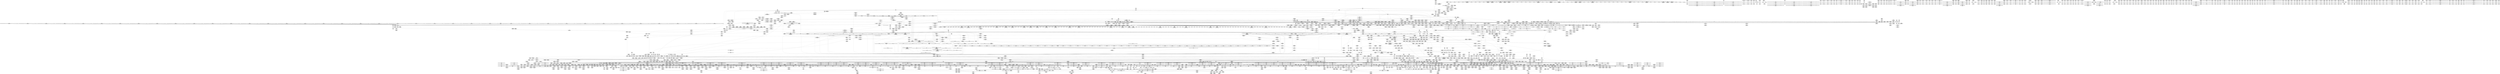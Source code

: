 digraph {
	CE0x86eb590 [shape=record,shape=Mrecord,label="{CE0x86eb590|%struct.lockdep_map*_null|*Constant*|*SummSink*}"]
	CE0x88707d0 [shape=record,shape=Mrecord,label="{CE0x88707d0|tomoyo_get_mode:_tmp13|security/tomoyo/util.c,982}"]
	CE0x6efc1d0 [shape=record,shape=Mrecord,label="{CE0x6efc1d0|VOIDTB_TE:_CE_166,167_}"]
	CE0x865ab10 [shape=record,shape=Mrecord,label="{CE0x865ab10|i64*_null|*Constant*|*SummSource*}"]
	CE0x6d51e70 [shape=record,shape=Mrecord,label="{CE0x6d51e70|0:_i8,_array:_GCRE_tomoyo_index2category_constant_39_x_i8_c_00_00_00_00_00_00_00_00_00_00_00_00_00_00_00_00_00_00_00_00_00_00_00_01_01_01_01_01_01_01_01_01_01_01_01_01_01_01_02_,_align_16:_elem_29::|security/tomoyo/util.c,983}"]
	CE0x601d130 [shape=record,shape=Mrecord,label="{CE0x601d130|rcu_lock_release:_entry|*SummSource*}"]
	CE0x522f590 [shape=record,shape=Mrecord,label="{CE0x522f590|128:_i8*,_1208:_%struct.file*,_:_CMRE_4,5_}"]
	CE0x5f73fd0 [shape=record,shape=Mrecord,label="{CE0x5f73fd0|tomoyo_const_part_length:_tmp33|security/tomoyo/util.c,642|*SummSink*}"]
	CE0x86fa690 [shape=record,shape=Mrecord,label="{CE0x86fa690|tomoyo_print_ulong:_tmp3|security/tomoyo/util.c,239|*SummSource*}"]
	CE0x6d532f0 [shape=record,shape=Mrecord,label="{CE0x6d532f0|_call_void___llvm_gcov_indirect_counter_increment114(i32*___llvm_gcov_global_state_pred45,_i64**_getelementptr_inbounds_(_3_x_i64*_,_3_x_i64*_*___llvm_gcda_edge_table44,_i64_0,_i64_1)),_!dbg_!38927|security/tomoyo/util.c,634}"]
	CE0x7070ca0 [shape=record,shape=Mrecord,label="{CE0x7070ca0|VOIDTB_TE:_CE_80,88_|*MultipleSource*|*LoadInst*|security/tomoyo/file.c,702|Function::tomoyo_path_mkdir&Arg::dentry::}"]
	CE0x5f14af0 [shape=record,shape=Mrecord,label="{CE0x5f14af0|__llvm_gcov_indirect_counter_increment:_entry}"]
	CE0x6ff7df0 [shape=record,shape=Mrecord,label="{CE0x6ff7df0|i64*_getelementptr_inbounds_(_12_x_i64_,_12_x_i64_*___llvm_gcov_ctr31133,_i64_0,_i64_6)|*Constant*|*SummSource*}"]
	CE0x5f73bc0 [shape=record,shape=Mrecord,label="{CE0x5f73bc0|__llvm_gcov_indirect_counter_increment114:_tmp5|*SummSource*}"]
	CE0x529a390 [shape=record,shape=Mrecord,label="{CE0x529a390|128:_i8*,_1208:_%struct.file*,_:_CMRE_25,26_}"]
	CE0x5f027d0 [shape=record,shape=Mrecord,label="{CE0x5f027d0|__llvm_gcov_indirect_counter_increment:_bb4}"]
	CE0x5158300 [shape=record,shape=Mrecord,label="{CE0x5158300|tomoyo_const_part_length:_cmp12|security/tomoyo/util.c,641|*SummSource*}"]
	CE0x6d8aec0 [shape=record,shape=Mrecord,label="{CE0x6d8aec0|tomoyo_const_part_length:_incdec.ptr10|security/tomoyo/util.c,640|*SummSink*}"]
	CE0x86498a0 [shape=record,shape=Mrecord,label="{CE0x86498a0|i64*_getelementptr_inbounds_(_2_x_i64_,_2_x_i64_*___llvm_gcov_ctr22,_i64_0,_i64_0)|*Constant*|*SummSource*}"]
	CE0x513b8c0 [shape=record,shape=Mrecord,label="{CE0x513b8c0|tomoyo_fill_path_info:_hash|security/tomoyo/util.c,669}"]
	CE0x8562d10 [shape=record,shape=Mrecord,label="{CE0x8562d10|tomoyo_path_number_perm:_tmp47|security/tomoyo/file.c,722}"]
	CE0x7056ea0 [shape=record,shape=Mrecord,label="{CE0x7056ea0|tomoyo_print_ulong:_tmp8|security/tomoyo/util.c,241|*SummSource*}"]
	CE0x5dec170 [shape=record,shape=Mrecord,label="{CE0x5dec170|i32_5|*Constant*}"]
	CE0x6d51660 [shape=record,shape=Mrecord,label="{CE0x6d51660|0:_i8,_array:_GCRE_tomoyo_index2category_constant_39_x_i8_c_00_00_00_00_00_00_00_00_00_00_00_00_00_00_00_00_00_00_00_00_00_00_00_01_01_01_01_01_01_01_01_01_01_01_01_01_01_01_02_,_align_16:_elem_26::|security/tomoyo/util.c,983}"]
	CE0x5d3cf90 [shape=record,shape=Mrecord,label="{CE0x5d3cf90|tomoyo_init_request_info:_tmp8|security/tomoyo/util.c,1005|*SummSource*}"]
	CE0x6dd5bc0 [shape=record,shape=Mrecord,label="{CE0x6dd5bc0|tomoyo_path_number_perm:_tmp28|security/tomoyo/file.c,708}"]
	CE0x87d0890 [shape=record,shape=Mrecord,label="{CE0x87d0890|tomoyo_add_slash:_tmp1|*SummSink*}"]
	CE0x5157ab0 [shape=record,shape=Mrecord,label="{CE0x5157ab0|GLOBAL:_current_task|Global_var:current_task}"]
	CE0x6c867b0 [shape=record,shape=Mrecord,label="{CE0x6c867b0|i32_48|*Constant*|*SummSource*}"]
	CE0x6c82e10 [shape=record,shape=Mrecord,label="{CE0x6c82e10|tomoyo_init_request_info:_tmp10|security/tomoyo/util.c,1006}"]
	CE0x525f3d0 [shape=record,shape=Mrecord,label="{CE0x525f3d0|i8_2|*Constant*}"]
	CE0x6dd4d90 [shape=record,shape=Mrecord,label="{CE0x6dd4d90|tomoyo_print_ulong:_tmp10|security/tomoyo/util.c,241}"]
	CE0x86969e0 [shape=record,shape=Mrecord,label="{CE0x86969e0|tomoyo_audit_path_number_log:_arraydecay|security/tomoyo/file.c,231|*SummSource*}"]
	CE0x6c74440 [shape=record,shape=Mrecord,label="{CE0x6c74440|tomoyo_path_number_perm:_tmp19|security/tomoyo/file.c,705|*SummSource*}"]
	CE0x6dc1310 [shape=record,shape=Mrecord,label="{CE0x6dc1310|tomoyo_const_part_length:_add29|security/tomoyo/util.c,646|*SummSource*}"]
	CE0x5035900 [shape=record,shape=Mrecord,label="{CE0x5035900|tomoyo_audit_path_number_log:_number|security/tomoyo/file.c,231|*SummSource*}"]
	CE0x51dbc50 [shape=record,shape=Mrecord,label="{CE0x51dbc50|tomoyo_audit_path_number_log:_arraydecay8|security/tomoyo/file.c,235}"]
	CE0x6dc1930 [shape=record,shape=Mrecord,label="{CE0x6dc1930|_call_void_mcount()_#3|*SummSource*}"]
	CE0x6f90310 [shape=record,shape=Mrecord,label="{CE0x6f90310|VOIDTB_TE:_CE_174,175_}"]
	CE0x6d0c820 [shape=record,shape=Mrecord,label="{CE0x6d0c820|tomoyo_print_ulong:_if.else16}"]
	CE0x5e45e00 [shape=record,shape=Mrecord,label="{CE0x5e45e00|tomoyo_read_unlock:_tmp3|*SummSource*}"]
	CE0x6e21b80 [shape=record,shape=Mrecord,label="{CE0x6e21b80|tomoyo_get_mode:_tmp19|security/tomoyo/util.c,985}"]
	CE0x6e743d0 [shape=record,shape=Mrecord,label="{CE0x6e743d0|i8*_undef|*Constant*}"]
	CE0x52f43c0 [shape=record,shape=Mrecord,label="{CE0x52f43c0|tomoyo_const_part_length:_cmp3|security/tomoyo/util.c,627|*SummSource*}"]
	CE0x5f23e40 [shape=record,shape=Mrecord,label="{CE0x5f23e40|i64_4|*Constant*}"]
	CE0x6f9b780 [shape=record,shape=Mrecord,label="{CE0x6f9b780|tomoyo_add_slash:_tmp3|security/tomoyo/file.c,131|*SummSink*}"]
	CE0x851bf40 [shape=record,shape=Mrecord,label="{CE0x851bf40|i64*_getelementptr_inbounds_(_22_x_i64_,_22_x_i64_*___llvm_gcov_ctr9,_i64_0,_i64_5)|*Constant*}"]
	CE0x8871670 [shape=record,shape=Mrecord,label="{CE0x8871670|tomoyo_domain:_tmp|*SummSink*}"]
	CE0x7018be0 [shape=record,shape=Mrecord,label="{CE0x7018be0|tomoyo_path_number_perm:_tmp37|security/tomoyo/file.c,717|*SummSource*}"]
	CE0x50803d0 [shape=record,shape=Mrecord,label="{CE0x50803d0|0:_i8*,_array:_GCRE_tomoyo_mac_keywords_external_constant_42_x_i8*_:_elem_38::|security/tomoyo/file.c,233}"]
	CE0x51d3740 [shape=record,shape=Mrecord,label="{CE0x51d3740|tomoyo_path_number_perm:_path|Function::tomoyo_path_number_perm&Arg::path::|*SummSink*}"]
	CE0x71455f0 [shape=record,shape=Mrecord,label="{CE0x71455f0|tomoyo_read_unlock:_entry|*SummSink*}"]
	CE0x6d39e30 [shape=record,shape=Mrecord,label="{CE0x6d39e30|get_current:_tmp|*SummSink*}"]
	CE0x6edfb50 [shape=record,shape=Mrecord,label="{CE0x6edfb50|tomoyo_get_realpath:_path|Function::tomoyo_get_realpath&Arg::path::}"]
	CE0x5e2ff60 [shape=record,shape=Mrecord,label="{CE0x5e2ff60|GLOBAL:_tomoyo_ss|Global_var:tomoyo_ss|*SummSink*}"]
	CE0x525d830 [shape=record,shape=Mrecord,label="{CE0x525d830|tomoyo_path_number_perm:_type|Function::tomoyo_path_number_perm&Arg::type::|*SummSource*}"]
	CE0x53b0b10 [shape=record,shape=Mrecord,label="{CE0x53b0b10|tomoyo_fill_path_info:_entry|*SummSource*}"]
	CE0x70981b0 [shape=record,shape=Mrecord,label="{CE0x70981b0|tomoyo_path_number_perm:_tmp41|security/tomoyo/file.c,718|*SummSink*}"]
	CE0x70e5540 [shape=record,shape=Mrecord,label="{CE0x70e5540|_call_void___llvm_gcov_indirect_counter_increment(i32*___llvm_gcov_global_state_pred30,_i64**_getelementptr_inbounds_(_3_x_i64*_,_3_x_i64*_*___llvm_gcda_edge_table29,_i64_0,_i64_2)),_!dbg_!38915|security/tomoyo/file.c,225|*SummSink*}"]
	CE0x6098120 [shape=record,shape=Mrecord,label="{CE0x6098120|i64_17|*Constant*}"]
	CE0x51d37b0 [shape=record,shape=Mrecord,label="{CE0x51d37b0|tomoyo_path_number_perm:_number|Function::tomoyo_path_number_perm&Arg::number::}"]
	CE0x6fc0b30 [shape=record,shape=Mrecord,label="{CE0x6fc0b30|tomoyo_add_slash:_tmp6|security/tomoyo/file.c,131|*SummSink*}"]
	CE0x5e62830 [shape=record,shape=Mrecord,label="{CE0x5e62830|128:_i8*,_1208:_%struct.file*,_:_CMRE_42,43_}"]
	CE0x6b5e520 [shape=record,shape=Mrecord,label="{CE0x6b5e520|tomoyo_get_mode:_tmp17|security/tomoyo/util.c,983|*SummSink*}"]
	CE0x85e99a0 [shape=record,shape=Mrecord,label="{CE0x85e99a0|tomoyo_get_mode:_profile|Function::tomoyo_get_mode&Arg::profile::|*SummSource*}"]
	CE0x6c1ee20 [shape=record,shape=Mrecord,label="{CE0x6c1ee20|tomoyo_path_number_perm:_tmp21|security/tomoyo/file.c,705|*SummSink*}"]
	CE0x533cc10 [shape=record,shape=Mrecord,label="{CE0x533cc10|tomoyo_path_number_perm:_conv|security/tomoyo/file.c,708}"]
	CE0x6ca80b0 [shape=record,shape=Mrecord,label="{CE0x6ca80b0|i32_4|*Constant*|*SummSource*}"]
	CE0x889cb00 [shape=record,shape=Mrecord,label="{CE0x889cb00|GLOBAL:_tomoyo_policy_loaded|Global_var:tomoyo_policy_loaded|*SummSource*}"]
	CE0x6d95510 [shape=record,shape=Mrecord,label="{CE0x6d95510|tomoyo_path_number_perm:_tmp7|security/tomoyo/file.c,701|*SummSource*}"]
	CE0x5d3cc50 [shape=record,shape=Mrecord,label="{CE0x5d3cc50|tomoyo_get_realpath:_buf|Function::tomoyo_get_realpath&Arg::buf::|*SummSource*}"]
	CE0x5d54d20 [shape=record,shape=Mrecord,label="{CE0x5d54d20|tomoyo_path_number_perm:_tmp20|security/tomoyo/file.c,705|*SummSource*}"]
	CE0x5efa300 [shape=record,shape=Mrecord,label="{CE0x5efa300|tomoyo_domain:_tmp5|security/tomoyo/common.h,1205}"]
	CE0x5050f70 [shape=record,shape=Mrecord,label="{CE0x5050f70|tomoyo_fill_path_info:_tmp13|*LoadInst*|security/tomoyo/util.c,668|*SummSource*}"]
	CE0x5036f00 [shape=record,shape=Mrecord,label="{CE0x5036f00|__llvm_gcov_indirect_counter_increment:_tmp|*SummSink*}"]
	CE0x8885a50 [shape=record,shape=Mrecord,label="{CE0x8885a50|tomoyo_const_part_length:_tmp52|security/tomoyo/util.c,652}"]
	CE0x700f770 [shape=record,shape=Mrecord,label="{CE0x700f770|_call_void_mcount()_#3|*SummSink*}"]
	CE0x5edb310 [shape=record,shape=Mrecord,label="{CE0x5edb310|tomoyo_domain:_call|security/tomoyo/common.h,1205|*SummSource*}"]
	CE0x6bdb0d0 [shape=record,shape=Mrecord,label="{CE0x6bdb0d0|tomoyo_get_mode:_tmp8|security/tomoyo/util.c,979|*SummSource*}"]
	CE0x5f02640 [shape=record,shape=Mrecord,label="{CE0x5f02640|__llvm_gcov_indirect_counter_increment:_exit|*SummSink*}"]
	CE0x5104480 [shape=record,shape=Mrecord,label="{CE0x5104480|i64*_getelementptr_inbounds_(_4_x_i64_,_4_x_i64_*___llvm_gcov_ctr33,_i64_0,_i64_3)|*Constant*|*SummSource*}"]
	CE0x7066190 [shape=record,shape=Mrecord,label="{CE0x7066190|i64*_getelementptr_inbounds_(_5_x_i64_,_5_x_i64_*___llvm_gcov_ctr28130,_i64_0,_i64_4)|*Constant*}"]
	CE0x858c070 [shape=record,shape=Mrecord,label="{CE0x858c070|tomoyo_const_part_length:_tmp51|security/tomoyo/util.c,651|*SummSource*}"]
	CE0x5112480 [shape=record,shape=Mrecord,label="{CE0x5112480|0:_i8*,_array:_GCRE_tomoyo_mac_keywords_external_constant_42_x_i8*_:_elem_36::|security/tomoyo/file.c,233}"]
	CE0x85d9310 [shape=record,shape=Mrecord,label="{CE0x85d9310|COLLAPSED:_GCMRE___llvm_gcov_ctr32_internal_global_2_x_i64_zeroinitializer:_elem_0:default:}"]
	CE0x6cd39a0 [shape=record,shape=Mrecord,label="{CE0x6cd39a0|tomoyo_init_request_info:_profile3|security/tomoyo/util.c,1008|*SummSource*}"]
	CE0x525f730 [shape=record,shape=Mrecord,label="{CE0x525f730|i8_3|*Constant*|*SummSource*}"]
	CE0x8848980 [shape=record,shape=Mrecord,label="{CE0x8848980|tomoyo_const_part_length:_tmp46|security/tomoyo/util.c,646|*SummSink*}"]
	CE0x6bdab70 [shape=record,shape=Mrecord,label="{CE0x6bdab70|GLOBAL:_tomoyo_domain.__warned|Global_var:tomoyo_domain.__warned}"]
	CE0x5ccc260 [shape=record,shape=Mrecord,label="{CE0x5ccc260|rcu_lock_release:_tmp6|*SummSource*}"]
	CE0x6c11d70 [shape=record,shape=Mrecord,label="{CE0x6c11d70|i32_0|*Constant*}"]
	CE0x5cfaab0 [shape=record,shape=Mrecord,label="{CE0x5cfaab0|VOIDTB_TE_array:_GCR_.str2116_private_unnamed_addr_constant_4_x_i8_c_%lu_00_,_align_1:_elem_0:default:}"]
	CE0x51b4c40 [shape=record,shape=Mrecord,label="{CE0x51b4c40|tomoyo_audit_path_number_log:_tmp15|security/tomoyo/file.c,235|*SummSource*}"]
	CE0x71a1560 [shape=record,shape=Mrecord,label="{CE0x71a1560|i64*_getelementptr_inbounds_(_22_x_i64_,_22_x_i64_*___llvm_gcov_ctr9,_i64_0,_i64_19)|*Constant*}"]
	CE0x8630160 [shape=record,shape=Mrecord,label="{CE0x8630160|tomoyo_const_part_length:_tmp45|security/tomoyo/util.c,645|*SummSource*}"]
	CE0x6f79830 [shape=record,shape=Mrecord,label="{CE0x6f79830|__llvm_gcov_indirect_counter_increment:_predecessor|Function::__llvm_gcov_indirect_counter_increment&Arg::predecessor::|*SummSink*}"]
	CE0x8871270 [shape=record,shape=Mrecord,label="{CE0x8871270|tomoyo_const_part_length:_filename|Function::tomoyo_const_part_length&Arg::filename::|*SummSink*}"]
	CE0x5d85f80 [shape=record,shape=Mrecord,label="{CE0x5d85f80|tomoyo_init_request_info:_tmp4|security/tomoyo/util.c,1004|*SummSource*}"]
	CE0x5d82ba0 [shape=record,shape=Mrecord,label="{CE0x5d82ba0|tomoyo_init_request_info:_tmp12|security/tomoyo/util.c,1010}"]
	CE0x5ccc020 [shape=record,shape=Mrecord,label="{CE0x5ccc020|i64*_getelementptr_inbounds_(_4_x_i64_,_4_x_i64_*___llvm_gcov_ctr33,_i64_0,_i64_3)|*Constant*|*SummSink*}"]
	CE0x5d551a0 [shape=record,shape=Mrecord,label="{CE0x5d551a0|tomoyo_path_number_perm:_tmp21|security/tomoyo/file.c,705}"]
	CE0x6175820 [shape=record,shape=Mrecord,label="{CE0x6175820|tomoyo_fill_path_info:_call2|security/tomoyo/util.c,666|*SummSink*}"]
	CE0x5d3cb60 [shape=record,shape=Mrecord,label="{CE0x5d3cb60|tomoyo_get_realpath:_buf|Function::tomoyo_get_realpath&Arg::buf::}"]
	CE0x6c0e510 [shape=record,shape=Mrecord,label="{CE0x6c0e510|tomoyo_print_ulong:_tmp2|security/tomoyo/util.c,239}"]
	CE0x5f7f240 [shape=record,shape=Mrecord,label="{CE0x5f7f240|i32_2|*Constant*}"]
	CE0x6e58410 [shape=record,shape=Mrecord,label="{CE0x6e58410|i64_4|*Constant*}"]
	CE0x861acf0 [shape=record,shape=Mrecord,label="{CE0x861acf0|tomoyo_init_request_info:_tmp13|*LoadInst*|security/tomoyo/util.c,1011|*SummSink*}"]
	CE0x6c301e0 [shape=record,shape=Mrecord,label="{CE0x6c301e0|i64*_getelementptr_inbounds_(_4_x_i64_,_4_x_i64_*___llvm_gcov_ctr33,_i64_0,_i64_2)|*Constant*}"]
	CE0x6175fe0 [shape=record,shape=Mrecord,label="{CE0x6175fe0|i32_2|*Constant*}"]
	CE0x851ba10 [shape=record,shape=Mrecord,label="{CE0x851ba10|tomoyo_audit_path_number_log:_idxprom|security/tomoyo/file.c,234|*SummSource*}"]
	CE0x5d573c0 [shape=record,shape=Mrecord,label="{CE0x5d573c0|_ret_i32_%call,_!dbg_!38902|security/tomoyo/common.h,1097|*SummSource*}"]
	CE0x86a4ba0 [shape=record,shape=Mrecord,label="{CE0x86a4ba0|tomoyo_path_number_perm:_cmp|security/tomoyo/file.c,702|*SummSource*}"]
	CE0x6d0bbf0 [shape=record,shape=Mrecord,label="{CE0x6d0bbf0|i64*_getelementptr_inbounds_(_2_x_i64_,_2_x_i64_*___llvm_gcov_ctr53148,_i64_0,_i64_0)|*Constant*|*SummSource*}"]
	CE0x7ba7620 [shape=record,shape=Mrecord,label="{CE0x7ba7620|tomoyo_get_mode:_tmp22|security/tomoyo/util.c,986|*SummSource*}"]
	CE0x6dc0f20 [shape=record,shape=Mrecord,label="{CE0x6dc0f20|VOIDTB_TE:_CE_306,307_}"]
	CE0x6edc6a0 [shape=record,shape=Mrecord,label="{CE0x6edc6a0|tomoyo_path_number_perm:_param12|security/tomoyo/file.c,713|*SummSink*}"]
	CE0x6d0c1e0 [shape=record,shape=Mrecord,label="{CE0x6d0c1e0|tomoyo_print_ulong:_tmp1|*SummSink*}"]
	CE0x6dd4ff0 [shape=record,shape=Mrecord,label="{CE0x6dd4ff0|tomoyo_print_ulong:_tmp10|security/tomoyo/util.c,241|*SummSink*}"]
	CE0x6b5dd30 [shape=record,shape=Mrecord,label="{CE0x6b5dd30|tomoyo_get_mode:_conv5|security/tomoyo/util.c,983|*SummSource*}"]
	CE0x5d0f3c0 [shape=record,shape=Mrecord,label="{CE0x5d0f3c0|tomoyo_const_part_length:_lor.lhs.false}"]
	CE0x5e62ab0 [shape=record,shape=Mrecord,label="{CE0x5e62ab0|128:_i8*,_1208:_%struct.file*,_:_CMRE_44,45_}"]
	CE0x53309d0 [shape=record,shape=Mrecord,label="{CE0x53309d0|tomoyo_path_mkdir:_mnt1|security/tomoyo/tomoyo.c,191}"]
	CE0x8649d00 [shape=record,shape=Mrecord,label="{CE0x8649d00|tomoyo_init_request_info:_conv6|security/tomoyo/util.c,1011|*SummSource*}"]
	CE0x85daa00 [shape=record,shape=Mrecord,label="{CE0x85daa00|i64*_getelementptr_inbounds_(_14_x_i64_,_14_x_i64_*___llvm_gcov_ctr18115,_i64_0,_i64_12)|*Constant*}"]
	CE0x5d70800 [shape=record,shape=Mrecord,label="{CE0x5d70800|VOIDTB_TE:_CE_316,317_}"]
	CE0x6bfc4b0 [shape=record,shape=Mrecord,label="{CE0x6bfc4b0|tomoyo_path_number_perm:_if.then3|*SummSink*}"]
	CE0x5ddb9e0 [shape=record,shape=Mrecord,label="{CE0x5ddb9e0|tomoyo_print_ulong:_conv18|security/tomoyo/util.c,246}"]
	CE0x50d96b0 [shape=record,shape=Mrecord,label="{CE0x50d96b0|get_current:_tmp3|*SummSink*}"]
	CE0x6f46400 [shape=record,shape=Mrecord,label="{CE0x6f46400|0:_i8*,_array:_GCRE_tomoyo_mac_keywords_external_constant_42_x_i8*_:_elem_11::|security/tomoyo/file.c,233}"]
	CE0x5f7f7e0 [shape=record,shape=Mrecord,label="{CE0x5f7f7e0|i64*_getelementptr_inbounds_(_2_x_i64_,_2_x_i64_*___llvm_gcov_ctr53148,_i64_0,_i64_0)|*Constant*}"]
	CE0x703b590 [shape=record,shape=Mrecord,label="{CE0x703b590|VOIDTB_TE:_CE_215,216_}"]
	CE0x8898e40 [shape=record,shape=Mrecord,label="{CE0x8898e40|tomoyo_domain:_security|security/tomoyo/common.h,1205}"]
	CE0x5e8c070 [shape=record,shape=Mrecord,label="{CE0x5e8c070|128:_i8*,_1208:_%struct.file*,_:_CMRE_112,120_|*MultipleSource*|security/tomoyo/common.h,1205|security/tomoyo/common.h,1205}"]
	CE0x6f7cde0 [shape=record,shape=Mrecord,label="{CE0x6f7cde0|tomoyo_path_number_perm:_tmp3|security/tomoyo/file.c,694}"]
	CE0x5eeadf0 [shape=record,shape=Mrecord,label="{CE0x5eeadf0|_call_void_mcount()_#3|*SummSink*}"]
	CE0x718f070 [shape=record,shape=Mrecord,label="{CE0x718f070|tomoyo_get_mode:_if.end9|*SummSource*}"]
	CE0x5ddc1a0 [shape=record,shape=Mrecord,label="{CE0x5ddc1a0|tomoyo_print_ulong:_conv18|security/tomoyo/util.c,246|*SummSink*}"]
	CE0x6ed05d0 [shape=record,shape=Mrecord,label="{CE0x6ed05d0|tomoyo_path_number_perm:_path_number|security/tomoyo/file.c,711|*SummSource*}"]
	CE0x6fd0e00 [shape=record,shape=Mrecord,label="{CE0x6fd0e00|tomoyo_domain:_tmp11|security/tomoyo/common.h,1205}"]
	CE0x6f59aa0 [shape=record,shape=Mrecord,label="{CE0x6f59aa0|__llvm_gcov_indirect_counter_increment:_tmp3|*SummSource*}"]
	CE0x85ca510 [shape=record,shape=Mrecord,label="{CE0x85ca510|tomoyo_const_part_length:_tmp44|security/tomoyo/util.c,645|*SummSource*}"]
	CE0x51c71e0 [shape=record,shape=Mrecord,label="{CE0x51c71e0|i8*_getelementptr_inbounds_(_25_x_i8_,_25_x_i8_*_.str12,_i32_0,_i32_0)|*Constant*|*SummSink*}"]
	CE0x85c6740 [shape=record,shape=Mrecord,label="{CE0x85c6740|tomoyo_path_number_perm:_tmp53|security/tomoyo/file.c,724|*SummSink*}"]
	CE0x6ec7710 [shape=record,shape=Mrecord,label="{CE0x6ec7710|0:_i8,_array:_GCRE_tomoyo_index2category_constant_39_x_i8_c_00_00_00_00_00_00_00_00_00_00_00_00_00_00_00_00_00_00_00_00_00_00_00_01_01_01_01_01_01_01_01_01_01_01_01_01_01_01_02_,_align_16:_elem_34::|security/tomoyo/util.c,983}"]
	CE0x6fd0860 [shape=record,shape=Mrecord,label="{CE0x6fd0860|__llvm_gcov_indirect_counter_increment:_bb|*SummSource*}"]
	CE0x614a900 [shape=record,shape=Mrecord,label="{CE0x614a900|i64*_null|*Constant*}"]
	CE0x6b5e310 [shape=record,shape=Mrecord,label="{CE0x6b5e310|tomoyo_get_mode:_arrayidx8|security/tomoyo/util.c,983|*SummSource*}"]
	CE0x85e7fc0 [shape=record,shape=Mrecord,label="{CE0x85e7fc0|GLOBAL:_tomoyo_get_mode|*Constant*}"]
	CE0x85a3c60 [shape=record,shape=Mrecord,label="{CE0x85a3c60|i64*_getelementptr_inbounds_(_12_x_i64_,_12_x_i64_*___llvm_gcov_ctr31133,_i64_0,_i64_0)|*Constant*}"]
	CE0x614abb0 [shape=record,shape=Mrecord,label="{CE0x614abb0|__llvm_gcov_indirect_counter_increment:_tmp1|*SummSource*}"]
	CE0x7011b20 [shape=record,shape=Mrecord,label="{CE0x7011b20|tomoyo_add_slash:_tmp9|security/tomoyo/file.c,136|*SummSink*}"]
	CE0x6b506a0 [shape=record,shape=Mrecord,label="{CE0x6b506a0|tomoyo_get_mode:_idxprom6|security/tomoyo/util.c,983|*SummSource*}"]
	CE0x6e5ba80 [shape=record,shape=Mrecord,label="{CE0x6e5ba80|rcu_lock_release:___here}"]
	CE0x5d71850 [shape=record,shape=Mrecord,label="{CE0x5d71850|i64_1|*Constant*}"]
	CE0x5e68ba0 [shape=record,shape=Mrecord,label="{CE0x5e68ba0|128:_i8*,_1208:_%struct.file*,_:_CMRE_51,52_}"]
	CE0x6e588b0 [shape=record,shape=Mrecord,label="{CE0x6e588b0|tomoyo_get_mode:_tmp8|security/tomoyo/util.c,979|*SummSink*}"]
	CE0x514d7a0 [shape=record,shape=Mrecord,label="{CE0x514d7a0|i64*_getelementptr_inbounds_(_2_x_i64_,_2_x_i64_*___llvm_gcov_ctr23209,_i64_0,_i64_0)|*Constant*|*SummSource*}"]
	CE0x5264ca0 [shape=record,shape=Mrecord,label="{CE0x5264ca0|tomoyo_const_part_length:_sw.bb}"]
	CE0x87f14e0 [shape=record,shape=Mrecord,label="{CE0x87f14e0|tomoyo_get_realpath:_tmp7|security/tomoyo/file.c,152|*SummSource*}"]
	CE0x5f03060 [shape=record,shape=Mrecord,label="{CE0x5f03060|tomoyo_get_mode:_if.then2}"]
	CE0x6e581d0 [shape=record,shape=Mrecord,label="{CE0x6e581d0|tomoyo_domain:_tobool1|security/tomoyo/common.h,1205|*SummSource*}"]
	CE0x5330030 [shape=record,shape=Mrecord,label="{CE0x5330030|i64_176|*Constant*|*SummSink*}"]
	CE0x6cf2e10 [shape=record,shape=Mrecord,label="{CE0x6cf2e10|i64*_getelementptr_inbounds_(_11_x_i64_,_11_x_i64_*___llvm_gcov_ctr54147,_i64_0,_i64_8)|*Constant*}"]
	CE0x88a09b0 [shape=record,shape=Mrecord,label="{CE0x88a09b0|i32_64|*Constant*|*SummSource*}"]
	CE0x6cb21a0 [shape=record,shape=Mrecord,label="{CE0x6cb21a0|tomoyo_fill_path_info:_tmp5|security/tomoyo/util.c,667}"]
	CE0x70086d0 [shape=record,shape=Mrecord,label="{CE0x70086d0|GLOBAL:___srcu_read_lock|*Constant*|*SummSource*}"]
	CE0x522f950 [shape=record,shape=Mrecord,label="{CE0x522f950|128:_i8*,_1208:_%struct.file*,_:_CMRE_7,8_}"]
	CE0x6f13750 [shape=record,shape=Mrecord,label="{CE0x6f13750|i64_1|*Constant*}"]
	CE0x6efc6b0 [shape=record,shape=Mrecord,label="{CE0x6efc6b0|tomoyo_const_part_length:_tmp5|security/tomoyo/util.c,624|*SummSource*}"]
	CE0x5f87b70 [shape=record,shape=Mrecord,label="{CE0x5f87b70|rcu_lock_acquire:_indirectgoto|*SummSource*}"]
	CE0x85c6f90 [shape=record,shape=Mrecord,label="{CE0x85c6f90|tomoyo_init_request_info:_bb}"]
	CE0x7b9e890 [shape=record,shape=Mrecord,label="{CE0x7b9e890|tomoyo_get_mode:_if.end14}"]
	CE0x851b700 [shape=record,shape=Mrecord,label="{CE0x851b700|tomoyo_print_ulong:_buffer_len|Function::tomoyo_print_ulong&Arg::buffer_len::|*SummSource*}"]
	CE0x718c4f0 [shape=record,shape=Mrecord,label="{CE0x718c4f0|VOIDTB_TE_array:_GCR_.str4118_private_unnamed_addr_constant_6_x_i8_c_0x%lX_00_,_align_1:_elem_0:default:}"]
	CE0x88469b0 [shape=record,shape=Mrecord,label="{CE0x88469b0|i64**_getelementptr_inbounds_(_3_x_i64*_,_3_x_i64*_*___llvm_gcda_edge_table29,_i64_0,_i64_0)|*Constant*}"]
	CE0x8686200 [shape=record,shape=Mrecord,label="{CE0x8686200|i64*_getelementptr_inbounds_(_12_x_i64_,_12_x_i64_*___llvm_gcov_ctr28,_i64_0,_i64_0)|*Constant*|*SummSource*}"]
	CE0x7ba7b60 [shape=record,shape=Mrecord,label="{CE0x7ba7b60|tomoyo_get_mode:_tmp23|security/tomoyo/util.c,986}"]
	CE0x5f673b0 [shape=record,shape=Mrecord,label="{CE0x5f673b0|0:_%struct.tomoyo_obj_info*,_24:_%struct.tomoyo_path_info*,_32:_i64,_40:_i8,_72:_i8,_76:_i8,_:_SCMRE_42,43_}"]
	CE0x5f7b820 [shape=record,shape=Mrecord,label="{CE0x5f7b820|i64_0|*Constant*|*SummSource*}"]
	CE0x7017f10 [shape=record,shape=Mrecord,label="{CE0x7017f10|i64_15|*Constant*}"]
	CE0x85d8f20 [shape=record,shape=Mrecord,label="{CE0x85d8f20|GLOBAL:_tomoyo_policy_loaded|Global_var:tomoyo_policy_loaded}"]
	CE0x5dce230 [shape=record,shape=Mrecord,label="{CE0x5dce230|i32_50|*Constant*|*SummSink*}"]
	CE0x85f87b0 [shape=record,shape=Mrecord,label="{CE0x85f87b0|i64*_getelementptr_inbounds_(_4_x_i64_,_4_x_i64_*___llvm_gcov_ctr33,_i64_0,_i64_2)|*Constant*|*SummSource*}"]
	CE0x70a76f0 [shape=record,shape=Mrecord,label="{CE0x70a76f0|rcu_lock_release:_tmp4|include/linux/rcupdate.h,423|*SummSink*}"]
	CE0x5f00ed0 [shape=record,shape=Mrecord,label="{CE0x5f00ed0|VOIDTB_TE:_CE_177,178_}"]
	CE0x607cfd0 [shape=record,shape=Mrecord,label="{CE0x607cfd0|tomoyo_audit_path_number_log:_tmp3|security/tomoyo/file.c,215|*SummSource*}"]
	CE0x70664e0 [shape=record,shape=Mrecord,label="{CE0x70664e0|0:_i8,_array:_GCRE_tomoyo_index2category_constant_39_x_i8_c_00_00_00_00_00_00_00_00_00_00_00_00_00_00_00_00_00_00_00_00_00_00_00_01_01_01_01_01_01_01_01_01_01_01_01_01_01_01_02_,_align_16:_elem_3::|security/tomoyo/util.c,983}"]
	CE0x6fbed60 [shape=record,shape=Mrecord,label="{CE0x6fbed60|i32_64|*Constant*|*SummSink*}"]
	CE0x884faf0 [shape=record,shape=Mrecord,label="{CE0x884faf0|tomoyo_get_mode:_idxprom|security/tomoyo/util.c,981|*SummSource*}"]
	CE0x7065e30 [shape=record,shape=Mrecord,label="{CE0x7065e30|VOIDTB_TE:_CE_6384,6388_|*MultipleSource*|security/tomoyo/util.c,1010|Function::tomoyo_get_mode&Arg::ns::}"]
	CE0x5113570 [shape=record,shape=Mrecord,label="{CE0x5113570|_call_void_mcount()_#3|*SummSink*}"]
	CE0x88587c0 [shape=record,shape=Mrecord,label="{CE0x88587c0|tomoyo_print_ulong:_conv14|security/tomoyo/util.c,244}"]
	CE0x6ad5ff0 [shape=record,shape=Mrecord,label="{CE0x6ad5ff0|__llvm_gcov_indirect_counter_increment114:_entry}"]
	CE0x5d94110 [shape=record,shape=Mrecord,label="{CE0x5d94110|0:_i8*,_array:_GCRE_tomoyo_mac_keywords_external_constant_42_x_i8*_:_elem_27::|security/tomoyo/file.c,233}"]
	CE0x5eeb420 [shape=record,shape=Mrecord,label="{CE0x5eeb420|tomoyo_print_ulong:_tmp19|security/tomoyo/util.c,244|*SummSource*}"]
	CE0x6c50510 [shape=record,shape=Mrecord,label="{CE0x6c50510|tomoyo_audit_path_number_log:_conv|security/tomoyo/file.c,216}"]
	CE0x5dcdbf0 [shape=record,shape=Mrecord,label="{CE0x5dcdbf0|i64_1|*Constant*}"]
	CE0x6f596c0 [shape=record,shape=Mrecord,label="{CE0x6f596c0|_ret_void|*SummSource*}"]
	CE0x5f23750 [shape=record,shape=Mrecord,label="{CE0x5f23750|i64*_getelementptr_inbounds_(_2_x_i64_,_2_x_i64_*___llvm_gcov_ctr22,_i64_0,_i64_1)|*Constant*}"]
	CE0x5e117b0 [shape=record,shape=Mrecord,label="{CE0x5e117b0|_call_void_srcu_read_unlock(%struct.srcu_struct*_tomoyo_ss,_i32_%idx)_#9,_!dbg_!38903|security/tomoyo/common.h,1109}"]
	CE0x6cdb570 [shape=record,shape=Mrecord,label="{CE0x6cdb570|tomoyo_domain:_call|security/tomoyo/common.h,1205}"]
	CE0x6f682c0 [shape=record,shape=Mrecord,label="{CE0x6f682c0|rcu_lock_release:_tmp3}"]
	CE0x6bfdbc0 [shape=record,shape=Mrecord,label="{CE0x6bfdbc0|tomoyo_get_realpath:_retval.0}"]
	CE0x60537e0 [shape=record,shape=Mrecord,label="{CE0x60537e0|i64*_getelementptr_inbounds_(_5_x_i64_,_5_x_i64_*___llvm_gcov_ctr32134,_i64_0,_i64_3)|*Constant*}"]
	CE0x8871570 [shape=record,shape=Mrecord,label="{CE0x8871570|tomoyo_domain:_tmp|*SummSource*}"]
	CE0x5101740 [shape=record,shape=Mrecord,label="{CE0x5101740|COLLAPSED:_GCMRE___llvm_gcov_ctr23209_internal_global_2_x_i64_zeroinitializer:_elem_0:default:}"]
	CE0x6fd13d0 [shape=record,shape=Mrecord,label="{CE0x6fd13d0|tomoyo_domain:_do.end}"]
	CE0x6eede30 [shape=record,shape=Mrecord,label="{CE0x6eede30|i64_0|*Constant*}"]
	CE0x5243200 [shape=record,shape=Mrecord,label="{CE0x5243200|tomoyo_const_part_length:_tmp11|security/tomoyo/util.c,626}"]
	CE0x6c12260 [shape=record,shape=Mrecord,label="{CE0x6c12260|VOIDTB_TE:_CE_198,199_}"]
	CE0x602bd50 [shape=record,shape=Mrecord,label="{CE0x602bd50|_ret_void,_!dbg_!38908|include/linux/rcupdate.h,424}"]
	CE0x8848530 [shape=record,shape=Mrecord,label="{CE0x8848530|i64*_getelementptr_inbounds_(_31_x_i64_,_31_x_i64_*___llvm_gcov_ctr43150,_i64_0,_i64_27)|*Constant*}"]
	CE0x5155990 [shape=record,shape=Mrecord,label="{CE0x5155990|tomoyo_const_part_length:_conv11|security/tomoyo/util.c,641|*SummSource*}"]
	CE0x85e80f0 [shape=record,shape=Mrecord,label="{CE0x85e80f0|GLOBAL:_tomoyo_get_mode|*Constant*|*SummSink*}"]
	CE0x5dda690 [shape=record,shape=Mrecord,label="{CE0x5dda690|0:_i8*,_array:_GCRE_tomoyo_mac_keywords_external_constant_42_x_i8*_:_elem_3::|security/tomoyo/file.c,233}"]
	CE0x6f397b0 [shape=record,shape=Mrecord,label="{CE0x6f397b0|VOIDTB_TE:_CE_160,161_}"]
	CE0x70b2490 [shape=record,shape=Mrecord,label="{CE0x70b2490|tomoyo_audit_path_number_log:_tmp10|security/tomoyo/file.c,231}"]
	CE0x51ed250 [shape=record,shape=Mrecord,label="{CE0x51ed250|tomoyo_audit_path_number_log:_arraydecay8|security/tomoyo/file.c,235|*SummSource*}"]
	CE0x5299d60 [shape=record,shape=Mrecord,label="{CE0x5299d60|128:_i8*,_1208:_%struct.file*,_:_CMRE_21,22_}"]
	CE0x6cdb490 [shape=record,shape=Mrecord,label="{CE0x6cdb490|i64*_getelementptr_inbounds_(_11_x_i64_,_11_x_i64_*___llvm_gcov_ctr54147,_i64_0,_i64_1)|*Constant*|*SummSink*}"]
	CE0x861b190 [shape=record,shape=Mrecord,label="{CE0x861b190|tomoyo_get_realpath:_tmp2|*LoadInst*|security/tomoyo/file.c,151}"]
	CE0x718c260 [shape=record,shape=Mrecord,label="{CE0x718c260|tomoyo_print_ulong:_call15|security/tomoyo/util.c,244|*SummSink*}"]
	CE0x5d54eb0 [shape=record,shape=Mrecord,label="{CE0x5d54eb0|tomoyo_path_number_perm:_tmp20|security/tomoyo/file.c,705|*SummSink*}"]
	CE0x51efaf0 [shape=record,shape=Mrecord,label="{CE0x51efaf0|tomoyo_audit_path_number_log:_tmp9|security/tomoyo/file.c,228|*SummSource*}"]
	CE0x6b1f820 [shape=record,shape=Mrecord,label="{CE0x6b1f820|tomoyo_path_mkdir:_tmp3}"]
	CE0x6f34ec0 [shape=record,shape=Mrecord,label="{CE0x6f34ec0|tomoyo_path_number_perm:_call15|security/tomoyo/file.c,716|*SummSource*}"]
	CE0x7b91e90 [shape=record,shape=Mrecord,label="{CE0x7b91e90|tomoyo_fill_path_info:_conv|security/tomoyo/util.c,664}"]
	CE0x50ab740 [shape=record,shape=Mrecord,label="{CE0x50ab740|tomoyo_fill_path_info:_is_dir|security/tomoyo/util.c,667|*SummSource*}"]
	CE0x5e9e990 [shape=record,shape=Mrecord,label="{CE0x5e9e990|_ret_void,_!dbg_!38907|include/linux/srcu.h,238}"]
	CE0x5035740 [shape=record,shape=Mrecord,label="{CE0x5035740|tomoyo_audit_path_number_log:_number|security/tomoyo/file.c,231}"]
	CE0x529a020 [shape=record,shape=Mrecord,label="{CE0x529a020|128:_i8*,_1208:_%struct.file*,_:_CMRE_22,23_}"]
	CE0x5ccbaf0 [shape=record,shape=Mrecord,label="{CE0x5ccbaf0|tomoyo_const_part_length:_conv2|security/tomoyo/util.c,627}"]
	CE0x6fa02a0 [shape=record,shape=Mrecord,label="{CE0x6fa02a0|tomoyo_const_part_length:_tmp2|security/tomoyo/util.c,624}"]
	CE0x6eee050 [shape=record,shape=Mrecord,label="{CE0x6eee050|tomoyo_fill_path_info:_tmp4|security/tomoyo/util.c,667}"]
	CE0x6dc8be0 [shape=record,shape=Mrecord,label="{CE0x6dc8be0|i64_9|*Constant*|*SummSink*}"]
	CE0x5f15500 [shape=record,shape=Mrecord,label="{CE0x5f15500|tomoyo_audit_path_number_log:_tmp5|security/tomoyo/file.c,222}"]
	CE0x6bca1a0 [shape=record,shape=Mrecord,label="{CE0x6bca1a0|i32_1|*Constant*}"]
	CE0x8732dc0 [shape=record,shape=Mrecord,label="{CE0x8732dc0|i64*_getelementptr_inbounds_(_12_x_i64_,_12_x_i64_*___llvm_gcov_ctr28,_i64_0,_i64_8)|*Constant*|*SummSink*}"]
	CE0x6d0c8f0 [shape=record,shape=Mrecord,label="{CE0x6d0c8f0|tomoyo_print_ulong:_if.else16|*SummSource*}"]
	CE0x70f24d0 [shape=record,shape=Mrecord,label="{CE0x70f24d0|_call_void_mcount()_#3|*SummSink*}"]
	CE0x86cfc80 [shape=record,shape=Mrecord,label="{CE0x86cfc80|tomoyo_const_part_length:_cmp21|security/tomoyo/util.c,644|*SummSink*}"]
	CE0x6009c30 [shape=record,shape=Mrecord,label="{CE0x6009c30|tomoyo_fill_path_info:_tmp10}"]
	CE0x851b8a0 [shape=record,shape=Mrecord,label="{CE0x851b8a0|tomoyo_print_ulong:_value|Function::tomoyo_print_ulong&Arg::value::|*SummSource*}"]
	CE0x862c1a0 [shape=record,shape=Mrecord,label="{CE0x862c1a0|tomoyo_get_realpath:_tmp|*SummSink*}"]
	CE0x6014140 [shape=record,shape=Mrecord,label="{CE0x6014140|_call_void_rcu_lock_release(%struct.lockdep_map*_%dep_map)_#9,_!dbg_!38905|include/linux/srcu.h,236|*SummSink*}"]
	CE0x85a2aa0 [shape=record,shape=Mrecord,label="{CE0x85a2aa0|tomoyo_const_part_length:_tmp40|security/tomoyo/util.c,644|*SummSink*}"]
	CE0x5ddf150 [shape=record,shape=Mrecord,label="{CE0x5ddf150|srcu_read_unlock:_tmp2|*SummSource*}"]
	CE0x5dded60 [shape=record,shape=Mrecord,label="{CE0x5dded60|tomoyo_print_ulong:_tmp3|security/tomoyo/util.c,239|*SummSink*}"]
	CE0x50da540 [shape=record,shape=Mrecord,label="{CE0x50da540|rcu_lock_acquire:_indirectgoto|*SummSink*}"]
	CE0x6f7d620 [shape=record,shape=Mrecord,label="{CE0x6f7d620|tomoyo_path_number_perm:_call|security/tomoyo/file.c,701|*SummSource*}"]
	CE0x6f49100 [shape=record,shape=Mrecord,label="{CE0x6f49100|tomoyo_get_mode:_arrayidx|security/tomoyo/util.c,981}"]
	CE0x5146da0 [shape=record,shape=Mrecord,label="{CE0x5146da0|tomoyo_const_part_length:_if.then17}"]
	CE0x85d6680 [shape=record,shape=Mrecord,label="{CE0x85d6680|0:_i8*,_array:_GCRE_tomoyo_mac_keywords_external_constant_42_x_i8*_:_elem_18::|security/tomoyo/file.c,233}"]
	CE0x6ca7f50 [shape=record,shape=Mrecord,label="{CE0x6ca7f50|i32_4|*Constant*}"]
	CE0x6c10af0 [shape=record,shape=Mrecord,label="{CE0x6c10af0|0:_i8,_array:_GCRE_tomoyo_index2category_constant_39_x_i8_c_00_00_00_00_00_00_00_00_00_00_00_00_00_00_00_00_00_00_00_00_00_00_00_01_01_01_01_01_01_01_01_01_01_01_01_01_01_01_02_,_align_16:_elem_9::|security/tomoyo/util.c,983}"]
	CE0x51127f0 [shape=record,shape=Mrecord,label="{CE0x51127f0|__llvm_gcov_indirect_counter_increment:_exit|*SummSource*}"]
	CE0x5e79460 [shape=record,shape=Mrecord,label="{CE0x5e79460|0:_i8,_array:_GCRE_tomoyo_index2category_constant_39_x_i8_c_00_00_00_00_00_00_00_00_00_00_00_00_00_00_00_00_00_00_00_00_00_00_00_01_01_01_01_01_01_01_01_01_01_01_01_01_01_01_02_,_align_16:_elem_14::|security/tomoyo/util.c,983}"]
	CE0x6ca1630 [shape=record,shape=Mrecord,label="{CE0x6ca1630|tomoyo_path_number_perm:_lor.lhs.false|*SummSink*}"]
	CE0x701f7f0 [shape=record,shape=Mrecord,label="{CE0x701f7f0|tomoyo_path_number_perm:_tmp38|security/tomoyo/file.c,717|*SummSink*}"]
	CE0x6bd3a90 [shape=record,shape=Mrecord,label="{CE0x6bd3a90|tomoyo_init_request_info:_tmp10|security/tomoyo/util.c,1006|*SummSink*}"]
	CE0x61756a0 [shape=record,shape=Mrecord,label="{CE0x61756a0|tomoyo_fill_path_info:_call2|security/tomoyo/util.c,666|*SummSource*}"]
	CE0x5cd59a0 [shape=record,shape=Mrecord,label="{CE0x5cd59a0|VOIDTB_TE:_CE_184,185_}"]
	CE0x5e8c250 [shape=record,shape=Mrecord,label="{CE0x5e8c250|128:_i8*,_1208:_%struct.file*,_:_CMRE_120,128_|*MultipleSource*|security/tomoyo/common.h,1205|security/tomoyo/common.h,1205}"]
	CE0x8850310 [shape=record,shape=Mrecord,label="{CE0x8850310|tomoyo_get_mode:_bb|*SummSource*}"]
	CE0x6b8ebb0 [shape=record,shape=Mrecord,label="{CE0x6b8ebb0|0:_i8,_array:_GCRE_tomoyo_index2category_constant_39_x_i8_c_00_00_00_00_00_00_00_00_00_00_00_00_00_00_00_00_00_00_00_00_00_00_00_01_01_01_01_01_01_01_01_01_01_01_01_01_01_01_02_,_align_16:_elem_12::|security/tomoyo/util.c,983}"]
	CE0x6bd38a0 [shape=record,shape=Mrecord,label="{CE0x6bd38a0|tomoyo_init_request_info:_tmp9|security/tomoyo/util.c,1006|*SummSink*}"]
	CE0x6c74b90 [shape=record,shape=Mrecord,label="{CE0x6c74b90|tomoyo_path_number_perm:_if.then8|*SummSink*}"]
	CE0x6c6cab0 [shape=record,shape=Mrecord,label="{CE0x6c6cab0|tomoyo_const_part_length:_tmp39|security/tomoyo/util.c,644|*SummSink*}"]
	CE0x6ff9c50 [shape=record,shape=Mrecord,label="{CE0x6ff9c50|0:_%struct.tomoyo_obj_info*,_24:_%struct.tomoyo_path_info*,_32:_i64,_40:_i8,_72:_i8,_76:_i8,_:_SCMRE_38,39_}"]
	CE0x6c11d00 [shape=record,shape=Mrecord,label="{CE0x6c11d00|tomoyo_const_part_length:_add29|security/tomoyo/util.c,646|*SummSink*}"]
	CE0x6da4240 [shape=record,shape=Mrecord,label="{CE0x6da4240|tomoyo_init_request_info:_tmp3|security/tomoyo/util.c,1004|*SummSource*}"]
	CE0x88197b0 [shape=record,shape=Mrecord,label="{CE0x88197b0|tomoyo_get_mode:_cmp|security/tomoyo/util.c,982}"]
	CE0x5d4c150 [shape=record,shape=Mrecord,label="{CE0x5d4c150|tomoyo_get_mode:_config7|security/tomoyo/util.c,983|*SummSource*}"]
	CE0x70a7260 [shape=record,shape=Mrecord,label="{CE0x70a7260|i32_55|*Constant*|*SummSink*}"]
	CE0x70e8e10 [shape=record,shape=Mrecord,label="{CE0x70e8e10|tomoyo_fill_path_info:_cmp8|security/tomoyo/util.c,668}"]
	CE0x6d47bf0 [shape=record,shape=Mrecord,label="{CE0x6d47bf0|_ret_void|*SummSource*}"]
	CE0x537b100 [shape=record,shape=Mrecord,label="{CE0x537b100|0:_%struct.tomoyo_obj_info*,_24:_%struct.tomoyo_path_info*,_32:_i64,_40:_i8,_72:_i8,_76:_i8,_:_SCMRE_56,57_}"]
	CE0x6d495f0 [shape=record,shape=Mrecord,label="{CE0x6d495f0|__llvm_gcov_indirect_counter_increment:_tmp6}"]
	CE0x5ea5580 [shape=record,shape=Mrecord,label="{CE0x5ea5580|tomoyo_path_number_perm:_buf|security/tomoyo/file.c, 698|*SummSink*}"]
	CE0x6ba4400 [shape=record,shape=Mrecord,label="{CE0x6ba4400|i64_3|*Constant*}"]
	CE0x6c6ce40 [shape=record,shape=Mrecord,label="{CE0x6c6ce40|tomoyo_const_part_length:_conv24|security/tomoyo/util.c,644}"]
	CE0x6e31250 [shape=record,shape=Mrecord,label="{CE0x6e31250|tomoyo_path_number_perm:_tmp31|security/tomoyo/file.c,710|*SummSink*}"]
	CE0x7b9e7a0 [shape=record,shape=Mrecord,label="{CE0x7b9e7a0|tomoyo_get_mode:_if.then2|*SummSink*}"]
	CE0x5dfd520 [shape=record,shape=Mrecord,label="{CE0x5dfd520|VOIDTB_TE:_CE_145,146_}"]
	CE0x5dfd7a0 [shape=record,shape=Mrecord,label="{CE0x5dfd7a0|tomoyo_const_part_length:_sw.bb|*SummSink*}"]
	CE0x7179e50 [shape=record,shape=Mrecord,label="{CE0x7179e50|tomoyo_path_number_perm:_mode|security/tomoyo/file.c,721|*SummSource*}"]
	CE0x6e58840 [shape=record,shape=Mrecord,label="{CE0x6e58840|tomoyo_get_mode:_tmp7|security/tomoyo/util.c,979|*SummSink*}"]
	CE0x51b5370 [shape=record,shape=Mrecord,label="{CE0x51b5370|tomoyo_fill_path_info:_tmp2|*LoadInst*|security/tomoyo/util.c,663|*SummSource*}"]
	CE0x6f8aae0 [shape=record,shape=Mrecord,label="{CE0x6f8aae0|tomoyo_add_slash:_tmp|*SummSource*}"]
	CE0x6f8b290 [shape=record,shape=Mrecord,label="{CE0x6f8b290|i64*_getelementptr_inbounds_(_6_x_i64_,_6_x_i64_*___llvm_gcov_ctr26,_i64_0,_i64_0)|*Constant*|*SummSink*}"]
	CE0x6176680 [shape=record,shape=Mrecord,label="{CE0x6176680|tomoyo_fill_path_info:_tmp|*SummSource*}"]
	CE0x86db000 [shape=record,shape=Mrecord,label="{CE0x86db000|_ret_%struct.task_struct*_%tmp4,_!dbg_!38905|./arch/x86/include/asm/current.h,14|*SummSink*}"]
	CE0x5f57a40 [shape=record,shape=Mrecord,label="{CE0x5f57a40|srcu_read_unlock:_sp|Function::srcu_read_unlock&Arg::sp::}"]
	CE0x87f0df0 [shape=record,shape=Mrecord,label="{CE0x87f0df0|srcu_read_lock:_tmp3|*SummSink*}"]
	CE0x707eac0 [shape=record,shape=Mrecord,label="{CE0x707eac0|tomoyo_path_number_perm:_tmp40|security/tomoyo/file.c,718|*SummSink*}"]
	CE0x6bdadd0 [shape=record,shape=Mrecord,label="{CE0x6bdadd0|GLOBAL:_tomoyo_domain.__warned|Global_var:tomoyo_domain.__warned|*SummSink*}"]
	CE0x5f92d50 [shape=record,shape=Mrecord,label="{CE0x5f92d50|tomoyo_audit_path_number_log:_tmp6|security/tomoyo/file.c,225|*SummSource*}"]
	CE0x88ae4d0 [shape=record,shape=Mrecord,label="{CE0x88ae4d0|tomoyo_init_request_info:_tmp6|security/tomoyo/util.c,1004|*SummSource*}"]
	CE0x6f39f00 [shape=record,shape=Mrecord,label="{CE0x6f39f00|VOIDTB_TE:_CE_162,163_}"]
	CE0x6eb83b0 [shape=record,shape=Mrecord,label="{CE0x6eb83b0|GLOBAL:___llvm_gcov_global_state_pred30|Global_var:__llvm_gcov_global_state_pred30|*SummSource*}"]
	CE0x88a0360 [shape=record,shape=Mrecord,label="{CE0x88a0360|tomoyo_print_ulong:_entry}"]
	CE0x5f345f0 [shape=record,shape=Mrecord,label="{CE0x5f345f0|tomoyo_path_number_perm:_tmp}"]
	CE0x5f7b1c0 [shape=record,shape=Mrecord,label="{CE0x5f7b1c0|tomoyo_path_number_perm:_tmp5|security/tomoyo/file.c,695|*SummSink*}"]
	CE0x8848910 [shape=record,shape=Mrecord,label="{CE0x8848910|i64*_getelementptr_inbounds_(_31_x_i64_,_31_x_i64_*___llvm_gcov_ctr43150,_i64_0,_i64_27)|*Constant*|*SummSink*}"]
	CE0x51d6b40 [shape=record,shape=Mrecord,label="{CE0x51d6b40|tomoyo_path_mkdir:_mode|Function::tomoyo_path_mkdir&Arg::mode::|*SummSink*}"]
	CE0x70de4e0 [shape=record,shape=Mrecord,label="{CE0x70de4e0|VOIDTB_TE:_CE_220,221_}"]
	CE0x6c87080 [shape=record,shape=Mrecord,label="{CE0x6c87080|tomoyo_const_part_length:_incdec.ptr|security/tomoyo/util.c,626|*SummSource*}"]
	CE0x6eeddc0 [shape=record,shape=Mrecord,label="{CE0x6eeddc0|GLOBAL:___llvm_gcov_ctr28130|Global_var:__llvm_gcov_ctr28130}"]
	CE0x86a4490 [shape=record,shape=Mrecord,label="{CE0x86a4490|tomoyo_path_number_perm:_path1|security/tomoyo/file.c,694}"]
	CE0x6ed2f30 [shape=record,shape=Mrecord,label="{CE0x6ed2f30|tomoyo_path_number_perm:_param10|security/tomoyo/file.c,712}"]
	CE0x860d530 [shape=record,shape=Mrecord,label="{CE0x860d530|tomoyo_init_request_info:_mode|security/tomoyo/util.c,1010|*SummSource*}"]
	CE0x6c402c0 [shape=record,shape=Mrecord,label="{CE0x6c402c0|tomoyo_const_part_length:_tmp16|security/tomoyo/util.c,627|*SummSource*}"]
	CE0x85612c0 [shape=record,shape=Mrecord,label="{CE0x85612c0|tomoyo_path_number_perm:_if.then8}"]
	CE0x5f88870 [shape=record,shape=Mrecord,label="{CE0x5f88870|tomoyo_init_request_info:_tmp1|*SummSink*}"]
	CE0x6c874a0 [shape=record,shape=Mrecord,label="{CE0x6c874a0|VOIDTB_TE:_CE_151,152_}"]
	CE0x70a68e0 [shape=record,shape=Mrecord,label="{CE0x70a68e0|i64*_getelementptr_inbounds_(_4_x_i64_,_4_x_i64_*___llvm_gcov_ctr33,_i64_0,_i64_2)|*Constant*|*SummSink*}"]
	CE0x6e20c70 [shape=record,shape=Mrecord,label="{CE0x6e20c70|tomoyo_get_mode:_cmp11|security/tomoyo/util.c,985|*SummSink*}"]
	CE0x6c1f110 [shape=record,shape=Mrecord,label="{CE0x6c1f110|tomoyo_path_number_perm:_tmp22|security/tomoyo/file.c,705|*SummSource*}"]
	CE0x5ea3b10 [shape=record,shape=Mrecord,label="{CE0x5ea3b10|srcu_read_lock:_tmp1|*SummSource*}"]
	CE0x7057570 [shape=record,shape=Mrecord,label="{CE0x7057570|i64*_getelementptr_inbounds_(_14_x_i64_,_14_x_i64_*___llvm_gcov_ctr18115,_i64_0,_i64_0)|*Constant*|*SummSink*}"]
	CE0x857e8c0 [shape=record,shape=Mrecord,label="{CE0x857e8c0|get_current:_tmp1|*SummSink*}"]
	CE0x5111a00 [shape=record,shape=Mrecord,label="{CE0x5111a00|0:_i8*,_array:_GCRE_tomoyo_mac_keywords_external_constant_42_x_i8*_:_elem_30::|security/tomoyo/file.c,233}"]
	CE0x6b53d30 [shape=record,shape=Mrecord,label="{CE0x6b53d30|tomoyo_path_mkdir:_tmp}"]
	CE0x863e310 [shape=record,shape=Mrecord,label="{CE0x863e310|0:_%struct.tomoyo_obj_info*,_24:_%struct.tomoyo_path_info*,_32:_i64,_40:_i8,_72:_i8,_76:_i8,_:_SCMRE_34,35_}"]
	CE0x5f49110 [shape=record,shape=Mrecord,label="{CE0x5f49110|tomoyo_path_number_perm:_if.then3}"]
	CE0x6035490 [shape=record,shape=Mrecord,label="{CE0x6035490|tomoyo_path_number_perm:_tmp12|*LoadInst*|security/tomoyo/file.c,702|*SummSource*}"]
	CE0x703ac60 [shape=record,shape=Mrecord,label="{CE0x703ac60|VOIDTB_TE:_CE_248,256_|*MultipleSource*|*LoadInst*|security/tomoyo/file.c,702|Function::tomoyo_path_mkdir&Arg::dentry::}"]
	CE0x6ff7d20 [shape=record,shape=Mrecord,label="{CE0x6ff7d20|rcu_lock_acquire:_map|Function::rcu_lock_acquire&Arg::map::}"]
	CE0x5330510 [shape=record,shape=Mrecord,label="{CE0x5330510|tomoyo_path_number_perm:_tmp4|security/tomoyo/file.c,694|*SummSink*}"]
	CE0x6cfb4b0 [shape=record,shape=Mrecord,label="{CE0x6cfb4b0|tomoyo_init_request_info:_tmp5|security/tomoyo/util.c,1004}"]
	CE0x532d910 [shape=record,shape=Mrecord,label="{CE0x532d910|tomoyo_domain:_tmp6|security/tomoyo/common.h,1205|*SummSink*}"]
	CE0x86f9160 [shape=record,shape=Mrecord,label="{CE0x86f9160|_call_void___llvm_gcov_indirect_counter_increment114(i32*___llvm_gcov_global_state_pred45,_i64**_getelementptr_inbounds_(_3_x_i64*_,_3_x_i64*_*___llvm_gcda_edge_table44,_i64_0,_i64_0)),_!dbg_!38954|security/tomoyo/util.c,649|*SummSource*}"]
	CE0x6fad700 [shape=record,shape=Mrecord,label="{CE0x6fad700|tomoyo_read_unlock:_tmp1}"]
	CE0x86b4df0 [shape=record,shape=Mrecord,label="{CE0x86b4df0|i64_ptrtoint_(i8*_blockaddress(_rcu_lock_acquire,_%__here)_to_i64)|*Constant*|*SummSource*}"]
	CE0x6fbf420 [shape=record,shape=Mrecord,label="{CE0x6fbf420|_ret_void,_!dbg_!38931|security/tomoyo/util.c,247|*SummSink*}"]
	CE0x50f0570 [shape=record,shape=Mrecord,label="{CE0x50f0570|tomoyo_audit_path_number_log:_filename|security/tomoyo/file.c,235|*SummSource*}"]
	CE0x5f88e00 [shape=record,shape=Mrecord,label="{CE0x5f88e00|%struct.tomoyo_domain_info*_null|*Constant*}"]
	CE0x6ba72b0 [shape=record,shape=Mrecord,label="{CE0x6ba72b0|tomoyo_init_request_info:_tmp1}"]
	CE0x5d3c840 [shape=record,shape=Mrecord,label="{CE0x5d3c840|tomoyo_get_realpath:_entry|*SummSink*}"]
	CE0x871c160 [shape=record,shape=Mrecord,label="{CE0x871c160|tomoyo_add_slash:_tmp12|security/tomoyo/file.c,138|*SummSource*}"]
	CE0x527d890 [shape=record,shape=Mrecord,label="{CE0x527d890|tomoyo_path_mkdir:_tmp|*SummSink*}"]
	CE0x7008eb0 [shape=record,shape=Mrecord,label="{CE0x7008eb0|tomoyo_get_mode:_tmp12|security/tomoyo/util.c,982|*SummSink*}"]
	CE0x718f160 [shape=record,shape=Mrecord,label="{CE0x718f160|tomoyo_get_mode:_if.end9|*SummSink*}"]
	CE0x537af40 [shape=record,shape=Mrecord,label="{CE0x537af40|0:_%struct.tomoyo_obj_info*,_24:_%struct.tomoyo_path_info*,_32:_i64,_40:_i8,_72:_i8,_76:_i8,_:_SCMRE_55,56_}"]
	CE0x50aab10 [shape=record,shape=Mrecord,label="{CE0x50aab10|tomoyo_const_part_length:_tmp50|security/tomoyo/util.c,651}"]
	CE0x706e2e0 [shape=record,shape=Mrecord,label="{CE0x706e2e0|tomoyo_get_mode:_tmp16|security/tomoyo/util.c,983|*SummSource*}"]
	CE0x851bc50 [shape=record,shape=Mrecord,label="{CE0x851bc50|tomoyo_print_ulong:_type|Function::tomoyo_print_ulong&Arg::type::}"]
	CE0x5dc93f0 [shape=record,shape=Mrecord,label="{CE0x5dc93f0|tomoyo_init_request_info:_tmp7|security/tomoyo/util.c,1005|*SummSink*}"]
	CE0x51eef00 [shape=record,shape=Mrecord,label="{CE0x51eef00|i64*_getelementptr_inbounds_(_12_x_i64_,_12_x_i64_*___llvm_gcov_ctr28,_i64_0,_i64_10)|*Constant*|*SummSink*}"]
	CE0x52f3d00 [shape=record,shape=Mrecord,label="{CE0x52f3d00|VOIDTB_TE:_CE_183,184_}"]
	CE0x50f05e0 [shape=record,shape=Mrecord,label="{CE0x50f05e0|tomoyo_audit_path_number_log:_filename|security/tomoyo/file.c,235|*SummSink*}"]
	CE0x6dd6120 [shape=record,shape=Mrecord,label="{CE0x6dd6120|i64*_getelementptr_inbounds_(_22_x_i64_,_22_x_i64_*___llvm_gcov_ctr9,_i64_0,_i64_11)|*Constant*}"]
	CE0x60378a0 [shape=record,shape=Mrecord,label="{CE0x60378a0|0:_%struct.tomoyo_obj_info*,_24:_%struct.tomoyo_path_info*,_32:_i64,_40:_i8,_72:_i8,_76:_i8,_:_SCMRE_62,63_}"]
	CE0x86fa590 [shape=record,shape=Mrecord,label="{CE0x86fa590|tomoyo_print_ulong:_tmp3|security/tomoyo/util.c,239}"]
	CE0x6009970 [shape=record,shape=Mrecord,label="{CE0x6009970|tomoyo_fill_path_info:_cmp|security/tomoyo/util.c,667}"]
	CE0x601d300 [shape=record,shape=Mrecord,label="{CE0x601d300|tomoyo_print_ulong:_tmp7|security/tomoyo/util.c,240|*SummSource*}"]
	CE0x6cf4cd0 [shape=record,shape=Mrecord,label="{CE0x6cf4cd0|tomoyo_init_request_info:_tmp}"]
	CE0x602b1b0 [shape=record,shape=Mrecord,label="{CE0x602b1b0|tomoyo_print_ulong:_tmp15|security/tomoyo/util.c,243|*SummSource*}"]
	CE0x7164270 [shape=record,shape=Mrecord,label="{CE0x7164270|tomoyo_get_mode:_tmp24|security/tomoyo/util.c,986}"]
	CE0x6cebc10 [shape=record,shape=Mrecord,label="{CE0x6cebc10|0:_i8,_:_GCMR_tomoyo_domain.__warned_internal_global_i8_0,_section_.data.unlikely_,_align_1:_elem_0:default:}"]
	CE0x5f57bd0 [shape=record,shape=Mrecord,label="{CE0x5f57bd0|srcu_read_unlock:_sp|Function::srcu_read_unlock&Arg::sp::|*SummSink*}"]
	CE0x6d7b4c0 [shape=record,shape=Mrecord,label="{CE0x6d7b4c0|i32_9|*Constant*}"]
	CE0x88583f0 [shape=record,shape=Mrecord,label="{CE0x88583f0|i64*_getelementptr_inbounds_(_14_x_i64_,_14_x_i64_*___llvm_gcov_ctr18115,_i64_0,_i64_9)|*Constant*|*SummSource*}"]
	CE0x71a1210 [shape=record,shape=Mrecord,label="{CE0x71a1210|tomoyo_path_number_perm:_tmp46|security/tomoyo/file.c,721|*SummSink*}"]
	CE0x534c950 [shape=record,shape=Mrecord,label="{CE0x534c950|tomoyo_const_part_length:_tmp15|security/tomoyo/util.c,627|*SummSource*}"]
	CE0x6c2fe70 [shape=record,shape=Mrecord,label="{CE0x6c2fe70|tomoyo_const_part_length:_tmp18|security/tomoyo/util.c,627|*SummSource*}"]
	CE0x6ff80c0 [shape=record,shape=Mrecord,label="{CE0x6ff80c0|tomoyo_get_mode:_tmp15|security/tomoyo/util.c,983|*SummSink*}"]
	CE0x6eeea10 [shape=record,shape=Mrecord,label="{CE0x6eeea10|tomoyo_fill_path_info:_tmp}"]
	CE0x5ddb530 [shape=record,shape=Mrecord,label="{CE0x5ddb530|tomoyo_print_ulong:_tmp21|security/tomoyo/util.c,246}"]
	CE0x88503b0 [shape=record,shape=Mrecord,label="{CE0x88503b0|tomoyo_get_mode:_bb|*SummSink*}"]
	CE0x86ab670 [shape=record,shape=Mrecord,label="{CE0x86ab670|tomoyo_add_slash:_call|security/tomoyo/file.c,136|*SummSink*}"]
	CE0x7179940 [shape=record,shape=Mrecord,label="{CE0x7179940|_ret_void,_!dbg_!38904|security/tomoyo/common.h,1110|*SummSink*}"]
	CE0x5cd5fb0 [shape=record,shape=Mrecord,label="{CE0x5cd5fb0|rcu_lock_acquire:_bb|*SummSource*}"]
	CE0x600a130 [shape=record,shape=Mrecord,label="{CE0x600a130|tomoyo_fill_path_info:_land.rhs|*SummSink*}"]
	CE0x5ebc960 [shape=record,shape=Mrecord,label="{CE0x5ebc960|srcu_read_unlock:_tmp3|*SummSource*}"]
	CE0x88a0440 [shape=record,shape=Mrecord,label="{CE0x88a0440|tomoyo_print_ulong:_entry|*SummSink*}"]
	CE0x85e9fc0 [shape=record,shape=Mrecord,label="{CE0x85e9fc0|_ret_i32_%retval.0,_!dbg_!38935|security/tomoyo/util.c,988|*SummSource*}"]
	CE0x71a0bc0 [shape=record,shape=Mrecord,label="{CE0x71a0bc0|tomoyo_path_number_perm:_tmp45|security/tomoyo/file.c,721}"]
	CE0x862b9a0 [shape=record,shape=Mrecord,label="{CE0x862b9a0|tomoyo_add_slash:_tobool|security/tomoyo/file.c,131|*SummSink*}"]
	CE0x6fa0460 [shape=record,shape=Mrecord,label="{CE0x6fa0460|tomoyo_const_part_length:_tmp2|security/tomoyo/util.c,624|*SummSource*}"]
	CE0x6ba7a40 [shape=record,shape=Mrecord,label="{CE0x6ba7a40|i64_2|*Constant*|*SummSource*}"]
	CE0x6cf5220 [shape=record,shape=Mrecord,label="{CE0x6cf5220|tomoyo_path_number_perm:_if.end22|*SummSource*}"]
	CE0x86a4220 [shape=record,shape=Mrecord,label="{CE0x86a4220|i32_2|*Constant*}"]
	CE0x7b9f1a0 [shape=record,shape=Mrecord,label="{CE0x7b9f1a0|0:_i8,_array:_GCRE_tomoyo_index2category_constant_39_x_i8_c_00_00_00_00_00_00_00_00_00_00_00_00_00_00_00_00_00_00_00_00_00_00_00_01_01_01_01_01_01_01_01_01_01_01_01_01_01_01_02_,_align_16:_elem_20::|security/tomoyo/util.c,983}"]
	CE0x6e89ff0 [shape=record,shape=Mrecord,label="{CE0x6e89ff0|i64_20|*Constant*|*SummSource*}"]
	CE0x701f3b0 [shape=record,shape=Mrecord,label="{CE0x701f3b0|tomoyo_path_number_perm:_tmp37|security/tomoyo/file.c,717|*SummSink*}"]
	CE0x51edad0 [shape=record,shape=Mrecord,label="{CE0x51edad0|GLOBAL:_tomoyo_supervisor|*Constant*|*SummSource*}"]
	CE0x707e880 [shape=record,shape=Mrecord,label="{CE0x707e880|tomoyo_path_number_perm:_tmp39|security/tomoyo/file.c,718}"]
	CE0x7008740 [shape=record,shape=Mrecord,label="{CE0x7008740|0:_i32,_8:_%struct.srcu_struct_array*,_16:_i32,_20:_i32,_24:_i32,_32:_i8*,_40:_%struct.lock_class_key*,_48:_2_x_%struct.lock_class*_,_64:_i8*,_72:_i32,_80:_i64,_88:_i8,_96:_%struct.callback_head*,_104:_%struct.callback_head**,_112:_%struct.callback_head*,_120:_%struct.callback_head**,_128:_%struct.callback_head*,_136:_%struct.callback_head**,_144:_%struct.callback_head*,_152:_%struct.callback_head**,_160:_i64,_168:_%struct.list_head*,_176:_%struct.list_head*,_184:_void_(%struct.work_struct*)*,_192:_%struct.lock_class_key*,_200:_2_x_%struct.lock_class*_,_216:_i8*,_224:_i32,_232:_i64,_240:_%struct.list_head*,_248:_%struct.list_head*,_256:_i64,_264:_%struct.tvec_base*,_272:_void_(i64)*,_280:_i64,_288:_i32,_292:_i32,_296:_i8*,_304:_16_x_i8_,_320:_%struct.lock_class_key*,_328:_2_x_%struct.lock_class*_,_344:_i8*,_352:_i32,_360:_i64,_368:_%struct.workqueue_struct*,_376:_i32,_384:_%struct.lock_class_key*,_392:_2_x_%struct.lock_class*_,_408:_i8*,_416:_i32,_424:_i64,_:_GCE_tomoyo_ss_global_%struct.srcu_struct_i32_-300,_%struct.srcu_struct_array*_tomoyo_ss_srcu_array,_%struct.spinlock_%union.anon.14_%struct.raw_spinlock_%struct.arch_spinlock_zeroinitializer,_i32_-559067475,_i32_-1,_i8*_inttoptr_(i64_-1_to_i8*),_%struct.lockdep_map_%struct.lock_class_key*_null,_2_x_%struct.lock_class*_zeroinitializer,_i8*_getelementptr_inbounds_(_21_x_i8_,_21_x_i8_*_.str171,_i32_0,_i32_0),_i32_0,_i64_0_,_i8_0,_%struct.rcu_batch_%struct.callback_head*_null,_%struct.callback_head**_bitcast_(i8*_getelementptr_(i8,_i8*_bitcast_(%struct.srcu_struct*_tomoyo_ss_to_i8*),_i64_96)_to_%struct.callback_head**)_,_%struct.rcu_batch_%struct.callback_head*_null,_%struct.callback_head**_bitcast_(i8*_getelementptr_(i8,_i8*_bitcast_(%struct.srcu_struct*_tomoyo_ss_to_i8*),_i64_112)_to_%struct.callback_head**)_,_%struct.rcu_batch_%struct.callback_head*_null,_%struct.callback_head**_bitcast_(i8*_getelementptr_(i8,_i8*_bitcast_(%struct.srcu_struct*_tomoyo_ss_to_i8*),_i64_128)_to_%struct.callback_head**)_,_%struct.rcu_batch_%struct.callback_head*_null,_%struct.callback_head**_bitcast_(i8*_getelementptr_(i8,_i8*_bitcast_(%struct.srcu_struct*_tomoyo_ss_to_i8*),_i64_144)_to_%struct.callback_head**)_,_%struct.delayed_work_%struct.work_struct_%struct.atomic64_t_i64_137438953424_,_%struct.list_head_%struct.list_head*_bitcast_(i8*_getelementptr_(i8,_i8*_bitcast_(%struct.srcu_struct*_tomoyo_ss_to_i8*),_i64_168)_to_%struct.list_head*),_%struct.list_head*_bitcast_(i8*_getelementptr_(i8,_i8*_bitcast_(%struct.srcu_struct*_tomoyo_ss_to_i8*),_i64_168)_to_%struct.list_head*)_,_void_(%struct.work_struct*)*_process_srcu,_%struct.lockdep_map_%struct.lock_class_key*_bitcast_(i8*_getelementptr_(i8,_i8*_bitcast_(%struct.srcu_struct*_tomoyo_ss_to_i8*),_i64_160)_to_%struct.lock_class_key*),_2_x_%struct.lock_class*_zeroinitializer,_i8*_getelementptr_inbounds_(_22_x_i8_,_22_x_i8_*_.str1172,_i32_0,_i32_0),_i32_0,_i64_0_,_%struct.timer_list_%struct.list_head_%struct.list_head*_null,_%struct.list_head*_inttoptr_(i64_1953723489_to_%struct.list_head*)_,_i64_0,_%struct.tvec_base*_bitcast_(i8*_getelementptr_(i8,_i8*_bitcast_(%struct.tvec_base*_boot_tvec_bases_to_i8*),_i64_2)_to_%struct.tvec_base*),_void_(i64)*_delayed_work_timer_fn,_i64_ptrtoint_(i8*_getelementptr_(i8,_i8*_bitcast_(%struct.srcu_struct*_tomoyo_ss_to_i8*),_i64_160)_to_i64),_i32_-1,_i32_0,_i8*_null,_16_x_i8_zeroinitializer,_%struct.lockdep_map_%struct.lock_class_key*_bitcast_(_29_x_i8_*_.str2173_to_%struct.lock_class_key*),_2_x_%struct.lock_class*_zeroinitializer,_i8*_getelementptr_inbounds_(_29_x_i8_,_29_x_i8_*_.str2173,_i32_0,_i32_0),_i32_0,_i64_0_,_%struct.workqueue_struct*_null,_i32_0_,_%struct.lockdep_map_%struct.lock_class_key*_null,_2_x_%struct.lock_class*_zeroinitializer,_i8*_getelementptr_inbounds_(_10_x_i8_,_10_x_i8_*_.str3174,_i32_0,_i32_0),_i32_0,_i64_0_,_align_8:_elem_0:default:}"]
	CE0x860a0b0 [shape=record,shape=Mrecord,label="{CE0x860a0b0|tomoyo_read_lock:_call|security/tomoyo/common.h,1097|*SummSource*}"]
	CE0x5f04730 [shape=record,shape=Mrecord,label="{CE0x5f04730|VOIDTB_TE:_CE_311,312_}"]
	CE0x601de30 [shape=record,shape=Mrecord,label="{CE0x601de30|i64*_getelementptr_inbounds_(_14_x_i64_,_14_x_i64_*___llvm_gcov_ctr18115,_i64_0,_i64_6)|*Constant*|*SummSink*}"]
	CE0x85a2870 [shape=record,shape=Mrecord,label="{CE0x85a2870|tomoyo_const_part_length:_tmp40|security/tomoyo/util.c,644}"]
	CE0x5f05290 [shape=record,shape=Mrecord,label="{CE0x5f05290|VOIDTB_TE:_CE_208,209_}"]
	CE0x5f1e1f0 [shape=record,shape=Mrecord,label="{CE0x5f1e1f0|i64_80|*Constant*}"]
	CE0x6f4acf0 [shape=record,shape=Mrecord,label="{CE0x6f4acf0|i64*_getelementptr_inbounds_(_4_x_i64_,_4_x_i64_*___llvm_gcov_ctr24,_i64_0,_i64_2)|*Constant*|*SummSink*}"]
	CE0x51c6dd0 [shape=record,shape=Mrecord,label="{CE0x51c6dd0|GLOBAL:_lockdep_rcu_suspicious|*Constant*}"]
	CE0x5ef97e0 [shape=record,shape=Mrecord,label="{CE0x5ef97e0|tomoyo_const_part_length:_conv11|security/tomoyo/util.c,641|*SummSink*}"]
	CE0x5dce600 [shape=record,shape=Mrecord,label="{CE0x5dce600|__llvm_gcov_indirect_counter_increment114:_tmp6|*SummSource*}"]
	CE0x5f349d0 [shape=record,shape=Mrecord,label="{CE0x5f349d0|GLOBAL:_tomoyo_domain|*Constant*|*SummSink*}"]
	CE0x865af90 [shape=record,shape=Mrecord,label="{CE0x865af90|tomoyo_get_mode:_idxprom3|security/tomoyo/util.c,983|*SummSink*}"]
	CE0x6cc8790 [shape=record,shape=Mrecord,label="{CE0x6cc8790|0:_i8,_array:_GCRE_tomoyo_index2category_constant_39_x_i8_c_00_00_00_00_00_00_00_00_00_00_00_00_00_00_00_00_00_00_00_00_00_00_00_01_01_01_01_01_01_01_01_01_01_01_01_01_01_01_02_,_align_16:_elem_25::|security/tomoyo/util.c,983}"]
	CE0x6f68440 [shape=record,shape=Mrecord,label="{CE0x6f68440|rcu_lock_release:_tmp3|*SummSink*}"]
	CE0x5f04f50 [shape=record,shape=Mrecord,label="{CE0x5f04f50|VOIDTB_TE:_CE_204,205_}"]
	CE0x5f48b60 [shape=record,shape=Mrecord,label="{CE0x5f48b60|i64*_getelementptr_inbounds_(_22_x_i64_,_22_x_i64_*___llvm_gcov_ctr9,_i64_0,_i64_0)|*Constant*}"]
	CE0x51122c0 [shape=record,shape=Mrecord,label="{CE0x51122c0|0:_i8*,_array:_GCRE_tomoyo_mac_keywords_external_constant_42_x_i8*_:_elem_35::|security/tomoyo/file.c,233}"]
	CE0x86eb3a0 [shape=record,shape=Mrecord,label="{CE0x86eb3a0|%struct.lockdep_map*_null|*Constant*|*SummSource*}"]
	CE0x5261e10 [shape=record,shape=Mrecord,label="{CE0x5261e10|tomoyo_path_mkdir:_and|security/tomoyo/tomoyo.c,193|*SummSink*}"]
	CE0x4f66030 [shape=record,shape=Mrecord,label="{CE0x4f66030|tomoyo_domain:_tmp13|security/tomoyo/common.h,1205|*SummSink*}"]
	CE0x6f8f9f0 [shape=record,shape=Mrecord,label="{CE0x6f8f9f0|VOIDTB_TE:_CE_288,296_|*MultipleSource*|*LoadInst*|security/tomoyo/file.c,702|Function::tomoyo_path_mkdir&Arg::dentry::}"]
	CE0x52cc050 [shape=record,shape=Mrecord,label="{CE0x52cc050|tomoyo_fill_path_info:_call2|security/tomoyo/util.c,666}"]
	CE0x5f49070 [shape=record,shape=Mrecord,label="{CE0x5f49070|tomoyo_path_number_perm:_out|*SummSink*}"]
	CE0x7065f70 [shape=record,shape=Mrecord,label="{CE0x7065f70|VOIDTB_TE:_CE_6392,6400_|*MultipleSource*|security/tomoyo/util.c,1010|Function::tomoyo_get_mode&Arg::ns::}"]
	CE0x70115e0 [shape=record,shape=Mrecord,label="{CE0x70115e0|GLOBAL:_tomoyo_profile|*Constant*}"]
	CE0x85a4360 [shape=record,shape=Mrecord,label="{CE0x85a4360|0:_i8,_array:_GCRE_tomoyo_index2category_constant_39_x_i8_c_00_00_00_00_00_00_00_00_00_00_00_00_00_00_00_00_00_00_00_00_00_00_00_01_01_01_01_01_01_01_01_01_01_01_01_01_01_01_02_,_align_16:_elem_1::|security/tomoyo/util.c,983}"]
	CE0x86db110 [shape=record,shape=Mrecord,label="{CE0x86db110|i32_78|*Constant*}"]
	CE0x6e30c80 [shape=record,shape=Mrecord,label="{CE0x6e30c80|_ret_void,_!dbg_!38913|security/tomoyo/file.c,138|*SummSource*}"]
	CE0x5e30360 [shape=record,shape=Mrecord,label="{CE0x5e30360|tomoyo_init_request_info:_domain|Function::tomoyo_init_request_info&Arg::domain::}"]
	CE0x6c60430 [shape=record,shape=Mrecord,label="{CE0x6c60430|tomoyo_domain:_tmp21|security/tomoyo/common.h,1205|*SummSource*}"]
	CE0x71693c0 [shape=record,shape=Mrecord,label="{CE0x71693c0|tomoyo_get_mode:_retval.0|*SummSource*}"]
	CE0x6e73fe0 [shape=record,shape=Mrecord,label="{CE0x6e73fe0|rcu_lock_acquire:_tmp7}"]
	CE0x85da7c0 [shape=record,shape=Mrecord,label="{CE0x85da7c0|tomoyo_print_ulong:_tmp24}"]
	CE0x5f04c40 [shape=record,shape=Mrecord,label="{CE0x5f04c40|tomoyo_const_part_length:_conv8|security/tomoyo/util.c,632|*SummSink*}"]
	CE0x5dfcfb0 [shape=record,shape=Mrecord,label="{CE0x5dfcfb0|tomoyo_const_part_length:_conv14|security/tomoyo/util.c,641|*SummSink*}"]
	CE0x85a22f0 [shape=record,shape=Mrecord,label="{CE0x85a22f0|i64_24|*Constant*|*SummSource*}"]
	CE0x5da7250 [shape=record,shape=Mrecord,label="{CE0x5da7250|tomoyo_const_part_length:_if.end28|*SummSink*}"]
	CE0x6dc0d90 [shape=record,shape=Mrecord,label="{CE0x6dc0d90|VOIDTB_TE:_CE_305,306_}"]
	CE0x8885e70 [shape=record,shape=Mrecord,label="{CE0x8885e70|i64*_getelementptr_inbounds_(_31_x_i64_,_31_x_i64_*___llvm_gcov_ctr43150,_i64_0,_i64_30)|*Constant*|*SummSource*}"]
	CE0x6dc1650 [shape=record,shape=Mrecord,label="{CE0x6dc1650|VOIDTB_TE:_CE_201,202_}"]
	CE0x5edae70 [shape=record,shape=Mrecord,label="{CE0x5edae70|i32_255|*Constant*|*SummSource*}"]
	CE0x85a4120 [shape=record,shape=Mrecord,label="{CE0x85a4120|GLOBAL:___llvm_gcov_ctr28130|Global_var:__llvm_gcov_ctr28130|*SummSink*}"]
	CE0x5f57ae0 [shape=record,shape=Mrecord,label="{CE0x5f57ae0|srcu_read_unlock:_sp|Function::srcu_read_unlock&Arg::sp::|*SummSource*}"]
	CE0x862f990 [shape=record,shape=Mrecord,label="{CE0x862f990|tomoyo_const_part_length:_tmp45|security/tomoyo/util.c,645|*SummSink*}"]
	CE0x6db4110 [shape=record,shape=Mrecord,label="{CE0x6db4110|tomoyo_path_number_perm:_conv|security/tomoyo/file.c,708|*SummSource*}"]
	CE0x6cf2ff0 [shape=record,shape=Mrecord,label="{CE0x6cf2ff0|i64*_getelementptr_inbounds_(_11_x_i64_,_11_x_i64_*___llvm_gcov_ctr54147,_i64_0,_i64_8)|*Constant*|*SummSink*}"]
	CE0x6c0e660 [shape=record,shape=Mrecord,label="{CE0x6c0e660|tomoyo_print_ulong:_tmp2|security/tomoyo/util.c,239|*SummSink*}"]
	CE0x5e35b60 [shape=record,shape=Mrecord,label="{CE0x5e35b60|rcu_lock_release:_tmp|*SummSink*}"]
	CE0x6eb8a70 [shape=record,shape=Mrecord,label="{CE0x6eb8a70|tomoyo_audit_path_number_log:_sw.bb}"]
	CE0x6e9e040 [shape=record,shape=Mrecord,label="{CE0x6e9e040|0:_%struct.tomoyo_obj_info*,_24:_%struct.tomoyo_path_info*,_32:_i64,_40:_i8,_72:_i8,_76:_i8,_:_SCMRE_50,51_}"]
	CE0x5f15690 [shape=record,shape=Mrecord,label="{CE0x5f15690|tomoyo_audit_path_number_log:_tmp5|security/tomoyo/file.c,222|*SummSource*}"]
	CE0x60a66e0 [shape=record,shape=Mrecord,label="{CE0x60a66e0|i8*_getelementptr_inbounds_(_45_x_i8_,_45_x_i8_*_.str13,_i32_0,_i32_0)|*Constant*|*SummSource*}"]
	CE0x8570960 [shape=record,shape=Mrecord,label="{CE0x8570960|tomoyo_path_number_perm:_retval.0|*SummSource*}"]
	CE0x5eac9f0 [shape=record,shape=Mrecord,label="{CE0x5eac9f0|tomoyo_get_realpath:_tmp9|security/tomoyo/file.c,155|*SummSink*}"]
	CE0x6e5e8a0 [shape=record,shape=Mrecord,label="{CE0x6e5e8a0|srcu_read_lock:_tmp3|*SummSource*}"]
	CE0x6ca6770 [shape=record,shape=Mrecord,label="{CE0x6ca6770|tomoyo_audit_path_number_log:_arrayidx|security/tomoyo/file.c,234|*SummSink*}"]
	CE0x5f3d0f0 [shape=record,shape=Mrecord,label="{CE0x5f3d0f0|tomoyo_const_part_length:_tmp17|security/tomoyo/util.c,627|*SummSource*}"]
	CE0x88b5010 [shape=record,shape=Mrecord,label="{CE0x88b5010|tomoyo_print_ulong:_tmp26|security/tomoyo/util.c,247|*SummSource*}"]
	CE0x6af8310 [shape=record,shape=Mrecord,label="{CE0x6af8310|_call_void_mcount()_#3|*SummSink*}"]
	CE0x6d2a520 [shape=record,shape=Mrecord,label="{CE0x6d2a520|GLOBAL:___llvm_gcov_ctr31133|Global_var:__llvm_gcov_ctr31133}"]
	CE0x6fbf2c0 [shape=record,shape=Mrecord,label="{CE0x6fbf2c0|_ret_void,_!dbg_!38931|security/tomoyo/util.c,247|*SummSource*}"]
	CE0x6e20e70 [shape=record,shape=Mrecord,label="{CE0x6e20e70|tomoyo_get_mode:_cmp11|security/tomoyo/util.c,985}"]
	CE0x707ef90 [shape=record,shape=Mrecord,label="{CE0x707ef90|tomoyo_path_number_perm:_tmp40|security/tomoyo/file.c,718|*SummSource*}"]
	CE0x860db70 [shape=record,shape=Mrecord,label="{CE0x860db70|tomoyo_init_request_info:_mode5|security/tomoyo/util.c,1011|*SummSource*}"]
	CE0x6f45d80 [shape=record,shape=Mrecord,label="{CE0x6f45d80|0:_i8*,_array:_GCRE_tomoyo_mac_keywords_external_constant_42_x_i8*_:_elem_6::|security/tomoyo/file.c,233}"]
	CE0x51ad6a0 [shape=record,shape=Mrecord,label="{CE0x51ad6a0|tomoyo_read_unlock:_bb|*SummSource*}"]
	CE0x5f04a60 [shape=record,shape=Mrecord,label="{CE0x5f04a60|VOIDTB_TE:_CE_314,315_}"]
	CE0x86faa90 [shape=record,shape=Mrecord,label="{CE0x86faa90|tomoyo_get_mode:_arrayidx4|security/tomoyo/util.c,983|*SummSink*}"]
	CE0x601d920 [shape=record,shape=Mrecord,label="{CE0x601d920|rcu_lock_release:_entry}"]
	CE0x85c69d0 [shape=record,shape=Mrecord,label="{CE0x85c69d0|tomoyo_path_number_perm:_tmp54|security/tomoyo/file.c,724}"]
	CE0x5dfc8e0 [shape=record,shape=Mrecord,label="{CE0x5dfc8e0|VOIDTB_TE:_CE_222,223_}"]
	CE0x5154760 [shape=record,shape=Mrecord,label="{CE0x5154760|tomoyo_const_part_length:_tmp18|security/tomoyo/util.c,627|*SummSink*}"]
	CE0x6cf2630 [shape=record,shape=Mrecord,label="{CE0x6cf2630|i64*_getelementptr_inbounds_(_2_x_i64_,_2_x_i64_*___llvm_gcov_ctr23,_i64_0,_i64_0)|*Constant*}"]
	CE0x51b4da0 [shape=record,shape=Mrecord,label="{CE0x51b4da0|tomoyo_audit_path_number_log:_tmp15|security/tomoyo/file.c,235|*SummSink*}"]
	CE0x5078b50 [shape=record,shape=Mrecord,label="{CE0x5078b50|tomoyo_get_mode:_tmp1|*SummSink*}"]
	CE0x6cedc30 [shape=record,shape=Mrecord,label="{CE0x6cedc30|tomoyo_init_request_info:_tmp11|security/tomoyo/util.c,1007|*SummSource*}"]
	CE0x85d90a0 [shape=record,shape=Mrecord,label="{CE0x85d90a0|tomoyo_get_mode:_tmp1}"]
	CE0x71643c0 [shape=record,shape=Mrecord,label="{CE0x71643c0|tomoyo_get_mode:_tmp24|security/tomoyo/util.c,986|*SummSource*}"]
	CE0x6c87510 [shape=record,shape=Mrecord,label="{CE0x6c87510|VOIDTB_TE:_CE_152,153_}"]
	CE0x8700900 [shape=record,shape=Mrecord,label="{CE0x8700900|i64**_getelementptr_inbounds_(_3_x_i64*_,_3_x_i64*_*___llvm_gcda_edge_table44,_i64_0,_i64_0)|*Constant*}"]
	CE0x6bc3b00 [shape=record,shape=Mrecord,label="{CE0x6bc3b00|tomoyo_const_part_length:_return|*SummSink*}"]
	CE0x865a420 [shape=record,shape=Mrecord,label="{CE0x865a420|tomoyo_get_mode:_tmp2|security/tomoyo/util.c,978|*SummSource*}"]
	CE0x604be40 [shape=record,shape=Mrecord,label="{CE0x604be40|GLOBAL:_tomoyo_profile|*Constant*|*SummSource*}"]
	CE0x6e8a1a0 [shape=record,shape=Mrecord,label="{CE0x6e8a1a0|i64_20|*Constant*|*SummSink*}"]
	CE0x5e8c430 [shape=record,shape=Mrecord,label="{CE0x5e8c430|128:_i8*,_1208:_%struct.file*,_:_CMRE_128,136_|*MultipleSource*|security/tomoyo/common.h,1205|security/tomoyo/common.h,1205}"]
	CE0x52060e0 [shape=record,shape=Mrecord,label="{CE0x52060e0|GLOBAL:_tomoyo_pn2mac|Global_var:tomoyo_pn2mac|*SummSource*}"]
	CE0x6d95fa0 [shape=record,shape=Mrecord,label="{CE0x6d95fa0|tomoyo_path_number_perm:_tmp8|security/tomoyo/file.c,702|*SummSink*}"]
	CE0x708d340 [shape=record,shape=Mrecord,label="{CE0x708d340|0:_i8*,_8:_i32,_12:_i16,_14:_i8,_15:_i8,_:_SCMRE_0,8_|*MultipleSource*|security/tomoyo/file.c, 698|Function::tomoyo_get_realpath&Arg::buf::|Function::tomoyo_add_slash&Arg::buf::|security/tomoyo/file.c,718}"]
	CE0x5f572e0 [shape=record,shape=Mrecord,label="{CE0x5f572e0|_ret_void,_!dbg_!38907|include/linux/srcu.h,238|*SummSink*}"]
	CE0x5205680 [shape=record,shape=Mrecord,label="{CE0x5205680|tomoyo_path_mkdir:_dentry2|security/tomoyo/tomoyo.c,191}"]
	CE0x856ffc0 [shape=record,shape=Mrecord,label="{CE0x856ffc0|tomoyo_path_number_perm:_tmp50|security/tomoyo/file.c,723|*SummSink*}"]
	CE0x701f6a0 [shape=record,shape=Mrecord,label="{CE0x701f6a0|tomoyo_path_number_perm:_tmp38|security/tomoyo/file.c,717|*SummSource*}"]
	CE0x51db4d0 [shape=record,shape=Mrecord,label="{CE0x51db4d0|tomoyo_audit_path_number_log:_name|security/tomoyo/file.c,235|*SummSource*}"]
	CE0x6f48ac0 [shape=record,shape=Mrecord,label="{CE0x6f48ac0|i64*_getelementptr_inbounds_(_5_x_i64_,_5_x_i64_*___llvm_gcov_ctr28130,_i64_0,_i64_3)|*Constant*}"]
	CE0x86eb900 [shape=record,shape=Mrecord,label="{CE0x86eb900|get_current:_tmp4|./arch/x86/include/asm/current.h,14|*SummSink*}"]
	CE0x6009610 [shape=record,shape=Mrecord,label="{CE0x6009610|GLOBAL:_tomoyo_const_part_length|*Constant*|*SummSource*}"]
	CE0x5cfa810 [shape=record,shape=Mrecord,label="{CE0x5cfa810|GLOBAL:___srcu_read_unlock|*Constant*|*SummSource*}"]
	CE0x6c0e390 [shape=record,shape=Mrecord,label="{CE0x6c0e390|tomoyo_print_ulong:_tmp2|security/tomoyo/util.c,239|*SummSource*}"]
	CE0x867d3a0 [shape=record,shape=Mrecord,label="{CE0x867d3a0|tomoyo_path_number_perm:_if.then8|*SummSource*}"]
	CE0x86daf10 [shape=record,shape=Mrecord,label="{CE0x86daf10|_ret_%struct.task_struct*_%tmp4,_!dbg_!38905|./arch/x86/include/asm/current.h,14}"]
	CE0x6f46280 [shape=record,shape=Mrecord,label="{CE0x6f46280|0:_i8*,_array:_GCRE_tomoyo_mac_keywords_external_constant_42_x_i8*_:_elem_10::|security/tomoyo/file.c,233}"]
	CE0x5e68ce0 [shape=record,shape=Mrecord,label="{CE0x5e68ce0|128:_i8*,_1208:_%struct.file*,_:_CMRE_52,56_|*MultipleSource*|security/tomoyo/common.h,1205|security/tomoyo/common.h,1205}"]
	CE0x51d3bc0 [shape=record,shape=Mrecord,label="{CE0x51d3bc0|tomoyo_path_number_perm:_number|Function::tomoyo_path_number_perm&Arg::number::|*SummSource*}"]
	CE0x6dd5840 [shape=record,shape=Mrecord,label="{CE0x6dd5840|tomoyo_path_number_perm:_tmp27|security/tomoyo/file.c,708|*SummSource*}"]
	CE0x5112100 [shape=record,shape=Mrecord,label="{CE0x5112100|0:_i8*,_array:_GCRE_tomoyo_mac_keywords_external_constant_42_x_i8*_:_elem_34::|security/tomoyo/file.c,233}"]
	CE0x5e1f440 [shape=record,shape=Mrecord,label="{CE0x5e1f440|tomoyo_fill_path_info:_entry}"]
	CE0x6dd5c80 [shape=record,shape=Mrecord,label="{CE0x6dd5c80|tomoyo_path_number_perm:_tmp28|security/tomoyo/file.c,708|*SummSource*}"]
	CE0x6d538d0 [shape=record,shape=Mrecord,label="{CE0x6d538d0|VOIDTB_TE:_CE_169,170_}"]
	CE0x51588e0 [shape=record,shape=Mrecord,label="{CE0x51588e0|tomoyo_const_part_length:_tmp25|security/tomoyo/util.c,641}"]
	CE0x6f9b9c0 [shape=record,shape=Mrecord,label="{CE0x6f9b9c0|i64_2|*Constant*}"]
	CE0x6b53510 [shape=record,shape=Mrecord,label="{CE0x6b53510|tomoyo_get_mode:_tmp21|security/tomoyo/util.c,985|*SummSource*}"]
	CE0x70a7470 [shape=record,shape=Mrecord,label="{CE0x70a7470|tomoyo_const_part_length:_cmp15|security/tomoyo/util.c,641|*SummSource*}"]
	CE0x70de170 [shape=record,shape=Mrecord,label="{CE0x70de170|VOIDTB_TE:_CE_217,218_}"]
	CE0x5e52320 [shape=record,shape=Mrecord,label="{CE0x5e52320|_call_void_srcu_read_unlock(%struct.srcu_struct*_tomoyo_ss,_i32_%idx)_#9,_!dbg_!38903|security/tomoyo/common.h,1109|*SummSink*}"]
	CE0x52cb5c0 [shape=record,shape=Mrecord,label="{CE0x52cb5c0|rcu_lock_acquire:_bb}"]
	CE0x604b690 [shape=record,shape=Mrecord,label="{CE0x604b690|tomoyo_domain:_tmp2}"]
	CE0x60137d0 [shape=record,shape=Mrecord,label="{CE0x60137d0|tomoyo_print_ulong:_conv7|security/tomoyo/util.c,242}"]
	CE0x6c10340 [shape=record,shape=Mrecord,label="{CE0x6c10340|tomoyo_fill_path_info:_tmp6|security/tomoyo/util.c,667|*SummSink*}"]
	CE0x5fb3060 [shape=record,shape=Mrecord,label="{CE0x5fb3060|GLOBAL:_tomoyo_get_realpath|*Constant*|*SummSink*}"]
	CE0x7168d80 [shape=record,shape=Mrecord,label="{CE0x7168d80|tomoyo_get_mode:_and|security/tomoyo/util.c,987}"]
	CE0x862c210 [shape=record,shape=Mrecord,label="{CE0x862c210|GLOBAL:_tomoyo_realpath_from_path|*Constant*}"]
	CE0x87f1470 [shape=record,shape=Mrecord,label="{CE0x87f1470|tomoyo_get_realpath:_tmp7|security/tomoyo/file.c,152}"]
	CE0x6ffa190 [shape=record,shape=Mrecord,label="{CE0x6ffa190|0:_%struct.tomoyo_obj_info*,_24:_%struct.tomoyo_path_info*,_32:_i64,_40:_i8,_72:_i8,_76:_i8,_:_SCMRE_41,42_}"]
	CE0x6cb7cf0 [shape=record,shape=Mrecord,label="{CE0x6cb7cf0|tomoyo_domain:_tobool|security/tomoyo/common.h,1205}"]
	CE0x6d2a110 [shape=record,shape=Mrecord,label="{CE0x6d2a110|tomoyo_fill_path_info:_const_len|security/tomoyo/util.c,666}"]
	CE0x6dcc9d0 [shape=record,shape=Mrecord,label="{CE0x6dcc9d0|tomoyo_fill_path_info:_hash|security/tomoyo/util.c,669|*SummSink*}"]
	CE0x5fcc200 [shape=record,shape=Mrecord,label="{CE0x5fcc200|tomoyo_print_ulong:_cmp4|security/tomoyo/util.c,241|*SummSink*}"]
	CE0x6f8ff70 [shape=record,shape=Mrecord,label="{CE0x6f8ff70|i64*_getelementptr_inbounds_(_31_x_i64_,_31_x_i64_*___llvm_gcov_ctr43150,_i64_0,_i64_3)|*Constant*|*SummSource*}"]
	CE0x7011830 [shape=record,shape=Mrecord,label="{CE0x7011830|tomoyo_add_slash:_tmp9|security/tomoyo/file.c,136|*SummSource*}"]
	CE0x8548750 [shape=record,shape=Mrecord,label="{CE0x8548750|i64_1|*Constant*}"]
	CE0x6db4900 [shape=record,shape=Mrecord,label="{CE0x6db4900|tomoyo_path_number_perm:_tmp26|security/tomoyo/file.c,708|*SummSource*}"]
	CE0x525f590 [shape=record,shape=Mrecord,label="{CE0x525f590|i8_3|*Constant*}"]
	CE0x6c0e320 [shape=record,shape=Mrecord,label="{CE0x6c0e320|tomoyo_print_ulong:_cmp|security/tomoyo/util.c,239|*SummSink*}"]
	CE0x5146130 [shape=record,shape=Mrecord,label="{CE0x5146130|_call_void_lock_release(%struct.lockdep_map*_%map,_i32_1,_i64_ptrtoint_(i8*_blockaddress(_rcu_lock_release,_%__here)_to_i64))_#9,_!dbg_!38907|include/linux/rcupdate.h,423|*SummSink*}"]
	CE0x51130a0 [shape=record,shape=Mrecord,label="{CE0x51130a0|i64_1|*Constant*}"]
	CE0x7b92540 [shape=record,shape=Mrecord,label="{CE0x7b92540|_call_void_mcount()_#3|*SummSource*}"]
	CE0x6af7c00 [shape=record,shape=Mrecord,label="{CE0x6af7c00|tomoyo_print_ulong:_cmp|security/tomoyo/util.c,239|*SummSource*}"]
	CE0x522f1e0 [shape=record,shape=Mrecord,label="{CE0x522f1e0|128:_i8*,_1208:_%struct.file*,_:_CMRE_2,3_}"]
	CE0x6d1ebb0 [shape=record,shape=Mrecord,label="{CE0x6d1ebb0|VOIDTB_TE:_CE_193,194_}"]
	CE0x6f9b600 [shape=record,shape=Mrecord,label="{CE0x6f9b600|tomoyo_add_slash:_tmp3|security/tomoyo/file.c,131|*SummSource*}"]
	CE0x706ee10 [shape=record,shape=Mrecord,label="{CE0x706ee10|tomoyo_get_mode:_idxprom6|security/tomoyo/util.c,983|*SummSink*}"]
	CE0x718cc20 [shape=record,shape=Mrecord,label="{CE0x718cc20|i64*_getelementptr_inbounds_(_14_x_i64_,_14_x_i64_*___llvm_gcov_ctr18115,_i64_0,_i64_10)|*Constant*|*SummSink*}"]
	CE0x6f037f0 [shape=record,shape=Mrecord,label="{CE0x6f037f0|tomoyo_path_number_perm:_number14|security/tomoyo/file.c,713}"]
	CE0x6fd0970 [shape=record,shape=Mrecord,label="{CE0x6fd0970|__llvm_gcov_indirect_counter_increment:_bb|*SummSink*}"]
	CE0x5deded0 [shape=record,shape=Mrecord,label="{CE0x5deded0|tomoyo_path_number_perm:_tmp10|security/tomoyo/file.c,702}"]
	CE0x6c87860 [shape=record,shape=Mrecord,label="{CE0x6c87860|i64*_getelementptr_inbounds_(_31_x_i64_,_31_x_i64_*___llvm_gcov_ctr43150,_i64_0,_i64_0)|*Constant*|*SummSource*}"]
	CE0x604bf10 [shape=record,shape=Mrecord,label="{CE0x604bf10|GLOBAL:_tomoyo_profile|*Constant*|*SummSink*}"]
	CE0x6e5e830 [shape=record,shape=Mrecord,label="{CE0x6e5e830|srcu_read_lock:_tmp3}"]
	CE0x7087e10 [shape=record,shape=Mrecord,label="{CE0x7087e10|tomoyo_add_slash:_tmp5|security/tomoyo/file.c,131|*SummSource*}"]
	CE0x525f9a0 [shape=record,shape=Mrecord,label="{CE0x525f9a0|tomoyo_audit_path_number_log:_radix.0}"]
	CE0x6f49670 [shape=record,shape=Mrecord,label="{CE0x6f49670|tomoyo_get_mode:_tmp|*SummSource*}"]
	CE0x6e54060 [shape=record,shape=Mrecord,label="{CE0x6e54060|srcu_read_lock:_dep_map|include/linux/srcu.h,222|*SummSink*}"]
	CE0x604ba70 [shape=record,shape=Mrecord,label="{CE0x604ba70|_call_void_mcount()_#3}"]
	CE0x6007e70 [shape=record,shape=Mrecord,label="{CE0x6007e70|tomoyo_add_slash:_if.end|*SummSink*}"]
	CE0x6097800 [shape=record,shape=Mrecord,label="{CE0x6097800|tomoyo_path_number_perm:_conv18|security/tomoyo/file.c,721|*SummSource*}"]
	CE0x5e9d070 [shape=record,shape=Mrecord,label="{CE0x5e9d070|tomoyo_domain:_tmp22|security/tomoyo/common.h,1205|*SummSource*}"]
	CE0x5e45fb0 [shape=record,shape=Mrecord,label="{CE0x5e45fb0|_ret_void|*SummSink*}"]
	CE0x520f230 [shape=record,shape=Mrecord,label="{CE0x520f230|tomoyo_const_part_length:_tmp16|security/tomoyo/util.c,627}"]
	CE0x5eb3a20 [shape=record,shape=Mrecord,label="{CE0x5eb3a20|_ret_%struct.tomoyo_domain_info*_%tmp23,_!dbg_!38929|security/tomoyo/common.h,1205|*SummSink*}"]
	CE0x85ca6b0 [shape=record,shape=Mrecord,label="{CE0x85ca6b0|i64_22|*Constant*|*SummSource*}"]
	CE0x5050db0 [shape=record,shape=Mrecord,label="{CE0x5050db0|tomoyo_fill_path_info:_tmp13|*LoadInst*|security/tomoyo/util.c,668}"]
	CE0x6c118e0 [shape=record,shape=Mrecord,label="{CE0x6c118e0|VOIDTB_TE:_CE_16,24_|*MultipleSource*|*LoadInst*|security/tomoyo/file.c,702|Function::tomoyo_path_mkdir&Arg::dentry::}"]
	CE0x6bdac80 [shape=record,shape=Mrecord,label="{CE0x6bdac80|GLOBAL:_tomoyo_domain.__warned|Global_var:tomoyo_domain.__warned|*SummSource*}"]
	CE0x513c320 [shape=record,shape=Mrecord,label="{CE0x513c320|i32_3|*Constant*}"]
	CE0x527d680 [shape=record,shape=Mrecord,label="{CE0x527d680|tomoyo_path_mkdir:_parent|Function::tomoyo_path_mkdir&Arg::parent::}"]
	CE0x6bb5910 [shape=record,shape=Mrecord,label="{CE0x6bb5910|tomoyo_fill_path_info:_frombool10|security/tomoyo/util.c,668}"]
	CE0x6b67820 [shape=record,shape=Mrecord,label="{CE0x6b67820|i64*_getelementptr_inbounds_(_12_x_i64_,_12_x_i64_*___llvm_gcov_ctr28,_i64_0,_i64_0)|*Constant*}"]
	CE0x5e9ccb0 [shape=record,shape=Mrecord,label="{CE0x5e9ccb0|128:_i8*,_1208:_%struct.file*,_:_CMRE_168,176_|*MultipleSource*|security/tomoyo/common.h,1205|security/tomoyo/common.h,1205}"]
	CE0x85c9e10 [shape=record,shape=Mrecord,label="{CE0x85c9e10|tomoyo_const_part_length:_cmp21|security/tomoyo/util.c,644|*SummSource*}"]
	CE0x6eb8640 [shape=record,shape=Mrecord,label="{CE0x6eb8640|tomoyo_domain:_tmp11|security/tomoyo/common.h,1205|*SummSource*}"]
	CE0x7009210 [shape=record,shape=Mrecord,label="{CE0x7009210|tomoyo_get_mode:_return}"]
	CE0x5037280 [shape=record,shape=Mrecord,label="{CE0x5037280|tomoyo_fill_path_info:_tmp8|security/tomoyo/util.c,667|*SummSink*}"]
	CE0x5eb3ea0 [shape=record,shape=Mrecord,label="{CE0x5eb3ea0|0:_%struct.tomoyo_obj_info*,_24:_%struct.tomoyo_path_info*,_32:_i64,_40:_i8,_72:_i8,_76:_i8,_:_SCMRE_27,28_}"]
	CE0x602afe0 [shape=record,shape=Mrecord,label="{CE0x602afe0|rcu_lock_release:_map|Function::rcu_lock_release&Arg::map::|*SummSource*}"]
	CE0x8848860 [shape=record,shape=Mrecord,label="{CE0x8848860|i64*_getelementptr_inbounds_(_31_x_i64_,_31_x_i64_*___llvm_gcov_ctr43150,_i64_0,_i64_27)|*Constant*|*SummSource*}"]
	CE0x6c50ac0 [shape=record,shape=Mrecord,label="{CE0x6c50ac0|GLOBAL:___llvm_gcov_ctr26|Global_var:__llvm_gcov_ctr26|*SummSink*}"]
	CE0x5f013c0 [shape=record,shape=Mrecord,label="{CE0x5f013c0|tomoyo_const_part_length:_if.then5}"]
	CE0x700ab10 [shape=record,shape=Mrecord,label="{CE0x700ab10|i64_14|*Constant*|*SummSink*}"]
	CE0x88b9930 [shape=record,shape=Mrecord,label="{CE0x88b9930|tomoyo_const_part_length:_tmp38|security/tomoyo/util.c,644}"]
	CE0x5e23fc0 [shape=record,shape=Mrecord,label="{CE0x5e23fc0|__llvm_gcov_indirect_counter_increment114:_pred|*SummSink*}"]
	CE0x6e21290 [shape=record,shape=Mrecord,label="{CE0x6e21290|i64_7|*Constant*}"]
	CE0x6f45e80 [shape=record,shape=Mrecord,label="{CE0x6f45e80|0:_i8*,_array:_GCRE_tomoyo_mac_keywords_external_constant_42_x_i8*_:_elem_7::|security/tomoyo/file.c,233}"]
	CE0x5f7ff00 [shape=record,shape=Mrecord,label="{CE0x5f7ff00|tomoyo_print_ulong:_if.else9|*SummSink*}"]
	CE0x86fa8a0 [shape=record,shape=Mrecord,label="{CE0x86fa8a0|tomoyo_get_mode:_arrayidx4|security/tomoyo/util.c,983|*SummSource*}"]
	CE0x708dc10 [shape=record,shape=Mrecord,label="{CE0x708dc10|0:_i8*,_8:_i32,_12:_i16,_14:_i8,_15:_i8,_:_SCMRE_15,16_|*MultipleSource*|security/tomoyo/file.c, 698|Function::tomoyo_get_realpath&Arg::buf::|Function::tomoyo_add_slash&Arg::buf::|security/tomoyo/file.c,718}"]
	CE0x6f13cc0 [shape=record,shape=Mrecord,label="{CE0x6f13cc0|tomoyo_get_mode:_tmp6|security/tomoyo/util.c,978|*SummSource*}"]
	CE0x5f00b00 [shape=record,shape=Mrecord,label="{CE0x5f00b00|tomoyo_const_part_length:_conv8|security/tomoyo/util.c,632}"]
	CE0x60976b0 [shape=record,shape=Mrecord,label="{CE0x60976b0|tomoyo_path_number_perm:_conv18|security/tomoyo/file.c,721}"]
	CE0x537a8a0 [shape=record,shape=Mrecord,label="{CE0x537a8a0|_ret_i32_%call,_!dbg_!38907|include/linux/srcu.h,223}"]
	CE0x533cdb0 [shape=record,shape=Mrecord,label="{CE0x533cdb0|tomoyo_path_mkdir:_path|security/tomoyo/tomoyo.c, 191|*SummSink*}"]
	CE0x51f6cc0 [shape=record,shape=Mrecord,label="{CE0x51f6cc0|tomoyo_path_mkdir:_dentry|Function::tomoyo_path_mkdir&Arg::dentry::}"]
	CE0x6c12950 [shape=record,shape=Mrecord,label="{CE0x6c12950|srcu_read_lock:_entry}"]
	CE0x6fc1480 [shape=record,shape=Mrecord,label="{CE0x6fc1480|tomoyo_add_slash:_tmp8|security/tomoyo/file.c,132|*SummSink*}"]
	CE0x6cb22f0 [shape=record,shape=Mrecord,label="{CE0x6cb22f0|tomoyo_domain:_do.body}"]
	CE0x884f730 [shape=record,shape=Mrecord,label="{CE0x884f730|tomoyo_fill_path_info:_tmp3|security/tomoyo/util.c,667}"]
	CE0x5ddd9f0 [shape=record,shape=Mrecord,label="{CE0x5ddd9f0|tomoyo_fill_path_info:_const_len6|security/tomoyo/util.c,668}"]
	CE0x86eb6e0 [shape=record,shape=Mrecord,label="{CE0x86eb6e0|i64_ptrtoint_(i8*_blockaddress(_rcu_lock_acquire,_%__here)_to_i64)|*Constant*}"]
	CE0x856fd00 [shape=record,shape=Mrecord,label="{CE0x856fd00|tomoyo_path_number_perm:_tmp49|security/tomoyo/file.c,723}"]
	CE0x5f3d2d0 [shape=record,shape=Mrecord,label="{CE0x5f3d2d0|tomoyo_const_part_length:_tmp18|security/tomoyo/util.c,627}"]
	CE0x869d5f0 [shape=record,shape=Mrecord,label="{CE0x869d5f0|tomoyo_add_slash:_tmp10|security/tomoyo/file.c,136|*SummSource*}"]
	CE0x708d400 [shape=record,shape=Mrecord,label="{CE0x708d400|0:_i8*,_8:_i32,_12:_i16,_14:_i8,_15:_i8,_:_SCMRE_8,12_|*MultipleSource*|security/tomoyo/file.c, 698|Function::tomoyo_get_realpath&Arg::buf::|Function::tomoyo_add_slash&Arg::buf::|security/tomoyo/file.c,718}"]
	CE0x7b9ec40 [shape=record,shape=Mrecord,label="{CE0x7b9ec40|0:_i8,_array:_GCRE_tomoyo_index2category_constant_39_x_i8_c_00_00_00_00_00_00_00_00_00_00_00_00_00_00_00_00_00_00_00_00_00_00_00_01_01_01_01_01_01_01_01_01_01_01_01_01_01_01_02_,_align_16:_elem_18::|security/tomoyo/util.c,983}"]
	CE0x6fd0bf0 [shape=record,shape=Mrecord,label="{CE0x6fd0bf0|tomoyo_domain:_tmp10|security/tomoyo/common.h,1205|*SummSink*}"]
	CE0x6fb9f00 [shape=record,shape=Mrecord,label="{CE0x6fb9f00|_ret_i32_%call,_!dbg_!38932|security/tomoyo/file.c,236|*SummSource*}"]
	CE0x7b9db30 [shape=record,shape=Mrecord,label="{CE0x7b9db30|i32_47|*Constant*|*SummSink*}"]
	CE0x6d48c80 [shape=record,shape=Mrecord,label="{CE0x6d48c80|i64_1|*Constant*}"]
	CE0x6bfb960 [shape=record,shape=Mrecord,label="{CE0x6bfb960|i64_80|*Constant*|*SummSink*}"]
	CE0x70110d0 [shape=record,shape=Mrecord,label="{CE0x70110d0|tomoyo_audit_path_number_log:_path_number|security/tomoyo/file.c,213}"]
	CE0x5e0dac0 [shape=record,shape=Mrecord,label="{CE0x5e0dac0|tomoyo_path_number_perm:_call1|security/tomoyo/file.c,704|*SummSource*}"]
	CE0x51ed830 [shape=record,shape=Mrecord,label="{CE0x51ed830|tomoyo_audit_path_number_log:_call|security/tomoyo/file.c,233|*SummSink*}"]
	CE0x601d600 [shape=record,shape=Mrecord,label="{CE0x601d600|tomoyo_print_ulong:_conv3|security/tomoyo/util.c,241|*SummSink*}"]
	CE0x6cf4960 [shape=record,shape=Mrecord,label="{CE0x6cf4960|tomoyo_init_request_info:_if.then|*SummSource*}"]
	CE0x6d0c540 [shape=record,shape=Mrecord,label="{CE0x6d0c540|rcu_lock_acquire:_tmp3}"]
	CE0x522fbd0 [shape=record,shape=Mrecord,label="{CE0x522fbd0|128:_i8*,_1208:_%struct.file*,_:_CMRE_16,20_|*MultipleSource*|security/tomoyo/common.h,1205|security/tomoyo/common.h,1205}"]
	CE0x5d64da0 [shape=record,shape=Mrecord,label="{CE0x5d64da0|_ret_i32_%call,_!dbg_!38911|security/tomoyo/tomoyo.c,192|*SummSource*}"]
	CE0x5d3ca50 [shape=record,shape=Mrecord,label="{CE0x5d3ca50|_ret_i1_%retval.0,_!dbg_!38916|security/tomoyo/file.c,156}"]
	CE0x861b4c0 [shape=record,shape=Mrecord,label="{CE0x861b4c0|tomoyo_add_slash:_is_dir|security/tomoyo/file.c,131}"]
	CE0x5d64790 [shape=record,shape=Mrecord,label="{CE0x5d64790|_ret_i32_%call,_!dbg_!38911|security/tomoyo/tomoyo.c,192}"]
	CE0x533c440 [shape=record,shape=Mrecord,label="{CE0x533c440|0:_%struct.tomoyo_obj_info*,_24:_%struct.tomoyo_path_info*,_32:_i64,_40:_i8,_72:_i8,_76:_i8,_:_SCMRE_74,75_|*MultipleSource*|security/tomoyo/file.c,693|security/tomoyo/file.c, 693|security/tomoyo/file.c,707|Function::tomoyo_init_request_info&Arg::r::}"]
	CE0x6c94c90 [shape=record,shape=Mrecord,label="{CE0x6c94c90|tomoyo_init_request_info:_domain1|security/tomoyo/util.c,1006|*SummSource*}"]
	CE0x5e51ab0 [shape=record,shape=Mrecord,label="{CE0x5e51ab0|tomoyo_domain:_tmp8|security/tomoyo/common.h,1205}"]
	CE0x5f2e7b0 [shape=record,shape=Mrecord,label="{CE0x5f2e7b0|tomoyo_audit_path_number_log:_operation|security/tomoyo/file.c,213|*SummSink*}"]
	CE0x5f2e650 [shape=record,shape=Mrecord,label="{CE0x5f2e650|tomoyo_audit_path_number_log:_operation|security/tomoyo/file.c,213|*SummSource*}"]
	CE0x602b800 [shape=record,shape=Mrecord,label="{CE0x602b800|tomoyo_print_ulong:_tmp16|security/tomoyo/util.c,243|*SummSink*}"]
	CE0x5242d90 [shape=record,shape=Mrecord,label="{CE0x5242d90|i8*_undef|*Constant*}"]
	CE0x718f240 [shape=record,shape=Mrecord,label="{CE0x718f240|tomoyo_audit_path_number_log:_tmp4|security/tomoyo/file.c,222|*SummSource*}"]
	CE0x85a3ec0 [shape=record,shape=Mrecord,label="{CE0x85a3ec0|GLOBAL:___llvm_gcov_ctr28130|Global_var:__llvm_gcov_ctr28130}"]
	CE0x6f79d90 [shape=record,shape=Mrecord,label="{CE0x6f79d90|tomoyo_add_slash:_tmp8|security/tomoyo/file.c,132|*SummSource*}"]
	CE0x70182e0 [shape=record,shape=Mrecord,label="{CE0x70182e0|tomoyo_path_number_perm:_tmp35|security/tomoyo/file.c,717|*SummSink*}"]
	CE0x5f88b50 [shape=record,shape=Mrecord,label="{CE0x5f88b50|tomoyo_init_request_info:_r|Function::tomoyo_init_request_info&Arg::r::}"]
	CE0x52436a0 [shape=record,shape=Mrecord,label="{CE0x52436a0|__llvm_gcov_indirect_counter_increment114:_bb|*SummSource*}"]
	CE0x86db4a0 [shape=record,shape=Mrecord,label="{CE0x86db4a0|tomoyo_domain:_cred|security/tomoyo/common.h,1205|*SummSource*}"]
	CE0x5dc9380 [shape=record,shape=Mrecord,label="{CE0x5dc9380|tomoyo_init_request_info:_tmp7|security/tomoyo/util.c,1005|*SummSource*}"]
	CE0x6db4a50 [shape=record,shape=Mrecord,label="{CE0x6db4a50|tomoyo_path_number_perm:_tmp26|security/tomoyo/file.c,708|*SummSink*}"]
	CE0x6cebdd0 [shape=record,shape=Mrecord,label="{CE0x6cebdd0|tomoyo_domain:_tmp8|security/tomoyo/common.h,1205|*SummSource*}"]
	CE0x5dec4f0 [shape=record,shape=Mrecord,label="{CE0x5dec4f0|_call_void___llvm_gcov_indirect_counter_increment(i32*___llvm_gcov_global_state_pred30,_i64**_getelementptr_inbounds_(_3_x_i64*_,_3_x_i64*_*___llvm_gcda_edge_table29,_i64_0,_i64_1)),_!dbg_!38911|security/tomoyo/file.c,222|*SummSource*}"]
	CE0x6e58590 [shape=record,shape=Mrecord,label="{CE0x6e58590|tomoyo_get_mode:_tmp7|security/tomoyo/util.c,979|*SummSource*}"]
	CE0x871bd40 [shape=record,shape=Mrecord,label="{CE0x871bd40|_ret_void,_!dbg_!38929|security/tomoyo/util.c,670}"]
	CE0x6ec6f00 [shape=record,shape=Mrecord,label="{CE0x6ec6f00|0:_i8,_array:_GCRE_tomoyo_index2category_constant_39_x_i8_c_00_00_00_00_00_00_00_00_00_00_00_00_00_00_00_00_00_00_00_00_00_00_00_01_01_01_01_01_01_01_01_01_01_01_01_01_01_01_02_,_align_16:_elem_31::|security/tomoyo/util.c,983}"]
	CE0x85e86c0 [shape=record,shape=Mrecord,label="{CE0x85e86c0|tomoyo_get_mode:_ns|Function::tomoyo_get_mode&Arg::ns::|*SummSource*}"]
	CE0x5e8e630 [shape=record,shape=Mrecord,label="{CE0x5e8e630|tomoyo_path_number_perm:_tmp30|security/tomoyo/file.c,709|*SummSource*}"]
	CE0x706eca0 [shape=record,shape=Mrecord,label="{CE0x706eca0|tomoyo_get_mode:_tmp17|security/tomoyo/util.c,983}"]
	CE0x7087f60 [shape=record,shape=Mrecord,label="{CE0x7087f60|tomoyo_add_slash:_tmp5|security/tomoyo/file.c,131|*SummSink*}"]
	CE0x7056640 [shape=record,shape=Mrecord,label="{CE0x7056640|i64_5|*Constant*}"]
	CE0x5147000 [shape=record,shape=Mrecord,label="{CE0x5147000|tomoyo_const_part_length:_if.then17|*SummSink*}"]
	CE0x6f68b00 [shape=record,shape=Mrecord,label="{CE0x6f68b00|_call_void_mcount()_#3}"]
	CE0x6b5ddf0 [shape=record,shape=Mrecord,label="{CE0x6b5ddf0|tomoyo_get_mode:_conv5|security/tomoyo/util.c,983|*SummSink*}"]
	CE0x6cf2f80 [shape=record,shape=Mrecord,label="{CE0x6cf2f80|i64*_getelementptr_inbounds_(_11_x_i64_,_11_x_i64_*___llvm_gcov_ctr54147,_i64_0,_i64_8)|*Constant*|*SummSource*}"]
	CE0x5f054f0 [shape=record,shape=Mrecord,label="{CE0x5f054f0|tomoyo_const_part_length:_if.then5|*SummSink*}"]
	CE0x50aadf0 [shape=record,shape=Mrecord,label="{CE0x50aadf0|i64*_getelementptr_inbounds_(_31_x_i64_,_31_x_i64_*___llvm_gcov_ctr43150,_i64_0,_i64_29)|*Constant*}"]
	CE0x70180c0 [shape=record,shape=Mrecord,label="{CE0x70180c0|tomoyo_path_number_perm:_tmp35|security/tomoyo/file.c,717}"]
	CE0x6bd3830 [shape=record,shape=Mrecord,label="{CE0x6bd3830|tomoyo_init_request_info:_tmp9|security/tomoyo/util.c,1006|*SummSource*}"]
	CE0x525fe30 [shape=record,shape=Mrecord,label="{CE0x525fe30|i64*_getelementptr_inbounds_(_12_x_i64_,_12_x_i64_*___llvm_gcov_ctr28,_i64_0,_i64_11)|*Constant*}"]
	CE0x6f39880 [shape=record,shape=Mrecord,label="{CE0x6f39880|VOIDTB_TE:_CE_161,162_}"]
	CE0x5d86270 [shape=record,shape=Mrecord,label="{CE0x5d86270|tomoyo_get_realpath:_tmp3|security/tomoyo/file.c,151|*SummSource*}"]
	CE0x6c12410 [shape=record,shape=Mrecord,label="{CE0x6c12410|tomoyo_const_part_length:_tmp}"]
	CE0x60355e0 [shape=record,shape=Mrecord,label="{CE0x60355e0|tomoyo_path_number_perm:_tmp12|*LoadInst*|security/tomoyo/file.c,702|*SummSink*}"]
	CE0x5113110 [shape=record,shape=Mrecord,label="{CE0x5113110|rcu_lock_acquire:_tmp1}"]
	CE0x7b92980 [shape=record,shape=Mrecord,label="{CE0x7b92980|tomoyo_fill_path_info:_idxprom|security/tomoyo/util.c,667}"]
	CE0x5f876e0 [shape=record,shape=Mrecord,label="{CE0x5f876e0|tomoyo_print_ulong:_tmp6|security/tomoyo/util.c,240|*SummSource*}"]
	CE0x6d1dca0 [shape=record,shape=Mrecord,label="{CE0x6d1dca0|i32_51|*Constant*|*SummSink*}"]
	CE0x85d6300 [shape=record,shape=Mrecord,label="{CE0x85d6300|0:_i8*,_array:_GCRE_tomoyo_mac_keywords_external_constant_42_x_i8*_:_elem_16::|security/tomoyo/file.c,233}"]
	CE0x5f67bb0 [shape=record,shape=Mrecord,label="{CE0x5f67bb0|0:_%struct.tomoyo_obj_info*,_24:_%struct.tomoyo_path_info*,_32:_i64,_40:_i8,_72:_i8,_76:_i8,_:_SCMRE_47,48_}"]
	CE0x85d7aa0 [shape=record,shape=Mrecord,label="{CE0x85d7aa0|tomoyo_print_ulong:_tmp22|*SummSource*}"]
	CE0x5edafc0 [shape=record,shape=Mrecord,label="{CE0x5edafc0|i32_255|*Constant*|*SummSink*}"]
	CE0x517fd60 [shape=record,shape=Mrecord,label="{CE0x517fd60|tomoyo_const_part_length:_if.then27|*SummSource*}"]
	CE0x6f79620 [shape=record,shape=Mrecord,label="{CE0x6f79620|tomoyo_add_slash:_tmp1|*SummSource*}"]
	CE0x6e57de0 [shape=record,shape=Mrecord,label="{CE0x6e57de0|tomoyo_fill_path_info:_land.end}"]
	CE0x5f02c60 [shape=record,shape=Mrecord,label="{CE0x5f02c60|tomoyo_fill_path_info:_name1|security/tomoyo/util.c,663|*SummSink*}"]
	CE0x88b4c80 [shape=record,shape=Mrecord,label="{CE0x88b4c80|i64*_getelementptr_inbounds_(_14_x_i64_,_14_x_i64_*___llvm_gcov_ctr18115,_i64_0,_i64_13)|*Constant*}"]
	CE0x7ba75b0 [shape=record,shape=Mrecord,label="{CE0x7ba75b0|i64*_getelementptr_inbounds_(_12_x_i64_,_12_x_i64_*___llvm_gcov_ctr31133,_i64_0,_i64_9)|*Constant*|*SummSink*}"]
	CE0x520eb40 [shape=record,shape=Mrecord,label="{CE0x520eb40|rcu_lock_release:_tmp1}"]
	CE0x501d110 [shape=record,shape=Mrecord,label="{CE0x501d110|i64*_getelementptr_inbounds_(_4_x_i64_,_4_x_i64_*___llvm_gcov_ctr33,_i64_0,_i64_0)|*Constant*}"]
	CE0x6ec7a30 [shape=record,shape=Mrecord,label="{CE0x6ec7a30|tomoyo_get_mode:_add|security/tomoyo/util.c,984}"]
	CE0x5d93d90 [shape=record,shape=Mrecord,label="{CE0x5d93d90|0:_i8*,_array:_GCRE_tomoyo_mac_keywords_external_constant_42_x_i8*_:_elem_25::|security/tomoyo/file.c,233}"]
	CE0x87d0ea0 [shape=record,shape=Mrecord,label="{CE0x87d0ea0|i64*_getelementptr_inbounds_(_6_x_i64_,_6_x_i64_*___llvm_gcov_ctr25,_i64_0,_i64_3)|*Constant*|*SummSource*}"]
	CE0x7b920a0 [shape=record,shape=Mrecord,label="{CE0x7b920a0|tomoyo_fill_path_info:_conv|security/tomoyo/util.c,664|*SummSink*}"]
	CE0x614acf0 [shape=record,shape=Mrecord,label="{CE0x614acf0|tomoyo_fill_path_info:_tmp10|*SummSink*}"]
	CE0x6d8ad70 [shape=record,shape=Mrecord,label="{CE0x6d8ad70|i64**_getelementptr_inbounds_(_3_x_i64*_,_3_x_i64*_*___llvm_gcda_edge_table44,_i64_0,_i64_2)|*Constant*|*SummSource*}"]
	CE0x51afe50 [shape=record,shape=Mrecord,label="{CE0x51afe50|tomoyo_path_mkdir:_tmp4|*LoadInst*|security/tomoyo/tomoyo.c,191|*SummSource*}"]
	CE0x60a6d40 [shape=record,shape=Mrecord,label="{CE0x60a6d40|tomoyo_domain:_tmp17|security/tomoyo/common.h,1205|*SummSource*}"]
	CE0x6f9b950 [shape=record,shape=Mrecord,label="{CE0x6f9b950|i64_0|*Constant*}"]
	CE0x5ea5940 [shape=record,shape=Mrecord,label="{CE0x5ea5940|tomoyo_get_realpath:_tmp1|*SummSource*}"]
	CE0x869bd50 [shape=record,shape=Mrecord,label="{CE0x869bd50|GLOBAL:_get_current|*Constant*}"]
	CE0x6b8eed0 [shape=record,shape=Mrecord,label="{CE0x6b8eed0|tomoyo_get_mode:_arrayidx8|security/tomoyo/util.c,983}"]
	CE0x85e8620 [shape=record,shape=Mrecord,label="{CE0x85e8620|tomoyo_get_mode:_ns|Function::tomoyo_get_mode&Arg::ns::}"]
	CE0x52f4110 [shape=record,shape=Mrecord,label="{CE0x52f4110|i32_92|*Constant*|*SummSink*}"]
	CE0x5e57000 [shape=record,shape=Mrecord,label="{CE0x5e57000|tomoyo_audit_path_number_log:_tmp13|security/tomoyo/file.c,234|*SummSink*}"]
	CE0x6b8e5d0 [shape=record,shape=Mrecord,label="{CE0x6b8e5d0|tomoyo_fill_path_info:_tmp5|security/tomoyo/util.c,667|*SummSource*}"]
	CE0x6bd9100 [shape=record,shape=Mrecord,label="{CE0x6bd9100|i64*_getelementptr_inbounds_(_31_x_i64_,_31_x_i64_*___llvm_gcov_ctr43150,_i64_0,_i64_16)|*Constant*}"]
	CE0x872bef0 [shape=record,shape=Mrecord,label="{CE0x872bef0|tomoyo_add_slash:_is_dir|security/tomoyo/file.c,131|*SummSink*}"]
	CE0x6c10050 [shape=record,shape=Mrecord,label="{CE0x6c10050|tomoyo_get_mode:_tmp9|security/tomoyo/util.c,981}"]
	CE0x5f7fff0 [shape=record,shape=Mrecord,label="{CE0x5f7fff0|tomoyo_print_ulong:_if.else}"]
	CE0x6c86b30 [shape=record,shape=Mrecord,label="{CE0x6c86b30|VOIDTB_TE:_CE_209,210_}"]
	CE0x5078c20 [shape=record,shape=Mrecord,label="{CE0x5078c20|tomoyo_get_mode:_tmp}"]
	CE0x6d95ec0 [shape=record,shape=Mrecord,label="{CE0x6d95ec0|tomoyo_path_number_perm:_tmp8|security/tomoyo/file.c,702}"]
	CE0x5dcdb10 [shape=record,shape=Mrecord,label="{CE0x5dcdb10|tomoyo_const_part_length:_filename.addr.0|*SummSink*}"]
	CE0x5dda860 [shape=record,shape=Mrecord,label="{CE0x5dda860|tomoyo_audit_path_number_log:_arrayidx5|security/tomoyo/file.c,233|*SummSource*}"]
	CE0x5e33880 [shape=record,shape=Mrecord,label="{CE0x5e33880|tomoyo_const_part_length:_tmp12|security/tomoyo/util.c,626}"]
	CE0x7179b90 [shape=record,shape=Mrecord,label="{CE0x7179b90|i32_9|*Constant*|*SummSink*}"]
	CE0x5f924a0 [shape=record,shape=Mrecord,label="{CE0x5f924a0|tomoyo_audit_path_number_log:_param|security/tomoyo/file.c,213}"]
	CE0x6c94ff0 [shape=record,shape=Mrecord,label="{CE0x6c94ff0|tomoyo_get_realpath:_tmp8|security/tomoyo/file.c,152}"]
	CE0x50da6f0 [shape=record,shape=Mrecord,label="{CE0x50da6f0|rcu_lock_acquire:_bb|*SummSink*}"]
	CE0x6c82f60 [shape=record,shape=Mrecord,label="{CE0x6c82f60|tomoyo_init_request_info:_tmp10|security/tomoyo/util.c,1006|*SummSource*}"]
	CE0x51db310 [shape=record,shape=Mrecord,label="{CE0x51db310|tomoyo_audit_path_number_log:_name|security/tomoyo/file.c,235}"]
	CE0x6cb2210 [shape=record,shape=Mrecord,label="{CE0x6cb2210|i64_2|*Constant*}"]
	CE0x52f4520 [shape=record,shape=Mrecord,label="{CE0x52f4520|i64*_getelementptr_inbounds_(_4_x_i64_,_4_x_i64_*___llvm_gcov_ctr24,_i64_0,_i64_0)|*Constant*|*SummSink*}"]
	CE0x856fde0 [shape=record,shape=Mrecord,label="{CE0x856fde0|tomoyo_path_number_perm:_tmp49|security/tomoyo/file.c,723|*SummSink*}"]
	"CONST[source:0(mediator),value:2(dynamic)][purpose:{object}]"
	CE0x711d090 [shape=record,shape=Mrecord,label="{CE0x711d090|tomoyo_domain:_tmp12|security/tomoyo/common.h,1205|*SummSink*}"]
	CE0x5d93a10 [shape=record,shape=Mrecord,label="{CE0x5d93a10|0:_i8*,_array:_GCRE_tomoyo_mac_keywords_external_constant_42_x_i8*_:_elem_23::|security/tomoyo/file.c,233}"]
	CE0x5e69760 [shape=record,shape=Mrecord,label="{CE0x5e69760|128:_i8*,_1208:_%struct.file*,_:_CMRE_96,104_|*MultipleSource*|security/tomoyo/common.h,1205|security/tomoyo/common.h,1205}"]
	CE0x6f39550 [shape=record,shape=Mrecord,label="{CE0x6f39550|i64**_getelementptr_inbounds_(_3_x_i64*_,_3_x_i64*_*___llvm_gcda_edge_table44,_i64_0,_i64_1)|*Constant*|*SummSource*}"]
	CE0x6d6b4c0 [shape=record,shape=Mrecord,label="{CE0x6d6b4c0|tomoyo_path_number_perm:_if.end9|*SummSource*}"]
	CE0x6d89f90 [shape=record,shape=Mrecord,label="{CE0x6d89f90|tomoyo_const_part_length:_tmp14|security/tomoyo/util.c,626}"]
	CE0x6d7ad40 [shape=record,shape=Mrecord,label="{CE0x6d7ad40|i32_10|*Constant*}"]
	CE0x6d53830 [shape=record,shape=Mrecord,label="{CE0x6d53830|VOIDTB_TE:_CE_168,169_}"]
	CE0x87d0b10 [shape=record,shape=Mrecord,label="{CE0x87d0b10|_call_void_mcount()_#3|*SummSink*}"]
	CE0x889cc40 [shape=record,shape=Mrecord,label="{CE0x889cc40|tomoyo_get_mode:_tmp2|security/tomoyo/util.c,978|*SummSink*}"]
	CE0x61162f0 [shape=record,shape=Mrecord,label="{CE0x61162f0|tomoyo_const_part_length:_sw.bb9}"]
	CE0x87f1200 [shape=record,shape=Mrecord,label="{CE0x87f1200|i64*_getelementptr_inbounds_(_6_x_i64_,_6_x_i64_*___llvm_gcov_ctr25,_i64_0,_i64_3)|*Constant*|*SummSink*}"]
	CE0x6f900a0 [shape=record,shape=Mrecord,label="{CE0x6f900a0|VOIDTB_TE:_CE_170,171_}"]
	CE0x7065cc0 [shape=record,shape=Mrecord,label="{CE0x7065cc0|VOIDTB_TE:_CE_6376,6384_|*MultipleSource*|security/tomoyo/util.c,1010|Function::tomoyo_get_mode&Arg::ns::}"]
	CE0x863e690 [shape=record,shape=Mrecord,label="{CE0x863e690|0:_%struct.tomoyo_obj_info*,_24:_%struct.tomoyo_path_info*,_32:_i64,_40:_i8,_72:_i8,_76:_i8,_:_SCMRE_36,37_}"]
	CE0x6cdd730 [shape=record,shape=Mrecord,label="{CE0x6cdd730|tomoyo_path_number_perm:_if.then|*SummSource*}"]
	CE0x50acd30 [shape=record,shape=Mrecord,label="{CE0x50acd30|VOIDTB_TE_array:_GCE_.str3_private_unnamed_addr_constant_15_x_i8_c_file_%s_%s_%s_0A_00_,_align_1:_elem_0:default:}"]
	CE0x6f597d0 [shape=record,shape=Mrecord,label="{CE0x6f597d0|i64*_null|*Constant*|*SummSink*}"]
	CE0x50ad3c0 [shape=record,shape=Mrecord,label="{CE0x50ad3c0|tomoyo_audit_path_number_log:_tmp17|security/tomoyo/file.c,236|*SummSource*}"]
	CE0x6ba3990 [shape=record,shape=Mrecord,label="{CE0x6ba3990|i64_16|*Constant*|*SummSource*}"]
	CE0x889cfc0 [shape=record,shape=Mrecord,label="{CE0x889cfc0|tomoyo_fill_path_info:_is_dir|security/tomoyo/util.c,667}"]
	CE0x6bb4bd0 [shape=record,shape=Mrecord,label="{CE0x6bb4bd0|tomoyo_fill_path_info:_conv7|security/tomoyo/util.c,668|*SummSource*}"]
	CE0x5d64bb0 [shape=record,shape=Mrecord,label="{CE0x5d64bb0|tomoyo_path_number_perm:_tmp4|security/tomoyo/file.c,694|*SummSource*}"]
	CE0x5f2e490 [shape=record,shape=Mrecord,label="{CE0x5f2e490|tomoyo_audit_path_number_log:_operation|security/tomoyo/file.c,213}"]
	CE0x5ccc580 [shape=record,shape=Mrecord,label="{CE0x5ccc580|tomoyo_const_part_length:_while.cond|*SummSource*}"]
	CE0x5e1f3d0 [shape=record,shape=Mrecord,label="{CE0x5e1f3d0|GLOBAL:_tomoyo_fill_path_info|*Constant*|*SummSink*}"]
	CE0x6dc1a90 [shape=record,shape=Mrecord,label="{CE0x6dc1a90|_call_void_mcount()_#3|*SummSink*}"]
	CE0x5f88bc0 [shape=record,shape=Mrecord,label="{CE0x5f88bc0|tomoyo_init_request_info:_r|Function::tomoyo_init_request_info&Arg::r::|*SummSource*}"]
	CE0x601db70 [shape=record,shape=Mrecord,label="{CE0x601db70|tomoyo_print_ulong:_tmp12|security/tomoyo/util.c,242}"]
	CE0x6c100c0 [shape=record,shape=Mrecord,label="{CE0x6c100c0|i32_6|*Constant*}"]
	CE0x6ff7f40 [shape=record,shape=Mrecord,label="{CE0x6ff7f40|tomoyo_get_mode:_tmp14|security/tomoyo/util.c,983|*SummSink*}"]
	CE0x5dda9b0 [shape=record,shape=Mrecord,label="{CE0x5dda9b0|tomoyo_audit_path_number_log:_arrayidx5|security/tomoyo/file.c,233|*SummSink*}"]
	CE0x8609e40 [shape=record,shape=Mrecord,label="{CE0x8609e40|i64*_getelementptr_inbounds_(_6_x_i64_,_6_x_i64_*___llvm_gcov_ctr25,_i64_0,_i64_0)|*Constant*}"]
	CE0x8593a00 [shape=record,shape=Mrecord,label="{CE0x8593a00|tomoyo_path_number_perm:_tmp51|security/tomoyo/file.c,724|*SummSource*}"]
	CE0x6aefb30 [shape=record,shape=Mrecord,label="{CE0x6aefb30|tomoyo_print_ulong:_buffer_len|Function::tomoyo_print_ulong&Arg::buffer_len::|*SummSink*}"]
	CE0x4f657d0 [shape=record,shape=Mrecord,label="{CE0x4f657d0|i32_47|*Constant*}"]
	CE0x604c040 [shape=record,shape=Mrecord,label="{CE0x604c040|VOIDTB_TE:_CE_2048,2096_|*MultipleSource*|security/tomoyo/util.c,1010|Function::tomoyo_get_mode&Arg::ns::}"]
	CE0x71689c0 [shape=record,shape=Mrecord,label="{CE0x71689c0|tomoyo_get_mode:_conv15|security/tomoyo/util.c,987|*SummSource*}"]
	CE0x6f46f80 [shape=record,shape=Mrecord,label="{CE0x6f46f80|tomoyo_print_ulong:_tmp17|security/tomoyo/util.c,243}"]
	CE0x85d6840 [shape=record,shape=Mrecord,label="{CE0x85d6840|0:_i8*,_array:_GCRE_tomoyo_mac_keywords_external_constant_42_x_i8*_:_elem_19::|security/tomoyo/file.c,233}"]
	CE0x6dc8260 [shape=record,shape=Mrecord,label="{CE0x6dc8260|tomoyo_path_number_perm:_tmp25|security/tomoyo/file.c,708|*SummSource*}"]
	CE0x60376e0 [shape=record,shape=Mrecord,label="{CE0x60376e0|0:_%struct.tomoyo_obj_info*,_24:_%struct.tomoyo_path_info*,_32:_i64,_40:_i8,_72:_i8,_76:_i8,_:_SCMRE_61,62_}"]
	CE0x7135bc0 [shape=record,shape=Mrecord,label="{CE0x7135bc0|tomoyo_get_mode:_tmp26|security/tomoyo/util.c,987|*SummSink*}"]
	CE0x6fca7c0 [shape=record,shape=Mrecord,label="{CE0x6fca7c0|tomoyo_domain:_tmp2|*SummSource*}"]
	CE0x5eead40 [shape=record,shape=Mrecord,label="{CE0x5eead40|i64*_getelementptr_inbounds_(_14_x_i64_,_14_x_i64_*___llvm_gcov_ctr18115,_i64_0,_i64_3)|*Constant*}"]
	CE0x8696820 [shape=record,shape=Mrecord,label="{CE0x8696820|tomoyo_audit_path_number_log:_arraydecay|security/tomoyo/file.c,231}"]
	CE0x6f369b0 [shape=record,shape=Mrecord,label="{CE0x6f369b0|tomoyo_path_number_perm:_call15|security/tomoyo/file.c,716|*SummSink*}"]
	CE0x5f878d0 [shape=record,shape=Mrecord,label="{CE0x5f878d0|tomoyo_print_ulong:_tmp7|security/tomoyo/util.c,240|*SummSink*}"]
	CE0x5ebcbd0 [shape=record,shape=Mrecord,label="{CE0x5ebcbd0|tomoyo_print_ulong:_call8|security/tomoyo/util.c,242|*SummSink*}"]
	CE0x8866a30 [shape=record,shape=Mrecord,label="{CE0x8866a30|tomoyo_audit_path_number_log:_sw.bb1|*SummSink*}"]
	CE0x5f92810 [shape=record,shape=Mrecord,label="{CE0x5f92810|srcu_read_unlock:_idx|Function::srcu_read_unlock&Arg::idx::}"]
	CE0x7b93580 [shape=record,shape=Mrecord,label="{CE0x7b93580|tomoyo_domain:_tmp}"]
	CE0x5f88970 [shape=record,shape=Mrecord,label="{CE0x5f88970|_call_void_mcount()_#3}"]
	CE0x6c3f8a0 [shape=record,shape=Mrecord,label="{CE0x6c3f8a0|i32_92|*Constant*|*SummSource*}"]
	CE0x867c770 [shape=record,shape=Mrecord,label="{CE0x867c770|tomoyo_path_number_perm:_obj5|security/tomoyo/file.c,707}"]
	CE0x6c12c80 [shape=record,shape=Mrecord,label="{CE0x6c12c80|i64*_getelementptr_inbounds_(_22_x_i64_,_22_x_i64_*___llvm_gcov_ctr9,_i64_0,_i64_8)|*Constant*|*SummSource*}"]
	CE0x5d82d70 [shape=record,shape=Mrecord,label="{CE0x5d82d70|tomoyo_init_request_info:_tmp12|security/tomoyo/util.c,1010|*SummSink*}"]
	CE0x6ca6a90 [shape=record,shape=Mrecord,label="{CE0x6ca6a90|tomoyo_audit_path_number_log:_tmp13|security/tomoyo/file.c,234}"]
	CE0x6d02a40 [shape=record,shape=Mrecord,label="{CE0x6d02a40|tomoyo_domain:_tmp10|security/tomoyo/common.h,1205}"]
	CE0x6b5d980 [shape=record,shape=Mrecord,label="{CE0x6b5d980|tomoyo_get_mode:_conv10|security/tomoyo/util.c,985|*SummSource*}"]
	CE0x5e0e4f0 [shape=record,shape=Mrecord,label="{CE0x5e0e4f0|tomoyo_path_number_perm:_out}"]
	CE0x533ce20 [shape=record,shape=Mrecord,label="{CE0x533ce20|tomoyo_path_mkdir:_tmp2}"]
	CE0x5f48d10 [shape=record,shape=Mrecord,label="{CE0x5f48d10|tomoyo_init_request_info:_tobool|security/tomoyo/util.c,1004}"]
	CE0x525d540 [shape=record,shape=Mrecord,label="{CE0x525d540|tomoyo_path_number_perm:_entry|*SummSink*}"]
	CE0x6c131b0 [shape=record,shape=Mrecord,label="{CE0x6c131b0|tomoyo_path_number_perm:_tmp23|security/tomoyo/file.c,706}"]
	CE0x86daad0 [shape=record,shape=Mrecord,label="{CE0x86daad0|get_current:_entry}"]
	CE0x5eb3fd0 [shape=record,shape=Mrecord,label="{CE0x5eb3fd0|0:_%struct.tomoyo_obj_info*,_24:_%struct.tomoyo_path_info*,_32:_i64,_40:_i8,_72:_i8,_76:_i8,_:_SCMRE_28,29_}"]
	CE0x6af7b40 [shape=record,shape=Mrecord,label="{CE0x6af7b40|i64_2|*Constant*}"]
	CE0x872bf60 [shape=record,shape=Mrecord,label="{CE0x872bf60|i64*_getelementptr_inbounds_(_6_x_i64_,_6_x_i64_*___llvm_gcov_ctr26,_i64_0,_i64_3)|*Constant*}"]
	CE0x5f48a30 [shape=record,shape=Mrecord,label="{CE0x5f48a30|tomoyo_path_number_perm:_do.cond|*SummSource*}"]
	CE0x52eaa60 [shape=record,shape=Mrecord,label="{CE0x52eaa60|i32_1205|*Constant*|*SummSink*}"]
	CE0x5e23cf0 [shape=record,shape=Mrecord,label="{CE0x5e23cf0|__llvm_gcov_indirect_counter_increment114:_pred}"]
	CE0x718cbb0 [shape=record,shape=Mrecord,label="{CE0x718cbb0|i64*_getelementptr_inbounds_(_14_x_i64_,_14_x_i64_*___llvm_gcov_ctr18115,_i64_0,_i64_10)|*Constant*|*SummSource*}"]
	CE0x70c1460 [shape=record,shape=Mrecord,label="{CE0x70c1460|GLOBAL:___llvm_gcov_ctr32134|Global_var:__llvm_gcov_ctr32134|*SummSink*}"]
	CE0x51d3c30 [shape=record,shape=Mrecord,label="{CE0x51d3c30|tomoyo_path_number_perm:_number|Function::tomoyo_path_number_perm&Arg::number::|*SummSink*}"]
	CE0x532d7e0 [shape=record,shape=Mrecord,label="{CE0x532d7e0|tomoyo_domain:_tmp6|security/tomoyo/common.h,1205}"]
	CE0x6175af0 [shape=record,shape=Mrecord,label="{CE0x6175af0|rcu_lock_acquire:_tmp2|*SummSink*}"]
	CE0x865ad30 [shape=record,shape=Mrecord,label="{CE0x865ad30|tomoyo_get_mode:_idxprom3|security/tomoyo/util.c,983}"]
	CE0x7056d50 [shape=record,shape=Mrecord,label="{CE0x7056d50|tomoyo_print_ulong:_tmp8|security/tomoyo/util.c,241|*SummSink*}"]
	CE0x857dba0 [shape=record,shape=Mrecord,label="{CE0x857dba0|tomoyo_print_ulong:_tmp5|security/tomoyo/util.c,239|*SummSource*}"]
	CE0x5dcac70 [shape=record,shape=Mrecord,label="{CE0x5dcac70|tomoyo_path_number_perm:_tmp14|security/tomoyo/file.c,701|*SummSource*}"]
	CE0x6f46e20 [shape=record,shape=Mrecord,label="{CE0x6f46e20|rcu_lock_release:_indirectgoto|*SummSink*}"]
	CE0x6d48cf0 [shape=record,shape=Mrecord,label="{CE0x6d48cf0|tomoyo_const_part_length:_tmp1}"]
	CE0x6c114b0 [shape=record,shape=Mrecord,label="{CE0x6c114b0|tomoyo_const_part_length:_add|security/tomoyo/util.c,634}"]
	CE0x85a1ed0 [shape=record,shape=Mrecord,label="{CE0x85a1ed0|tomoyo_const_part_length:_cmp25|security/tomoyo/util.c,644|*SummSink*}"]
	CE0x5f34fa0 [shape=record,shape=Mrecord,label="{CE0x5f34fa0|_ret_i32_%conv6,_!dbg_!38926|security/tomoyo/util.c,1011}"]
	CE0x8593660 [shape=record,shape=Mrecord,label="{CE0x8593660|i64*_getelementptr_inbounds_(_22_x_i64_,_22_x_i64_*___llvm_gcov_ctr9,_i64_0,_i64_21)|*Constant*|*SummSource*}"]
	CE0x6cf4ba0 [shape=record,shape=Mrecord,label="{CE0x6cf4ba0|i64*_getelementptr_inbounds_(_5_x_i64_,_5_x_i64_*___llvm_gcov_ctr32134,_i64_0,_i64_0)|*Constant*|*SummSource*}"]
	CE0x6b99c80 [shape=record,shape=Mrecord,label="{CE0x6b99c80|tomoyo_read_lock:_tmp3|*SummSink*}"]
	CE0x5e522b0 [shape=record,shape=Mrecord,label="{CE0x5e522b0|GLOBAL:_srcu_read_unlock|*Constant*|*SummSource*}"]
	CE0x50ad0c0 [shape=record,shape=Mrecord,label="{CE0x50ad0c0|srcu_read_lock:_tmp2|*SummSource*}"]
	CE0x5ccc410 [shape=record,shape=Mrecord,label="{CE0x5ccc410|tomoyo_const_part_length:_while.cond}"]
	CE0x6f4bf00 [shape=record,shape=Mrecord,label="{CE0x6f4bf00|tomoyo_path_number_perm:_param|security/tomoyo/file.c,711}"]
	CE0x6035360 [shape=record,shape=Mrecord,label="{CE0x6035360|tomoyo_path_number_perm:_tmp12|*LoadInst*|security/tomoyo/file.c,702}"]
	CE0x6f4a6f0 [shape=record,shape=Mrecord,label="{CE0x6f4a6f0|i64_8|*Constant*}"]
	CE0x6ee0500 [shape=record,shape=Mrecord,label="{CE0x6ee0500|tomoyo_init_request_info:_if.end|*SummSink*}"]
	CE0x5eb4100 [shape=record,shape=Mrecord,label="{CE0x5eb4100|0:_%struct.tomoyo_obj_info*,_24:_%struct.tomoyo_path_info*,_32:_i64,_40:_i8,_72:_i8,_76:_i8,_:_SCMRE_29,30_}"]
	CE0x6b99e10 [shape=record,shape=Mrecord,label="{CE0x6b99e10|_call_void_mcount()_#3}"]
	CE0x527d9c0 [shape=record,shape=Mrecord,label="{CE0x527d9c0|tomoyo_path_mkdir:_conv|security/tomoyo/tomoyo.c,193}"]
	CE0x85dbee0 [shape=record,shape=Mrecord,label="{CE0x85dbee0|tomoyo_path_number_perm:_tmp44|security/tomoyo/file.c,721|*SummSource*}"]
	CE0x6b7fc60 [shape=record,shape=Mrecord,label="{CE0x6b7fc60|tomoyo_init_request_info:_domain.addr.0|*SummSource*}"]
	CE0x6ca6bf0 [shape=record,shape=Mrecord,label="{CE0x6ca6bf0|tomoyo_audit_path_number_log:_tmp13|security/tomoyo/file.c,234|*SummSource*}"]
	CE0x8562f50 [shape=record,shape=Mrecord,label="{CE0x8562f50|tomoyo_path_number_perm:_tmp48|security/tomoyo/file.c,722|*SummSink*}"]
	CE0x5ccbfb0 [shape=record,shape=Mrecord,label="{CE0x5ccbfb0|rcu_lock_release:_tmp6}"]
	CE0x5e9f330 [shape=record,shape=Mrecord,label="{CE0x5e9f330|tomoyo_get_mode:_tmp11|security/tomoyo/util.c,982|*SummSink*}"]
	CE0x85a2f40 [shape=record,shape=Mrecord,label="{CE0x85a2f40|tomoyo_const_part_length:_tmp41|security/tomoyo/util.c,644|*SummSource*}"]
	CE0x5efaea0 [shape=record,shape=Mrecord,label="{CE0x5efaea0|tomoyo_domain:_if.end}"]
	CE0x6034d20 [shape=record,shape=Mrecord,label="{CE0x6034d20|i64_1|*Constant*}"]
	CE0x711d370 [shape=record,shape=Mrecord,label="{CE0x711d370|tomoyo_audit_path_number_log:_sw.bb|*SummSink*}"]
	CE0x7056c40 [shape=record,shape=Mrecord,label="{CE0x7056c40|get_current:_bb|*SummSource*}"]
	CE0x52623b0 [shape=record,shape=Mrecord,label="{CE0x52623b0|0:_%struct.vfsmount*,_:_CRE_0,8_|*MultipleSource*|Function::tomoyo_path_mkdir&Arg::parent::|security/tomoyo/tomoyo.c,191}"]
	CE0x5fffb50 [shape=record,shape=Mrecord,label="{CE0x5fffb50|tomoyo_fill_path_info:_arrayidx|security/tomoyo/util.c,667|*SummSource*}"]
	CE0x5f577e0 [shape=record,shape=Mrecord,label="{CE0x5f577e0|GLOBAL:___llvm_gcov_indirect_counter_increment|*Constant*}"]
	CE0x51afec0 [shape=record,shape=Mrecord,label="{CE0x51afec0|tomoyo_path_mkdir:_mnt1|security/tomoyo/tomoyo.c,191|*SummSource*}"]
	CE0x5d0d680 [shape=record,shape=Mrecord,label="{CE0x5d0d680|tomoyo_path_number_perm:_if.end}"]
	CE0x6ca1220 [shape=record,shape=Mrecord,label="{CE0x6ca1220|tomoyo_init_request_info:_if.end}"]
	CE0x6e08390 [shape=record,shape=Mrecord,label="{CE0x6e08390|tomoyo_add_slash:_entry|*SummSink*}"]
	CE0x52f3b90 [shape=record,shape=Mrecord,label="{CE0x52f3b90|i64*_getelementptr_inbounds_(_4_x_i64_,_4_x_i64_*___llvm_gcov_ctr24,_i64_0,_i64_3)|*Constant*}"]
	CE0x861ff50 [shape=record,shape=Mrecord,label="{CE0x861ff50|tomoyo_const_part_length:_tmp43|security/tomoyo/util.c,644|*SummSource*}"]
	CE0x6053d40 [shape=record,shape=Mrecord,label="{CE0x6053d40|0:_%struct.tomoyo_obj_info*,_24:_%struct.tomoyo_path_info*,_32:_i64,_40:_i8,_72:_i8,_76:_i8,_:_SCMRE_63,64_}"]
	CE0x6b5e3d0 [shape=record,shape=Mrecord,label="{CE0x6b5e3d0|tomoyo_get_mode:_arrayidx8|security/tomoyo/util.c,983|*SummSink*}"]
	CE0x5f2e8a0 [shape=record,shape=Mrecord,label="{CE0x5f2e8a0|tomoyo_path_number_perm:_if.end4|*SummSource*}"]
	CE0x5ce3ec0 [shape=record,shape=Mrecord,label="{CE0x5ce3ec0|tomoyo_path_mkdir:_dentry2|security/tomoyo/tomoyo.c,191|*SummSink*}"]
	CE0x6068660 [shape=record,shape=Mrecord,label="{CE0x6068660|tomoyo_path_number_perm:_tmp24|security/tomoyo/file.c,706}"]
	CE0x51db630 [shape=record,shape=Mrecord,label="{CE0x51db630|tomoyo_audit_path_number_log:_name|security/tomoyo/file.c,235|*SummSink*}"]
	CE0x7ba6bb0 [shape=record,shape=Mrecord,label="{CE0x7ba6bb0|tomoyo_path_number_perm:_call2|security/tomoyo/file.c,705}"]
	CE0x505d620 [shape=record,shape=Mrecord,label="{CE0x505d620|tomoyo_audit_path_number_log:_param6|security/tomoyo/file.c,235|*SummSink*}"]
	CE0x8696b80 [shape=record,shape=Mrecord,label="{CE0x8696b80|tomoyo_audit_path_number_log:_arraydecay|security/tomoyo/file.c,231|*SummSink*}"]
	CE0x5d3c6d0 [shape=record,shape=Mrecord,label="{CE0x5d3c6d0|tomoyo_get_realpath:_entry|*SummSource*}"]
	CE0x70de2c0 [shape=record,shape=Mrecord,label="{CE0x70de2c0|VOIDTB_TE:_CE_218,219_}"]
	CE0x5da8870 [shape=record,shape=Mrecord,label="{CE0x5da8870|128:_i8*,_1208:_%struct.file*,_:_CMRE_39,40_}"]
	CE0x5f48ca0 [shape=record,shape=Mrecord,label="{CE0x5f48ca0|tomoyo_init_request_info:_tmp3|security/tomoyo/util.c,1004|*SummSink*}"]
	CE0x7057500 [shape=record,shape=Mrecord,label="{CE0x7057500|tomoyo_const_part_length:_tmp21|security/tomoyo/util.c,631|*SummSource*}"]
	CE0x5f67ab0 [shape=record,shape=Mrecord,label="{CE0x5f67ab0|0:_%struct.tomoyo_obj_info*,_24:_%struct.tomoyo_path_info*,_32:_i64,_40:_i8,_72:_i8,_76:_i8,_:_SCMRE_46,47_}"]
	CE0x6f8adb0 [shape=record,shape=Mrecord,label="{CE0x6f8adb0|tomoyo_add_slash:_tmp|*SummSink*}"]
	CE0x5d82860 [shape=record,shape=Mrecord,label="{CE0x5d82860|tomoyo_get_mode:_entry|*SummSource*}"]
	CE0x85dbe20 [shape=record,shape=Mrecord,label="{CE0x85dbe20|tomoyo_path_number_perm:_tmp44|security/tomoyo/file.c,721}"]
	CE0x6034d90 [shape=record,shape=Mrecord,label="{CE0x6034d90|tomoyo_path_number_perm:_tmp1}"]
	CE0x602b300 [shape=record,shape=Mrecord,label="{CE0x602b300|tomoyo_print_ulong:_tmp15|security/tomoyo/util.c,243|*SummSink*}"]
	CE0x858bb60 [shape=record,shape=Mrecord,label="{CE0x858bb60|tomoyo_const_part_length:_tmp51|security/tomoyo/util.c,651}"]
	CE0x6cdb820 [shape=record,shape=Mrecord,label="{CE0x6cdb820|srcu_read_lock:_tmp|*SummSource*}"]
	CE0x6009230 [shape=record,shape=Mrecord,label="{CE0x6009230|tomoyo_fill_path_info:_conv4|security/tomoyo/util.c,667}"]
	CE0x6e88f50 [shape=record,shape=Mrecord,label="{CE0x6e88f50|i32_5|*Constant*|*SummSource*}"]
	CE0x6cec060 [shape=record,shape=Mrecord,label="{CE0x6cec060|VOIDTB_TE:_CE_0,2048_|*MultipleSource*|security/tomoyo/util.c,1010|Function::tomoyo_get_mode&Arg::ns::}"]
	CE0x8898ee0 [shape=record,shape=Mrecord,label="{CE0x8898ee0|tomoyo_domain:_security|security/tomoyo/common.h,1205|*SummSource*}"]
	CE0x6f9c170 [shape=record,shape=Mrecord,label="{CE0x6f9c170|tomoyo_add_slash:_bb|*SummSource*}"]
	CE0x6cedb80 [shape=record,shape=Mrecord,label="{CE0x6cedb80|tomoyo_init_request_info:_tmp11|security/tomoyo/util.c,1007}"]
	CE0x517fc70 [shape=record,shape=Mrecord,label="{CE0x517fc70|tomoyo_const_part_length:_if.then27}"]
	CE0x85d72d0 [shape=record,shape=Mrecord,label="{CE0x85d72d0|tomoyo_print_ulong:_tmp22}"]
	CE0x861af70 [shape=record,shape=Mrecord,label="{CE0x861af70|tomoyo_get_realpath:_name1|security/tomoyo/file.c,151|*SummSource*}"]
	CE0x6f9b540 [shape=record,shape=Mrecord,label="{CE0x6f9b540|tomoyo_add_slash:_tmp6|security/tomoyo/file.c,131}"]
	CE0x5356c40 [shape=record,shape=Mrecord,label="{CE0x5356c40|i64*_getelementptr_inbounds_(_12_x_i64_,_12_x_i64_*___llvm_gcov_ctr28,_i64_0,_i64_9)|*Constant*|*SummSource*}"]
	CE0x6e54410 [shape=record,shape=Mrecord,label="{CE0x6e54410|_call_void_rcu_lock_acquire(%struct.lockdep_map*_%dep_map)_#9,_!dbg_!38906|include/linux/srcu.h,222|*SummSink*}"]
	CE0x6f59570 [shape=record,shape=Mrecord,label="{CE0x6f59570|i64**_getelementptr_inbounds_(_3_x_i64*_,_3_x_i64*_*___llvm_gcda_edge_table29,_i64_0,_i64_1)|*Constant*|*SummSink*}"]
	CE0x5ccbbc0 [shape=record,shape=Mrecord,label="{CE0x5ccbbc0|tomoyo_const_part_length:_conv2|security/tomoyo/util.c,627|*SummSource*}"]
	CE0x5f87a80 [shape=record,shape=Mrecord,label="{CE0x5f87a80|%struct.task_struct*_(%struct.task_struct**)*_asm_movq_%gs:$_1:P_,$0_,_r,im,_dirflag_,_fpsr_,_flags_|*SummSink*}"]
	CE0x6f45f80 [shape=record,shape=Mrecord,label="{CE0x6f45f80|0:_i8*,_array:_GCRE_tomoyo_mac_keywords_external_constant_42_x_i8*_:_elem_8::|security/tomoyo/file.c,233}"]
	CE0x6eedbd0 [shape=record,shape=Mrecord,label="{CE0x6eedbd0|__llvm_gcov_indirect_counter_increment:_counter}"]
	CE0x513c3e0 [shape=record,shape=Mrecord,label="{CE0x513c3e0|tomoyo_fill_path_info:_is_dir|security/tomoyo/util.c,667}"]
	CE0x533ca40 [shape=record,shape=Mrecord,label="{CE0x533ca40|0:_%struct.tomoyo_obj_info*,_24:_%struct.tomoyo_path_info*,_32:_i64,_40:_i8,_72:_i8,_76:_i8,_:_SCMRE_77,78_|*MultipleSource*|security/tomoyo/file.c,693|security/tomoyo/file.c, 693|security/tomoyo/file.c,707|Function::tomoyo_init_request_info&Arg::r::}"]
	CE0x6c95860 [shape=record,shape=Mrecord,label="{CE0x6c95860|i64*_getelementptr_inbounds_(_22_x_i64_,_22_x_i64_*___llvm_gcov_ctr9,_i64_0,_i64_0)|*Constant*|*SummSink*}"]
	CE0x860da20 [shape=record,shape=Mrecord,label="{CE0x860da20|tomoyo_init_request_info:_mode5|security/tomoyo/util.c,1011}"]
	CE0x8660b80 [shape=record,shape=Mrecord,label="{CE0x8660b80|i64*_getelementptr_inbounds_(_11_x_i64_,_11_x_i64_*___llvm_gcov_ctr54147,_i64_0,_i64_9)|*Constant*|*SummSource*}"]
	CE0x6cfb5e0 [shape=record,shape=Mrecord,label="{CE0x6cfb5e0|tomoyo_init_request_info:_tmp5|security/tomoyo/util.c,1004|*SummSource*}"]
	CE0x5f86ef0 [shape=record,shape=Mrecord,label="{CE0x5f86ef0|i64*_getelementptr_inbounds_(_2_x_i64_,_2_x_i64_*___llvm_gcov_ctr53148,_i64_0,_i64_1)|*Constant*|*SummSource*}"]
	CE0x6d6ab10 [shape=record,shape=Mrecord,label="{CE0x6d6ab10|40:_%struct.tomoyo_policy_namespace*,_48:_i8,_:_GCRE_tomoyo_kernel_domain_external_global_%struct.tomoyo_domain_info_48,49_|*MultipleSource*|security/tomoyo/util.c,1005|security/tomoyo/util.c,1007|Function::tomoyo_init_request_info&Arg::domain::}"]
	CE0x85a3aa0 [shape=record,shape=Mrecord,label="{CE0x85a3aa0|COLLAPSED:_GCMRE___llvm_gcov_ctr31133_internal_global_12_x_i64_zeroinitializer:_elem_0:default:}"]
	CE0x5d0ee90 [shape=record,shape=Mrecord,label="{CE0x5d0ee90|rcu_lock_release:_tmp7}"]
	CE0x6f599e0 [shape=record,shape=Mrecord,label="{CE0x6f599e0|__llvm_gcov_indirect_counter_increment:_tmp3}"]
	CE0x5ea5e00 [shape=record,shape=Mrecord,label="{CE0x5ea5e00|_ret_i32_%conv6,_!dbg_!38926|security/tomoyo/util.c,1011|*SummSink*}"]
	CE0x5e62e70 [shape=record,shape=Mrecord,label="{CE0x5e62e70|128:_i8*,_1208:_%struct.file*,_:_CMRE_47,48_}"]
	CE0x8660d40 [shape=record,shape=Mrecord,label="{CE0x8660d40|tomoyo_domain:_tmp18|security/tomoyo/common.h,1205}"]
	CE0x5f3cfc0 [shape=record,shape=Mrecord,label="{CE0x5f3cfc0|tomoyo_const_part_length:_tmp17|security/tomoyo/util.c,627}"]
	CE0x50da0a0 [shape=record,shape=Mrecord,label="{CE0x50da0a0|rcu_lock_acquire:_tmp4|include/linux/rcupdate.h,418}"]
	CE0x5fb2ab0 [shape=record,shape=Mrecord,label="{CE0x5fb2ab0|tomoyo_path_number_perm:_call2|security/tomoyo/file.c,705|*SummSource*}"]
	CE0x6f79540 [shape=record,shape=Mrecord,label="{CE0x6f79540|tomoyo_add_slash:_tmp2|*LoadInst*|security/tomoyo/file.c,131}"]
	CE0x6c787c0 [shape=record,shape=Mrecord,label="{CE0x6c787c0|tomoyo_print_ulong:_tmp4|security/tomoyo/util.c,239}"]
	CE0x88b4fa0 [shape=record,shape=Mrecord,label="{CE0x88b4fa0|i64*_getelementptr_inbounds_(_14_x_i64_,_14_x_i64_*___llvm_gcov_ctr18115,_i64_0,_i64_13)|*Constant*|*SummSink*}"]
	CE0x6c127b0 [shape=record,shape=Mrecord,label="{CE0x6c127b0|tomoyo_read_lock:_call|security/tomoyo/common.h,1097|*SummSink*}"]
	CE0x5edb3e0 [shape=record,shape=Mrecord,label="{CE0x5edb3e0|tomoyo_domain:_call|security/tomoyo/common.h,1205|*SummSink*}"]
	CE0x5f73a30 [shape=record,shape=Mrecord,label="{CE0x5f73a30|tomoyo_const_part_length:_incdec.ptr19|security/tomoyo/util.c,643|*SummSource*}"]
	CE0x6098330 [shape=record,shape=Mrecord,label="{CE0x6098330|i64_17|*Constant*|*SummSink*}"]
	CE0x6c0d710 [shape=record,shape=Mrecord,label="{CE0x6c0d710|tomoyo_domain:_tmp13|security/tomoyo/common.h,1205|*SummSource*}"]
	CE0x700a870 [shape=record,shape=Mrecord,label="{CE0x700a870|i64_14|*Constant*}"]
	CE0x6e5edd0 [shape=record,shape=Mrecord,label="{CE0x6e5edd0|tomoyo_add_slash:_return|*SummSource*}"]
	CE0x6e88b60 [shape=record,shape=Mrecord,label="{CE0x6e88b60|tomoyo_path_number_perm:_tmp32|security/tomoyo/file.c,710|*SummSource*}"]
	CE0x6bfe020 [shape=record,shape=Mrecord,label="{CE0x6bfe020|i64*_getelementptr_inbounds_(_6_x_i64_,_6_x_i64_*___llvm_gcov_ctr25,_i64_0,_i64_5)|*Constant*}"]
	CE0x5289240 [shape=record,shape=Mrecord,label="{CE0x5289240|i64*_getelementptr_inbounds_(_2_x_i64_,_2_x_i64_*___llvm_gcov_ctr32,_i64_0,_i64_0)|*Constant*|*SummSource*}"]
	CE0x71813e0 [shape=record,shape=Mrecord,label="{CE0x71813e0|tomoyo_get_mode:_tmp28|security/tomoyo/util.c,988|*SummSink*}"]
	CE0x6ec71b0 [shape=record,shape=Mrecord,label="{CE0x6ec71b0|0:_i8,_array:_GCRE_tomoyo_index2category_constant_39_x_i8_c_00_00_00_00_00_00_00_00_00_00_00_00_00_00_00_00_00_00_00_00_00_00_00_01_01_01_01_01_01_01_01_01_01_01_01_01_01_01_02_,_align_16:_elem_32::|security/tomoyo/util.c,983}"]
	CE0x6f9ffc0 [shape=record,shape=Mrecord,label="{CE0x6f9ffc0|VOIDTB_TE:_CE_56,64_|*MultipleSource*|*LoadInst*|security/tomoyo/file.c,702|Function::tomoyo_path_mkdir&Arg::dentry::}"]
	CE0x718f2b0 [shape=record,shape=Mrecord,label="{CE0x718f2b0|tomoyo_audit_path_number_log:_tmp4|security/tomoyo/file.c,222|*SummSink*}"]
	CE0x85c65b0 [shape=record,shape=Mrecord,label="{CE0x85c65b0|tomoyo_path_number_perm:_tmp53|security/tomoyo/file.c,724|*SummSource*}"]
	CE0x4f5c010 [shape=record,shape=Mrecord,label="{CE0x4f5c010|i32_4095|*Constant*|*SummSource*}"]
	CE0x5d80080 [shape=record,shape=Mrecord,label="{CE0x5d80080|i8_0|*Constant*|*SummSink*}"]
	CE0x6f3a0a0 [shape=record,shape=Mrecord,label="{CE0x6f3a0a0|VOIDTB_TE:_CE_164,165_}"]
	CE0x7b92df0 [shape=record,shape=Mrecord,label="{CE0x7b92df0|__llvm_gcov_indirect_counter_increment:_tmp6|*SummSource*}"]
	CE0x53566c0 [shape=record,shape=Mrecord,label="{CE0x53566c0|i64*_getelementptr_inbounds_(_2_x_i64_,_2_x_i64_*___llvm_gcov_ctr31,_i64_0,_i64_1)|*Constant*}"]
	CE0x50ac250 [shape=record,shape=Mrecord,label="{CE0x50ac250|tomoyo_fill_path_info:_const_len6|security/tomoyo/util.c,668}"]
	CE0x6cec230 [shape=record,shape=Mrecord,label="{CE0x6cec230|tomoyo_get_mode:_call|security/tomoyo/util.c,980|*SummSource*}"]
	CE0x6ca6470 [shape=record,shape=Mrecord,label="{CE0x6ca6470|GLOBAL:_tomoyo_pn2mac|Global_var:tomoyo_pn2mac}"]
	CE0x71640b0 [shape=record,shape=Mrecord,label="{CE0x71640b0|tomoyo_get_mode:_mode.1}"]
	CE0x7135cc0 [shape=record,shape=Mrecord,label="{CE0x7135cc0|i32_3|*Constant*}"]
	CE0x7b9e130 [shape=record,shape=Mrecord,label="{CE0x7b9e130|tomoyo_fill_path_info:_tmp10}"]
	CE0x520f770 [shape=record,shape=Mrecord,label="{CE0x520f770|tomoyo_const_part_length:_tmp12|security/tomoyo/util.c,626|*SummSource*}"]
	CE0x520ef50 [shape=record,shape=Mrecord,label="{CE0x520ef50|tomoyo_const_part_length:_tmp15|security/tomoyo/util.c,627|*SummSink*}"]
	CE0x516b060 [shape=record,shape=Mrecord,label="{CE0x516b060|i64*_getelementptr_inbounds_(_2_x_i64_,_2_x_i64_*___llvm_gcov_ctr23209,_i64_0,_i64_0)|*Constant*}"]
	CE0x537abc0 [shape=record,shape=Mrecord,label="{CE0x537abc0|0:_%struct.tomoyo_obj_info*,_24:_%struct.tomoyo_path_info*,_32:_i64,_40:_i8,_72:_i8,_76:_i8,_:_SCMRE_53,54_}"]
	CE0x6fba0a0 [shape=record,shape=Mrecord,label="{CE0x6fba0a0|tomoyo_path_number_perm:_cmp16|security/tomoyo/file.c,717|*SummSink*}"]
	CE0x7179d50 [shape=record,shape=Mrecord,label="{CE0x7179d50|tomoyo_path_number_perm:_mode|security/tomoyo/file.c,721}"]
	CE0x85daf00 [shape=record,shape=Mrecord,label="{CE0x85daf00|tomoyo_print_ulong:_tmp25}"]
	CE0x4f5c100 [shape=record,shape=Mrecord,label="{CE0x4f5c100|i32_4095|*Constant*|*SummSink*}"]
	CE0x7169a90 [shape=record,shape=Mrecord,label="{CE0x7169a90|i64*_getelementptr_inbounds_(_12_x_i64_,_12_x_i64_*___llvm_gcov_ctr31133,_i64_0,_i64_11)|*Constant*|*SummSink*}"]
	CE0x706e650 [shape=record,shape=Mrecord,label="{CE0x706e650|tomoyo_get_mode:_add|security/tomoyo/util.c,984|*SummSource*}"]
	CE0x5ddf7b0 [shape=record,shape=Mrecord,label="{CE0x5ddf7b0|VOIDTB_TE:_CE_48,52_|*MultipleSource*|*LoadInst*|security/tomoyo/file.c,702|Function::tomoyo_path_mkdir&Arg::dentry::}"]
	CE0x5101610 [shape=record,shape=Mrecord,label="{CE0x5101610|i64_1|*Constant*|*SummSink*}"]
	CE0x85632d0 [shape=record,shape=Mrecord,label="{CE0x85632d0|tomoyo_path_number_perm:_tmp48|security/tomoyo/file.c,722}"]
	CE0x5f87750 [shape=record,shape=Mrecord,label="{CE0x5f87750|tomoyo_print_ulong:_tmp6|security/tomoyo/util.c,240|*SummSink*}"]
	CE0x6e9e200 [shape=record,shape=Mrecord,label="{CE0x6e9e200|0:_%struct.tomoyo_obj_info*,_24:_%struct.tomoyo_path_info*,_32:_i64,_40:_i8,_72:_i8,_76:_i8,_:_SCMRE_51,52_}"]
	CE0x5146860 [shape=record,shape=Mrecord,label="{CE0x5146860|i64_6|*Constant*}"]
	CE0x5dfc7d0 [shape=record,shape=Mrecord,label="{CE0x5dfc7d0|VOIDTB_TE:_CE_221,222_}"]
	CE0x6c95510 [shape=record,shape=Mrecord,label="{CE0x6c95510|tomoyo_init_request_info:_domain1|security/tomoyo/util.c,1006|*SummSink*}"]
	CE0x6f348f0 [shape=record,shape=Mrecord,label="{CE0x6f348f0|_ret_i32_%call,_!dbg_!38932|security/tomoyo/file.c,236}"]
	CE0x4f65890 [shape=record,shape=Mrecord,label="{CE0x4f65890|i32_47|*Constant*|*SummSource*}"]
	CE0x525d990 [shape=record,shape=Mrecord,label="{CE0x525d990|tomoyo_path_mkdir:_call|security/tomoyo/tomoyo.c,192}"]
	CE0x6c94d00 [shape=record,shape=Mrecord,label="{CE0x6c94d00|tomoyo_get_realpath:_tmp7|security/tomoyo/file.c,152|*SummSink*}"]
	CE0x5e62970 [shape=record,shape=Mrecord,label="{CE0x5e62970|128:_i8*,_1208:_%struct.file*,_:_CMRE_43,44_}"]
	CE0x6efc100 [shape=record,shape=Mrecord,label="{CE0x6efc100|VOIDTB_TE:_CE_165,166_}"]
	CE0x6f11cb0 [shape=record,shape=Mrecord,label="{CE0x6f11cb0|tomoyo_const_part_length:_tmp7|security/tomoyo/util.c,625|*SummSink*}"]
	CE0x51052a0 [shape=record,shape=Mrecord,label="{CE0x51052a0|tomoyo_const_part_length:_while.body|*SummSource*}"]
	CE0x5e0e460 [shape=record,shape=Mrecord,label="{CE0x5e0e460|i64_2|*Constant*}"]
	CE0x856cb90 [shape=record,shape=Mrecord,label="{CE0x856cb90|tomoyo_path_number_perm:_error.1|*SummSource*}"]
	CE0x6d0c000 [shape=record,shape=Mrecord,label="{CE0x6d0c000|tomoyo_print_ulong:_tmp1|*SummSource*}"]
	CE0x6fb9a10 [shape=record,shape=Mrecord,label="{CE0x6fb9a10|tomoyo_audit_path_number_log:_r|Function::tomoyo_audit_path_number_log&Arg::r::|*SummSource*}"]
	CE0x5eac3c0 [shape=record,shape=Mrecord,label="{CE0x5eac3c0|i64*_getelementptr_inbounds_(_6_x_i64_,_6_x_i64_*___llvm_gcov_ctr25,_i64_0,_i64_4)|*Constant*|*SummSink*}"]
	CE0x6d1df70 [shape=record,shape=Mrecord,label="{CE0x6d1df70|i32_49|*Constant*|*SummSink*}"]
	CE0x505dd70 [shape=record,shape=Mrecord,label="{CE0x505dd70|i32_0|*Constant*}"]
	CE0x532db10 [shape=record,shape=Mrecord,label="{CE0x532db10|tomoyo_audit_path_number_log:_tmp7|security/tomoyo/file.c,225}"]
	CE0x6eb8920 [shape=record,shape=Mrecord,label="{CE0x6eb8920|tomoyo_domain:_tmp12|security/tomoyo/common.h,1205}"]
	CE0x6cc7cd0 [shape=record,shape=Mrecord,label="{CE0x6cc7cd0|0:_i8,_array:_GCRE_tomoyo_index2category_constant_39_x_i8_c_00_00_00_00_00_00_00_00_00_00_00_00_00_00_00_00_00_00_00_00_00_00_00_01_01_01_01_01_01_01_01_01_01_01_01_01_01_01_02_,_align_16:_elem_21::|security/tomoyo/util.c,983}"]
	CE0x85d7150 [shape=record,shape=Mrecord,label="{CE0x85d7150|tomoyo_print_ulong:_call19|security/tomoyo/util.c,246|*SummSink*}"]
	CE0x6e314c0 [shape=record,shape=Mrecord,label="{CE0x6e314c0|tomoyo_path_number_perm:_tmp32|security/tomoyo/file.c,710|*SummSink*}"]
	CE0x5248d90 [shape=record,shape=Mrecord,label="{CE0x5248d90|i64*_getelementptr_inbounds_(_4_x_i64_,_4_x_i64_*___llvm_gcov_ctr24,_i64_0,_i64_0)|*Constant*|*SummSource*}"]
	CE0x6c40430 [shape=record,shape=Mrecord,label="{CE0x6c40430|tomoyo_const_part_length:_tmp16|security/tomoyo/util.c,627|*SummSink*}"]
	CE0x6d8a040 [shape=record,shape=Mrecord,label="{CE0x6d8a040|VOIDTB_TE:_CE_319,320_}"]
	CE0x858b860 [shape=record,shape=Mrecord,label="{CE0x858b860|tomoyo_const_part_length:_tmp50|security/tomoyo/util.c,651|*SummSink*}"]
	CE0x5e9ecf0 [shape=record,shape=Mrecord,label="{CE0x5e9ecf0|tomoyo_audit_path_number_log:_tmp1|*SummSink*}"]
	CE0x7008c50 [shape=record,shape=Mrecord,label="{CE0x7008c50|tomoyo_get_mode:_tmp12|security/tomoyo/util.c,982}"]
	CE0x51edda0 [shape=record,shape=Mrecord,label="{CE0x51edda0|i8*_getelementptr_inbounds_(_15_x_i8_,_15_x_i8_*_.str3,_i32_0,_i32_0)|*Constant*|*SummSource*}"]
	CE0x861f910 [shape=record,shape=Mrecord,label="{CE0x861f910|tomoyo_const_part_length:_tmp42|security/tomoyo/util.c,644}"]
	CE0x515ecf0 [shape=record,shape=Mrecord,label="{CE0x515ecf0|tomoyo_path_mkdir:_and|security/tomoyo/tomoyo.c,193}"]
	CE0x5de0170 [shape=record,shape=Mrecord,label="{CE0x5de0170|tomoyo_path_mkdir:_conv3|security/tomoyo/tomoyo.c,193|*SummSource*}"]
	CE0x8685df0 [shape=record,shape=Mrecord,label="{CE0x8685df0|tomoyo_domain:_tmp4|security/tomoyo/common.h,1205|*SummSource*}"]
	CE0x6b7fa60 [shape=record,shape=Mrecord,label="{CE0x6b7fa60|tomoyo_path_number_perm:_arrayidx|security/tomoyo/file.c,701|*SummSink*}"]
	CE0x85d6140 [shape=record,shape=Mrecord,label="{CE0x85d6140|0:_i8*,_array:_GCRE_tomoyo_mac_keywords_external_constant_42_x_i8*_:_elem_15::|security/tomoyo/file.c,233}"]
	CE0x5e1f2d0 [shape=record,shape=Mrecord,label="{CE0x5e1f2d0|GLOBAL:_tomoyo_fill_path_info|*Constant*|*SummSource*}"]
	CE0x51fe280 [shape=record,shape=Mrecord,label="{CE0x51fe280|tomoyo_path_number_perm:_idxprom|security/tomoyo/file.c,701|*SummSink*}"]
	CE0x60371a0 [shape=record,shape=Mrecord,label="{CE0x60371a0|0:_%struct.tomoyo_obj_info*,_24:_%struct.tomoyo_path_info*,_32:_i64,_40:_i8,_72:_i8,_76:_i8,_:_SCMRE_58,59_}"]
	CE0x6f4aac0 [shape=record,shape=Mrecord,label="{CE0x6f4aac0|tomoyo_print_ulong:_cmp11|security/tomoyo/util.c,243|*SummSink*}"]
	CE0x6f11c40 [shape=record,shape=Mrecord,label="{CE0x6f11c40|tomoyo_const_part_length:_tmp6|security/tomoyo/util.c,625|*SummSink*}"]
	CE0x8547c80 [shape=record,shape=Mrecord,label="{CE0x8547c80|tomoyo_fill_path_info:_tmp4|security/tomoyo/util.c,667|*SummSink*}"]
	CE0x7018020 [shape=record,shape=Mrecord,label="{CE0x7018020|i64_15|*Constant*|*SummSink*}"]
	CE0x7163990 [shape=record,shape=Mrecord,label="{CE0x7163990|tomoyo_get_mode:_default_config|security/tomoyo/util.c,986|*SummSink*}"]
	CE0x8732890 [shape=record,shape=Mrecord,label="{CE0x8732890|i64*_getelementptr_inbounds_(_6_x_i64_,_6_x_i64_*___llvm_gcov_ctr25,_i64_0,_i64_0)|*Constant*|*SummSource*}"]
	CE0x7056790 [shape=record,shape=Mrecord,label="{CE0x7056790|tomoyo_print_ulong:_cmp4|security/tomoyo/util.c,241|*SummSource*}"]
	CE0x70569a0 [shape=record,shape=Mrecord,label="{CE0x70569a0|GLOBAL:___srcu_read_unlock|*Constant*|*SummSink*}"]
	CE0x5f3cd10 [shape=record,shape=Mrecord,label="{CE0x5f3cd10|rcu_lock_release:_tmp5|include/linux/rcupdate.h,423}"]
	CE0x6ed09b0 [shape=record,shape=Mrecord,label="{CE0x6ed09b0|tomoyo_path_number_perm:_tmp34|security/tomoyo/file.c,715}"]
	CE0x883db60 [shape=record,shape=Mrecord,label="{CE0x883db60|i32_9|*Constant*}"]
	CE0x614b2f0 [shape=record,shape=Mrecord,label="{CE0x614b2f0|tomoyo_fill_path_info:_tmp11|security/tomoyo/util.c,667|*SummSource*}"]
	CE0x711cc50 [shape=record,shape=Mrecord,label="{CE0x711cc50|GLOBAL:___llvm_gcov_indirect_counter_increment|*Constant*|*SummSource*}"]
	CE0x602be20 [shape=record,shape=Mrecord,label="{CE0x602be20|tomoyo_print_ulong:_if.end20|*SummSource*}"]
	CE0x517ecd0 [shape=record,shape=Mrecord,label="{CE0x517ecd0|i64_ptrtoint_(i8*_blockaddress(_rcu_lock_release,_%__here)_to_i64)|*Constant*}"]
	CE0x6fb95b0 [shape=record,shape=Mrecord,label="{CE0x6fb95b0|tomoyo_audit_path_number_log:_entry}"]
	CE0x861aa70 [shape=record,shape=Mrecord,label="{CE0x861aa70|tomoyo_init_request_info:_tmp13|*LoadInst*|security/tomoyo/util.c,1011}"]
	CE0x5262420 [shape=record,shape=Mrecord,label="{CE0x5262420|0:_%struct.vfsmount*,_:_CRE_8,16_|*MultipleSource*|Function::tomoyo_path_mkdir&Arg::parent::|security/tomoyo/tomoyo.c,191}"]
	CE0x6ca6600 [shape=record,shape=Mrecord,label="{CE0x6ca6600|tomoyo_audit_path_number_log:_arrayidx|security/tomoyo/file.c,234}"]
	CE0x7065690 [shape=record,shape=Mrecord,label="{CE0x7065690|GLOBAL:___llvm_gcov_ctr43150|Global_var:__llvm_gcov_ctr43150|*SummSource*}"]
	CE0x6d51bc0 [shape=record,shape=Mrecord,label="{CE0x6d51bc0|0:_i8,_array:_GCRE_tomoyo_index2category_constant_39_x_i8_c_00_00_00_00_00_00_00_00_00_00_00_00_00_00_00_00_00_00_00_00_00_00_00_01_01_01_01_01_01_01_01_01_01_01_01_01_01_01_02_,_align_16:_elem_28::|security/tomoyo/util.c,983}"]
	CE0x5d64800 [shape=record,shape=Mrecord,label="{CE0x5d64800|_ret_i32_%call,_!dbg_!38911|security/tomoyo/tomoyo.c,192|*SummSink*}"]
	CE0x87213f0 [shape=record,shape=Mrecord,label="{CE0x87213f0|tomoyo_get_realpath:_tobool|security/tomoyo/file.c,151|*SummSource*}"]
	CE0x8562820 [shape=record,shape=Mrecord,label="{CE0x8562820|i64*_getelementptr_inbounds_(_22_x_i64_,_22_x_i64_*___llvm_gcov_ctr9,_i64_0,_i64_19)|*Constant*|*SummSource*}"]
	CE0x6d48420 [shape=record,shape=Mrecord,label="{CE0x6d48420|tomoyo_const_part_length:_len.0|*SummSink*}"]
	CE0x52c7ee0 [shape=record,shape=Mrecord,label="{CE0x52c7ee0|tomoyo_path_mkdir:_path|security/tomoyo/tomoyo.c, 191|*SummSource*}"]
	CE0x5078750 [shape=record,shape=Mrecord,label="{CE0x5078750|__llvm_gcov_indirect_counter_increment:_bb4|*SummSink*}"]
	CE0x533c870 [shape=record,shape=Mrecord,label="{CE0x533c870|0:_%struct.tomoyo_obj_info*,_24:_%struct.tomoyo_path_info*,_32:_i64,_40:_i8,_72:_i8,_76:_i8,_:_SCMRE_76,77_|*MultipleSource*|security/tomoyo/file.c,693|security/tomoyo/file.c, 693|security/tomoyo/file.c,707|Function::tomoyo_init_request_info&Arg::r::}"]
	CE0x8660cd0 [shape=record,shape=Mrecord,label="{CE0x8660cd0|tomoyo_domain:_tmp19|security/tomoyo/common.h,1205|*SummSource*}"]
	CE0x6d0c600 [shape=record,shape=Mrecord,label="{CE0x6d0c600|rcu_lock_acquire:_tmp3|*SummSource*}"]
	CE0x6fae0c0 [shape=record,shape=Mrecord,label="{CE0x6fae0c0|i64*_getelementptr_inbounds_(_6_x_i64_,_6_x_i64_*___llvm_gcov_ctr26,_i64_0,_i64_4)|*Constant*|*SummSink*}"]
	CE0x6fadb10 [shape=record,shape=Mrecord,label="{CE0x6fadb10|tomoyo_audit_path_number_log:_param|security/tomoyo/file.c,213|*SummSource*}"]
	CE0x51525b0 [shape=record,shape=Mrecord,label="{CE0x51525b0|tomoyo_path_mkdir:_entry|*SummSource*}"]
	CE0x51fe4a0 [shape=record,shape=Mrecord,label="{CE0x51fe4a0|tomoyo_path_mkdir:_entry|*SummSink*}"]
	CE0x6cdb100 [shape=record,shape=Mrecord,label="{CE0x6cdb100|tomoyo_get_mode:_tmp4|security/tomoyo/util.c,978|*SummSource*}"]
	CE0x7169860 [shape=record,shape=Mrecord,label="{CE0x7169860|i64*_getelementptr_inbounds_(_12_x_i64_,_12_x_i64_*___llvm_gcov_ctr31133,_i64_0,_i64_11)|*Constant*}"]
	CE0x5f029e0 [shape=record,shape=Mrecord,label="{CE0x5f029e0|tomoyo_get_mode:_cmp|security/tomoyo/util.c,982|*SummSink*}"]
	CE0x85da550 [shape=record,shape=Mrecord,label="{CE0x85da550|tomoyo_print_ulong:_tmp23|*SummSink*}"]
	CE0x6bca260 [shape=record,shape=Mrecord,label="{CE0x6bca260|tomoyo_path_number_perm:_r|security/tomoyo/file.c, 693}"]
	CE0x6f7d6e0 [shape=record,shape=Mrecord,label="{CE0x6f7d6e0|tomoyo_path_number_perm:_call|security/tomoyo/file.c,701|*SummSink*}"]
	CE0x515e9c0 [shape=record,shape=Mrecord,label="{CE0x515e9c0|tomoyo_path_mkdir:_mnt|security/tomoyo/tomoyo.c,191}"]
	CE0x8886000 [shape=record,shape=Mrecord,label="{CE0x8886000|tomoyo_const_part_length:_tmp53|security/tomoyo/util.c,652|*SummSink*}"]
	CE0x7b9dd70 [shape=record,shape=Mrecord,label="{CE0x7b9dd70|tomoyo_fill_path_info:_cmp|security/tomoyo/util.c,667|*SummSink*}"]
	CE0x5e30260 [shape=record,shape=Mrecord,label="{CE0x5e30260|%struct.tomoyo_domain_info*_null|*Constant*|*SummSink*}"]
	CE0x856c7a0 [shape=record,shape=Mrecord,label="{CE0x856c7a0|tomoyo_path_number_perm:_tmp48|security/tomoyo/file.c,722|*SummSource*}"]
	CE0x6ff9e10 [shape=record,shape=Mrecord,label="{CE0x6ff9e10|0:_%struct.tomoyo_obj_info*,_24:_%struct.tomoyo_path_info*,_32:_i64,_40:_i8,_72:_i8,_76:_i8,_:_SCMRE_39,40_}"]
	CE0x6cdcab0 [shape=record,shape=Mrecord,label="{CE0x6cdcab0|tomoyo_init_request_info:_profile2|security/tomoyo/util.c,1007}"]
	CE0x88463c0 [shape=record,shape=Mrecord,label="{CE0x88463c0|i64*_getelementptr_inbounds_(_12_x_i64_,_12_x_i64_*___llvm_gcov_ctr28,_i64_0,_i64_10)|*Constant*}"]
	CE0x857e5f0 [shape=record,shape=Mrecord,label="{CE0x857e5f0|_call_void_mcount()_#3|*SummSource*}"]
	CE0x717c2d0 [shape=record,shape=Mrecord,label="{CE0x717c2d0|0:_i32,_:_GCMR___llvm_gcov_global_state_pred30_internal_unnamed_addr_global_i32_-1:_elem_0:default:}"]
	CE0x6e74490 [shape=record,shape=Mrecord,label="{CE0x6e74490|i8*_undef|*Constant*|*SummSource*}"]
	CE0x6f49760 [shape=record,shape=Mrecord,label="{CE0x6f49760|tomoyo_get_mode:_if.then|*SummSink*}"]
	CE0x501f520 [shape=record,shape=Mrecord,label="{CE0x501f520|tomoyo_path_number_perm:_entry}"]
	CE0x7b9e280 [shape=record,shape=Mrecord,label="{CE0x7b9e280|tomoyo_fill_path_info:_tmp10|*SummSource*}"]
	CE0x6f13b60 [shape=record,shape=Mrecord,label="{CE0x6f13b60|tomoyo_get_mode:_tmp6|security/tomoyo/util.c,978}"]
	CE0x71819b0 [shape=record,shape=Mrecord,label="{CE0x71819b0|tomoyo_get_mode:_tmp28|security/tomoyo/util.c,988|*SummSource*}"]
	CE0x5e62d30 [shape=record,shape=Mrecord,label="{CE0x5e62d30|128:_i8*,_1208:_%struct.file*,_:_CMRE_46,47_}"]
	CE0x5e2fb30 [shape=record,shape=Mrecord,label="{CE0x5e2fb30|_call_void_mcount()_#3|*SummSink*}"]
	CE0x856ca60 [shape=record,shape=Mrecord,label="{CE0x856ca60|i64*_getelementptr_inbounds_(_22_x_i64_,_22_x_i64_*___llvm_gcov_ctr9,_i64_0,_i64_20)|*Constant*|*SummSink*}"]
	CE0x51e7160 [shape=record,shape=Mrecord,label="{CE0x51e7160|tomoyo_path_mkdir:_tmp1}"]
	CE0x6f47210 [shape=record,shape=Mrecord,label="{CE0x6f47210|tomoyo_print_ulong:_tmp17|security/tomoyo/util.c,243|*SummSink*}"]
	CE0x5e300a0 [shape=record,shape=Mrecord,label="{CE0x5e300a0|srcu_read_lock:_sp|Function::srcu_read_lock&Arg::sp::}"]
	CE0x5da7100 [shape=record,shape=Mrecord,label="{CE0x5da7100|tomoyo_const_part_length:_if.end28|*SummSource*}"]
	CE0x6dc8ce0 [shape=record,shape=Mrecord,label="{CE0x6dc8ce0|i64_10|*Constant*}"]
	CE0x6d53cd0 [shape=record,shape=Mrecord,label="{CE0x6d53cd0|tomoyo_const_part_length:_tmp9|security/tomoyo/util.c,626|*SummSource*}"]
	CE0x5d4b7b0 [shape=record,shape=Mrecord,label="{CE0x5d4b7b0|tomoyo_get_mode:_mode.0|*SummSink*}"]
	CE0x88b5200 [shape=record,shape=Mrecord,label="{CE0x88b5200|tomoyo_print_ulong:_tmp27|security/tomoyo/util.c,247|*SummSink*}"]
	CE0x5f67730 [shape=record,shape=Mrecord,label="{CE0x5f67730|0:_%struct.tomoyo_obj_info*,_24:_%struct.tomoyo_path_info*,_32:_i64,_40:_i8,_72:_i8,_76:_i8,_:_SCMRE_44,45_}"]
	CE0x6d3aae0 [shape=record,shape=Mrecord,label="{CE0x6d3aae0|tomoyo_print_ulong:_if.then13|*SummSource*}"]
	CE0x7087980 [shape=record,shape=Mrecord,label="{CE0x7087980|tomoyo_path_number_perm:_tmp15|security/tomoyo/file.c,701|*SummSink*}"]
	CE0x5e0dc50 [shape=record,shape=Mrecord,label="{CE0x5e0dc50|tomoyo_path_number_perm:_call1|security/tomoyo/file.c,704|*SummSink*}"]
	CE0x5eac690 [shape=record,shape=Mrecord,label="{CE0x5eac690|tomoyo_get_realpath:_tmp9|security/tomoyo/file.c,155}"]
	CE0x6bfbed0 [shape=record,shape=Mrecord,label="{CE0x6bfbed0|tomoyo_path_number_perm:_tmp7|security/tomoyo/file.c,701}"]
	CE0x5dedf90 [shape=record,shape=Mrecord,label="{CE0x5dedf90|tomoyo_path_number_perm:_tmp10|security/tomoyo/file.c,702|*SummSource*}"]
	CE0x5eeb2a0 [shape=record,shape=Mrecord,label="{CE0x5eeb2a0|tomoyo_print_ulong:_tmp19|security/tomoyo/util.c,244}"]
	CE0x5dda540 [shape=record,shape=Mrecord,label="{CE0x5dda540|GLOBAL:_tomoyo_mac_keywords|Global_var:tomoyo_mac_keywords|*SummSource*}"]
	CE0x6d3a290 [shape=record,shape=Mrecord,label="{CE0x6d3a290|tomoyo_print_ulong:_conv2|security/tomoyo/util.c,240|*SummSource*}"]
	CE0x6d399d0 [shape=record,shape=Mrecord,label="{CE0x6d399d0|get_current:_tmp1}"]
	CE0x707f2c0 [shape=record,shape=Mrecord,label="{CE0x707f2c0|tomoyo_path_number_perm:_name|security/tomoyo/file.c,718}"]
	CE0x6bc3220 [shape=record,shape=Mrecord,label="{CE0x6bc3220|tomoyo_const_part_length:_incdec.ptr7|security/tomoyo/util.c,631}"]
	CE0x51ef660 [shape=record,shape=Mrecord,label="{CE0x51ef660|tomoyo_audit_path_number_log:_tmp9|security/tomoyo/file.c,228|*SummSink*}"]
	CE0x5dde800 [shape=record,shape=Mrecord,label="{CE0x5dde800|srcu_read_unlock:_tmp1|*SummSink*}"]
	CE0x6b99bc0 [shape=record,shape=Mrecord,label="{CE0x6b99bc0|tomoyo_path_number_perm:_buf|security/tomoyo/file.c, 698|*SummSource*}"]
	CE0x86a46d0 [shape=record,shape=Mrecord,label="{CE0x86a46d0|tomoyo_get_realpath:_if.end}"]
	CE0x85708a0 [shape=record,shape=Mrecord,label="{CE0x85708a0|tomoyo_path_number_perm:_retval.0}"]
	CE0x5da8370 [shape=record,shape=Mrecord,label="{CE0x5da8370|128:_i8*,_1208:_%struct.file*,_:_CMRE_35,36_}"]
	CE0x5036e90 [shape=record,shape=Mrecord,label="{CE0x5036e90|__llvm_gcov_indirect_counter_increment:_tmp|*SummSource*}"]
	CE0x5d801f0 [shape=record,shape=Mrecord,label="{CE0x5d801f0|i32_8|*Constant*|*SummSource*}"]
	CE0x51ef0f0 [shape=record,shape=Mrecord,label="{CE0x51ef0f0|tomoyo_audit_path_number_log:_tmp8|security/tomoyo/file.c,228|*SummSource*}"]
	CE0x520f560 [shape=record,shape=Mrecord,label="{CE0x520f560|i64*_getelementptr_inbounds_(_4_x_i64_,_4_x_i64_*___llvm_gcov_ctr33,_i64_0,_i64_1)|*Constant*|*SummSource*}"]
	CE0x5e8e120 [shape=record,shape=Mrecord,label="{CE0x5e8e120|tomoyo_path_number_perm:_tmp30|security/tomoyo/file.c,709|*SummSink*}"]
	CE0x6ed0a70 [shape=record,shape=Mrecord,label="{CE0x6ed0a70|tomoyo_path_number_perm:_tmp34|security/tomoyo/file.c,715|*SummSource*}"]
	CE0x6097ec0 [shape=record,shape=Mrecord,label="{CE0x6097ec0|tomoyo_path_number_perm:_cmp19|security/tomoyo/file.c,721|*SummSink*}"]
	CE0x8686370 [shape=record,shape=Mrecord,label="{CE0x8686370|tomoyo_audit_path_number_log:_tmp}"]
	CE0x6cf4ec0 [shape=record,shape=Mrecord,label="{CE0x6cf4ec0|tomoyo_add_slash:_tmp4|security/tomoyo/file.c,131|*SummSink*}"]
	CE0x60a6670 [shape=record,shape=Mrecord,label="{CE0x60a6670|i8*_getelementptr_inbounds_(_45_x_i8_,_45_x_i8_*_.str13,_i32_0,_i32_0)|*Constant*}"]
	CE0x86a4560 [shape=record,shape=Mrecord,label="{CE0x86a4560|tomoyo_path_number_perm:_path1|security/tomoyo/file.c,694|*SummSource*}"]
	CE0x7047570 [shape=record,shape=Mrecord,label="{CE0x7047570|tomoyo_get_mode:_bb}"]
	CE0x6ddf7b0 [shape=record,shape=Mrecord,label="{CE0x6ddf7b0|_call_void_tomoyo_add_slash(%struct.tomoyo_path_info*_%buf)_#9,_!dbg_!38934|security/tomoyo/file.c,709}"]
	CE0x85d7f30 [shape=record,shape=Mrecord,label="{CE0x85d7f30|tomoyo_print_ulong:_tmp23|*SummSource*}"]
	CE0x5f92f70 [shape=record,shape=Mrecord,label="{CE0x5f92f70|tomoyo_audit_path_number_log:_tmp6|security/tomoyo/file.c,225|*SummSink*}"]
	CE0x6c0e9c0 [shape=record,shape=Mrecord,label="{CE0x6c0e9c0|%struct.task_struct*_(%struct.task_struct**)*_asm_movq_%gs:$_1:P_,$0_,_r,im,_dirflag_,_fpsr_,_flags_|*SummSource*}"]
	CE0x6da4520 [shape=record,shape=Mrecord,label="{CE0x6da4520|GLOBAL:___llvm_gcov_ctr32134|Global_var:__llvm_gcov_ctr32134}"]
	CE0x6dc8300 [shape=record,shape=Mrecord,label="{CE0x6dc8300|tomoyo_path_number_perm:_tmp25|security/tomoyo/file.c,708|*SummSink*}"]
	CE0x6e54890 [shape=record,shape=Mrecord,label="{CE0x6e54890|tomoyo_fill_path_info:_tmp7|security/tomoyo/util.c,667}"]
	CE0x857dd20 [shape=record,shape=Mrecord,label="{CE0x857dd20|tomoyo_print_ulong:_tmp5|security/tomoyo/util.c,239|*SummSink*}"]
	CE0x85c6a90 [shape=record,shape=Mrecord,label="{CE0x85c6a90|tomoyo_path_number_perm:_tmp54|security/tomoyo/file.c,724|*SummSource*}"]
	CE0x85d6a00 [shape=record,shape=Mrecord,label="{CE0x85d6a00|0:_i8*,_array:_GCRE_tomoyo_mac_keywords_external_constant_42_x_i8*_:_elem_20::|security/tomoyo/file.c,233}"]
	CE0x50ab930 [shape=record,shape=Mrecord,label="{CE0x50ab930|tomoyo_fill_path_info:_is_dir|security/tomoyo/util.c,667|*SummSink*}"]
	CE0x525fa80 [shape=record,shape=Mrecord,label="{CE0x525fa80|tomoyo_audit_path_number_log:_radix.0|*SummSource*}"]
	CE0x5ea5b40 [shape=record,shape=Mrecord,label="{CE0x5ea5b40|tomoyo_get_realpath:_tmp1|*SummSink*}"]
	CE0x613c760 [shape=record,shape=Mrecord,label="{CE0x613c760|tomoyo_get_mode:_if.then13|*SummSink*}"]
	CE0x5152970 [shape=record,shape=Mrecord,label="{CE0x5152970|i64*_getelementptr_inbounds_(_2_x_i64_,_2_x_i64_*___llvm_gcov_ctr23209,_i64_0,_i64_0)|*Constant*|*SummSink*}"]
	CE0x5dec360 [shape=record,shape=Mrecord,label="{CE0x5dec360|_call_void___llvm_gcov_indirect_counter_increment(i32*___llvm_gcov_global_state_pred30,_i64**_getelementptr_inbounds_(_3_x_i64*_,_3_x_i64*_*___llvm_gcda_edge_table29,_i64_0,_i64_1)),_!dbg_!38911|security/tomoyo/file.c,222}"]
	CE0x70fc290 [shape=record,shape=Mrecord,label="{CE0x70fc290|tomoyo_path_number_perm:_error.0|*SummSource*}"]
	CE0x6ec79c0 [shape=record,shape=Mrecord,label="{CE0x6ec79c0|0:_i8,_array:_GCRE_tomoyo_index2category_constant_39_x_i8_c_00_00_00_00_00_00_00_00_00_00_00_00_00_00_00_00_00_00_00_00_00_00_00_01_01_01_01_01_01_01_01_01_01_01_01_01_01_01_02_,_align_16:_elem_35::|security/tomoyo/util.c,983}"]
	CE0x6afe790 [shape=record,shape=Mrecord,label="{CE0x6afe790|rcu_lock_acquire:_entry|*SummSource*}"]
	CE0x5da8730 [shape=record,shape=Mrecord,label="{CE0x5da8730|128:_i8*,_1208:_%struct.file*,_:_CMRE_38,39_}"]
	CE0x6f90240 [shape=record,shape=Mrecord,label="{CE0x6f90240|VOIDTB_TE:_CE_173,174_}"]
	CE0x5f3cb20 [shape=record,shape=Mrecord,label="{CE0x5f3cb20|rcu_lock_release:_tmp5|include/linux/rcupdate.h,423|*SummSink*}"]
	CE0x6cec0d0 [shape=record,shape=Mrecord,label="{CE0x6cec0d0|tomoyo_get_mode:_call|security/tomoyo/util.c,980}"]
	CE0x5248550 [shape=record,shape=Mrecord,label="{CE0x5248550|srcu_read_unlock:_bb|*SummSource*}"]
	CE0x5d57320 [shape=record,shape=Mrecord,label="{CE0x5d57320|_ret_i32_%call,_!dbg_!38902|security/tomoyo/common.h,1097}"]
	CE0x6c210f0 [shape=record,shape=Mrecord,label="{CE0x6c210f0|tomoyo_get_mode:_conv|security/tomoyo/util.c,982|*SummSource*}"]
	CE0x6e086d0 [shape=record,shape=Mrecord,label="{CE0x6e086d0|tomoyo_add_slash:_buf|Function::tomoyo_add_slash&Arg::buf::|*SummSource*}"]
	CE0x7071100 [shape=record,shape=Mrecord,label="{CE0x7071100|i64_0|*Constant*}"]
	CE0x6c78af0 [shape=record,shape=Mrecord,label="{CE0x6c78af0|srcu_read_unlock:_tmp|*SummSink*}"]
	CE0x6e70ee0 [shape=record,shape=Mrecord,label="{CE0x6e70ee0|_call_void_mcount()_#3}"]
	CE0x70f1680 [shape=record,shape=Mrecord,label="{CE0x70f1680|tomoyo_print_ulong:_tmp9|security/tomoyo/util.c,241|*SummSink*}"]
	CE0x5f742b0 [shape=record,shape=Mrecord,label="{CE0x5f742b0|tomoyo_const_part_length:_tmp34|security/tomoyo/util.c,642}"]
	CE0x5dda700 [shape=record,shape=Mrecord,label="{CE0x5dda700|tomoyo_audit_path_number_log:_arrayidx5|security/tomoyo/file.c,233}"]
	CE0x859c9d0 [shape=record,shape=Mrecord,label="{CE0x859c9d0|tomoyo_init_request_info:_entry|*SummSource*}"]
	CE0x5edb840 [shape=record,shape=Mrecord,label="{CE0x5edb840|tomoyo_fill_path_info:_land.rhs|*SummSource*}"]
	CE0x70e9ce0 [shape=record,shape=Mrecord,label="{CE0x70e9ce0|tomoyo_fill_path_info:_name1|security/tomoyo/util.c,663}"]
	CE0x5dcae00 [shape=record,shape=Mrecord,label="{CE0x5dcae00|tomoyo_path_number_perm:_tmp14|security/tomoyo/file.c,701|*SummSink*}"]
	CE0x87d06d0 [shape=record,shape=Mrecord,label="{CE0x87d06d0|COLLAPSED:_GCMRE___llvm_gcov_ctr31_internal_global_2_x_i64_zeroinitializer:_elem_0:default:}"]
	CE0x865ae40 [shape=record,shape=Mrecord,label="{CE0x865ae40|tomoyo_get_mode:_idxprom3|security/tomoyo/util.c,983|*SummSource*}"]
	CE0x87051b0 [shape=record,shape=Mrecord,label="{CE0x87051b0|tomoyo_const_part_length:_tmp27|security/tomoyo/util.c,641|*SummSource*}"]
	CE0x52433c0 [shape=record,shape=Mrecord,label="{CE0x52433c0|tomoyo_const_part_length:_tmp11|security/tomoyo/util.c,626|*SummSource*}"]
	CE0x5e305b0 [shape=record,shape=Mrecord,label="{CE0x5e305b0|tomoyo_init_request_info:_domain|Function::tomoyo_init_request_info&Arg::domain::|*SummSink*}"]
	CE0x5ecf3d0 [shape=record,shape=Mrecord,label="{CE0x5ecf3d0|__llvm_gcov_indirect_counter_increment114:_counters|Function::__llvm_gcov_indirect_counter_increment114&Arg::counters::|*SummSource*}"]
	CE0x86b46e0 [shape=record,shape=Mrecord,label="{CE0x86b46e0|tomoyo_const_part_length:_tmp22|security/tomoyo/util.c,634|*SummSource*}"]
	CE0x6e58760 [shape=record,shape=Mrecord,label="{CE0x6e58760|i64*_getelementptr_inbounds_(_12_x_i64_,_12_x_i64_*___llvm_gcov_ctr31133,_i64_0,_i64_3)|*Constant*|*SummSource*}"]
	CE0x872bc80 [shape=record,shape=Mrecord,label="{CE0x872bc80|tomoyo_add_slash:_is_dir|security/tomoyo/file.c,131|*SummSource*}"]
	CE0x5155330 [shape=record,shape=Mrecord,label="{CE0x5155330|tomoyo_const_part_length:_tmp24|security/tomoyo/util.c,640|*SummSource*}"]
	CE0x6c40740 [shape=record,shape=Mrecord,label="{CE0x6c40740|rcu_lock_acquire:_tmp}"]
	CE0x5050d40 [shape=record,shape=Mrecord,label="{CE0x5050d40|tomoyo_fill_path_info:_hash|security/tomoyo/util.c,669}"]
	CE0x52f4630 [shape=record,shape=Mrecord,label="{CE0x52f4630|rcu_lock_acquire:___here}"]
	CE0x51d63c0 [shape=record,shape=Mrecord,label="{CE0x51d63c0|_call_void_mcount()_#3|*SummSink*}"]
	CE0x5080210 [shape=record,shape=Mrecord,label="{CE0x5080210|0:_i8*,_array:_GCRE_tomoyo_mac_keywords_external_constant_42_x_i8*_:_elem_37::|security/tomoyo/file.c,233}"]
	CE0x5264060 [shape=record,shape=Mrecord,label="{CE0x5264060|i64*_getelementptr_inbounds_(_31_x_i64_,_31_x_i64_*___llvm_gcov_ctr43150,_i64_0,_i64_9)|*Constant*|*SummSource*}"]
	CE0x6d0c710 [shape=record,shape=Mrecord,label="{CE0x6d0c710|rcu_lock_acquire:_tmp3|*SummSink*}"]
	CE0x6fc14f0 [shape=record,shape=Mrecord,label="{CE0x6fc14f0|i64*_getelementptr_inbounds_(_6_x_i64_,_6_x_i64_*___llvm_gcov_ctr26,_i64_0,_i64_4)|*Constant*}"]
	CE0x5dc9460 [shape=record,shape=Mrecord,label="{CE0x5dc9460|tomoyo_init_request_info:_tmp8|security/tomoyo/util.c,1005|*SummSink*}"]
	CE0x6176050 [shape=record,shape=Mrecord,label="{CE0x6176050|tomoyo_fill_path_info:_const_len|security/tomoyo/util.c,666}"]
	CE0x70dd770 [shape=record,shape=Mrecord,label="{CE0x70dd770|i64**_getelementptr_inbounds_(_3_x_i64*_,_3_x_i64*_*___llvm_gcda_edge_table44,_i64_0,_i64_1)|*Constant*}"]
	CE0x5fb2bc0 [shape=record,shape=Mrecord,label="{CE0x5fb2bc0|tomoyo_path_number_perm:_call2|security/tomoyo/file.c,705|*SummSink*}"]
	CE0x6f465c0 [shape=record,shape=Mrecord,label="{CE0x6f465c0|0:_i8*,_array:_GCRE_tomoyo_mac_keywords_external_constant_42_x_i8*_:_elem_12::|security/tomoyo/file.c,233}"]
	CE0x8650f30 [shape=record,shape=Mrecord,label="{CE0x8650f30|tomoyo_domain:_tmp3|*SummSink*}"]
	CE0x53b1120 [shape=record,shape=Mrecord,label="{CE0x53b1120|i64*_getelementptr_inbounds_(_6_x_i64_,_6_x_i64_*___llvm_gcov_ctr25,_i64_0,_i64_4)|*Constant*}"]
	CE0x525db00 [shape=record,shape=Mrecord,label="{CE0x525db00|tomoyo_path_mkdir:_call|security/tomoyo/tomoyo.c,192|*SummSource*}"]
	CE0x5efa6c0 [shape=record,shape=Mrecord,label="{CE0x5efa6c0|GLOBAL:___srcu_read_lock|*Constant*}"]
	CE0x70d0fa0 [shape=record,shape=Mrecord,label="{CE0x70d0fa0|COLLAPSED:_GCMRE_.str2_private_unnamed_addr_constant_2_x_i8_c_/_00_,_align_1:_elem_0:default:}"]
	CE0x6b8e860 [shape=record,shape=Mrecord,label="{CE0x6b8e860|tomoyo_fill_path_info:_tmp6|security/tomoyo/util.c,667}"]
	CE0x6d50240 [shape=record,shape=Mrecord,label="{CE0x6d50240|tomoyo_const_part_length:_tmp4|security/tomoyo/util.c,624|*SummSink*}"]
	CE0x50378e0 [shape=record,shape=Mrecord,label="{CE0x50378e0|__llvm_gcov_indirect_counter_increment:_pred}"]
	CE0x539b7d0 [shape=record,shape=Mrecord,label="{CE0x539b7d0|i64*_getelementptr_inbounds_(_6_x_i64_,_6_x_i64_*___llvm_gcov_ctr25,_i64_0,_i64_5)|*Constant*|*SummSource*}"]
	CE0x7181860 [shape=record,shape=Mrecord,label="{CE0x7181860|tomoyo_get_mode:_tmp28|security/tomoyo/util.c,988}"]
	CE0x5dc8d10 [shape=record,shape=Mrecord,label="{CE0x5dc8d10|i64*_getelementptr_inbounds_(_22_x_i64_,_22_x_i64_*___llvm_gcov_ctr9,_i64_0,_i64_5)|*Constant*|*SummSource*}"]
	CE0x5debef0 [shape=record,shape=Mrecord,label="{CE0x5debef0|tomoyo_read_unlock:_tmp2|*SummSink*}"]
	CE0x7066750 [shape=record,shape=Mrecord,label="{CE0x7066750|0:_i8,_array:_GCRE_tomoyo_index2category_constant_39_x_i8_c_00_00_00_00_00_00_00_00_00_00_00_00_00_00_00_00_00_00_00_00_00_00_00_01_01_01_01_01_01_01_01_01_01_01_01_01_01_01_02_,_align_16:_elem_4::|security/tomoyo/util.c,983}"]
	CE0x70b2250 [shape=record,shape=Mrecord,label="{CE0x70b2250|i64*_getelementptr_inbounds_(_12_x_i64_,_12_x_i64_*___llvm_gcov_ctr28,_i64_0,_i64_11)|*Constant*|*SummSource*}"]
	CE0x51b5430 [shape=record,shape=Mrecord,label="{CE0x51b5430|tomoyo_fill_path_info:_tmp2|*LoadInst*|security/tomoyo/util.c,663|*SummSink*}"]
	CE0x51c7130 [shape=record,shape=Mrecord,label="{CE0x51c7130|GLOBAL:_lockdep_rcu_suspicious|*Constant*|*SummSource*}"]
	CE0x511b750 [shape=record,shape=Mrecord,label="{CE0x511b750|VOIDTB_TE:_CE_158,159_}"]
	CE0x85c4dd0 [shape=record,shape=Mrecord,label="{CE0x85c4dd0|tomoyo_path_number_perm:_tmp52|security/tomoyo/file.c,724}"]
	CE0x7163aa0 [shape=record,shape=Mrecord,label="{CE0x7163aa0|tomoyo_get_mode:_default_config|security/tomoyo/util.c,986|*SummSource*}"]
	CE0x5e58ed0 [shape=record,shape=Mrecord,label="{CE0x5e58ed0|tomoyo_add_slash:_tobool|security/tomoyo/file.c,131|*SummSource*}"]
	CE0x708da10 [shape=record,shape=Mrecord,label="{CE0x708da10|0:_i8*,_8:_i32,_12:_i16,_14:_i8,_15:_i8,_:_SCMRE_14,15_|*MultipleSource*|security/tomoyo/file.c, 698|Function::tomoyo_get_realpath&Arg::buf::|Function::tomoyo_add_slash&Arg::buf::|security/tomoyo/file.c,718}"]
	CE0x6c11e30 [shape=record,shape=Mrecord,label="{CE0x6c11e30|tomoyo_const_part_length:_inc|security/tomoyo/util.c,628}"]
	CE0x6ed2590 [shape=record,shape=Mrecord,label="{CE0x6ed2590|i64*_getelementptr_inbounds_(_22_x_i64_,_22_x_i64_*___llvm_gcov_ctr9,_i64_0,_i64_13)|*Constant*|*SummSink*}"]
	CE0x6036d50 [shape=record,shape=Mrecord,label="{CE0x6036d50|GLOBAL:_tomoyo_ss|Global_var:tomoyo_ss}"]
	CE0x6c87430 [shape=record,shape=Mrecord,label="{CE0x6c87430|VOIDTB_TE:_CE_150,151_}"]
	CE0x6b53660 [shape=record,shape=Mrecord,label="{CE0x6b53660|tomoyo_get_mode:_tmp21|security/tomoyo/util.c,985|*SummSink*}"]
	CE0x52ea8d0 [shape=record,shape=Mrecord,label="{CE0x52ea8d0|i32_1205|*Constant*|*SummSource*}"]
	CE0x5d61130 [shape=record,shape=Mrecord,label="{CE0x5d61130|i64_6|*Constant*|*SummSink*}"]
	CE0x8898c40 [shape=record,shape=Mrecord,label="{CE0x8898c40|i32_22|*Constant*|*SummSink*}"]
	CE0x873aee0 [shape=record,shape=Mrecord,label="{CE0x873aee0|tomoyo_const_part_length:_tmp32|security/tomoyo/util.c,641|*SummSource*}"]
	CE0x6bb5520 [shape=record,shape=Mrecord,label="{CE0x6bb5520|tomoyo_fill_path_info:_is_patterned|security/tomoyo/util.c,668|*SummSource*}"]
	CE0x5f7f4a0 [shape=record,shape=Mrecord,label="{CE0x5f7f4a0|tomoyo_print_ulong:_tmp7|security/tomoyo/util.c,240}"]
	CE0x5da6960 [shape=record,shape=Mrecord,label="{CE0x5da6960|tomoyo_const_part_length:_tmp10|security/tomoyo/util.c,626|*SummSink*}"]
	CE0x52891d0 [shape=record,shape=Mrecord,label="{CE0x52891d0|i64*_getelementptr_inbounds_(_2_x_i64_,_2_x_i64_*___llvm_gcov_ctr32,_i64_0,_i64_0)|*Constant*}"]
	CE0x6dd4150 [shape=record,shape=Mrecord,label="{CE0x6dd4150|tomoyo_print_ulong:_conv|security/tomoyo/util.c,239|*SummSink*}"]
	CE0x51dcf10 [shape=record,shape=Mrecord,label="{CE0x51dcf10|tomoyo_path_number_perm:_tmp11|security/tomoyo/file.c,702|*SummSink*}"]
	CE0x5e8c9d0 [shape=record,shape=Mrecord,label="{CE0x5e8c9d0|128:_i8*,_1208:_%struct.file*,_:_CMRE_152,160_|*MultipleSource*|security/tomoyo/common.h,1205|security/tomoyo/common.h,1205}"]
	CE0x6dcc910 [shape=record,shape=Mrecord,label="{CE0x6dcc910|tomoyo_fill_path_info:_hash|security/tomoyo/util.c,669|*SummSource*}"]
	CE0x85a21c0 [shape=record,shape=Mrecord,label="{CE0x85a21c0|i64_24|*Constant*}"]
	CE0x5f23b90 [shape=record,shape=Mrecord,label="{CE0x5f23b90|tomoyo_path_number_perm:_tobool|security/tomoyo/file.c,702|*SummSource*}"]
	CE0x5eeb8d0 [shape=record,shape=Mrecord,label="{CE0x5eeb8d0|tomoyo_print_ulong:_conv14|security/tomoyo/util.c,244|*SummSink*}"]
	CE0x6c0fe50 [shape=record,shape=Mrecord,label="{CE0x6c0fe50|tomoyo_get_mode:_config|security/tomoyo/util.c,981}"]
	CE0x5d70e70 [shape=record,shape=Mrecord,label="{CE0x5d70e70|i32_0|*Constant*}"]
	CE0x6034f50 [shape=record,shape=Mrecord,label="{CE0x6034f50|tomoyo_init_request_info:_call|security/tomoyo/util.c,1005|*SummSink*}"]
	CE0x5dddb10 [shape=record,shape=Mrecord,label="{CE0x5dddb10|tomoyo_get_mode:_if.end9}"]
	CE0x6e30fc0 [shape=record,shape=Mrecord,label="{CE0x6e30fc0|tomoyo_path_number_perm:_tmp31|security/tomoyo/file.c,710}"]
	CE0x6eee9a0 [shape=record,shape=Mrecord,label="{CE0x6eee9a0|i64*_getelementptr_inbounds_(_5_x_i64_,_5_x_i64_*___llvm_gcov_ctr28130,_i64_0,_i64_0)|*Constant*}"]
	CE0x85d9a50 [shape=record,shape=Mrecord,label="{CE0x85d9a50|0:_i8,_array:_GCRE_tomoyo_index2category_constant_39_x_i8_c_00_00_00_00_00_00_00_00_00_00_00_00_00_00_00_00_00_00_00_00_00_00_00_01_01_01_01_01_01_01_01_01_01_01_01_01_01_01_02_,_align_16:_elem_7::|security/tomoyo/util.c,983}"]
	CE0x5f86e50 [shape=record,shape=Mrecord,label="{CE0x5f86e50|i64*_getelementptr_inbounds_(_2_x_i64_,_2_x_i64_*___llvm_gcov_ctr53148,_i64_0,_i64_1)|*Constant*}"]
	CE0x5d64ac0 [shape=record,shape=Mrecord,label="{CE0x5d64ac0|tomoyo_path_number_perm:_tmp4|security/tomoyo/file.c,694}"]
	CE0x6f68b90 [shape=record,shape=Mrecord,label="{CE0x6f68b90|_call_void_mcount()_#3|*SummSource*}"]
	CE0x856d030 [shape=record,shape=Mrecord,label="{CE0x856d030|i64*_getelementptr_inbounds_(_22_x_i64_,_22_x_i64_*___llvm_gcov_ctr9,_i64_0,_i64_20)|*Constant*}"]
	CE0x8848250 [shape=record,shape=Mrecord,label="{CE0x8848250|tomoyo_const_part_length:_tmp46|security/tomoyo/util.c,646}"]
	CE0x86eb890 [shape=record,shape=Mrecord,label="{CE0x86eb890|get_current:_tmp4|./arch/x86/include/asm/current.h,14|*SummSource*}"]
	CE0x5f00cc0 [shape=record,shape=Mrecord,label="{CE0x5f00cc0|tomoyo_const_part_length:_conv8|security/tomoyo/util.c,632|*SummSource*}"]
	CE0x534cf00 [shape=record,shape=Mrecord,label="{CE0x534cf00|tomoyo_const_part_length:_tmp23|security/tomoyo/util.c,634}"]
	CE0x86fa150 [shape=record,shape=Mrecord,label="{CE0x86fa150|tomoyo_get_mode:_idxprom|security/tomoyo/util.c,981}"]
	CE0x6b52c40 [shape=record,shape=Mrecord,label="{CE0x6b52c40|tomoyo_get_mode:_tmp19|security/tomoyo/util.c,985|*SummSource*}"]
	CE0x5ddac10 [shape=record,shape=Mrecord,label="{CE0x5ddac10|0:_i8*,_array:_GCRE_tomoyo_mac_keywords_external_constant_42_x_i8*_:_elem_0::|security/tomoyo/file.c,233}"]
	CE0x602bf20 [shape=record,shape=Mrecord,label="{CE0x602bf20|tomoyo_print_ulong:_if.end20|*SummSink*}"]
	CE0x6d539a0 [shape=record,shape=Mrecord,label="{CE0x6d539a0|VOIDTB_TE:_CE_171,172_}"]
	CE0x529a160 [shape=record,shape=Mrecord,label="{CE0x529a160|128:_i8*,_1208:_%struct.file*,_:_CMRE_23,24_}"]
	CE0x865a830 [shape=record,shape=Mrecord,label="{CE0x865a830|__llvm_gcov_indirect_counter_increment:_counter|*SummSource*}"]
	CE0x5efabb0 [shape=record,shape=Mrecord,label="{CE0x5efabb0|tomoyo_get_mode:_tmp10|security/tomoyo/util.c,982|*SummSource*}"]
	CE0x51b52b0 [shape=record,shape=Mrecord,label="{CE0x51b52b0|tomoyo_fill_path_info:_tmp2|*LoadInst*|security/tomoyo/util.c,663}"]
	CE0x6f7a070 [shape=record,shape=Mrecord,label="{CE0x6f7a070|i64*_getelementptr_inbounds_(_6_x_i64_,_6_x_i64_*___llvm_gcov_ctr26,_i64_0,_i64_4)|*Constant*|*SummSource*}"]
	CE0x5dce890 [shape=record,shape=Mrecord,label="{CE0x5dce890|tomoyo_const_part_length:_bb|*SummSource*}"]
	CE0x6ed0f20 [shape=record,shape=Mrecord,label="{CE0x6ed0f20|tomoyo_path_number_perm:_path_number13|security/tomoyo/file.c,713|*SummSink*}"]
	CE0x520f360 [shape=record,shape=Mrecord,label="{CE0x520f360|rcu_lock_release:_tmp1|*SummSink*}"]
	CE0x863de10 [shape=record,shape=Mrecord,label="{CE0x863de10|0:_%struct.tomoyo_obj_info*,_24:_%struct.tomoyo_path_info*,_32:_i64,_40:_i8,_72:_i8,_76:_i8,_:_SCMRE_31,32_}"]
	CE0x6f34960 [shape=record,shape=Mrecord,label="{CE0x6f34960|_call_void_tomoyo_check_acl(%struct.tomoyo_request_info*_%r,_i1_(%struct.tomoyo_request_info*,_%struct.tomoyo_acl_info*)*_tomoyo_check_path_number_acl)_#9,_!dbg_!38950|security/tomoyo/file.c,715}"]
	CE0x7057750 [shape=record,shape=Mrecord,label="{CE0x7057750|tomoyo_print_ulong:_tmp|*SummSink*}"]
	CE0x85e9e70 [shape=record,shape=Mrecord,label="{CE0x85e9e70|tomoyo_get_mode:_index|Function::tomoyo_get_mode&Arg::index::|*SummSink*}"]
	CE0x527d900 [shape=record,shape=Mrecord,label="{CE0x527d900|i64_1|*Constant*|*SummSource*}"]
	CE0x88b9a60 [shape=record,shape=Mrecord,label="{CE0x88b9a60|tomoyo_const_part_length:_tmp38|security/tomoyo/util.c,644|*SummSource*}"]
	CE0x5e33db0 [shape=record,shape=Mrecord,label="{CE0x5e33db0|__llvm_gcov_indirect_counter_increment114:_tmp1|*SummSource*}"]
	CE0x513bf40 [shape=record,shape=Mrecord,label="{CE0x513bf40|tomoyo_fill_path_info:_tmp12|security/tomoyo/util.c,667|*SummSource*}"]
	CE0x61161c0 [shape=record,shape=Mrecord,label="{CE0x61161c0|tomoyo_const_part_length:_if.end18|*SummSink*}"]
	CE0x6f12e10 [shape=record,shape=Mrecord,label="{CE0x6f12e10|tomoyo_const_part_length:_tobool|security/tomoyo/util.c,624|*SummSink*}"]
	CE0x6b97ac0 [shape=record,shape=Mrecord,label="{CE0x6b97ac0|0:_i8,_array:_GCRE_tomoyo_pn2mac_constant_8_x_i8_c_02_05_07_08_12_0F_10_11_,_align_1:_elem_0::|security/tomoyo/file.c,701}"]
	CE0x539c260 [shape=record,shape=Mrecord,label="{CE0x539c260|tomoyo_get_realpath:_tmp12|security/tomoyo/file.c,156}"]
	CE0x88989e0 [shape=record,shape=Mrecord,label="{CE0x88989e0|i32_22|*Constant*}"]
	CE0x5037a90 [shape=record,shape=Mrecord,label="{CE0x5037a90|__llvm_gcov_indirect_counter_increment:_tmp}"]
	CE0x6b53110 [shape=record,shape=Mrecord,label="{CE0x6b53110|tomoyo_get_mode:_tmp20|security/tomoyo/util.c,985|*SummSource*}"]
	CE0x7057420 [shape=record,shape=Mrecord,label="{CE0x7057420|tomoyo_const_part_length:_tmp21|security/tomoyo/util.c,631}"]
	CE0x5f1d7c0 [shape=record,shape=Mrecord,label="{CE0x5f1d7c0|_call_void_mcount()_#3}"]
	CE0x869d4a0 [shape=record,shape=Mrecord,label="{CE0x869d4a0|tomoyo_add_slash:_tmp10|security/tomoyo/file.c,136}"]
	CE0x5249220 [shape=record,shape=Mrecord,label="{CE0x5249220|tomoyo_print_ulong:_if.else|*SummSink*}"]
	CE0x6e080a0 [shape=record,shape=Mrecord,label="{CE0x6e080a0|GLOBAL:_tomoyo_add_slash|*Constant*|*SummSink*}"]
	CE0x8721a00 [shape=record,shape=Mrecord,label="{CE0x8721a00|tomoyo_get_realpath:_tmp4|security/tomoyo/file.c,151|*SummSink*}"]
	CE0x6c0d5c0 [shape=record,shape=Mrecord,label="{CE0x6c0d5c0|i64_5|*Constant*|*SummSink*}"]
	CE0x505d950 [shape=record,shape=Mrecord,label="{CE0x505d950|tomoyo_audit_path_number_log:_tmp17|security/tomoyo/file.c,236|*SummSink*}"]
	CE0x6e70f50 [shape=record,shape=Mrecord,label="{CE0x6e70f50|_call_void_mcount()_#3|*SummSink*}"]
	CE0x6bcaa70 [shape=record,shape=Mrecord,label="{CE0x6bcaa70|GLOBAL:___llvm_gcov_ctr9|Global_var:__llvm_gcov_ctr9|*SummSource*}"]
	CE0x5fcc8b0 [shape=record,shape=Mrecord,label="{CE0x5fcc8b0|tomoyo_fill_path_info:_tmp9|security/tomoyo/util.c,667|*SummSource*}"]
	CE0x6ca8a30 [shape=record,shape=Mrecord,label="{CE0x6ca8a30|tomoyo_path_number_perm:_do.body}"]
	CE0x5e630f0 [shape=record,shape=Mrecord,label="{CE0x5e630f0|128:_i8*,_1208:_%struct.file*,_:_CMRE_49,50_}"]
	CE0x5f87f70 [shape=record,shape=Mrecord,label="{CE0x5f87f70|tomoyo_print_ulong:_if.then}"]
	CE0x7b934e0 [shape=record,shape=Mrecord,label="{CE0x7b934e0|tomoyo_domain:_do.end|*SummSink*}"]
	CE0x86ac1b0 [shape=record,shape=Mrecord,label="{CE0x86ac1b0|_call_void_tomoyo_fill_path_info(%struct.tomoyo_path_info*_%buf)_#9,_!dbg_!38911|security/tomoyo/file.c,137|*SummSink*}"]
	CE0x70468e0 [shape=record,shape=Mrecord,label="{CE0x70468e0|rcu_lock_acquire:_map|Function::rcu_lock_acquire&Arg::map::|*SummSource*}"]
	CE0x6bd9380 [shape=record,shape=Mrecord,label="{CE0x6bd9380|__llvm_gcov_indirect_counter_increment114:_tmp6|*SummSink*}"]
	CE0x60350f0 [shape=record,shape=Mrecord,label="{CE0x60350f0|tomoyo_init_request_info:_call|security/tomoyo/util.c,1005|*SummSource*}"]
	CE0x8561160 [shape=record,shape=Mrecord,label="{CE0x8561160|tomoyo_add_slash:_tmp7|security/tomoyo/file.c,132|*SummSource*}"]
	CE0x53300d0 [shape=record,shape=Mrecord,label="{CE0x53300d0|i32_0|*Constant*}"]
	CE0x5f7f650 [shape=record,shape=Mrecord,label="{CE0x5f7f650|get_current:_tmp}"]
	CE0x6b8e690 [shape=record,shape=Mrecord,label="{CE0x6b8e690|tomoyo_fill_path_info:_tmp5|security/tomoyo/util.c,667|*SummSink*}"]
	CE0x8609b60 [shape=record,shape=Mrecord,label="{CE0x8609b60|i64*_getelementptr_inbounds_(_6_x_i64_,_6_x_i64_*___llvm_gcov_ctr25,_i64_0,_i64_0)|*Constant*|*SummSink*}"]
	CE0x6014350 [shape=record,shape=Mrecord,label="{CE0x6014350|tomoyo_print_ulong:_if.then|*SummSink*}"]
	CE0x5e9eae0 [shape=record,shape=Mrecord,label="{CE0x5e9eae0|_ret_void,_!dbg_!38907|include/linux/srcu.h,238|*SummSource*}"]
	CE0x5158110 [shape=record,shape=Mrecord,label="{CE0x5158110|GLOBAL:_lock_acquire|*Constant*}"]
	CE0x6ddf870 [shape=record,shape=Mrecord,label="{CE0x6ddf870|_call_void_tomoyo_add_slash(%struct.tomoyo_path_info*_%buf)_#9,_!dbg_!38934|security/tomoyo/file.c,709|*SummSource*}"]
	CE0x7169510 [shape=record,shape=Mrecord,label="{CE0x7169510|tomoyo_get_mode:_retval.0|*SummSink*}"]
	CE0x6c86ea0 [shape=record,shape=Mrecord,label="{CE0x6c86ea0|VOIDTB_TE:_CE_212,213_}"]
	CE0x6d89db0 [shape=record,shape=Mrecord,label="{CE0x6d89db0|tomoyo_const_part_length:_tmp13|security/tomoyo/util.c,626|*SummSource*}"]
	CE0x5dcdf90 [shape=record,shape=Mrecord,label="{CE0x5dcdf90|i32_50|*Constant*}"]
	CE0x5ef8f10 [shape=record,shape=Mrecord,label="{CE0x5ef8f10|__llvm_gcov_indirect_counter_increment114:_counter|*SummSink*}"]
	CE0x5f235c0 [shape=record,shape=Mrecord,label="{CE0x5f235c0|tomoyo_read_lock:_tmp1|*SummSink*}"]
	CE0x8702f20 [shape=record,shape=Mrecord,label="{CE0x8702f20|VOIDTB_TE:_CE_96,104_|*MultipleSource*|*LoadInst*|security/tomoyo/file.c,702|Function::tomoyo_path_mkdir&Arg::dentry::}"]
	CE0x51554b0 [shape=record,shape=Mrecord,label="{CE0x51554b0|tomoyo_const_part_length:_tmp24|security/tomoyo/util.c,640|*SummSink*}"]
	CE0x5037070 [shape=record,shape=Mrecord,label="{CE0x5037070|i64*_getelementptr_inbounds_(_5_x_i64_,_5_x_i64_*___llvm_gcov_ctr28130,_i64_0,_i64_4)|*Constant*|*SummSink*}"]
	CE0x7135ac0 [shape=record,shape=Mrecord,label="{CE0x7135ac0|tomoyo_get_mode:_tmp25|security/tomoyo/util.c,987|*SummSink*}"]
	CE0x513b3e0 [shape=record,shape=Mrecord,label="{CE0x513b3e0|tomoyo_fill_path_info:_tmp8|security/tomoyo/util.c,667}"]
	CE0x6d49450 [shape=record,shape=Mrecord,label="{CE0x6d49450|tomoyo_fill_path_info:_tmp4|security/tomoyo/util.c,667}"]
	CE0x5104760 [shape=record,shape=Mrecord,label="{CE0x5104760|tomoyo_const_part_length:_tmp29|security/tomoyo/util.c,641}"]
	CE0x52f3ea0 [shape=record,shape=Mrecord,label="{CE0x52f3ea0|VOIDTB_TE:_CE_186,187_}"]
	CE0x5fcc2e0 [shape=record,shape=Mrecord,label="{CE0x5fcc2e0|i64_4|*Constant*}"]
	CE0x6e589a0 [shape=record,shape=Mrecord,label="{CE0x6e589a0|tomoyo_domain:_if.then|*SummSink*}"]
	CE0x52c7a30 [shape=record,shape=Mrecord,label="{CE0x52c7a30|i8_2|*Constant*}"]
	CE0x52cbe80 [shape=record,shape=Mrecord,label="{CE0x52cbe80|tomoyo_print_ulong:_tmp15|security/tomoyo/util.c,243}"]
	CE0x5e597b0 [shape=record,shape=Mrecord,label="{CE0x5e597b0|i64*_getelementptr_inbounds_(_6_x_i64_,_6_x_i64_*___llvm_gcov_ctr26,_i64_0,_i64_0)|*Constant*|*SummSource*}"]
	CE0x6d95710 [shape=record,shape=Mrecord,label="{CE0x6d95710|tomoyo_path_number_perm:_tmp7|security/tomoyo/file.c,701|*SummSink*}"]
	CE0x873ae10 [shape=record,shape=Mrecord,label="{CE0x873ae10|tomoyo_const_part_length:_tmp32|security/tomoyo/util.c,641}"]
	CE0x856cad0 [shape=record,shape=Mrecord,label="{CE0x856cad0|tomoyo_path_number_perm:_error.1}"]
	CE0x6d7ae20 [shape=record,shape=Mrecord,label="{CE0x6d7ae20|tomoyo_init_request_info:_type|security/tomoyo/util.c,1009|*SummSink*}"]
	CE0x85d8e20 [shape=record,shape=Mrecord,label="{CE0x85d8e20|tomoyo_get_mode:_tmp|*SummSink*}"]
	CE0x6c77f00 [shape=record,shape=Mrecord,label="{CE0x6c77f00|tomoyo_fill_path_info:_frombool10|security/tomoyo/util.c,668}"]
	CE0x851b690 [shape=record,shape=Mrecord,label="{CE0x851b690|tomoyo_print_ulong:_buffer_len|Function::tomoyo_print_ulong&Arg::buffer_len::}"]
	CE0x53b0c50 [shape=record,shape=Mrecord,label="{CE0x53b0c50|tomoyo_fill_path_info:_entry|*SummSink*}"]
	CE0x6d0b9c0 [shape=record,shape=Mrecord,label="{CE0x6d0b9c0|tomoyo_print_ulong:_call|security/tomoyo/util.c,240|*SummSource*}"]
	CE0x708cf90 [shape=record,shape=Mrecord,label="{CE0x708cf90|tomoyo_path_number_perm:_name|security/tomoyo/file.c,718|*SummSink*}"]
	CE0x6d7b970 [shape=record,shape=Mrecord,label="{CE0x6d7b970|tomoyo_path_number_perm:_if.then21|*SummSink*}"]
	CE0x6cfba80 [shape=record,shape=Mrecord,label="{CE0x6cfba80|i8*_null|*Constant*}"]
	CE0x6dc1580 [shape=record,shape=Mrecord,label="{CE0x6dc1580|VOIDTB_TE:_CE_200,201_}"]
	CE0x6036bd0 [shape=record,shape=Mrecord,label="{CE0x6036bd0|srcu_read_lock:_entry|*SummSource*}"]
	CE0x86a4420 [shape=record,shape=Mrecord,label="{CE0x86a4420|GLOBAL:_tomoyo_pn2mac|Global_var:tomoyo_pn2mac|*SummSink*}"]
	CE0x5e68e20 [shape=record,shape=Mrecord,label="{CE0x5e68e20|128:_i8*,_1208:_%struct.file*,_:_CMRE_56,64_|*MultipleSource*|security/tomoyo/common.h,1205|security/tomoyo/common.h,1205}"]
	CE0x7168b10 [shape=record,shape=Mrecord,label="{CE0x7168b10|tomoyo_get_mode:_conv15|security/tomoyo/util.c,987|*SummSink*}"]
	CE0x6db43f0 [shape=record,shape=Mrecord,label="{CE0x6db43f0|tomoyo_path_number_perm:_conv|security/tomoyo/file.c,708|*SummSink*}"]
	CE0x525fb20 [shape=record,shape=Mrecord,label="{CE0x525fb20|tomoyo_audit_path_number_log:_radix.0|*SummSink*}"]
	CE0x6da4ec0 [shape=record,shape=Mrecord,label="{CE0x6da4ec0|tomoyo_path_number_perm:_do.end|*SummSource*}"]
	CE0x5037130 [shape=record,shape=Mrecord,label="{CE0x5037130|tomoyo_fill_path_info:_tmp8|security/tomoyo/util.c,667|*SummSource*}"]
	CE0x6c5fe90 [shape=record,shape=Mrecord,label="{CE0x6c5fe90|tomoyo_domain:_cred|security/tomoyo/common.h,1205|*SummSink*}"]
	CE0x511bec0 [shape=record,shape=Mrecord,label="{CE0x511bec0|tomoyo_const_part_length:_lor.lhs.false23|*SummSource*}"]
	CE0x88991e0 [shape=record,shape=Mrecord,label="{CE0x88991e0|128:_i8*,_1208:_%struct.file*,_:_CMRE_3,4_}"]
	CE0x86971a0 [shape=record,shape=Mrecord,label="{CE0x86971a0|tomoyo_audit_path_number_log:_param2|security/tomoyo/file.c,231|*SummSink*}"]
	CE0x6f4af90 [shape=record,shape=Mrecord,label="{CE0x6f4af90|tomoyo_print_ulong:_if.else16|*SummSink*}"]
	CE0x5ddb010 [shape=record,shape=Mrecord,label="{CE0x5ddb010|tomoyo_print_ulong:_tmp20|security/tomoyo/util.c,246|*SummSink*}"]
	CE0x88b9630 [shape=record,shape=Mrecord,label="{CE0x88b9630|tomoyo_const_part_length:_tmp37|security/tomoyo/util.c,644|*SummSink*}"]
	CE0x5f73d70 [shape=record,shape=Mrecord,label="{CE0x5f73d70|__llvm_gcov_indirect_counter_increment114:_tmp5|*SummSink*}"]
	CE0x8819860 [shape=record,shape=Mrecord,label="{CE0x8819860|tomoyo_get_mode:_cmp|security/tomoyo/util.c,982|*SummSource*}"]
	CE0x60133d0 [shape=record,shape=Mrecord,label="{CE0x60133d0|srcu_read_unlock:_dep_map|include/linux/srcu.h,236|*SummSink*}"]
	CE0x6b7fe10 [shape=record,shape=Mrecord,label="{CE0x6b7fe10|i64*_getelementptr_inbounds_(_5_x_i64_,_5_x_i64_*___llvm_gcov_ctr32134,_i64_0,_i64_4)|*Constant*|*SummSink*}"]
	CE0x5ebd7a0 [shape=record,shape=Mrecord,label="{CE0x5ebd7a0|tomoyo_print_ulong:_if.end}"]
	CE0x86eb090 [shape=record,shape=Mrecord,label="{CE0x86eb090|%struct.lockdep_map*_null|*Constant*}"]
	CE0x5f3d5d0 [shape=record,shape=Mrecord,label="{CE0x5f3d5d0|_call_void_lock_release(%struct.lockdep_map*_%map,_i32_1,_i64_ptrtoint_(i8*_blockaddress(_rcu_lock_release,_%__here)_to_i64))_#9,_!dbg_!38907|include/linux/rcupdate.h,423|*SummSource*}"]
	CE0x5dcdaa0 [shape=record,shape=Mrecord,label="{CE0x5dcdaa0|tomoyo_const_part_length:_filename.addr.0|*SummSource*}"]
	CE0x6d61b70 [shape=record,shape=Mrecord,label="{CE0x6d61b70|i32_3|*Constant*}"]
	CE0x7b92a90 [shape=record,shape=Mrecord,label="{CE0x7b92a90|tomoyo_fill_path_info:_idxprom|security/tomoyo/util.c,667|*SummSource*}"]
	CE0x522a7e0 [shape=record,shape=Mrecord,label="{CE0x522a7e0|i64*_getelementptr_inbounds_(_11_x_i64_,_11_x_i64_*___llvm_gcov_ctr54147,_i64_0,_i64_0)|*Constant*|*SummSink*}"]
	CE0x6d53670 [shape=record,shape=Mrecord,label="{CE0x6d53670|GLOBAL:___llvm_gcov_indirect_counter_increment114|*Constant*}"]
	CE0x8702dc0 [shape=record,shape=Mrecord,label="{CE0x8702dc0|VOIDTB_TE:_CE_88,96_|*MultipleSource*|*LoadInst*|security/tomoyo/file.c,702|Function::tomoyo_path_mkdir&Arg::dentry::}"]
	CE0x517eba0 [shape=record,shape=Mrecord,label="{CE0x517eba0|i32_1|*Constant*}"]
	CE0x5ecf5d0 [shape=record,shape=Mrecord,label="{CE0x5ecf5d0|__llvm_gcov_indirect_counter_increment114:_counters|Function::__llvm_gcov_indirect_counter_increment114&Arg::counters::|*SummSink*}"]
	CE0x5da6e00 [shape=record,shape=Mrecord,label="{CE0x5da6e00|__llvm_gcov_indirect_counter_increment114:_exit|*SummSource*}"]
	CE0x5ebce20 [shape=record,shape=Mrecord,label="{CE0x5ebce20|tomoyo_print_ulong:_conv10|security/tomoyo/util.c,243|*SummSink*}"]
	CE0x6ee05c0 [shape=record,shape=Mrecord,label="{CE0x6ee05c0|tomoyo_init_request_info:_if.then}"]
	CE0x5eaccd0 [shape=record,shape=Mrecord,label="{CE0x5eaccd0|tomoyo_get_realpath:_tmp10|security/tomoyo/file.c,155}"]
	CE0x6dd4280 [shape=record,shape=Mrecord,label="{CE0x6dd4280|tomoyo_print_ulong:_cmp|security/tomoyo/util.c,239}"]
	CE0x7145970 [shape=record,shape=Mrecord,label="{CE0x7145970|tomoyo_read_unlock:_idx|Function::tomoyo_read_unlock&Arg::idx::|*SummSource*}"]
	CE0x85db080 [shape=record,shape=Mrecord,label="{CE0x85db080|tomoyo_print_ulong:_tmp25|*SummSource*}"]
	CE0x700a9c0 [shape=record,shape=Mrecord,label="{CE0x700a9c0|i64_14|*Constant*|*SummSource*}"]
	CE0x5ffee50 [shape=record,shape=Mrecord,label="{CE0x5ffee50|i64_8|*Constant*}"]
	CE0x5d3d250 [shape=record,shape=Mrecord,label="{CE0x5d3d250|tomoyo_path_mkdir:_tmp2|*SummSource*}"]
	CE0x6c50bc0 [shape=record,shape=Mrecord,label="{CE0x6c50bc0|tomoyo_add_slash:_tmp4|security/tomoyo/file.c,131}"]
	CE0x858c430 [shape=record,shape=Mrecord,label="{CE0x858c430|tomoyo_const_part_length:_tmp52|security/tomoyo/util.c,652|*SummSource*}"]
	CE0x87f1090 [shape=record,shape=Mrecord,label="{CE0x87f1090|_call_void_mcount()_#3|*SummSource*}"]
	CE0x6cdbb50 [shape=record,shape=Mrecord,label="{CE0x6cdbb50|tomoyo_domain:_do.body|*SummSink*}"]
	CE0x50abbc0 [shape=record,shape=Mrecord,label="{CE0x50abbc0|tomoyo_fill_path_info:_frombool|security/tomoyo/util.c,667}"]
	CE0x85ca580 [shape=record,shape=Mrecord,label="{CE0x85ca580|i64_22|*Constant*}"]
	CE0x861fbb0 [shape=record,shape=Mrecord,label="{CE0x861fbb0|tomoyo_const_part_length:_tmp42|security/tomoyo/util.c,644|*SummSink*}"]
	CE0x5f3d560 [shape=record,shape=Mrecord,label="{CE0x5f3d560|GLOBAL:_lock_release|*Constant*}"]
	CE0x5e0da00 [shape=record,shape=Mrecord,label="{CE0x5e0da00|tomoyo_path_number_perm:_call1|security/tomoyo/file.c,704}"]
	CE0x5105020 [shape=record,shape=Mrecord,label="{CE0x5105020|__llvm_gcov_indirect_counter_increment114:_tmp|*SummSink*}"]
	CE0x6f46d60 [shape=record,shape=Mrecord,label="{CE0x6f46d60|rcu_lock_release:_indirectgoto|*SummSource*}"]
	CE0x5f050f0 [shape=record,shape=Mrecord,label="{CE0x5f050f0|VOIDTB_TE:_CE_206,207_}"]
	CE0x6c74200 [shape=record,shape=Mrecord,label="{CE0x6c74200|i64_7|*Constant*|*SummSource*}"]
	CE0x6e889d0 [shape=record,shape=Mrecord,label="{CE0x6e889d0|tomoyo_path_number_perm:_tmp32|security/tomoyo/file.c,710}"]
	CE0x701fb40 [shape=record,shape=Mrecord,label="{CE0x701fb40|i64*_getelementptr_inbounds_(_22_x_i64_,_22_x_i64_*___llvm_gcov_ctr9,_i64_0,_i64_16)|*Constant*}"]
	CE0x6c953a0 [shape=record,shape=Mrecord,label="{CE0x6c953a0|GLOBAL:_tomoyo_fill_path_info|*Constant*}"]
	CE0x604b970 [shape=record,shape=Mrecord,label="{CE0x604b970|tomoyo_fill_path_info:_tmp1|*SummSink*}"]
	CE0x5e52240 [shape=record,shape=Mrecord,label="{CE0x5e52240|_call_void_srcu_read_unlock(%struct.srcu_struct*_tomoyo_ss,_i32_%idx)_#9,_!dbg_!38903|security/tomoyo/common.h,1109|*SummSource*}"]
	CE0x5e9e860 [shape=record,shape=Mrecord,label="{CE0x5e9e860|tomoyo_domain:_land.lhs.true2|*SummSource*}"]
	CE0x5e57a10 [shape=record,shape=Mrecord,label="{CE0x5e57a10|tomoyo_audit_path_number_log:_idxprom4|security/tomoyo/file.c,233|*SummSource*}"]
	CE0x6f0c050 [shape=record,shape=Mrecord,label="{CE0x6f0c050|i64*_getelementptr_inbounds_(_22_x_i64_,_22_x_i64_*___llvm_gcov_ctr9,_i64_0,_i64_13)|*Constant*}"]
	CE0x6ec7460 [shape=record,shape=Mrecord,label="{CE0x6ec7460|0:_i8,_array:_GCRE_tomoyo_index2category_constant_39_x_i8_c_00_00_00_00_00_00_00_00_00_00_00_00_00_00_00_00_00_00_00_00_00_00_00_01_01_01_01_01_01_01_01_01_01_01_01_01_01_01_02_,_align_16:_elem_33::|security/tomoyo/util.c,983}"]
	CE0x607d380 [shape=record,shape=Mrecord,label="{CE0x607d380|_call_void_mcount()_#3|*SummSink*}"]
	CE0x6f47d30 [shape=record,shape=Mrecord,label="{CE0x6f47d30|tomoyo_print_ulong:_bb|*SummSource*}"]
	CE0x880aa90 [shape=record,shape=Mrecord,label="{CE0x880aa90|get_current:_tmp1|*SummSource*}"]
	CE0x6e74c00 [shape=record,shape=Mrecord,label="{CE0x6e74c00|i32_2|*Constant*}"]
	CE0x5249120 [shape=record,shape=Mrecord,label="{CE0x5249120|tomoyo_print_ulong:_if.else|*SummSource*}"]
	CE0x6ba7910 [shape=record,shape=Mrecord,label="{CE0x6ba7910|GLOBAL:___llvm_gcov_ctr9|Global_var:__llvm_gcov_ctr9|*SummSink*}"]
	CE0x6bc30b0 [shape=record,shape=Mrecord,label="{CE0x6bc30b0|tomoyo_const_part_length:_incdec.ptr19|security/tomoyo/util.c,643|*SummSink*}"]
	CE0x706ff90 [shape=record,shape=Mrecord,label="{CE0x706ff90|tomoyo_const_part_length:_tmp6|security/tomoyo/util.c,625}"]
	CE0x7ba72f0 [shape=record,shape=Mrecord,label="{CE0x7ba72f0|tomoyo_get_mode:_tmp22|security/tomoyo/util.c,986}"]
	CE0x6efb670 [shape=record,shape=Mrecord,label="{CE0x6efb670|tomoyo_const_part_length:_tmp9|security/tomoyo/util.c,626}"]
	CE0x869b930 [shape=record,shape=Mrecord,label="{CE0x869b930|tomoyo_domain:_call3|security/tomoyo/common.h,1205|*SummSource*}"]
	CE0x6b7f770 [shape=record,shape=Mrecord,label="{CE0x6b7f770|0:_i8,_array:_GCRE_tomoyo_pn2mac_constant_8_x_i8_c_02_05_07_08_12_0F_10_11_,_align_1:_elem_3::|security/tomoyo/file.c,701}"]
	CE0x5f575e0 [shape=record,shape=Mrecord,label="{CE0x5f575e0|tomoyo_audit_path_number_log:_tmp2|security/tomoyo/file.c,213|*SummSink*}"]
	CE0x7070bc0 [shape=record,shape=Mrecord,label="{CE0x7070bc0|VOIDTB_TE:_CE_72,80_|*MultipleSource*|*LoadInst*|security/tomoyo/file.c,702|Function::tomoyo_path_mkdir&Arg::dentry::}"]
	CE0x6068ab0 [shape=record,shape=Mrecord,label="{CE0x6068ab0|tomoyo_path_number_perm:_obj5|security/tomoyo/file.c,707|*SummSink*}"]
	CE0x5152020 [shape=record,shape=Mrecord,label="{CE0x5152020|tomoyo_path_mkdir:_bb}"]
	CE0x6c6c940 [shape=record,shape=Mrecord,label="{CE0x6c6c940|tomoyo_const_part_length:_tmp39|security/tomoyo/util.c,644|*SummSource*}"]
	CE0x6fe07a0 [shape=record,shape=Mrecord,label="{CE0x6fe07a0|0:_i8,_array:_GCRE_tomoyo_index2category_constant_39_x_i8_c_00_00_00_00_00_00_00_00_00_00_00_00_00_00_00_00_00_00_00_00_00_00_00_01_01_01_01_01_01_01_01_01_01_01_01_01_01_01_02_,_align_16:_elem_36::|security/tomoyo/util.c,983}"]
	CE0x6d81b50 [shape=record,shape=Mrecord,label="{CE0x6d81b50|0:_i8,_array:_GCRE_tomoyo_pn2mac_constant_8_x_i8_c_02_05_07_08_12_0F_10_11_,_align_1:_elem_7::|security/tomoyo/file.c,701}"]
	CE0x5da67b0 [shape=record,shape=Mrecord,label="{CE0x5da67b0|__llvm_gcov_indirect_counter_increment114:_bb4|*SummSink*}"]
	CE0x6f795b0 [shape=record,shape=Mrecord,label="{CE0x6f795b0|tomoyo_add_slash:_tmp1}"]
	CE0x6c50670 [shape=record,shape=Mrecord,label="{CE0x6c50670|tomoyo_audit_path_number_log:_conv|security/tomoyo/file.c,216|*SummSource*}"]
	CE0x6c128e0 [shape=record,shape=Mrecord,label="{CE0x6c128e0|GLOBAL:_srcu_read_lock|*Constant*|*SummSink*}"]
	CE0x6cc8230 [shape=record,shape=Mrecord,label="{CE0x6cc8230|0:_i8,_array:_GCRE_tomoyo_index2category_constant_39_x_i8_c_00_00_00_00_00_00_00_00_00_00_00_00_00_00_00_00_00_00_00_00_00_00_00_01_01_01_01_01_01_01_01_01_01_01_01_01_01_01_02_,_align_16:_elem_23::|security/tomoyo/util.c,983}"]
	CE0x6f68ef0 [shape=record,shape=Mrecord,label="{CE0x6f68ef0|tomoyo_const_part_length:_tmp23|security/tomoyo/util.c,634|*SummSource*}"]
	CE0x5ddbce0 [shape=record,shape=Mrecord,label="{CE0x5ddbce0|i64*_getelementptr_inbounds_(_14_x_i64_,_14_x_i64_*___llvm_gcov_ctr18115,_i64_0,_i64_11)|*Constant*}"]
	CE0x86b5710 [shape=record,shape=Mrecord,label="{CE0x86b5710|i64*_getelementptr_inbounds_(_4_x_i64_,_4_x_i64_*___llvm_gcov_ctr24,_i64_0,_i64_3)|*Constant*|*SummSink*}"]
	CE0x71a0c80 [shape=record,shape=Mrecord,label="{CE0x71a0c80|tomoyo_path_number_perm:_tmp45|security/tomoyo/file.c,721|*SummSource*}"]
	CE0x6e540d0 [shape=record,shape=Mrecord,label="{CE0x6e540d0|srcu_read_lock:_dep_map|include/linux/srcu.h,222|*SummSource*}"]
	CE0x6edca20 [shape=record,shape=Mrecord,label="{CE0x6edca20|tomoyo_path_number_perm:_path_number11|security/tomoyo/file.c,712|*SummSink*}"]
	CE0x8721d60 [shape=record,shape=Mrecord,label="{CE0x8721d60|tomoyo_get_realpath:_tmp5|security/tomoyo/file.c,151|*SummSource*}"]
	CE0x7008d60 [shape=record,shape=Mrecord,label="{CE0x7008d60|tomoyo_get_mode:_tmp12|security/tomoyo/util.c,982|*SummSource*}"]
	CE0x5cd5800 [shape=record,shape=Mrecord,label="{CE0x5cd5800|VOIDTB_TE:_CE_181,182_}"]
	CE0x601da40 [shape=record,shape=Mrecord,label="{CE0x601da40|_ret_void,_!dbg_!38908|include/linux/rcupdate.h,424|*SummSink*}"]
	CE0x5eeb7c0 [shape=record,shape=Mrecord,label="{CE0x5eeb7c0|tomoyo_print_ulong:_conv14|security/tomoyo/util.c,244|*SummSource*}"]
	CE0x525dfe0 [shape=record,shape=Mrecord,label="{CE0x525dfe0|i32_0|*Constant*|*SummSink*}"]
	CE0x6c95410 [shape=record,shape=Mrecord,label="{CE0x6c95410|_call_void_tomoyo_fill_path_info(%struct.tomoyo_path_info*_%buf)_#9,_!dbg_!38913|security/tomoyo/file.c,152|*SummSource*}"]
	CE0x5e8c610 [shape=record,shape=Mrecord,label="{CE0x5e8c610|128:_i8*,_1208:_%struct.file*,_:_CMRE_136,144_|*MultipleSource*|security/tomoyo/common.h,1205|security/tomoyo/common.h,1205}"]
	CE0x6f4bc40 [shape=record,shape=Mrecord,label="{CE0x6f4bc40|tomoyo_path_number_perm:_param|security/tomoyo/file.c,711|*SummSink*}"]
	CE0x85d9380 [shape=record,shape=Mrecord,label="{CE0x85d9380|srcu_read_unlock:_tmp|*SummSource*}"]
	CE0x51e8b80 [shape=record,shape=Mrecord,label="{CE0x51e8b80|srcu_read_unlock:_bb}"]
	CE0x5d706f0 [shape=record,shape=Mrecord,label="{CE0x5d706f0|VOIDTB_TE:_CE_315,316_}"]
	CE0x6bca8e0 [shape=record,shape=Mrecord,label="{CE0x6bca8e0|GLOBAL:___llvm_gcov_ctr9|Global_var:__llvm_gcov_ctr9}"]
	CE0x5112b90 [shape=record,shape=Mrecord,label="{CE0x5112b90|tomoyo_const_part_length:_tmp5|security/tomoyo/util.c,624|*SummSink*}"]
	CE0x8866570 [shape=record,shape=Mrecord,label="{CE0x8866570|tomoyo_add_slash:_tmp13|security/tomoyo/file.c,138|*SummSink*}"]
	CE0x6c0ff20 [shape=record,shape=Mrecord,label="{CE0x6c0ff20|tomoyo_get_mode:_config|security/tomoyo/util.c,981|*SummSource*}"]
	CE0x7182160 [shape=record,shape=Mrecord,label="{CE0x7182160|srcu_read_lock:_bb}"]
	CE0x8819aa0 [shape=record,shape=Mrecord,label="{CE0x8819aa0|tomoyo_get_mode:_tmp10|security/tomoyo/util.c,982|*SummSink*}"]
	CE0x7011740 [shape=record,shape=Mrecord,label="{CE0x7011740|COLLAPSED:_CRE:_elem_0:default:}"]
	CE0x7b93420 [shape=record,shape=Mrecord,label="{CE0x7b93420|tomoyo_domain:_do.end|*SummSource*}"]
	CE0x7b9e960 [shape=record,shape=Mrecord,label="{CE0x7b9e960|tomoyo_get_mode:_if.end14|*SummSource*}"]
	CE0x5f48850 [shape=record,shape=Mrecord,label="{CE0x5f48850|tomoyo_path_number_perm:_if.end|*SummSink*}"]
	CE0x6f9fce0 [shape=record,shape=Mrecord,label="{CE0x6f9fce0|tomoyo_const_part_length:_tmp9|security/tomoyo/util.c,626|*SummSink*}"]
	CE0x8503e90 [shape=record,shape=Mrecord,label="{CE0x8503e90|i64*_getelementptr_inbounds_(_2_x_i64_,_2_x_i64_*___llvm_gcov_ctr22,_i64_0,_i64_1)|*Constant*|*SummSink*}"]
	CE0x869db30 [shape=record,shape=Mrecord,label="{CE0x869db30|tomoyo_add_slash:_name|security/tomoyo/file.c,136|*SummSink*}"]
	CE0x50efa10 [shape=record,shape=Mrecord,label="{CE0x50efa10|tomoyo_audit_path_number_log:_param6|security/tomoyo/file.c,235}"]
	CE0x6e893d0 [shape=record,shape=Mrecord,label="{CE0x6e893d0|tomoyo_path_number_perm:_param_type|security/tomoyo/file.c,710|*SummSource*}"]
	CE0x6f11bd0 [shape=record,shape=Mrecord,label="{CE0x6f11bd0|i64*_getelementptr_inbounds_(_31_x_i64_,_31_x_i64_*___llvm_gcov_ctr43150,_i64_0,_i64_3)|*Constant*|*SummSink*}"]
	CE0x85d6bc0 [shape=record,shape=Mrecord,label="{CE0x85d6bc0|0:_i8*,_array:_GCRE_tomoyo_mac_keywords_external_constant_42_x_i8*_:_elem_21::|security/tomoyo/file.c,233}"]
	CE0x707e960 [shape=record,shape=Mrecord,label="{CE0x707e960|tomoyo_path_number_perm:_tmp39|security/tomoyo/file.c,718|*SummSink*}"]
	CE0x5da6ba0 [shape=record,shape=Mrecord,label="{CE0x5da6ba0|tomoyo_const_part_length:_conv|security/tomoyo/util.c,626}"]
	CE0x5e23e50 [shape=record,shape=Mrecord,label="{CE0x5e23e50|__llvm_gcov_indirect_counter_increment114:_pred|*SummSource*}"]
	CE0x6fadbb0 [shape=record,shape=Mrecord,label="{CE0x6fadbb0|tomoyo_audit_path_number_log:_param|security/tomoyo/file.c,213|*SummSink*}"]
	CE0x5111bc0 [shape=record,shape=Mrecord,label="{CE0x5111bc0|0:_i8*,_array:_GCRE_tomoyo_mac_keywords_external_constant_42_x_i8*_:_elem_31::|security/tomoyo/file.c,233}"]
	CE0x85e9d10 [shape=record,shape=Mrecord,label="{CE0x85e9d10|tomoyo_get_mode:_index|Function::tomoyo_get_mode&Arg::index::|*SummSource*}"]
	CE0x5edad10 [shape=record,shape=Mrecord,label="{CE0x5edad10|i32_255|*Constant*}"]
	CE0x85a3fd0 [shape=record,shape=Mrecord,label="{CE0x85a3fd0|GLOBAL:___llvm_gcov_ctr28130|Global_var:__llvm_gcov_ctr28130|*SummSource*}"]
	CE0x5e11d90 [shape=record,shape=Mrecord,label="{CE0x5e11d90|i64*_getelementptr_inbounds_(_12_x_i64_,_12_x_i64_*___llvm_gcov_ctr28,_i64_0,_i64_9)|*Constant*|*SummSink*}"]
	CE0x85a30f0 [shape=record,shape=Mrecord,label="{CE0x85a30f0|tomoyo_const_part_length:_tmp41|security/tomoyo/util.c,644|*SummSink*}"]
	CE0x700a540 [shape=record,shape=Mrecord,label="{CE0x700a540|tomoyo_path_number_perm:_cmp16|security/tomoyo/file.c,717|*SummSource*}"]
	CE0x6f79940 [shape=record,shape=Mrecord,label="{CE0x6f79940|__llvm_gcov_indirect_counter_increment:_counters|Function::__llvm_gcov_indirect_counter_increment&Arg::counters::}"]
	CE0x6d621e0 [shape=record,shape=Mrecord,label="{CE0x6d621e0|i32_10|*Constant*|*SummSink*}"]
	CE0x5ecf010 [shape=record,shape=Mrecord,label="{CE0x5ecf010|__llvm_gcov_indirect_counter_increment114:_tmp2|*SummSource*}"]
	CE0x6bfdaa0 [shape=record,shape=Mrecord,label="{CE0x6bfdaa0|i1_false|*Constant*|*SummSource*}"]
	CE0x70f2190 [shape=record,shape=Mrecord,label="{CE0x70f2190|tomoyo_audit_path_number_log:_buffer|security/tomoyo/file.c, 215|*SummSource*}"]
	CE0x6af7a10 [shape=record,shape=Mrecord,label="{CE0x6af7a10|i64*_getelementptr_inbounds_(_5_x_i64_,_5_x_i64_*___llvm_gcov_ctr28130,_i64_0,_i64_3)|*Constant*}"]
	CE0x6bb4d30 [shape=record,shape=Mrecord,label="{CE0x6bb4d30|tomoyo_fill_path_info:_conv7|security/tomoyo/util.c,668|*SummSink*}"]
	CE0x513b710 [shape=record,shape=Mrecord,label="{CE0x513b710|GLOBAL:_full_name_hash|*Constant*}"]
	CE0x6bdb390 [shape=record,shape=Mrecord,label="{CE0x6bdb390|tomoyo_domain:_tmp14|security/tomoyo/common.h,1205|*SummSource*}"]
	CE0x883d870 [shape=record,shape=Mrecord,label="{CE0x883d870|i32_0|*Constant*}"]
	CE0x6e08630 [shape=record,shape=Mrecord,label="{CE0x6e08630|tomoyo_add_slash:_buf|Function::tomoyo_add_slash&Arg::buf::}"]
	CE0x86ea9a0 [shape=record,shape=Mrecord,label="{CE0x86ea9a0|GLOBAL:_lock_acquire|*Constant*|*SummSource*}"]
	CE0x8700c40 [shape=record,shape=Mrecord,label="{CE0x8700c40|i64**_getelementptr_inbounds_(_3_x_i64*_,_3_x_i64*_*___llvm_gcda_edge_table44,_i64_0,_i64_0)|*Constant*|*SummSink*}"]
	CE0x86843d0 [shape=record,shape=Mrecord,label="{CE0x86843d0|i32_2|*Constant*}"]
	CE0x525d4d0 [shape=record,shape=Mrecord,label="{CE0x525d4d0|tomoyo_path_number_perm:_entry|*SummSource*}"]
	CE0x6fb94b0 [shape=record,shape=Mrecord,label="{CE0x6fb94b0|GLOBAL:_tomoyo_audit_path_number_log|*Constant*|*SummSink*}"]
	CE0x70e9c70 [shape=record,shape=Mrecord,label="{CE0x70e9c70|tomoyo_fill_path_info:_tmp1}"]
	CE0x6dc8960 [shape=record,shape=Mrecord,label="{CE0x6dc8960|i64*_getelementptr_inbounds_(_22_x_i64_,_22_x_i64_*___llvm_gcov_ctr9,_i64_0,_i64_11)|*Constant*|*SummSink*}"]
	CE0x70e5830 [shape=record,shape=Mrecord,label="{CE0x70e5830|i64**_getelementptr_inbounds_(_3_x_i64*_,_3_x_i64*_*___llvm_gcda_edge_table29,_i64_0,_i64_2)|*Constant*|*SummSource*}"]
	CE0x6d2a930 [shape=record,shape=Mrecord,label="{CE0x6d2a930|tomoyo_domain:_if.then}"]
	CE0x70fc480 [shape=record,shape=Mrecord,label="{CE0x70fc480|_call_void_tomoyo_read_unlock(i32_%call1)_#9,_!dbg_!38957|security/tomoyo/file.c,720}"]
	CE0x5f04530 [shape=record,shape=Mrecord,label="{CE0x5f04530|tomoyo_const_part_length:_tmp10|security/tomoyo/util.c,626}"]
	CE0x5da84b0 [shape=record,shape=Mrecord,label="{CE0x5da84b0|128:_i8*,_1208:_%struct.file*,_:_CMRE_36,37_}"]
	CE0x5e45ef0 [shape=record,shape=Mrecord,label="{CE0x5e45ef0|tomoyo_read_unlock:_tmp3|*SummSink*}"]
	CE0x6c2fac0 [shape=record,shape=Mrecord,label="{CE0x6c2fac0|rcu_lock_release:_tmp2|*SummSink*}"]
	CE0x7b9eef0 [shape=record,shape=Mrecord,label="{CE0x7b9eef0|0:_i8,_array:_GCRE_tomoyo_index2category_constant_39_x_i8_c_00_00_00_00_00_00_00_00_00_00_00_00_00_00_00_00_00_00_00_00_00_00_00_01_01_01_01_01_01_01_01_01_01_01_01_01_01_01_02_,_align_16:_elem_19::|security/tomoyo/util.c,983}"]
	CE0x8885cf0 [shape=record,shape=Mrecord,label="{CE0x8885cf0|i64*_getelementptr_inbounds_(_31_x_i64_,_31_x_i64_*___llvm_gcov_ctr43150,_i64_0,_i64_30)|*Constant*}"]
	CE0x6e9de80 [shape=record,shape=Mrecord,label="{CE0x6e9de80|0:_%struct.tomoyo_obj_info*,_24:_%struct.tomoyo_path_info*,_32:_i64,_40:_i8,_72:_i8,_76:_i8,_:_SCMRE_49,50_}"]
	CE0x8548230 [shape=record,shape=Mrecord,label="{CE0x8548230|tomoyo_fill_path_info:_conv7|security/tomoyo/util.c,668}"]
	CE0x5f3d970 [shape=record,shape=Mrecord,label="{CE0x5f3d970|tomoyo_const_part_length:_tmp24|security/tomoyo/util.c,640}"]
	CE0x51d36d0 [shape=record,shape=Mrecord,label="{CE0x51d36d0|tomoyo_path_number_perm:_path|Function::tomoyo_path_number_perm&Arg::path::|*SummSource*}"]
	CE0x5146250 [shape=record,shape=Mrecord,label="{CE0x5146250|i64*_getelementptr_inbounds_(_4_x_i64_,_4_x_i64_*___llvm_gcov_ctr33,_i64_0,_i64_3)|*Constant*}"]
	CE0x88710f0 [shape=record,shape=Mrecord,label="{CE0x88710f0|tomoyo_const_part_length:_filename|Function::tomoyo_const_part_length&Arg::filename::}"]
	CE0x87d0740 [shape=record,shape=Mrecord,label="{CE0x87d0740|tomoyo_read_unlock:_tmp|*SummSource*}"]
	CE0x6bfdb50 [shape=record,shape=Mrecord,label="{CE0x6bfdb50|i1_false|*Constant*|*SummSink*}"]
	CE0x88a0580 [shape=record,shape=Mrecord,label="{CE0x88a0580|tomoyo_print_ulong:_buffer|Function::tomoyo_print_ulong&Arg::buffer::|*SummSource*}"]
	CE0x607d8a0 [shape=record,shape=Mrecord,label="{CE0x607d8a0|tomoyo_get_mode:_tmp3|security/tomoyo/util.c,978}"]
	CE0x511b270 [shape=record,shape=Mrecord,label="{CE0x511b270|tomoyo_const_part_length:_tmp26|security/tomoyo/util.c,641|*SummSource*}"]
	CE0x85d6ef0 [shape=record,shape=Mrecord,label="{CE0x85d6ef0|tomoyo_print_ulong:_call19|security/tomoyo/util.c,246}"]
	CE0x6b7fbf0 [shape=record,shape=Mrecord,label="{CE0x6b7fbf0|tomoyo_init_request_info:_domain.addr.0|*SummSink*}"]
	CE0x51dbb00 [shape=record,shape=Mrecord,label="{CE0x51dbb00|tomoyo_audit_path_number_log:_tmp16|security/tomoyo/file.c,235|*SummSink*}"]
	CE0x86cf250 [shape=record,shape=Mrecord,label="{CE0x86cf250|tomoyo_const_part_length:_tmp35|security/tomoyo/util.c,643|*SummSource*}"]
	CE0x529a4d0 [shape=record,shape=Mrecord,label="{CE0x529a4d0|128:_i8*,_1208:_%struct.file*,_:_CMRE_26,27_}"]
	CE0x5e78f50 [shape=record,shape=Mrecord,label="{CE0x5e78f50|__llvm_gcov_indirect_counter_increment:_tmp2}"]
	CE0x5ea58d0 [shape=record,shape=Mrecord,label="{CE0x5ea58d0|tomoyo_get_realpath:_tmp1}"]
	CE0x8871800 [shape=record,shape=Mrecord,label="{CE0x8871800|tomoyo_domain:_tmp1}"]
	CE0x85a26d0 [shape=record,shape=Mrecord,label="{CE0x85a26d0|i64_25|*Constant*|*SummSource*}"]
	CE0x6ff7ed0 [shape=record,shape=Mrecord,label="{CE0x6ff7ed0|tomoyo_get_mode:_tmp14|security/tomoyo/util.c,983|*SummSource*}"]
	CE0x6b7f7e0 [shape=record,shape=Mrecord,label="{CE0x6b7f7e0|tomoyo_path_number_perm:_arrayidx|security/tomoyo/file.c,701}"]
	CE0x70e8fa0 [shape=record,shape=Mrecord,label="{CE0x70e8fa0|rcu_lock_acquire:_tmp1|*SummSource*}"]
	CE0x5eeba50 [shape=record,shape=Mrecord,label="{CE0x5eeba50|i64*_getelementptr_inbounds_(_14_x_i64_,_14_x_i64_*___llvm_gcov_ctr18115,_i64_0,_i64_10)|*Constant*}"]
	CE0x7087c70 [shape=record,shape=Mrecord,label="{CE0x7087c70|tomoyo_path_number_perm:_tmp16|security/tomoyo/file.c,701|*SummSource*}"]
	CE0x8695170 [shape=record,shape=Mrecord,label="{CE0x8695170|i64*_getelementptr_inbounds_(_11_x_i64_,_11_x_i64_*___llvm_gcov_ctr54147,_i64_0,_i64_10)|*Constant*|*SummSink*}"]
	CE0x8593520 [shape=record,shape=Mrecord,label="{CE0x8593520|i64*_getelementptr_inbounds_(_22_x_i64_,_22_x_i64_*___llvm_gcov_ctr9,_i64_0,_i64_21)|*Constant*}"]
	CE0x857eb30 [shape=record,shape=Mrecord,label="{CE0x857eb30|tomoyo_fill_path_info:_tmp8|security/tomoyo/util.c,667}"]
	CE0x71a0dd0 [shape=record,shape=Mrecord,label="{CE0x71a0dd0|tomoyo_path_number_perm:_tmp45|security/tomoyo/file.c,721|*SummSink*}"]
	CE0x86abd90 [shape=record,shape=Mrecord,label="{CE0x86abd90|tomoyo_add_slash:_call|security/tomoyo/file.c,136}"]
	CE0x51c6650 [shape=record,shape=Mrecord,label="{CE0x51c6650|VOIDTB_TE:_CE_2096,2272_|*MultipleSource*|security/tomoyo/util.c,1010|Function::tomoyo_get_mode&Arg::ns::}"]
	CE0x6e30d80 [shape=record,shape=Mrecord,label="{CE0x6e30d80|i64*_getelementptr_inbounds_(_22_x_i64_,_22_x_i64_*___llvm_gcov_ctr9,_i64_0,_i64_12)|*Constant*|*SummSource*}"]
	CE0x8713220 [shape=record,shape=Mrecord,label="{CE0x8713220|tomoyo_get_realpath:_tmp2|*LoadInst*|security/tomoyo/file.c,151|*SummSink*}"]
	CE0x50efd40 [shape=record,shape=Mrecord,label="{CE0x50efd40|tomoyo_audit_path_number_log:_path_number7|security/tomoyo/file.c,235}"]
	CE0x862b8e0 [shape=record,shape=Mrecord,label="{CE0x862b8e0|tomoyo_add_slash:_tmp2|*LoadInst*|security/tomoyo/file.c,131|*SummSink*}"]
	CE0x5330960 [shape=record,shape=Mrecord,label="{CE0x5330960|tomoyo_path_mkdir:_parent|Function::tomoyo_path_mkdir&Arg::parent::|*SummSink*}"]
	CE0x50efea0 [shape=record,shape=Mrecord,label="{CE0x50efea0|tomoyo_audit_path_number_log:_path_number7|security/tomoyo/file.c,235|*SummSource*}"]
	CE0x5dfce10 [shape=record,shape=Mrecord,label="{CE0x5dfce10|tomoyo_const_part_length:_conv14|security/tomoyo/util.c,641|*SummSource*}"]
	CE0x861b0f0 [shape=record,shape=Mrecord,label="{CE0x861b0f0|tomoyo_get_realpath:_name1|security/tomoyo/file.c,151|*SummSink*}"]
	CE0x52f3dd0 [shape=record,shape=Mrecord,label="{CE0x52f3dd0|VOIDTB_TE:_CE_185,186_}"]
	CE0x6cf2700 [shape=record,shape=Mrecord,label="{CE0x6cf2700|i64*_getelementptr_inbounds_(_2_x_i64_,_2_x_i64_*___llvm_gcov_ctr23,_i64_0,_i64_0)|*Constant*|*SummSource*}"]
	CE0x505def0 [shape=record,shape=Mrecord,label="{CE0x505def0|tomoyo_domain:_land.lhs.true2}"]
	CE0x6d03350 [shape=record,shape=Mrecord,label="{CE0x6d03350|tomoyo_get_realpath:_tmp3|security/tomoyo/file.c,151}"]
	CE0x52ea860 [shape=record,shape=Mrecord,label="{CE0x52ea860|i32_1205|*Constant*}"]
	CE0x86cf0a0 [shape=record,shape=Mrecord,label="{CE0x86cf0a0|tomoyo_const_part_length:_tmp35|security/tomoyo/util.c,643}"]
	CE0x85db5a0 [shape=record,shape=Mrecord,label="{CE0x85db5a0|i64_18|*Constant*}"]
	CE0x8886840 [shape=record,shape=Mrecord,label="{CE0x8886840|tomoyo_const_part_length:_tmp53|security/tomoyo/util.c,652|*SummSource*}"]
	CE0x6e217e0 [shape=record,shape=Mrecord,label="{CE0x6e217e0|tomoyo_get_mode:_tmp18|security/tomoyo/util.c,985|*SummSource*}"]
	CE0x5146ef0 [shape=record,shape=Mrecord,label="{CE0x5146ef0|tomoyo_const_part_length:_if.then17|*SummSource*}"]
	CE0x6dd5dd0 [shape=record,shape=Mrecord,label="{CE0x6dd5dd0|tomoyo_path_number_perm:_tmp28|security/tomoyo/file.c,708|*SummSink*}"]
	CE0x85f9130 [shape=record,shape=Mrecord,label="{CE0x85f9130|VOIDTB_TE:_CE_40,48_|*MultipleSource*|*LoadInst*|security/tomoyo/file.c,702|Function::tomoyo_path_mkdir&Arg::dentry::}"]
	CE0x6eee4d0 [shape=record,shape=Mrecord,label="{CE0x6eee4d0|tomoyo_print_ulong:_if.then6}"]
	CE0x5e9ce90 [shape=record,shape=Mrecord,label="{CE0x5e9ce90|tomoyo_domain:_tmp22|security/tomoyo/common.h,1205}"]
	CE0x5264180 [shape=record,shape=Mrecord,label="{CE0x5264180|tomoyo_const_part_length:_tmp19|security/tomoyo/util.c,628|*SummSink*}"]
	CE0x8686450 [shape=record,shape=Mrecord,label="{CE0x8686450|tomoyo_audit_path_number_log:_tmp|*SummSource*}"]
	CE0x6b97dd0 [shape=record,shape=Mrecord,label="{CE0x6b97dd0|tomoyo_read_lock:_tmp|*SummSink*}"]
	CE0x85a2990 [shape=record,shape=Mrecord,label="{CE0x85a2990|tomoyo_const_part_length:_tmp40|security/tomoyo/util.c,644|*SummSource*}"]
	CE0x6f692f0 [shape=record,shape=Mrecord,label="{CE0x6f692f0|i32_2|*Constant*}"]
	CE0x8858640 [shape=record,shape=Mrecord,label="{CE0x8858640|tomoyo_print_ulong:_tmp19|security/tomoyo/util.c,244|*SummSink*}"]
	CE0x51b0060 [shape=record,shape=Mrecord,label="{CE0x51b0060|tomoyo_path_mkdir:_entry}"]
	CE0x864a140 [shape=record,shape=Mrecord,label="{CE0x864a140|tomoyo_read_lock:_bb}"]
	CE0x529a250 [shape=record,shape=Mrecord,label="{CE0x529a250|128:_i8*,_1208:_%struct.file*,_:_CMRE_24,25_}"]
	CE0x6f36bc0 [shape=record,shape=Mrecord,label="{CE0x6f36bc0|GLOBAL:_tomoyo_audit_path_number_log|*Constant*}"]
	CE0x6b50380 [shape=record,shape=Mrecord,label="{CE0x6b50380|0:_i8,_array:_GCRE_tomoyo_index2category_constant_39_x_i8_c_00_00_00_00_00_00_00_00_00_00_00_00_00_00_00_00_00_00_00_00_00_00_00_01_01_01_01_01_01_01_01_01_01_01_01_01_01_01_02_,_align_16:_elem_16::|security/tomoyo/util.c,983}"]
	CE0x6e08400 [shape=record,shape=Mrecord,label="{CE0x6e08400|_ret_void,_!dbg_!38913|security/tomoyo/file.c,138|*SummSink*}"]
	CE0x864a290 [shape=record,shape=Mrecord,label="{CE0x864a290|tomoyo_read_lock:_bb|*SummSource*}"]
	CE0x88b5080 [shape=record,shape=Mrecord,label="{CE0x88b5080|tomoyo_print_ulong:_tmp26|security/tomoyo/util.c,247|*SummSink*}"]
	CE0x51dd5d0 [shape=record,shape=Mrecord,label="{CE0x51dd5d0|tomoyo_path_mkdir:_dentry|Function::tomoyo_path_mkdir&Arg::dentry::|*SummSource*}"]
	CE0x5d56cb0 [shape=record,shape=Mrecord,label="{CE0x5d56cb0|GLOBAL:_tomoyo_read_lock|*Constant*|*SummSink*}"]
	CE0x6bca820 [shape=record,shape=Mrecord,label="{CE0x6bca820|i64_0|*Constant*}"]
	CE0x6c0d870 [shape=record,shape=Mrecord,label="{CE0x6c0d870|tomoyo_domain:_tmp9|security/tomoyo/common.h,1205}"]
	CE0x863df90 [shape=record,shape=Mrecord,label="{CE0x863df90|0:_%struct.tomoyo_obj_info*,_24:_%struct.tomoyo_path_info*,_32:_i64,_40:_i8,_72:_i8,_76:_i8,_:_SCMRE_32,33_}"]
	CE0x6c11ff0 [shape=record,shape=Mrecord,label="{CE0x6c11ff0|VOIDTB_TE:_CE_195,196_}"]
	CE0x5dc8a10 [shape=record,shape=Mrecord,label="{CE0x5dc8a10|tomoyo_path_number_perm:_tmp16|security/tomoyo/file.c,701|*SummSink*}"]
	CE0x51467a0 [shape=record,shape=Mrecord,label="{CE0x51467a0|i64_5|*Constant*}"]
	CE0x6097d70 [shape=record,shape=Mrecord,label="{CE0x6097d70|tomoyo_path_number_perm:_cmp19|security/tomoyo/file.c,721|*SummSource*}"]
	CE0x5dca7e0 [shape=record,shape=Mrecord,label="{CE0x5dca7e0|tomoyo_path_number_perm:_tmp13|security/tomoyo/file.c,701|*SummSource*}"]
	CE0x614b360 [shape=record,shape=Mrecord,label="{CE0x614b360|tomoyo_fill_path_info:_tmp11|security/tomoyo/util.c,667|*SummSink*}"]
	CE0x5dcd940 [shape=record,shape=Mrecord,label="{CE0x5dcd940|tomoyo_const_part_length:_filename.addr.0}"]
	CE0x614b910 [shape=record,shape=Mrecord,label="{CE0x614b910|i64*_getelementptr_inbounds_(_5_x_i64_,_5_x_i64_*___llvm_gcov_ctr28130,_i64_0,_i64_0)|*Constant*|*SummSource*}"]
	CE0x5ef9c40 [shape=record,shape=Mrecord,label="{CE0x5ef9c40|tomoyo_const_part_length:_cmp12|security/tomoyo/util.c,641}"]
	CE0x5ddd100 [shape=record,shape=Mrecord,label="{CE0x5ddd100|tomoyo_fill_path_info:_tobool|security/tomoyo/util.c,667}"]
	CE0x6bca4c0 [shape=record,shape=Mrecord,label="{CE0x6bca4c0|tomoyo_read_lock:_tmp2|*SummSource*}"]
	CE0x700f050 [shape=record,shape=Mrecord,label="{CE0x700f050|tomoyo_get_mode:_return|*SummSink*}"]
	CE0x50aa6e0 [shape=record,shape=Mrecord,label="{CE0x50aa6e0|tomoyo_const_part_length:_tmp49|security/tomoyo/util.c,649|*SummSource*}"]
	CE0x601d9d0 [shape=record,shape=Mrecord,label="{CE0x601d9d0|rcu_lock_release:_entry|*SummSink*}"]
	CE0x6d52120 [shape=record,shape=Mrecord,label="{CE0x6d52120|0:_i8,_array:_GCRE_tomoyo_index2category_constant_39_x_i8_c_00_00_00_00_00_00_00_00_00_00_00_00_00_00_00_00_00_00_00_00_00_00_00_01_01_01_01_01_01_01_01_01_01_01_01_01_01_01_02_,_align_16:_elem_30::|security/tomoyo/util.c,983}"]
	CE0x6fc09e0 [shape=record,shape=Mrecord,label="{CE0x6fc09e0|tomoyo_add_slash:_tmp6|security/tomoyo/file.c,131|*SummSource*}"]
	CE0x5ddba50 [shape=record,shape=Mrecord,label="{CE0x5ddba50|tomoyo_print_ulong:_conv17|security/tomoyo/util.c,246|*SummSource*}"]
	CE0x5d0e4a0 [shape=record,shape=Mrecord,label="{CE0x5d0e4a0|__llvm_gcov_indirect_counter_increment114:_bb|*SummSink*}"]
	CE0x703ab40 [shape=record,shape=Mrecord,label="{CE0x703ab40|VOIDTB_TE:_CE_240,248_|*MultipleSource*|*LoadInst*|security/tomoyo/file.c,702|Function::tomoyo_path_mkdir&Arg::dentry::}"]
	"CONST[source:2(external),value:2(dynamic)][purpose:{subject}]"
	CE0x522fa90 [shape=record,shape=Mrecord,label="{CE0x522fa90|128:_i8*,_1208:_%struct.file*,_:_CMRE_8,16_|*MultipleSource*|security/tomoyo/common.h,1205|security/tomoyo/common.h,1205}"]
	CE0x857ea00 [shape=record,shape=Mrecord,label="{CE0x857ea00|tomoyo_fill_path_info:_tmp2|*LoadInst*|security/tomoyo/util.c,663}"]
	CE0x6d49200 [shape=record,shape=Mrecord,label="{CE0x6d49200|i64_0|*Constant*}"]
	CE0x85c9c60 [shape=record,shape=Mrecord,label="{CE0x85c9c60|tomoyo_const_part_length:_cmp21|security/tomoyo/util.c,644}"]
	CE0x889d440 [shape=record,shape=Mrecord,label="{CE0x889d440|tomoyo_get_mode:_tmp15|security/tomoyo/util.c,983}"]
	CE0x7066200 [shape=record,shape=Mrecord,label="{CE0x7066200|tomoyo_fill_path_info:_tmp11|security/tomoyo/util.c,667}"]
	CE0x5d64690 [shape=record,shape=Mrecord,label="{CE0x5d64690|_ret_i32_%retval.0,_!dbg_!38967|security/tomoyo/file.c,724|*SummSource*}"]
	CE0x70d0d40 [shape=record,shape=Mrecord,label="{CE0x70d0d40|GLOBAL:_kfree|*Constant*|*SummSink*}"]
	CE0x6bfd660 [shape=record,shape=Mrecord,label="{CE0x6bfd660|i1_true|*Constant*|*SummSource*}"]
	CE0x600a290 [shape=record,shape=Mrecord,label="{CE0x600a290|i64*_getelementptr_inbounds_(_5_x_i64_,_5_x_i64_*___llvm_gcov_ctr28130,_i64_0,_i64_0)|*Constant*}"]
	CE0x858c780 [shape=record,shape=Mrecord,label="{CE0x858c780|tomoyo_const_part_length:_retval.0|*SummSink*}"]
	CE0x5113030 [shape=record,shape=Mrecord,label="{CE0x5113030|i64*_getelementptr_inbounds_(_4_x_i64_,_4_x_i64_*___llvm_gcov_ctr24,_i64_0,_i64_1)|*Constant*|*SummSink*}"]
	CE0x5dde9a0 [shape=record,shape=Mrecord,label="{CE0x5dde9a0|i64*_getelementptr_inbounds_(_2_x_i64_,_2_x_i64_*___llvm_gcov_ctr32,_i64_0,_i64_1)|*Constant*|*SummSource*}"]
	CE0x6dd5780 [shape=record,shape=Mrecord,label="{CE0x6dd5780|tomoyo_path_number_perm:_tmp27|security/tomoyo/file.c,708}"]
	CE0x501f630 [shape=record,shape=Mrecord,label="{CE0x501f630|GLOBAL:_tomoyo_path_number_perm|*Constant*|*SummSink*}"]
	CE0x5104d50 [shape=record,shape=Mrecord,label="{CE0x5104d50|0:_i64*,_array:_GCR___llvm_gcda_edge_table44_internal_unnamed_addr_constant_3_x_i64*_i64*_getelementptr_inbounds_(_31_x_i64_,_31_x_i64_*___llvm_gcov_ctr43150,_i64_0,_i64_10),_i64*_getelementptr_inbounds_(_31_x_i64_,_31_x_i64_*___llvm_gcov_ctr43150,_i64_0,_i64_11),_i64*_getelementptr_inbounds_(_31_x_i64_,_31_x_i64_*___llvm_gcov_ctr43150,_i64_0,_i64_15)_:_elem_0::}"]
	CE0x6bfdde0 [shape=record,shape=Mrecord,label="{CE0x6bfdde0|tomoyo_get_realpath:_retval.0|*SummSink*}"]
	CE0x85a2770 [shape=record,shape=Mrecord,label="{CE0x85a2770|i64_25|*Constant*|*SummSink*}"]
	CE0x5e59090 [shape=record,shape=Mrecord,label="{CE0x5e59090|tomoyo_add_slash:_tmp3|security/tomoyo/file.c,131}"]
	CE0x5d82cb0 [shape=record,shape=Mrecord,label="{CE0x5d82cb0|tomoyo_init_request_info:_tmp12|security/tomoyo/util.c,1010|*SummSource*}"]
	CE0x6e53ee0 [shape=record,shape=Mrecord,label="{CE0x6e53ee0|srcu_read_lock:_dep_map|include/linux/srcu.h,222}"]
	CE0x6f46c60 [shape=record,shape=Mrecord,label="{CE0x6f46c60|rcu_lock_release:_indirectgoto}"]
	CE0x5dca8b0 [shape=record,shape=Mrecord,label="{CE0x5dca8b0|tomoyo_path_number_perm:_tmp13|security/tomoyo/file.c,701|*SummSink*}"]
	CE0x53bb840 [shape=record,shape=Mrecord,label="{CE0x53bb840|i64*_getelementptr_inbounds_(_2_x_i64_,_2_x_i64_*___llvm_gcov_ctr23209,_i64_0,_i64_1)|*Constant*|*SummSource*}"]
	CE0x703b990 [shape=record,shape=Mrecord,label="{CE0x703b990|GLOBAL:___llvm_gcov_ctr43150|Global_var:__llvm_gcov_ctr43150}"]
	CE0x5e68f60 [shape=record,shape=Mrecord,label="{CE0x5e68f60|128:_i8*,_1208:_%struct.file*,_:_CMRE_64,72_|*MultipleSource*|security/tomoyo/common.h,1205|security/tomoyo/common.h,1205}"]
	CE0x6cf4d70 [shape=record,shape=Mrecord,label="{CE0x6cf4d70|tomoyo_add_slash:_tmp4|security/tomoyo/file.c,131|*SummSource*}"]
	CE0x6ba6f40 [shape=record,shape=Mrecord,label="{CE0x6ba6f40|tomoyo_path_number_perm:_tmp6|security/tomoyo/file.c,695|*SummSource*}"]
	CE0x5e9f080 [shape=record,shape=Mrecord,label="{CE0x5e9f080|tomoyo_get_mode:_tmp11|security/tomoyo/util.c,982}"]
	CE0x50efb70 [shape=record,shape=Mrecord,label="{CE0x50efb70|tomoyo_audit_path_number_log:_param6|security/tomoyo/file.c,235|*SummSource*}"]
	CE0x8651080 [shape=record,shape=Mrecord,label="{CE0x8651080|i64*_getelementptr_inbounds_(_2_x_i64_,_2_x_i64_*___llvm_gcov_ctr23,_i64_0,_i64_1)|*Constant*}"]
	CE0x863e4d0 [shape=record,shape=Mrecord,label="{CE0x863e4d0|0:_%struct.tomoyo_obj_info*,_24:_%struct.tomoyo_path_info*,_32:_i64,_40:_i8,_72:_i8,_76:_i8,_:_SCMRE_35,36_}"]
	CE0x8695100 [shape=record,shape=Mrecord,label="{CE0x8695100|i64*_getelementptr_inbounds_(_11_x_i64_,_11_x_i64_*___llvm_gcov_ctr54147,_i64_0,_i64_10)|*Constant*|*SummSource*}"]
	CE0x6d191f0 [shape=record,shape=Mrecord,label="{CE0x6d191f0|__llvm_gcov_indirect_counter_increment114:_tmp|*SummSource*}"]
	CE0x6e890e0 [shape=record,shape=Mrecord,label="{CE0x6e890e0|i32_5|*Constant*|*SummSink*}"]
	CE0x5dca710 [shape=record,shape=Mrecord,label="{CE0x5dca710|tomoyo_path_number_perm:_tmp13|security/tomoyo/file.c,701}"]
	CE0x6c57ad0 [shape=record,shape=Mrecord,label="{CE0x6c57ad0|tomoyo_get_realpath:_tmp6|security/tomoyo/file.c,151}"]
	CE0x50ab090 [shape=record,shape=Mrecord,label="{CE0x50ab090|i64*_getelementptr_inbounds_(_31_x_i64_,_31_x_i64_*___llvm_gcov_ctr43150,_i64_0,_i64_29)|*Constant*|*SummSource*}"]
	CE0x872c7b0 [shape=record,shape=Mrecord,label="{CE0x872c7b0|tomoyo_audit_path_number_log:_tmp2|security/tomoyo/file.c,213|*SummSource*}"]
	CE0x70fca20 [shape=record,shape=Mrecord,label="{CE0x70fca20|tomoyo_read_unlock:_entry}"]
	CE0x614aa60 [shape=record,shape=Mrecord,label="{CE0x614aa60|__llvm_gcov_indirect_counter_increment:_tmp1}"]
	CE0x520ecd0 [shape=record,shape=Mrecord,label="{CE0x520ecd0|rcu_lock_release:_tmp1|*SummSource*}"]
	CE0x85e9bb0 [shape=record,shape=Mrecord,label="{CE0x85e9bb0|tomoyo_get_mode:_index|Function::tomoyo_get_mode&Arg::index::}"]
	CE0x5f747f0 [shape=record,shape=Mrecord,label="{CE0x5f747f0|tomoyo_const_part_length:_tmp34|security/tomoyo/util.c,642|*SummSource*}"]
	CE0x6bc2930 [shape=record,shape=Mrecord,label="{CE0x6bc2930|VOIDTB_TE:_CE_153,154_}"]
	CE0x85d7d50 [shape=record,shape=Mrecord,label="{CE0x85d7d50|i64*_getelementptr_inbounds_(_14_x_i64_,_14_x_i64_*___llvm_gcov_ctr18115,_i64_0,_i64_11)|*Constant*|*SummSink*}"]
	CE0x85f8c90 [shape=record,shape=Mrecord,label="{CE0x85f8c90|tomoyo_const_part_length:_tmp14|security/tomoyo/util.c,626|*SummSource*}"]
	CE0x8846bf0 [shape=record,shape=Mrecord,label="{CE0x8846bf0|i64**_getelementptr_inbounds_(_3_x_i64*_,_3_x_i64*_*___llvm_gcda_edge_table29,_i64_0,_i64_0)|*Constant*|*SummSink*}"]
	CE0x6e740a0 [shape=record,shape=Mrecord,label="{CE0x6e740a0|rcu_lock_acquire:_tmp7|*SummSource*}"]
	CE0x6f9ba80 [shape=record,shape=Mrecord,label="{CE0x6f9ba80|i64_3|*Constant*}"]
	CE0x6d0b8b0 [shape=record,shape=Mrecord,label="{CE0x6d0b8b0|tomoyo_print_ulong:_call|security/tomoyo/util.c,240}"]
	CE0x86ac080 [shape=record,shape=Mrecord,label="{CE0x86ac080|tomoyo_fill_path_info:_entry}"]
	CE0x7011060 [shape=record,shape=Mrecord,label="{CE0x7011060|GLOBAL:___llvm_gcov_indirect_counter_increment|*Constant*|*SummSink*}"]
	CE0x6bfc0a0 [shape=record,shape=Mrecord,label="{CE0x6bfc0a0|tomoyo_read_lock:_tmp1}"]
	CE0x6c0d9d0 [shape=record,shape=Mrecord,label="{CE0x6c0d9d0|0:_i8*,_array:_GCRE_tomoyo_mac_keywords_external_constant_42_x_i8*_:_elem_5::|security/tomoyo/file.c,233}"]
	CE0x6c1f2a0 [shape=record,shape=Mrecord,label="{CE0x6c1f2a0|tomoyo_path_number_perm:_tmp22|security/tomoyo/file.c,705|*SummSink*}"]
	CE0x52cb790 [shape=record,shape=Mrecord,label="{CE0x52cb790|tomoyo_print_ulong:_tmp14|security/tomoyo/util.c,243}"]
	CE0x71646a0 [shape=record,shape=Mrecord,label="{CE0x71646a0|tomoyo_get_mode:_mode.1|*SummSink*}"]
	CE0x6d8ae50 [shape=record,shape=Mrecord,label="{CE0x6d8ae50|tomoyo_const_part_length:_incdec.ptr10|security/tomoyo/util.c,640|*SummSource*}"]
	CE0x601ddc0 [shape=record,shape=Mrecord,label="{CE0x601ddc0|i64*_getelementptr_inbounds_(_14_x_i64_,_14_x_i64_*___llvm_gcov_ctr18115,_i64_0,_i64_6)|*Constant*|*SummSource*}"]
	CE0x51dd560 [shape=record,shape=Mrecord,label="{CE0x51dd560|tomoyo_path_mkdir:_dentry|Function::tomoyo_path_mkdir&Arg::dentry::|*SummSink*}"]
	CE0x6edfc80 [shape=record,shape=Mrecord,label="{CE0x6edfc80|tomoyo_get_realpath:_path|Function::tomoyo_get_realpath&Arg::path::|*SummSource*}"]
	CE0x6d487c0 [shape=record,shape=Mrecord,label="{CE0x6d487c0|VOIDTB_TE:_CE_104,112_|*MultipleSource*|*LoadInst*|security/tomoyo/file.c,702|Function::tomoyo_path_mkdir&Arg::dentry::}"]
	CE0x6edfe10 [shape=record,shape=Mrecord,label="{CE0x6edfe10|tomoyo_get_realpath:_path|Function::tomoyo_get_realpath&Arg::path::|*SummSink*}"]
	CE0x6007350 [shape=record,shape=Mrecord,label="{CE0x6007350|tomoyo_add_slash:_bb}"]
	CE0x6cdb200 [shape=record,shape=Mrecord,label="{CE0x6cdb200|tomoyo_get_mode:_tmp4|security/tomoyo/util.c,978|*SummSink*}"]
	CE0x6ed0d20 [shape=record,shape=Mrecord,label="{CE0x6ed0d20|tomoyo_path_number_perm:_tmp33|security/tomoyo/file.c,715}"]
	CE0x5e78d20 [shape=record,shape=Mrecord,label="{CE0x5e78d20|tomoyo_get_mode:_tmp9|security/tomoyo/util.c,981|*SummSource*}"]
	CE0x6d2a280 [shape=record,shape=Mrecord,label="{CE0x6d2a280|tomoyo_fill_path_info:_const_len|security/tomoyo/util.c,666|*SummSink*}"]
	CE0x8548550 [shape=record,shape=Mrecord,label="{CE0x8548550|tomoyo_print_ulong:_if.then6|*SummSink*}"]
	CE0x6dd4bc0 [shape=record,shape=Mrecord,label="{CE0x6dd4bc0|get_current:_tmp|*SummSource*}"]
	CE0x529a750 [shape=record,shape=Mrecord,label="{CE0x529a750|128:_i8*,_1208:_%struct.file*,_:_CMRE_28,29_}"]
	CE0x85d97a0 [shape=record,shape=Mrecord,label="{CE0x85d97a0|0:_i8,_array:_GCRE_tomoyo_index2category_constant_39_x_i8_c_00_00_00_00_00_00_00_00_00_00_00_00_00_00_00_00_00_00_00_00_00_00_00_01_01_01_01_01_01_01_01_01_01_01_01_01_01_01_02_,_align_16:_elem_6::|security/tomoyo/util.c,983}"]
	CE0x5f7f980 [shape=record,shape=Mrecord,label="{CE0x5f7f980|tomoyo_const_part_length:_tmp20|security/tomoyo/util.c,628}"]
	CE0x6f34a50 [shape=record,shape=Mrecord,label="{CE0x6f34a50|_call_void_tomoyo_check_acl(%struct.tomoyo_request_info*_%r,_i1_(%struct.tomoyo_request_info*,_%struct.tomoyo_acl_info*)*_tomoyo_check_path_number_acl)_#9,_!dbg_!38950|security/tomoyo/file.c,715|*SummSource*}"]
	CE0x5d802c0 [shape=record,shape=Mrecord,label="{CE0x5d802c0|i32_8|*Constant*|*SummSink*}"]
	CE0x539bbe0 [shape=record,shape=Mrecord,label="{CE0x539bbe0|tomoyo_get_realpath:_tmp11|security/tomoyo/file.c,156|*SummSink*}"]
	CE0x5262780 [shape=record,shape=Mrecord,label="{CE0x5262780|i64_1|*Constant*}"]
	CE0x5080c90 [shape=record,shape=Mrecord,label="{CE0x5080c90|tomoyo_audit_path_number_log:_tmp14|security/tomoyo/file.c,233|*SummSource*}"]
	CE0x88b8ed0 [shape=record,shape=Mrecord,label="{CE0x88b8ed0|tomoyo_const_part_length:_tmp36|security/tomoyo/util.c,644|*SummSource*}"]
	CE0x6e5e6d0 [shape=record,shape=Mrecord,label="{CE0x6e5e6d0|srcu_read_lock:_call|include/linux/srcu.h,220}"]
	CE0x51e6c20 [shape=record,shape=Mrecord,label="{CE0x51e6c20|i64*_getelementptr_inbounds_(_2_x_i64_,_2_x_i64_*___llvm_gcov_ctr23209,_i64_0,_i64_1)|*Constant*}"]
	CE0x865abd0 [shape=record,shape=Mrecord,label="{CE0x865abd0|0:_i64*,_array:_GCR___llvm_gcda_edge_table29_internal_unnamed_addr_constant_3_x_i64*_i64*_getelementptr_inbounds_(_12_x_i64_,_12_x_i64_*___llvm_gcov_ctr28,_i64_0,_i64_1),_i64*_getelementptr_inbounds_(_12_x_i64_,_12_x_i64_*___llvm_gcov_ctr28,_i64_0,_i64_6),_i64*_getelementptr_inbounds_(_12_x_i64_,_12_x_i64_*___llvm_gcov_ctr28,_i64_0,_i64_7)_:_elem_0::}"]
	CE0x6f0bbd0 [shape=record,shape=Mrecord,label="{CE0x6f0bbd0|tomoyo_path_number_perm:_number14|security/tomoyo/file.c,713|*SummSource*}"]
	CE0x6f39fd0 [shape=record,shape=Mrecord,label="{CE0x6f39fd0|VOIDTB_TE:_CE_163,164_}"]
	CE0x5ebc8c0 [shape=record,shape=Mrecord,label="{CE0x5ebc8c0|srcu_read_unlock:_tmp3}"]
	CE0x6bb50a0 [shape=record,shape=Mrecord,label="{CE0x6bb50a0|tomoyo_fill_path_info:_cmp8|security/tomoyo/util.c,668|*SummSink*}"]
	CE0x6c407b0 [shape=record,shape=Mrecord,label="{CE0x6c407b0|COLLAPSED:_GCMRE___llvm_gcov_ctr24_internal_global_4_x_i64_zeroinitializer:_elem_0:default:}"]
	CE0x5f48af0 [shape=record,shape=Mrecord,label="{CE0x5f48af0|tomoyo_path_number_perm:_do.cond|*SummSink*}"]
	CE0x6d7b830 [shape=record,shape=Mrecord,label="{CE0x6d7b830|tomoyo_init_request_info:_conv|security/tomoyo/util.c,1010|*SummSource*}"]
	CE0x5f35140 [shape=record,shape=Mrecord,label="{CE0x5f35140|tomoyo_init_request_info:_index|Function::tomoyo_init_request_info&Arg::index::|*SummSource*}"]
	CE0x5d56db0 [shape=record,shape=Mrecord,label="{CE0x5d56db0|GLOBAL:_tomoyo_read_lock|*Constant*|*SummSource*}"]
	CE0x51ed9d0 [shape=record,shape=Mrecord,label="{CE0x51ed9d0|GLOBAL:_tomoyo_supervisor|*Constant*}"]
	CE0x5e461b0 [shape=record,shape=Mrecord,label="{CE0x5e461b0|i64*_getelementptr_inbounds_(_12_x_i64_,_12_x_i64_*___llvm_gcov_ctr28,_i64_0,_i64_8)|*Constant*}"]
	CE0x5ddace0 [shape=record,shape=Mrecord,label="{CE0x5ddace0|0:_i8*,_array:_GCRE_tomoyo_mac_keywords_external_constant_42_x_i8*_:_elem_1::|security/tomoyo/file.c,233}"]
	CE0x50abc80 [shape=record,shape=Mrecord,label="{CE0x50abc80|tomoyo_fill_path_info:_frombool|security/tomoyo/util.c,667|*SummSource*}"]
	CE0x5cfad10 [shape=record,shape=Mrecord,label="{CE0x5cfad10|tomoyo_print_ulong:_conv3|security/tomoyo/util.c,241|*SummSource*}"]
	CE0x5d70a20 [shape=record,shape=Mrecord,label="{CE0x5d70a20|VOIDTB_TE:_CE_318,319_}"]
	CE0x6dc8760 [shape=record,shape=Mrecord,label="{CE0x6dc8760|tomoyo_path_number_perm:_cmp6|security/tomoyo/file.c,708|*SummSource*}"]
	CE0x861aba0 [shape=record,shape=Mrecord,label="{CE0x861aba0|tomoyo_init_request_info:_tmp13|*LoadInst*|security/tomoyo/util.c,1011|*SummSource*}"]
	CE0x6cb2360 [shape=record,shape=Mrecord,label="{CE0x6cb2360|tomoyo_domain:_do.body|*SummSource*}"]
	CE0x85d7dc0 [shape=record,shape=Mrecord,label="{CE0x85d7dc0|tomoyo_print_ulong:_tmp22|*SummSink*}"]
	CE0x6edcbd0 [shape=record,shape=Mrecord,label="{CE0x6edcbd0|tomoyo_path_number_perm:_filename|security/tomoyo/file.c,712}"]
	CE0x85c6be0 [shape=record,shape=Mrecord,label="{CE0x85c6be0|tomoyo_path_number_perm:_tmp54|security/tomoyo/file.c,724|*SummSink*}"]
	CE0x851bdb0 [shape=record,shape=Mrecord,label="{CE0x851bdb0|tomoyo_print_ulong:_type|Function::tomoyo_print_ulong&Arg::type::|*SummSource*}"]
	CE0x6fcaad0 [shape=record,shape=Mrecord,label="{CE0x6fcaad0|tomoyo_get_mode:_tmp8|security/tomoyo/util.c,979}"]
	CE0x539bb00 [shape=record,shape=Mrecord,label="{CE0x539bb00|tomoyo_get_realpath:_tmp11|security/tomoyo/file.c,156}"]
	CE0x6f47620 [shape=record,shape=Mrecord,label="{CE0x6f47620|i64*_getelementptr_inbounds_(_14_x_i64_,_14_x_i64_*___llvm_gcov_ctr18115,_i64_0,_i64_9)|*Constant*}"]
	CE0x6d8aa20 [shape=record,shape=Mrecord,label="{CE0x6d8aa20|i64**_getelementptr_inbounds_(_3_x_i64*_,_3_x_i64*_*___llvm_gcda_edge_table44,_i64_0,_i64_2)|*Constant*}"]
	CE0x5eacf60 [shape=record,shape=Mrecord,label="{CE0x5eacf60|tomoyo_get_realpath:_tmp10|security/tomoyo/file.c,155|*SummSink*}"]
	CE0x6013270 [shape=record,shape=Mrecord,label="{CE0x6013270|srcu_read_unlock:_dep_map|include/linux/srcu.h,236}"]
	CE0x862f8b0 [shape=record,shape=Mrecord,label="{CE0x862f8b0|i64*_getelementptr_inbounds_(_31_x_i64_,_31_x_i64_*___llvm_gcov_ctr43150,_i64_0,_i64_26)|*Constant*|*SummSink*}"]
	CE0x8570570 [shape=record,shape=Mrecord,label="{CE0x8570570|tomoyo_path_number_perm:_tmp50|security/tomoyo/file.c,723|*SummSource*}"]
	CE0x6b99930 [shape=record,shape=Mrecord,label="{CE0x6b99930|tomoyo_path_number_perm:_obj|security/tomoyo/file.c, 694|*SummSink*}"]
	CE0x601d670 [shape=record,shape=Mrecord,label="{CE0x601d670|tomoyo_print_ulong:_conv2|security/tomoyo/util.c,240}"]
	CE0x5e62bf0 [shape=record,shape=Mrecord,label="{CE0x5e62bf0|128:_i8*,_1208:_%struct.file*,_:_CMRE_45,46_}"]
	CE0x539c3e0 [shape=record,shape=Mrecord,label="{CE0x539c3e0|tomoyo_get_realpath:_tmp12|security/tomoyo/file.c,156|*SummSource*}"]
	CE0x884f8f0 [shape=record,shape=Mrecord,label="{CE0x884f8f0|tomoyo_fill_path_info:_tmp3|security/tomoyo/util.c,667|*SummSink*}"]
	CE0x5d56fd0 [shape=record,shape=Mrecord,label="{CE0x5d56fd0|tomoyo_get_realpath:_buf|Function::tomoyo_get_realpath&Arg::buf::|*SummSink*}"]
	CE0x7b9dca0 [shape=record,shape=Mrecord,label="{CE0x7b9dca0|tomoyo_fill_path_info:_cmp|security/tomoyo/util.c,667|*SummSource*}"]
	CE0x6e20fc0 [shape=record,shape=Mrecord,label="{CE0x6e20fc0|tomoyo_get_mode:_cmp11|security/tomoyo/util.c,985|*SummSource*}"]
	CE0x6c87780 [shape=record,shape=Mrecord,label="{CE0x6c87780|i64*_getelementptr_inbounds_(_31_x_i64_,_31_x_i64_*___llvm_gcov_ctr43150,_i64_0,_i64_0)|*Constant*}"]
	CE0x6f392d0 [shape=record,shape=Mrecord,label="{CE0x6f392d0|__llvm_gcov_indirect_counter_increment114:_predecessor|Function::__llvm_gcov_indirect_counter_increment114&Arg::predecessor::|*SummSource*}"]
	CE0x5d826a0 [shape=record,shape=Mrecord,label="{CE0x5d826a0|tomoyo_init_request_info:_conv|security/tomoyo/util.c,1010|*SummSink*}"]
	CE0x70e9d50 [shape=record,shape=Mrecord,label="{CE0x70e9d50|_call_void_mcount()_#3}"]
	CE0x5f34e70 [shape=record,shape=Mrecord,label="{CE0x5f34e70|tomoyo_init_request_info:_index|Function::tomoyo_init_request_info&Arg::index::|*SummSink*}"]
	CE0x6eb7e40 [shape=record,shape=Mrecord,label="{CE0x6eb7e40|tomoyo_get_mode:_tmp3|security/tomoyo/util.c,978|*SummSink*}"]
	CE0x5d61950 [shape=record,shape=Mrecord,label="{CE0x5d61950|tomoyo_path_mkdir:_mnt|security/tomoyo/tomoyo.c,191|*SummSource*}"]
	CE0x613c670 [shape=record,shape=Mrecord,label="{CE0x613c670|tomoyo_get_mode:_if.then13|*SummSource*}"]
	CE0x6fd1330 [shape=record,shape=Mrecord,label="{CE0x6fd1330|tomoyo_domain:_bb|*SummSink*}"]
	CE0x5fcca00 [shape=record,shape=Mrecord,label="{CE0x5fcca00|tomoyo_fill_path_info:_tmp9|security/tomoyo/util.c,667|*SummSink*}"]
	CE0x534cc10 [shape=record,shape=Mrecord,label="{CE0x534cc10|VOIDTB_TE:_CE_232,240_|*MultipleSource*|*LoadInst*|security/tomoyo/file.c,702|Function::tomoyo_path_mkdir&Arg::dentry::}"]
	CE0x51db9a0 [shape=record,shape=Mrecord,label="{CE0x51db9a0|tomoyo_audit_path_number_log:_tmp16|security/tomoyo/file.c,235|*SummSource*}"]
	CE0x6f4b760 [shape=record,shape=Mrecord,label="{CE0x6f4b760|tomoyo_path_number_perm:_param|security/tomoyo/file.c,711|*SummSource*}"]
	CE0x614ae80 [shape=record,shape=Mrecord,label="{CE0x614ae80|i64*_getelementptr_inbounds_(_5_x_i64_,_5_x_i64_*___llvm_gcov_ctr28130,_i64_0,_i64_4)|*Constant*}"]
	CE0x50ad130 [shape=record,shape=Mrecord,label="{CE0x50ad130|srcu_read_lock:_tmp2|*SummSink*}"]
	CE0x85db820 [shape=record,shape=Mrecord,label="{CE0x85db820|i64_18|*Constant*|*SummSource*}"]
	CE0x4f65fc0 [shape=record,shape=Mrecord,label="{CE0x4f65fc0|i64*_getelementptr_inbounds_(_11_x_i64_,_11_x_i64_*___llvm_gcov_ctr54147,_i64_0,_i64_6)|*Constant*|*SummSink*}"]
	CE0x869dfa0 [shape=record,shape=Mrecord,label="{CE0x869dfa0|tomoyo_add_slash:_tmp11|*LoadInst*|security/tomoyo/file.c,136|*SummSink*}"]
	CE0x6c78830 [shape=record,shape=Mrecord,label="{CE0x6c78830|tomoyo_print_ulong:_tmp4|security/tomoyo/util.c,239|*SummSource*}"]
	CE0x5fb29b0 [shape=record,shape=Mrecord,label="{CE0x5fb29b0|_ret_i32_%call,_!dbg_!38902|security/tomoyo/common.h,1097|*SummSink*}"]
	CE0x71645e0 [shape=record,shape=Mrecord,label="{CE0x71645e0|tomoyo_get_mode:_mode.1|*SummSource*}"]
	CE0x8898840 [shape=record,shape=Mrecord,label="{CE0x8898840|tomoyo_domain:_tmp21|security/tomoyo/common.h,1205|*SummSink*}"]
	CE0x70a6f80 [shape=record,shape=Mrecord,label="{CE0x70a6f80|i32_55|*Constant*}"]
	CE0x5259010 [shape=record,shape=Mrecord,label="{CE0x5259010|rcu_lock_release:_bb|*SummSource*}"]
	CE0x51b4ea0 [shape=record,shape=Mrecord,label="{CE0x51b4ea0|GLOBAL:___llvm_gcov_ctr54147|Global_var:__llvm_gcov_ctr54147|*SummSource*}"]
	CE0x52641f0 [shape=record,shape=Mrecord,label="{CE0x52641f0|tomoyo_const_part_length:_tmp20|security/tomoyo/util.c,628|*SummSink*}"]
	CE0x6cee4d0 [shape=record,shape=Mrecord,label="{CE0x6cee4d0|tomoyo_path_number_perm:_if.then|*SummSink*}"]
	CE0x8660c60 [shape=record,shape=Mrecord,label="{CE0x8660c60|tomoyo_domain:_tmp17|security/tomoyo/common.h,1205|*SummSink*}"]
	CE0x6e58480 [shape=record,shape=Mrecord,label="{CE0x6e58480|i64_5|*Constant*|*SummSource*}"]
	CE0x6d81950 [shape=record,shape=Mrecord,label="{CE0x6d81950|0:_i8,_array:_GCRE_tomoyo_pn2mac_constant_8_x_i8_c_02_05_07_08_12_0F_10_11_,_align_1:_elem_5::|security/tomoyo/file.c,701}"]
	CE0x5cd5510 [shape=record,shape=Mrecord,label="{CE0x5cd5510|rcu_lock_acquire:___here|*SummSink*}"]
	CE0x5fb2ee0 [shape=record,shape=Mrecord,label="{CE0x5fb2ee0|GLOBAL:_tomoyo_get_realpath|*Constant*|*SummSource*}"]
	CE0x864f1c0 [shape=record,shape=Mrecord,label="{CE0x864f1c0|_call_void_tomoyo_print_ulong(i8*_%arraydecay,_i32_64,_i64_%tmp12,_i8_zeroext_%radix.0)_#9,_!dbg_!38923|security/tomoyo/file.c,231}"]
	CE0x5e51fe0 [shape=record,shape=Mrecord,label="{CE0x5e51fe0|__llvm_gcov_indirect_counter_increment:_predecessor|Function::__llvm_gcov_indirect_counter_increment&Arg::predecessor::}"]
	CE0x5e11c30 [shape=record,shape=Mrecord,label="{CE0x5e11c30|i64**_getelementptr_inbounds_(_3_x_i64*_,_3_x_i64*_*___llvm_gcda_edge_table29,_i64_0,_i64_2)|*Constant*|*SummSink*}"]
	CE0x85c9800 [shape=record,shape=Mrecord,label="{CE0x85c9800|tomoyo_const_part_length:_conv20|security/tomoyo/util.c,644|*SummSink*}"]
	CE0x863e150 [shape=record,shape=Mrecord,label="{CE0x863e150|0:_%struct.tomoyo_obj_info*,_24:_%struct.tomoyo_path_info*,_32:_i64,_40:_i8,_72:_i8,_76:_i8,_:_SCMRE_33,34_}"]
	CE0x862f800 [shape=record,shape=Mrecord,label="{CE0x862f800|i64*_getelementptr_inbounds_(_31_x_i64_,_31_x_i64_*___llvm_gcov_ctr43150,_i64_0,_i64_26)|*Constant*|*SummSource*}"]
	CE0x5e8be90 [shape=record,shape=Mrecord,label="{CE0x5e8be90|128:_i8*,_1208:_%struct.file*,_:_CMRE_104,112_|*MultipleSource*|security/tomoyo/common.h,1205|security/tomoyo/common.h,1205}"]
	CE0x8684100 [shape=record,shape=Mrecord,label="{CE0x8684100|tomoyo_fill_path_info:_conv3|security/tomoyo/util.c,666|*SummSink*}"]
	CE0x6b8ee60 [shape=record,shape=Mrecord,label="{CE0x6b8ee60|0:_i8,_array:_GCRE_tomoyo_index2category_constant_39_x_i8_c_00_00_00_00_00_00_00_00_00_00_00_00_00_00_00_00_00_00_00_00_00_00_00_01_01_01_01_01_01_01_01_01_01_01_01_01_01_01_02_,_align_16:_elem_13::|security/tomoyo/util.c,983}"]
	CE0x602b5a0 [shape=record,shape=Mrecord,label="{CE0x602b5a0|tomoyo_print_ulong:_tmp16|security/tomoyo/util.c,243}"]
	CE0x6c1f910 [shape=record,shape=Mrecord,label="{CE0x6c1f910|__llvm_gcov_indirect_counter_increment:_counters|Function::__llvm_gcov_indirect_counter_increment&Arg::counters::|*SummSource*}"]
	CE0x6d48000 [shape=record,shape=Mrecord,label="{CE0x6d48000|VOIDTB_TE:_CE_309,310_}"]
	CE0x6b5dfb0 [shape=record,shape=Mrecord,label="{CE0x6b5dfb0|i32_39|*Constant*|*SummSource*}"]
	CE0x703b6a0 [shape=record,shape=Mrecord,label="{CE0x703b6a0|VOIDTB_TE:_CE_216,217_}"]
	CE0x4f654e0 [shape=record,shape=Mrecord,label="{CE0x4f654e0|tomoyo_fill_path_info:_conv4|security/tomoyo/util.c,667|*SummSink*}"]
	CE0x7065460 [shape=record,shape=Mrecord,label="{CE0x7065460|VOIDTB_TE:_CE_272,280_|*MultipleSource*|*LoadInst*|security/tomoyo/file.c,702|Function::tomoyo_path_mkdir&Arg::dentry::}"]
	CE0x70c1a10 [shape=record,shape=Mrecord,label="{CE0x70c1a10|%struct.dentry*_null|*Constant*|*SummSource*}"]
	CE0x5eb3d70 [shape=record,shape=Mrecord,label="{CE0x5eb3d70|0:_%struct.tomoyo_obj_info*,_24:_%struct.tomoyo_path_info*,_32:_i64,_40:_i8,_72:_i8,_76:_i8,_:_SCMRE_26,27_}"]
	CE0x6bb4f50 [shape=record,shape=Mrecord,label="{CE0x6bb4f50|tomoyo_fill_path_info:_cmp8|security/tomoyo/util.c,668|*SummSource*}"]
	CE0x5ddd250 [shape=record,shape=Mrecord,label="{CE0x5ddd250|tomoyo_fill_path_info:_tobool|security/tomoyo/util.c,667|*SummSource*}"]
	CE0x5ecef00 [shape=record,shape=Mrecord,label="{CE0x5ecef00|tomoyo_const_part_length:_cmp|security/tomoyo/util.c,626|*SummSink*}"]
	CE0x85dad90 [shape=record,shape=Mrecord,label="{CE0x85dad90|tomoyo_print_ulong:_tmp24|*SummSink*}"]
	CE0x6f8aa70 [shape=record,shape=Mrecord,label="{CE0x6f8aa70|COLLAPSED:_GCMRE___llvm_gcov_ctr26_internal_global_6_x_i64_zeroinitializer:_elem_0:default:}"]
	CE0x6c01800 [shape=record,shape=Mrecord,label="{CE0x6c01800|tomoyo_const_part_length:_tmp1|*SummSink*}"]
	CE0x5f871f0 [shape=record,shape=Mrecord,label="{CE0x5f871f0|_call_void_mcount()_#3}"]
	CE0x6f9fc70 [shape=record,shape=Mrecord,label="{CE0x6f9fc70|tomoyo_const_part_length:_tmp8|security/tomoyo/util.c,626|*SummSink*}"]
	CE0x5ecf6c0 [shape=record,shape=Mrecord,label="{CE0x5ecf6c0|tomoyo_const_part_length:_tmp22|security/tomoyo/util.c,634}"]
	CE0x5ebc760 [shape=record,shape=Mrecord,label="{CE0x5ebc760|i32_0|*Constant*}"]
	CE0x6efc2a0 [shape=record,shape=Mrecord,label="{CE0x6efc2a0|VOIDTB_TE:_CE_167,168_}"]
	CE0x889fdc0 [shape=record,shape=Mrecord,label="{CE0x889fdc0|tomoyo_audit_path_number_log:_path_number3|security/tomoyo/file.c,231}"]
	CE0x5036d70 [shape=record,shape=Mrecord,label="{CE0x5036d70|__llvm_gcov_indirect_counter_increment:_tmp1|*SummSink*}"]
	CE0x7179f60 [shape=record,shape=Mrecord,label="{CE0x7179f60|tomoyo_path_number_perm:_mode|security/tomoyo/file.c,721|*SummSink*}"]
	CE0x6cc8800 [shape=record,shape=Mrecord,label="{CE0x6cc8800|tomoyo_get_mode:_idxprom6|security/tomoyo/util.c,983}"]
	CE0x6d70f00 [shape=record,shape=Mrecord,label="{CE0x6d70f00|tomoyo_path_number_perm:_if.then21|*SummSource*}"]
	CE0x614b280 [shape=record,shape=Mrecord,label="{CE0x614b280|tomoyo_fill_path_info:_tmp11|security/tomoyo/util.c,667}"]
	CE0x717a3f0 [shape=record,shape=Mrecord,label="{CE0x717a3f0|tomoyo_path_number_perm:_tmp42|security/tomoyo/file.c,721|*SummSink*}"]
	CE0x717c260 [shape=record,shape=Mrecord,label="{CE0x717c260|tomoyo_audit_path_number_log:_tmp|*SummSink*}"]
	CE0x601d290 [shape=record,shape=Mrecord,label="{CE0x601d290|_call_void_rcu_lock_release(%struct.lockdep_map*_%dep_map)_#9,_!dbg_!38905|include/linux/srcu.h,236}"]
	CE0x5e34060 [shape=record,shape=Mrecord,label="{CE0x5e34060|GLOBAL:___llvm_gcov_global_state_pred45|Global_var:__llvm_gcov_global_state_pred45}"]
	CE0x8570830 [shape=record,shape=Mrecord,label="{CE0x8570830|i64*_getelementptr_inbounds_(_22_x_i64_,_22_x_i64_*___llvm_gcov_ctr9,_i64_0,_i64_21)|*Constant*|*SummSink*}"]
	CE0x6cec5c0 [shape=record,shape=Mrecord,label="{CE0x6cec5c0|i1_true|*Constant*}"]
	CE0x7136190 [shape=record,shape=Mrecord,label="{CE0x7136190|tomoyo_get_mode:_tmp26|security/tomoyo/util.c,987|*SummSource*}"]
	CE0x5dce7b0 [shape=record,shape=Mrecord,label="{CE0x5dce7b0|tomoyo_const_part_length:_bb}"]
	CE0x85c9690 [shape=record,shape=Mrecord,label="{CE0x85c9690|tomoyo_const_part_length:_conv20|security/tomoyo/util.c,644|*SummSource*}"]
	CE0x8649e60 [shape=record,shape=Mrecord,label="{CE0x8649e60|tomoyo_init_request_info:_conv6|security/tomoyo/util.c,1011|*SummSink*}"]
	CE0x6b99fa0 [shape=record,shape=Mrecord,label="{CE0x6b99fa0|_call_void_mcount()_#3|*SummSink*}"]
	CE0x6e081a0 [shape=record,shape=Mrecord,label="{CE0x6e081a0|GLOBAL:_tomoyo_add_slash|*Constant*|*SummSource*}"]
	CE0x6b53c90 [shape=record,shape=Mrecord,label="{CE0x6b53c90|i32_0|*Constant*|*SummSource*}"]
	CE0x6d0bcd0 [shape=record,shape=Mrecord,label="{CE0x6d0bcd0|GLOBAL:___srcu_read_unlock|*Constant*}"]
	CE0x85ea280 [shape=record,shape=Mrecord,label="{CE0x85ea280|tomoyo_init_request_info:_mode5|security/tomoyo/util.c,1011|*SummSink*}"]
	CE0x5fcc270 [shape=record,shape=Mrecord,label="{CE0x5fcc270|tomoyo_print_ulong:_tmp8|security/tomoyo/util.c,241}"]
	CE0x85486a0 [shape=record,shape=Mrecord,label="{CE0x85486a0|COLLAPSED:_GCMRE___llvm_gcov_ctr18115_internal_global_14_x_i64_zeroinitializer:_elem_0:default:}"]
	CE0x6ba38d0 [shape=record,shape=Mrecord,label="{CE0x6ba38d0|i64_16|*Constant*}"]
	CE0x6d8ade0 [shape=record,shape=Mrecord,label="{CE0x6d8ade0|i64**_getelementptr_inbounds_(_3_x_i64*_,_3_x_i64*_*___llvm_gcda_edge_table44,_i64_0,_i64_2)|*Constant*|*SummSink*}"]
	CE0x88b8cb0 [shape=record,shape=Mrecord,label="{CE0x88b8cb0|i64_23|*Constant*|*SummSink*}"]
	CE0x5f237f0 [shape=record,shape=Mrecord,label="{CE0x5f237f0|i64*_getelementptr_inbounds_(_2_x_i64_,_2_x_i64_*___llvm_gcov_ctr22,_i64_0,_i64_1)|*Constant*|*SummSource*}"]
	CE0x70669c0 [shape=record,shape=Mrecord,label="{CE0x70669c0|0:_i8,_array:_GCRE_tomoyo_index2category_constant_39_x_i8_c_00_00_00_00_00_00_00_00_00_00_00_00_00_00_00_00_00_00_00_00_00_00_00_01_01_01_01_01_01_01_01_01_01_01_01_01_01_01_02_,_align_16:_elem_5::|security/tomoyo/util.c,983}"]
	CE0x6eee160 [shape=record,shape=Mrecord,label="{CE0x6eee160|__llvm_gcov_indirect_counter_increment:_tmp5|*SummSource*}"]
	CE0x5ea5e70 [shape=record,shape=Mrecord,label="{CE0x5ea5e70|_ret_i32_%conv6,_!dbg_!38926|security/tomoyo/util.c,1011|*SummSource*}"]
	CE0x5e34710 [shape=record,shape=Mrecord,label="{CE0x5e34710|tomoyo_const_part_length:_if.end}"]
	CE0x6ca11b0 [shape=record,shape=Mrecord,label="{CE0x6ca11b0|i64*_getelementptr_inbounds_(_5_x_i64_,_5_x_i64_*___llvm_gcov_ctr32134,_i64_0,_i64_0)|*Constant*|*SummSink*}"]
	CE0x707ee40 [shape=record,shape=Mrecord,label="{CE0x707ee40|tomoyo_path_number_perm:_tmp40|security/tomoyo/file.c,718}"]
	CE0x5e45ba0 [shape=record,shape=Mrecord,label="{CE0x5e45ba0|GLOBAL:_srcu_read_unlock|*Constant*}"]
	CE0x5ea36e0 [shape=record,shape=Mrecord,label="{CE0x5ea36e0|_call_void_mcount()_#3|*SummSource*}"]
	CE0x889cf50 [shape=record,shape=Mrecord,label="{CE0x889cf50|__llvm_gcov_indirect_counter_increment:_bb}"]
	CE0x50d9f90 [shape=record,shape=Mrecord,label="{CE0x50d9f90|tomoyo_const_part_length:_lor.lhs.false|*SummSource*}"]
	CE0x6dc8160 [shape=record,shape=Mrecord,label="{CE0x6dc8160|i64_10|*Constant*|*SummSink*}"]
	CE0x6b4f8f0 [shape=record,shape=Mrecord,label="{CE0x6b4f8f0|tomoyo_fill_path_info:_tmp7|security/tomoyo/util.c,667}"]
	CE0x6ca81b0 [shape=record,shape=Mrecord,label="{CE0x6ca81b0|tomoyo_init_request_info:_profile2|security/tomoyo/util.c,1007|*SummSink*}"]
	CE0x851b910 [shape=record,shape=Mrecord,label="{CE0x851b910|tomoyo_print_ulong:_value|Function::tomoyo_print_ulong&Arg::value::}"]
	CE0x601d820 [shape=record,shape=Mrecord,label="{CE0x601d820|GLOBAL:_rcu_lock_release|*Constant*|*SummSource*}"]
	CE0x6c77e00 [shape=record,shape=Mrecord,label="{CE0x6c77e00|tomoyo_fill_path_info:_is_patterned|security/tomoyo/util.c,668}"]
	CE0x5242e50 [shape=record,shape=Mrecord,label="{CE0x5242e50|i32_-1|*Constant*}"]
	CE0x7009320 [shape=record,shape=Mrecord,label="{CE0x7009320|tomoyo_get_mode:_return|*SummSource*}"]
	CE0x6d95dc0 [shape=record,shape=Mrecord,label="{CE0x6d95dc0|i64_2|*Constant*|*SummSink*}"]
	CE0x6cdb740 [shape=record,shape=Mrecord,label="{CE0x6cdb740|srcu_read_lock:_tmp}"]
	CE0x6fe1260 [shape=record,shape=Mrecord,label="{CE0x6fe1260|tomoyo_get_mode:_tmp16|security/tomoyo/util.c,983}"]
	CE0x60073c0 [shape=record,shape=Mrecord,label="{CE0x60073c0|tomoyo_add_slash:_if.then}"]
	CE0x6e73bc0 [shape=record,shape=Mrecord,label="{CE0x6e73bc0|rcu_lock_acquire:_tmp6|*SummSink*}"]
	CE0x6c74130 [shape=record,shape=Mrecord,label="{CE0x6c74130|i64_7|*Constant*}"]
	CE0x70c1650 [shape=record,shape=Mrecord,label="{CE0x70c1650|i64_0|*Constant*}"]
	CE0x511bdd0 [shape=record,shape=Mrecord,label="{CE0x511bdd0|tomoyo_const_part_length:_lor.lhs.false23}"]
	CE0x5da6f50 [shape=record,shape=Mrecord,label="{CE0x5da6f50|__llvm_gcov_indirect_counter_increment114:_exit|*SummSink*}"]
	CE0x5111d80 [shape=record,shape=Mrecord,label="{CE0x5111d80|0:_i8*,_array:_GCRE_tomoyo_mac_keywords_external_constant_42_x_i8*_:_elem_32::|security/tomoyo/file.c,233}"]
	CE0x5fcc780 [shape=record,shape=Mrecord,label="{CE0x5fcc780|tomoyo_fill_path_info:_tmp9|security/tomoyo/util.c,667}"]
	CE0x5ddb290 [shape=record,shape=Mrecord,label="{CE0x5ddb290|tomoyo_print_ulong:_conv17|security/tomoyo/util.c,246}"]
	CE0x88b4ee0 [shape=record,shape=Mrecord,label="{CE0x88b4ee0|i64*_getelementptr_inbounds_(_14_x_i64_,_14_x_i64_*___llvm_gcov_ctr18115,_i64_0,_i64_13)|*Constant*|*SummSource*}"]
	CE0x522f6d0 [shape=record,shape=Mrecord,label="{CE0x522f6d0|128:_i8*,_1208:_%struct.file*,_:_CMRE_5,6_}"]
	CE0x8661170 [shape=record,shape=Mrecord,label="{CE0x8661170|tomoyo_domain:_tmp18|security/tomoyo/common.h,1205|*SummSink*}"]
	CE0x5f3d7d0 [shape=record,shape=Mrecord,label="{CE0x5f3d7d0|tomoyo_const_part_length:_cmp12|security/tomoyo/util.c,641|*SummSink*}"]
	CE0x51e71d0 [shape=record,shape=Mrecord,label="{CE0x51e71d0|tomoyo_path_mkdir:_tmp1|*SummSource*}"]
	CE0x6dd51c0 [shape=record,shape=Mrecord,label="{CE0x6dd51c0|tomoyo_print_ulong:_tmp11|security/tomoyo/util.c,241}"]
	CE0x6edcca0 [shape=record,shape=Mrecord,label="{CE0x6edcca0|tomoyo_path_number_perm:_filename|security/tomoyo/file.c,712|*SummSource*}"]
	CE0x71812e0 [shape=record,shape=Mrecord,label="{CE0x71812e0|tomoyo_get_mode:_tmp27|security/tomoyo/util.c,988|*SummSink*}"]
	CE0x60682e0 [shape=record,shape=Mrecord,label="{CE0x60682e0|tomoyo_path_number_perm:_tmp23|security/tomoyo/file.c,706|*SummSink*}"]
	CE0x5eeb750 [shape=record,shape=Mrecord,label="{CE0x5eeb750|tomoyo_print_ulong:_call15|security/tomoyo/util.c,244}"]
	CE0x501cb70 [shape=record,shape=Mrecord,label="{CE0x501cb70|tomoyo_const_part_length:_while.end|*SummSource*}"]
	CE0x50ac710 [shape=record,shape=Mrecord,label="{CE0x50ac710|tomoyo_fill_path_info:_tmp|*SummSink*}"]
	CE0x607da00 [shape=record,shape=Mrecord,label="{CE0x607da00|tomoyo_get_mode:_tmp3|security/tomoyo/util.c,978|*SummSource*}"]
	CE0x6c86aa0 [shape=record,shape=Mrecord,label="{CE0x6c86aa0|i32_51|*Constant*|*SummSource*}"]
	CE0x501d1d0 [shape=record,shape=Mrecord,label="{CE0x501d1d0|i64*_getelementptr_inbounds_(_4_x_i64_,_4_x_i64_*___llvm_gcov_ctr33,_i64_0,_i64_0)|*Constant*|*SummSource*}"]
	CE0x5158250 [shape=record,shape=Mrecord,label="{CE0x5158250|i64*_getelementptr_inbounds_(_2_x_i64_,_2_x_i64_*___llvm_gcov_ctr53148,_i64_0,_i64_0)|*Constant*|*SummSink*}"]
	CE0x8593a70 [shape=record,shape=Mrecord,label="{CE0x8593a70|tomoyo_path_number_perm:_tmp51|security/tomoyo/file.c,724|*SummSink*}"]
	CE0x85dad20 [shape=record,shape=Mrecord,label="{CE0x85dad20|i64*_getelementptr_inbounds_(_14_x_i64_,_14_x_i64_*___llvm_gcov_ctr18115,_i64_0,_i64_12)|*Constant*|*SummSink*}"]
	CE0x527dce0 [shape=record,shape=Mrecord,label="{CE0x527dce0|tomoyo_path_mkdir:_conv|security/tomoyo/tomoyo.c,193|*SummSink*}"]
	CE0x8866350 [shape=record,shape=Mrecord,label="{CE0x8866350|tomoyo_add_slash:_tmp12|security/tomoyo/file.c,138|*SummSink*}"]
	CE0x5e241e0 [shape=record,shape=Mrecord,label="{CE0x5e241e0|tomoyo_const_part_length:_tmp33|security/tomoyo/util.c,642}"]
	CE0x6c6d8f0 [shape=record,shape=Mrecord,label="{CE0x6c6d8f0|tomoyo_const_part_length:_cmp25|security/tomoyo/util.c,644|*SummSource*}"]
	CE0x52f4040 [shape=record,shape=Mrecord,label="{CE0x52f4040|VOIDTB_TE:_CE_188,189_}"]
	CE0x6d1dd80 [shape=record,shape=Mrecord,label="{CE0x6d1dd80|i32_49|*Constant*}"]
	CE0x6d7adb0 [shape=record,shape=Mrecord,label="{CE0x6d7adb0|i32_10|*Constant*|*SummSource*}"]
	CE0x87211f0 [shape=record,shape=Mrecord,label="{CE0x87211f0|i8*_null|*Constant*|*SummSink*}"]
	CE0x6fb9ad0 [shape=record,shape=Mrecord,label="{CE0x6fb9ad0|tomoyo_audit_path_number_log:_r|Function::tomoyo_audit_path_number_log&Arg::r::|*SummSink*}"]
	CE0x511ad90 [shape=record,shape=Mrecord,label="{CE0x511ad90|tomoyo_const_part_length:_tmp25|security/tomoyo/util.c,641|*SummSource*}"]
	CE0x5f7ba30 [shape=record,shape=Mrecord,label="{CE0x5f7ba30|i64*_getelementptr_inbounds_(_22_x_i64_,_22_x_i64_*___llvm_gcov_ctr9,_i64_0,_i64_5)|*Constant*|*SummSink*}"]
	CE0x7017f80 [shape=record,shape=Mrecord,label="{CE0x7017f80|i64_15|*Constant*|*SummSource*}"]
	CE0x6d2a770 [shape=record,shape=Mrecord,label="{CE0x6d2a770|GLOBAL:___llvm_gcov_ctr31133|Global_var:__llvm_gcov_ctr31133|*SummSink*}"]
	CE0x6c573c0 [shape=record,shape=Mrecord,label="{CE0x6c573c0|tomoyo_get_realpath:_name|security/tomoyo/file.c,150}"]
	CE0x604b560 [shape=record,shape=Mrecord,label="{CE0x604b560|tomoyo_domain:_tmp1|*SummSink*}"]
	CE0x6c86880 [shape=record,shape=Mrecord,label="{CE0x6c86880|i32_48|*Constant*|*SummSink*}"]
	CE0x5205610 [shape=record,shape=Mrecord,label="{CE0x5205610|tomoyo_path_mkdir:_dentry2|security/tomoyo/tomoyo.c,191|*SummSource*}"]
	CE0x5d86560 [shape=record,shape=Mrecord,label="{CE0x5d86560|GLOBAL:___llvm_gcov_ctr25|Global_var:__llvm_gcov_ctr25}"]
	CE0x85e9760 [shape=record,shape=Mrecord,label="{CE0x85e9760|_ret_i32_%retval.0,_!dbg_!38935|security/tomoyo/util.c,988}"]
	CE0x7168fe0 [shape=record,shape=Mrecord,label="{CE0x7168fe0|tomoyo_get_mode:_tmp27|security/tomoyo/util.c,988}"]
	CE0x6d49b10 [shape=record,shape=Mrecord,label="{CE0x6d49b10|i64*_getelementptr_inbounds_(_12_x_i64_,_12_x_i64_*___llvm_gcov_ctr31133,_i64_0,_i64_6)|*Constant*}"]
	CE0x7029370 [shape=record,shape=Mrecord,label="{CE0x7029370|i64*_getelementptr_inbounds_(_14_x_i64_,_14_x_i64_*___llvm_gcov_ctr18115,_i64_0,_i64_0)|*Constant*}"]
	CE0x6ba7980 [shape=record,shape=Mrecord,label="{CE0x6ba7980|i64_2|*Constant*}"]
	CE0x6e30f00 [shape=record,shape=Mrecord,label="{CE0x6e30f00|i64*_getelementptr_inbounds_(_22_x_i64_,_22_x_i64_*___llvm_gcov_ctr9,_i64_0,_i64_12)|*Constant*|*SummSink*}"]
	CE0x5f23c00 [shape=record,shape=Mrecord,label="{CE0x5f23c00|tomoyo_path_number_perm:_tobool|security/tomoyo/file.c,702|*SummSink*}"]
	CE0x6bc2a00 [shape=record,shape=Mrecord,label="{CE0x6bc2a00|VOIDTB_TE:_CE_154,155_}"]
	CE0x884fc80 [shape=record,shape=Mrecord,label="{CE0x884fc80|tomoyo_get_mode:_idxprom|security/tomoyo/util.c,981|*SummSink*}"]
	CE0x70f2c40 [shape=record,shape=Mrecord,label="{CE0x70f2c40|_call_void___llvm_gcov_indirect_counter_increment(i32*___llvm_gcov_global_state_pred30,_i64**_getelementptr_inbounds_(_3_x_i64*_,_3_x_i64*_*___llvm_gcda_edge_table29,_i64_0,_i64_0)),_!dbg_!38917|security/tomoyo/file.c,228|*SummSink*}"]
	CE0x5261d70 [shape=record,shape=Mrecord,label="{CE0x5261d70|tomoyo_path_mkdir:_conv3|security/tomoyo/tomoyo.c,193}"]
	CE0x70c1850 [shape=record,shape=Mrecord,label="{CE0x70c1850|%struct.dentry*_null|*Constant*}"]
	CE0x6c507d0 [shape=record,shape=Mrecord,label="{CE0x6c507d0|tomoyo_audit_path_number_log:_conv|security/tomoyo/file.c,216|*SummSink*}"]
	CE0x6e57ef0 [shape=record,shape=Mrecord,label="{CE0x6e57ef0|tomoyo_fill_path_info:_land.end|*SummSink*}"]
	CE0x6d1eea0 [shape=record,shape=Mrecord,label="{CE0x6d1eea0|i8*_null|*Constant*}"]
	CE0x6d39c30 [shape=record,shape=Mrecord,label="{CE0x6d39c30|rcu_lock_acquire:_indirectgoto}"]
	CE0x70fc680 [shape=record,shape=Mrecord,label="{CE0x70fc680|_call_void_tomoyo_read_unlock(i32_%call1)_#9,_!dbg_!38957|security/tomoyo/file.c,720|*SummSink*}"]
	CE0x6c6c810 [shape=record,shape=Mrecord,label="{CE0x6c6c810|tomoyo_const_part_length:_tmp39|security/tomoyo/util.c,644}"]
	CE0x6e57d70 [shape=record,shape=Mrecord,label="{CE0x6e57d70|tomoyo_fill_path_info:_land.end|*SummSource*}"]
	CE0x5f87ed0 [shape=record,shape=Mrecord,label="{CE0x5f87ed0|tomoyo_print_ulong:_if.end|*SummSink*}"]
	CE0x5f05020 [shape=record,shape=Mrecord,label="{CE0x5f05020|VOIDTB_TE:_CE_205,206_}"]
	CE0x6054280 [shape=record,shape=Mrecord,label="{CE0x6054280|0:_%struct.tomoyo_obj_info*,_24:_%struct.tomoyo_path_info*,_32:_i64,_40:_i8,_72:_i8,_76:_i8,_:_SCMRE_73,74_|*MultipleSource*|security/tomoyo/file.c,693|security/tomoyo/file.c, 693|security/tomoyo/file.c,707|Function::tomoyo_init_request_info&Arg::r::}"]
	CE0x537a6e0 [shape=record,shape=Mrecord,label="{CE0x537a6e0|srcu_read_lock:_sp|Function::srcu_read_lock&Arg::sp::|*SummSink*}"]
	CE0x707e8f0 [shape=record,shape=Mrecord,label="{CE0x707e8f0|tomoyo_path_number_perm:_tmp39|security/tomoyo/file.c,718|*SummSource*}"]
	CE0x5f88520 [shape=record,shape=Mrecord,label="{CE0x5f88520|tomoyo_path_number_perm:_obj|security/tomoyo/file.c, 694}"]
	CE0x6c11670 [shape=record,shape=Mrecord,label="{CE0x6c11670|tomoyo_const_part_length:_add|security/tomoyo/util.c,634|*SummSource*}"]
	CE0x50790a0 [shape=record,shape=Mrecord,label="{CE0x50790a0|tomoyo_get_mode:_if.then}"]
	CE0x6c50970 [shape=record,shape=Mrecord,label="{CE0x6c50970|GLOBAL:___llvm_gcov_ctr26|Global_var:__llvm_gcov_ctr26|*SummSource*}"]
	CE0x527d610 [shape=record,shape=Mrecord,label="{CE0x527d610|tomoyo_path_mkdir:_mnt|security/tomoyo/tomoyo.c,191|*SummSink*}"]
	CE0x6efc5f0 [shape=record,shape=Mrecord,label="{CE0x6efc5f0|tomoyo_const_part_length:_tmp5|security/tomoyo/util.c,624}"]
	CE0x7ba7690 [shape=record,shape=Mrecord,label="{CE0x7ba7690|tomoyo_get_mode:_tmp22|security/tomoyo/util.c,986|*SummSink*}"]
	CE0x5fdc3e0 [shape=record,shape=Mrecord,label="{CE0x5fdc3e0|tomoyo_path_number_perm:_do.end|*SummSink*}"]
	CE0x6e71030 [shape=record,shape=Mrecord,label="{CE0x6e71030|COLLAPSED:_GCMRE___llvm_gcov_ctr54147_internal_global_11_x_i64_zeroinitializer:_elem_0:default:}"]
	CE0x8620100 [shape=record,shape=Mrecord,label="{CE0x8620100|tomoyo_const_part_length:_tmp43|security/tomoyo/util.c,644|*SummSink*}"]
	CE0x87d0a70 [shape=record,shape=Mrecord,label="{CE0x87d0a70|_call_void_mcount()_#3|*SummSource*}"]
	CE0x6053f00 [shape=record,shape=Mrecord,label="{CE0x6053f00|0:_%struct.tomoyo_obj_info*,_24:_%struct.tomoyo_path_info*,_32:_i64,_40:_i8,_72:_i8,_76:_i8,_:_SCMRE_64,72_|*MultipleSource*|security/tomoyo/file.c,693|security/tomoyo/file.c, 693|security/tomoyo/file.c,707|Function::tomoyo_init_request_info&Arg::r::}"]
	CE0x5330770 [shape=record,shape=Mrecord,label="{CE0x5330770|i8_0|*Constant*|*SummSource*}"]
	CE0x6d49c60 [shape=record,shape=Mrecord,label="{CE0x6d49c60|tomoyo_get_mode:_tmp14|security/tomoyo/util.c,983}"]
	CE0x5e9efa0 [shape=record,shape=Mrecord,label="{CE0x5e9efa0|tomoyo_audit_path_number_log:_buffer|security/tomoyo/file.c, 215}"]
	CE0x5f738d0 [shape=record,shape=Mrecord,label="{CE0x5f738d0|tomoyo_const_part_length:_incdec.ptr19|security/tomoyo/util.c,643}"]
	CE0x6d620d0 [shape=record,shape=Mrecord,label="{CE0x6d620d0|i32_8|*Constant*}"]
	CE0x85d92a0 [shape=record,shape=Mrecord,label="{CE0x85d92a0|srcu_read_unlock:_tmp}"]
	CE0x6f0c2a0 [shape=record,shape=Mrecord,label="{CE0x6f0c2a0|i64*_getelementptr_inbounds_(_22_x_i64_,_22_x_i64_*___llvm_gcov_ctr9,_i64_0,_i64_13)|*Constant*|*SummSource*}"]
	CE0x52cba40 [shape=record,shape=Mrecord,label="{CE0x52cba40|tomoyo_print_ulong:_tmp14|security/tomoyo/util.c,243|*SummSink*}"]
	CE0x85db890 [shape=record,shape=Mrecord,label="{CE0x85db890|i64_18|*Constant*|*SummSink*}"]
	CE0x6b52d90 [shape=record,shape=Mrecord,label="{CE0x6b52d90|tomoyo_get_mode:_tmp19|security/tomoyo/util.c,985|*SummSink*}"]
	CE0x86951e0 [shape=record,shape=Mrecord,label="{CE0x86951e0|tomoyo_domain:_tmp19|security/tomoyo/common.h,1205|*SummSink*}"]
	CE0x532d570 [shape=record,shape=Mrecord,label="{CE0x532d570|tomoyo_domain:_tmp5|security/tomoyo/common.h,1205|*SummSink*}"]
	CE0x70e5450 [shape=record,shape=Mrecord,label="{CE0x70e5450|tomoyo_domain:_tmp9|security/tomoyo/common.h,1205|*SummSink*}"]
	CE0x6e21410 [shape=record,shape=Mrecord,label="{CE0x6e21410|i64_8|*Constant*|*SummSink*}"]
	CE0x5dce9b0 [shape=record,shape=Mrecord,label="{CE0x5dce9b0|tomoyo_const_part_length:_bb|*SummSink*}"]
	CE0x6cf50e0 [shape=record,shape=Mrecord,label="{CE0x6cf50e0|tomoyo_add_slash:_tmp5|security/tomoyo/file.c,131}"]
	CE0x86db3a0 [shape=record,shape=Mrecord,label="{CE0x86db3a0|tomoyo_domain:_security|security/tomoyo/common.h,1205|*SummSink*}"]
	CE0x6cb7df0 [shape=record,shape=Mrecord,label="{CE0x6cb7df0|tomoyo_domain:_tobool|security/tomoyo/common.h,1205|*SummSource*}"]
	CE0x6bd96c0 [shape=record,shape=Mrecord,label="{CE0x6bd96c0|VOIDTB_TE:_CE_0,4_|*MultipleSource*|*LoadInst*|security/tomoyo/file.c,702|Function::tomoyo_path_mkdir&Arg::dentry::}"]
	CE0x6ddfa00 [shape=record,shape=Mrecord,label="{CE0x6ddfa00|_call_void_tomoyo_add_slash(%struct.tomoyo_path_info*_%buf)_#9,_!dbg_!38934|security/tomoyo/file.c,709|*SummSink*}"]
	CE0x6d95f30 [shape=record,shape=Mrecord,label="{CE0x6d95f30|tomoyo_path_number_perm:_tmp8|security/tomoyo/file.c,702|*SummSource*}"]
	CE0x5da7d30 [shape=record,shape=Mrecord,label="{CE0x5da7d30|128:_i8*,_1208:_%struct.file*,_:_CMRE_30,31_}"]
	CE0x5f3d260 [shape=record,shape=Mrecord,label="{CE0x5f3d260|tomoyo_const_part_length:_tmp17|security/tomoyo/util.c,627|*SummSink*}"]
	CE0x861b5a0 [shape=record,shape=Mrecord,label="{CE0x861b5a0|_call_void_mcount()_#3}"]
	CE0x5112fa0 [shape=record,shape=Mrecord,label="{CE0x5112fa0|rcu_lock_acquire:_tmp|*SummSink*}"]
	CE0x517f4c0 [shape=record,shape=Mrecord,label="{CE0x517f4c0|tomoyo_const_part_length:_tmp31|security/tomoyo/util.c,641}"]
	CE0x7164760 [shape=record,shape=Mrecord,label="{CE0x7164760|tomoyo_get_mode:_tmp25|security/tomoyo/util.c,987}"]
	CE0x6f7cfc0 [shape=record,shape=Mrecord,label="{CE0x6f7cfc0|tomoyo_path_number_perm:_tmp3|security/tomoyo/file.c,694|*SummSink*}"]
	CE0x60981e0 [shape=record,shape=Mrecord,label="{CE0x60981e0|i64_17|*Constant*|*SummSource*}"]
	CE0x6e54480 [shape=record,shape=Mrecord,label="{CE0x6e54480|tomoyo_fill_path_info:_const_len|security/tomoyo/util.c,666|*SummSource*}"]
	CE0x5037b00 [shape=record,shape=Mrecord,label="{CE0x5037b00|i32_-1|*Constant*|*SummSource*}"]
	CE0x52f3f70 [shape=record,shape=Mrecord,label="{CE0x52f3f70|VOIDTB_TE:_CE_187,188_}"]
	CE0x51d9530 [shape=record,shape=Mrecord,label="{CE0x51d9530|tomoyo_path_number_perm:_path|Function::tomoyo_path_number_perm&Arg::path::}"]
	CE0x70e57c0 [shape=record,shape=Mrecord,label="{CE0x70e57c0|i64*_getelementptr_inbounds_(_12_x_i64_,_12_x_i64_*___llvm_gcov_ctr28,_i64_0,_i64_9)|*Constant*}"]
	CE0x7179ad0 [shape=record,shape=Mrecord,label="{CE0x7179ad0|i32_9|*Constant*|*SummSource*}"]
	CE0x869ba80 [shape=record,shape=Mrecord,label="{CE0x869ba80|tomoyo_domain:_call3|security/tomoyo/common.h,1205|*SummSink*}"]
	CE0x6dcc210 [shape=record,shape=Mrecord,label="{CE0x6dcc210|tomoyo_fill_path_info:_call11|security/tomoyo/util.c,669|*SummSource*}"]
	CE0x5035da0 [shape=record,shape=Mrecord,label="{CE0x5035da0|tomoyo_audit_path_number_log:_tmp12|security/tomoyo/file.c,231|*SummSource*}"]
	CE0x6fe0fb0 [shape=record,shape=Mrecord,label="{CE0x6fe0fb0|i32_39|*Constant*}"]
	CE0x88ae5d0 [shape=record,shape=Mrecord,label="{CE0x88ae5d0|tomoyo_init_request_info:_tmp6|security/tomoyo/util.c,1004|*SummSink*}"]
	CE0x6c836a0 [shape=record,shape=Mrecord,label="{CE0x6c836a0|tomoyo_path_number_perm:_cleanup|*SummSource*}"]
	CE0x6c57940 [shape=record,shape=Mrecord,label="{CE0x6c57940|tomoyo_get_realpath:_tmp5|security/tomoyo/file.c,151|*SummSink*}"]
	CE0x6fd09e0 [shape=record,shape=Mrecord,label="{CE0x6fd09e0|i32_-1|*Constant*}"]
	CE0x5f23b20 [shape=record,shape=Mrecord,label="{CE0x5f23b20|tomoyo_path_number_perm:_tobool|security/tomoyo/file.c,702}"]
	CE0x858c4a0 [shape=record,shape=Mrecord,label="{CE0x858c4a0|tomoyo_const_part_length:_retval.0}"]
	CE0x607dba0 [shape=record,shape=Mrecord,label="{CE0x607dba0|tomoyo_audit_path_number_log:_bb|*SummSource*}"]
	CE0x6c873c0 [shape=record,shape=Mrecord,label="{CE0x6c873c0|VOIDTB_TE:_CE_148,149_}"]
	CE0x5ecf8a0 [shape=record,shape=Mrecord,label="{CE0x5ecf8a0|i64*_null|*Constant*}"]
	CE0x70469a0 [shape=record,shape=Mrecord,label="{CE0x70469a0|rcu_lock_acquire:_map|Function::rcu_lock_acquire&Arg::map::|*SummSink*}"]
	CE0x51d95a0 [shape=record,shape=Mrecord,label="{CE0x51d95a0|tomoyo_path_number_perm:_type|Function::tomoyo_path_number_perm&Arg::type::|*SummSink*}"]
	CE0x51eef70 [shape=record,shape=Mrecord,label="{CE0x51eef70|tomoyo_audit_path_number_log:_tmp8|security/tomoyo/file.c,228}"]
	CE0x5f346d0 [shape=record,shape=Mrecord,label="{CE0x5f346d0|tomoyo_path_number_perm:_tmp|*SummSource*}"]
	CE0x8849190 [shape=record,shape=Mrecord,label="{CE0x8849190|tomoyo_const_part_length:_tmp47|security/tomoyo/util.c,646|*SummSource*}"]
	CE0x6ca15c0 [shape=record,shape=Mrecord,label="{CE0x6ca15c0|tomoyo_path_number_perm:_lor.lhs.false|*SummSource*}"]
	CE0x5f344c0 [shape=record,shape=Mrecord,label="{CE0x5f344c0|i64*_getelementptr_inbounds_(_22_x_i64_,_22_x_i64_*___llvm_gcov_ctr9,_i64_0,_i64_0)|*Constant*|*SummSource*}"]
	CE0x6ba4540 [shape=record,shape=Mrecord,label="{CE0x6ba4540|i64_3|*Constant*|*SummSink*}"]
	CE0x6edc710 [shape=record,shape=Mrecord,label="{CE0x6edc710|tomoyo_path_number_perm:_path_number11|security/tomoyo/file.c,712}"]
	CE0x6e89360 [shape=record,shape=Mrecord,label="{CE0x6e89360|tomoyo_path_number_perm:_param_type|security/tomoyo/file.c,710}"]
	CE0x862baa0 [shape=record,shape=Mrecord,label="{CE0x862baa0|GLOBAL:___llvm_gcov_ctr26|Global_var:__llvm_gcov_ctr26}"]
	CE0x51dd830 [shape=record,shape=Mrecord,label="{CE0x51dd830|i32_1|*Constant*|*SummSource*}"]
	CE0x6e70fc0 [shape=record,shape=Mrecord,label="{CE0x6e70fc0|tomoyo_domain:_land.lhs.true2|*SummSink*}"]
	CE0x71823c0 [shape=record,shape=Mrecord,label="{CE0x71823c0|srcu_read_lock:_bb|*SummSink*}"]
	CE0x6175e80 [shape=record,shape=Mrecord,label="{CE0x6175e80|tomoyo_fill_path_info:_conv3|security/tomoyo/util.c,666}"]
	CE0x6dc1100 [shape=record,shape=Mrecord,label="{CE0x6dc1100|tomoyo_const_part_length:_inc|security/tomoyo/util.c,628|*SummSink*}"]
	CE0x50aaaa0 [shape=record,shape=Mrecord,label="{CE0x50aaaa0|tomoyo_const_part_length:_tmp50|security/tomoyo/util.c,651|*SummSource*}"]
	CE0x5dec5a0 [shape=record,shape=Mrecord,label="{CE0x5dec5a0|i32_1|*Constant*}"]
	CE0x51d3ca0 [shape=record,shape=Mrecord,label="{CE0x51d3ca0|_ret_i32_%retval.0,_!dbg_!38967|security/tomoyo/file.c,724}"]
	CE0x6c0edb0 [shape=record,shape=Mrecord,label="{CE0x6c0edb0|tomoyo_print_ulong:_tmp13|security/tomoyo/util.c,242}"]
	CE0x6c94ec0 [shape=record,shape=Mrecord,label="{CE0x6c94ec0|tomoyo_get_realpath:_tmp8|security/tomoyo/file.c,152|*SummSink*}"]
	CE0x5d82fa0 [shape=record,shape=Mrecord,label="{CE0x5d82fa0|tomoyo_init_request_info:_call4|security/tomoyo/util.c,1010}"]
	CE0x5f1d920 [shape=record,shape=Mrecord,label="{CE0x5f1d920|_call_void_mcount()_#3|*SummSource*}"]
	CE0x6c0e160 [shape=record,shape=Mrecord,label="{CE0x6c0e160|_call_void___srcu_read_unlock(%struct.srcu_struct*_%sp,_i32_%idx)_#9,_!dbg_!38906|include/linux/srcu.h,237|*SummSink*}"]
	CE0x6c112f0 [shape=record,shape=Mrecord,label="{CE0x6c112f0|tomoyo_const_part_length:_cmp3|security/tomoyo/util.c,627|*SummSink*}"]
	CE0x889fec0 [shape=record,shape=Mrecord,label="{CE0x889fec0|tomoyo_audit_path_number_log:_path_number3|security/tomoyo/file.c,231|*SummSource*}"]
	CE0x70e91b0 [shape=record,shape=Mrecord,label="{CE0x70e91b0|rcu_lock_acquire:_tmp1|*SummSink*}"]
	CE0x7018710 [shape=record,shape=Mrecord,label="{CE0x7018710|tomoyo_path_number_perm:_tmp36|security/tomoyo/file.c,717|*SummSource*}"]
	CE0x6b99eb0 [shape=record,shape=Mrecord,label="{CE0x6b99eb0|_call_void_mcount()_#3|*SummSource*}"]
	CE0x51557d0 [shape=record,shape=Mrecord,label="{CE0x51557d0|tomoyo_const_part_length:_conv11|security/tomoyo/util.c,641}"]
	CE0x52f46a0 [shape=record,shape=Mrecord,label="{CE0x52f46a0|rcu_lock_acquire:___here|*SummSource*}"]
	CE0x5d0f310 [shape=record,shape=Mrecord,label="{CE0x5d0f310|tomoyo_const_part_length:_while.cond|*SummSink*}"]
	CE0x6f12c10 [shape=record,shape=Mrecord,label="{CE0x6f12c10|tomoyo_const_part_length:_tobool|security/tomoyo/util.c,624|*SummSource*}"]
	CE0x5eac700 [shape=record,shape=Mrecord,label="{CE0x5eac700|tomoyo_get_realpath:_tmp9|security/tomoyo/file.c,155|*SummSource*}"]
	CE0x5da7e70 [shape=record,shape=Mrecord,label="{CE0x5da7e70|128:_i8*,_1208:_%struct.file*,_:_CMRE_31,32_}"]
	"CONST[source:2(external),value:0(static)][purpose:{operation}]"
	CE0x5e0d990 [shape=record,shape=Mrecord,label="{CE0x5e0d990|tomoyo_read_lock:_entry|*SummSource*}"]
	CE0x6bca530 [shape=record,shape=Mrecord,label="{CE0x6bca530|tomoyo_read_lock:_tmp2|*SummSink*}"]
	CE0x5e9d590 [shape=record,shape=Mrecord,label="{CE0x5e9d590|0:_i8,_array:_GCRE_tomoyo_index2category_constant_39_x_i8_c_00_00_00_00_00_00_00_00_00_00_00_00_00_00_00_00_00_00_00_00_00_00_00_01_01_01_01_01_01_01_01_01_01_01_01_01_01_01_02_,_align_16:_elem_10::|security/tomoyo/util.c,983}"]
	CE0x701fc00 [shape=record,shape=Mrecord,label="{CE0x701fc00|i64*_getelementptr_inbounds_(_22_x_i64_,_22_x_i64_*___llvm_gcov_ctr9,_i64_0,_i64_16)|*Constant*|*SummSource*}"]
	CE0x70fc920 [shape=record,shape=Mrecord,label="{CE0x70fc920|GLOBAL:_tomoyo_read_unlock|*Constant*|*SummSource*}"]
	CE0x602b0d0 [shape=record,shape=Mrecord,label="{CE0x602b0d0|rcu_lock_release:_map|Function::rcu_lock_release&Arg::map::|*SummSink*}"]
	CE0x7065800 [shape=record,shape=Mrecord,label="{CE0x7065800|GLOBAL:___llvm_gcov_ctr43150|Global_var:__llvm_gcov_ctr43150|*SummSink*}"]
	CE0x7064ec0 [shape=record,shape=Mrecord,label="{CE0x7064ec0|__llvm_gcov_indirect_counter_increment114:_entry|*SummSource*}"]
	CE0x5f04420 [shape=record,shape=Mrecord,label="{CE0x5f04420|i32_1|*Constant*}"]
	CE0x6d2a5e0 [shape=record,shape=Mrecord,label="{CE0x6d2a5e0|GLOBAL:___llvm_gcov_ctr31133|Global_var:__llvm_gcov_ctr31133|*SummSource*}"]
	CE0x703b920 [shape=record,shape=Mrecord,label="{CE0x703b920|tomoyo_const_part_length:_tmp6|security/tomoyo/util.c,625|*SummSource*}"]
	CE0x51d6950 [shape=record,shape=Mrecord,label="{CE0x51d6950|tomoyo_path_mkdir:_mode|Function::tomoyo_path_mkdir&Arg::mode::|*SummSource*}"]
	CE0x5f3ce80 [shape=record,shape=Mrecord,label="{CE0x5f3ce80|rcu_lock_release:_tmp5|include/linux/rcupdate.h,423|*SummSource*}"]
	CE0x6013760 [shape=record,shape=Mrecord,label="{CE0x6013760|i32_3|*Constant*}"]
	CE0x709e200 [shape=record,shape=Mrecord,label="{CE0x709e200|GLOBAL:_kfree|*Constant*}"]
	CE0x6cd45d0 [shape=record,shape=Mrecord,label="{CE0x6cd45d0|tomoyo_path_number_perm:_do.body|*SummSink*}"]
	CE0x8660bf0 [shape=record,shape=Mrecord,label="{CE0x8660bf0|i64*_getelementptr_inbounds_(_11_x_i64_,_11_x_i64_*___llvm_gcov_ctr54147,_i64_0,_i64_9)|*Constant*|*SummSink*}"]
	CE0x6ca6700 [shape=record,shape=Mrecord,label="{CE0x6ca6700|GLOBAL:_tomoyo_mac_keywords|Global_var:tomoyo_mac_keywords|*SummSink*}"]
	CE0x6afe980 [shape=record,shape=Mrecord,label="{CE0x6afe980|rcu_lock_acquire:_entry}"]
	CE0x85e9820 [shape=record,shape=Mrecord,label="{CE0x85e9820|tomoyo_get_mode:_profile|Function::tomoyo_get_mode&Arg::profile::}"]
	CE0x6db4b30 [shape=record,shape=Mrecord,label="{CE0x6db4b30|tomoyo_path_number_perm:_tmp25|security/tomoyo/file.c,708}"]
	CE0x6053910 [shape=record,shape=Mrecord,label="{CE0x6053910|i64*_getelementptr_inbounds_(_5_x_i64_,_5_x_i64_*___llvm_gcov_ctr32134,_i64_0,_i64_3)|*Constant*|*SummSource*}"]
	CE0x6fbef50 [shape=record,shape=Mrecord,label="{CE0x6fbef50|tomoyo_print_ulong:_type|Function::tomoyo_print_ulong&Arg::type::|*SummSink*}"]
	CE0x6dcc370 [shape=record,shape=Mrecord,label="{CE0x6dcc370|tomoyo_fill_path_info:_call11|security/tomoyo/util.c,669|*SummSink*}"]
	CE0x6c83710 [shape=record,shape=Mrecord,label="{CE0x6c83710|tomoyo_path_number_perm:_cleanup|*SummSink*}"]
	CE0x5f1e3f0 [shape=record,shape=Mrecord,label="{CE0x5f1e3f0|tomoyo_path_number_perm:_if.end4}"]
	CE0x859c280 [shape=record,shape=Mrecord,label="{CE0x859c280|tomoyo_init_request_info:_tmp|*SummSink*}"]
	CE0x6c101f0 [shape=record,shape=Mrecord,label="{CE0x6c101f0|tomoyo_fill_path_info:_tmp6|security/tomoyo/util.c,667|*SummSource*}"]
	CE0x50510d0 [shape=record,shape=Mrecord,label="{CE0x50510d0|tomoyo_fill_path_info:_tmp13|*LoadInst*|security/tomoyo/util.c,668|*SummSink*}"]
	CE0x5f00a90 [shape=record,shape=Mrecord,label="{CE0x5f00a90|GLOBAL:___llvm_gcov_indirect_counter_increment114|*Constant*|*SummSink*}"]
	CE0x6c0e8e0 [shape=record,shape=Mrecord,label="{CE0x6c0e8e0|%struct.task_struct*_(%struct.task_struct**)*_asm_movq_%gs:$_1:P_,$0_,_r,im,_dirflag_,_fpsr_,_flags_}"]
	"CONST[source:1(input),value:2(dynamic)][purpose:{operation}]"
	CE0x6f032f0 [shape=record,shape=Mrecord,label="{CE0x6f032f0|tomoyo_path_number_perm:_tmp33|security/tomoyo/file.c,715|*SummSink*}"]
	CE0x6b99b00 [shape=record,shape=Mrecord,label="{CE0x6b99b00|tomoyo_path_number_perm:_buf|security/tomoyo/file.c, 698}"]
	CE0x5e9d840 [shape=record,shape=Mrecord,label="{CE0x5e9d840|0:_i8,_array:_GCRE_tomoyo_index2category_constant_39_x_i8_c_00_00_00_00_00_00_00_00_00_00_00_00_00_00_00_00_00_00_00_00_00_00_00_01_01_01_01_01_01_01_01_01_01_01_01_01_01_01_02_,_align_16:_elem_11::|security/tomoyo/util.c,983}"]
	CE0x8732fe0 [shape=record,shape=Mrecord,label="{CE0x8732fe0|tomoyo_audit_path_number_log:_tmp4|security/tomoyo/file.c,222}"]
	CE0x505d8e0 [shape=record,shape=Mrecord,label="{CE0x505d8e0|tomoyo_read_unlock:_bb|*SummSink*}"]
	CE0x4f660a0 [shape=record,shape=Mrecord,label="{CE0x4f660a0|tomoyo_domain:_tmp15|security/tomoyo/common.h,1205|*SummSource*}"]
	CE0x534c790 [shape=record,shape=Mrecord,label="{CE0x534c790|tomoyo_const_part_length:_tmp15|security/tomoyo/util.c,627}"]
	CE0x87130d0 [shape=record,shape=Mrecord,label="{CE0x87130d0|tomoyo_get_realpath:_tmp2|*LoadInst*|security/tomoyo/file.c,151|*SummSource*}"]
	CE0x501d400 [shape=record,shape=Mrecord,label="{CE0x501d400|rcu_lock_release:_tmp|*SummSource*}"]
	CE0x70f2aa0 [shape=record,shape=Mrecord,label="{CE0x70f2aa0|_call_void___llvm_gcov_indirect_counter_increment(i32*___llvm_gcov_global_state_pred30,_i64**_getelementptr_inbounds_(_3_x_i64*_,_3_x_i64*_*___llvm_gcda_edge_table29,_i64_0,_i64_0)),_!dbg_!38917|security/tomoyo/file.c,228|*SummSource*}"]
	CE0x5243ae0 [shape=record,shape=Mrecord,label="{CE0x5243ae0|tomoyo_const_part_length:_lor.lhs.false|*SummSink*}"]
	CE0x8700cb0 [shape=record,shape=Mrecord,label="{CE0x8700cb0|i64*_getelementptr_inbounds_(_31_x_i64_,_31_x_i64_*___llvm_gcov_ctr43150,_i64_0,_i64_28)|*Constant*}"]
	CE0x85d73e0 [shape=record,shape=Mrecord,label="{CE0x85d73e0|VOIDTB_TE_array:_GCR_.str5119_private_unnamed_addr_constant_9_x_i8_c_type(%u)_00_,_align_1:_elem_0:default:}"]
	CE0x85ca860 [shape=record,shape=Mrecord,label="{CE0x85ca860|i64_22|*Constant*|*SummSink*}"]
	CE0x7135920 [shape=record,shape=Mrecord,label="{CE0x7135920|i64*_getelementptr_inbounds_(_12_x_i64_,_12_x_i64_*___llvm_gcov_ctr31133,_i64_0,_i64_10)|*Constant*|*SummSource*}"]
	CE0x6d0c3a0 [shape=record,shape=Mrecord,label="{CE0x6d0c3a0|i64*_getelementptr_inbounds_(_4_x_i64_,_4_x_i64_*___llvm_gcov_ctr24,_i64_0,_i64_2)|*Constant*}"]
	"CONST[source:0(mediator),value:2(dynamic)][purpose:{subject}]"
	CE0x7177520 [shape=record,shape=Mrecord,label="{CE0x7177520|i32_1|*Constant*}"]
	CE0x534cb00 [shape=record,shape=Mrecord,label="{CE0x534cb00|VOIDTB_TE:_CE_224,232_|*MultipleSource*|*LoadInst*|security/tomoyo/file.c,702|Function::tomoyo_path_mkdir&Arg::dentry::}"]
	CE0x6c50130 [shape=record,shape=Mrecord,label="{CE0x6c50130|tomoyo_get_realpath:_call|security/tomoyo/file.c,150|*SummSink*}"]
	CE0x6d62140 [shape=record,shape=Mrecord,label="{CE0x6d62140|tomoyo_init_request_info:_profile3|security/tomoyo/util.c,1008}"]
	CE0x6f57d20 [shape=record,shape=Mrecord,label="{CE0x6f57d20|tomoyo_domain:_land.lhs.true}"]
	CE0x6f59890 [shape=record,shape=Mrecord,label="{CE0x6f59890|__llvm_gcov_indirect_counter_increment:_tmp3|*SummSink*}"]
	CE0x70286f0 [shape=record,shape=Mrecord,label="{CE0x70286f0|get_current:_bb|*SummSink*}"]
	CE0x70a6c10 [shape=record,shape=Mrecord,label="{CE0x70a6c10|rcu_lock_release:_tmp4|include/linux/rcupdate.h,423|*SummSource*}"]
	CE0x5ecfa00 [shape=record,shape=Mrecord,label="{CE0x5ecfa00|__llvm_gcov_indirect_counter_increment114:_counter}"]
	CE0x6cdaf20 [shape=record,shape=Mrecord,label="{CE0x6cdaf20|tomoyo_get_mode:_tmp4|security/tomoyo/util.c,978}"]
	CE0x5145e80 [shape=record,shape=Mrecord,label="{CE0x5145e80|tomoyo_const_part_length:_tmp20|security/tomoyo/util.c,628|*SummSource*}"]
	CE0x5dcdcb0 [shape=record,shape=Mrecord,label="{CE0x5dcdcb0|__llvm_gcov_indirect_counter_increment114:_tmp3}"]
	CE0x5e33ff0 [shape=record,shape=Mrecord,label="{CE0x5e33ff0|0:_i32,_:_GCMR___llvm_gcov_global_state_pred45_internal_unnamed_addr_global_i32_-1:_elem_0:default:}"]
	CE0x525dc50 [shape=record,shape=Mrecord,label="{CE0x525dc50|tomoyo_path_mkdir:_call|security/tomoyo/tomoyo.c,192|*SummSink*}"]
	CE0x7018b20 [shape=record,shape=Mrecord,label="{CE0x7018b20|tomoyo_path_number_perm:_tmp37|security/tomoyo/file.c,717}"]
	CE0x6f36c90 [shape=record,shape=Mrecord,label="{CE0x6f36c90|GLOBAL:_tomoyo_audit_path_number_log|*Constant*|*SummSource*}"]
	CE0x6e8ad10 [shape=record,shape=Mrecord,label="{CE0x6e8ad10|tomoyo_const_part_length:_tobool|security/tomoyo/util.c,624}"]
	CE0x7018650 [shape=record,shape=Mrecord,label="{CE0x7018650|tomoyo_path_number_perm:_tmp36|security/tomoyo/file.c,717}"]
	CE0x8866bb0 [shape=record,shape=Mrecord,label="{CE0x8866bb0|tomoyo_audit_path_number_log:_sw.bb1}"]
	CE0x5158730 [shape=record,shape=Mrecord,label="{CE0x5158730|i64_18|*Constant*}"]
	CE0x513bb70 [shape=record,shape=Mrecord,label="{CE0x513bb70|tomoyo_fill_path_info:_const_len6|security/tomoyo/util.c,668|*SummSink*}"]
	CE0x5d4b4a0 [shape=record,shape=Mrecord,label="{CE0x5d4b4a0|tomoyo_get_mode:_tmp17|security/tomoyo/util.c,983|*SummSource*}"]
	CE0x6e53ff0 [shape=record,shape=Mrecord,label="{CE0x6e53ff0|_call_void_rcu_lock_acquire(%struct.lockdep_map*_%dep_map)_#9,_!dbg_!38906|include/linux/srcu.h,222}"]
	CE0x8547b80 [shape=record,shape=Mrecord,label="{CE0x8547b80|tomoyo_fill_path_info:_tmp4|security/tomoyo/util.c,667|*SummSource*}"]
	CE0x8684590 [shape=record,shape=Mrecord,label="{CE0x8684590|GLOBAL:_tomoyo_index2category|Global_var:tomoyo_index2category|*SummSource*}"]
	CE0x88ae3a0 [shape=record,shape=Mrecord,label="{CE0x88ae3a0|tomoyo_init_request_info:_tmp6|security/tomoyo/util.c,1004}"]
	CE0x5f23220 [shape=record,shape=Mrecord,label="{CE0x5f23220|tomoyo_path_number_perm:_idxprom|security/tomoyo/file.c,701}"]
	CE0x86847f0 [shape=record,shape=Mrecord,label="{CE0x86847f0|tomoyo_get_mode:_tmp16|security/tomoyo/util.c,983|*SummSink*}"]
	CE0x709e270 [shape=record,shape=Mrecord,label="{CE0x709e270|_call_void_kfree(i8*_%tmp41)_#9,_!dbg_!38956|security/tomoyo/file.c,718}"]
	CE0x6013440 [shape=record,shape=Mrecord,label="{CE0x6013440|srcu_read_unlock:_dep_map|include/linux/srcu.h,236|*SummSource*}"]
	CE0x88b8db0 [shape=record,shape=Mrecord,label="{CE0x88b8db0|tomoyo_const_part_length:_tmp36|security/tomoyo/util.c,644}"]
	CE0x5dce670 [shape=record,shape=Mrecord,label="{CE0x5dce670|__llvm_gcov_indirect_counter_increment114:_tmp5}"]
	CE0x7145c20 [shape=record,shape=Mrecord,label="{CE0x7145c20|_ret_void,_!dbg_!38904|security/tomoyo/common.h,1110}"]
	CE0x525d750 [shape=record,shape=Mrecord,label="{CE0x525d750|i8_1|*Constant*}"]
	CE0x6b4f960 [shape=record,shape=Mrecord,label="{CE0x6b4f960|tomoyo_fill_path_info:_tmp7|security/tomoyo/util.c,667|*SummSource*}"]
	CE0x7145510 [shape=record,shape=Mrecord,label="{CE0x7145510|tomoyo_read_unlock:_entry|*SummSource*}"]
	CE0x70b2500 [shape=record,shape=Mrecord,label="{CE0x70b2500|tomoyo_audit_path_number_log:_tmp10|security/tomoyo/file.c,231|*SummSource*}"]
	CE0x88489f0 [shape=record,shape=Mrecord,label="{CE0x88489f0|tomoyo_const_part_length:_tmp47|security/tomoyo/util.c,646|*SummSink*}"]
	CE0x529a610 [shape=record,shape=Mrecord,label="{CE0x529a610|128:_i8*,_1208:_%struct.file*,_:_CMRE_27,28_}"]
	CE0x5e24af0 [shape=record,shape=Mrecord,label="{CE0x5e24af0|i64*_getelementptr_inbounds_(_31_x_i64_,_31_x_i64_*___llvm_gcov_ctr43150,_i64_0,_i64_21)|*Constant*|*SummSource*}"]
	CE0x6014440 [shape=record,shape=Mrecord,label="{CE0x6014440|tomoyo_print_ulong:_if.end20}"]
	CE0x6c83420 [shape=record,shape=Mrecord,label="{CE0x6c83420|i32_2|*Constant*}"]
	CE0x6b9a270 [shape=record,shape=Mrecord,label="{CE0x6b9a270|tomoyo_path_number_perm:_dentry|security/tomoyo/file.c,702|*SummSink*}"]
	CE0x862c440 [shape=record,shape=Mrecord,label="{CE0x862c440|tomoyo_get_realpath:_return|*SummSink*}"]
	CE0x6fb9e90 [shape=record,shape=Mrecord,label="{CE0x6fb9e90|_ret_i32_%call,_!dbg_!38932|security/tomoyo/file.c,236|*SummSink*}"]
	CE0x5f7b8e0 [shape=record,shape=Mrecord,label="{CE0x5f7b8e0|i64_0|*Constant*|*SummSink*}"]
	CE0x6bc38d0 [shape=record,shape=Mrecord,label="{CE0x6bc38d0|tomoyo_const_part_length:_return}"]
	CE0x52591c0 [shape=record,shape=Mrecord,label="{CE0x52591c0|rcu_lock_release:_bb|*SummSink*}"]
	CE0x871be50 [shape=record,shape=Mrecord,label="{CE0x871be50|i64*_getelementptr_inbounds_(_6_x_i64_,_6_x_i64_*___llvm_gcov_ctr26,_i64_0,_i64_5)|*Constant*|*SummSource*}"]
	CE0x5eacc60 [shape=record,shape=Mrecord,label="{CE0x5eacc60|i64*_getelementptr_inbounds_(_6_x_i64_,_6_x_i64_*___llvm_gcov_ctr25,_i64_0,_i64_5)|*Constant*|*SummSink*}"]
	CE0x51b5040 [shape=record,shape=Mrecord,label="{CE0x51b5040|GLOBAL:___llvm_gcov_ctr54147|Global_var:__llvm_gcov_ctr54147|*SummSink*}"]
	CE0x7018860 [shape=record,shape=Mrecord,label="{CE0x7018860|tomoyo_path_number_perm:_tmp36|security/tomoyo/file.c,717|*SummSink*}"]
	CE0x5d93f50 [shape=record,shape=Mrecord,label="{CE0x5d93f50|0:_i8*,_array:_GCRE_tomoyo_mac_keywords_external_constant_42_x_i8*_:_elem_26::|security/tomoyo/file.c,233}"]
	CE0x5f48760 [shape=record,shape=Mrecord,label="{CE0x5f48760|tomoyo_read_lock:_tmp3|*SummSource*}"]
	CE0x70f27e0 [shape=record,shape=Mrecord,label="{CE0x70f27e0|srcu_read_lock:_call|include/linux/srcu.h,220|*SummSink*}"]
	CE0x5f486c0 [shape=record,shape=Mrecord,label="{CE0x5f486c0|tomoyo_read_lock:_tmp3}"]
	CE0x5e11a00 [shape=record,shape=Mrecord,label="{CE0x5e11a00|i64**_getelementptr_inbounds_(_3_x_i64*_,_3_x_i64*_*___llvm_gcda_edge_table29,_i64_0,_i64_2)|*Constant*}"]
	CE0x7135a50 [shape=record,shape=Mrecord,label="{CE0x7135a50|tomoyo_get_mode:_tmp25|security/tomoyo/util.c,987|*SummSource*}"]
	CE0x70a7400 [shape=record,shape=Mrecord,label="{CE0x70a7400|tomoyo_const_part_length:_cmp15|security/tomoyo/util.c,641}"]
	CE0x87d0400 [shape=record,shape=Mrecord,label="{CE0x87d0400|i64*_getelementptr_inbounds_(_2_x_i64_,_2_x_i64_*___llvm_gcov_ctr31,_i64_0,_i64_0)|*Constant*}"]
	CE0x5ececd0 [shape=record,shape=Mrecord,label="{CE0x5ececd0|tomoyo_const_part_length:_cmp|security/tomoyo/util.c,626}"]
	CE0x7168e90 [shape=record,shape=Mrecord,label="{CE0x7168e90|tomoyo_get_mode:_and|security/tomoyo/util.c,987|*SummSource*}"]
	CE0x5264110 [shape=record,shape=Mrecord,label="{CE0x5264110|i64*_getelementptr_inbounds_(_31_x_i64_,_31_x_i64_*___llvm_gcov_ctr43150,_i64_0,_i64_9)|*Constant*|*SummSink*}"]
	CE0x6f125b0 [shape=record,shape=Mrecord,label="{CE0x6f125b0|i64*_getelementptr_inbounds_(_31_x_i64_,_31_x_i64_*___llvm_gcov_ctr43150,_i64_0,_i64_4)|*Constant*}"]
	CE0x5f04950 [shape=record,shape=Mrecord,label="{CE0x5f04950|VOIDTB_TE:_CE_313,314_}"]
	CE0x872c650 [shape=record,shape=Mrecord,label="{CE0x872c650|tomoyo_audit_path_number_log:_tmp2|security/tomoyo/file.c,213}"]
	CE0x872bfd0 [shape=record,shape=Mrecord,label="{CE0x872bfd0|tomoyo_add_slash:_tmp2|*LoadInst*|security/tomoyo/file.c,131|*SummSource*}"]
	CE0x53b0da0 [shape=record,shape=Mrecord,label="{CE0x53b0da0|tomoyo_fill_path_info:_ptr|Function::tomoyo_fill_path_info&Arg::ptr::}"]
	CE0x5da6540 [shape=record,shape=Mrecord,label="{CE0x5da6540|__llvm_gcov_indirect_counter_increment114:_bb4}"]
	CE0x85f94e0 [shape=record,shape=Mrecord,label="{CE0x85f94e0|_call_void___llvm_gcov_indirect_counter_increment114(i32*___llvm_gcov_global_state_pred45,_i64**_getelementptr_inbounds_(_3_x_i64*_,_3_x_i64*_*___llvm_gcda_edge_table44,_i64_0,_i64_2)),_!dbg_!38930|security/tomoyo/util.c,640|*SummSink*}"]
	CE0x6f9bc10 [shape=record,shape=Mrecord,label="{CE0x6f9bc10|tomoyo_domain:_tmp4|security/tomoyo/common.h,1205}"]
	CE0x5ea5810 [shape=record,shape=Mrecord,label="{CE0x5ea5810|_call_void_mcount()_#3|*SummSource*}"]
	CE0x867ccb0 [shape=record,shape=Mrecord,label="{CE0x867ccb0|tomoyo_path_number_perm:_cmp6|security/tomoyo/file.c,708|*SummSink*}"]
	CE0x6dcc580 [shape=record,shape=Mrecord,label="{CE0x6dcc580|GLOBAL:_full_name_hash|*Constant*}"]
	CE0x5242a30 [shape=record,shape=Mrecord,label="{CE0x5242a30|GLOBAL:___llvm_gcov_global_state_pred45|Global_var:__llvm_gcov_global_state_pred45|*SummSink*}"]
	CE0x6e58ab0 [shape=record,shape=Mrecord,label="{CE0x6e58ab0|tomoyo_domain:_bb}"]
	CE0x85a2660 [shape=record,shape=Mrecord,label="{CE0x85a2660|i64_25|*Constant*}"]
	CE0x6d1e580 [shape=record,shape=Mrecord,label="{CE0x6d1e580|tomoyo_const_part_length:_add|security/tomoyo/util.c,634|*SummSink*}"]
	CE0x7ba7540 [shape=record,shape=Mrecord,label="{CE0x7ba7540|i64*_getelementptr_inbounds_(_12_x_i64_,_12_x_i64_*___llvm_gcov_ctr31133,_i64_0,_i64_9)|*Constant*|*SummSource*}"]
	CE0x5ddec10 [shape=record,shape=Mrecord,label="{CE0x5ddec10|GLOBAL:___llvm_gcov_ctr18115|Global_var:__llvm_gcov_ctr18115|*SummSink*}"]
	CE0x867cde0 [shape=record,shape=Mrecord,label="{CE0x867cde0|0:_%struct.tomoyo_obj_info*,_24:_%struct.tomoyo_path_info*,_32:_i64,_40:_i8,_72:_i8,_76:_i8,_:_SCMRE_8,16_|*MultipleSource*|security/tomoyo/file.c,693|security/tomoyo/file.c, 693|security/tomoyo/file.c,707|Function::tomoyo_init_request_info&Arg::r::}"]
	CE0x5d0d770 [shape=record,shape=Mrecord,label="{CE0x5d0d770|tomoyo_path_number_perm:_if.end|*SummSource*}"]
	CE0x51ad920 [shape=record,shape=Mrecord,label="{CE0x51ad920|tomoyo_read_unlock:_tmp}"]
	CE0x6e087c0 [shape=record,shape=Mrecord,label="{CE0x6e087c0|tomoyo_add_slash:_buf|Function::tomoyo_add_slash&Arg::buf::|*SummSink*}"]
	CE0x6e54d00 [shape=record,shape=Mrecord,label="{CE0x6e54d00|i64*_getelementptr_inbounds_(_5_x_i64_,_5_x_i64_*___llvm_gcov_ctr28130,_i64_0,_i64_0)|*Constant*|*SummSink*}"]
	CE0x501d320 [shape=record,shape=Mrecord,label="{CE0x501d320|rcu_lock_release:_tmp}"]
	CE0x70fc300 [shape=record,shape=Mrecord,label="{CE0x70fc300|tomoyo_path_number_perm:_error.0|*SummSink*}"]
	CE0x6f68380 [shape=record,shape=Mrecord,label="{CE0x6f68380|rcu_lock_release:_tmp3|*SummSource*}"]
	CE0x86b5580 [shape=record,shape=Mrecord,label="{CE0x86b5580|i64*_getelementptr_inbounds_(_4_x_i64_,_4_x_i64_*___llvm_gcov_ctr24,_i64_0,_i64_3)|*Constant*|*SummSource*}"]
	CE0x6b97a10 [shape=record,shape=Mrecord,label="{CE0x6b97a10|0:_i8,_array:_GCRE_tomoyo_pn2mac_constant_8_x_i8_c_02_05_07_08_12_0F_10_11_,_align_1:_elem_4::|security/tomoyo/file.c,701}"]
	CE0x6c12330 [shape=record,shape=Mrecord,label="{CE0x6c12330|tomoyo_const_part_length:_if.end6|*SummSink*}"]
	CE0x5d93bd0 [shape=record,shape=Mrecord,label="{CE0x5d93bd0|0:_i8*,_array:_GCRE_tomoyo_mac_keywords_external_constant_42_x_i8*_:_elem_24::|security/tomoyo/file.c,233}"]
	CE0x505db50 [shape=record,shape=Mrecord,label="{CE0x505db50|tomoyo_domain:_tobool|security/tomoyo/common.h,1205|*SummSink*}"]
	CE0x86b56a0 [shape=record,shape=Mrecord,label="{CE0x86b56a0|rcu_lock_acquire:_tmp6}"]
	CE0x5080ad0 [shape=record,shape=Mrecord,label="{CE0x5080ad0|tomoyo_audit_path_number_log:_tmp14|security/tomoyo/file.c,233}"]
	CE0x5da66a0 [shape=record,shape=Mrecord,label="{CE0x5da66a0|__llvm_gcov_indirect_counter_increment114:_bb4|*SummSource*}"]
	CE0x6009400 [shape=record,shape=Mrecord,label="{CE0x6009400|i32_47|*Constant*}"]
	CE0x52055a0 [shape=record,shape=Mrecord,label="{CE0x52055a0|i32_4095|*Constant*}"]
	CE0x501f780 [shape=record,shape=Mrecord,label="{CE0x501f780|i8_1|*Constant*|*SummSource*}"]
	CE0x706e4d0 [shape=record,shape=Mrecord,label="{CE0x706e4d0|tomoyo_get_mode:_mode.0}"]
	CE0x5035410 [shape=record,shape=Mrecord,label="{CE0x5035410|GLOBAL:_tomoyo_print_ulong|*Constant*|*SummSink*}"]
	CE0x883d1f0 [shape=record,shape=Mrecord,label="{CE0x883d1f0|tomoyo_fill_path_info:_call|security/tomoyo/util.c,664}"]
	CE0x718c930 [shape=record,shape=Mrecord,label="{CE0x718c930|tomoyo_print_ulong:_tmp20|security/tomoyo/util.c,246}"]
	CE0x5e78ee0 [shape=record,shape=Mrecord,label="{CE0x5e78ee0|i64_1|*Constant*}"]
	CE0x700fc10 [shape=record,shape=Mrecord,label="{CE0x700fc10|_ret_void,_!dbg_!38908|include/linux/rcupdate.h,419|*SummSource*}"]
	CE0x70f1470 [shape=record,shape=Mrecord,label="{CE0x70f1470|tomoyo_print_ulong:_tmp9|security/tomoyo/util.c,241}"]
	CE0x5f48940 [shape=record,shape=Mrecord,label="{CE0x5f48940|tomoyo_path_number_perm:_do.cond}"]
	CE0x6ff9570 [shape=record,shape=Mrecord,label="{CE0x6ff9570|COLLAPSED:_GCMRE___llvm_gcov_ctr32134_internal_global_5_x_i64_zeroinitializer:_elem_0:default:}"]
	CE0x5eb42c0 [shape=record,shape=Mrecord,label="{CE0x5eb42c0|0:_%struct.tomoyo_obj_info*,_24:_%struct.tomoyo_path_info*,_32:_i64,_40:_i8,_72:_i8,_76:_i8,_:_SCMRE_30,31_}"]
	CE0x869d320 [shape=record,shape=Mrecord,label="{CE0x869d320|tomoyo_add_slash:_tmp11|*LoadInst*|security/tomoyo/file.c,136}"]
	CE0x6ba4300 [shape=record,shape=Mrecord,label="{CE0x6ba4300|i64_4|*Constant*|*SummSink*}"]
	CE0x7028f40 [shape=record,shape=Mrecord,label="{CE0x7028f40|rcu_lock_acquire:_tmp5|include/linux/rcupdate.h,418|*SummSink*}"]
	CE0x6cc7f80 [shape=record,shape=Mrecord,label="{CE0x6cc7f80|0:_i8,_array:_GCRE_tomoyo_index2category_constant_39_x_i8_c_00_00_00_00_00_00_00_00_00_00_00_00_00_00_00_00_00_00_00_00_00_00_00_01_01_01_01_01_01_01_01_01_01_01_01_01_01_01_02_,_align_16:_elem_22::|security/tomoyo/util.c,983}"]
	CE0x6034fc0 [shape=record,shape=Mrecord,label="{CE0x6034fc0|tomoyo_init_request_info:_call|security/tomoyo/util.c,1005}"]
	CE0x6c6d7c0 [shape=record,shape=Mrecord,label="{CE0x6c6d7c0|tomoyo_const_part_length:_cmp25|security/tomoyo/util.c,644}"]
	CE0x6d49740 [shape=record,shape=Mrecord,label="{CE0x6d49740|__llvm_gcov_indirect_counter_increment:_tmp6|*SummSink*}"]
	CE0x6c13220 [shape=record,shape=Mrecord,label="{CE0x6c13220|tomoyo_path_number_perm:_tmp23|security/tomoyo/file.c,706|*SummSource*}"]
	CE0x71357b0 [shape=record,shape=Mrecord,label="{CE0x71357b0|i64*_getelementptr_inbounds_(_12_x_i64_,_12_x_i64_*___llvm_gcov_ctr31133,_i64_0,_i64_10)|*Constant*}"]
	CE0x5ecfd70 [shape=record,shape=Mrecord,label="{CE0x5ecfd70|tomoyo_const_part_length:_if.then}"]
	CE0x51f6dc0 [shape=record,shape=Mrecord,label="{CE0x51f6dc0|i64*_getelementptr_inbounds_(_2_x_i64_,_2_x_i64_*___llvm_gcov_ctr23209,_i64_0,_i64_1)|*Constant*|*SummSink*}"]
	CE0x85e8340 [shape=record,shape=Mrecord,label="{CE0x85e8340|tomoyo_get_mode:_entry}"]
	CE0x6cdb7b0 [shape=record,shape=Mrecord,label="{CE0x6cdb7b0|COLLAPSED:_GCMRE___llvm_gcov_ctr23_internal_global_2_x_i64_zeroinitializer:_elem_0:default:}"]
	CE0x5036c60 [shape=record,shape=Mrecord,label="{CE0x5036c60|i32_-1|*Constant*|*SummSink*}"]
	CE0x6f11e40 [shape=record,shape=Mrecord,label="{CE0x6f11e40|tomoyo_const_part_length:_tmp7|security/tomoyo/util.c,625}"]
	CE0x6bd3b40 [shape=record,shape=Mrecord,label="{CE0x6bd3b40|tomoyo_path_number_perm:_out|*SummSource*}"]
	CE0x6c6d120 [shape=record,shape=Mrecord,label="{CE0x6c6d120|tomoyo_const_part_length:_conv24|security/tomoyo/util.c,644|*SummSink*}"]
	CE0x8732a70 [shape=record,shape=Mrecord,label="{CE0x8732a70|tomoyo_get_realpath:_tmp}"]
	CE0x6bb5c30 [shape=record,shape=Mrecord,label="{CE0x6bb5c30|tomoyo_fill_path_info:_frombool10|security/tomoyo/util.c,668|*SummSink*}"]
	CE0x889cee0 [shape=record,shape=Mrecord,label="{CE0x889cee0|i32_3|*Constant*}"]
	CE0x6b7f360 [shape=record,shape=Mrecord,label="{CE0x6b7f360|_call_void_mcount()_#3|*SummSink*}"]
	CE0x858b7f0 [shape=record,shape=Mrecord,label="{CE0x858b7f0|i64*_getelementptr_inbounds_(_31_x_i64_,_31_x_i64_*___llvm_gcov_ctr43150,_i64_0,_i64_29)|*Constant*|*SummSink*}"]
	CE0x5de0100 [shape=record,shape=Mrecord,label="{CE0x5de0100|GLOBAL:_tomoyo_path_number_perm|*Constant*|*SummSource*}"]
	CE0x6fb9950 [shape=record,shape=Mrecord,label="{CE0x6fb9950|tomoyo_audit_path_number_log:_r|Function::tomoyo_audit_path_number_log&Arg::r::}"]
	CE0x85d7ce0 [shape=record,shape=Mrecord,label="{CE0x85d7ce0|i64*_getelementptr_inbounds_(_14_x_i64_,_14_x_i64_*___llvm_gcov_ctr18115,_i64_0,_i64_11)|*Constant*|*SummSource*}"]
	CE0x5ddf1c0 [shape=record,shape=Mrecord,label="{CE0x5ddf1c0|srcu_read_unlock:_tmp2|*SummSink*}"]
	CE0x718f420 [shape=record,shape=Mrecord,label="{CE0x718f420|tomoyo_audit_path_number_log:_tmp5|security/tomoyo/file.c,222|*SummSink*}"]
	CE0x501cab0 [shape=record,shape=Mrecord,label="{CE0x501cab0|tomoyo_const_part_length:_while.end}"]
	CE0x6cedd70 [shape=record,shape=Mrecord,label="{CE0x6cedd70|tomoyo_init_request_info:_tmp11|security/tomoyo/util.c,1007|*SummSink*}"]
	CE0x6f034d0 [shape=record,shape=Mrecord,label="{CE0x6f034d0|tomoyo_path_number_perm:_tmp34|security/tomoyo/file.c,715|*SummSink*}"]
	CE0x6fad960 [shape=record,shape=Mrecord,label="{CE0x6fad960|tomoyo_read_unlock:_tmp1|*SummSink*}"]
	CE0x51ef370 [shape=record,shape=Mrecord,label="{CE0x51ef370|tomoyo_audit_path_number_log:_tmp8|security/tomoyo/file.c,228|*SummSink*}"]
	CE0x6af8790 [shape=record,shape=Mrecord,label="{CE0x6af8790|tomoyo_fill_path_info:_bb|*SummSink*}"]
	CE0x50a9dd0 [shape=record,shape=Mrecord,label="{CE0x50a9dd0|tomoyo_const_part_length:_tmp48|security/tomoyo/util.c,649|*SummSink*}"]
	CE0x5dda3e0 [shape=record,shape=Mrecord,label="{CE0x5dda3e0|GLOBAL:_tomoyo_mac_keywords|Global_var:tomoyo_mac_keywords}"]
	CE0x5dfc9f0 [shape=record,shape=Mrecord,label="{CE0x5dfc9f0|VOIDTB_TE:_CE_223,224_}"]
	CE0x6bca450 [shape=record,shape=Mrecord,label="{CE0x6bca450|tomoyo_read_lock:_tmp2}"]
	CE0x5eb3930 [shape=record,shape=Mrecord,label="{CE0x5eb3930|_ret_%struct.tomoyo_domain_info*_%tmp23,_!dbg_!38929|security/tomoyo/common.h,1205|*SummSource*}"]
	CE0x6ad60f0 [shape=record,shape=Mrecord,label="{CE0x6ad60f0|tomoyo_init_request_info:_bb|*SummSink*}"]
	CE0x7ba7790 [shape=record,shape=Mrecord,label="{CE0x7ba7790|tomoyo_get_mode:_tmp23|security/tomoyo/util.c,986|*SummSink*}"]
	CE0x5fcba40 [shape=record,shape=Mrecord,label="{CE0x5fcba40|tomoyo_fill_path_info:_sub|security/tomoyo/util.c,667}"]
	CE0x522f330 [shape=record,shape=Mrecord,label="{CE0x522f330|tomoyo_get_mode:_if.then|*SummSource*}"]
	CE0x6f8af10 [shape=record,shape=Mrecord,label="{CE0x6f8af10|_call_void___llvm_gcov_indirect_counter_increment(i32*___llvm_gcov_global_state_pred30,_i64**_getelementptr_inbounds_(_3_x_i64*_,_3_x_i64*_*___llvm_gcda_edge_table29,_i64_0,_i64_1)),_!dbg_!38911|security/tomoyo/file.c,222|*SummSink*}"]
	CE0x6e21740 [shape=record,shape=Mrecord,label="{CE0x6e21740|tomoyo_get_mode:_tmp18|security/tomoyo/util.c,985}"]
	CE0x5e34840 [shape=record,shape=Mrecord,label="{CE0x5e34840|tomoyo_const_part_length:_if.end|*SummSource*}"]
	CE0x859c1e0 [shape=record,shape=Mrecord,label="{CE0x859c1e0|tomoyo_path_number_perm:_tmp5|security/tomoyo/file.c,695}"]
	CE0x53b1540 [shape=record,shape=Mrecord,label="{CE0x53b1540|i64*_getelementptr_inbounds_(_6_x_i64_,_6_x_i64_*___llvm_gcov_ctr25,_i64_0,_i64_4)|*Constant*|*SummSource*}"]
	CE0x5f1da10 [shape=record,shape=Mrecord,label="{CE0x5f1da10|_call_void_mcount()_#3|*SummSink*}"]
	CE0x4f65df0 [shape=record,shape=Mrecord,label="{CE0x4f65df0|VOIDTB_TE:_CE_6368,6376_|*MultipleSource*|security/tomoyo/util.c,1010|Function::tomoyo_get_mode&Arg::ns::}"]
	CE0x6b5d8a0 [shape=record,shape=Mrecord,label="{CE0x6b5d8a0|tomoyo_get_mode:_conv10|security/tomoyo/util.c,985}"]
	CE0x6b8e560 [shape=record,shape=Mrecord,label="{CE0x6b8e560|i64*_getelementptr_inbounds_(_5_x_i64_,_5_x_i64_*___llvm_gcov_ctr28130,_i64_0,_i64_3)|*Constant*|*SummSink*}"]
	CE0x6ed0e20 [shape=record,shape=Mrecord,label="{CE0x6ed0e20|tomoyo_path_number_perm:_path_number13|security/tomoyo/file.c,713}"]
	CE0x5ddf5e0 [shape=record,shape=Mrecord,label="{CE0x5ddf5e0|tomoyo_print_ulong:_if.end21|*SummSink*}"]
	CE0x5da8230 [shape=record,shape=Mrecord,label="{CE0x5da8230|128:_i8*,_1208:_%struct.file*,_:_CMRE_34,35_}"]
	CE0x88708e0 [shape=record,shape=Mrecord,label="{CE0x88708e0|tomoyo_get_mode:_tmp13|security/tomoyo/util.c,982|*SummSource*}"]
	CE0x881a3e0 [shape=record,shape=Mrecord,label="{CE0x881a3e0|tomoyo_audit_path_number_log:_sw.default}"]
	CE0x5ffede0 [shape=record,shape=Mrecord,label="{CE0x5ffede0|tomoyo_const_part_length:_tmp19|security/tomoyo/util.c,628|*SummSource*}"]
	CE0x6f13ff0 [shape=record,shape=Mrecord,label="{CE0x6f13ff0|tomoyo_domain:_tmp16|security/tomoyo/common.h,1205|*SummSource*}"]
	CE0x5dfd600 [shape=record,shape=Mrecord,label="{CE0x5dfd600|VOIDTB_TE:_CE_147,148_}"]
	CE0x515e4f0 [shape=record,shape=Mrecord,label="{CE0x515e4f0|tomoyo_path_mkdir:_path|security/tomoyo/tomoyo.c, 191}"]
	CE0x5cd5640 [shape=record,shape=Mrecord,label="{CE0x5cd5640|i64*_getelementptr_inbounds_(_4_x_i64_,_4_x_i64_*___llvm_gcov_ctr24,_i64_0,_i64_0)|*Constant*}"]
	CE0x5fffd10 [shape=record,shape=Mrecord,label="{CE0x5fffd10|tomoyo_fill_path_info:_arrayidx|security/tomoyo/util.c,667|*SummSink*}"]
	CE0x6009bc0 [shape=record,shape=Mrecord,label="{CE0x6009bc0|i1_false|*Constant*}"]
	CE0x7028fb0 [shape=record,shape=Mrecord,label="{CE0x7028fb0|_call_void_lock_acquire(%struct.lockdep_map*_%map,_i32_0,_i32_0,_i32_2,_i32_0,_%struct.lockdep_map*_null,_i64_ptrtoint_(i8*_blockaddress(_rcu_lock_acquire,_%__here)_to_i64))_#9,_!dbg_!38907|include/linux/rcupdate.h,418}"]
	CE0x6bc3380 [shape=record,shape=Mrecord,label="{CE0x6bc3380|tomoyo_const_part_length:_incdec.ptr7|security/tomoyo/util.c,631|*SummSource*}"]
	CE0x6bb5620 [shape=record,shape=Mrecord,label="{CE0x6bb5620|tomoyo_fill_path_info:_is_patterned|security/tomoyo/util.c,668|*SummSink*}"]
	CE0x6da44b0 [shape=record,shape=Mrecord,label="{CE0x6da44b0|i64*_getelementptr_inbounds_(_5_x_i64_,_5_x_i64_*___llvm_gcov_ctr32134,_i64_0,_i64_3)|*Constant*|*SummSink*}"]
	CE0x6f69280 [shape=record,shape=Mrecord,label="{CE0x6f69280|tomoyo_const_part_length:_incdec.ptr10|security/tomoyo/util.c,640}"]
	CE0x601df10 [shape=record,shape=Mrecord,label="{CE0x601df10|tomoyo_print_ulong:_tmp12|security/tomoyo/util.c,242|*SummSink*}"]
	CE0x703b330 [shape=record,shape=Mrecord,label="{CE0x703b330|VOIDTB_TE:_CE_213,214_}"]
	CE0x5e8dfc0 [shape=record,shape=Mrecord,label="{CE0x5e8dfc0|tomoyo_path_number_perm:_tmp29|security/tomoyo/file.c,709|*SummSink*}"]
	CE0x88ae020 [shape=record,shape=Mrecord,label="{CE0x88ae020|tomoyo_path_number_perm:_tmp2|security/tomoyo/file.c,693|*SummSink*}"]
	CE0x6f02b20 [shape=record,shape=Mrecord,label="{CE0x6f02b20|tomoyo_path_number_perm:_param12|security/tomoyo/file.c,713}"]
	CE0x857eba0 [shape=record,shape=Mrecord,label="{CE0x857eba0|tomoyo_fill_path_info:_call|security/tomoyo/util.c,664}"]
	CE0x5242f10 [shape=record,shape=Mrecord,label="{CE0x5242f10|__llvm_gcov_indirect_counter_increment114:_bb}"]
	CE0x5d55260 [shape=record,shape=Mrecord,label="{CE0x5d55260|tomoyo_path_number_perm:_tmp21|security/tomoyo/file.c,705|*SummSource*}"]
	CE0x6edff60 [shape=record,shape=Mrecord,label="{CE0x6edff60|_ret_i1_%retval.0,_!dbg_!38916|security/tomoyo/file.c,156|*SummSource*}"]
	CE0x613c4b0 [shape=record,shape=Mrecord,label="{CE0x613c4b0|tomoyo_get_mode:_if.end14|*SummSink*}"]
	CE0x8609c80 [shape=record,shape=Mrecord,label="{CE0x8609c80|tomoyo_get_realpath:_bb|*SummSource*}"]
	CE0x50f03b0 [shape=record,shape=Mrecord,label="{CE0x50f03b0|tomoyo_audit_path_number_log:_filename|security/tomoyo/file.c,235}"]
	CE0x6f4b0b0 [shape=record,shape=Mrecord,label="{CE0x6f4b0b0|tomoyo_print_ulong:_tmp}"]
	CE0x6fc0f20 [shape=record,shape=Mrecord,label="{CE0x6fc0f20|i64*_getelementptr_inbounds_(_11_x_i64_,_11_x_i64_*___llvm_gcov_ctr54147,_i64_0,_i64_6)|*Constant*}"]
	CE0x50d95f0 [shape=record,shape=Mrecord,label="{CE0x50d95f0|get_current:_tmp3|*SummSource*}"]
	CE0x5ea5fe0 [shape=record,shape=Mrecord,label="{CE0x5ea5fe0|tomoyo_path_number_perm:_cmp|security/tomoyo/file.c,702|*SummSink*}"]
	CE0x5f031b0 [shape=record,shape=Mrecord,label="{CE0x5f031b0|tomoyo_get_mode:_if.then2|*SummSource*}"]
	CE0x6c011f0 [shape=record,shape=Mrecord,label="{CE0x6c011f0|tomoyo_const_part_length:_tmp8|security/tomoyo/util.c,626}"]
	CE0x5e59500 [shape=record,shape=Mrecord,label="{CE0x5e59500|tomoyo_get_realpath:_name|security/tomoyo/file.c,150|*SummSink*}"]
	CE0x6eb87e0 [shape=record,shape=Mrecord,label="{CE0x6eb87e0|tomoyo_domain:_tmp11|security/tomoyo/common.h,1205|*SummSink*}"]
	CE0x6c12190 [shape=record,shape=Mrecord,label="{CE0x6c12190|VOIDTB_TE:_CE_197,198_}"]
	CE0x8885f90 [shape=record,shape=Mrecord,label="{CE0x8885f90|tomoyo_const_part_length:_tmp52|security/tomoyo/util.c,652|*SummSink*}"]
	CE0x5e63230 [shape=record,shape=Mrecord,label="{CE0x5e63230|128:_i8*,_1208:_%struct.file*,_:_CMRE_50,51_}"]
	CE0x707f380 [shape=record,shape=Mrecord,label="{CE0x707f380|tomoyo_path_number_perm:_name|security/tomoyo/file.c,718|*SummSource*}"]
	CE0x5f48d80 [shape=record,shape=Mrecord,label="{CE0x5f48d80|tomoyo_init_request_info:_tobool|security/tomoyo/util.c,1004|*SummSource*}"]
	CE0x6bda150 [shape=record,shape=Mrecord,label="{CE0x6bda150|tomoyo_const_part_length:_if.end6|*SummSource*}"]
	CE0x5f1e320 [shape=record,shape=Mrecord,label="{CE0x5f1e320|i64_80|*Constant*|*SummSource*}"]
	CE0x71699d0 [shape=record,shape=Mrecord,label="{CE0x71699d0|i64*_getelementptr_inbounds_(_12_x_i64_,_12_x_i64_*___llvm_gcov_ctr31133,_i64_0,_i64_11)|*Constant*|*SummSource*}"]
	CE0x53567c0 [shape=record,shape=Mrecord,label="{CE0x53567c0|i64*_getelementptr_inbounds_(_2_x_i64_,_2_x_i64_*___llvm_gcov_ctr31,_i64_0,_i64_1)|*Constant*|*SummSource*}"]
	CE0x5f92a20 [shape=record,shape=Mrecord,label="{CE0x5f92a20|srcu_read_unlock:_idx|Function::srcu_read_unlock&Arg::idx::|*SummSink*}"]
	CE0x6bb4e90 [shape=record,shape=Mrecord,label="{CE0x6bb4e90|tomoyo_fill_path_info:_cmp8|security/tomoyo/util.c,668}"]
	CE0x5e57850 [shape=record,shape=Mrecord,label="{CE0x5e57850|tomoyo_audit_path_number_log:_idxprom4|security/tomoyo/file.c,233}"]
	CE0x8700fb0 [shape=record,shape=Mrecord,label="{CE0x8700fb0|i64*_getelementptr_inbounds_(_31_x_i64_,_31_x_i64_*___llvm_gcov_ctr43150,_i64_0,_i64_28)|*Constant*|*SummSource*}"]
	CE0x857da90 [shape=record,shape=Mrecord,label="{CE0x857da90|tomoyo_print_ulong:_tmp5|security/tomoyo/util.c,239}"]
	CE0x5e8dee0 [shape=record,shape=Mrecord,label="{CE0x5e8dee0|tomoyo_path_number_perm:_tmp29|security/tomoyo/file.c,709}"]
	CE0x5e9f440 [shape=record,shape=Mrecord,label="{CE0x5e9f440|tomoyo_audit_path_number_log:_sw.epilog|*SummSink*}"]
	CE0x88b8fe0 [shape=record,shape=Mrecord,label="{CE0x88b8fe0|tomoyo_const_part_length:_tmp36|security/tomoyo/util.c,644|*SummSink*}"]
	CE0x6bd9eb0 [shape=record,shape=Mrecord,label="{CE0x6bd9eb0|VOIDTB_TE:_CE_144,145_}"]
	CE0x5d70c60 [shape=record,shape=Mrecord,label="{CE0x5d70c60|GLOBAL:_lock_acquire|*Constant*|*SummSink*}"]
	CE0x6f34bd0 [shape=record,shape=Mrecord,label="{CE0x6f34bd0|_call_void_tomoyo_check_acl(%struct.tomoyo_request_info*_%r,_i1_(%struct.tomoyo_request_info*,_%struct.tomoyo_acl_info*)*_tomoyo_check_path_number_acl)_#9,_!dbg_!38950|security/tomoyo/file.c,715|*SummSink*}"]
	CE0x7b92480 [shape=record,shape=Mrecord,label="{CE0x7b92480|_call_void_mcount()_#3}"]
	CE0x61160e0 [shape=record,shape=Mrecord,label="{CE0x61160e0|tomoyo_const_part_length:_if.end18|*SummSource*}"]
	CE0x61765a0 [shape=record,shape=Mrecord,label="{CE0x61765a0|tomoyo_fill_path_info:_tmp}"]
	CE0x50a9e40 [shape=record,shape=Mrecord,label="{CE0x50a9e40|tomoyo_const_part_length:_tmp49|security/tomoyo/util.c,649|*SummSink*}"]
	CE0x7047500 [shape=record,shape=Mrecord,label="{CE0x7047500|tomoyo_get_mode:_if.end|*SummSink*}"]
	CE0x6f396e0 [shape=record,shape=Mrecord,label="{CE0x6f396e0|VOIDTB_TE:_CE_159,160_}"]
	CE0x871c0f0 [shape=record,shape=Mrecord,label="{CE0x871c0f0|tomoyo_add_slash:_tmp12|security/tomoyo/file.c,138}"]
	CE0x6af7880 [shape=record,shape=Mrecord,label="{CE0x6af7880|tomoyo_fill_path_info:_tmp6|security/tomoyo/util.c,667}"]
	CE0x60a67a0 [shape=record,shape=Mrecord,label="{CE0x60a67a0|i8*_getelementptr_inbounds_(_45_x_i8_,_45_x_i8_*_.str13,_i32_0,_i32_0)|*Constant*|*SummSink*}"]
	CE0x5da7fb0 [shape=record,shape=Mrecord,label="{CE0x5da7fb0|128:_i8*,_1208:_%struct.file*,_:_CMRE_32,33_}"]
	CE0x522a0e0 [shape=record,shape=Mrecord,label="{CE0x522a0e0|i8*_getelementptr_inbounds_(_25_x_i8_,_25_x_i8_*_.str12,_i32_0,_i32_0)|*Constant*}"]
	CE0x5080750 [shape=record,shape=Mrecord,label="{CE0x5080750|0:_i8*,_array:_GCRE_tomoyo_mac_keywords_external_constant_42_x_i8*_:_elem_40::|security/tomoyo/file.c,233}"]
	CE0x5eb3890 [shape=record,shape=Mrecord,label="{CE0x5eb3890|_ret_%struct.tomoyo_domain_info*_%tmp23,_!dbg_!38929|security/tomoyo/common.h,1205}"]
	CE0x6175560 [shape=record,shape=Mrecord,label="{CE0x6175560|tomoyo_fill_path_info:_call2|security/tomoyo/util.c,666}"]
	CE0x861fa40 [shape=record,shape=Mrecord,label="{CE0x861fa40|tomoyo_const_part_length:_tmp42|security/tomoyo/util.c,644|*SummSource*}"]
	CE0x51ede10 [shape=record,shape=Mrecord,label="{CE0x51ede10|i8*_getelementptr_inbounds_(_15_x_i8_,_15_x_i8_*_.str3,_i32_0,_i32_0)|*Constant*|*SummSink*}"]
	CE0x52480a0 [shape=record,shape=Mrecord,label="{CE0x52480a0|COLLAPSED:_GCMRE___llvm_gcov_ctr53148_internal_global_2_x_i64_zeroinitializer:_elem_0:default:}"]
	CE0x6f46940 [shape=record,shape=Mrecord,label="{CE0x6f46940|0:_i8*,_array:_GCRE_tomoyo_mac_keywords_external_constant_42_x_i8*_:_elem_14::|security/tomoyo/file.c,233}"]
	CE0x5e345c0 [shape=record,shape=Mrecord,label="{CE0x5e345c0|__llvm_gcov_indirect_counter_increment114:_tmp2}"]
	CE0x5f57da0 [shape=record,shape=Mrecord,label="{CE0x5f57da0|tomoyo_audit_path_number_log:_sw.epilog|*SummSource*}"]
	CE0x6f797c0 [shape=record,shape=Mrecord,label="{CE0x6f797c0|tomoyo_add_slash:_tmp}"]
	CE0x6d03030 [shape=record,shape=Mrecord,label="{CE0x6d03030|tomoyo_get_realpath:_tobool|security/tomoyo/file.c,151|*SummSink*}"]
	CE0x700a800 [shape=record,shape=Mrecord,label="{CE0x700a800|i64*_getelementptr_inbounds_(_22_x_i64_,_22_x_i64_*___llvm_gcov_ctr9,_i64_0,_i64_16)|*Constant*|*SummSink*}"]
	CE0x85487c0 [shape=record,shape=Mrecord,label="{CE0x85487c0|tomoyo_fill_path_info:_tmp1}"]
	CE0x6b97720 [shape=record,shape=Mrecord,label="{CE0x6b97720|0:_i8,_array:_GCRE_tomoyo_pn2mac_constant_8_x_i8_c_02_05_07_08_12_0F_10_11_,_align_1:_elem_1::|security/tomoyo/file.c,701}"]
	CE0x6c83280 [shape=record,shape=Mrecord,label="{CE0x6c83280|i32_4|*Constant*|*SummSink*}"]
	CE0x8858e90 [shape=record,shape=Mrecord,label="{CE0x8858e90|tomoyo_fill_path_info:_conv|security/tomoyo/util.c,664}"]
	CE0x700f680 [shape=record,shape=Mrecord,label="{CE0x700f680|_call_void_mcount()_#3|*SummSource*}"]
	CE0x5f01170 [shape=record,shape=Mrecord,label="{CE0x5f01170|tomoyo_const_part_length:_if.then|*SummSource*}"]
	CE0x5ddf0e0 [shape=record,shape=Mrecord,label="{CE0x5ddf0e0|srcu_read_unlock:_tmp2}"]
	CE0x517f060 [shape=record,shape=Mrecord,label="{CE0x517f060|tomoyo_const_part_length:_tmp30|security/tomoyo/util.c,641|*SummSource*}"]
	CE0x5157bc0 [shape=record,shape=Mrecord,label="{CE0x5157bc0|GLOBAL:_current_task|Global_var:current_task|*SummSource*}"]
	CE0x51053c0 [shape=record,shape=Mrecord,label="{CE0x51053c0|tomoyo_const_part_length:_while.body|*SummSink*}"]
	CE0x88711b0 [shape=record,shape=Mrecord,label="{CE0x88711b0|tomoyo_const_part_length:_filename|Function::tomoyo_const_part_length&Arg::filename::|*SummSource*}"]
	CE0x6cb81e0 [shape=record,shape=Mrecord,label="{CE0x6cb81e0|tomoyo_get_mode:_tmp5|security/tomoyo/util.c,978}"]
	CE0x71359e0 [shape=record,shape=Mrecord,label="{CE0x71359e0|i64*_getelementptr_inbounds_(_12_x_i64_,_12_x_i64_*___llvm_gcov_ctr31133,_i64_0,_i64_10)|*Constant*|*SummSink*}"]
	CE0x6d1e870 [shape=record,shape=Mrecord,label="{CE0x6d1e870|VOIDTB_TE:_CE_189,190_}"]
	CE0x5f92bd0 [shape=record,shape=Mrecord,label="{CE0x5f92bd0|tomoyo_audit_path_number_log:_tmp6|security/tomoyo/file.c,225}"]
	CE0x6c3f770 [shape=record,shape=Mrecord,label="{CE0x6c3f770|i32_92|*Constant*}"]
	CE0x717c8e0 [shape=record,shape=Mrecord,label="{CE0x717c8e0|tomoyo_audit_path_number_log:_tmp7|security/tomoyo/file.c,225|*SummSource*}"]
	CE0x5f88c80 [shape=record,shape=Mrecord,label="{CE0x5f88c80|tomoyo_init_request_info:_r|Function::tomoyo_init_request_info&Arg::r::|*SummSink*}"]
	CE0x5264820 [shape=record,shape=Mrecord,label="{CE0x5264820|tomoyo_const_part_length:_tmp21|security/tomoyo/util.c,631|*SummSink*}"]
	CE0x5d578e0 [shape=record,shape=Mrecord,label="{CE0x5d578e0|i32_0|*Constant*}"]
	CE0x7009080 [shape=record,shape=Mrecord,label="{CE0x7009080|tomoyo_domain:_tmp23|security/tomoyo/common.h,1205|*SummSource*}"]
	CE0x6c42070 [shape=record,shape=Mrecord,label="{CE0x6c42070|0:_%struct.tomoyo_obj_info*,_24:_%struct.tomoyo_path_info*,_32:_i64,_40:_i8,_72:_i8,_76:_i8,_:_SCMRE_25,26_}"]
	CE0x717a2c0 [shape=record,shape=Mrecord,label="{CE0x717a2c0|tomoyo_path_number_perm:_tmp42|security/tomoyo/file.c,721}"]
	CE0x70f1530 [shape=record,shape=Mrecord,label="{CE0x70f1530|tomoyo_print_ulong:_tmp9|security/tomoyo/util.c,241|*SummSource*}"]
	CE0x6bd2f10 [shape=record,shape=Mrecord,label="{CE0x6bd2f10|tomoyo_path_number_perm:_tmp17|security/tomoyo/file.c,703|*SummSink*}"]
	CE0x8898af0 [shape=record,shape=Mrecord,label="{CE0x8898af0|i32_22|*Constant*|*SummSource*}"]
	CE0x6dc17f0 [shape=record,shape=Mrecord,label="{CE0x6dc17f0|VOIDTB_TE:_CE_203,204_}"]
	CE0x883df90 [shape=record,shape=Mrecord,label="{CE0x883df90|i64*_getelementptr_inbounds_(_2_x_i64_,_2_x_i64_*___llvm_gcov_ctr23,_i64_0,_i64_1)|*Constant*|*SummSink*}"]
	CE0x51db7e0 [shape=record,shape=Mrecord,label="{CE0x51db7e0|tomoyo_audit_path_number_log:_tmp16|security/tomoyo/file.c,235}"]
	CE0x51afff0 [shape=record,shape=Mrecord,label="{CE0x51afff0|tomoyo_path_mkdir:_mnt1|security/tomoyo/tomoyo.c,191|*SummSink*}"]
	CE0x5035a60 [shape=record,shape=Mrecord,label="{CE0x5035a60|tomoyo_audit_path_number_log:_number|security/tomoyo/file.c,231|*SummSink*}"]
	CE0x6d53410 [shape=record,shape=Mrecord,label="{CE0x6d53410|_call_void___llvm_gcov_indirect_counter_increment114(i32*___llvm_gcov_global_state_pred45,_i64**_getelementptr_inbounds_(_3_x_i64*_,_3_x_i64*_*___llvm_gcda_edge_table44,_i64_0,_i64_1)),_!dbg_!38927|security/tomoyo/util.c,634|*SummSource*}"]
	CE0x50ac780 [shape=record,shape=Mrecord,label="{CE0x50ac780|i32_0|*Constant*}"]
	CE0x6c788f0 [shape=record,shape=Mrecord,label="{CE0x6c788f0|tomoyo_print_ulong:_tmp4|security/tomoyo/util.c,239|*SummSink*}"]
	CE0x70b2c00 [shape=record,shape=Mrecord,label="{CE0x70b2c00|tomoyo_audit_path_number_log:_tmp11|security/tomoyo/file.c,231}"]
	CE0x717c660 [shape=record,shape=Mrecord,label="{CE0x717c660|tomoyo_domain:_tobool1|security/tomoyo/common.h,1205}"]
	CE0x7009010 [shape=record,shape=Mrecord,label="{CE0x7009010|tomoyo_domain:_tmp23|security/tomoyo/common.h,1205}"]
	CE0x88ae910 [shape=record,shape=Mrecord,label="{CE0x88ae910|tomoyo_path_number_perm:_call|security/tomoyo/file.c,701}"]
	CE0x5112780 [shape=record,shape=Mrecord,label="{CE0x5112780|__llvm_gcov_indirect_counter_increment:_exit}"]
	CE0x88b9bd0 [shape=record,shape=Mrecord,label="{CE0x88b9bd0|tomoyo_const_part_length:_tmp38|security/tomoyo/util.c,644|*SummSink*}"]
	CE0x6cd40b0 [shape=record,shape=Mrecord,label="{CE0x6cd40b0|40:_%struct.tomoyo_policy_namespace*,_48:_i8,_:_GCRE_tomoyo_kernel_domain_external_global_%struct.tomoyo_domain_info_40,48_|*MultipleSource*|security/tomoyo/util.c,1005|security/tomoyo/util.c,1007|Function::tomoyo_init_request_info&Arg::domain::}"]
	CE0x6e542c0 [shape=record,shape=Mrecord,label="{CE0x6e542c0|GLOBAL:_rcu_lock_acquire|*Constant*}"]
	CE0x6dcc700 [shape=record,shape=Mrecord,label="{CE0x6dcc700|GLOBAL:_full_name_hash|*Constant*|*SummSource*}"]
	CE0x86953d0 [shape=record,shape=Mrecord,label="{CE0x86953d0|tomoyo_domain:_tmp20|security/tomoyo/common.h,1205}"]
	CE0x5ecf730 [shape=record,shape=Mrecord,label="{CE0x5ecf730|_ret_void}"]
	CE0x5f34880 [shape=record,shape=Mrecord,label="{CE0x5f34880|GLOBAL:_tomoyo_domain|*Constant*|*SummSource*}"]
	CE0x5d828d0 [shape=record,shape=Mrecord,label="{CE0x5d828d0|tomoyo_init_request_info:_ns|security/tomoyo/util.c,1010|*SummSink*}"]
	CE0x6b4fc70 [shape=record,shape=Mrecord,label="{CE0x6b4fc70|tomoyo_fill_path_info:_arrayidx|security/tomoyo/util.c,667}"]
	CE0x85ea120 [shape=record,shape=Mrecord,label="{CE0x85ea120|_ret_i32_%retval.0,_!dbg_!38935|security/tomoyo/util.c,988|*SummSink*}"]
	CE0x522fd10 [shape=record,shape=Mrecord,label="{CE0x522fd10|128:_i8*,_1208:_%struct.file*,_:_CMRE_20,21_}"]
	CE0x511ae60 [shape=record,shape=Mrecord,label="{CE0x511ae60|tomoyo_const_part_length:_tmp25|security/tomoyo/util.c,641|*SummSink*}"]
	CE0x7097f30 [shape=record,shape=Mrecord,label="{CE0x7097f30|tomoyo_path_number_perm:_tmp41|security/tomoyo/file.c,718|*SummSource*}"]
	CE0x6b53260 [shape=record,shape=Mrecord,label="{CE0x6b53260|tomoyo_get_mode:_tmp20|security/tomoyo/util.c,985|*SummSink*}"]
	CE0x85a4420 [shape=record,shape=Mrecord,label="{CE0x85a4420|0:_i8,_array:_GCRE_tomoyo_index2category_constant_39_x_i8_c_00_00_00_00_00_00_00_00_00_00_00_00_00_00_00_00_00_00_00_00_00_00_00_01_01_01_01_01_01_01_01_01_01_01_01_01_01_01_02_,_align_16:_elem_2::|security/tomoyo/util.c,983}"]
	CE0x7182270 [shape=record,shape=Mrecord,label="{CE0x7182270|srcu_read_lock:_bb|*SummSource*}"]
	CE0x87330f0 [shape=record,shape=Mrecord,label="{CE0x87330f0|tomoyo_get_realpath:_if.then|*SummSink*}"]
	CE0x867cd20 [shape=record,shape=Mrecord,label="{CE0x867cd20|0:_%struct.tomoyo_obj_info*,_24:_%struct.tomoyo_path_info*,_32:_i64,_40:_i8,_72:_i8,_76:_i8,_:_SCMRE_0,8_|*MultipleSource*|security/tomoyo/file.c,693|security/tomoyo/file.c, 693|security/tomoyo/file.c,707|Function::tomoyo_init_request_info&Arg::r::}"]
	CE0x88481e0 [shape=record,shape=Mrecord,label="{CE0x88481e0|tomoyo_const_part_length:_tmp46|security/tomoyo/util.c,646|*SummSource*}"]
	CE0x88ae0c0 [shape=record,shape=Mrecord,label="{CE0x88ae0c0|i32_2|*Constant*|*SummSink*}"]
	CE0x8858540 [shape=record,shape=Mrecord,label="{CE0x8858540|tomoyo_print_ulong:_tmp18|security/tomoyo/util.c,244|*SummSink*}"]
	CE0x5f34ad0 [shape=record,shape=Mrecord,label="{CE0x5f34ad0|tomoyo_domain:_entry}"]
	CE0x5e34190 [shape=record,shape=Mrecord,label="{CE0x5e34190|GLOBAL:___llvm_gcov_global_state_pred45|Global_var:__llvm_gcov_global_state_pred45|*SummSource*}"]
	CE0x70e53b0 [shape=record,shape=Mrecord,label="{CE0x70e53b0|tomoyo_domain:_tmp9|security/tomoyo/common.h,1205|*SummSource*}"]
	CE0x88580e0 [shape=record,shape=Mrecord,label="{CE0x88580e0|tomoyo_print_ulong:_if.else9|*SummSource*}"]
	CE0x87f1020 [shape=record,shape=Mrecord,label="{CE0x87f1020|_call_void_mcount()_#3}"]
	CE0x85dc030 [shape=record,shape=Mrecord,label="{CE0x85dc030|tomoyo_path_number_perm:_tmp44|security/tomoyo/file.c,721|*SummSink*}"]
	CE0x6d39fc0 [shape=record,shape=Mrecord,label="{CE0x6d39fc0|get_current:_tmp2|*SummSink*}"]
	CE0x70a7930 [shape=record,shape=Mrecord,label="{CE0x70a7930|tomoyo_const_part_length:_sw.bb9|*SummSource*}"]
	CE0x71820f0 [shape=record,shape=Mrecord,label="{CE0x71820f0|i64*_getelementptr_inbounds_(_2_x_i64_,_2_x_i64_*___llvm_gcov_ctr23,_i64_0,_i64_0)|*Constant*|*SummSink*}"]
	CE0x8700da0 [shape=record,shape=Mrecord,label="{CE0x8700da0|tomoyo_const_part_length:_tmp48|security/tomoyo/util.c,649|*SummSource*}"]
	CE0x8886290 [shape=record,shape=Mrecord,label="{CE0x8886290|tomoyo_const_part_length:_tmp53|security/tomoyo/util.c,652}"]
	CE0x6b5dc20 [shape=record,shape=Mrecord,label="{CE0x6b5dc20|tomoyo_get_mode:_conv5|security/tomoyo/util.c,983}"]
	CE0x6cb8530 [shape=record,shape=Mrecord,label="{CE0x6cb8530|i8_1|*Constant*}"]
	CE0x6f03280 [shape=record,shape=Mrecord,label="{CE0x6f03280|tomoyo_path_number_perm:_tmp33|security/tomoyo/file.c,715|*SummSource*}"]
	CE0x5f34660 [shape=record,shape=Mrecord,label="{CE0x5f34660|COLLAPSED:_GCMRE___llvm_gcov_ctr9_internal_global_22_x_i64_zeroinitializer:_elem_0:default:}"]
	CE0x70c1b70 [shape=record,shape=Mrecord,label="{CE0x70c1b70|%struct.dentry*_null|*Constant*|*SummSink*}"]
	CE0x52f3a20 [shape=record,shape=Mrecord,label="{CE0x52f3a20|_call_void_lock_acquire(%struct.lockdep_map*_%map,_i32_0,_i32_0,_i32_2,_i32_0,_%struct.lockdep_map*_null,_i64_ptrtoint_(i8*_blockaddress(_rcu_lock_acquire,_%__here)_to_i64))_#9,_!dbg_!38907|include/linux/rcupdate.h,418|*SummSink*}"]
	CE0x700fd80 [shape=record,shape=Mrecord,label="{CE0x700fd80|tomoyo_get_mode:_if.end}"]
	CE0x6c2f9e0 [shape=record,shape=Mrecord,label="{CE0x6c2f9e0|rcu_lock_release:_tmp2}"]
	CE0x5e596b0 [shape=record,shape=Mrecord,label="{CE0x5e596b0|i64*_getelementptr_inbounds_(_6_x_i64_,_6_x_i64_*___llvm_gcov_ctr26,_i64_0,_i64_0)|*Constant*}"]
	CE0x871bbb0 [shape=record,shape=Mrecord,label="{CE0x871bbb0|i64*_getelementptr_inbounds_(_6_x_i64_,_6_x_i64_*___llvm_gcov_ctr26,_i64_0,_i64_5)|*Constant*}"]
	CE0x86863e0 [shape=record,shape=Mrecord,label="{CE0x86863e0|COLLAPSED:_GCMRE___llvm_gcov_ctr28_internal_global_12_x_i64_zeroinitializer:_elem_0:default:}"]
	CE0x70e9770 [shape=record,shape=Mrecord,label="{CE0x70e9770|i64_1|*Constant*}"]
	CE0x5e693a0 [shape=record,shape=Mrecord,label="{CE0x5e693a0|128:_i8*,_1208:_%struct.file*,_:_CMRE_80,88_|*MultipleSource*|security/tomoyo/common.h,1205|security/tomoyo/common.h,1205}"]
	CE0x6edfae0 [shape=record,shape=Mrecord,label="{CE0x6edfae0|i64_6|*Constant*}"]
	CE0x8850100 [shape=record,shape=Mrecord,label="{CE0x8850100|tomoyo_fill_path_info:_call|security/tomoyo/util.c,664|*SummSink*}"]
	CE0x5cd5730 [shape=record,shape=Mrecord,label="{CE0x5cd5730|VOIDTB_TE:_CE_180,181_}"]
	CE0x6013df0 [shape=record,shape=Mrecord,label="{CE0x6013df0|tomoyo_print_ulong:_call8|security/tomoyo/util.c,242|*SummSource*}"]
	CE0x859c870 [shape=record,shape=Mrecord,label="{CE0x859c870|tomoyo_init_request_info:_entry}"]
	CE0x6e07fd0 [shape=record,shape=Mrecord,label="{CE0x6e07fd0|GLOBAL:_tomoyo_add_slash|*Constant*}"]
	CE0x883e000 [shape=record,shape=Mrecord,label="{CE0x883e000|i64_1|*Constant*}"]
	CE0x52492c0 [shape=record,shape=Mrecord,label="{CE0x52492c0|tomoyo_print_ulong:_if.end21}"]
	CE0x6f47090 [shape=record,shape=Mrecord,label="{CE0x6f47090|tomoyo_print_ulong:_tmp17|security/tomoyo/util.c,243|*SummSource*}"]
	CE0x5cfabc0 [shape=record,shape=Mrecord,label="{CE0x5cfabc0|tomoyo_print_ulong:_conv3|security/tomoyo/util.c,241}"]
	CE0x5f00e00 [shape=record,shape=Mrecord,label="{CE0x5f00e00|VOIDTB_TE:_CE_176,177_}"]
	CE0x6ed04d0 [shape=record,shape=Mrecord,label="{CE0x6ed04d0|tomoyo_path_number_perm:_path_number|security/tomoyo/file.c,711}"]
	CE0x867cea0 [shape=record,shape=Mrecord,label="{CE0x867cea0|0:_%struct.tomoyo_obj_info*,_24:_%struct.tomoyo_path_info*,_32:_i64,_40:_i8,_72:_i8,_76:_i8,_:_SCMRE_16,24_|*MultipleSource*|security/tomoyo/file.c,693|security/tomoyo/file.c, 693|security/tomoyo/file.c,707|Function::tomoyo_init_request_info&Arg::r::}"]
	CE0x85f90c0 [shape=record,shape=Mrecord,label="{CE0x85f90c0|VOIDTB_TE:_CE_24,40_|*MultipleSource*|*LoadInst*|security/tomoyo/file.c,702|Function::tomoyo_path_mkdir&Arg::dentry::}"]
	CE0x6c78f30 [shape=record,shape=Mrecord,label="{CE0x6c78f30|i32_0|*Constant*}"]
	CE0x6eee260 [shape=record,shape=Mrecord,label="{CE0x6eee260|__llvm_gcov_indirect_counter_increment:_tmp5|*SummSink*}"]
	CE0x85a24a0 [shape=record,shape=Mrecord,label="{CE0x85a24a0|i64_24|*Constant*|*SummSink*}"]
	CE0x6edc8d0 [shape=record,shape=Mrecord,label="{CE0x6edc8d0|tomoyo_path_number_perm:_path_number11|security/tomoyo/file.c,712|*SummSource*}"]
	CE0x5d61370 [shape=record,shape=Mrecord,label="{CE0x5d61370|i64_6|*Constant*|*SummSource*}"]
	CE0x6db47b0 [shape=record,shape=Mrecord,label="{CE0x6db47b0|tomoyo_path_number_perm:_tmp26|security/tomoyo/file.c,708}"]
	CE0x6b5e0c0 [shape=record,shape=Mrecord,label="{CE0x6b5e0c0|i32_39|*Constant*|*SummSink*}"]
	CE0x6cf3250 [shape=record,shape=Mrecord,label="{CE0x6cf3250|tomoyo_domain:_tmp16|security/tomoyo/common.h,1205}"]
	CE0x5dcabb0 [shape=record,shape=Mrecord,label="{CE0x5dcabb0|tomoyo_path_number_perm:_tmp14|security/tomoyo/file.c,701}"]
	CE0x8548a00 [shape=record,shape=Mrecord,label="{CE0x8548a00|tomoyo_fill_path_info:_tmp1|*SummSource*}"]
	CE0x6dd61e0 [shape=record,shape=Mrecord,label="{CE0x6dd61e0|i64*_getelementptr_inbounds_(_22_x_i64_,_22_x_i64_*___llvm_gcov_ctr9,_i64_0,_i64_11)|*Constant*|*SummSource*}"]
	CE0x7b9e020 [shape=record,shape=Mrecord,label="{CE0x7b9e020|i1_false|*Constant*}"]
	CE0x50ad050 [shape=record,shape=Mrecord,label="{CE0x50ad050|srcu_read_lock:_tmp2}"]
	CE0x5f67570 [shape=record,shape=Mrecord,label="{CE0x5f67570|0:_%struct.tomoyo_obj_info*,_24:_%struct.tomoyo_path_info*,_32:_i64,_40:_i8,_72:_i8,_76:_i8,_:_SCMRE_43,44_}"]
	CE0x515e5f0 [shape=record,shape=Mrecord,label="{CE0x515e5f0|tomoyo_path_number_perm:_tmp11|security/tomoyo/file.c,702|*SummSource*}"]
	CE0x6ba4470 [shape=record,shape=Mrecord,label="{CE0x6ba4470|i64_3|*Constant*|*SummSource*}"]
	CE0x5f02890 [shape=record,shape=Mrecord,label="{CE0x5f02890|tomoyo_get_mode:_tmp9|security/tomoyo/util.c,981|*SummSink*}"]
	CE0x8857ee0 [shape=record,shape=Mrecord,label="{CE0x8857ee0|tomoyo_fill_path_info:_tobool|security/tomoyo/util.c,667}"]
	CE0x5dec830 [shape=record,shape=Mrecord,label="{CE0x5dec830|tomoyo_fill_path_info:_sub|security/tomoyo/util.c,667|*SummSource*}"]
	CE0x85606d0 [shape=record,shape=Mrecord,label="{CE0x85606d0|tomoyo_path_number_perm:_tmp10|security/tomoyo/file.c,702|*SummSink*}"]
	CE0x50f0000 [shape=record,shape=Mrecord,label="{CE0x50f0000|tomoyo_audit_path_number_log:_path_number7|security/tomoyo/file.c,235|*SummSink*}"]
	CE0x5f88740 [shape=record,shape=Mrecord,label="{CE0x5f88740|tomoyo_init_request_info:_tmp1|*SummSource*}"]
	CE0x6b5e210 [shape=record,shape=Mrecord,label="{CE0x6b5e210|tomoyo_get_mode:_add|security/tomoyo/util.c,984|*SummSink*}"]
	CE0x8593990 [shape=record,shape=Mrecord,label="{CE0x8593990|tomoyo_path_number_perm:_tmp51|security/tomoyo/file.c,724}"]
	CE0x5f7bb30 [shape=record,shape=Mrecord,label="{CE0x5f7bb30|tomoyo_path_number_perm:_tmp9|security/tomoyo/file.c,702|*SummSource*}"]
	CE0x6bfda30 [shape=record,shape=Mrecord,label="{CE0x6bfda30|i1_false|*Constant*}"]
	CE0x6bc36a0 [shape=record,shape=Mrecord,label="{CE0x6bc36a0|__llvm_gcov_indirect_counter_increment114:_tmp6}"]
	CE0x5f928d0 [shape=record,shape=Mrecord,label="{CE0x5f928d0|srcu_read_unlock:_idx|Function::srcu_read_unlock&Arg::idx::|*SummSource*}"]
	CE0x8866d00 [shape=record,shape=Mrecord,label="{CE0x8866d00|tomoyo_audit_path_number_log:_sw.bb1|*SummSource*}"]
	CE0x869b820 [shape=record,shape=Mrecord,label="{CE0x869b820|tomoyo_domain:_call3|security/tomoyo/common.h,1205}"]
	CE0x6f46bd0 [shape=record,shape=Mrecord,label="{CE0x6f46bd0|rcu_lock_release:___here|*SummSink*}"]
	CE0x5ebd8c0 [shape=record,shape=Mrecord,label="{CE0x5ebd8c0|tomoyo_print_ulong:_if.end|*SummSource*}"]
	CE0x6bc2ad0 [shape=record,shape=Mrecord,label="{CE0x6bc2ad0|VOIDTB_TE:_CE_155,156_}"]
	CE0x5d83160 [shape=record,shape=Mrecord,label="{CE0x5d83160|tomoyo_init_request_info:_call4|security/tomoyo/util.c,1010|*SummSource*}"]
	CE0x70fc140 [shape=record,shape=Mrecord,label="{CE0x70fc140|i32_-12|*Constant*|*SummSink*}"]
	CE0x6ff7e60 [shape=record,shape=Mrecord,label="{CE0x6ff7e60|i64*_getelementptr_inbounds_(_12_x_i64_,_12_x_i64_*___llvm_gcov_ctr31133,_i64_0,_i64_6)|*Constant*|*SummSink*}"]
	CE0x50ac3a0 [shape=record,shape=Mrecord,label="{CE0x50ac3a0|tomoyo_fill_path_info:_const_len6|security/tomoyo/util.c,668|*SummSource*}"]
	CE0x6ddf740 [shape=record,shape=Mrecord,label="{CE0x6ddf740|tomoyo_add_slash:_entry|*SummSource*}"]
	CE0x5da7bf0 [shape=record,shape=Mrecord,label="{CE0x5da7bf0|128:_i8*,_1208:_%struct.file*,_:_CMRE_29,30_}"]
	CE0x5f231b0 [shape=record,shape=Mrecord,label="{CE0x5f231b0|tomoyo_path_number_perm:_tmp6|security/tomoyo/file.c,695}"]
	CE0x6f578c0 [shape=record,shape=Mrecord,label="{CE0x6f578c0|tomoyo_audit_path_number_log:_tmp1}"]
	CE0x8683de0 [shape=record,shape=Mrecord,label="{CE0x8683de0|0:_i8,_:_GCRE_tomoyo_policy_loaded_global_i8_0,_align_1:_elem_0:default:}"]
	CE0x6bd3090 [shape=record,shape=Mrecord,label="{CE0x6bd3090|tomoyo_path_number_perm:_tmp18|security/tomoyo/file.c,703|*SummSink*}"]
	CE0x5d0e980 [shape=record,shape=Mrecord,label="{CE0x5d0e980|tomoyo_const_part_length:_tmp28|security/tomoyo/util.c,641}"]
	CE0x5e244c0 [shape=record,shape=Mrecord,label="{CE0x5e244c0|i64*_getelementptr_inbounds_(_31_x_i64_,_31_x_i64_*___llvm_gcov_ctr43150,_i64_0,_i64_21)|*Constant*}"]
	CE0x5fff630 [shape=record,shape=Mrecord,label="{CE0x5fff630|i32_4|*Constant*}"]
	CE0x6d1e740 [shape=record,shape=Mrecord,label="{CE0x6d1e740|tomoyo_const_part_length:_len.0}"]
	CE0x6d82170 [shape=record,shape=Mrecord,label="{CE0x6d82170|tomoyo_path_number_perm:_if.end4|*SummSink*}"]
	CE0x5d56eb0 [shape=record,shape=Mrecord,label="{CE0x5d56eb0|tomoyo_read_lock:_entry}"]
	CE0x861adf0 [shape=record,shape=Mrecord,label="{CE0x861adf0|tomoyo_get_realpath:_tobool|security/tomoyo/file.c,151}"]
	CE0x6d0bf90 [shape=record,shape=Mrecord,label="{CE0x6d0bf90|tomoyo_print_ulong:_tmp1}"]
	CE0x861fe20 [shape=record,shape=Mrecord,label="{CE0x861fe20|tomoyo_const_part_length:_tmp43|security/tomoyo/util.c,644}"]
	CE0x6c502d0 [shape=record,shape=Mrecord,label="{CE0x6c502d0|GLOBAL:_tomoyo_realpath_from_path|*Constant*|*SummSource*}"]
	CE0x5205f90 [shape=record,shape=Mrecord,label="{CE0x5205f90|GLOBAL:_tomoyo_pn2mac|Global_var:tomoyo_pn2mac}"]
	CE0x533c6a0 [shape=record,shape=Mrecord,label="{CE0x533c6a0|0:_%struct.tomoyo_obj_info*,_24:_%struct.tomoyo_path_info*,_32:_i64,_40:_i8,_72:_i8,_76:_i8,_:_SCMRE_75,76_|*MultipleSource*|security/tomoyo/file.c,693|security/tomoyo/file.c, 693|security/tomoyo/file.c,707|Function::tomoyo_init_request_info&Arg::r::}"]
	CE0x5ea3910 [shape=record,shape=Mrecord,label="{CE0x5ea3910|srcu_read_lock:_tmp1}"]
	CE0x8721090 [shape=record,shape=Mrecord,label="{CE0x8721090|i8*_null|*Constant*|*SummSource*}"]
	CE0x5ddaea0 [shape=record,shape=Mrecord,label="{CE0x5ddaea0|0:_i8*,_array:_GCRE_tomoyo_mac_keywords_external_constant_42_x_i8*_:_elem_2::|security/tomoyo/file.c,233}"]
	CE0x6d61cc0 [shape=record,shape=Mrecord,label="{CE0x6d61cc0|tomoyo_init_request_info:_ns|security/tomoyo/util.c,1010}"]
	CE0x5ebd4f0 [shape=record,shape=Mrecord,label="{CE0x5ebd4f0|_call_void_mcount()_#3}"]
	CE0x5f04840 [shape=record,shape=Mrecord,label="{CE0x5f04840|VOIDTB_TE:_CE_312,313_}"]
	CE0x5d55650 [shape=record,shape=Mrecord,label="{CE0x5d55650|tomoyo_get_realpath:_tmp4|security/tomoyo/file.c,151}"]
	CE0x51ad5d0 [shape=record,shape=Mrecord,label="{CE0x51ad5d0|tomoyo_read_unlock:_bb}"]
	CE0x869d390 [shape=record,shape=Mrecord,label="{CE0x869d390|tomoyo_add_slash:_tmp10|security/tomoyo/file.c,136|*SummSink*}"]
	CE0x6f59500 [shape=record,shape=Mrecord,label="{CE0x6f59500|__llvm_gcov_indirect_counter_increment:_counters|Function::__llvm_gcov_indirect_counter_increment&Arg::counters::|*SummSink*}"]
	CE0x511b680 [shape=record,shape=Mrecord,label="{CE0x511b680|VOIDTB_TE:_CE_157,158_}"]
	CE0x6c13290 [shape=record,shape=Mrecord,label="{CE0x6c13290|tomoyo_path_number_perm:_tmp24|security/tomoyo/file.c,706|*SummSink*}"]
	CE0x859c2f0 [shape=record,shape=Mrecord,label="{CE0x859c2f0|tomoyo_init_request_info:_tmp2|security/tomoyo/util.c,1003}"]
	CE0x5f3cb90 [shape=record,shape=Mrecord,label="{CE0x5f3cb90|_call_void_lock_release(%struct.lockdep_map*_%map,_i32_1,_i64_ptrtoint_(i8*_blockaddress(_rcu_lock_release,_%__here)_to_i64))_#9,_!dbg_!38907|include/linux/rcupdate.h,423}"]
	CE0x6fa0050 [shape=record,shape=Mrecord,label="{CE0x6fa0050|VOIDTB_TE:_CE_64,72_|*MultipleSource*|*LoadInst*|security/tomoyo/file.c,702|Function::tomoyo_path_mkdir&Arg::dentry::}"]
	CE0x5e45d00 [shape=record,shape=Mrecord,label="{CE0x5e45d00|tomoyo_read_unlock:_tmp3}"]
	CE0x5356cb0 [shape=record,shape=Mrecord,label="{CE0x5356cb0|_call_void___llvm_gcov_indirect_counter_increment(i32*___llvm_gcov_global_state_pred30,_i64**_getelementptr_inbounds_(_3_x_i64*_,_3_x_i64*_*___llvm_gcda_edge_table29,_i64_0,_i64_2)),_!dbg_!38915|security/tomoyo/file.c,225}"]
	CE0x6ff7ba0 [shape=record,shape=Mrecord,label="{CE0x6ff7ba0|_ret_void,_!dbg_!38908|include/linux/rcupdate.h,419|*SummSink*}"]
	CE0x85c4970 [shape=record,shape=Mrecord,label="{CE0x85c4970|tomoyo_path_number_perm:_tmp52|security/tomoyo/file.c,724|*SummSink*}"]
	CE0x6c21240 [shape=record,shape=Mrecord,label="{CE0x6c21240|tomoyo_get_mode:_conv|security/tomoyo/util.c,982|*SummSink*}"]
	CE0x5ddb110 [shape=record,shape=Mrecord,label="{CE0x5ddb110|tomoyo_print_ulong:_tmp21|security/tomoyo/util.c,246|*SummSink*}"]
	CE0x5f7ee30 [shape=record,shape=Mrecord,label="{CE0x5f7ee30|i64*_getelementptr_inbounds_(_4_x_i64_,_4_x_i64_*___llvm_gcov_ctr24,_i64_0,_i64_1)|*Constant*}"]
	CE0x5dde4d0 [shape=record,shape=Mrecord,label="{CE0x5dde4d0|tomoyo_print_ulong:_tmp6|security/tomoyo/util.c,240}"]
	CE0x5f7bbd0 [shape=record,shape=Mrecord,label="{CE0x5f7bbd0|tomoyo_path_number_perm:_tmp9|security/tomoyo/file.c,702|*SummSink*}"]
	CE0x6d51910 [shape=record,shape=Mrecord,label="{CE0x6d51910|0:_i8,_array:_GCRE_tomoyo_index2category_constant_39_x_i8_c_00_00_00_00_00_00_00_00_00_00_00_00_00_00_00_00_00_00_00_00_00_00_00_01_01_01_01_01_01_01_01_01_01_01_01_01_01_01_02_,_align_16:_elem_27::|security/tomoyo/util.c,983}"]
	CE0x60074d0 [shape=record,shape=Mrecord,label="{CE0x60074d0|tomoyo_add_slash:_if.then|*SummSource*}"]
	CE0x520f920 [shape=record,shape=Mrecord,label="{CE0x520f920|tomoyo_const_part_length:_tmp12|security/tomoyo/util.c,626|*SummSink*}"]
	CE0x6e89b80 [shape=record,shape=Mrecord,label="{CE0x6e89b80|tomoyo_const_part_length:_cmp15|security/tomoyo/util.c,641|*SummSink*}"]
	CE0x6cc84e0 [shape=record,shape=Mrecord,label="{CE0x6cc84e0|0:_i8,_array:_GCRE_tomoyo_index2category_constant_39_x_i8_c_00_00_00_00_00_00_00_00_00_00_00_00_00_00_00_00_00_00_00_00_00_00_00_01_01_01_01_01_01_01_01_01_01_01_01_01_01_01_02_,_align_16:_elem_24::|security/tomoyo/util.c,983}"]
	CE0x6037520 [shape=record,shape=Mrecord,label="{CE0x6037520|0:_%struct.tomoyo_obj_info*,_24:_%struct.tomoyo_path_info*,_32:_i64,_40:_i8,_72:_i8,_76:_i8,_:_SCMRE_60,61_}"]
	CE0x6c74340 [shape=record,shape=Mrecord,label="{CE0x6c74340|tomoyo_path_number_perm:_tmp19|security/tomoyo/file.c,705}"]
	CE0x5104880 [shape=record,shape=Mrecord,label="{CE0x5104880|tomoyo_const_part_length:_tmp29|security/tomoyo/util.c,641|*SummSource*}"]
	CE0x85483f0 [shape=record,shape=Mrecord,label="{CE0x85483f0|tomoyo_print_ulong:_if.then6|*SummSource*}"]
	CE0x4f661a0 [shape=record,shape=Mrecord,label="{CE0x4f661a0|tomoyo_domain:_tmp14|security/tomoyo/common.h,1205}"]
	CE0x5e62fb0 [shape=record,shape=Mrecord,label="{CE0x5e62fb0|128:_i8*,_1208:_%struct.file*,_:_CMRE_48,49_}"]
	CE0x7087830 [shape=record,shape=Mrecord,label="{CE0x7087830|tomoyo_path_number_perm:_tmp15|security/tomoyo/file.c,701|*SummSource*}"]
	CE0x70e97e0 [shape=record,shape=Mrecord,label="{CE0x70e97e0|srcu_read_unlock:_tmp1}"]
	CE0x5ebd310 [shape=record,shape=Mrecord,label="{CE0x5ebd310|srcu_read_unlock:_tmp3|*SummSink*}"]
	CE0x6c87350 [shape=record,shape=Mrecord,label="{CE0x6c87350|VOIDTB_TE:_CE_149,150_}"]
	CE0x51e7070 [shape=record,shape=Mrecord,label="{CE0x51e7070|tomoyo_path_mkdir:_tmp|*SummSource*}"]
	CE0x8866840 [shape=record,shape=Mrecord,label="{CE0x8866840|tomoyo_add_slash:_tmp13|security/tomoyo/file.c,138|*SummSource*}"]
	CE0x872c930 [shape=record,shape=Mrecord,label="{CE0x872c930|tomoyo_get_realpath:_if.then|*SummSource*}"]
	CE0x4f65420 [shape=record,shape=Mrecord,label="{CE0x4f65420|tomoyo_fill_path_info:_conv4|security/tomoyo/util.c,667|*SummSource*}"]
	CE0x703ade0 [shape=record,shape=Mrecord,label="{CE0x703ade0|VOIDTB_TE:_CE_256,264_|*MultipleSource*|*LoadInst*|security/tomoyo/file.c,702|Function::tomoyo_path_mkdir&Arg::dentry::}"]
	CE0x70655f0 [shape=record,shape=Mrecord,label="{CE0x70655f0|VOIDTB_TE:_CE_280,288_|*MultipleSource*|*LoadInst*|security/tomoyo/file.c,702|Function::tomoyo_path_mkdir&Arg::dentry::}"]
	CE0x5f1ddb0 [shape=record,shape=Mrecord,label="{CE0x5f1ddb0|tomoyo_path_number_perm:_tmp2|security/tomoyo/file.c,693}"]
	CE0x6e21560 [shape=record,shape=Mrecord,label="{CE0x6e21560|tomoyo_get_mode:_tmp18|security/tomoyo/util.c,985|*SummSink*}"]
	CE0x862fc20 [shape=record,shape=Mrecord,label="{CE0x862fc20|tomoyo_const_part_length:_tmp45|security/tomoyo/util.c,645}"]
	CE0x5d4b6a0 [shape=record,shape=Mrecord,label="{CE0x5d4b6a0|tomoyo_get_mode:_mode.0|*SummSource*}"]
	CE0x51b4ae0 [shape=record,shape=Mrecord,label="{CE0x51b4ae0|tomoyo_audit_path_number_log:_tmp15|security/tomoyo/file.c,235}"]
	CE0x4f65f50 [shape=record,shape=Mrecord,label="{CE0x4f65f50|i64*_getelementptr_inbounds_(_11_x_i64_,_11_x_i64_*___llvm_gcov_ctr54147,_i64_0,_i64_6)|*Constant*|*SummSource*}"]
	CE0x5080910 [shape=record,shape=Mrecord,label="{CE0x5080910|0:_i8*,_array:_GCRE_tomoyo_mac_keywords_external_constant_42_x_i8*_:_elem_41::|security/tomoyo/file.c,233}"]
	"CONST[source:1(input),value:2(dynamic)][purpose:{object}]"
	CE0x6b7ff00 [shape=record,shape=Mrecord,label="{CE0x6b7ff00|tomoyo_path_number_perm:_if.then3|*SummSource*}"]
	CE0x5da80f0 [shape=record,shape=Mrecord,label="{CE0x5da80f0|128:_i8*,_1208:_%struct.file*,_:_CMRE_33,34_}"]
	CE0x5146a00 [shape=record,shape=Mrecord,label="{CE0x5146a00|GLOBAL:_lock_release|*Constant*|*SummSource*}"]
	CE0x8848c80 [shape=record,shape=Mrecord,label="{CE0x8848c80|tomoyo_const_part_length:_tmp47|security/tomoyo/util.c,646}"]
	CE0x53b0fc0 [shape=record,shape=Mrecord,label="{CE0x53b0fc0|tomoyo_fill_path_info:_ptr|Function::tomoyo_fill_path_info&Arg::ptr::|*SummSink*}"]
	CE0x6037360 [shape=record,shape=Mrecord,label="{CE0x6037360|0:_%struct.tomoyo_obj_info*,_24:_%struct.tomoyo_path_info*,_32:_i64,_40:_i8,_72:_i8,_76:_i8,_:_SCMRE_59,60_}"]
	CE0x6e9dcc0 [shape=record,shape=Mrecord,label="{CE0x6e9dcc0|0:_%struct.tomoyo_obj_info*,_24:_%struct.tomoyo_path_info*,_32:_i64,_40:_i8,_72:_i8,_76:_i8,_:_SCMRE_48,49_}"]
	CE0x889d590 [shape=record,shape=Mrecord,label="{CE0x889d590|tomoyo_get_mode:_tmp15|security/tomoyo/util.c,983|*SummSource*}"]
	CE0x5dfcb00 [shape=record,shape=Mrecord,label="{CE0x5dfcb00|VOIDTB_TE:_CE_304,305_}"]
	CE0x70fc540 [shape=record,shape=Mrecord,label="{CE0x70fc540|_call_void_tomoyo_read_unlock(i32_%call1)_#9,_!dbg_!38957|security/tomoyo/file.c,720|*SummSource*}"]
	CE0x6e70e70 [shape=record,shape=Mrecord,label="{CE0x6e70e70|_call_void_mcount()_#3|*SummSource*}"]
	CE0x51edc30 [shape=record,shape=Mrecord,label="{CE0x51edc30|GLOBAL:_tomoyo_supervisor|*Constant*|*SummSink*}"]
	CE0x873bca0 [shape=record,shape=Mrecord,label="{CE0x873bca0|tomoyo_const_part_length:_if.end18}"]
	CE0x6edce00 [shape=record,shape=Mrecord,label="{CE0x6edce00|tomoyo_path_number_perm:_filename|security/tomoyo/file.c,712|*SummSink*}"]
	CE0x537a5b0 [shape=record,shape=Mrecord,label="{CE0x537a5b0|srcu_read_lock:_sp|Function::srcu_read_lock&Arg::sp::|*SummSource*}"]
	CE0x60a6cd0 [shape=record,shape=Mrecord,label="{CE0x60a6cd0|i64*_getelementptr_inbounds_(_11_x_i64_,_11_x_i64_*___llvm_gcov_ctr54147,_i64_0,_i64_9)|*Constant*}"]
	CE0x5ecfbf0 [shape=record,shape=Mrecord,label="{CE0x5ecfbf0|COLLAPSED:_GCMRE___llvm_gcov_ctr43150_internal_global_31_x_i64_zeroinitializer:_elem_0:default:}"]
	CE0x7ba7890 [shape=record,shape=Mrecord,label="{CE0x7ba7890|i32_5|*Constant*}"]
	CE0x5d80180 [shape=record,shape=Mrecord,label="{CE0x5d80180|i32_8|*Constant*}"]
	CE0x856fd70 [shape=record,shape=Mrecord,label="{CE0x856fd70|tomoyo_path_number_perm:_tmp49|security/tomoyo/file.c,723|*SummSource*}"]
	CE0x6d1e940 [shape=record,shape=Mrecord,label="{CE0x6d1e940|VOIDTB_TE:_CE_190,191_}"]
	CE0x5e8e4a0 [shape=record,shape=Mrecord,label="{CE0x5e8e4a0|tomoyo_path_number_perm:_tmp30|security/tomoyo/file.c,709}"]
	CE0x525d7c0 [shape=record,shape=Mrecord,label="{CE0x525d7c0|i8_1|*Constant*|*SummSink*}"]
	CE0x6cb8740 [shape=record,shape=Mrecord,label="{CE0x6cb8740|_call_void_lockdep_rcu_suspicious(i8*_getelementptr_inbounds_(_25_x_i8_,_25_x_i8_*_.str12,_i32_0,_i32_0),_i32_1205,_i8*_getelementptr_inbounds_(_45_x_i8_,_45_x_i8_*_.str13,_i32_0,_i32_0))_#9,_!dbg_!38917|security/tomoyo/common.h,1205|*SummSource*}"]
	CE0x6f4b620 [shape=record,shape=Mrecord,label="{CE0x6f4b620|i32_3|*Constant*|*SummSink*}"]
	CE0x5e52050 [shape=record,shape=Mrecord,label="{CE0x5e52050|i64**_getelementptr_inbounds_(_3_x_i64*_,_3_x_i64*_*___llvm_gcda_edge_table29,_i64_0,_i64_1)|*Constant*|*SummSource*}"]
	CE0x6ee0710 [shape=record,shape=Mrecord,label="{CE0x6ee0710|tomoyo_path_number_perm:_bb}"]
	CE0x88b57f0 [shape=record,shape=Mrecord,label="{CE0x88b57f0|tomoyo_print_ulong:_tmp27|security/tomoyo/util.c,247|*SummSource*}"]
	CE0x6e88e90 [shape=record,shape=Mrecord,label="{CE0x6e88e90|i32_5|*Constant*}"]
	CE0x6e745e0 [shape=record,shape=Mrecord,label="{CE0x6e745e0|i8*_undef|*Constant*|*SummSink*}"]
	CE0x5d942d0 [shape=record,shape=Mrecord,label="{CE0x5d942d0|0:_i8*,_array:_GCRE_tomoyo_mac_keywords_external_constant_42_x_i8*_:_elem_28::|security/tomoyo/file.c,233}"]
	CE0x6c86f40 [shape=record,shape=Mrecord,label="{CE0x6c86f40|tomoyo_const_part_length:_incdec.ptr|security/tomoyo/util.c,626}"]
	CE0x71692b0 [shape=record,shape=Mrecord,label="{CE0x71692b0|tomoyo_get_mode:_retval.0}"]
	CE0x52f4300 [shape=record,shape=Mrecord,label="{CE0x52f4300|tomoyo_const_part_length:_cmp3|security/tomoyo/util.c,627}"]
	CE0x85e83b0 [shape=record,shape=Mrecord,label="{CE0x85e83b0|tomoyo_get_mode:_entry|*SummSink*}"]
	CE0x6d48310 [shape=record,shape=Mrecord,label="{CE0x6d48310|tomoyo_const_part_length:_len.0|*SummSource*}"]
	CE0x50efcd0 [shape=record,shape=Mrecord,label="{CE0x50efcd0|tomoyo_audit_path_number_log:_tmp17|security/tomoyo/file.c,236}"]
	CE0x5f2e210 [shape=record,shape=Mrecord,label="{CE0x5f2e210|0:_i8,_array:_GCRE_tomoyo_pn2mac_constant_8_x_i8_c_02_05_07_08_12_0F_10_11_,_align_1:_elem_6::|security/tomoyo/file.c,701}"]
	CE0x6ed2820 [shape=record,shape=Mrecord,label="{CE0x6ed2820|tomoyo_path_number_perm:_operation|security/tomoyo/file.c,711}"]
	CE0x6f4ab80 [shape=record,shape=Mrecord,label="{CE0x6f4ab80|i64*_getelementptr_inbounds_(_4_x_i64_,_4_x_i64_*___llvm_gcov_ctr24,_i64_0,_i64_2)|*Constant*|*SummSource*}"]
	CE0x6fbf5b0 [shape=record,shape=Mrecord,label="{CE0x6fbf5b0|tomoyo_audit_path_number_log:_arrayidx|security/tomoyo/file.c,234|*SummSource*}"]
	CE0x7136940 [shape=record,shape=Mrecord,label="{CE0x7136940|tomoyo_get_mode:_conv15|security/tomoyo/util.c,987}"]
	CE0x6f49090 [shape=record,shape=Mrecord,label="{CE0x6f49090|tomoyo_get_mode:_conv|security/tomoyo/util.c,982}"]
	CE0x7163bf0 [shape=record,shape=Mrecord,label="{CE0x7163bf0|tomoyo_get_mode:_tmp24|security/tomoyo/util.c,986|*SummSink*}"]
	CE0x6f9c1e0 [shape=record,shape=Mrecord,label="{CE0x6f9c1e0|tomoyo_add_slash:_bb|*SummSink*}"]
	CE0x5f88680 [shape=record,shape=Mrecord,label="{CE0x5f88680|tomoyo_path_number_perm:_obj|security/tomoyo/file.c, 694|*SummSource*}"]
	CE0x5dfd960 [shape=record,shape=Mrecord,label="{CE0x5dfd960|tomoyo_const_part_length:_sw.epilog|*SummSource*}"]
	CE0x6c0ef30 [shape=record,shape=Mrecord,label="{CE0x6c0ef30|tomoyo_print_ulong:_tmp13|security/tomoyo/util.c,242|*SummSource*}"]
	CE0x85dba00 [shape=record,shape=Mrecord,label="{CE0x85dba00|tomoyo_path_number_perm:_tmp43|security/tomoyo/file.c,721|*SummSource*}"]
	CE0x859be70 [shape=record,shape=Mrecord,label="{CE0x859be70|tomoyo_path_number_perm:_path1|security/tomoyo/file.c,694|*SummSink*}"]
	CE0x6ba41b0 [shape=record,shape=Mrecord,label="{CE0x6ba41b0|i64_4|*Constant*|*SummSource*}"]
	CE0x7b92e60 [shape=record,shape=Mrecord,label="{CE0x7b92e60|__llvm_gcov_indirect_counter_increment:_tmp5}"]
	CE0x6f34e50 [shape=record,shape=Mrecord,label="{CE0x6f34e50|tomoyo_path_number_perm:_call15|security/tomoyo/file.c,716}"]
	CE0x6bb52c0 [shape=record,shape=Mrecord,label="{CE0x6bb52c0|i32_4|*Constant*}"]
	CE0x6f02c80 [shape=record,shape=Mrecord,label="{CE0x6f02c80|tomoyo_path_number_perm:_param12|security/tomoyo/file.c,713|*SummSource*}"]
	CE0x6cf5180 [shape=record,shape=Mrecord,label="{CE0x6cf5180|tomoyo_path_number_perm:_if.end22}"]
	CE0x8732b50 [shape=record,shape=Mrecord,label="{CE0x8732b50|tomoyo_get_realpath:_tmp|*SummSource*}"]
	CE0x5111f40 [shape=record,shape=Mrecord,label="{CE0x5111f40|0:_i8*,_array:_GCRE_tomoyo_mac_keywords_external_constant_42_x_i8*_:_elem_33::|security/tomoyo/file.c,233}"]
	CE0x5da6ca0 [shape=record,shape=Mrecord,label="{CE0x5da6ca0|__llvm_gcov_indirect_counter_increment114:_exit}"]
	CE0x5037990 [shape=record,shape=Mrecord,label="{CE0x5037990|__llvm_gcov_indirect_counter_increment:_pred|*SummSource*}"]
	CE0x51ed510 [shape=record,shape=Mrecord,label="{CE0x51ed510|tomoyo_audit_path_number_log:_call|security/tomoyo/file.c,233}"]
	CE0x539bed0 [shape=record,shape=Mrecord,label="{CE0x539bed0|tomoyo_get_realpath:_tmp12|security/tomoyo/file.c,156|*SummSink*}"]
	CE0x6f7d290 [shape=record,shape=Mrecord,label="{CE0x6f7d290|i64*_getelementptr_inbounds_(_5_x_i64_,_5_x_i64_*___llvm_gcov_ctr32134,_i64_0,_i64_4)|*Constant*|*SummSource*}"]
	CE0x5efade0 [shape=record,shape=Mrecord,label="{CE0x5efade0|tomoyo_domain:_land.lhs.true|*SummSink*}"]
	CE0x6c0dff0 [shape=record,shape=Mrecord,label="{CE0x6c0dff0|_ret_void,_!dbg_!38908|include/linux/rcupdate.h,424|*SummSource*}"]
	CE0x7065080 [shape=record,shape=Mrecord,label="{CE0x7065080|__llvm_gcov_indirect_counter_increment114:_entry|*SummSink*}"]
	CE0x5261d00 [shape=record,shape=Mrecord,label="{CE0x5261d00|tomoyo_path_mkdir:_and|security/tomoyo/tomoyo.c,193|*SummSource*}"]
	CE0x5f88f60 [shape=record,shape=Mrecord,label="{CE0x5f88f60|%struct.tomoyo_domain_info*_null|*Constant*|*SummSource*}"]
	CE0x6f13e10 [shape=record,shape=Mrecord,label="{CE0x6f13e10|tomoyo_get_mode:_tmp6|security/tomoyo/util.c,978|*SummSink*}"]
	CE0x70de3d0 [shape=record,shape=Mrecord,label="{CE0x70de3d0|VOIDTB_TE:_CE_219,220_}"]
	CE0x88581a0 [shape=record,shape=Mrecord,label="{CE0x88581a0|tomoyo_print_ulong:_tmp18|security/tomoyo/util.c,244}"]
	CE0x522a610 [shape=record,shape=Mrecord,label="{CE0x522a610|i64*_getelementptr_inbounds_(_11_x_i64_,_11_x_i64_*___llvm_gcov_ctr54147,_i64_0,_i64_0)|*Constant*}"]
	CE0x873bb70 [shape=record,shape=Mrecord,label="{CE0x873bb70|tomoyo_const_part_length:_sw.epilog|*SummSink*}"]
	CE0x5f01290 [shape=record,shape=Mrecord,label="{CE0x5f01290|tomoyo_const_part_length:_if.then|*SummSink*}"]
	CE0x8650ce0 [shape=record,shape=Mrecord,label="{CE0x8650ce0|tomoyo_domain:_tmp3|*SummSource*}"]
	CE0x5fb2d90 [shape=record,shape=Mrecord,label="{CE0x5fb2d90|GLOBAL:_tomoyo_get_realpath|*Constant*}"]
	CE0x70b2860 [shape=record,shape=Mrecord,label="{CE0x70b2860|tomoyo_audit_path_number_log:_tmp11|security/tomoyo/file.c,231|*SummSink*}"]
	CE0x711cf40 [shape=record,shape=Mrecord,label="{CE0x711cf40|tomoyo_domain:_tmp12|security/tomoyo/common.h,1205|*SummSource*}"]
	CE0x860a1b0 [shape=record,shape=Mrecord,label="{CE0x860a1b0|tomoyo_read_lock:_tmp}"]
	CE0x8694ea0 [shape=record,shape=Mrecord,label="{CE0x8694ea0|i64*_getelementptr_inbounds_(_11_x_i64_,_11_x_i64_*___llvm_gcov_ctr54147,_i64_0,_i64_10)|*Constant*}"]
	CE0x6b4fa90 [shape=record,shape=Mrecord,label="{CE0x6b4fa90|tomoyo_fill_path_info:_idxprom|security/tomoyo/util.c,667}"]
	CE0x6fe0d00 [shape=record,shape=Mrecord,label="{CE0x6fe0d00|0:_i8,_array:_GCRE_tomoyo_index2category_constant_39_x_i8_c_00_00_00_00_00_00_00_00_00_00_00_00_00_00_00_00_00_00_00_00_00_00_00_01_01_01_01_01_01_01_01_01_01_01_01_01_01_01_02_,_align_16:_elem_38::|security/tomoyo/util.c,983}"]
	CE0x5d64620 [shape=record,shape=Mrecord,label="{CE0x5d64620|_ret_i32_%retval.0,_!dbg_!38967|security/tomoyo/file.c,724|*SummSink*}"]
	CE0x6c57090 [shape=record,shape=Mrecord,label="{CE0x6c57090|tomoyo_get_realpath:_name|security/tomoyo/file.c,150|*SummSource*}"]
	CE0x5fb3160 [shape=record,shape=Mrecord,label="{CE0x5fb3160|tomoyo_get_realpath:_entry}"]
	CE0x5fcb9d0 [shape=record,shape=Mrecord,label="{CE0x5fcb9d0|tomoyo_fill_path_info:_tmp12|security/tomoyo/util.c,667}"]
	CE0x88a0510 [shape=record,shape=Mrecord,label="{CE0x88a0510|tomoyo_print_ulong:_buffer|Function::tomoyo_print_ulong&Arg::buffer::}"]
	CE0x7181270 [shape=record,shape=Mrecord,label="{CE0x7181270|tomoyo_get_mode:_tmp27|security/tomoyo/util.c,988|*SummSource*}"]
	CE0x5f01070 [shape=record,shape=Mrecord,label="{CE0x5f01070|VOIDTB_TE:_CE_179,180_}"]
	CE0x70c1310 [shape=record,shape=Mrecord,label="{CE0x70c1310|GLOBAL:___llvm_gcov_ctr32134|Global_var:__llvm_gcov_ctr32134|*SummSource*}"]
	CE0x5d0eab0 [shape=record,shape=Mrecord,label="{CE0x5d0eab0|tomoyo_const_part_length:_tmp28|security/tomoyo/util.c,641|*SummSource*}"]
	CE0x6013f70 [shape=record,shape=Mrecord,label="{CE0x6013f70|GLOBAL:_rcu_lock_release|*Constant*|*SummSink*}"]
	CE0x6120640 [shape=record,shape=Mrecord,label="{CE0x6120640|tomoyo_add_slash:_return|*SummSink*}"]
	CE0x6d1ec80 [shape=record,shape=Mrecord,label="{CE0x6d1ec80|tomoyo_const_part_length:_tmp|*SummSource*}"]
	CE0x520f4a0 [shape=record,shape=Mrecord,label="{CE0x520f4a0|i64*_getelementptr_inbounds_(_4_x_i64_,_4_x_i64_*___llvm_gcov_ctr33,_i64_0,_i64_1)|*Constant*}"]
	CE0x6f138f0 [shape=record,shape=Mrecord,label="{CE0x6f138f0|tomoyo_domain:_tmp1|*SummSource*}"]
	CE0x6f46780 [shape=record,shape=Mrecord,label="{CE0x6f46780|0:_i8*,_array:_GCRE_tomoyo_mac_keywords_external_constant_42_x_i8*_:_elem_13::|security/tomoyo/file.c,233}"]
	CE0x6c41d70 [shape=record,shape=Mrecord,label="{CE0x6c41d70|0:_%struct.tomoyo_obj_info*,_24:_%struct.tomoyo_path_info*,_32:_i64,_40:_i8,_72:_i8,_76:_i8,_:_SCMRE_24,25_}"]
	CE0x5264d10 [shape=record,shape=Mrecord,label="{CE0x5264d10|tomoyo_const_part_length:_sw.bb|*SummSource*}"]
	CE0x8562df0 [shape=record,shape=Mrecord,label="{CE0x8562df0|tomoyo_path_number_perm:_tmp47|security/tomoyo/file.c,722|*SummSink*}"]
	CE0x6c83570 [shape=record,shape=Mrecord,label="{CE0x6c83570|tomoyo_init_request_info:_domain1|security/tomoyo/util.c,1006}"]
	CE0x85d8d40 [shape=record,shape=Mrecord,label="{CE0x85d8d40|i64*_getelementptr_inbounds_(_12_x_i64_,_12_x_i64_*___llvm_gcov_ctr31133,_i64_0,_i64_0)|*Constant*|*SummSink*}"]
	CE0x7056530 [shape=record,shape=Mrecord,label="{CE0x7056530|tomoyo_print_ulong:_cmp4|security/tomoyo/util.c,241}"]
	CE0x88584d0 [shape=record,shape=Mrecord,label="{CE0x88584d0|tomoyo_print_ulong:_tmp18|security/tomoyo/util.c,244|*SummSource*}"]
	CE0x85d7000 [shape=record,shape=Mrecord,label="{CE0x85d7000|tomoyo_print_ulong:_call19|security/tomoyo/util.c,246|*SummSource*}"]
	CE0x607d830 [shape=record,shape=Mrecord,label="{CE0x607d830|i64*_getelementptr_inbounds_(_12_x_i64_,_12_x_i64_*___llvm_gcov_ctr31133,_i64_0,_i64_3)|*Constant*}"]
	CE0x50da390 [shape=record,shape=Mrecord,label="{CE0x50da390|rcu_lock_acquire:_tmp4|include/linux/rcupdate.h,418|*SummSink*}"]
	CE0x86510f0 [shape=record,shape=Mrecord,label="{CE0x86510f0|i64*_getelementptr_inbounds_(_2_x_i64_,_2_x_i64_*___llvm_gcov_ctr23,_i64_0,_i64_1)|*Constant*|*SummSource*}"]
	CE0x700f440 [shape=record,shape=Mrecord,label="{CE0x700f440|GLOBAL:_rcu_lock_acquire|*Constant*|*SummSink*}"]
	CE0x6dc0f90 [shape=record,shape=Mrecord,label="{CE0x6dc0f90|VOIDTB_TE:_CE_307,308_}"]
	CE0x6af80a0 [shape=record,shape=Mrecord,label="{CE0x6af80a0|_ret_i32_%retval.0,_!dbg_!38957|security/tomoyo/util.c,652|*SummSink*}"]
	CE0x8609d80 [shape=record,shape=Mrecord,label="{CE0x8609d80|tomoyo_get_realpath:_bb|*SummSink*}"]
	CE0x513be80 [shape=record,shape=Mrecord,label="{CE0x513be80|tomoyo_fill_path_info:_tmp12|security/tomoyo/util.c,667}"]
	CE0x6dc18c0 [shape=record,shape=Mrecord,label="{CE0x6dc18c0|_call_void_mcount()_#3}"]
	CE0x53b1220 [shape=record,shape=Mrecord,label="{CE0x53b1220|_ret_void,_!dbg_!38929|security/tomoyo/util.c,670}"]
	CE0x709eeb0 [shape=record,shape=Mrecord,label="{CE0x709eeb0|i32_-12|*Constant*}"]
	CE0x6f59b90 [shape=record,shape=Mrecord,label="{CE0x6f59b90|tomoyo_get_mode:_tobool|security/tomoyo/util.c,978|*SummSink*}"]
	CE0x5e69580 [shape=record,shape=Mrecord,label="{CE0x5e69580|128:_i8*,_1208:_%struct.file*,_:_CMRE_88,89_|*MultipleSource*|security/tomoyo/common.h,1205|security/tomoyo/common.h,1205}"]
	CE0x5d86080 [shape=record,shape=Mrecord,label="{CE0x5d86080|tomoyo_init_request_info:_tmp4|security/tomoyo/util.c,1004|*SummSink*}"]
	CE0x6d53600 [shape=record,shape=Mrecord,label="{CE0x6d53600|__llvm_gcov_indirect_counter_increment114:_predecessor|Function::__llvm_gcov_indirect_counter_increment114&Arg::predecessor::}"]
	CE0x6cdb670 [shape=record,shape=Mrecord,label="{CE0x6cdb670|tomoyo_domain:_tmp3}"]
	CE0x6c958d0 [shape=record,shape=Mrecord,label="{CE0x6c958d0|tomoyo_path_number_perm:_lor.lhs.false}"]
	CE0x70fc220 [shape=record,shape=Mrecord,label="{CE0x70fc220|tomoyo_path_number_perm:_error.0}"]
	CE0x718f7a0 [shape=record,shape=Mrecord,label="{CE0x718f7a0|i32_6|*Constant*|*SummSink*}"]
	CE0x6c0fde0 [shape=record,shape=Mrecord,label="{CE0x6c0fde0|tomoyo_get_mode:_config|security/tomoyo/util.c,981|*SummSink*}"]
	CE0x5e466c0 [shape=record,shape=Mrecord,label="{CE0x5e466c0|_call_void_mcount()_#3|*SummSink*}"]
	CE0x6f3a470 [shape=record,shape=Mrecord,label="{CE0x6f3a470|tomoyo_const_part_length:_tmp3|security/tomoyo/util.c,624|*SummSource*}"]
	CE0x869d8d0 [shape=record,shape=Mrecord,label="{CE0x869d8d0|tomoyo_add_slash:_name|security/tomoyo/file.c,136}"]
	CE0x5e33c50 [shape=record,shape=Mrecord,label="{CE0x5e33c50|__llvm_gcov_indirect_counter_increment114:_tmp1}"]
	CE0x873ab50 [shape=record,shape=Mrecord,label="{CE0x873ab50|tomoyo_const_part_length:_tmp31|security/tomoyo/util.c,641|*SummSink*}"]
	CE0x6c602e0 [shape=record,shape=Mrecord,label="{CE0x6c602e0|tomoyo_domain:_tmp21|security/tomoyo/common.h,1205}"]
	CE0x5f02fa0 [shape=record,shape=Mrecord,label="{CE0x5f02fa0|tomoyo_const_part_length:_entry}"]
	CE0x6b4f9d0 [shape=record,shape=Mrecord,label="{CE0x6b4f9d0|tomoyo_fill_path_info:_tmp7|security/tomoyo/util.c,667|*SummSink*}"]
	CE0x6c6cf70 [shape=record,shape=Mrecord,label="{CE0x6c6cf70|tomoyo_const_part_length:_conv24|security/tomoyo/util.c,644|*SummSource*}"]
	CE0x6ff7b30 [shape=record,shape=Mrecord,label="{CE0x6ff7b30|rcu_lock_acquire:_entry|*SummSink*}"]
	CE0x865a940 [shape=record,shape=Mrecord,label="{CE0x865a940|__llvm_gcov_indirect_counter_increment:_counter|*SummSink*}"]
	CE0x6c10130 [shape=record,shape=Mrecord,label="{CE0x6c10130|i32_6|*Constant*|*SummSource*}"]
	CE0x860d3b0 [shape=record,shape=Mrecord,label="{CE0x860d3b0|tomoyo_init_request_info:_mode|security/tomoyo/util.c,1010}"]
	CE0x717c370 [shape=record,shape=Mrecord,label="{CE0x717c370|tomoyo_domain:_tmp8|security/tomoyo/common.h,1205|*SummSink*}"]
	CE0x60a6b60 [shape=record,shape=Mrecord,label="{CE0x60a6b60|tomoyo_domain:_tmp17|security/tomoyo/common.h,1205}"]
	CE0x8696e40 [shape=record,shape=Mrecord,label="{CE0x8696e40|tomoyo_audit_path_number_log:_param2|security/tomoyo/file.c,231}"]
	CE0x6dcc8a0 [shape=record,shape=Mrecord,label="{CE0x6dcc8a0|i64_1|*Constant*}"]
	CE0x5ebcd10 [shape=record,shape=Mrecord,label="{CE0x5ebcd10|tomoyo_print_ulong:_conv10|security/tomoyo/util.c,243|*SummSource*}"]
	CE0x6b53400 [shape=record,shape=Mrecord,label="{CE0x6b53400|tomoyo_get_mode:_tmp21|security/tomoyo/util.c,985}"]
	CE0x86f8fb0 [shape=record,shape=Mrecord,label="{CE0x86f8fb0|_call_void___llvm_gcov_indirect_counter_increment114(i32*___llvm_gcov_global_state_pred45,_i64**_getelementptr_inbounds_(_3_x_i64*_,_3_x_i64*_*___llvm_gcda_edge_table44,_i64_0,_i64_0)),_!dbg_!38954|security/tomoyo/util.c,649}"]
	CE0x5f1db60 [shape=record,shape=Mrecord,label="{CE0x5f1db60|tomoyo_get_realpath:_call|security/tomoyo/file.c,150}"]
	CE0x7163920 [shape=record,shape=Mrecord,label="{CE0x7163920|tomoyo_get_mode:_default_config|security/tomoyo/util.c,986}"]
	CE0x5ef8d30 [shape=record,shape=Mrecord,label="{CE0x5ef8d30|tomoyo_const_part_length:_conv|security/tomoyo/util.c,626|*SummSink*}"]
	CE0x867c900 [shape=record,shape=Mrecord,label="{CE0x867c900|tomoyo_path_number_perm:_obj5|security/tomoyo/file.c,707|*SummSource*}"]
	CE0x70fc1b0 [shape=record,shape=Mrecord,label="{CE0x70fc1b0|GLOBAL:_tomoyo_read_unlock|*Constant*}"]
	CE0x6e20ce0 [shape=record,shape=Mrecord,label="{CE0x6e20ce0|i64_8|*Constant*}"]
	CE0x7b91f50 [shape=record,shape=Mrecord,label="{CE0x7b91f50|tomoyo_fill_path_info:_conv|security/tomoyo/util.c,664|*SummSource*}"]
	CE0x6ed0720 [shape=record,shape=Mrecord,label="{CE0x6ed0720|tomoyo_path_number_perm:_path_number|security/tomoyo/file.c,711|*SummSink*}"]
	CE0x50abdd0 [shape=record,shape=Mrecord,label="{CE0x50abdd0|tomoyo_fill_path_info:_frombool|security/tomoyo/util.c,667|*SummSink*}"]
	CE0x5113440 [shape=record,shape=Mrecord,label="{CE0x5113440|_call_void_mcount()_#3|*SummSource*}"]
	CE0x6f57de0 [shape=record,shape=Mrecord,label="{CE0x6f57de0|tomoyo_domain:_land.lhs.true|*SummSource*}"]
	CE0x6f39670 [shape=record,shape=Mrecord,label="{CE0x6f39670|__llvm_gcov_indirect_counter_increment114:_counters|Function::__llvm_gcov_indirect_counter_increment114&Arg::counters::}"]
	CE0x6d29de0 [shape=record,shape=Mrecord,label="{CE0x6d29de0|tomoyo_get_mode:_tmp7|security/tomoyo/util.c,979}"]
	CE0x718cc90 [shape=record,shape=Mrecord,label="{CE0x718cc90|tomoyo_print_ulong:_tmp20|security/tomoyo/util.c,246|*SummSource*}"]
	CE0x6f59d70 [shape=record,shape=Mrecord,label="{CE0x6f59d70|tomoyo_get_mode:_tobool|security/tomoyo/util.c,978}"]
	CE0x86abef0 [shape=record,shape=Mrecord,label="{CE0x86abef0|tomoyo_add_slash:_call|security/tomoyo/file.c,136|*SummSource*}"]
	CE0x51f65c0 [shape=record,shape=Mrecord,label="{CE0x51f65c0|_call_void_mcount()_#3}"]
	CE0x5dde750 [shape=record,shape=Mrecord,label="{CE0x5dde750|i64*_getelementptr_inbounds_(_14_x_i64_,_14_x_i64_*___llvm_gcov_ctr18115,_i64_0,_i64_3)|*Constant*|*SummSource*}"]
	CE0x6f69420 [shape=record,shape=Mrecord,label="{CE0x6f69420|_call_void___llvm_gcov_indirect_counter_increment114(i32*___llvm_gcov_global_state_pred45,_i64**_getelementptr_inbounds_(_3_x_i64*_,_3_x_i64*_*___llvm_gcda_edge_table44,_i64_0,_i64_2)),_!dbg_!38930|security/tomoyo/util.c,640}"]
	CE0x5035580 [shape=record,shape=Mrecord,label="{CE0x5035580|tomoyo_audit_path_number_log:_idxprom|security/tomoyo/file.c,234}"]
	CE0x517f5f0 [shape=record,shape=Mrecord,label="{CE0x517f5f0|tomoyo_const_part_length:_tmp31|security/tomoyo/util.c,641|*SummSource*}"]
	CE0x884ffa0 [shape=record,shape=Mrecord,label="{CE0x884ffa0|tomoyo_fill_path_info:_call|security/tomoyo/util.c,664|*SummSource*}"]
	CE0x5fff800 [shape=record,shape=Mrecord,label="{CE0x5fff800|tomoyo_fill_path_info:_idxprom|security/tomoyo/util.c,667|*SummSink*}"]
	CE0x6b50630 [shape=record,shape=Mrecord,label="{CE0x6b50630|0:_i8,_array:_GCRE_tomoyo_index2category_constant_39_x_i8_c_00_00_00_00_00_00_00_00_00_00_00_00_00_00_00_00_00_00_00_00_00_00_00_01_01_01_01_01_01_01_01_01_01_01_01_01_01_01_02_,_align_16:_elem_17::|security/tomoyo/util.c,983}"]
	CE0x6013890 [shape=record,shape=Mrecord,label="{CE0x6013890|tomoyo_print_ulong:_conv7|security/tomoyo/util.c,242|*SummSource*}"]
	CE0x6013a10 [shape=record,shape=Mrecord,label="{CE0x6013a10|tomoyo_print_ulong:_conv7|security/tomoyo/util.c,242|*SummSink*}"]
	CE0x6bc39e0 [shape=record,shape=Mrecord,label="{CE0x6bc39e0|tomoyo_const_part_length:_return|*SummSource*}"]
	CE0x6c120c0 [shape=record,shape=Mrecord,label="{CE0x6c120c0|VOIDTB_TE:_CE_196,197_}"]
	CE0x6fbf0d0 [shape=record,shape=Mrecord,label="{CE0x6fbf0d0|_ret_void,_!dbg_!38931|security/tomoyo/util.c,247}"]
	CE0x6c10840 [shape=record,shape=Mrecord,label="{CE0x6c10840|0:_i8,_array:_GCRE_tomoyo_index2category_constant_39_x_i8_c_00_00_00_00_00_00_00_00_00_00_00_00_00_00_00_00_00_00_00_00_00_00_00_01_01_01_01_01_01_01_01_01_01_01_01_01_01_01_02_,_align_16:_elem_8::|security/tomoyo/util.c,983}"]
	CE0x6dc14b0 [shape=record,shape=Mrecord,label="{CE0x6dc14b0|VOIDTB_TE:_CE_199,200_}"]
	CE0x5f7eed0 [shape=record,shape=Mrecord,label="{CE0x5f7eed0|i64*_getelementptr_inbounds_(_4_x_i64_,_4_x_i64_*___llvm_gcov_ctr24,_i64_0,_i64_1)|*Constant*|*SummSource*}"]
	CE0x5f14c20 [shape=record,shape=Mrecord,label="{CE0x5f14c20|__llvm_gcov_indirect_counter_increment:_entry|*SummSink*}"]
	CE0x86cef00 [shape=record,shape=Mrecord,label="{CE0x86cef00|tomoyo_const_part_length:_tmp35|security/tomoyo/util.c,643|*SummSink*}"]
	CE0x6cb2280 [shape=record,shape=Mrecord,label="{CE0x6cb2280|tomoyo_domain:_if.end|*SummSink*}"]
	CE0x6bda020 [shape=record,shape=Mrecord,label="{CE0x6bda020|tomoyo_const_part_length:_if.end6}"]
	CE0x5ddbb60 [shape=record,shape=Mrecord,label="{CE0x5ddbb60|tomoyo_print_ulong:_conv17|security/tomoyo/util.c,246|*SummSink*}"]
	CE0x5146ad0 [shape=record,shape=Mrecord,label="{CE0x5146ad0|GLOBAL:_lock_release|*Constant*|*SummSink*}"]
	CE0x5035c40 [shape=record,shape=Mrecord,label="{CE0x5035c40|tomoyo_audit_path_number_log:_tmp12|security/tomoyo/file.c,231}"]
	CE0x86a4ae0 [shape=record,shape=Mrecord,label="{CE0x86a4ae0|tomoyo_path_number_perm:_cmp|security/tomoyo/file.c,702}"]
	CE0x6dc8060 [shape=record,shape=Mrecord,label="{CE0x6dc8060|i64_10|*Constant*|*SummSource*}"]
	CE0x6e30a30 [shape=record,shape=Mrecord,label="{CE0x6e30a30|i64*_getelementptr_inbounds_(_22_x_i64_,_22_x_i64_*___llvm_gcov_ctr9,_i64_0,_i64_12)|*Constant*}"]
	CE0x6d2a210 [shape=record,shape=Mrecord,label="{CE0x6d2a210|tomoyo_fill_path_info:_tobool|security/tomoyo/util.c,667|*SummSink*}"]
	CE0x87d0c20 [shape=record,shape=Mrecord,label="{CE0x87d0c20|tomoyo_get_realpath:_tmp6|security/tomoyo/file.c,151|*SummSink*}"]
	CE0x6ca8aa0 [shape=record,shape=Mrecord,label="{CE0x6ca8aa0|tomoyo_path_number_perm:_do.body|*SummSource*}"]
	CE0x6bb5d80 [shape=record,shape=Mrecord,label="{CE0x6bb5d80|tomoyo_fill_path_info:_call11|security/tomoyo/util.c,669}"]
	CE0x51fdb40 [shape=record,shape=Mrecord,label="{CE0x51fdb40|tomoyo_path_mkdir:_tmp4|*LoadInst*|security/tomoyo/tomoyo.c,191|*SummSink*}"]
	CE0x6dcc800 [shape=record,shape=Mrecord,label="{CE0x6dcc800|GLOBAL:_full_name_hash|*Constant*|*SummSink*}"]
	CE0x5f00d60 [shape=record,shape=Mrecord,label="{CE0x5f00d60|VOIDTB_TE:_CE_175,176_}"]
	CE0x6e57fb0 [shape=record,shape=Mrecord,label="{CE0x6e57fb0|tomoyo_fill_path_info:_bb}"]
	CE0x7011360 [shape=record,shape=Mrecord,label="{CE0x7011360|tomoyo_audit_path_number_log:_path_number|security/tomoyo/file.c,213|*SummSink*}"]
	CE0x5d70910 [shape=record,shape=Mrecord,label="{CE0x5d70910|VOIDTB_TE:_CE_317,318_}"]
	CE0x8870a30 [shape=record,shape=Mrecord,label="{CE0x8870a30|tomoyo_get_mode:_tmp13|security/tomoyo/util.c,982|*SummSink*}"]
	CE0x85e7d00 [shape=record,shape=Mrecord,label="{CE0x85e7d00|tomoyo_init_request_info:_call4|security/tomoyo/util.c,1010|*SummSink*}"]
	CE0x5d0efe0 [shape=record,shape=Mrecord,label="{CE0x5d0efe0|rcu_lock_release:_tmp7|*SummSink*}"]
	CE0x5e34370 [shape=record,shape=Mrecord,label="{CE0x5e34370|__llvm_gcov_indirect_counter_increment114:_tmp1|*SummSink*}"]
	CE0x88a03d0 [shape=record,shape=Mrecord,label="{CE0x88a03d0|tomoyo_print_ulong:_entry|*SummSource*}"]
	CE0x6bdb750 [shape=record,shape=Mrecord,label="{CE0x6bdb750|tomoyo_domain:_tmp14|security/tomoyo/common.h,1205|*SummSink*}"]
	CE0x7009140 [shape=record,shape=Mrecord,label="{CE0x7009140|tomoyo_domain:_tmp23|security/tomoyo/common.h,1205|*SummSink*}"]
	CE0x5d4b630 [shape=record,shape=Mrecord,label="{CE0x5d4b630|tomoyo_get_mode:_conv10|security/tomoyo/util.c,985|*SummSink*}"]
	CE0x8548380 [shape=record,shape=Mrecord,label="{CE0x8548380|tomoyo_print_ulong:_if.else9}"]
	CE0x5f484d0 [shape=record,shape=Mrecord,label="{CE0x5f484d0|GLOBAL:_srcu_read_lock|*Constant*}"]
	CE0x6c742d0 [shape=record,shape=Mrecord,label="{CE0x6c742d0|i64*_getelementptr_inbounds_(_22_x_i64_,_22_x_i64_*___llvm_gcov_ctr9,_i64_0,_i64_8)|*Constant*|*SummSink*}"]
	CE0x6eed7d0 [shape=record,shape=Mrecord,label="{CE0x6eed7d0|tomoyo_fill_path_info:_land.rhs}"]
	CE0x5158660 [shape=record,shape=Mrecord,label="{CE0x5158660|i64_17|*Constant*}"]
	CE0x522f810 [shape=record,shape=Mrecord,label="{CE0x522f810|128:_i8*,_1208:_%struct.file*,_:_CMRE_6,7_}"]
	CE0x5d54c60 [shape=record,shape=Mrecord,label="{CE0x5d54c60|tomoyo_path_number_perm:_tmp20|security/tomoyo/file.c,705}"]
	CE0x6cee3b0 [shape=record,shape=Mrecord,label="{CE0x6cee3b0|tomoyo_init_request_info:_type|security/tomoyo/util.c,1009|*SummSource*}"]
	CE0x5f678f0 [shape=record,shape=Mrecord,label="{CE0x5f678f0|0:_%struct.tomoyo_obj_info*,_24:_%struct.tomoyo_path_info*,_32:_i64,_40:_i8,_72:_i8,_76:_i8,_:_SCMRE_45,46_}"]
	CE0x525f360 [shape=record,shape=Mrecord,label="{CE0x525f360|i64*_getelementptr_inbounds_(_12_x_i64_,_12_x_i64_*___llvm_gcov_ctr28,_i64_0,_i64_11)|*Constant*|*SummSink*}"]
	CE0x71a1000 [shape=record,shape=Mrecord,label="{CE0x71a1000|tomoyo_path_number_perm:_tmp46|security/tomoyo/file.c,721}"]
	CE0x6f57930 [shape=record,shape=Mrecord,label="{CE0x6f57930|tomoyo_audit_path_number_log:_tmp1|*SummSource*}"]
	CE0x5080e50 [shape=record,shape=Mrecord,label="{CE0x5080e50|tomoyo_audit_path_number_log:_tmp14|security/tomoyo/file.c,233|*SummSink*}"]
	CE0x857e6b0 [shape=record,shape=Mrecord,label="{CE0x857e6b0|_call_void_mcount()_#3|*SummSink*}"]
	CE0x5e52530 [shape=record,shape=Mrecord,label="{CE0x5e52530|tomoyo_audit_path_number_log:_sw.epilog}"]
	CE0x5e465d0 [shape=record,shape=Mrecord,label="{CE0x5e465d0|_call_void_mcount()_#3|*SummSource*}"]
	CE0x6c40820 [shape=record,shape=Mrecord,label="{CE0x6c40820|rcu_lock_acquire:_tmp|*SummSource*}"]
	CE0x8695550 [shape=record,shape=Mrecord,label="{CE0x8695550|tomoyo_domain:_tmp20|security/tomoyo/common.h,1205|*SummSource*}"]
	CE0x70a7a80 [shape=record,shape=Mrecord,label="{CE0x70a7a80|tomoyo_const_part_length:_sw.bb9|*SummSink*}"]
	CE0x51045c0 [shape=record,shape=Mrecord,label="{CE0x51045c0|i64_19|*Constant*|*SummSource*}"]
	CE0x889cba0 [shape=record,shape=Mrecord,label="{CE0x889cba0|GLOBAL:_tomoyo_policy_loaded|Global_var:tomoyo_policy_loaded|*SummSink*}"]
	CE0x5ea3640 [shape=record,shape=Mrecord,label="{CE0x5ea3640|_call_void_mcount()_#3}"]
	CE0x70f2770 [shape=record,shape=Mrecord,label="{CE0x70f2770|srcu_read_lock:_call|include/linux/srcu.h,220|*SummSource*}"]
	CE0x6af7f00 [shape=record,shape=Mrecord,label="{CE0x6af7f00|_ret_i32_%retval.0,_!dbg_!38957|security/tomoyo/util.c,652}"]
	CE0x532d850 [shape=record,shape=Mrecord,label="{CE0x532d850|tomoyo_domain:_tmp6|security/tomoyo/common.h,1205|*SummSource*}"]
	CE0x8732ae0 [shape=record,shape=Mrecord,label="{CE0x8732ae0|COLLAPSED:_GCMRE___llvm_gcov_ctr25_internal_global_6_x_i64_zeroinitializer:_elem_0:default:}"]
	CE0x8620770 [shape=record,shape=Mrecord,label="{CE0x8620770|i64*_getelementptr_inbounds_(_31_x_i64_,_31_x_i64_*___llvm_gcov_ctr43150,_i64_0,_i64_26)|*Constant*}"]
	CE0x601e110 [shape=record,shape=Mrecord,label="{CE0x601e110|VOIDTB_TE_array:_GCR_.str3117_private_unnamed_addr_constant_5_x_i8_c_0%lo_00_,_align_1:_elem_0:default:}"]
	CE0x5104eb0 [shape=record,shape=Mrecord,label="{CE0x5104eb0|__llvm_gcov_indirect_counter_increment114:_tmp}"]
	CE0x6f47c00 [shape=record,shape=Mrecord,label="{CE0x6f47c00|tomoyo_print_ulong:_bb}"]
	CE0x70b2570 [shape=record,shape=Mrecord,label="{CE0x70b2570|tomoyo_audit_path_number_log:_tmp10|security/tomoyo/file.c,231|*SummSink*}"]
	CE0x86709a0 [shape=record,shape=Mrecord,label="{CE0x86709a0|VOIDTB_TE:_CE_112,144_|*MultipleSource*|*LoadInst*|security/tomoyo/file.c,702|Function::tomoyo_path_mkdir&Arg::dentry::}"]
	CE0x6f393e0 [shape=record,shape=Mrecord,label="{CE0x6f393e0|__llvm_gcov_indirect_counter_increment114:_predecessor|Function::__llvm_gcov_indirect_counter_increment114&Arg::predecessor::|*SummSink*}"]
	CE0x856d170 [shape=record,shape=Mrecord,label="{CE0x856d170|i64*_getelementptr_inbounds_(_22_x_i64_,_22_x_i64_*___llvm_gcov_ctr9,_i64_0,_i64_20)|*Constant*|*SummSource*}"]
	CE0x6dd40b0 [shape=record,shape=Mrecord,label="{CE0x6dd40b0|tomoyo_print_ulong:_conv|security/tomoyo/util.c,239|*SummSource*}"]
	CE0x5d3d2c0 [shape=record,shape=Mrecord,label="{CE0x5d3d2c0|tomoyo_path_mkdir:_tmp2|*SummSink*}"]
	CE0x6f46100 [shape=record,shape=Mrecord,label="{CE0x6f46100|0:_i8*,_array:_GCRE_tomoyo_mac_keywords_external_constant_42_x_i8*_:_elem_9::|security/tomoyo/file.c,233}"]
	CE0x717c780 [shape=record,shape=Mrecord,label="{CE0x717c780|tomoyo_audit_path_number_log:_tmp7|security/tomoyo/file.c,225|*SummSink*}"]
	CE0x6007650 [shape=record,shape=Mrecord,label="{CE0x6007650|tomoyo_add_slash:_if.then|*SummSink*}"]
	CE0x5cfb1c0 [shape=record,shape=Mrecord,label="{CE0x5cfb1c0|tomoyo_print_ulong:_tmp11|security/tomoyo/util.c,241|*SummSource*}"]
	CE0x859c770 [shape=record,shape=Mrecord,label="{CE0x859c770|GLOBAL:_tomoyo_init_request_info|*Constant*|*SummSink*}"]
	CE0x85e87b0 [shape=record,shape=Mrecord,label="{CE0x85e87b0|tomoyo_get_mode:_ns|Function::tomoyo_get_mode&Arg::ns::|*SummSink*}"]
	CE0x5ecf560 [shape=record,shape=Mrecord,label="{CE0x5ecf560|i64**_getelementptr_inbounds_(_3_x_i64*_,_3_x_i64*_*___llvm_gcda_edge_table44,_i64_0,_i64_1)|*Constant*|*SummSink*}"]
	CE0x6d82210 [shape=record,shape=Mrecord,label="{CE0x6d82210|tomoyo_path_number_perm:_do.end}"]
	CE0x5f14f90 [shape=record,shape=Mrecord,label="{CE0x5f14f90|srcu_read_unlock:_entry|*SummSink*}"]
	"CONST[source:0(mediator),value:0(static)][purpose:{operation}]"
	CE0x86497d0 [shape=record,shape=Mrecord,label="{CE0x86497d0|i64*_getelementptr_inbounds_(_2_x_i64_,_2_x_i64_*___llvm_gcov_ctr22,_i64_0,_i64_0)|*Constant*|*SummSink*}"]
	CE0x6cdb3d0 [shape=record,shape=Mrecord,label="{CE0x6cdb3d0|i64*_getelementptr_inbounds_(_11_x_i64_,_11_x_i64_*___llvm_gcov_ctr54147,_i64_0,_i64_1)|*Constant*|*SummSource*}"]
	CE0x6fb96c0 [shape=record,shape=Mrecord,label="{CE0x6fb96c0|tomoyo_audit_path_number_log:_entry|*SummSource*}"]
	CE0x601e010 [shape=record,shape=Mrecord,label="{CE0x601e010|tomoyo_print_ulong:_tmp13|security/tomoyo/util.c,242|*SummSink*}"]
	CE0x86b4f30 [shape=record,shape=Mrecord,label="{CE0x86b4f30|i64_ptrtoint_(i8*_blockaddress(_rcu_lock_acquire,_%__here)_to_i64)|*Constant*|*SummSink*}"]
	CE0x6f59ec0 [shape=record,shape=Mrecord,label="{CE0x6f59ec0|tomoyo_get_mode:_tobool|security/tomoyo/util.c,978|*SummSource*}"]
	CE0x869be60 [shape=record,shape=Mrecord,label="{CE0x869be60|GLOBAL:_get_current|*Constant*|*SummSource*}"]
	CE0x511b3e0 [shape=record,shape=Mrecord,label="{CE0x511b3e0|tomoyo_const_part_length:_tmp26|security/tomoyo/util.c,641|*SummSink*}"]
	CE0x52439c0 [shape=record,shape=Mrecord,label="{CE0x52439c0|tomoyo_const_part_length:_if.end|*SummSink*}"]
	CE0x88b8bd0 [shape=record,shape=Mrecord,label="{CE0x88b8bd0|i64_23|*Constant*}"]
	CE0x5e46850 [shape=record,shape=Mrecord,label="{CE0x5e46850|i64*_getelementptr_inbounds_(_12_x_i64_,_12_x_i64_*___llvm_gcov_ctr28,_i64_0,_i64_0)|*Constant*|*SummSink*}"]
	CE0x6b4fda0 [shape=record,shape=Mrecord,label="{CE0x6b4fda0|tomoyo_fill_path_info:_tmp9|security/tomoyo/util.c,667}"]
	CE0x5ea37d0 [shape=record,shape=Mrecord,label="{CE0x5ea37d0|_call_void_mcount()_#3|*SummSink*}"]
	CE0x6175db0 [shape=record,shape=Mrecord,label="{CE0x6175db0|GLOBAL:_tomoyo_const_part_length|*Constant*}"]
	CE0x6c871e0 [shape=record,shape=Mrecord,label="{CE0x6c871e0|tomoyo_const_part_length:_incdec.ptr|security/tomoyo/util.c,626|*SummSink*}"]
	CE0x613c5a0 [shape=record,shape=Mrecord,label="{CE0x613c5a0|tomoyo_get_mode:_if.then13}"]
	CE0x6cb8250 [shape=record,shape=Mrecord,label="{CE0x6cb8250|tomoyo_get_mode:_tmp5|security/tomoyo/util.c,978|*SummSource*}"]
	CE0x6e546c0 [shape=record,shape=Mrecord,label="{CE0x6e546c0|tomoyo_fill_path_info:_conv3|security/tomoyo/util.c,666|*SummSource*}"]
	CE0x5e8df50 [shape=record,shape=Mrecord,label="{CE0x5e8df50|tomoyo_path_number_perm:_tmp29|security/tomoyo/file.c,709|*SummSource*}"]
	CE0x6cec6d0 [shape=record,shape=Mrecord,label="{CE0x6cec6d0|tomoyo_domain:_tmp15|security/tomoyo/common.h,1205}"]
	CE0x7b927d0 [shape=record,shape=Mrecord,label="{CE0x7b927d0|tomoyo_fill_path_info:_sub|security/tomoyo/util.c,667|*SummSink*}"]
	CE0x71a10c0 [shape=record,shape=Mrecord,label="{CE0x71a10c0|tomoyo_path_number_perm:_tmp46|security/tomoyo/file.c,721|*SummSource*}"]
	CE0x85e9b40 [shape=record,shape=Mrecord,label="{CE0x85e9b40|tomoyo_init_request_info:_conv|security/tomoyo/util.c,1010}"]
	CE0x6cb8310 [shape=record,shape=Mrecord,label="{CE0x6cb8310|tomoyo_get_mode:_tmp5|security/tomoyo/util.c,978|*SummSink*}"]
	CE0x6e73b50 [shape=record,shape=Mrecord,label="{CE0x6e73b50|rcu_lock_acquire:_tmp6|*SummSource*}"]
	CE0x6f0bd30 [shape=record,shape=Mrecord,label="{CE0x6f0bd30|tomoyo_path_number_perm:_number14|security/tomoyo/file.c,713|*SummSink*}"]
	CE0x5d0e770 [shape=record,shape=Mrecord,label="{CE0x5d0e770|tomoyo_const_part_length:_tmp27|security/tomoyo/util.c,641}"]
	CE0x8700320 [shape=record,shape=Mrecord,label="{CE0x8700320|tomoyo_const_part_length:_tmp48|security/tomoyo/util.c,649}"]
	CE0x511b5b0 [shape=record,shape=Mrecord,label="{CE0x511b5b0|VOIDTB_TE:_CE_156,157_}"]
	CE0x5dcdd90 [shape=record,shape=Mrecord,label="{CE0x5dcdd90|__llvm_gcov_indirect_counter_increment114:_tmp3|*SummSink*}"]
	CE0x5f34c00 [shape=record,shape=Mrecord,label="{CE0x5f34c00|tomoyo_domain:_entry|*SummSink*}"]
	CE0x70e9590 [shape=record,shape=Mrecord,label="{CE0x70e9590|i64_0|*Constant*}"]
	CE0x5e33be0 [shape=record,shape=Mrecord,label="{CE0x5e33be0|__llvm_gcov_indirect_counter_increment114:_counter|*SummSource*}"]
	CE0x6e311e0 [shape=record,shape=Mrecord,label="{CE0x6e311e0|tomoyo_path_number_perm:_tmp31|security/tomoyo/file.c,710|*SummSource*}"]
	CE0x602b6b0 [shape=record,shape=Mrecord,label="{CE0x602b6b0|tomoyo_print_ulong:_tmp16|security/tomoyo/util.c,243|*SummSource*}"]
	CE0x6c86c80 [shape=record,shape=Mrecord,label="{CE0x6c86c80|VOIDTB_TE:_CE_210,211_}"]
	CE0x7087bb0 [shape=record,shape=Mrecord,label="{CE0x7087bb0|tomoyo_path_number_perm:_tmp16|security/tomoyo/file.c,701}"]
	CE0x6dc8a90 [shape=record,shape=Mrecord,label="{CE0x6dc8a90|i64_9|*Constant*|*SummSource*}"]
	CE0x5d0ec20 [shape=record,shape=Mrecord,label="{CE0x5d0ec20|tomoyo_const_part_length:_tmp28|security/tomoyo/util.c,641|*SummSink*}"]
	CE0x5f1dd40 [shape=record,shape=Mrecord,label="{CE0x5f1dd40|tomoyo_path_number_perm:_tmp|*SummSink*}"]
	CE0x6ba7240 [shape=record,shape=Mrecord,label="{CE0x6ba7240|i64_1|*Constant*}"]
	CE0x6cec380 [shape=record,shape=Mrecord,label="{CE0x6cec380|tomoyo_get_mode:_call|security/tomoyo/util.c,980|*SummSink*}"]
	CE0x6b7fad0 [shape=record,shape=Mrecord,label="{CE0x6b7fad0|tomoyo_init_request_info:_domain.addr.0}"]
	CE0x5de02c0 [shape=record,shape=Mrecord,label="{CE0x5de02c0|tomoyo_path_mkdir:_conv3|security/tomoyo/tomoyo.c,193|*SummSink*}"]
	CE0x717c5f0 [shape=record,shape=Mrecord,label="{CE0x717c5f0|i64_5|*Constant*}"]
	CE0x708d4c0 [shape=record,shape=Mrecord,label="{CE0x708d4c0|0:_i8*,_8:_i32,_12:_i16,_14:_i8,_15:_i8,_:_SCMRE_12,14_|*MultipleSource*|security/tomoyo/file.c, 698|Function::tomoyo_get_realpath&Arg::buf::|Function::tomoyo_add_slash&Arg::buf::|security/tomoyo/file.c,718}"]
	CE0x6d0bb10 [shape=record,shape=Mrecord,label="{CE0x6d0bb10|tomoyo_print_ulong:_call|security/tomoyo/util.c,240|*SummSink*}"]
	CE0x84e9d60 [shape=record,shape=Mrecord,label="{CE0x84e9d60|tomoyo_domain:_tobool1|security/tomoyo/common.h,1205|*SummSink*}"]
	CE0x525f8c0 [shape=record,shape=Mrecord,label="{CE0x525f8c0|i8_3|*Constant*|*SummSink*}"]
	CE0x8885f20 [shape=record,shape=Mrecord,label="{CE0x8885f20|i64*_getelementptr_inbounds_(_31_x_i64_,_31_x_i64_*___llvm_gcov_ctr43150,_i64_0,_i64_30)|*Constant*|*SummSink*}"]
	CE0x5104550 [shape=record,shape=Mrecord,label="{CE0x5104550|i64_19|*Constant*}"]
	CE0x532fec0 [shape=record,shape=Mrecord,label="{CE0x532fec0|i64_176|*Constant*}"]
	CE0x700a450 [shape=record,shape=Mrecord,label="{CE0x700a450|tomoyo_path_number_perm:_cmp16|security/tomoyo/file.c,717}"]
	CE0x86dacc0 [shape=record,shape=Mrecord,label="{CE0x86dacc0|get_current:_entry|*SummSink*}"]
	CE0x88a0640 [shape=record,shape=Mrecord,label="{CE0x88a0640|tomoyo_print_ulong:_buffer|Function::tomoyo_print_ulong&Arg::buffer::|*SummSink*}"]
	CE0x6cb1b90 [shape=record,shape=Mrecord,label="{CE0x6cb1b90|tomoyo_domain:_tmp7|security/tomoyo/common.h,1205}"]
	CE0x8609890 [shape=record,shape=Mrecord,label="{CE0x8609890|tomoyo_read_unlock:_tmp|*SummSink*}"]
	CE0x703b200 [shape=record,shape=Mrecord,label="{CE0x703b200|tomoyo_const_part_length:_tmp7|security/tomoyo/util.c,625|*SummSource*}"]
	CE0x8694c40 [shape=record,shape=Mrecord,label="{CE0x8694c40|tomoyo_domain:_tmp19|security/tomoyo/common.h,1205}"]
	CE0x70d1090 [shape=record,shape=Mrecord,label="{CE0x70d1090|i32_-12|*Constant*|*SummSource*}"]
	CE0x6c73f60 [shape=record,shape=Mrecord,label="{CE0x6c73f60|i64_7|*Constant*|*SummSink*}"]
	CE0x86f8e80 [shape=record,shape=Mrecord,label="{CE0x86f8e80|i32_4|*Constant*}"]
	CE0x86dae70 [shape=record,shape=Mrecord,label="{CE0x86dae70|_ret_%struct.task_struct*_%tmp4,_!dbg_!38905|./arch/x86/include/asm/current.h,14|*SummSource*}"]
	CE0x6af8110 [shape=record,shape=Mrecord,label="{CE0x6af8110|_ret_i32_%retval.0,_!dbg_!38957|security/tomoyo/util.c,652|*SummSource*}"]
	CE0x5e78b00 [shape=record,shape=Mrecord,label="{CE0x5e78b00|tomoyo_get_mode:_arrayidx|security/tomoyo/util.c,981|*SummSink*}"]
	CE0x6009790 [shape=record,shape=Mrecord,label="{CE0x6009790|GLOBAL:_tomoyo_const_part_length|*Constant*|*SummSink*}"]
	CE0x5ddff50 [shape=record,shape=Mrecord,label="{CE0x5ddff50|tomoyo_path_number_perm:_tmp11|security/tomoyo/file.c,702}"]
	CE0x6c74820 [shape=record,shape=Mrecord,label="{CE0x6c74820|_ret_i32_%call,_!dbg_!38907|include/linux/srcu.h,223|*SummSource*}"]
	CE0x6e73e40 [shape=record,shape=Mrecord,label="{CE0x6e73e40|tomoyo_const_part_length:_while.end|*SummSink*}"]
	CE0x51dd310 [shape=record,shape=Mrecord,label="{CE0x51dd310|tomoyo_path_mkdir:_tmp4|*LoadInst*|security/tomoyo/tomoyo.c,191}"]
	CE0x5ddaf10 [shape=record,shape=Mrecord,label="{CE0x5ddaf10|0:_i8*,_array:_GCRE_tomoyo_mac_keywords_external_constant_42_x_i8*_:_elem_4::|security/tomoyo/file.c,233}"]
	CE0x5dfd590 [shape=record,shape=Mrecord,label="{CE0x5dfd590|VOIDTB_TE:_CE_146,147_}"]
	CE0x85a42f0 [shape=record,shape=Mrecord,label="{CE0x85a42f0|0:_i8,_array:_GCRE_tomoyo_index2category_constant_39_x_i8_c_00_00_00_00_00_00_00_00_00_00_00_00_00_00_00_00_00_00_00_00_00_00_00_01_01_01_01_01_01_01_01_01_01_01_01_01_01_01_02_,_align_16:_elem_0::|security/tomoyo/util.c,983}"]
	CE0x6b97880 [shape=record,shape=Mrecord,label="{CE0x6b97880|0:_i8,_array:_GCRE_tomoyo_pn2mac_constant_8_x_i8_c_02_05_07_08_12_0F_10_11_,_align_1:_elem_2::|security/tomoyo/file.c,701}"]
	CE0x6fe12d0 [shape=record,shape=Mrecord,label="{CE0x6fe12d0|tomoyo_get_mode:_config7|security/tomoyo/util.c,983}"]
	CE0x7145bb0 [shape=record,shape=Mrecord,label="{CE0x7145bb0|i32_9|*Constant*}"]
	CE0x6c94f30 [shape=record,shape=Mrecord,label="{CE0x6c94f30|_call_void_tomoyo_fill_path_info(%struct.tomoyo_path_info*_%buf)_#9,_!dbg_!38913|security/tomoyo/file.c,152}"]
	CE0x6c57be0 [shape=record,shape=Mrecord,label="{CE0x6c57be0|tomoyo_get_realpath:_tmp6|security/tomoyo/file.c,151|*SummSource*}"]
	CE0x5e1eb50 [shape=record,shape=Mrecord,label="{CE0x5e1eb50|_call_void_tomoyo_fill_path_info(%struct.tomoyo_path_info*_%buf)_#9,_!dbg_!38913|security/tomoyo/file.c,152|*SummSink*}"]
	CE0x6e54330 [shape=record,shape=Mrecord,label="{CE0x6e54330|_call_void_rcu_lock_acquire(%struct.lockdep_map*_%dep_map)_#9,_!dbg_!38906|include/linux/srcu.h,222|*SummSource*}"]
	CE0x5ddc050 [shape=record,shape=Mrecord,label="{CE0x5ddc050|tomoyo_print_ulong:_conv18|security/tomoyo/util.c,246|*SummSource*}"]
	CE0x717a380 [shape=record,shape=Mrecord,label="{CE0x717a380|tomoyo_path_number_perm:_tmp42|security/tomoyo/file.c,721|*SummSource*}"]
	CE0x6c0e0f0 [shape=record,shape=Mrecord,label="{CE0x6c0e0f0|_call_void___srcu_read_unlock(%struct.srcu_struct*_%sp,_i32_%idx)_#9,_!dbg_!38906|include/linux/srcu.h,237|*SummSource*}"]
	CE0x7179c50 [shape=record,shape=Mrecord,label="{CE0x7179c50|i64*_getelementptr_inbounds_(_22_x_i64_,_22_x_i64_*___llvm_gcov_ctr9,_i64_0,_i64_19)|*Constant*|*SummSink*}"]
	CE0x50d9580 [shape=record,shape=Mrecord,label="{CE0x50d9580|get_current:_tmp3}"]
	CE0x525f930 [shape=record,shape=Mrecord,label="{CE0x525f930|i8_1|*Constant*}"]
	CE0x5eced90 [shape=record,shape=Mrecord,label="{CE0x5eced90|tomoyo_const_part_length:_cmp|security/tomoyo/util.c,626|*SummSource*}"]
	CE0x5d70f30 [shape=record,shape=Mrecord,label="{CE0x5d70f30|tomoyo_const_part_length:_tmp14|security/tomoyo/util.c,626|*SummSink*}"]
	CE0x85dae00 [shape=record,shape=Mrecord,label="{CE0x85dae00|tomoyo_print_ulong:_tmp26|security/tomoyo/util.c,247}"]
	CE0x871b9b0 [shape=record,shape=Mrecord,label="{CE0x871b9b0|tomoyo_fill_path_info:_ptr|Function::tomoyo_fill_path_info&Arg::ptr::}"]
	CE0x6f90170 [shape=record,shape=Mrecord,label="{CE0x6f90170|VOIDTB_TE:_CE_172,173_}"]
	CE0x6d626d0 [shape=record,shape=Mrecord,label="{CE0x6d626d0|tomoyo_path_number_perm:_if.end9|*SummSink*}"]
	CE0x6cf4ae0 [shape=record,shape=Mrecord,label="{CE0x6cf4ae0|i64*_getelementptr_inbounds_(_5_x_i64_,_5_x_i64_*___llvm_gcov_ctr32134,_i64_0,_i64_0)|*Constant*}"]
	CE0x5f053a0 [shape=record,shape=Mrecord,label="{CE0x5f053a0|tomoyo_const_part_length:_if.then5|*SummSource*}"]
	CE0x6ed3090 [shape=record,shape=Mrecord,label="{CE0x6ed3090|tomoyo_path_number_perm:_param10|security/tomoyo/file.c,712|*SummSource*}"]
	CE0x5f02d50 [shape=record,shape=Mrecord,label="{CE0x5f02d50|tomoyo_fill_path_info:_name1|security/tomoyo/util.c,663|*SummSource*}"]
	CE0x5f14b60 [shape=record,shape=Mrecord,label="{CE0x5f14b60|__llvm_gcov_indirect_counter_increment:_entry|*SummSource*}"]
	CE0x717cbb0 [shape=record,shape=Mrecord,label="{CE0x717cbb0|_call_void___llvm_gcov_indirect_counter_increment(i32*___llvm_gcov_global_state_pred30,_i64**_getelementptr_inbounds_(_3_x_i64*_,_3_x_i64*_*___llvm_gcda_edge_table29,_i64_0,_i64_0)),_!dbg_!38917|security/tomoyo/file.c,228}"]
	CE0x70de790 [shape=record,shape=Mrecord,label="{CE0x70de790|tomoyo_const_part_length:_tmp4|security/tomoyo/util.c,624}"]
	CE0x858c5d0 [shape=record,shape=Mrecord,label="{CE0x858c5d0|tomoyo_const_part_length:_retval.0|*SummSource*}"]
	CE0x856cd20 [shape=record,shape=Mrecord,label="{CE0x856cd20|tomoyo_path_number_perm:_error.1|*SummSink*}"]
	CE0x5d3ce40 [shape=record,shape=Mrecord,label="{CE0x5d3ce40|tomoyo_init_request_info:_tmp8|security/tomoyo/util.c,1005}"]
	CE0x6af8720 [shape=record,shape=Mrecord,label="{CE0x6af8720|tomoyo_fill_path_info:_bb|*SummSource*}"]
	CE0x87d04d0 [shape=record,shape=Mrecord,label="{CE0x87d04d0|i64*_getelementptr_inbounds_(_2_x_i64_,_2_x_i64_*___llvm_gcov_ctr31,_i64_0,_i64_0)|*Constant*|*SummSource*}"]
	CE0x88b9480 [shape=record,shape=Mrecord,label="{CE0x88b9480|tomoyo_const_part_length:_tmp37|security/tomoyo/util.c,644|*SummSource*}"]
	CE0x7176a80 [shape=record,shape=Mrecord,label="{CE0x7176a80|VOIDTB_TE:_CE_8,12_|*MultipleSource*|*LoadInst*|security/tomoyo/file.c,702|Function::tomoyo_path_mkdir&Arg::dentry::}"]
	CE0x5f04640 [shape=record,shape=Mrecord,label="{CE0x5f04640|tomoyo_const_part_length:_tmp10|security/tomoyo/util.c,626|*SummSource*}"]
	CE0x537ad80 [shape=record,shape=Mrecord,label="{CE0x537ad80|0:_%struct.tomoyo_obj_info*,_24:_%struct.tomoyo_path_info*,_32:_i64,_40:_i8,_72:_i8,_76:_i8,_:_SCMRE_54,55_}"]
	CE0x8561220 [shape=record,shape=Mrecord,label="{CE0x8561220|tomoyo_path_number_perm:_bb|*SummSink*}"]
	CE0x6b7f610 [shape=record,shape=Mrecord,label="{CE0x6b7f610|tomoyo_init_request_info:_tmp2|security/tomoyo/util.c,1003|*SummSink*}"]
	CE0x5f2df30 [shape=record,shape=Mrecord,label="{CE0x5f2df30|GLOBAL:_tomoyo_domain|*Constant*}"]
	CE0x501cd00 [shape=record,shape=Mrecord,label="{CE0x501cd00|tomoyo_const_part_length:_tmp19|security/tomoyo/util.c,628}"]
	CE0x5e626f0 [shape=record,shape=Mrecord,label="{CE0x5e626f0|128:_i8*,_1208:_%struct.file*,_:_CMRE_41,42_}"]
	CE0x6cf3060 [shape=record,shape=Mrecord,label="{CE0x6cf3060|tomoyo_domain:_tmp15|security/tomoyo/common.h,1205|*SummSink*}"]
	CE0x88a01b0 [shape=record,shape=Mrecord,label="{CE0x88a01b0|GLOBAL:_tomoyo_print_ulong|*Constant*|*SummSource*}"]
	CE0x5101470 [shape=record,shape=Mrecord,label="{CE0x5101470|i32_1|*Constant*|*SummSink*}"]
	CE0x5ea3d20 [shape=record,shape=Mrecord,label="{CE0x5ea3d20|_call_void_lockdep_rcu_suspicious(i8*_getelementptr_inbounds_(_25_x_i8_,_25_x_i8_*_.str12,_i32_0,_i32_0),_i32_1205,_i8*_getelementptr_inbounds_(_45_x_i8_,_45_x_i8_*_.str13,_i32_0,_i32_0))_#9,_!dbg_!38917|security/tomoyo/common.h,1205|*SummSink*}"]
	CE0x85c4f20 [shape=record,shape=Mrecord,label="{CE0x85c4f20|tomoyo_path_number_perm:_tmp52|security/tomoyo/file.c,724|*SummSource*}"]
	CE0x5e599a0 [shape=record,shape=Mrecord,label="{CE0x5e599a0|tomoyo_get_realpath:_bb}"]
	CE0x85a3d70 [shape=record,shape=Mrecord,label="{CE0x85a3d70|i64*_getelementptr_inbounds_(_12_x_i64_,_12_x_i64_*___llvm_gcov_ctr31133,_i64_0,_i64_0)|*Constant*|*SummSource*}"]
	CE0x5dec990 [shape=record,shape=Mrecord,label="{CE0x5dec990|tomoyo_audit_path_number_log:_sw.bb|*SummSource*}"]
	CE0x5f87670 [shape=record,shape=Mrecord,label="{CE0x5f87670|i64*_getelementptr_inbounds_(_14_x_i64_,_14_x_i64_*___llvm_gcov_ctr18115,_i64_0,_i64_3)|*Constant*|*SummSink*}"]
	CE0x6c12bc0 [shape=record,shape=Mrecord,label="{CE0x6c12bc0|i64*_getelementptr_inbounds_(_22_x_i64_,_22_x_i64_*___llvm_gcov_ctr9,_i64_0,_i64_8)|*Constant*}"]
	CE0x6c50430 [shape=record,shape=Mrecord,label="{CE0x6c50430|GLOBAL:_tomoyo_realpath_from_path|*Constant*|*SummSink*}"]
	CE0x6f9f450 [shape=record,shape=Mrecord,label="{CE0x6f9f450|GLOBAL:___llvm_gcov_indirect_counter_increment114|*Constant*|*SummSource*}"]
	CE0x861aa00 [shape=record,shape=Mrecord,label="{CE0x861aa00|tomoyo_read_lock:_bb|*SummSink*}"]
	CE0x6dc89d0 [shape=record,shape=Mrecord,label="{CE0x6dc89d0|i64_9|*Constant*}"]
	CE0x6b53000 [shape=record,shape=Mrecord,label="{CE0x6b53000|tomoyo_get_mode:_tmp20|security/tomoyo/util.c,985}"]
	CE0x6175a80 [shape=record,shape=Mrecord,label="{CE0x6175a80|rcu_lock_acquire:_tmp2|*SummSource*}"]
	CE0x6bfc110 [shape=record,shape=Mrecord,label="{CE0x6bfc110|tomoyo_read_lock:_tmp1|*SummSource*}"]
	CE0x6fb9780 [shape=record,shape=Mrecord,label="{CE0x6fb9780|tomoyo_audit_path_number_log:_entry|*SummSink*}"]
	CE0x85f9230 [shape=record,shape=Mrecord,label="{CE0x85f9230|_call_void___llvm_gcov_indirect_counter_increment114(i32*___llvm_gcov_global_state_pred45,_i64**_getelementptr_inbounds_(_3_x_i64*_,_3_x_i64*_*___llvm_gcda_edge_table44,_i64_0,_i64_2)),_!dbg_!38930|security/tomoyo/util.c,640|*SummSource*}"]
	CE0x6eed960 [shape=record,shape=Mrecord,label="{CE0x6eed960|__llvm_gcov_indirect_counter_increment:_tmp2|*SummSink*}"]
	CE0x5cd58d0 [shape=record,shape=Mrecord,label="{CE0x5cd58d0|VOIDTB_TE:_CE_182,183_}"]
	CE0x5ea5750 [shape=record,shape=Mrecord,label="{CE0x5ea5750|_call_void_mcount()_#3}"]
	CE0x88ae710 [shape=record,shape=Mrecord,label="{CE0x88ae710|tomoyo_init_request_info:_index|Function::tomoyo_init_request_info&Arg::index::}"]
	CE0x5f051c0 [shape=record,shape=Mrecord,label="{CE0x5f051c0|VOIDTB_TE:_CE_207,208_}"]
	CE0x5e9f1e0 [shape=record,shape=Mrecord,label="{CE0x5e9f1e0|tomoyo_get_mode:_tmp11|security/tomoyo/util.c,982|*SummSource*}"]
	CE0x6009550 [shape=record,shape=Mrecord,label="{CE0x6009550|GLOBAL:_tomoyo_const_part_length|*Constant*}"]
	CE0x5d55400 [shape=record,shape=Mrecord,label="{CE0x5d55400|GLOBAL:___llvm_gcov_ctr25|Global_var:__llvm_gcov_ctr25|*SummSource*}"]
	CE0x537a9c0 [shape=record,shape=Mrecord,label="{CE0x537a9c0|0:_%struct.tomoyo_obj_info*,_24:_%struct.tomoyo_path_info*,_32:_i64,_40:_i8,_72:_i8,_76:_i8,_:_SCMRE_52,53_}"]
	CE0x5dc95b0 [shape=record,shape=Mrecord,label="{CE0x5dc95b0|tomoyo_path_number_perm:_cleanup}"]
	CE0x6e082e0 [shape=record,shape=Mrecord,label="{CE0x6e082e0|tomoyo_add_slash:_entry}"]
	CE0x6d62250 [shape=record,shape=Mrecord,label="{CE0x6d62250|tomoyo_init_request_info:_profile3|security/tomoyo/util.c,1008|*SummSink*}"]
	CE0x7047490 [shape=record,shape=Mrecord,label="{CE0x7047490|tomoyo_get_mode:_if.end|*SummSource*}"]
	CE0x707f250 [shape=record,shape=Mrecord,label="{CE0x707f250|_call_void_kfree(i8*_%tmp41)_#9,_!dbg_!38956|security/tomoyo/file.c,718|*SummSink*}"]
	CE0x51585f0 [shape=record,shape=Mrecord,label="{CE0x51585f0|tomoyo_const_part_length:_tmp33|security/tomoyo/util.c,642|*SummSource*}"]
	CE0x527db80 [shape=record,shape=Mrecord,label="{CE0x527db80|tomoyo_path_mkdir:_conv|security/tomoyo/tomoyo.c,193|*SummSource*}"]
	CE0x6d53520 [shape=record,shape=Mrecord,label="{CE0x6d53520|_call_void___llvm_gcov_indirect_counter_increment114(i32*___llvm_gcov_global_state_pred45,_i64**_getelementptr_inbounds_(_3_x_i64*_,_3_x_i64*_*___llvm_gcda_edge_table44,_i64_0,_i64_1)),_!dbg_!38927|security/tomoyo/util.c,634|*SummSink*}"]
	CE0x6d1eae0 [shape=record,shape=Mrecord,label="{CE0x6d1eae0|VOIDTB_TE:_CE_192,193_}"]
	CE0x6cfc0d0 [shape=record,shape=Mrecord,label="{CE0x6cfc0d0|tomoyo_path_number_perm:_if.end22|*SummSink*}"]
	CE0x50514f0 [shape=record,shape=Mrecord,label="{CE0x50514f0|tomoyo_fill_path_info:_conv7|security/tomoyo/util.c,668}"]
	CE0x5dcd7d0 [shape=record,shape=Mrecord,label="{CE0x5dcd7d0|tomoyo_const_part_length:_incdec.ptr7|security/tomoyo/util.c,631|*SummSink*}"]
	CE0x8649760 [shape=record,shape=Mrecord,label="{CE0x8649760|i64*_getelementptr_inbounds_(_2_x_i64_,_2_x_i64_*___llvm_gcov_ctr22,_i64_0,_i64_0)|*Constant*}"]
	CE0x6cf4a20 [shape=record,shape=Mrecord,label="{CE0x6cf4a20|tomoyo_init_request_info:_if.then|*SummSink*}"]
	CE0x6bca050 [shape=record,shape=Mrecord,label="{CE0x6bca050|tomoyo_path_number_perm:_tmp1|*SummSink*}"]
	CE0x858b8d0 [shape=record,shape=Mrecord,label="{CE0x858b8d0|tomoyo_const_part_length:_tmp51|security/tomoyo/util.c,651|*SummSink*}"]
	CE0x884f7f0 [shape=record,shape=Mrecord,label="{CE0x884f7f0|tomoyo_fill_path_info:_tmp3|security/tomoyo/util.c,667|*SummSource*}"]
	CE0x5debe10 [shape=record,shape=Mrecord,label="{CE0x5debe10|tomoyo_read_unlock:_tmp2}"]
	CE0x5f884b0 [shape=record,shape=Mrecord,label="{CE0x5f884b0|tomoyo_path_number_perm:_r|security/tomoyo/file.c, 693|*SummSink*}"]
	CE0x5104660 [shape=record,shape=Mrecord,label="{CE0x5104660|i64_19|*Constant*|*SummSink*}"]
	CE0x6f493c0 [shape=record,shape=Mrecord,label="{CE0x6f493c0|tomoyo_fill_path_info:_tmp3|security/tomoyo/util.c,667}"]
	CE0x607d130 [shape=record,shape=Mrecord,label="{CE0x607d130|tomoyo_audit_path_number_log:_tmp3|security/tomoyo/file.c,215|*SummSink*}"]
	CE0x5dcdb80 [shape=record,shape=Mrecord,label="{CE0x5dcdb80|__llvm_gcov_indirect_counter_increment114:_tmp3|*SummSource*}"]
	CE0x516b560 [shape=record,shape=Mrecord,label="{CE0x516b560|tomoyo_path_mkdir:_bb|*SummSink*}"]
	CE0x5243490 [shape=record,shape=Mrecord,label="{CE0x5243490|tomoyo_const_part_length:_tmp11|security/tomoyo/util.c,626|*SummSink*}"]
	CE0x88b47d0 [shape=record,shape=Mrecord,label="{CE0x88b47d0|tomoyo_print_ulong:_tmp25|*SummSink*}"]
	CE0x6d54520 [shape=record,shape=Mrecord,label="{CE0x6d54520|tomoyo_const_part_length:_tmp1|*SummSource*}"]
	CE0x70f28e0 [shape=record,shape=Mrecord,label="{CE0x70f28e0|i64*_getelementptr_inbounds_(_12_x_i64_,_12_x_i64_*___llvm_gcov_ctr28,_i64_0,_i64_10)|*Constant*|*SummSource*}"]
	CE0x86db330 [shape=record,shape=Mrecord,label="{CE0x86db330|tomoyo_domain:_cred|security/tomoyo/common.h,1205}"]
	CE0x5e2fe70 [shape=record,shape=Mrecord,label="{CE0x5e2fe70|GLOBAL:_tomoyo_ss|Global_var:tomoyo_ss|*SummSource*}"]
	CE0x51051a0 [shape=record,shape=Mrecord,label="{CE0x51051a0|tomoyo_const_part_length:_while.body}"]
	CE0x5f34b40 [shape=record,shape=Mrecord,label="{CE0x5f34b40|tomoyo_domain:_entry|*SummSource*}"]
	CE0x6fc1270 [shape=record,shape=Mrecord,label="{CE0x6fc1270|tomoyo_add_slash:_tmp7|security/tomoyo/file.c,132|*SummSink*}"]
	CE0x6013ce0 [shape=record,shape=Mrecord,label="{CE0x6013ce0|tomoyo_print_ulong:_call8|security/tomoyo/util.c,242}"]
	CE0x6b7f540 [shape=record,shape=Mrecord,label="{CE0x6b7f540|tomoyo_init_request_info:_tmp2|security/tomoyo/util.c,1003|*SummSource*}"]
	CE0x5113370 [shape=record,shape=Mrecord,label="{CE0x5113370|_call_void_mcount()_#3}"]
	CE0x5e625c0 [shape=record,shape=Mrecord,label="{CE0x5e625c0|128:_i8*,_1208:_%struct.file*,_:_CMRE_40,41_}"]
	CE0x71771f0 [shape=record,shape=Mrecord,label="{CE0x71771f0|get_current:_tmp2}"]
	CE0x6f8fb80 [shape=record,shape=Mrecord,label="{CE0x6f8fb80|VOIDTB_TE:_CE_296,304_|*MultipleSource*|*LoadInst*|security/tomoyo/file.c,702|Function::tomoyo_path_mkdir&Arg::dentry::}"]
	CE0x5f74040 [shape=record,shape=Mrecord,label="{CE0x5f74040|tomoyo_const_part_length:_tmp34|security/tomoyo/util.c,642|*SummSink*}"]
	CE0x5dde900 [shape=record,shape=Mrecord,label="{CE0x5dde900|i64*_getelementptr_inbounds_(_2_x_i64_,_2_x_i64_*___llvm_gcov_ctr32,_i64_0,_i64_1)|*Constant*}"]
	CE0x5dc9060 [shape=record,shape=Mrecord,label="{CE0x5dc9060|tomoyo_path_number_perm:_tmp17|security/tomoyo/file.c,703}"]
	CE0x6cb85f0 [shape=record,shape=Mrecord,label="{CE0x6cb85f0|_call_void_lockdep_rcu_suspicious(i8*_getelementptr_inbounds_(_25_x_i8_,_25_x_i8_*_.str12,_i32_0,_i32_0),_i32_1205,_i8*_getelementptr_inbounds_(_45_x_i8_,_45_x_i8_*_.str13,_i32_0,_i32_0))_#9,_!dbg_!38917|security/tomoyo/common.h,1205}"]
	CE0x871bec0 [shape=record,shape=Mrecord,label="{CE0x871bec0|i64*_getelementptr_inbounds_(_6_x_i64_,_6_x_i64_*___llvm_gcov_ctr26,_i64_0,_i64_5)|*Constant*|*SummSink*}"]
	CE0x53b0ec0 [shape=record,shape=Mrecord,label="{CE0x53b0ec0|tomoyo_fill_path_info:_ptr|Function::tomoyo_fill_path_info&Arg::ptr::|*SummSource*}"]
	CE0x6036dc0 [shape=record,shape=Mrecord,label="{CE0x6036dc0|srcu_read_lock:_entry|*SummSink*}"]
	CE0x85e8420 [shape=record,shape=Mrecord,label="{CE0x85e8420|tomoyo_get_mode:_profile|Function::tomoyo_get_mode&Arg::profile::|*SummSink*}"]
	CE0x706e810 [shape=record,shape=Mrecord,label="{CE0x706e810|tomoyo_get_mode:_config7|security/tomoyo/util.c,983|*SummSink*}"]
	CE0x860a010 [shape=record,shape=Mrecord,label="{CE0x860a010|tomoyo_read_lock:_call|security/tomoyo/common.h,1097}"]
	CE0x52cbb40 [shape=record,shape=Mrecord,label="{CE0x52cbb40|tomoyo_print_ulong:_tmp14|security/tomoyo/util.c,243|*SummSource*}"]
	CE0x52f38f0 [shape=record,shape=Mrecord,label="{CE0x52f38f0|_call_void_lock_acquire(%struct.lockdep_map*_%map,_i32_0,_i32_0,_i32_2,_i32_0,_%struct.lockdep_map*_null,_i64_ptrtoint_(i8*_blockaddress(_rcu_lock_acquire,_%__here)_to_i64))_#9,_!dbg_!38907|include/linux/rcupdate.h,418|*SummSource*}"]
	CE0x6bb5ad0 [shape=record,shape=Mrecord,label="{CE0x6bb5ad0|tomoyo_fill_path_info:_frombool10|security/tomoyo/util.c,668|*SummSource*}"]
	CE0x8701170 [shape=record,shape=Mrecord,label="{CE0x8701170|i64*_getelementptr_inbounds_(_31_x_i64_,_31_x_i64_*___llvm_gcov_ctr43150,_i64_0,_i64_28)|*Constant*|*SummSink*}"]
	CE0x5e0dfd0 [shape=record,shape=Mrecord,label="{CE0x5e0dfd0|GLOBAL:_tomoyo_read_lock|*Constant*}"]
	CE0x5debe80 [shape=record,shape=Mrecord,label="{CE0x5debe80|tomoyo_read_unlock:_tmp2|*SummSource*}"]
	CE0x51fe090 [shape=record,shape=Mrecord,label="{CE0x51fe090|tomoyo_path_number_perm:_idxprom|security/tomoyo/file.c,701|*SummSource*}"]
	CE0x6e30b30 [shape=record,shape=Mrecord,label="{CE0x6e30b30|_ret_void,_!dbg_!38913|security/tomoyo/file.c,138}"]
	CE0x6014200 [shape=record,shape=Mrecord,label="{CE0x6014200|GLOBAL:_rcu_lock_release|*Constant*}"]
	CE0x6bfd7e0 [shape=record,shape=Mrecord,label="{CE0x6bfd7e0|i1_true|*Constant*|*SummSink*}"]
	CE0x6c57570 [shape=record,shape=Mrecord,label="{CE0x6c57570|i64*_getelementptr_inbounds_(_6_x_i64_,_6_x_i64_*___llvm_gcov_ctr26,_i64_0,_i64_3)|*Constant*|*SummSource*}"]
	CE0x869de90 [shape=record,shape=Mrecord,label="{CE0x869de90|tomoyo_add_slash:_tmp11|*LoadInst*|security/tomoyo/file.c,136|*SummSource*}"]
	CE0x859ca40 [shape=record,shape=Mrecord,label="{CE0x859ca40|tomoyo_init_request_info:_entry|*SummSink*}"]
	CE0x5ccc330 [shape=record,shape=Mrecord,label="{CE0x5ccc330|tomoyo_const_part_length:_if.then27|*SummSink*}"]
	CE0x6c2fa50 [shape=record,shape=Mrecord,label="{CE0x6c2fa50|rcu_lock_release:_tmp2|*SummSource*}"]
	CE0x88b5670 [shape=record,shape=Mrecord,label="{CE0x88b5670|tomoyo_print_ulong:_tmp27|security/tomoyo/util.c,247}"]
	CE0x718d090 [shape=record,shape=Mrecord,label="{CE0x718d090|tomoyo_print_ulong:_conv|security/tomoyo/util.c,239}"]
	CE0x5ddf4e0 [shape=record,shape=Mrecord,label="{CE0x5ddf4e0|tomoyo_print_ulong:_if.end21|*SummSource*}"]
	CE0x6d3abe0 [shape=record,shape=Mrecord,label="{CE0x6d3abe0|tomoyo_print_ulong:_if.then13|*SummSink*}"]
	CE0x5ebcf70 [shape=record,shape=Mrecord,label="{CE0x5ebcf70|tomoyo_print_ulong:_cmp11|security/tomoyo/util.c,243|*SummSource*}"]
	CE0x604bb50 [shape=record,shape=Mrecord,label="{CE0x604bb50|_call_void_mcount()_#3|*SummSource*}"]
	CE0x85db930 [shape=record,shape=Mrecord,label="{CE0x85db930|tomoyo_path_number_perm:_tmp43|security/tomoyo/file.c,721}"]
	CE0x522a720 [shape=record,shape=Mrecord,label="{CE0x522a720|i64*_getelementptr_inbounds_(_11_x_i64_,_11_x_i64_*___llvm_gcov_ctr54147,_i64_0,_i64_0)|*Constant*|*SummSource*}"]
	CE0x71797e0 [shape=record,shape=Mrecord,label="{CE0x71797e0|_ret_void,_!dbg_!38904|security/tomoyo/common.h,1110|*SummSource*}"]
	CE0x6f12ca0 [shape=record,shape=Mrecord,label="{CE0x6f12ca0|tomoyo_const_part_length:_tmp2|security/tomoyo/util.c,624|*SummSink*}"]
	CE0x6b56440 [shape=record,shape=Mrecord,label="{CE0x6b56440|tomoyo_init_request_info:_tmp7|security/tomoyo/util.c,1005}"]
	CE0x6dc1720 [shape=record,shape=Mrecord,label="{CE0x6dc1720|VOIDTB_TE:_CE_202,203_}"]
	CE0x5dfd860 [shape=record,shape=Mrecord,label="{CE0x5dfd860|tomoyo_const_part_length:_sw.epilog}"]
	CE0x5d94490 [shape=record,shape=Mrecord,label="{CE0x5d94490|0:_i8*,_array:_GCRE_tomoyo_mac_keywords_external_constant_42_x_i8*_:_elem_29::|security/tomoyo/file.c,233}"]
	CE0x5e464d0 [shape=record,shape=Mrecord,label="{CE0x5e464d0|_call_void_mcount()_#3}"]
	CE0x70575e0 [shape=record,shape=Mrecord,label="{CE0x70575e0|tomoyo_print_ulong:_tmp|*SummSource*}"]
	CE0x6dd4ea0 [shape=record,shape=Mrecord,label="{CE0x6dd4ea0|tomoyo_print_ulong:_tmp10|security/tomoyo/util.c,241|*SummSource*}"]
	CE0x5ef8bc0 [shape=record,shape=Mrecord,label="{CE0x5ef8bc0|tomoyo_const_part_length:_conv|security/tomoyo/util.c,626|*SummSource*}"]
	CE0x5f7b7b0 [shape=record,shape=Mrecord,label="{CE0x5f7b7b0|tomoyo_path_number_perm:_tmp9|security/tomoyo/file.c,702}"]
	CE0x6bb53d0 [shape=record,shape=Mrecord,label="{CE0x6bb53d0|tomoyo_fill_path_info:_is_patterned|security/tomoyo/util.c,668}"]
	CE0x70fc8b0 [shape=record,shape=Mrecord,label="{CE0x70fc8b0|GLOBAL:_tomoyo_read_unlock|*Constant*|*SummSink*}"]
	CE0x601dea0 [shape=record,shape=Mrecord,label="{CE0x601dea0|tomoyo_print_ulong:_tmp12|security/tomoyo/util.c,242|*SummSource*}"]
	CE0x7029130 [shape=record,shape=Mrecord,label="{CE0x7029130|rcu_lock_acquire:_tmp5|include/linux/rcupdate.h,418}"]
	CE0x70a6ba0 [shape=record,shape=Mrecord,label="{CE0x70a6ba0|rcu_lock_release:_tmp4|include/linux/rcupdate.h,423}"]
	CE0x6ca1290 [shape=record,shape=Mrecord,label="{CE0x6ca1290|tomoyo_init_request_info:_if.end|*SummSource*}"]
	CE0x614afa0 [shape=record,shape=Mrecord,label="{CE0x614afa0|i64*_getelementptr_inbounds_(_5_x_i64_,_5_x_i64_*___llvm_gcov_ctr28130,_i64_0,_i64_4)|*Constant*|*SummSource*}"]
	CE0x86ac0f0 [shape=record,shape=Mrecord,label="{CE0x86ac0f0|_call_void_tomoyo_fill_path_info(%struct.tomoyo_path_info*_%buf)_#9,_!dbg_!38911|security/tomoyo/file.c,137|*SummSource*}"]
	CE0x6175a10 [shape=record,shape=Mrecord,label="{CE0x6175a10|rcu_lock_acquire:_tmp2}"]
	CE0x6eb8250 [shape=record,shape=Mrecord,label="{CE0x6eb8250|GLOBAL:___llvm_gcov_global_state_pred30|Global_var:__llvm_gcov_global_state_pred30}"]
	CE0x5e8c7f0 [shape=record,shape=Mrecord,label="{CE0x5e8c7f0|128:_i8*,_1208:_%struct.file*,_:_CMRE_144,152_|*MultipleSource*|security/tomoyo/common.h,1205|security/tomoyo/common.h,1205}"]
	CE0x860d630 [shape=record,shape=Mrecord,label="{CE0x860d630|tomoyo_init_request_info:_mode|security/tomoyo/util.c,1010|*SummSink*}"]
	CE0x6c50d30 [shape=record,shape=Mrecord,label="{CE0x6c50d30|tomoyo_get_realpath:_return}"]
	CE0x5e790b0 [shape=record,shape=Mrecord,label="{CE0x5e790b0|__llvm_gcov_indirect_counter_increment:_tmp2|*SummSource*}"]
	CE0x5f00fa0 [shape=record,shape=Mrecord,label="{CE0x5f00fa0|VOIDTB_TE:_CE_178,179_}"]
	CE0x6ba7000 [shape=record,shape=Mrecord,label="{CE0x6ba7000|tomoyo_path_number_perm:_tmp6|security/tomoyo/file.c,695|*SummSink*}"]
	CE0x51e6fd0 [shape=record,shape=Mrecord,label="{CE0x51e6fd0|8:_%struct.vfsmount*,_16:_%struct.dentry*,_:_SCMRE_0,8_|*MultipleSource*|security/tomoyo/tomoyo.c, 191|security/tomoyo/tomoyo.c,191}"]
	CE0x5dc90d0 [shape=record,shape=Mrecord,label="{CE0x5dc90d0|tomoyo_path_number_perm:_tmp17|security/tomoyo/file.c,703|*SummSource*}"]
	CE0x88a0880 [shape=record,shape=Mrecord,label="{CE0x88a0880|i32_64|*Constant*}"]
	CE0x5ebd590 [shape=record,shape=Mrecord,label="{CE0x5ebd590|_call_void_mcount()_#3|*SummSource*}"]
	CE0x864f4e0 [shape=record,shape=Mrecord,label="{CE0x864f4e0|_call_void_tomoyo_print_ulong(i8*_%arraydecay,_i32_64,_i64_%tmp12,_i8_zeroext_%radix.0)_#9,_!dbg_!38923|security/tomoyo/file.c,231|*SummSink*}"]
	CE0x700fac0 [shape=record,shape=Mrecord,label="{CE0x700fac0|_ret_void,_!dbg_!38908|include/linux/rcupdate.h,419}"]
	CE0x51e6c90 [shape=record,shape=Mrecord,label="{CE0x51e6c90|tomoyo_path_mkdir:_tmp1|*SummSink*}"]
	CE0x7029450 [shape=record,shape=Mrecord,label="{CE0x7029450|i64*_getelementptr_inbounds_(_14_x_i64_,_14_x_i64_*___llvm_gcov_ctr18115,_i64_0,_i64_0)|*Constant*|*SummSource*}"]
	CE0x6cdb500 [shape=record,shape=Mrecord,label="{CE0x6cdb500|tomoyo_domain:_tmp2|*SummSink*}"]
	CE0x5efa170 [shape=record,shape=Mrecord,label="{CE0x5efa170|tomoyo_domain:_tmp7|security/tomoyo/common.h,1205|*SummSink*}"]
	CE0x5e9eea0 [shape=record,shape=Mrecord,label="{CE0x5e9eea0|i32_1|*Constant*}"]
	CE0x5229e00 [shape=record,shape=Mrecord,label="{CE0x5229e00|GLOBAL:_lockdep_rcu_suspicious|*Constant*|*SummSink*}"]
	CE0x7ba7cb0 [shape=record,shape=Mrecord,label="{CE0x7ba7cb0|tomoyo_get_mode:_tmp23|security/tomoyo/util.c,986|*SummSource*}"]
	CE0x6f48bd0 [shape=record,shape=Mrecord,label="{CE0x6f48bd0|i64*_getelementptr_inbounds_(_5_x_i64_,_5_x_i64_*___llvm_gcov_ctr28130,_i64_0,_i64_3)|*Constant*|*SummSource*}"]
	CE0x6f68ca0 [shape=record,shape=Mrecord,label="{CE0x6f68ca0|_call_void_mcount()_#3|*SummSink*}"]
	CE0x5d0ef20 [shape=record,shape=Mrecord,label="{CE0x5d0ef20|rcu_lock_release:_tmp7|*SummSource*}"]
	CE0x5e79710 [shape=record,shape=Mrecord,label="{CE0x5e79710|0:_i8,_array:_GCRE_tomoyo_index2category_constant_39_x_i8_c_00_00_00_00_00_00_00_00_00_00_00_00_00_00_00_00_00_00_00_00_00_00_00_01_01_01_01_01_01_01_01_01_01_01_01_01_01_01_02_,_align_16:_elem_15::|security/tomoyo/util.c,983}"]
	CE0x70b2d60 [shape=record,shape=Mrecord,label="{CE0x70b2d60|tomoyo_audit_path_number_log:_tmp11|security/tomoyo/file.c,231|*SummSource*}"]
	CE0x6c50da0 [shape=record,shape=Mrecord,label="{CE0x6c50da0|tomoyo_get_realpath:_return|*SummSource*}"]
	CE0x5f15200 [shape=record,shape=Mrecord,label="{CE0x5f15200|srcu_read_unlock:_entry}"]
	CE0x85a2e10 [shape=record,shape=Mrecord,label="{CE0x85a2e10|tomoyo_const_part_length:_tmp41|security/tomoyo/util.c,644}"]
	CE0x5035f00 [shape=record,shape=Mrecord,label="{CE0x5035f00|tomoyo_audit_path_number_log:_tmp12|security/tomoyo/file.c,231|*SummSink*}"]
	CE0x5fcbe70 [shape=record,shape=Mrecord,label="{CE0x5fcbe70|tomoyo_const_part_length:_entry|*SummSource*}"]
	CE0x7088180 [shape=record,shape=Mrecord,label="{CE0x7088180|tomoyo_path_number_perm:_bb|*SummSource*}"]
	CE0x86b4820 [shape=record,shape=Mrecord,label="{CE0x86b4820|i64*_getelementptr_inbounds_(_31_x_i64_,_31_x_i64_*___llvm_gcov_ctr43150,_i64_0,_i64_16)|*Constant*|*SummSource*}"]
	CE0x52c76d0 [shape=record,shape=Mrecord,label="{CE0x52c76d0|tomoyo_path_number_perm:_param_type|security/tomoyo/file.c,710|*SummSink*}"]
	CE0x71368d0 [shape=record,shape=Mrecord,label="{CE0x71368d0|tomoyo_get_mode:_and|security/tomoyo/util.c,987|*SummSink*}"]
	CE0x5efa460 [shape=record,shape=Mrecord,label="{CE0x5efa460|tomoyo_domain:_tmp5|security/tomoyo/common.h,1205|*SummSource*}"]
	CE0x6c86980 [shape=record,shape=Mrecord,label="{CE0x6c86980|i32_51|*Constant*}"]
	CE0x5e59a10 [shape=record,shape=Mrecord,label="{CE0x5e59a10|tomoyo_get_realpath:_if.then}"]
	CE0x532ff60 [shape=record,shape=Mrecord,label="{CE0x532ff60|i64_176|*Constant*|*SummSource*}"]
	CE0x5e78a00 [shape=record,shape=Mrecord,label="{CE0x5e78a00|tomoyo_get_mode:_arrayidx|security/tomoyo/util.c,981|*SummSource*}"]
	CE0x5fcbf10 [shape=record,shape=Mrecord,label="{CE0x5fcbf10|tomoyo_const_part_length:_entry|*SummSink*}"]
	CE0x6036fe0 [shape=record,shape=Mrecord,label="{CE0x6036fe0|0:_%struct.tomoyo_obj_info*,_24:_%struct.tomoyo_path_info*,_32:_i64,_40:_i8,_72:_i8,_76:_i8,_:_SCMRE_57,58_}"]
	CE0x709e3d0 [shape=record,shape=Mrecord,label="{CE0x709e3d0|_call_void_kfree(i8*_%tmp41)_#9,_!dbg_!38956|security/tomoyo/file.c,718|*SummSource*}"]
	CE0x501cf90 [shape=record,shape=Mrecord,label="{CE0x501cf90|i64*_getelementptr_inbounds_(_31_x_i64_,_31_x_i64_*___llvm_gcov_ctr43150,_i64_0,_i64_9)|*Constant*}"]
	CE0x5157e40 [shape=record,shape=Mrecord,label="{CE0x5157e40|rcu_lock_acquire:_tmp5|include/linux/rcupdate.h,418|*SummSource*}"]
	CE0x6f4b690 [shape=record,shape=Mrecord,label="{CE0x6f4b690|i32_3|*Constant*}"]
	CE0x87129d0 [shape=record,shape=Mrecord,label="{CE0x87129d0|tomoyo_get_realpath:_call|security/tomoyo/file.c,150|*SummSource*}"]
	CE0x5efa820 [shape=record,shape=Mrecord,label="{CE0x5efa820|GLOBAL:___srcu_read_lock|*Constant*|*SummSink*}"]
	CE0x5eacde0 [shape=record,shape=Mrecord,label="{CE0x5eacde0|tomoyo_get_realpath:_tmp10|security/tomoyo/file.c,155|*SummSource*}"]
	CE0x6dcd130 [shape=record,shape=Mrecord,label="{CE0x6dcd130|tomoyo_fill_path_info:_bb}"]
	CE0x85d7e30 [shape=record,shape=Mrecord,label="{CE0x85d7e30|tomoyo_print_ulong:_tmp24|*SummSource*}"]
	CE0x6d2aa00 [shape=record,shape=Mrecord,label="{CE0x6d2aa00|tomoyo_domain:_if.then|*SummSource*}"]
	CE0x604b820 [shape=record,shape=Mrecord,label="{CE0x604b820|i64*_getelementptr_inbounds_(_11_x_i64_,_11_x_i64_*___llvm_gcov_ctr54147,_i64_0,_i64_1)|*Constant*}"]
	CE0x7145880 [shape=record,shape=Mrecord,label="{CE0x7145880|tomoyo_read_unlock:_idx|Function::tomoyo_read_unlock&Arg::idx::}"]
	CE0x6007d80 [shape=record,shape=Mrecord,label="{CE0x6007d80|tomoyo_add_slash:_if.end|*SummSource*}"]
	CE0x6b67730 [shape=record,shape=Mrecord,label="{CE0x6b67730|tomoyo_audit_path_number_log:_sw.default|*SummSink*}"]
	CE0x5e8cbb0 [shape=record,shape=Mrecord,label="{CE0x5e8cbb0|128:_i8*,_1208:_%struct.file*,_:_CMRE_160,168_|*MultipleSource*|security/tomoyo/common.h,1205|security/tomoyo/common.h,1205}"]
	CE0x86cfcf0 [shape=record,shape=Mrecord,label="{CE0x86cfcf0|tomoyo_const_part_length:_conv20|security/tomoyo/util.c,644}"]
	CE0x88a0020 [shape=record,shape=Mrecord,label="{CE0x88a0020|tomoyo_audit_path_number_log:_path_number3|security/tomoyo/file.c,231|*SummSink*}"]
	CE0x85709d0 [shape=record,shape=Mrecord,label="{CE0x85709d0|tomoyo_path_number_perm:_retval.0|*SummSink*}"]
	CE0x6f59650 [shape=record,shape=Mrecord,label="{CE0x6f59650|i64*_getelementptr_inbounds_(_12_x_i64_,_12_x_i64_*___llvm_gcov_ctr28,_i64_0,_i64_8)|*Constant*|*SummSource*}"]
	CE0x6ed2a50 [shape=record,shape=Mrecord,label="{CE0x6ed2a50|tomoyo_path_number_perm:_operation|security/tomoyo/file.c,711|*SummSink*}"]
	CE0x6c577d0 [shape=record,shape=Mrecord,label="{CE0x6c577d0|i64*_getelementptr_inbounds_(_6_x_i64_,_6_x_i64_*___llvm_gcov_ctr26,_i64_0,_i64_3)|*Constant*|*SummSink*}"]
	CE0x6cdcc80 [shape=record,shape=Mrecord,label="{CE0x6cdcc80|tomoyo_init_request_info:_profile2|security/tomoyo/util.c,1007|*SummSource*}"]
	CE0x5edb7d0 [shape=record,shape=Mrecord,label="{CE0x5edb7d0|tomoyo_fill_path_info:_land.rhs}"]
	CE0x6007c80 [shape=record,shape=Mrecord,label="{CE0x6007c80|tomoyo_add_slash:_if.end}"]
	CE0x6e741a0 [shape=record,shape=Mrecord,label="{CE0x6e741a0|rcu_lock_acquire:_tmp7|*SummSink*}"]
	CE0x5e57b70 [shape=record,shape=Mrecord,label="{CE0x5e57b70|tomoyo_audit_path_number_log:_idxprom4|security/tomoyo/file.c,233|*SummSink*}"]
	CE0x86a43b0 [shape=record,shape=Mrecord,label="{CE0x86a43b0|i32_2|*Constant*|*SummSource*}"]
	CE0x6d1dea0 [shape=record,shape=Mrecord,label="{CE0x6d1dea0|i32_49|*Constant*|*SummSource*}"]
	CE0x6d0c7b0 [shape=record,shape=Mrecord,label="{CE0x6d0c7b0|tomoyo_print_ulong:_bb|*SummSink*}"]
	CE0x70e9600 [shape=record,shape=Mrecord,label="{CE0x70e9600|GLOBAL:___llvm_gcov_ctr18115|Global_var:__llvm_gcov_ctr18115|*SummSource*}"]
	CE0x5080590 [shape=record,shape=Mrecord,label="{CE0x5080590|0:_i8*,_array:_GCRE_tomoyo_mac_keywords_external_constant_42_x_i8*_:_elem_39::|security/tomoyo/file.c,233}"]
	CE0x5e69140 [shape=record,shape=Mrecord,label="{CE0x5e69140|128:_i8*,_1208:_%struct.file*,_:_CMRE_72,80_|*MultipleSource*|security/tomoyo/common.h,1205|security/tomoyo/common.h,1205}"]
	CE0x5dce0c0 [shape=record,shape=Mrecord,label="{CE0x5dce0c0|i32_50|*Constant*|*SummSource*}"]
	CE0x5dfcce0 [shape=record,shape=Mrecord,label="{CE0x5dfcce0|tomoyo_const_part_length:_conv14|security/tomoyo/util.c,641}"]
	CE0x85610f0 [shape=record,shape=Mrecord,label="{CE0x85610f0|tomoyo_add_slash:_tmp7|security/tomoyo/file.c,132}"]
	CE0x51e69e0 [shape=record,shape=Mrecord,label="{CE0x51e69e0|i32_1|*Constant*}"]
	CE0x88adef0 [shape=record,shape=Mrecord,label="{CE0x88adef0|tomoyo_path_number_perm:_tmp2|security/tomoyo/file.c,693|*SummSource*}"]
	CE0x6eb8510 [shape=record,shape=Mrecord,label="{CE0x6eb8510|GLOBAL:___llvm_gcov_global_state_pred30|Global_var:__llvm_gcov_global_state_pred30|*SummSink*}"]
	CE0x6ed28f0 [shape=record,shape=Mrecord,label="{CE0x6ed28f0|tomoyo_path_number_perm:_operation|security/tomoyo/file.c,711|*SummSource*}"]
	CE0x88666f0 [shape=record,shape=Mrecord,label="{CE0x88666f0|tomoyo_add_slash:_tmp13|security/tomoyo/file.c,138}"]
	CE0x6ee00f0 [shape=record,shape=Mrecord,label="{CE0x6ee00f0|_ret_i1_%retval.0,_!dbg_!38916|security/tomoyo/file.c,156|*SummSink*}"]
	CE0x517f1c0 [shape=record,shape=Mrecord,label="{CE0x517f1c0|tomoyo_const_part_length:_tmp30|security/tomoyo/util.c,641|*SummSink*}"]
	CE0x51dd200 [shape=record,shape=Mrecord,label="{CE0x51dd200|tomoyo_path_number_perm:_dentry|security/tomoyo/file.c,702}"]
	CE0x5d93850 [shape=record,shape=Mrecord,label="{CE0x5d93850|0:_i8*,_array:_GCRE_tomoyo_mac_keywords_external_constant_42_x_i8*_:_elem_22::|security/tomoyo/file.c,233}"]
	CE0x517f940 [shape=record,shape=Mrecord,label="{CE0x517f940|i64_ptrtoint_(i8*_blockaddress(_rcu_lock_release,_%__here)_to_i64)|*Constant*|*SummSink*}"]
	CE0x70de580 [shape=record,shape=Mrecord,label="{CE0x70de580|tomoyo_const_part_length:_tmp3|security/tomoyo/util.c,624|*SummSink*}"]
	CE0x70f22c0 [shape=record,shape=Mrecord,label="{CE0x70f22c0|tomoyo_audit_path_number_log:_buffer|security/tomoyo/file.c, 215|*SummSink*}"]
	CE0x5e24ba0 [shape=record,shape=Mrecord,label="{CE0x5e24ba0|i64*_getelementptr_inbounds_(_31_x_i64_,_31_x_i64_*___llvm_gcov_ctr43150,_i64_0,_i64_21)|*Constant*|*SummSink*}"]
	CE0x6ba6e80 [shape=record,shape=Mrecord,label="{CE0x6ba6e80|tomoyo_path_number_perm:_tmp6|security/tomoyo/file.c,695}"]
	CE0x6e5ed60 [shape=record,shape=Mrecord,label="{CE0x6e5ed60|tomoyo_add_slash:_return}"]
	CE0x52486d0 [shape=record,shape=Mrecord,label="{CE0x52486d0|srcu_read_unlock:_bb|*SummSink*}"]
	CE0x6f4be90 [shape=record,shape=Mrecord,label="{CE0x6f4be90|tomoyo_path_number_perm:_param10|security/tomoyo/file.c,712|*SummSink*}"]
	CE0x5d55550 [shape=record,shape=Mrecord,label="{CE0x5d55550|GLOBAL:___llvm_gcov_ctr25|Global_var:__llvm_gcov_ctr25|*SummSink*}"]
	CE0x718fa60 [shape=record,shape=Mrecord,label="{CE0x718fa60|tomoyo_audit_path_number_log:_bb}"]
	CE0x5dec6b0 [shape=record,shape=Mrecord,label="{CE0x5dec6b0|tomoyo_fill_path_info:_sub|security/tomoyo/util.c,667}"]
	CE0x862f920 [shape=record,shape=Mrecord,label="{CE0x862f920|tomoyo_const_part_length:_tmp44|security/tomoyo/util.c,645|*SummSink*}"]
	CE0x6cfb730 [shape=record,shape=Mrecord,label="{CE0x6cfb730|tomoyo_init_request_info:_tmp5|security/tomoyo/util.c,1004|*SummSink*}"]
	CE0x700f610 [shape=record,shape=Mrecord,label="{CE0x700f610|_call_void_mcount()_#3}"]
	CE0x5ddd8c0 [shape=record,shape=Mrecord,label="{CE0x5ddd8c0|tomoyo_fill_path_info:_frombool|security/tomoyo/util.c,667}"]
	CE0x85c64f0 [shape=record,shape=Mrecord,label="{CE0x85c64f0|tomoyo_path_number_perm:_tmp53|security/tomoyo/file.c,724}"]
	CE0x6c1f050 [shape=record,shape=Mrecord,label="{CE0x6c1f050|tomoyo_path_number_perm:_tmp22|security/tomoyo/file.c,705}"]
	CE0x6d62770 [shape=record,shape=Mrecord,label="{CE0x6d62770|tomoyo_path_number_perm:_if.then21}"]
	CE0x5eeb120 [shape=record,shape=Mrecord,label="{CE0x5eeb120|i32_9|*Constant*}"]
	CE0x6c86740 [shape=record,shape=Mrecord,label="{CE0x6c86740|i32_48|*Constant*}"]
	CE0x5da85f0 [shape=record,shape=Mrecord,label="{CE0x5da85f0|128:_i8*,_1208:_%struct.file*,_:_CMRE_37,38_}"]
	CE0x70d0c70 [shape=record,shape=Mrecord,label="{CE0x70d0c70|GLOBAL:_kfree|*Constant*|*SummSource*}"]
	CE0x6d3a0b0 [shape=record,shape=Mrecord,label="{CE0x6d3a0b0|get_current:_tmp4|./arch/x86/include/asm/current.h,14}"]
	CE0x6e587d0 [shape=record,shape=Mrecord,label="{CE0x6e587d0|i64*_getelementptr_inbounds_(_12_x_i64_,_12_x_i64_*___llvm_gcov_ctr31133,_i64_0,_i64_3)|*Constant*|*SummSink*}"]
	CE0x5261bb0 [shape=record,shape=Mrecord,label="{CE0x5261bb0|GLOBAL:_tomoyo_path_number_perm|*Constant*}"]
	CE0x5efaa60 [shape=record,shape=Mrecord,label="{CE0x5efaa60|tomoyo_get_mode:_tmp10|security/tomoyo/util.c,982}"]
	CE0x511b140 [shape=record,shape=Mrecord,label="{CE0x511b140|tomoyo_const_part_length:_tmp26|security/tomoyo/util.c,641}"]
	CE0x6d481a0 [shape=record,shape=Mrecord,label="{CE0x6d481a0|VOIDTB_TE:_CE_310,311_}"]
	CE0x8685c90 [shape=record,shape=Mrecord,label="{CE0x8685c90|tomoyo_audit_path_number_log:_sw.default|*SummSource*}"]
	CE0x6d89c80 [shape=record,shape=Mrecord,label="{CE0x6d89c80|tomoyo_const_part_length:_tmp13|security/tomoyo/util.c,626}"]
	CE0x6ca6090 [shape=record,shape=Mrecord,label="{CE0x6ca6090|tomoyo_audit_path_number_log:_idxprom|security/tomoyo/file.c,234|*SummSink*}"]
	CE0x60540c0 [shape=record,shape=Mrecord,label="{CE0x60540c0|0:_%struct.tomoyo_obj_info*,_24:_%struct.tomoyo_path_info*,_32:_i64,_40:_i8,_72:_i8,_76:_i8,_:_SCMRE_72,73_|*MultipleSource*|security/tomoyo/file.c,693|security/tomoyo/file.c, 693|security/tomoyo/file.c,707|Function::tomoyo_init_request_info&Arg::r::}"]
	CE0x6ff9fd0 [shape=record,shape=Mrecord,label="{CE0x6ff9fd0|0:_%struct.tomoyo_obj_info*,_24:_%struct.tomoyo_path_info*,_32:_i64,_40:_i8,_72:_i8,_76:_i8,_:_SCMRE_40,41_}"]
	CE0x5262110 [shape=record,shape=Mrecord,label="{CE0x5262110|tomoyo_path_mkdir:_tmp3|*SummSink*}"]
	CE0x6d7ae90 [shape=record,shape=Mrecord,label="{CE0x6d7ae90|tomoyo_init_request_info:_type|security/tomoyo/util.c,1009}"]
	CE0x6b7fda0 [shape=record,shape=Mrecord,label="{CE0x6b7fda0|i64*_getelementptr_inbounds_(_5_x_i64_,_5_x_i64_*___llvm_gcov_ctr32134,_i64_0,_i64_4)|*Constant*}"]
	CE0x5e58d70 [shape=record,shape=Mrecord,label="{CE0x5e58d70|tomoyo_add_slash:_tobool|security/tomoyo/file.c,131}"]
	CE0x86967b0 [shape=record,shape=Mrecord,label="{CE0x86967b0|GLOBAL:_tomoyo_print_ulong|*Constant*}"]
	CE0x6fad770 [shape=record,shape=Mrecord,label="{CE0x6fad770|tomoyo_read_unlock:_tmp1|*SummSource*}"]
	CE0x6dd5990 [shape=record,shape=Mrecord,label="{CE0x6dd5990|tomoyo_path_number_perm:_tmp27|security/tomoyo/file.c,708|*SummSink*}"]
	CE0x6fd0700 [shape=record,shape=Mrecord,label="{CE0x6fd0700|__llvm_gcov_indirect_counter_increment:_pred|*SummSink*}"]
	CE0x5ebd2a0 [shape=record,shape=Mrecord,label="{CE0x5ebd2a0|tomoyo_print_ulong:_conv10|security/tomoyo/util.c,243}"]
	CE0x5263b40 [shape=record,shape=Mrecord,label="{CE0x5263b40|i64*_getelementptr_inbounds_(_4_x_i64_,_4_x_i64_*___llvm_gcov_ctr33,_i64_0,_i64_1)|*Constant*|*SummSink*}"]
	CE0x8609900 [shape=record,shape=Mrecord,label="{CE0x8609900|i64*_getelementptr_inbounds_(_2_x_i64_,_2_x_i64_*___llvm_gcov_ctr31,_i64_0,_i64_1)|*Constant*|*SummSink*}"]
	CE0x5f15000 [shape=record,shape=Mrecord,label="{CE0x5f15000|srcu_read_unlock:_entry|*SummSource*}"]
	CE0x6013360 [shape=record,shape=Mrecord,label="{CE0x6013360|_call_void_rcu_lock_release(%struct.lockdep_map*_%dep_map)_#9,_!dbg_!38905|include/linux/srcu.h,236|*SummSource*}"]
	CE0x6c1f810 [shape=record,shape=Mrecord,label="{CE0x6c1f810|i64**_getelementptr_inbounds_(_3_x_i64*_,_3_x_i64*_*___llvm_gcda_edge_table29,_i64_0,_i64_1)|*Constant*}"]
	CE0x6af8240 [shape=record,shape=Mrecord,label="{CE0x6af8240|tomoyo_fill_path_info:_conv3|security/tomoyo/util.c,666}"]
	CE0x5fcb960 [shape=record,shape=Mrecord,label="{CE0x5fcb960|i32_1|*Constant*}"]
	CE0x6e89ec0 [shape=record,shape=Mrecord,label="{CE0x6e89ec0|i64_20|*Constant*}"]
	CE0x522f080 [shape=record,shape=Mrecord,label="{CE0x522f080|128:_i8*,_1208:_%struct.file*,_:_CMRE_1,2_}"]
	CE0x6097950 [shape=record,shape=Mrecord,label="{CE0x6097950|tomoyo_path_number_perm:_conv18|security/tomoyo/file.c,721|*SummSink*}"]
	CE0x534ce70 [shape=record,shape=Mrecord,label="{CE0x534ce70|tomoyo_const_part_length:_tmp23|security/tomoyo/util.c,634|*SummSink*}"]
	CE0x864f380 [shape=record,shape=Mrecord,label="{CE0x864f380|_call_void_tomoyo_print_ulong(i8*_%arraydecay,_i32_64,_i64_%tmp12,_i8_zeroext_%radix.0)_#9,_!dbg_!38923|security/tomoyo/file.c,231|*SummSource*}"]
	CE0x85da250 [shape=record,shape=Mrecord,label="{CE0x85da250|tomoyo_print_ulong:_tmp23}"]
	CE0x51edd30 [shape=record,shape=Mrecord,label="{CE0x51edd30|i8*_getelementptr_inbounds_(_15_x_i8_,_15_x_i8_*_.str3,_i32_0,_i32_0)|*Constant*}"]
	CE0x6c74550 [shape=record,shape=Mrecord,label="{CE0x6c74550|tomoyo_path_number_perm:_tmp19|security/tomoyo/file.c,705|*SummSink*}"]
	CE0x5ea3c60 [shape=record,shape=Mrecord,label="{CE0x5ea3c60|srcu_read_lock:_tmp1|*SummSink*}"]
	CE0x6cdbae0 [shape=record,shape=Mrecord,label="{CE0x6cdbae0|srcu_read_lock:_tmp|*SummSink*}"]
	CE0x6c01180 [shape=record,shape=Mrecord,label="{CE0x6c01180|tomoyo_const_part_length:_tmp8|security/tomoyo/util.c,626|*SummSource*}"]
	CE0x703b480 [shape=record,shape=Mrecord,label="{CE0x703b480|VOIDTB_TE:_CE_214,215_}"]
	CE0x8886c00 [shape=record,shape=Mrecord,label="{CE0x8886c00|i64*_getelementptr_inbounds_(_4_x_i64_,_4_x_i64_*___llvm_gcov_ctr33,_i64_0,_i64_0)|*Constant*|*SummSink*}"]
	CE0x85c6480 [shape=record,shape=Mrecord,label="{CE0x85c6480|tomoyo_init_request_info:_bb|*SummSource*}"]
	CE0x522a1e0 [shape=record,shape=Mrecord,label="{CE0x522a1e0|i8*_getelementptr_inbounds_(_25_x_i8_,_25_x_i8_*_.str12,_i32_0,_i32_0)|*Constant*|*SummSource*}"]
	CE0x86db180 [shape=record,shape=Mrecord,label="{CE0x86db180|i32_78|*Constant*|*SummSink*}"]
	CE0x70e99c0 [shape=record,shape=Mrecord,label="{CE0x70e99c0|srcu_read_unlock:_tmp1|*SummSource*}"]
	CE0x5ecf1c0 [shape=record,shape=Mrecord,label="{CE0x5ecf1c0|__llvm_gcov_indirect_counter_increment114:_tmp2|*SummSink*}"]
	CE0x8713060 [shape=record,shape=Mrecord,label="{CE0x8713060|i64*_getelementptr_inbounds_(_2_x_i64_,_2_x_i64_*___llvm_gcov_ctr31,_i64_0,_i64_0)|*Constant*|*SummSink*}"]
	CE0x86dab80 [shape=record,shape=Mrecord,label="{CE0x86dab80|get_current:_entry|*SummSource*}"]
	CE0x7136040 [shape=record,shape=Mrecord,label="{CE0x7136040|tomoyo_get_mode:_tmp26|security/tomoyo/util.c,987}"]
	CE0x5e0e2e0 [shape=record,shape=Mrecord,label="{CE0x5e0e2e0|tomoyo_init_request_info:_tobool|security/tomoyo/util.c,1004|*SummSink*}"]
	CE0x6b1f8f0 [shape=record,shape=Mrecord,label="{CE0x6b1f8f0|tomoyo_path_mkdir:_tmp3|*SummSource*}"]
	CE0x8721c50 [shape=record,shape=Mrecord,label="{CE0x8721c50|tomoyo_get_realpath:_tmp5|security/tomoyo/file.c,151}"]
	CE0x520fcf0 [shape=record,shape=Mrecord,label="{CE0x520fcf0|rcu_lock_release:___here|*SummSource*}"]
	CE0x602bb70 [shape=record,shape=Mrecord,label="{CE0x602bb70|_call_void___srcu_read_unlock(%struct.srcu_struct*_%sp,_i32_%idx)_#9,_!dbg_!38906|include/linux/srcu.h,237}"]
	CE0x6bd3390 [shape=record,shape=Mrecord,label="{CE0x6bd3390|tomoyo_path_number_perm:_tmp18|security/tomoyo/file.c,703}"]
	CE0x6ed0820 [shape=record,shape=Mrecord,label="{CE0x6ed0820|tomoyo_path_number_perm:_path_number13|security/tomoyo/file.c,713|*SummSource*}"]
	CE0x50789a0 [shape=record,shape=Mrecord,label="{CE0x50789a0|tomoyo_get_mode:_tmp1|*SummSource*}"]
	CE0x873b090 [shape=record,shape=Mrecord,label="{CE0x873b090|tomoyo_const_part_length:_tmp32|security/tomoyo/util.c,641|*SummSink*}"]
	CE0x8685e60 [shape=record,shape=Mrecord,label="{CE0x8685e60|tomoyo_domain:_tmp4|security/tomoyo/common.h,1205|*SummSink*}"]
	CE0x607d6b0 [shape=record,shape=Mrecord,label="{CE0x607d6b0|tomoyo_fill_path_info:_name1|security/tomoyo/util.c,663}"]
	CE0x6b7f8f0 [shape=record,shape=Mrecord,label="{CE0x6b7f8f0|tomoyo_path_number_perm:_arrayidx|security/tomoyo/file.c,701|*SummSource*}"]
	CE0x6f142c0 [shape=record,shape=Mrecord,label="{CE0x6f142c0|tomoyo_domain:_tmp16|security/tomoyo/common.h,1205|*SummSink*}"]
	CE0x5ccbd70 [shape=record,shape=Mrecord,label="{CE0x5ccbd70|tomoyo_const_part_length:_conv2|security/tomoyo/util.c,627|*SummSink*}"]
	CE0x5e11850 [shape=record,shape=Mrecord,label="{CE0x5e11850|GLOBAL:_srcu_read_unlock|*Constant*|*SummSink*}"]
	CE0x6ff9a90 [shape=record,shape=Mrecord,label="{CE0x6ff9a90|0:_%struct.tomoyo_obj_info*,_24:_%struct.tomoyo_path_info*,_32:_i64,_40:_i8,_72:_i8,_76:_i8,_:_SCMRE_37,38_}"]
	CE0x8660e30 [shape=record,shape=Mrecord,label="{CE0x8660e30|tomoyo_domain:_tmp18|security/tomoyo/common.h,1205|*SummSource*}"]
	CE0x6f7d910 [shape=record,shape=Mrecord,label="{CE0x6f7d910|GLOBAL:_tomoyo_init_request_info|*Constant*|*SummSource*}"]
	CE0x6cd4640 [shape=record,shape=Mrecord,label="{CE0x6cd4640|tomoyo_path_number_perm:_if.then}"]
	CE0x50aa160 [shape=record,shape=Mrecord,label="{CE0x50aa160|tomoyo_const_part_length:_tmp49|security/tomoyo/util.c,649}"]
	CE0x7177260 [shape=record,shape=Mrecord,label="{CE0x7177260|get_current:_tmp2|*SummSource*}"]
	CE0x539bb70 [shape=record,shape=Mrecord,label="{CE0x539bb70|tomoyo_get_realpath:_tmp11|security/tomoyo/file.c,156|*SummSource*}"]
	CE0x851ba80 [shape=record,shape=Mrecord,label="{CE0x851ba80|tomoyo_print_ulong:_value|Function::tomoyo_print_ulong&Arg::value::|*SummSink*}"]
	CE0x6c87910 [shape=record,shape=Mrecord,label="{CE0x6c87910|i64*_getelementptr_inbounds_(_31_x_i64_,_31_x_i64_*___llvm_gcov_ctr43150,_i64_0,_i64_0)|*Constant*|*SummSink*}"]
	CE0x86b48b0 [shape=record,shape=Mrecord,label="{CE0x86b48b0|i64*_getelementptr_inbounds_(_31_x_i64_,_31_x_i64_*___llvm_gcov_ctr43150,_i64_0,_i64_16)|*Constant*|*SummSink*}"]
	CE0x6f79c40 [shape=record,shape=Mrecord,label="{CE0x6f79c40|tomoyo_add_slash:_tmp8|security/tomoyo/file.c,132}"]
	CE0x861ae60 [shape=record,shape=Mrecord,label="{CE0x861ae60|tomoyo_get_realpath:_name1|security/tomoyo/file.c,151}"]
	CE0x4f65c60 [shape=record,shape=Mrecord,label="{CE0x4f65c60|VOIDTB_TE:_CE_2272,6368_|*MultipleSource*|security/tomoyo/util.c,1010|Function::tomoyo_get_mode&Arg::ns::}"]
	CE0x869c010 [shape=record,shape=Mrecord,label="{CE0x869c010|GLOBAL:_get_current|*Constant*|*SummSink*}"]
	CE0x52846e0 [shape=record,shape=Mrecord,label="{CE0x52846e0|tomoyo_path_mkdir:_bb|*SummSource*}"]
	CE0x6bd3520 [shape=record,shape=Mrecord,label="{CE0x6bd3520|tomoyo_path_number_perm:_tmp18|security/tomoyo/file.c,703|*SummSource*}"]
	CE0x6bfd550 [shape=record,shape=Mrecord,label="{CE0x6bfd550|i1_true|*Constant*}"]
	CE0x6f9fc00 [shape=record,shape=Mrecord,label="{CE0x6f9fc00|i64*_getelementptr_inbounds_(_31_x_i64_,_31_x_i64_*___llvm_gcov_ctr43150,_i64_0,_i64_4)|*Constant*|*SummSink*}"]
	CE0x5d717e0 [shape=record,shape=Mrecord,label="{CE0x5d717e0|i64*_getelementptr_inbounds_(_2_x_i64_,_2_x_i64_*___llvm_gcov_ctr53148,_i64_0,_i64_1)|*Constant*|*SummSink*}"]
	CE0x6c60180 [shape=record,shape=Mrecord,label="{CE0x6c60180|COLLAPSED:_GCRE_current_task_external_global_%struct.task_struct*:_elem_0::|security/tomoyo/common.h,1205}"]
	CE0x8686130 [shape=record,shape=Mrecord,label="{CE0x8686130|GLOBAL:___llvm_gcov_ctr54147|Global_var:__llvm_gcov_ctr54147}"]
	CE0x5356e70 [shape=record,shape=Mrecord,label="{CE0x5356e70|_call_void___llvm_gcov_indirect_counter_increment(i32*___llvm_gcov_global_state_pred30,_i64**_getelementptr_inbounds_(_3_x_i64*_,_3_x_i64*_*___llvm_gcda_edge_table29,_i64_0,_i64_2)),_!dbg_!38915|security/tomoyo/file.c,225|*SummSource*}"]
	CE0x5fff3f0 [shape=record,shape=Mrecord,label="{CE0x5fff3f0|__llvm_gcov_indirect_counter_increment:_bb4|*SummSource*}"]
	CE0x70de800 [shape=record,shape=Mrecord,label="{CE0x70de800|tomoyo_const_part_length:_tmp4|security/tomoyo/util.c,624|*SummSource*}"]
	CE0x604c150 [shape=record,shape=Mrecord,label="{CE0x604c150|tomoyo_domain:_if.end|*SummSource*}"]
	CE0x51f6690 [shape=record,shape=Mrecord,label="{CE0x51f6690|_call_void_mcount()_#3|*SummSource*}"]
	CE0x86a47c0 [shape=record,shape=Mrecord,label="{CE0x86a47c0|tomoyo_get_realpath:_if.end|*SummSource*}"]
	CE0x6d3a3e0 [shape=record,shape=Mrecord,label="{CE0x6d3a3e0|tomoyo_print_ulong:_conv2|security/tomoyo/util.c,240|*SummSink*}"]
	CE0x51ef950 [shape=record,shape=Mrecord,label="{CE0x51ef950|tomoyo_audit_path_number_log:_tmp9|security/tomoyo/file.c,228}"]
	CE0x602af40 [shape=record,shape=Mrecord,label="{CE0x602af40|rcu_lock_release:_map|Function::rcu_lock_release&Arg::map::}"]
	CE0x5104990 [shape=record,shape=Mrecord,label="{CE0x5104990|tomoyo_const_part_length:_tmp29|security/tomoyo/util.c,641|*SummSink*}"]
	CE0x8620490 [shape=record,shape=Mrecord,label="{CE0x8620490|tomoyo_const_part_length:_tmp44|security/tomoyo/util.c,645}"]
	CE0x6d031f0 [shape=record,shape=Mrecord,label="{CE0x6d031f0|i64*_getelementptr_inbounds_(_6_x_i64_,_6_x_i64_*___llvm_gcov_ctr25,_i64_0,_i64_3)|*Constant*}"]
	CE0x52cb800 [shape=record,shape=Mrecord,label="{CE0x52cb800|i64_7|*Constant*}"]
	CE0x6f595e0 [shape=record,shape=Mrecord,label="{CE0x6f595e0|_ret_void}"]
	CE0x5d0e220 [shape=record,shape=Mrecord,label="{CE0x5d0e220|rcu_lock_release:_tmp6|*SummSink*}"]
	CE0x6c11f20 [shape=record,shape=Mrecord,label="{CE0x6c11f20|VOIDTB_TE:_CE_194,195_}"]
	CE0x501d390 [shape=record,shape=Mrecord,label="{CE0x501d390|COLLAPSED:_GCMRE___llvm_gcov_ctr33_internal_global_4_x_i64_zeroinitializer:_elem_0:default:}"]
	CE0x85dac60 [shape=record,shape=Mrecord,label="{CE0x85dac60|i64*_getelementptr_inbounds_(_14_x_i64_,_14_x_i64_*___llvm_gcov_ctr18115,_i64_0,_i64_12)|*Constant*|*SummSource*}"]
	CE0x6bc9ec0 [shape=record,shape=Mrecord,label="{CE0x6bc9ec0|tomoyo_path_number_perm:_tmp1|*SummSource*}"]
	CE0x6c749a0 [shape=record,shape=Mrecord,label="{CE0x6c749a0|_ret_i32_%call,_!dbg_!38907|include/linux/srcu.h,223|*SummSink*}"]
	CE0x6f4b4e0 [shape=record,shape=Mrecord,label="{CE0x6f4b4e0|i32_3|*Constant*|*SummSource*}"]
	CE0x5f88330 [shape=record,shape=Mrecord,label="{CE0x5f88330|tomoyo_path_number_perm:_r|security/tomoyo/file.c, 693|*SummSource*}"]
	CE0x88b9350 [shape=record,shape=Mrecord,label="{CE0x88b9350|tomoyo_const_part_length:_tmp37|security/tomoyo/util.c,644}"]
	CE0x8696fe0 [shape=record,shape=Mrecord,label="{CE0x8696fe0|tomoyo_audit_path_number_log:_param2|security/tomoyo/file.c,231|*SummSource*}"]
	CE0x6d89f20 [shape=record,shape=Mrecord,label="{CE0x6d89f20|tomoyo_const_part_length:_tmp13|security/tomoyo/util.c,626|*SummSink*}"]
	CE0x7056b20 [shape=record,shape=Mrecord,label="{CE0x7056b20|get_current:_bb}"]
	CE0x85e8240 [shape=record,shape=Mrecord,label="{CE0x85e8240|GLOBAL:_tomoyo_get_mode|*Constant*|*SummSource*}"]
	CE0x513c090 [shape=record,shape=Mrecord,label="{CE0x513c090|tomoyo_fill_path_info:_tmp12|security/tomoyo/util.c,667|*SummSink*}"]
	CE0x8857f50 [shape=record,shape=Mrecord,label="{CE0x8857f50|i64_2|*Constant*}"]
	CE0x701f5e0 [shape=record,shape=Mrecord,label="{CE0x701f5e0|tomoyo_path_number_perm:_tmp38|security/tomoyo/file.c,717}"]
	CE0x6e21300 [shape=record,shape=Mrecord,label="{CE0x6e21300|i64_8|*Constant*|*SummSource*}"]
	CE0x6f905c0 [shape=record,shape=Mrecord,label="{CE0x6f905c0|i64_2|*Constant*}"]
	CE0x6fe0a50 [shape=record,shape=Mrecord,label="{CE0x6fe0a50|0:_i8,_array:_GCRE_tomoyo_index2category_constant_39_x_i8_c_00_00_00_00_00_00_00_00_00_00_00_00_00_00_00_00_00_00_00_00_00_00_00_01_01_01_01_01_01_01_01_01_01_01_01_01_01_01_02_,_align_16:_elem_37::|security/tomoyo/util.c,983}"]
	CE0x5e9d250 [shape=record,shape=Mrecord,label="{CE0x5e9d250|tomoyo_domain:_tmp22|security/tomoyo/common.h,1205|*SummSink*}"]
	CE0x6b53a70 [shape=record,shape=Mrecord,label="{CE0x6b53a70|i64*_getelementptr_inbounds_(_12_x_i64_,_12_x_i64_*___llvm_gcov_ctr31133,_i64_0,_i64_9)|*Constant*}"]
	CE0x5243c20 [shape=record,shape=Mrecord,label="{CE0x5243c20|tomoyo_const_part_length:_if.end28}"]
	CE0x6b9a0e0 [shape=record,shape=Mrecord,label="{CE0x6b9a0e0|tomoyo_path_number_perm:_dentry|security/tomoyo/file.c,702|*SummSource*}"]
	CE0x6d1ea10 [shape=record,shape=Mrecord,label="{CE0x6d1ea10|VOIDTB_TE:_CE_191,192_}"]
	CE0x60142b0 [shape=record,shape=Mrecord,label="{CE0x60142b0|tomoyo_print_ulong:_if.then|*SummSource*}"]
	CE0x88b8c40 [shape=record,shape=Mrecord,label="{CE0x88b8c40|i64_23|*Constant*|*SummSource*}"]
	CE0x53306b0 [shape=record,shape=Mrecord,label="{CE0x53306b0|i8_0|*Constant*}"]
	CE0x86f9470 [shape=record,shape=Mrecord,label="{CE0x86f9470|_call_void___llvm_gcov_indirect_counter_increment114(i32*___llvm_gcov_global_state_pred45,_i64**_getelementptr_inbounds_(_3_x_i64*_,_3_x_i64*_*___llvm_gcda_edge_table44,_i64_0,_i64_0)),_!dbg_!38954|security/tomoyo/util.c,649|*SummSink*}"]
	CE0x70701a0 [shape=record,shape=Mrecord,label="{CE0x70701a0|i64*_getelementptr_inbounds_(_31_x_i64_,_31_x_i64_*___llvm_gcov_ctr43150,_i64_0,_i64_3)|*Constant*}"]
	CE0x6dc1030 [shape=record,shape=Mrecord,label="{CE0x6dc1030|VOIDTB_TE:_CE_308,309_}"]
	CE0x6dc1250 [shape=record,shape=Mrecord,label="{CE0x6dc1250|tomoyo_const_part_length:_add29|security/tomoyo/util.c,646}"]
	CE0x70a70b0 [shape=record,shape=Mrecord,label="{CE0x70a70b0|i32_55|*Constant*|*SummSource*}"]
	CE0x8700bd0 [shape=record,shape=Mrecord,label="{CE0x8700bd0|i64**_getelementptr_inbounds_(_3_x_i64*_,_3_x_i64*_*___llvm_gcda_edge_table44,_i64_0,_i64_0)|*Constant*|*SummSource*}"]
	CE0x6c86d90 [shape=record,shape=Mrecord,label="{CE0x6c86d90|VOIDTB_TE:_CE_211,212_}"]
	CE0x51ed3b0 [shape=record,shape=Mrecord,label="{CE0x51ed3b0|tomoyo_audit_path_number_log:_arraydecay8|security/tomoyo/file.c,235|*SummSink*}"]
	CE0x8683ee0 [shape=record,shape=Mrecord,label="{CE0x8683ee0|tomoyo_get_mode:_tmp2|security/tomoyo/util.c,978}"]
	CE0x6c78b60 [shape=record,shape=Mrecord,label="{CE0x6c78b60|i64*_getelementptr_inbounds_(_2_x_i64_,_2_x_i64_*___llvm_gcov_ctr32,_i64_0,_i64_1)|*Constant*|*SummSink*}"]
	CE0x5e1ecd0 [shape=record,shape=Mrecord,label="{CE0x5e1ecd0|_ret_void,_!dbg_!38929|security/tomoyo/util.c,670|*SummSink*}"]
	CE0x5ffef10 [shape=record,shape=Mrecord,label="{CE0x5ffef10|i64_7|*Constant*}"]
	CE0x6cb1ca0 [shape=record,shape=Mrecord,label="{CE0x6cb1ca0|tomoyo_domain:_tmp7|security/tomoyo/common.h,1205|*SummSource*}"]
	CE0x6f7d850 [shape=record,shape=Mrecord,label="{CE0x6f7d850|GLOBAL:_tomoyo_init_request_info|*Constant*}"]
	CE0x6176610 [shape=record,shape=Mrecord,label="{CE0x6176610|COLLAPSED:_GCMRE___llvm_gcov_ctr28130_internal_global_5_x_i64_zeroinitializer:_elem_0:default:}"]
	CE0x5263bb0 [shape=record,shape=Mrecord,label="{CE0x5263bb0|i64_1|*Constant*}"]
	CE0x6b97ba0 [shape=record,shape=Mrecord,label="{CE0x6b97ba0|tomoyo_read_lock:_tmp|*SummSource*}"]
	CE0x5d85e80 [shape=record,shape=Mrecord,label="{CE0x5d85e80|tomoyo_init_request_info:_tmp4|security/tomoyo/util.c,1004}"]
	CE0x5f14d20 [shape=record,shape=Mrecord,label="{CE0x5f14d20|__llvm_gcov_indirect_counter_increment:_predecessor|Function::__llvm_gcov_indirect_counter_increment&Arg::predecessor::|*SummSource*}"]
	CE0x6f7ced0 [shape=record,shape=Mrecord,label="{CE0x6f7ced0|tomoyo_path_number_perm:_tmp3|security/tomoyo/file.c,694|*SummSource*}"]
	CE0x6bfdcb0 [shape=record,shape=Mrecord,label="{CE0x6bfdcb0|tomoyo_get_realpath:_retval.0|*SummSource*}"]
	CE0x8651800 [shape=record,shape=Mrecord,label="{CE0x8651800|tomoyo_audit_path_number_log:_bb|*SummSink*}"]
	CE0x6c77f70 [shape=record,shape=Mrecord,label="{CE0x6c77f70|tomoyo_fill_path_info:_call11|security/tomoyo/util.c,669}"]
	CE0x6c41650 [shape=record,shape=Mrecord,label="{CE0x6c41650|tomoyo_init_request_info:_tmp3|security/tomoyo/util.c,1004}"]
	CE0x60687f0 [shape=record,shape=Mrecord,label="{CE0x60687f0|tomoyo_path_number_perm:_tmp24|security/tomoyo/file.c,706|*SummSource*}"]
	CE0x51dd2a0 [shape=record,shape=Mrecord,label="{CE0x51dd2a0|8:_%struct.vfsmount*,_16:_%struct.dentry*,_:_SCMRE_8,16_|*MultipleSource*|security/tomoyo/tomoyo.c, 191|security/tomoyo/tomoyo.c,191}"]
	CE0x52c7b60 [shape=record,shape=Mrecord,label="{CE0x52c7b60|i8_2|*Constant*|*SummSource*}"]
	CE0x6f9fb50 [shape=record,shape=Mrecord,label="{CE0x6f9fb50|i64*_getelementptr_inbounds_(_31_x_i64_,_31_x_i64_*___llvm_gcov_ctr43150,_i64_0,_i64_4)|*Constant*|*SummSource*}"]
	CE0x70fca90 [shape=record,shape=Mrecord,label="{CE0x70fca90|tomoyo_read_unlock:_idx|Function::tomoyo_read_unlock&Arg::idx::|*SummSink*}"]
	CE0x517ef30 [shape=record,shape=Mrecord,label="{CE0x517ef30|tomoyo_const_part_length:_tmp30|security/tomoyo/util.c,641}"]
	CE0x70652c0 [shape=record,shape=Mrecord,label="{CE0x70652c0|VOIDTB_TE:_CE_264,272_|*MultipleSource*|*LoadInst*|security/tomoyo/file.c,702|Function::tomoyo_path_mkdir&Arg::dentry::}"]
	CE0x511bfe0 [shape=record,shape=Mrecord,label="{CE0x511bfe0|tomoyo_const_part_length:_lor.lhs.false23|*SummSink*}"]
	CE0x6f3a310 [shape=record,shape=Mrecord,label="{CE0x6f3a310|tomoyo_const_part_length:_tmp3|security/tomoyo/util.c,624}"]
	CE0x8705320 [shape=record,shape=Mrecord,label="{CE0x8705320|tomoyo_const_part_length:_tmp27|security/tomoyo/util.c,641|*SummSink*}"]
	CE0x87218b0 [shape=record,shape=Mrecord,label="{CE0x87218b0|tomoyo_get_realpath:_tmp4|security/tomoyo/file.c,151|*SummSource*}"]
	CE0x6bd37c0 [shape=record,shape=Mrecord,label="{CE0x6bd37c0|tomoyo_init_request_info:_tmp9|security/tomoyo/util.c,1006}"]
	CE0x6fc0cc0 [shape=record,shape=Mrecord,label="{CE0x6fc0cc0|tomoyo_domain:_tmp13|security/tomoyo/common.h,1205}"]
	CE0x869b520 [shape=record,shape=Mrecord,label="{CE0x869b520|tomoyo_domain:_tmp20|security/tomoyo/common.h,1205|*SummSink*}"]
	CE0x7018210 [shape=record,shape=Mrecord,label="{CE0x7018210|tomoyo_path_number_perm:_tmp35|security/tomoyo/file.c,717|*SummSource*}"]
	CE0x6ff8240 [shape=record,shape=Mrecord,label="{CE0x6ff8240|GLOBAL:_tomoyo_index2category|Global_var:tomoyo_index2category}"]
	CE0x6d03440 [shape=record,shape=Mrecord,label="{CE0x6d03440|tomoyo_path_number_perm:_if.end9}"]
	CE0x711ce10 [shape=record,shape=Mrecord,label="{CE0x711ce10|tomoyo_audit_path_number_log:_tmp3|security/tomoyo/file.c,215}"]
	CE0x6c832f0 [shape=record,shape=Mrecord,label="{CE0x6c832f0|i32_0|*Constant*}"]
	CE0x8721380 [shape=record,shape=Mrecord,label="{CE0x8721380|tomoyo_get_realpath:_tmp3|security/tomoyo/file.c,151|*SummSink*}"]
	CE0x51ed6d0 [shape=record,shape=Mrecord,label="{CE0x51ed6d0|tomoyo_audit_path_number_log:_call|security/tomoyo/file.c,233|*SummSource*}"]
	CE0x86b4920 [shape=record,shape=Mrecord,label="{CE0x86b4920|tomoyo_const_part_length:_tmp22|security/tomoyo/util.c,634|*SummSink*}"]
	CE0x7097cb0 [shape=record,shape=Mrecord,label="{CE0x7097cb0|tomoyo_path_number_perm:_tmp41|security/tomoyo/file.c,718}"]
	CE0x517ede0 [shape=record,shape=Mrecord,label="{CE0x517ede0|i64_ptrtoint_(i8*_blockaddress(_rcu_lock_release,_%__here)_to_i64)|*Constant*|*SummSource*}"]
	CE0x85d64c0 [shape=record,shape=Mrecord,label="{CE0x85d64c0|0:_i8*,_array:_GCRE_tomoyo_mac_keywords_external_constant_42_x_i8*_:_elem_17::|security/tomoyo/file.c,233}"]
	CE0x6dccfd0 [shape=record,shape=Mrecord,label="{CE0x6dccfd0|tomoyo_fill_path_info:_land.end}"]
	CE0x6bd98d0 [shape=record,shape=Mrecord,label="{CE0x6bd98d0|tomoyo_const_part_length:_inc|security/tomoyo/util.c,628|*SummSource*}"]
	CE0x7b9dc30 [shape=record,shape=Mrecord,label="{CE0x7b9dc30|tomoyo_fill_path_info:_cmp|security/tomoyo/util.c,667}"]
	CE0x718c110 [shape=record,shape=Mrecord,label="{CE0x718c110|tomoyo_print_ulong:_call15|security/tomoyo/util.c,244|*SummSource*}"]
	CE0x8570420 [shape=record,shape=Mrecord,label="{CE0x8570420|tomoyo_path_number_perm:_tmp50|security/tomoyo/file.c,723}"]
	CE0x6d3aa10 [shape=record,shape=Mrecord,label="{CE0x6d3aa10|tomoyo_print_ulong:_if.then13}"]
	CE0x7011200 [shape=record,shape=Mrecord,label="{CE0x7011200|tomoyo_audit_path_number_log:_path_number|security/tomoyo/file.c,213|*SummSource*}"]
	CE0x86db1f0 [shape=record,shape=Mrecord,label="{CE0x86db1f0|i32_78|*Constant*|*SummSource*}"]
	CE0x6fcadb0 [shape=record,shape=Mrecord,label="{CE0x6fcadb0|tomoyo_domain:_bb|*SummSource*}"]
	CE0x7087770 [shape=record,shape=Mrecord,label="{CE0x7087770|tomoyo_path_number_perm:_tmp15|security/tomoyo/file.c,701}"]
	CE0x6f4a850 [shape=record,shape=Mrecord,label="{CE0x6f4a850|tomoyo_print_ulong:_cmp11|security/tomoyo/util.c,243}"]
	CE0x6c12ab0 [shape=record,shape=Mrecord,label="{CE0x6c12ab0|GLOBAL:_srcu_read_lock|*Constant*|*SummSource*}"]
	CE0x527de70 [shape=record,shape=Mrecord,label="{CE0x527de70|tomoyo_path_mkdir:_mode|Function::tomoyo_path_mkdir&Arg::mode::}"]
	CE0x53b13b0 [shape=record,shape=Mrecord,label="{CE0x53b13b0|_ret_void,_!dbg_!38929|security/tomoyo/util.c,670|*SummSource*}"]
	CE0x6fae3a0 [shape=record,shape=Mrecord,label="{CE0x6fae3a0|tomoyo_add_slash:_tmp9|security/tomoyo/file.c,136}"]
	CE0x51dd3b0 [shape=record,shape=Mrecord,label="{CE0x51dd3b0|tomoyo_path_mkdir:_parent|Function::tomoyo_path_mkdir&Arg::parent::|*SummSource*}"]
	CE0x51e8b10 [shape=record,shape=Mrecord,label="{CE0x51e8b10|i64*_getelementptr_inbounds_(_2_x_i64_,_2_x_i64_*___llvm_gcov_ctr32,_i64_0,_i64_0)|*Constant*|*SummSink*}"]
	CE0x86846a0 [shape=record,shape=Mrecord,label="{CE0x86846a0|GLOBAL:_tomoyo_index2category|Global_var:tomoyo_index2category|*SummSink*}"]
	CE0x6ba3ae0 [shape=record,shape=Mrecord,label="{CE0x6ba3ae0|i64_16|*Constant*|*SummSink*}"]
	CE0x6afe880 [shape=record,shape=Mrecord,label="{CE0x6afe880|GLOBAL:_rcu_lock_acquire|*Constant*|*SummSource*}"]
	CE0x6d1ed80 [shape=record,shape=Mrecord,label="{CE0x6d1ed80|tomoyo_const_part_length:_tmp|*SummSink*}"]
	CE0x6097c40 [shape=record,shape=Mrecord,label="{CE0x6097c40|tomoyo_path_number_perm:_cmp19|security/tomoyo/file.c,721}"]
	CE0x6dc86a0 [shape=record,shape=Mrecord,label="{CE0x6dc86a0|tomoyo_path_number_perm:_cmp6|security/tomoyo/file.c,708}"]
	CE0x6036eb0 [shape=record,shape=Mrecord,label="{CE0x6036eb0|tomoyo_get_realpath:_if.end|*SummSink*}"]
	CE0x869d9e0 [shape=record,shape=Mrecord,label="{CE0x869d9e0|tomoyo_add_slash:_name|security/tomoyo/file.c,136|*SummSource*}"]
	CE0x8886c70 [shape=record,shape=Mrecord,label="{CE0x8886c70|rcu_lock_release:_bb}"]
	CE0x50da110 [shape=record,shape=Mrecord,label="{CE0x50da110|rcu_lock_acquire:_tmp4|include/linux/rcupdate.h,418|*SummSource*}"]
	CE0x8649b40 [shape=record,shape=Mrecord,label="{CE0x8649b40|tomoyo_init_request_info:_conv6|security/tomoyo/util.c,1011}"]
	CE0x5fffa00 [shape=record,shape=Mrecord,label="{CE0x5fffa00|tomoyo_fill_path_info:_arrayidx|security/tomoyo/util.c,667}"]
	CE0x5ddb6b0 [shape=record,shape=Mrecord,label="{CE0x5ddb6b0|tomoyo_print_ulong:_tmp21|security/tomoyo/util.c,246|*SummSource*}"]
	CE0x6cee230 [shape=record,shape=Mrecord,label="{CE0x6cee230|tomoyo_init_request_info:_ns|security/tomoyo/util.c,1010|*SummSource*}"]
	CE0x6c95170 [shape=record,shape=Mrecord,label="{CE0x6c95170|tomoyo_get_realpath:_tmp8|security/tomoyo/file.c,152|*SummSource*}"]
	CE0x85dbad0 [shape=record,shape=Mrecord,label="{CE0x85dbad0|tomoyo_path_number_perm:_tmp43|security/tomoyo/file.c,721|*SummSink*}"]
	CE0x5f88ab0 [shape=record,shape=Mrecord,label="{CE0x5f88ab0|_call_void_mcount()_#3|*SummSource*}"]
	CE0x5d56f60 [shape=record,shape=Mrecord,label="{CE0x5d56f60|tomoyo_read_lock:_entry|*SummSink*}"]
	CE0x8562d80 [shape=record,shape=Mrecord,label="{CE0x8562d80|tomoyo_path_number_perm:_tmp47|security/tomoyo/file.c,722|*SummSource*}"]
	CE0x51d94c0 [shape=record,shape=Mrecord,label="{CE0x51d94c0|tomoyo_path_number_perm:_type|Function::tomoyo_path_number_perm&Arg::type::}"]
	CE0x6b97b30 [shape=record,shape=Mrecord,label="{CE0x6b97b30|COLLAPSED:_GCMRE___llvm_gcov_ctr22_internal_global_2_x_i64_zeroinitializer:_elem_0:default:}"]
	CE0x6f8f730 [shape=record,shape=Mrecord,label="{CE0x6f8f730|_ret_void|*SummSink*}"]
	CE0x8898dd0 [shape=record,shape=Mrecord,label="{CE0x8898dd0|128:_i8*,_1208:_%struct.file*,_:_CMRE_0,1_}"]
	CE0x5e304c0 [shape=record,shape=Mrecord,label="{CE0x5e304c0|tomoyo_init_request_info:_domain|Function::tomoyo_init_request_info&Arg::domain::|*SummSource*}"]
	CE0x5f1e010 [shape=record,shape=Mrecord,label="{CE0x5f1e010|%struct.tomoyo_domain_info*_null|*Constant*}"]
	CE0x869d860 [shape=record,shape=Mrecord,label="{CE0x869d860|_call_void_tomoyo_fill_path_info(%struct.tomoyo_path_info*_%buf)_#9,_!dbg_!38911|security/tomoyo/file.c,137}"]
	CE0x5f7b070 [shape=record,shape=Mrecord,label="{CE0x5f7b070|tomoyo_path_number_perm:_tmp5|security/tomoyo/file.c,695|*SummSource*}"]
	CE0x6ff95e0 [shape=record,shape=Mrecord,label="{CE0x6ff95e0|tomoyo_init_request_info:_tmp|*SummSource*}"]
	CE0x8858460 [shape=record,shape=Mrecord,label="{CE0x8858460|i64*_getelementptr_inbounds_(_14_x_i64_,_14_x_i64_*___llvm_gcov_ctr18115,_i64_0,_i64_9)|*Constant*|*SummSink*}"]
	CE0x6af7780 [shape=record,shape=Mrecord,label="{CE0x6af7780|tomoyo_fill_path_info:_tmp5|security/tomoyo/util.c,667}"]
	CE0x865acc0 [shape=record,shape=Mrecord,label="{CE0x865acc0|tomoyo_get_mode:_arrayidx4|security/tomoyo/util.c,983}"]
	CE0x85480c0 [shape=record,shape=Mrecord,label="{CE0x85480c0|tomoyo_fill_path_info:_tmp13|*LoadInst*|security/tomoyo/util.c,668}"]
	CE0x6d02b50 [shape=record,shape=Mrecord,label="{CE0x6d02b50|tomoyo_domain:_tmp10|security/tomoyo/common.h,1205|*SummSource*}"]
	CE0x5cfb340 [shape=record,shape=Mrecord,label="{CE0x5cfb340|tomoyo_print_ulong:_tmp11|security/tomoyo/util.c,241|*SummSink*}"]
	CE0x5cfb710 [shape=record,shape=Mrecord,label="{CE0x5cfb710|i64*_getelementptr_inbounds_(_14_x_i64_,_14_x_i64_*___llvm_gcov_ctr18115,_i64_0,_i64_6)|*Constant*}"]
	CE0x4f65310 [shape=record,shape=Mrecord,label="{CE0x4f65310|tomoyo_fill_path_info:_conv4|security/tomoyo/util.c,667}"]
	CE0x52c7cc0 [shape=record,shape=Mrecord,label="{CE0x52c7cc0|i8_2|*Constant*|*SummSink*}"]
	CE0x6c0e7f0 [shape=record,shape=Mrecord,label="{CE0x6c0e7f0|GLOBAL:_current_task|Global_var:current_task|*SummSink*}"]
	CE0x8846b80 [shape=record,shape=Mrecord,label="{CE0x8846b80|i64**_getelementptr_inbounds_(_3_x_i64*_,_3_x_i64*_*___llvm_gcda_edge_table29,_i64_0,_i64_0)|*Constant*|*SummSource*}"]
	CE0x6c0e400 [shape=record,shape=Mrecord,label="{CE0x6c0e400|GLOBAL:___llvm_gcov_ctr18115|Global_var:__llvm_gcov_ctr18115}"]
	CE0x53b0da0 -> CE0x607d6b0
	CE0x6013270 -> CE0x60133d0
	CE0x6f578c0 -> CE0x86863e0
	CE0x5dec5a0 -> CE0x5101470
	CE0x6c60180 -> CE0x6d3a0b0
	CE0x5e1f2d0 -> CE0x6c953a0
	CE0x6d54520 -> CE0x6d48cf0
	CE0x5e8df50 -> CE0x5e8dee0
	CE0x527d9c0 -> CE0x515ecf0
	CE0x7163aa0 -> CE0x7163920
	CE0x5157ab0 -> CE0x6c0e7f0
	CE0x5205680 -> CE0x5ce3ec0
	CE0x5f86e50 -> CE0x5d717e0
	CE0x6034d20 -> CE0x6c1f050
	CE0x6c6cf70 -> CE0x6c6ce40
	CE0x6d3aa10 -> CE0x6d3abe0
	CE0x6ba72b0 -> CE0x6ff9570
	CE0x522a610 -> CE0x522a7e0
	CE0x6d81b50 -> CE0x6bfbed0
	CE0x6ba7240 -> CE0x70b2c00
	CE0x6d95ec0 -> CE0x6d95fa0
	CE0x5104eb0 -> CE0x5105020
	CE0x6f79540 -> CE0x5e58d70
	CE0x513c3e0 -> CE0x50ab930
	CE0x5f34b40 -> CE0x5f34ad0
	CE0x5f053a0 -> CE0x5f013c0
	CE0x858c070 -> CE0x858bb60
	CE0x71693c0 -> CE0x71692b0
	CE0x6d48c80 -> CE0x6fa02a0
	CE0x703b990 -> CE0x5e33880
	CE0x70d0fa0 -> CE0x86cf0a0
	CE0x6ed0e20 -> CE0x6f037f0
	CE0x6c832f0 -> CE0x6d61cc0
	CE0x8593a00 -> CE0x8593990
	CE0x6e20ce0 -> CE0x6e21740
	CE0x5f03060 -> CE0x7b9e7a0
	CE0x4f65420 -> CE0x4f65310
	CE0x8620490 -> CE0x862f920
	CE0x6fd13d0 -> CE0x7b934e0
	CE0x8885a50 -> CE0x8885f90
	CE0x5e59a10 -> CE0x87330f0
	CE0x5f88520 -> CE0x86a4490
	CE0x85d6a00 -> CE0x5080ad0
	CE0x7008740 -> CE0x6e5e6d0
	CE0x5248d90 -> CE0x5cd5640
	CE0x70de790 -> CE0x6efc5f0
	CE0x70e9590 -> CE0x52cbe80
	CE0x5e78ee0 -> CE0x6d495f0
	CE0x6036d50 -> CE0x5e300a0
	CE0x6f79d90 -> CE0x6f79c40
	CE0x6fd09e0 -> CE0x5037a90
	CE0x52f4300 -> CE0x534c790
	CE0x5f3d970 -> CE0x5dfcce0
	CE0x604c150 -> CE0x5efaea0
	CE0x70e9770 -> CE0x5ebc8c0
	CE0x8570570 -> CE0x8570420
	CE0x6bca8e0 -> CE0x6db47b0
	CE0x53306b0 -> CE0x863df90
	CE0x5efa300 -> CE0x532d570
	CE0x86dab80 -> CE0x86daad0
	CE0x53b0da0 -> CE0x513c3e0
	CE0x70575e0 -> CE0x6f4b0b0
	CE0x85486a0 -> CE0x6f4b0b0
	CE0x85dae00 -> CE0x88b5080
	CE0x85a26d0 -> CE0x85a2660
	CE0x4f5c010 -> CE0x52055a0
	CE0x5e2fe70 -> CE0x6036d50
	CE0x6c78f30 -> CE0x70e9ce0
	CE0x6e71030 -> CE0x6fd0e00
	CE0x527d900 -> CE0x6034d20
	CE0x6c78f30 -> CE0x6c77e00
	CE0x5e51ab0 -> CE0x717c370
	CE0x5263bb0 -> CE0x5d0ee90
	CE0x6b7fda0 -> CE0x6bd37c0
	"CONST[source:2(external),value:2(dynamic)][purpose:{subject}]" -> CE0x522f590
	CE0x53b0ec0 -> CE0x53b0da0
	"CONST[source:1(input),value:2(dynamic)][purpose:{object}]" -> CE0x5f00fa0
	CE0x6009970 -> CE0x7b9dd70
	CE0x5edae70 -> CE0x5edad10
	CE0x501f520 -> CE0x525d540
	CE0x884f730 -> CE0x6d49450
	CE0x6eeddc0 -> CE0x85a4120
	CE0x709e3d0 -> CE0x709e270
	CE0x851bc50 -> CE0x5cfabc0
	CE0x5dfce10 -> CE0x5dfcce0
	CE0x6b4f960 -> CE0x6e54890
	CE0x51dd310 -> CE0x51fdb40
	CE0x7018be0 -> CE0x7018b20
	CE0x607cfd0 -> CE0x711ce10
	CE0x88707d0 -> CE0x8870a30
	"CONST[source:1(input),value:2(dynamic)][purpose:{object}]" -> CE0x51dd3b0
	CE0x71a0bc0 -> CE0x71a0dd0
	CE0x50ad050 -> CE0x6e5e830
	CE0x6176050 -> CE0x6d2a280
	CE0x706eca0 -> CE0x706e4d0
	CE0x5dcac70 -> CE0x5dcabb0
	CE0x6fc0f20 -> CE0x4f65fc0
	CE0x5d3ce40 -> CE0x6ff9570
	"CONST[source:1(input),value:2(dynamic)][purpose:{object}]" -> CE0x85f9130
	CE0x85483f0 -> CE0x6eee4d0
	CE0x7135920 -> CE0x71357b0
	CE0x604ba70 -> CE0x607d380
	CE0x6f9bc10 -> CE0x5efa300
	CE0x6ba7a40 -> CE0x6f9b9c0
	CE0x7168d80 -> CE0x71368d0
	CE0x6bfc0a0 -> CE0x5f235c0
	CE0x88989e0 -> CE0x8898c40
	CE0x6f57930 -> CE0x6f578c0
	CE0x5d86560 -> CE0x5d55550
	CE0x7065e30 -> CE0x6cec0d0
	CE0x71645e0 -> CE0x71640b0
	CE0x85c65b0 -> CE0x85c64f0
	CE0x86a43b0 -> CE0x6c83420
	CE0x86f8fb0 -> CE0x86f9470
	CE0x51dd830 -> CE0x7177520
	CE0x88710f0 -> CE0x6e8ad10
	CE0x7168e90 -> CE0x7168d80
	"CONST[source:2(external),value:2(dynamic)][purpose:{subject}]" -> CE0x5e68ce0
	CE0x614b910 -> CE0x600a290
	CE0x6f48bd0 -> CE0x6af7a10
	CE0x7056640 -> CE0x5fcc270
	CE0x7b92480 -> CE0x6af8310
	CE0x6e54890 -> CE0x857eb30
	CE0x5242f10 -> CE0x5d0e4a0
	CE0x513b3e0 -> CE0x5037280
	CE0x6d7b4c0 -> CE0x860da20
	CE0x5ea3910 -> CE0x6cdb7b0
	CE0x6d51bc0 -> CE0x6fe1260
	CE0x70b2c00 -> CE0x70b2860
	"CONST[source:2(external),value:2(dynamic)][purpose:{subject}]" -> CE0x522fa90
	CE0x53b1540 -> CE0x53b1120
	CE0x505dd70 -> CE0x6f49100
	CE0x527de70 -> CE0x51d6b40
	CE0x6e889d0 -> CE0x5f34660
	CE0x6c74200 -> CE0x6c74130
	CE0x6c12950 -> CE0x6036dc0
	CE0x5f57ae0 -> CE0x5f57a40
	CE0x71640b0 -> CE0x71646a0
	CE0x857ea00 -> CE0x6c77f70
	CE0x5ecf8a0 -> CE0x5dcdcb0
	CE0x5f04530 -> CE0x5da6960
	CE0x6f79620 -> CE0x6f795b0
	CE0x51db310 -> CE0x51db7e0
	CE0x6f39550 -> CE0x70dd770
	CE0x5e59090 -> CE0x6c50bc0
	CE0x6e5e8a0 -> CE0x6e5e830
	CE0x6cf4cd0 -> CE0x859c280
	"CONST[source:1(input),value:2(dynamic)][purpose:{object}]" -> CE0x5cd5730
	CE0x5261d70 -> CE0x51d37b0
	CE0x5ecfa00 -> CE0x5dce670
	CE0x5f345f0 -> CE0x6034d90
	CE0x6e54480 -> CE0x6d2a110
	CE0x53306b0 -> CE0x5f67ab0
	CE0x863de10 -> CE0x51b4ae0
	CE0x5fcc270 -> CE0x70f1470
	"CONST[source:1(input),value:2(dynamic)][purpose:{object}]" -> CE0x5f01070
	"CONST[source:1(input),value:2(dynamic)][purpose:{object}]" -> CE0x70de2c0
	"CONST[source:1(input),value:2(dynamic)][purpose:{object}]" -> CE0x703b330
	CE0x52891d0 -> CE0x51e8b10
	CE0x6d0bbf0 -> CE0x5f7f7e0
	CE0x5f2e8a0 -> CE0x5f1e3f0
	CE0x6dc1310 -> CE0x6dc1250
	CE0x6dd5bc0 -> CE0x6dd5dd0
	CE0x51db4d0 -> CE0x51db310
	CE0x5d0e770 -> CE0x5d0e980
	CE0x6cd4640 -> CE0x6cee4d0
	CE0x51e69e0 -> CE0x5205680
	CE0x522a1e0 -> CE0x522a0e0
	CE0x5ea5810 -> CE0x5ea5750
	"CONST[source:2(external),value:2(dynamic)][purpose:{subject}]" -> CE0x522f810
	CE0x88ae710 -> CE0x533ca40
	CE0x50514f0 -> CE0x6bb4d30
	CE0x861b190 -> CE0x861adf0
	CE0x5e79710 -> CE0x6fe1260
	CE0x88584d0 -> CE0x88581a0
	CE0x6d48c80 -> CE0x6f11e40
	CE0x5ddd9f0 -> CE0x513bb70
	CE0x85a2990 -> CE0x85a2870
	CE0x71a10c0 -> CE0x71a1000
	CE0x6097d70 -> CE0x6097c40
	CE0x86953d0 -> CE0x869b520
	CE0x51f6cc0 -> CE0x51dd560
	CE0x5d4c150 -> CE0x6fe12d0
	CE0x6f493c0 -> CE0x6eee050
	CE0x60350f0 -> CE0x6034fc0
	CE0x5f3d0f0 -> CE0x5f3cfc0
	CE0x51130a0 -> CE0x6e73fe0
	CE0x6bfdbc0 -> CE0x6bfdde0
	CE0x6cf50e0 -> CE0x7087f60
	CE0x6ba7240 -> CE0x5e59090
	CE0x532ff60 -> CE0x532fec0
	CE0x7163920 -> CE0x7163990
	CE0x6036fe0 -> CE0x51ed510
	CE0x6e71030 -> CE0x6cec6d0
	CE0x85a3aa0 -> CE0x7ba72f0
	CE0x6bc36a0 -> CE0x5ecfbf0
	"CONST[source:1(input),value:2(dynamic)][purpose:{object}]" -> CE0x70652c0
	CE0x851b690 -> CE0x5ddb290
	CE0x6db4b30 -> CE0x6dc8300
	CE0x505dd70 -> CE0x6c0fe50
	CE0x7018710 -> CE0x7018650
	CE0x6dd61e0 -> CE0x6dd6120
	CE0x5f67730 -> CE0x51ed510
	"CONST[source:1(input),value:2(dynamic)][purpose:{object}]" -> CE0x51dd5d0
	CE0x5145e80 -> CE0x5f7f980
	CE0x6ca6600 -> CE0x6ca6770
	CE0x6e88b60 -> CE0x6e889d0
	CE0x607d6b0 -> CE0x5f02c60
	CE0x70701a0 -> CE0x706ff90
	CE0x7b91e90 -> CE0x5dec6b0
	CE0x6f595e0 -> CE0x5e45fb0
	CE0x8886840 -> CE0x8886290
	CE0x5f876e0 -> CE0x5dde4d0
	CE0x6c131b0 -> CE0x6068660
	CE0x7087770 -> CE0x7087bb0
	CE0x700fac0 -> CE0x6e53ff0
	CE0x614ae80 -> CE0x614b280
	CE0x6ec7460 -> CE0x6fe1260
	CE0x5f7b820 -> CE0x70e9590
	CE0x5e33ff0 -> CE0x5e23cf0
	CE0x867cea0 -> "CONST[source:0(mediator),value:2(dynamic)][purpose:{subject}]"
	CE0x6f13750 -> CE0x7ba7b60
	CE0x6bfdaa0 -> CE0x6bfda30
	CE0x70f2190 -> CE0x5e9efa0
	CE0x6ed0a70 -> CE0x6ed09b0
	CE0x6f8ff70 -> CE0x70701a0
	"CONST[source:1(input),value:2(dynamic)][purpose:{object}]" -> CE0x6f90240
	CE0x5efaea0 -> CE0x6cb2280
	CE0x6e88e90 -> CE0x6e89360
	CE0x6d2a930 -> CE0x6e589a0
	CE0x527d900 -> CE0x5dcdbf0
	CE0x6cebdd0 -> CE0x5e51ab0
	CE0x6e9e040 -> CE0x51ed510
	CE0x8858e90 -> CE0x5fcba40
	CE0x53b1220 -> CE0x5e1ecd0
	CE0x6bfd550 -> CE0x6bfdbc0
	CE0x863de10 -> CE0x51ed510
	CE0x6ba7240 -> CE0x6c41650
	CE0x6f125b0 -> CE0x6f9fc00
	CE0x5ecfbf0 -> CE0x5dce670
	CE0x5111bc0 -> CE0x5080ad0
	CE0x6c11d70 -> CE0x5ececd0
	CE0x53300d0 -> CE0x6ed2820
	CE0x8686130 -> CE0x6d02a40
	"CONST[source:2(external),value:2(dynamic)][purpose:{subject}]" -> CE0x5e62bf0
	CE0x871b9b0 -> CE0x53b0fc0
	CE0x517f060 -> CE0x517ef30
	CE0x52f4300 -> CE0x6c112f0
	CE0x5f48a30 -> CE0x5f48940
	CE0x525f730 -> CE0x525f590
	CE0x6b53c90 -> CE0x50ac780
	CE0x85c4dd0 -> CE0x85c4970
	CE0x5eead40 -> CE0x5dde4d0
	CE0x86a43b0 -> CE0x5f7f240
	"CONST[source:2(external),value:2(dynamic)][purpose:{subject}]" -> CE0x5e69760
	CE0x8732ae0 -> CE0x8732a70
	"CONST[source:1(input),value:2(dynamic)][purpose:{object}]" -> CE0x6d53830
	CE0x51d37b0 -> CE0x6ff9e10
	CE0x6ff9c50 -> CE0x5035c40
	CE0x51ad920 -> CE0x6fad700
	CE0x6e546c0 -> CE0x6175e80
	CE0x6f348f0 -> CE0x6f34e50
	CE0x85c6480 -> CE0x85c6f90
	CE0x525f3d0 -> CE0x525f9a0
	CE0x6e58ab0 -> CE0x6fd1330
	CE0x6e71030 -> CE0x604b690
	CE0x6cf4cd0 -> CE0x6ba72b0
	CE0x539bb00 -> CE0x539bbe0
	CE0x6013270 -> CE0x602af40
	CE0x6c87080 -> CE0x6c86f40
	CE0x6b5d8a0 -> CE0x5d4b630
	CE0x5e9eae0 -> CE0x5e9e990
	CE0x5f3cfc0 -> CE0x5f3d2d0
	CE0x51557d0 -> CE0x5ef9c40
	CE0x7ba7b60 -> CE0x7ba7790
	CE0x6e71030 -> CE0x8694c40
	CE0x85486a0 -> CE0x6dd4d90
	CE0x6dc8a90 -> CE0x6dc89d0
	CE0x861b4c0 -> CE0x872bef0
	CE0x7145510 -> CE0x70fca20
	CE0x525fe30 -> CE0x70b2490
	CE0x85d6680 -> CE0x5080ad0
	CE0x5e9e860 -> CE0x505def0
	CE0x70664e0 -> CE0x6fe1260
	CE0x873bca0 -> CE0x61161c0
	CE0x5f04420 -> CE0x6f69280
	"CONST[source:2(external),value:2(dynamic)][purpose:{subject}]" -> CE0x5e8c610
	CE0x6034d20 -> CE0x8570420
	CE0x85da250 -> CE0x85da550
	CE0x6c10050 -> CE0x5f02890
	CE0x5f2e210 -> CE0x6ca6a90
	CE0x86843d0 -> CE0x88ae0c0
	CE0x700a450 -> CE0x70180c0
	CE0x71a0bc0 -> CE0x71a1000
	CE0x5dde900 -> CE0x6c78b60
	CE0x60074d0 -> CE0x60073c0
	CE0x5da7100 -> CE0x5243c20
	CE0x86863e0 -> CE0x8686370
	CE0x6f34e50 -> CE0x70fc220
	CE0x6cdb100 -> CE0x6cdaf20
	CE0x51d37b0 -> CE0x6ff9c50
	CE0x70a6f80 -> CE0x70a7400
	CE0x8886290 -> CE0x5ecfbf0
	CE0x533ce20 -> CE0x5d3d2c0
	CE0x6dcc8a0 -> CE0x857eb30
	"CONST[source:2(external),value:2(dynamic)][purpose:{subject}]" -> CE0x522f080
	CE0x85e9b40 -> CE0x5d826a0
	CE0x5f23220 -> CE0x6b7f7e0
	CE0x5ecfbf0 -> CE0x8700320
	CE0x6d62140 -> CE0x6d62250
	CE0x614afa0 -> CE0x614ae80
	"CONST[source:1(input),value:2(dynamic)][purpose:{object}]" -> CE0x6bc2ad0
	CE0x6c77f00 -> CE0x6bb5c30
	CE0x85d92a0 -> CE0x6c78af0
	CE0x6ca80b0 -> CE0x86f8e80
	CE0x5f57a40 -> CE0x5f57bd0
	CE0x6e21740 -> CE0x6e21b80
	CE0x872bf60 -> CE0x85610f0
	CE0x884faf0 -> CE0x86fa150
	CE0x5080590 -> CE0x5080ad0
	CE0x6c100c0 -> CE0x6c0fe50
	CE0x53306b0 -> CE0x533c440
	CE0x6e21290 -> CE0x6c73f60
	CE0x5ebd8c0 -> CE0x5ebd7a0
	CE0x6f9b9c0 -> CE0x607d8a0
	CE0x514d7a0 -> CE0x516b060
	CE0x6af7b40 -> CE0x6c0e510
	CE0x52cb5c0 -> CE0x50da6f0
	CE0x71771f0 -> CE0x50d9580
	CE0x8848530 -> CE0x8848910
	CE0x5ddb530 -> CE0x85486a0
	CE0x6f0c2a0 -> CE0x6f0c050
	CE0x6c602e0 -> CE0x8898840
	CE0x601d300 -> CE0x5f7f4a0
	CE0x5eb42c0 -> CE0x51b4ae0
	CE0x53306b0 -> CE0x867cea0
	CE0x6af7f00 -> CE0x6175560
	CE0x86863e0 -> CE0x7b92e60
	CE0x6eeddc0 -> CE0x6eee050
	"CONST[source:1(input),value:2(dynamic)][purpose:{object}]" -> CE0x6f90310
	CE0x51db7e0 -> CE0x51dbb00
	CE0x85a21c0 -> CE0x85a2870
	CE0x6c60180 -> CE0x6c602e0
	CE0x863e150 -> "CONST[source:0(mediator),value:0(static)][purpose:{operation}]"
	CE0x6c86aa0 -> CE0x6c86980
	CE0x883db60 -> CE0x6e53ee0
	CE0x6e71030 -> CE0x532d7e0
	CE0x53306b0 -> CE0x867cde0
	CE0x6d1e740 -> CE0x858c4a0
	CE0x5f34660 -> CE0x8562d10
	CE0x52f38f0 -> CE0x7028fb0
	CE0x8684590 -> CE0x6ff8240
	CE0x6bd9100 -> CE0x5ecf6c0
	CE0x51db9a0 -> CE0x51db7e0
	CE0x6ba7240 -> CE0x6f79c40
	CE0x701f6a0 -> CE0x701f5e0
	CE0x8561160 -> CE0x85610f0
	CE0x5ecfbf0 -> CE0x517f4c0
	CE0x527d900 -> CE0x70e9770
	CE0x5d82ba0 -> CE0x5d82d70
	CE0x88197b0 -> CE0x5efaa60
	CE0x863e310 -> CE0x51ed510
	CE0x5f87b70 -> CE0x6d39c30
	CE0x85d97a0 -> CE0x6fe1260
	CE0x7145bb0 -> CE0x7179b90
	CE0x6b4fda0 -> CE0x5fcca00
	CE0x6c0e400 -> CE0x5ddec10
	CE0x5f88f60 -> CE0x5f1e010
	CE0x857eb30 -> CE0x6176610
	CE0x51b4ea0 -> CE0x8686130
	CE0x5e0e460 -> CE0x6d03350
	CE0x701fc00 -> CE0x701fb40
	CE0x711ce10 -> CE0x607d130
	CE0x8683de0 -> CE0x8683ee0
	CE0x6e20fc0 -> CE0x6e20e70
	CE0x6dc89d0 -> CE0x6db4b30
	CE0x527d900 -> CE0x883e000
	CE0x85d72d0 -> CE0x85d7dc0
	"CONST[source:1(input),value:2(dynamic)][purpose:{object}]" -> CE0x6f39f00
	"CONST[source:1(input),value:2(dynamic)][purpose:{object}]" -> CE0x86709a0
	CE0x5ecf8a0 -> CE0x6f597d0
	CE0x889cb00 -> CE0x85d8f20
	CE0x51d37b0 -> CE0x863e310
	CE0x70fca20 -> CE0x71455f0
	CE0x864a290 -> CE0x864a140
	CE0x857da90 -> CE0x857dd20
	CE0x513c320 -> CE0x513c3e0
	"CONST[source:1(input),value:2(dynamic)][purpose:{object}]" -> CE0x6d1ea10
	CE0x6f59d70 -> CE0x607d8a0
	CE0x5d93a10 -> CE0x5080ad0
	CE0x6af7f00 -> CE0x6af80a0
	CE0x51e69e0 -> CE0x5101470
	CE0x51d37b0 -> CE0x863e690
	CE0x85f8c90 -> CE0x6d89f90
	CE0x85a3aa0 -> CE0x5078c20
	CE0x5205610 -> CE0x5205680
	CE0x6ba3990 -> CE0x6ba38d0
	CE0x6b97ac0 -> CE0x6ca6a90
	CE0x525f930 -> CE0x525f9a0
	CE0x6cdb740 -> CE0x5ea3910
	CE0x70110d0 -> CE0x7011360
	CE0x5037130 -> CE0x513b3e0
	"CONST[source:1(input),value:2(dynamic)][purpose:{object}]" -> CE0x5d70a20
	CE0x527d680 -> CE0x53309d0
	CE0x86dae70 -> CE0x86daf10
	CE0x6fcaad0 -> CE0x6e588b0
	CE0x71643c0 -> CE0x7164270
	CE0x7066200 -> CE0x614b360
	CE0x7b91f50 -> CE0x7b91e90
	CE0x5f14af0 -> CE0x5f14c20
	CE0x53b0da0 -> CE0x6bb53d0
	CE0x6e740a0 -> CE0x6e73fe0
	CE0x6d0bcd0 -> CE0x70569a0
	CE0x60976b0 -> CE0x6097c40
	CE0x6c86740 -> CE0x6c86880
	CE0x525d750 -> CE0x51d94c0
	CE0x6b53a70 -> CE0x7ba72f0
	"CONST[source:1(input),value:2(dynamic)][purpose:{object}]" -> CE0x5ddf7b0
	CE0x85610f0 -> CE0x6f79c40
	CE0x5eb3890 -> CE0x5eb3a20
	CE0x52436a0 -> CE0x5242f10
	CE0x6c953a0 -> CE0x5e1f3d0
	CE0x6c11d70 -> CE0x5e33ff0
	CE0x60378a0 -> CE0x51ed510
	CE0x70a7400 -> CE0x6e89b80
	CE0x6f45f80 -> CE0x5080ad0
	CE0x8609e40 -> CE0x8732a70
	CE0x5edad10 -> CE0x88197b0
	CE0x6fd0e00 -> CE0x6eb8920
	CE0x6cee230 -> CE0x6d61cc0
	"CONST[source:2(external),value:2(dynamic)][purpose:{subject}]" -> CE0x529a160
	CE0x6d399d0 -> CE0x52480a0
	CE0x5d3cc50 -> CE0x5d3cb60
	"CONST[source:2(external),value:2(dynamic)][purpose:{subject}]" -> CE0x5da80f0
	CE0x6c60180 -> CE0x5e9ce90
	CE0x6bca820 -> CE0x7018650
	CE0x6b7fad0 -> CE0x6d61cc0
	CE0x6c82e10 -> CE0x6ff9570
	CE0x5e0dfd0 -> CE0x5d56cb0
	CE0x6fe12d0 -> CE0x706e810
	CE0x6d70f00 -> CE0x6d62770
	CE0x6cc84e0 -> CE0x6fe1260
	CE0x5ddff50 -> CE0x5f34660
	CE0x6c832f0 -> CE0x6c573c0
	CE0x70d0fa0 -> CE0x6d0b8b0
	CE0x5e45d00 -> CE0x87d06d0
	CE0x5f678f0 -> CE0x51ed510
	CE0x6b53c90 -> CE0x5ebc760
	CE0x6c101f0 -> CE0x6af7880
	CE0x5f1e3f0 -> CE0x6d82170
	CE0x5edad10 -> CE0x6e20e70
	"CONST[source:1(input),value:2(dynamic)][purpose:{object}]" -> CE0x8702dc0
	CE0x6edc710 -> CE0x6edca20
	CE0x6ec7710 -> CE0x6fe1260
	CE0x6d48c80 -> CE0x5f7f980
	CE0x520f4a0 -> CE0x6c2f9e0
	CE0x8685c90 -> CE0x881a3e0
	CE0x6037360 -> CE0x51ed510
	CE0x86db4a0 -> CE0x86db330
	CE0x5dde4d0 -> CE0x5f87750
	CE0x6dcc8a0 -> CE0x70e9c70
	CE0x6f34e50 -> CE0x6f369b0
	CE0x6e88e90 -> CE0x6e890e0
	CE0x7071100 -> CE0x85a2e10
	CE0x8548750 -> CE0x6b8e860
	CE0x6efc5f0 -> CE0x5112b90
	CE0x5dce600 -> CE0x6bc36a0
	CE0x6d620d0 -> CE0x6d62140
	CE0x5dda3e0 -> CE0x5dda700
	CE0x6bca1a0 -> CE0x51dd200
	CE0x6c832f0 -> CE0x6d7ae90
	CE0x513be80 -> CE0x6176610
	CE0x6d48c80 -> CE0x873ae10
	CE0x5da66a0 -> CE0x5da6540
	CE0x8686370 -> CE0x717c260
	CE0x6cf2700 -> CE0x6cf2630
	CE0x5ebcd10 -> CE0x5ebd2a0
	CE0x5f92810 -> CE0x5f92a20
	CE0x85d9310 -> CE0x85d92a0
	CE0x71640b0 -> CE0x7136940
	CE0x5d3cb60 -> CE0x6c573c0
	CE0x88b8bd0 -> CE0x88b8cb0
	CE0x88581a0 -> CE0x8858540
	CE0x86a43b0 -> CE0x6175fe0
	CE0x6dd4d90 -> CE0x6dd4ff0
	CE0x5ffef10 -> CE0x534c790
	CE0x50ab740 -> CE0x513c3e0
	"CONST[source:2(external),value:2(dynamic)][purpose:{subject}]" -> CE0x5e69140
	CE0x70a6ba0 -> CE0x70a76f0
	CE0x70e8e10 -> CE0x6c77f00
	CE0x515e9c0 -> CE0x527d610
	CE0x7b92e60 -> CE0x6d495f0
	CE0x85e9fc0 -> CE0x85e9760
	CE0x7056790 -> CE0x7056530
	CE0x857ea00 -> CE0x88710f0
	CE0x52cbe80 -> CE0x602b300
	CE0x5112480 -> CE0x5080ad0
	CE0x5dcd940 -> CE0x5f04530
	CE0x532db10 -> CE0x717c780
	CE0x85a3ec0 -> CE0x6d49450
	CE0x85d6bc0 -> CE0x5080ad0
	CE0x5e78ee0 -> CE0x6c0e510
	CE0x5146860 -> CE0x5d61130
	CE0x86cf250 -> CE0x86cf0a0
	CE0x6f57de0 -> CE0x6f57d20
	CE0x5e23cf0 -> CE0x5e23fc0
	CE0x7179ad0 -> CE0x883db60
	CE0x7009320 -> CE0x7009210
	CE0x505dd70 -> CE0x8898e40
	CE0x6c0e0f0 -> CE0x602bb70
	CE0x7179d50 -> CE0x7179f60
	CE0x6eede30 -> CE0x5f7b8e0
	CE0x860da20 -> CE0x85ea280
	CE0x851bc50 -> CE0x718d090
	CE0x5cfaab0 -> CE0x70d0fa0
	CE0x6f13750 -> CE0x7136040
	CE0x6c0fe50 -> CE0x6c0fde0
	CE0x703b990 -> CE0x6f3a310
	CE0x5f1d7c0 -> CE0x5f1da10
	CE0x6d48c80 -> CE0x862fc20
	CE0x5157bc0 -> CE0x5157ab0
	CE0x6f13750 -> CE0x8660d40
	CE0x51d94c0 -> CE0x51d95a0
	CE0x601db70 -> CE0x6c0edb0
	CE0x604c040 -> CE0x6cec0d0
	"CONST[source:1(input),value:2(dynamic)][purpose:{object}]" -> CE0x703b480
	CE0x5037b00 -> CE0x6fd09e0
	CE0x70b2490 -> CE0x70b2570
	CE0x700fd80 -> CE0x7047500
	CE0x706e4d0 -> CE0x5d4b7b0
	CE0x6ed0e20 -> CE0x6ed0f20
	CE0x6bfe020 -> CE0x5eacc60
	CE0x6b4f8f0 -> CE0x6b4f9d0
	CE0x86a4560 -> CE0x86a4490
	CE0x5146da0 -> CE0x5147000
	CE0x861fa40 -> CE0x861f910
	CE0x5f7f650 -> CE0x6d39e30
	CE0x527d900 -> CE0x5d71850
	CE0x7ba7b60 -> CE0x85a3aa0
	CE0x5037b00 -> CE0x5242e50
	CE0x5ecfbf0 -> CE0x501cd00
	CE0x6d89db0 -> CE0x6d89c80
	CE0x6dd5bc0 -> CE0x5f34660
	CE0x6e58480 -> CE0x51467a0
	CE0x5fcc2e0 -> CE0x5fcc270
	CE0x856fd00 -> CE0x856fde0
	CE0x8732ae0 -> CE0x8721c50
	CE0x601ddc0 -> CE0x5cfb710
	CE0x6013760 -> CE0x6f4b620
	CE0x6d49c60 -> CE0x6ff7f40
	CE0x6f79c40 -> CE0x6f8aa70
	CE0x5ef9c40 -> CE0x51588e0
	CE0x5e300a0 -> CE0x6e53ee0
	CE0x70e53b0 -> CE0x6c0d870
	CE0x5efa460 -> CE0x5efa300
	CE0x5f3d560 -> CE0x5146ad0
	CE0x7009080 -> CE0x7009010
	CE0x6013890 -> CE0x60137d0
	CE0x6013440 -> CE0x6013270
	CE0x6bca8e0 -> CE0x5d54c60
	CE0x6e08630 -> CE0x869d8d0
	"CONST[source:1(input),value:2(dynamic)][purpose:{object}]" -> CE0x6c86d90
	CE0x6b56440 -> CE0x5d3ce40
	CE0x6bca8e0 -> CE0x5f7b7b0
	CE0x7ba7890 -> CE0x6e890e0
	CE0x6f795b0 -> CE0x87d0890
	CE0x6bca260 -> CE0x6f4bf00
	CE0x70f1470 -> CE0x70f1680
	CE0x8686130 -> CE0x51b5040
	CE0x85db930 -> CE0x85dbad0
	CE0x7008d60 -> CE0x7008c50
	CE0x6fc14f0 -> CE0x6fae0c0
	CE0x51b52b0 -> CE0x6bb5d80
	CE0x7135cc0 -> CE0x6f4b620
	CE0x6f34ec0 -> CE0x6f34e50
	CE0x6cdcc80 -> CE0x6cdcab0
	CE0x5d56eb0 -> CE0x5d56f60
	CE0x52cb790 -> CE0x52cba40
	CE0x862fc20 -> CE0x5ecfbf0
	CE0x88469b0 -> CE0x6f79940
	CE0x6fbf5b0 -> CE0x6ca6600
	CE0x7b91f50 -> CE0x8858e90
	CE0x6bb5ad0 -> CE0x6c77f00
	CE0x6014200 -> CE0x6013f70
	CE0x5f04420 -> CE0x6c86f40
	CE0x7057420 -> CE0x5f00b00
	CE0x8700bd0 -> CE0x8700900
	CE0x70c1650 -> CE0x5f7b8e0
	CE0x6eb83b0 -> CE0x6eb8250
	CE0x5e58d70 -> CE0x862b9a0
	CE0x70e9c70 -> CE0x604b970
	CE0x60137d0 -> CE0x6013a10
	CE0x70f28e0 -> CE0x88463c0
	CE0x865ad30 -> CE0x865af90
	CE0x70dd770 -> CE0x6f39670
	CE0x86abef0 -> CE0x86abd90
	CE0x53b0b10 -> CE0x5e1f440
	CE0x6e081a0 -> CE0x6e07fd0
	CE0x70b2500 -> CE0x70b2490
	CE0x5f1e1f0 -> CE0x6bfb960
	CE0x883e000 -> CE0x5101610
	CE0x50efa10 -> CE0x50efd40
	CE0x6e57d70 -> CE0x6e57de0
	CE0x513be80 -> CE0x513c090
	CE0x6f46f80 -> CE0x6f47210
	CE0x85daa00 -> CE0x85da7c0
	CE0x85db820 -> CE0x5158730
	CE0x6cb2210 -> CE0x6d95dc0
	CE0x53306b0 -> CE0x537abc0
	CE0x525f3d0 -> CE0x52c7cc0
	CE0x6f46280 -> CE0x5080ad0
	CE0x85d7f30 -> CE0x85da250
	CE0x6bca260 -> CE0x6fb9950
	CE0x5f34660 -> CE0x5d551a0
	CE0x5d94490 -> CE0x5080ad0
	"CONST[source:1(input),value:2(dynamic)][purpose:{object}]" -> CE0x5dfc7d0
	CE0x532d7e0 -> CE0x6cb1b90
	CE0x86b4df0 -> CE0x86eb6e0
	CE0x50aab10 -> CE0x858bb60
	"CONST[source:2(external),value:2(dynamic)][purpose:{subject}]" -> CE0x5e625c0
	CE0x87d04d0 -> CE0x87d0400
	CE0x856cad0 -> CE0x85708a0
	CE0x5035580 -> CE0x6ca6600
	CE0x6afe980 -> CE0x6ff7b30
	CE0x51e6c20 -> CE0x51f6dc0
	CE0x6c832f0 -> CE0x860da20
	CE0x5f3d970 -> CE0x51554b0
	CE0x6c95410 -> CE0x6c94f30
	CE0x5e0e4f0 -> CE0x5f49070
	CE0x6c77f70 -> CE0x6dcc370
	CE0x6c86f40 -> CE0x6c871e0
	CE0x86a43b0 -> CE0x6e74c00
	CE0x6034d20 -> CE0x6034d90
	CE0x7b9f1a0 -> CE0x6fe1260
	CE0x8885cf0 -> CE0x8885f20
	CE0x85d7ce0 -> CE0x5ddbce0
	CE0x8696820 -> CE0x8696b80
	CE0x70e9c70 -> CE0x6176610
	CE0x5deded0 -> CE0x5ddff50
	CE0x5ea58d0 -> CE0x5ea5b40
	CE0x6c86f40 -> CE0x5dcd940
	CE0x537b100 -> CE0x51ed510
	CE0x5ef8bc0 -> CE0x5da6ba0
	CE0x70f2aa0 -> CE0x717cbb0
	CE0x8649b40 -> CE0x8649e60
	CE0x6bca1a0 -> CE0x6bca260
	CE0x8609c80 -> CE0x5e599a0
	CE0x614a900 -> CE0x6f599e0
	CE0x6ff9a90 -> "CONST[source:0(mediator),value:0(static)][purpose:{operation}]"
	CE0x53306b0 -> CE0x6053f00
	CE0x86a43b0 -> CE0x86843d0
	CE0x8548a00 -> CE0x85487c0
	"CONST[source:2(external),value:2(dynamic)][purpose:{subject}]" -> CE0x5157bc0
	"CONST[source:1(input),value:2(dynamic)][purpose:{object}]" -> CE0x6efc1d0
	CE0x5eb3d70 -> "CONST[source:0(mediator),value:2(dynamic)][purpose:{object}]"
	CE0x6e217e0 -> CE0x6e21740
	CE0x6bb4bd0 -> CE0x8548230
	CE0x6d48c80 -> CE0x6d89f90
	"CONST[source:1(input),value:2(dynamic)][purpose:{object}]" -> CE0x6d1e870
	CE0x6097800 -> CE0x60976b0
	CE0x6d7b4c0 -> CE0x860d3b0
	CE0x5dcdb80 -> CE0x5dcdcb0
	CE0x701f5e0 -> CE0x701f7f0
	CE0x5d55260 -> CE0x5d551a0
	CE0x6e30fc0 -> CE0x6e31250
	CE0x8562d10 -> CE0x8562df0
	CE0x86a47c0 -> CE0x86a46d0
	CE0x5cd5fb0 -> CE0x52cb5c0
	"CONST[source:1(input),value:2(dynamic)][purpose:{object}]" -> CE0x6dc0f20
	CE0x6c78830 -> CE0x6c787c0
	"CONST[source:1(input),value:2(dynamic)][purpose:{object}]" -> CE0x6dc17f0
	CE0x6ba41b0 -> CE0x6e58410
	CE0x88666f0 -> CE0x6f8aa70
	CE0x85e9820 -> CE0x85e8420
	CE0x6c0edb0 -> CE0x85486a0
	CE0x6c101f0 -> CE0x6b8e860
	CE0x858bb60 -> CE0x5ecfbf0
	"CONST[source:2(external),value:2(dynamic)][purpose:{subject}]" -> CE0x5e9ccb0
	CE0x6dd4bc0 -> CE0x5f7f650
	CE0x5e345c0 -> CE0x5ecfa00
	CE0x6d1eea0 -> CE0x6e8ad10
	CE0x5101740 -> CE0x6b53d30
	CE0x51dd830 -> CE0x5fcb960
	CE0x85d7aa0 -> CE0x85d72d0
	CE0x53306b0 -> CE0x537ad80
	CE0x85e99a0 -> CE0x85e9820
	CE0x5e244c0 -> CE0x5e241e0
	CE0x6f68b00 -> CE0x6f68ca0
	CE0x862f800 -> CE0x8620770
	CE0x5264060 -> CE0x501cf90
	CE0x6d0b9c0 -> CE0x6d0b8b0
	CE0x6f59d70 -> CE0x6f59b90
	CE0x70a6f80 -> CE0x70a7260
	CE0x6af7a10 -> CE0x6e54890
	CE0x88ae3a0 -> CE0x88ae5d0
	CE0x6b4f8f0 -> CE0x513b3e0
	CE0x8721c50 -> CE0x6c57940
	CE0x860a1b0 -> CE0x6b97dd0
	CE0x5d82cb0 -> CE0x5d82ba0
	CE0x88666f0 -> CE0x8866570
	CE0x6e21740 -> CE0x6e21560
	CE0x6ff7df0 -> CE0x6d49b10
	CE0x5dec170 -> CE0x6e890e0
	CE0x85d72d0 -> CE0x85da250
	CE0x6cec0d0 -> CE0x6fe12d0
	CE0x602bb70 -> CE0x6c0e160
	CE0x85e7fc0 -> CE0x85e80f0
	CE0x6dc1250 -> CE0x6c11d00
	CE0x5d64da0 -> CE0x5d64790
	CE0x5ebc760 -> CE0x6013270
	CE0x85a3c60 -> CE0x85d8d40
	CE0x873ae10 -> CE0x873b090
	CE0x703b990 -> CE0x88b9350
	CE0x515ecf0 -> CE0x5261e10
	CE0x5e33880 -> CE0x520f920
	CE0x6cb7cf0 -> CE0x505db50
	CE0x5d551a0 -> CE0x6c1f050
	CE0x6f9b9c0 -> CE0x6d95dc0
	CE0x711cc50 -> CE0x5f577e0
	CE0x7b9dca0 -> CE0x6009970
	CE0x602afe0 -> CE0x602af40
	CE0x6b52c40 -> CE0x6e21b80
	CE0x6b7f540 -> CE0x859c2f0
	CE0x6cdaf20 -> CE0x6cb81e0
	CE0x6dd5780 -> CE0x6dd5bc0
	CE0x4f65890 -> CE0x6009400
	CE0x6f4b4e0 -> CE0x6f4b690
	CE0x86863e0 -> CE0x51eef70
	CE0x856fd00 -> CE0x8570420
	"CONST[source:1(input),value:2(dynamic)][purpose:{object}]" -> CE0x85f90c0
	CE0x88b8c40 -> CE0x88b8bd0
	CE0x884f730 -> CE0x884f8f0
	CE0x5cfb1c0 -> CE0x6dd51c0
	CE0x5e522b0 -> CE0x5e45ba0
	CE0x5f7ee30 -> CE0x5113030
	CE0x5f88b50 -> CE0x859c2f0
	CE0x520f770 -> CE0x5e33880
	"CONST[source:1(input),value:2(dynamic)][purpose:{object}]" -> CE0x6d8a040
	CE0x8885a50 -> CE0x8886290
	CE0x6ba6f40 -> CE0x6ba6e80
	CE0x851bf40 -> CE0x5f7ba30
	CE0x6b53c90 -> CE0x505dd70
	CE0x51c6dd0 -> CE0x5229e00
	CE0x5d94110 -> CE0x5080ad0
	CE0x6d0c3a0 -> CE0x50da0a0
	CE0x61160e0 -> CE0x873bca0
	"CONST[source:1(input),value:2(dynamic)][purpose:{object}]" -> CE0x5d70800
	CE0x6cb7cf0 -> CE0x6f9bc10
	CE0x5158730 -> CE0x85db890
	CE0x6fa02a0 -> CE0x6f12ca0
	CE0x857e5f0 -> CE0x5f871f0
	CE0x717a380 -> CE0x717a2c0
	CE0x6c6c810 -> CE0x5ecfbf0
	CE0x711cf40 -> CE0x6eb8920
	CE0x7b9e280 -> CE0x7b9e130
	CE0x7ba6bb0 -> CE0x6c74340
	CE0x88707d0 -> CE0x85a3aa0
	CE0x525f590 -> CE0x525f8c0
	CE0x5dec5a0 -> CE0x5050d40
	CE0x5cfabc0 -> CE0x601d600
	CE0x51e69e0 -> CE0x515e4f0
	CE0x5050db0 -> CE0x50510d0
	CE0x8696fe0 -> CE0x8696e40
	CE0x6c131b0 -> CE0x60682e0
	CE0x52060e0 -> CE0x5205f90
	CE0x70a7470 -> CE0x70a7400
	"CONST[source:2(external),value:0(static)][purpose:{operation}]" -> CE0x52055a0
	CE0x5035c40 -> CE0x851b910
	"CONST[source:1(input),value:2(dynamic)][purpose:{object}]" -> CE0x70de4e0
	CE0x51b4ae0 -> CE0x51b4da0
	CE0x8649760 -> CE0x86497d0
	CE0x85a3d70 -> CE0x85a3c60
	CE0x6cfb4b0 -> CE0x88ae3a0
	CE0x6d61b70 -> CE0x50efa10
	CE0x717c5f0 -> CE0x6c0d870
	CE0x8686450 -> CE0x8686370
	CE0x5e9f1e0 -> CE0x5e9f080
	CE0x70d0fa0 -> CE0x883d1f0
	CE0x8570420 -> CE0x5f34660
	CE0x884f7f0 -> CE0x884f730
	CE0x5249120 -> CE0x5f7fff0
	CE0x6175fe0 -> CE0x5ddd9f0
	CE0x52f3b90 -> CE0x86b5710
	CE0x53300d0 -> CE0x856cad0
	CE0x51130a0 -> CE0x6d0c540
	"CONST[source:1(input),value:2(dynamic)][purpose:{object}]" -> CE0x5f04730
	CE0x869d4a0 -> CE0x869d390
	CE0x5f34660 -> CE0x5f345f0
	CE0x8660b80 -> CE0x60a6cd0
	CE0x6f13750 -> CE0x8871800
	CE0x6ff95e0 -> CE0x6cf4cd0
	CE0x5f88520 -> CE0x6b99930
	CE0x70c1650 -> CE0x5d55650
	CE0x5d578e0 -> CE0x53309d0
	CE0x5e52240 -> CE0x5e117b0
	CE0x6cb8740 -> CE0x6cb85f0
	CE0x520f230 -> CE0x6c40430
	"CONST[source:1(input),value:2(dynamic)][purpose:{object}]" -> CE0x6c11ff0
	CE0x71692b0 -> CE0x7169510
	CE0x6b1f820 -> CE0x5101740
	"CONST[source:1(input),value:2(dynamic)][purpose:{object}]" -> CE0x5f04f50
	CE0x6009c30 -> CE0x5ddd8c0
	CE0x5e78ee0 -> CE0x6f46f80
	CE0x6f59650 -> CE0x5e461b0
	"CONST[source:1(input),value:2(dynamic)][purpose:{object}]" -> CE0x5f04840
	CE0x60a6b60 -> CE0x8660d40
	CE0x6c100c0 -> CE0x718f7a0
	CE0x85486a0 -> CE0x6c787c0
	CE0x50abbc0 -> CE0x708da10
	CE0x6e53ff0 -> CE0x6e54410
	CE0x6c011f0 -> CE0x6f9fc70
	CE0x87d06d0 -> CE0x51ad920
	CE0x5ea3640 -> CE0x5ea37d0
	CE0x6cdb820 -> CE0x6cdb740
	CE0x5fb2ab0 -> CE0x7ba6bb0
	CE0x70a6f80 -> CE0x6c6d7c0
	CE0x5edb7d0 -> CE0x600a130
	CE0x5d93bd0 -> CE0x5080ad0
	CE0x6097c40 -> CE0x85db930
	CE0x718c4f0 -> CE0x5eeb750
	CE0x6c6c810 -> CE0x6c6cab0
	CE0x85a3aa0 -> CE0x6d49c60
	CE0x5e23cf0 -> CE0x5104eb0
	CE0x6f49100 -> CE0x6c10050
	CE0x889cee0 -> CE0x6f4b620
	CE0x8885cf0 -> CE0x8885a50
	CE0x5f34fa0 -> CE0x5ea5e00
	CE0x5dce0c0 -> CE0x5dcdf90
	CE0x6013ce0 -> CE0x5ebcbd0
	CE0x5356c40 -> CE0x70e57c0
	CE0x707e8f0 -> CE0x707e880
	CE0x50da0a0 -> CE0x7029130
	CE0x88711b0 -> CE0x88710f0
	CE0x6dc8060 -> CE0x6dc8ce0
	CE0x501d390 -> CE0x5ccbfb0
	CE0x88b5670 -> CE0x88b5200
	CE0x501d390 -> CE0x6c2f9e0
	CE0x70b2250 -> CE0x525fe30
	CE0x7ba7cb0 -> CE0x7ba7b60
	"CONST[source:2(external),value:2(dynamic)][purpose:{subject}]" -> CE0x5e68e20
	CE0x8732fe0 -> CE0x718f2b0
	CE0x872c930 -> CE0x5e59a10
	CE0x70a6c10 -> CE0x70a6ba0
	CE0x52c7ee0 -> CE0x515e4f0
	CE0x7169860 -> CE0x7168fe0
	CE0x8630160 -> CE0x862fc20
	CE0x5eced90 -> CE0x5ececd0
	CE0x522f330 -> CE0x50790a0
	CE0x6bb4f50 -> CE0x6bb4e90
	CE0x60a6670 -> CE0x60a67a0
	CE0x6d49450 -> CE0x8547c80
	CE0x6fbf0d0 -> CE0x6fbf420
	CE0x85a3aa0 -> CE0x7008c50
	"CONST[source:2(external),value:2(dynamic)][purpose:{subject}]" -> CE0x522fd10
	CE0x5d3cf90 -> CE0x5d3ce40
	CE0x7164760 -> CE0x7136040
	CE0x6035360 -> CE0x5f23b20
	CE0x6ba7240 -> CE0x6d03350
	CE0x88a01b0 -> CE0x86967b0
	CE0x865ad30 -> CE0x865acc0
	CE0x517ede0 -> CE0x517ecd0
	CE0x85d9a50 -> CE0x6fe1260
	CE0x51ef950 -> CE0x86863e0
	CE0x85e9bb0 -> CE0x85e9e70
	CE0x8850310 -> CE0x7047570
	CE0x6c40740 -> CE0x5112fa0
	CE0x6f4b4e0 -> CE0x6013760
	CE0x5ecfbf0 -> CE0x5ecf6c0
	CE0x5d578e0 -> CE0x515e9c0
	CE0x533ca40 -> CE0x51ed510
	CE0x6e54330 -> CE0x6e53ff0
	CE0x6ba7240 -> CE0x869d4a0
	CE0x52891d0 -> CE0x85d92a0
	CE0x5f7b820 -> CE0x6bca820
	CE0x5f924a0 -> CE0x70110d0
	"CONST[source:2(external),value:2(dynamic)][purpose:{subject}]" -> CE0x5e8c7f0
	CE0x5e34840 -> CE0x5e34710
	CE0x6f905c0 -> CE0x6d95dc0
	CE0x5ecfbf0 -> CE0x6d89c80
	CE0x533cc10 -> CE0x6db43f0
	CE0x7b9eef0 -> CE0x6fe1260
	CE0x511bdd0 -> CE0x511bfe0
	CE0x5d0e980 -> CE0x5d0ec20
	CE0x6034d20 -> CE0x85632d0
	CE0x6ffa190 -> CE0x51ed510
	CE0x5ddf150 -> CE0x5ddf0e0
	CE0x5155330 -> CE0x5f3d970
	CE0x602b1b0 -> CE0x52cbe80
	CE0x6fc14f0 -> CE0x6fae3a0
	CE0x8848c80 -> CE0x88489f0
	CE0x53306b0 -> CE0x60540c0
	CE0x6bca450 -> CE0x6bca530
	CE0x6e21300 -> CE0x5ffee50
	CE0x6bc3380 -> CE0x6bc3220
	CE0x5e52530 -> CE0x5e9f440
	CE0x4f65f50 -> CE0x6fc0f20
	CE0x527d900 -> CE0x5262780
	CE0x8819860 -> CE0x88197b0
	CE0x6e5ed60 -> CE0x6120640
	CE0x5de0100 -> CE0x5261bb0
	CE0x8548a00 -> CE0x70e9c70
	CE0x6b99bc0 -> CE0x6b99b00
	CE0x53306b0 -> CE0x863e310
	CE0x871c160 -> CE0x871c0f0
	CE0x51c6650 -> CE0x6cec0d0
	CE0x871bbb0 -> CE0x871c0f0
	CE0x6c77e00 -> CE0x6bb5620
	CE0x880aa90 -> CE0x6d399d0
	CE0x5078c20 -> CE0x85d90a0
	CE0x7ba72f0 -> CE0x7ba7b60
	CE0x85a2870 -> CE0x85a2aa0
	CE0x6036d50 -> CE0x5e2ff60
	CE0x7056640 -> CE0x6c0d5c0
	CE0x70d0c70 -> CE0x709e200
	CE0x5dda700 -> CE0x5dda9b0
	CE0x5dca7e0 -> CE0x5dca710
	CE0x6d1eea0 -> CE0x87211f0
	CE0x8548750 -> CE0x85487c0
	CE0x6c77f70 -> CE0x708d400
	CE0x6e21b80 -> CE0x6b53000
	CE0x51122c0 -> CE0x5080ad0
	CE0x6013df0 -> CE0x6013ce0
	CE0x70d0fa0 -> CE0x5f3d970
	CE0x6bfc0a0 -> CE0x6b97b30
	CE0x6af7880 -> CE0x6176610
	CE0x6034d20 -> CE0x701f5e0
	CE0x7ba6bb0 -> CE0x5fb2bc0
	CE0x7ba72f0 -> CE0x7ba7690
	CE0x861ff50 -> CE0x861fe20
	CE0x6d191f0 -> CE0x5104eb0
	CE0x6ff9e10 -> "CONST[source:0(mediator),value:0(static)][purpose:{operation}]"
	CE0x50803d0 -> CE0x5080ad0
	CE0x8848250 -> CE0x8848980
	CE0x6eb8640 -> CE0x6fd0e00
	CE0x6f47c00 -> CE0x6d0c7b0
	CE0x60687f0 -> CE0x6068660
	CE0x86a4220 -> CE0x88ae0c0
	CE0x871c0f0 -> CE0x88666f0
	CE0x501d320 -> CE0x520eb40
	CE0x6fad770 -> CE0x6fad700
	CE0x6f39670 -> CE0x5e345c0
	CE0x5edb840 -> CE0x6eed7d0
	CE0x6d02a40 -> CE0x6fd0bf0
	CE0x6e546c0 -> CE0x6af8240
	CE0x5e790b0 -> CE0x5e78f50
	CE0x6bd98d0 -> CE0x6c11e30
	CE0x513b710 -> CE0x6dcc800
	CE0x6d95510 -> CE0x6bfbed0
	CE0x50aa160 -> CE0x5ecfbf0
	CE0x5f88520 -> CE0x5d64ac0
	CE0x70f1470 -> CE0x6dd4d90
	CE0x52cb800 -> CE0x6c73f60
	CE0x5f88bc0 -> CE0x5f88b50
	CE0x6d51e70 -> CE0x6fe1260
	CE0x6bc3220 -> CE0x5f3d970
	CE0x6c6d7c0 -> CE0x85a1ed0
	CE0x5ddff50 -> CE0x51dcf10
	CE0x5eacde0 -> CE0x5eaccd0
	CE0x85487c0 -> CE0x6176610
	CE0x88b5010 -> CE0x85dae00
	CE0x61756a0 -> CE0x52cc050
	CE0x52cc050 -> CE0x6175820
	CE0x5f3d970 -> CE0x51557d0
	"CONST[source:1(input),value:2(dynamic)][purpose:{object}]" -> CE0x6d1e940
	CE0x6ec7a30 -> CE0x6cc8800
	CE0x6b99eb0 -> CE0x6b99e10
	CE0x520ecd0 -> CE0x520eb40
	CE0x85c6a90 -> CE0x85c69d0
	CE0x51d37b0 -> CE0x51d3c30
	CE0x6ed04d0 -> CE0x6ed0720
	CE0x5ddd8c0 -> CE0x708da10
	CE0x5f3ce80 -> CE0x5f3cd10
	CE0x5259010 -> CE0x8886c70
	CE0x6bca820 -> CE0x5f7b8e0
	CE0x6ba7240 -> CE0x5f15500
	CE0x5f02fa0 -> CE0x5fcbf10
	CE0x6ee05c0 -> CE0x6cf4a20
	CE0x53306b0 -> CE0x6e9e200
	CE0x8609e40 -> CE0x8609b60
	CE0x6f4b0b0 -> CE0x7057750
	CE0x6c83420 -> CE0x5f2e490
	CE0x525d4d0 -> CE0x501f520
	CE0x85db820 -> CE0x85db5a0
	CE0x5fff3f0 -> CE0x5f027d0
	CE0x86a4ae0 -> CE0x5ea5fe0
	CE0x6e58760 -> CE0x607d830
	"CONST[source:1(input),value:2(dynamic)][purpose:{object}]" -> CE0x703b590
	CE0x6e89360 -> CE0x52c76d0
	CE0x5fcb9d0 -> CE0x513c090
	CE0x525d750 -> CE0x525d7c0
	CE0x6b7f8f0 -> CE0x6b7f7e0
	CE0x6eedbd0 -> CE0x6f599e0
	CE0x6bfd660 -> CE0x6cec5c0
	CE0x6dc1930 -> CE0x6dc18c0
	CE0x88ae4d0 -> CE0x88ae3a0
	CE0x6b97880 -> CE0x6bfbed0
	CE0x53b0da0 -> CE0x6d2a110
	CE0x6bc3220 -> CE0x5dcd940
	CE0x5080750 -> CE0x5080ad0
	CE0x7017f80 -> CE0x7017f10
	CE0x5f486c0 -> CE0x6b97b30
	CE0x6eb8a70 -> CE0x711d370
	CE0x8866d00 -> CE0x8866bb0
	CE0x6dd4280 -> CE0x6c0e320
	CE0x517f5f0 -> CE0x517f4c0
	CE0x607d8a0 -> CE0x6cdaf20
	CE0x4f657d0 -> CE0x7b9db30
	"CONST[source:2(external),value:2(dynamic)][purpose:{subject}]" -> CE0x529a750
	CE0x7029370 -> CE0x7057570
	CE0x70fc290 -> CE0x70fc220
	CE0x6f4b0b0 -> CE0x6d0bf90
	CE0x6d61b70 -> CE0x861b4c0
	CE0x8732a70 -> CE0x5ea58d0
	CE0x5e78ee0 -> CE0x857da90
	CE0x873ae10 -> CE0x5ecfbf0
	"CONST[source:1(input),value:2(dynamic)][purpose:{object}]" -> CE0x6dc1720
	CE0x5101740 -> CE0x533ce20
	CE0x5f1db60 -> CE0x708d340
	CE0x527d900 -> CE0x5e78ee0
	CE0x5f742b0 -> CE0x5f74040
	CE0x889d440 -> CE0x85a3aa0
	"CONST[source:2(external),value:2(dynamic)][purpose:{subject}]" -> CE0x5e63230
	CE0x85a3fd0 -> CE0x85a3ec0
	CE0x5da6ba0 -> CE0x5ececd0
	CE0x6c42070 -> CE0x51ed510
	CE0x50aadf0 -> CE0x858b7f0
	CE0x5f88b50 -> CE0x860da20
	CE0x6ba7240 -> CE0x6f795b0
	CE0x5ddb9e0 -> CE0x5ddc1a0
	CE0x6ba7240 -> CE0x5f486c0
	CE0x8683ee0 -> CE0x889cc40
	CE0x6b53c90 -> CE0x5d70e70
	CE0x6cec0d0 -> CE0x6c0fe50
	CE0x6c832f0 -> CE0x861b4c0
	CE0x718c930 -> CE0x5ddb010
	CE0x85d9310 -> CE0x5ddf0e0
	CE0x863e690 -> "CONST[source:0(mediator),value:0(static)][purpose:{operation}]"
	CE0x501cd00 -> CE0x5f7f980
	CE0x6bca1a0 -> CE0x6b99b00
	CE0x86db1f0 -> CE0x86db110
	CE0x5f345f0 -> CE0x5f1dd40
	CE0x8857f50 -> CE0x6f493c0
	CE0x5f88520 -> CE0x6f7cde0
	CE0x539c3e0 -> CE0x539c260
	CE0x8700fb0 -> CE0x8700cb0
	CE0x8548750 -> CE0x513be80
	CE0x7b9e020 -> CE0x7b9e130
	CE0x851bdb0 -> CE0x851bc50
	CE0x5f7b7b0 -> CE0x5deded0
	CE0x6f7ced0 -> CE0x6f7cde0
	CE0x5f928d0 -> CE0x5f92810
	CE0x7029370 -> CE0x6f4b0b0
	CE0x5fcc2e0 -> CE0x6ba4300
	CE0x50aadf0 -> CE0x50aab10
	CE0x5ecfbf0 -> CE0x88b9930
	CE0x5f73a30 -> CE0x5f738d0
	CE0x5d54c60 -> CE0x5d54eb0
	CE0x8732ae0 -> CE0x5eac690
	CE0x6175e80 -> CE0x8684100
	CE0x5fcb9d0 -> CE0x6176610
	CE0x851b690 -> CE0x601d670
	CE0x5dcd940 -> CE0x6c86f40
	CE0x5f23220 -> CE0x51fe280
	CE0x5f34660 -> CE0x856fd00
	CE0x6c832f0 -> CE0x861ae60
	CE0x6f59ec0 -> CE0x6f59d70
	CE0x520f560 -> CE0x520f4a0
	CE0x6ba41b0 -> CE0x5f23e40
	CE0x5111f40 -> CE0x5080ad0
	CE0x6f4b690 -> CE0x6f4bf00
	CE0x5ccbfb0 -> CE0x5d0ee90
	CE0x8721c50 -> CE0x6c57ad0
	CE0x6b99b00 -> CE0x6c41d70
	CE0x5104480 -> CE0x5146250
	CE0x6f0c050 -> CE0x6ed0d20
	"CONST[source:1(input),value:2(dynamic)][purpose:{object}]" -> CE0x6f900a0
	CE0x6bfe020 -> CE0x539bb00
	"CONST[source:2(external),value:2(dynamic)][purpose:{subject}]" -> CE0x5e62fb0
	CE0x6c57090 -> CE0x6c573c0
	CE0x7056530 -> CE0x5fcc270
	CE0x5f924a0 -> CE0x6fadbb0
	CE0x6b97a10 -> CE0x6ca6a90
	CE0x50f03b0 -> CE0x51b4ae0
	CE0x5f7f240 -> CE0x7056530
	CE0x50d9580 -> CE0x52480a0
	CE0x51b5370 -> CE0x857ea00
	CE0x6f49090 -> CE0x6c21240
	CE0x53300d0 -> CE0x867c770
	CE0x6ba6e80 -> CE0x6ba7000
	CE0x6ad5ff0 -> CE0x7065080
	CE0x6e89ec0 -> CE0x6e8a1a0
	CE0x6b7fad0 -> CE0x867cea0
	CE0x6fb9a10 -> CE0x6fb9950
	CE0x6bca260 -> CE0x5f884b0
	CE0x6f9b540 -> CE0x6f8aa70
	CE0x5eeba50 -> CE0x718cc20
	"CONST[source:1(input),value:2(dynamic)][purpose:{object}]" -> CE0x5f04950
	CE0x5edb840 -> CE0x5edb7d0
	CE0x6d0c8f0 -> CE0x6d0c820
	CE0x5d551a0 -> CE0x6c1ee20
	CE0x5e79460 -> CE0x6fe1260
	CE0x6d3a290 -> CE0x601d670
	CE0x6edcbd0 -> CE0x6edce00
	"CONST[source:1(input),value:2(dynamic)][purpose:{operation}]" -> CE0x51d6950
	CE0x85a2660 -> CE0x85a2870
	CE0x51130a0 -> CE0x5101610
	CE0x860db70 -> CE0x860da20
	CE0x7182270 -> CE0x7182160
	CE0x85486a0 -> CE0x85da7c0
	CE0x5eb3ea0 -> CE0x51ed510
	CE0x6e8ad10 -> CE0x6fa02a0
	CE0x6dd5c80 -> CE0x6dd5bc0
	CE0x520eb40 -> CE0x520f360
	CE0x5dcdbf0 -> CE0x5101610
	CE0x703b990 -> CE0x85a2e10
	CE0x6e71030 -> CE0x7b93580
	CE0x517ecd0 -> CE0x517f940
	CE0x85e9bb0 -> CE0x86fa150
	CE0x707e880 -> CE0x707e960
	CE0x872c650 -> CE0x6c50510
	CE0x6f48ac0 -> CE0x6b4f8f0
	CE0x8898af0 -> CE0x88989e0
	CE0x6ba7980 -> CE0x6d95ec0
	CE0x865a420 -> CE0x8683ee0
	CE0x6034d20 -> CE0x5ddff50
	CE0x517fc70 -> CE0x5ccc330
	CE0x7b9e130 -> CE0x50abbc0
	CE0x6dcc210 -> CE0x6c77f70
	CE0x52433c0 -> CE0x5243200
	CE0x6c50bc0 -> CE0x6cf50e0
	"CONST[source:1(input),value:2(dynamic)][purpose:{object}]" -> CE0x7176a80
	CE0x53306b0 -> CE0x5f678f0
	CE0x88b4c80 -> CE0x88b4fa0
	CE0x7b9e020 -> CE0x6bfdb50
	CE0x6034d20 -> CE0x71a1000
	"CONST[source:1(input),value:2(dynamic)][purpose:{object}]" -> CE0x6f8f9f0
	CE0x5f34660 -> CE0x6dd5780
	CE0x6f4b4e0 -> CE0x6d61b70
	CE0x53309d0 -> CE0x51afff0
	CE0x6f47090 -> CE0x6f46f80
	CE0x85c4f20 -> CE0x85c4dd0
	CE0x614b2f0 -> CE0x614b280
	CE0x5146860 -> CE0x5243200
	CE0x6c41d70 -> "CONST[source:0(mediator),value:2(dynamic)][purpose:{object}]"
	CE0x6b97ac0 -> CE0x6bfbed0
	CE0x8846b80 -> CE0x88469b0
	CE0x6d81950 -> CE0x6bfbed0
	CE0x6af8720 -> CE0x6e57fb0
	"CONST[source:1(input),value:2(dynamic)][purpose:{object}]" -> CE0x5f00d60
	CE0x6fb9f00 -> CE0x6f348f0
	CE0x6c94c90 -> CE0x6c83570
	CE0x6034d20 -> CE0x6bd3390
	CE0x703b990 -> CE0x7065800
	CE0x6d95ec0 -> CE0x5f7b7b0
	CE0x6c87780 -> CE0x6c12410
	CE0x5f23e40 -> CE0x5dca710
	CE0x872bf60 -> CE0x6c577d0
	CE0x7011740 -> CE0x7164270
	CE0x5edad10 -> CE0x5edafc0
	CE0x501cb70 -> CE0x501cab0
	CE0x717c5f0 -> CE0x5efaa60
	CE0x6e08630 -> CE0x6e087c0
	CE0x51d37b0 -> CE0x863e4d0
	CE0x5d61370 -> CE0x6edfae0
	CE0x88481e0 -> CE0x8848250
	"CONST[source:1(input),value:2(dynamic)][purpose:{object}]" -> CE0x6d48000
	"CONST[source:1(input),value:2(dynamic)][purpose:{object}]" -> CE0x6c86c80
	CE0x6d03350 -> CE0x5d55650
	"CONST[source:2(external),value:2(dynamic)][purpose:{subject}]" -> CE0x529a390
	CE0x5eac690 -> CE0x5eaccd0
	CE0x5e58ed0 -> CE0x5e58d70
	CE0x6b56440 -> CE0x5dc93f0
	CE0x871bd40 -> CE0x869d860
	CE0x88adef0 -> CE0x5f1ddb0
	CE0x86cfcf0 -> CE0x85c9800
	CE0x703b920 -> CE0x706ff90
	CE0x6f34960 -> CE0x6f34bd0
	CE0x851bc50 -> CE0x5ebd2a0
	CE0x6c832f0 -> CE0x8696e40
	CE0x602b6b0 -> CE0x602b5a0
	CE0x513b3e0 -> CE0x6176610
	CE0x6cdb570 -> CE0x5edb3e0
	CE0x70d0fa0 -> CE0x857eba0
	CE0x85a22f0 -> CE0x85a21c0
	CE0x7088180 -> CE0x6ee0710
	CE0x6bca820 -> CE0x6db47b0
	CE0x6f3a310 -> CE0x70de790
	CE0x6dc89d0 -> CE0x6dc8be0
	CE0x6f02c80 -> CE0x6f02b20
	CE0x7065f70 -> CE0x7011740
	CE0x863e4d0 -> "CONST[source:0(mediator),value:0(static)][purpose:{operation}]"
	CE0x6b8e860 -> CE0x6176610
	CE0x6f79540 -> CE0x862b8e0
	CE0x6e70e70 -> CE0x6e70ee0
	CE0x8700cb0 -> CE0x8701170
	CE0x5f7eed0 -> CE0x5f7ee30
	CE0x8593520 -> CE0x8593990
	CE0x515e5f0 -> CE0x5ddff50
	CE0x6f13750 -> CE0x607d8a0
	CE0x5243c20 -> CE0x5da7250
	CE0x6fc0f20 -> CE0x6fc0cc0
	CE0x5146250 -> CE0x5ccbfb0
	CE0x5dcdcb0 -> CE0x5dcdd90
	CE0x5e465d0 -> CE0x5e464d0
	"CONST[source:2(external),value:2(dynamic)][purpose:{subject}]" -> CE0x5da85f0
	CE0x7097cb0 -> CE0x70981b0
	CE0x51d9530 -> CE0x51d3740
	CE0x6dd4d90 -> CE0x6dd51c0
	CE0x5f67570 -> CE0x51ed510
	CE0x5f7f650 -> CE0x6d399d0
	CE0x5e51ab0 -> CE0x717c660
	CE0x700a450 -> CE0x6fba0a0
	"CONST[source:1(input),value:2(dynamic)][purpose:{object}]" -> CE0x6dc0d90
	CE0x5080c90 -> CE0x5080ad0
	CE0x614abb0 -> CE0x614aa60
	CE0x851bc50 -> CE0x5ddb9e0
	CE0x871bbb0 -> CE0x871bec0
	CE0x5ccbfb0 -> CE0x5d0e220
	CE0x6c0e510 -> CE0x6c0e660
	CE0x5ebc960 -> CE0x5ebc8c0
	CE0x6dcc210 -> CE0x6bb5d80
	CE0x6b97ba0 -> CE0x860a1b0
	CE0x6c74820 -> CE0x537a8a0
	CE0x6f13750 -> CE0x6b53400
	CE0x6f11e40 -> CE0x6f11cb0
	CE0x717a2c0 -> CE0x60976b0
	CE0x6ed09b0 -> CE0x6f034d0
	CE0x6bfc110 -> CE0x6bfc0a0
	"CONST[source:1(input),value:2(dynamic)][purpose:{object}]" -> CE0x52f3dd0
	CE0x6b99b00 -> CE0x5eb4100
	CE0x70468e0 -> CE0x6ff7d20
	CE0x6dcd130 -> CE0x6af8790
	CE0x5ecfbf0 -> CE0x50aab10
	CE0x872c650 -> CE0x5035580
	CE0x6e082e0 -> CE0x6e08390
	CE0x8570960 -> CE0x85708a0
	CE0x6f9b950 -> CE0x6d02a40
	CE0x539bb00 -> CE0x539c260
	CE0x522a610 -> CE0x7b93580
	CE0x865ae40 -> CE0x865ad30
	CE0x5e78f50 -> CE0x6eedbd0
	"CONST[source:1(input),value:2(dynamic)][purpose:{object}]" -> CE0x5cd58d0
	CE0x5d801f0 -> CE0x5d80180
	CE0x6bb4bd0 -> CE0x50514f0
	CE0x8593660 -> CE0x8593520
	CE0x6fd0860 -> CE0x889cf50
	"CONST[source:1(input),value:2(dynamic)][purpose:{object}]" -> CE0x511b680
	CE0x53306b0 -> CE0x6ff9c50
	CE0x8620490 -> CE0x862fc20
	CE0x6f138f0 -> CE0x8871800
	CE0x6c83570 -> CE0x6c95510
	CE0x8660cd0 -> CE0x8694c40
	CE0x51b52b0 -> CE0x51b5430
	CE0x6ff9e10 -> CE0x5035c40
	CE0x6f4a850 -> CE0x52cb790
	CE0x6c40820 -> CE0x6c40740
	CE0x85daf00 -> CE0x88b47d0
	CE0x88b4c80 -> CE0x85dae00
	CE0x6036d50 -> CE0x5f57a40
	CE0x6f7d850 -> CE0x859c770
	CE0x601d670 -> CE0x6d3a3e0
	CE0x5d71850 -> CE0x50d9580
	CE0x5ffee50 -> CE0x534c790
	CE0x6fca7c0 -> CE0x604b690
	CE0x85e8240 -> CE0x85e7fc0
	CE0x6e20e70 -> CE0x6e20c70
	CE0x883e000 -> CE0x6e5e830
	CE0x5fcb960 -> CE0x5101470
	CE0x51e6c20 -> CE0x533ce20
	CE0x5e9efa0 -> CE0x51dbc50
	CE0x6f9f450 -> CE0x6d53670
	CE0x861adf0 -> CE0x6d03030
	CE0x86eb090 -> CE0x86eb590
	CE0x501d1d0 -> CE0x501d110
	CE0x6d0bf90 -> CE0x6d0c1e0
	CE0x5dec830 -> CE0x5fcba40
	CE0x88580e0 -> CE0x8548380
	CE0x6ba7980 -> CE0x6d95dc0
	CE0x601d290 -> CE0x6014140
	CE0x53b13b0 -> CE0x53b1220
	CE0x6e5ba80 -> CE0x6f46bd0
	CE0x50789a0 -> CE0x85d90a0
	CE0x718d090 -> CE0x6dd4280
	CE0x5d578e0 -> CE0x525dfe0
	CE0x5f486c0 -> CE0x6b99c80
	CE0x5e596b0 -> CE0x6f797c0
	CE0x7b91e90 -> CE0x5ddd100
	CE0x6f797c0 -> CE0x6f8adb0
	CE0x51d3ca0 -> CE0x5d64620
	CE0x6f49100 -> CE0x5e78b00
	CE0x6d48c80 -> CE0x5f742b0
	CE0x51d3ca0 -> CE0x525d990
	CE0x6c57570 -> CE0x872bf60
	CE0x6c6d8f0 -> CE0x6c6d7c0
	CE0x6c11e30 -> CE0x6dc1100
	CE0x52055a0 -> CE0x515ecf0
	CE0x532d850 -> CE0x532d7e0
	CE0x860a0b0 -> CE0x860a010
	CE0x8695550 -> CE0x86953d0
	CE0x8858e90 -> CE0x6c77f70
	CE0x602be20 -> CE0x6014440
	CE0x6e07fd0 -> CE0x6e080a0
	CE0x5ea3b10 -> CE0x5ea3910
	CE0x86498a0 -> CE0x8649760
	CE0x51b52b0 -> CE0x88710f0
	CE0x869d5f0 -> CE0x869d4a0
	CE0x87d0400 -> CE0x8713060
	CE0x6cb8250 -> CE0x6cb81e0
	CE0x51afec0 -> CE0x53309d0
	CE0x6c832f0 -> CE0x6c83570
	CE0x6af8720 -> CE0x6dcd130
	CE0x7087bb0 -> CE0x5dc8a10
	CE0x6175560 -> CE0x6af8240
	CE0x6009970 -> CE0x6009c30
	CE0x52055a0 -> CE0x4f5c100
	CE0x5dfcce0 -> CE0x70a7400
	CE0x5f3d5d0 -> CE0x5f3cb90
	CE0x6b99b00 -> CE0x863de10
	CE0x6e58410 -> CE0x6ba4300
	CE0x602bd50 -> CE0x601d290
	CE0x5f34fa0 -> CE0x88ae910
	CE0x6f13750 -> CE0x6cb1b90
	CE0x4f660a0 -> CE0x6cec6d0
	CE0x5e78ee0 -> CE0x5101610
	CE0x70180c0 -> CE0x70182e0
	CE0x8732890 -> CE0x8609e40
	"CONST[source:0(mediator),value:0(static)][purpose:{operation}]" -> CE0x525d830
	CE0x6bca1a0 -> CE0x700a450
	CE0x862baa0 -> CE0x6c50ac0
	CE0x8696e40 -> CE0x86971a0
	CE0x86b56a0 -> CE0x6e73fe0
	CE0x858c4a0 -> CE0x858c780
	CE0x5d64690 -> CE0x51d3ca0
	CE0x53300d0 -> CE0x6f02b20
	CE0x707ee40 -> CE0x5f34660
	CE0x5eb3930 -> CE0x5eb3890
	CE0x601e110 -> CE0x6013ce0
	CE0x5ccc410 -> CE0x5d0f310
	CE0x706ff90 -> CE0x6f11e40
	CE0x515e4f0 -> CE0x5205680
	CE0x708d340 -> CE0x51db7e0
	CE0x5242e50 -> CE0x5036c60
	CE0x527d680 -> CE0x5330960
	CE0x6b53400 -> CE0x6b53660
	CE0x5e9efa0 -> CE0x8696820
	CE0x86fa150 -> CE0x6f49100
	CE0x6bfdcb0 -> CE0x6bfdbc0
	CE0x6efb670 -> CE0x6f9fce0
	CE0x88ae910 -> CE0x6f7d6e0
	CE0x6b8e5d0 -> CE0x6cb21a0
	"CONST[source:1(input),value:2(dynamic)][purpose:{object}]" -> CE0x6dc1650
	CE0x6bc39e0 -> CE0x6bc38d0
	CE0x51d37b0 -> CE0x6ff9a90
	CE0x6da4520 -> CE0x5d85e80
	CE0x7b92df0 -> CE0x6d495f0
	CE0x706e4d0 -> CE0x71640b0
	CE0x5f738d0 -> CE0x5dcd940
	CE0x5f48d10 -> CE0x5e0e2e0
	CE0x5fb2d90 -> CE0x5fb3060
	CE0x6cf3250 -> CE0x6f142c0
	CE0x6f46c60 -> CE0x6f46e20
	CE0x6ba7240 -> CE0x5eaccd0
	CE0x6c82f60 -> CE0x6c82e10
	CE0x6f79940 -> CE0x5e78f50
	CE0x865acc0 -> CE0x6fe1260
	CE0x6f69280 -> CE0x6d8aec0
	CE0x516b060 -> CE0x6b53d30
	CE0x5ccc580 -> CE0x5ccc410
	CE0x6034d20 -> CE0x6d95ec0
	CE0x5dca710 -> CE0x5dcabb0
	CE0x706e2e0 -> CE0x6fe1260
	CE0x6e21300 -> CE0x6e20ce0
	CE0x6c407b0 -> CE0x6c40740
	CE0x6b53c90 -> CE0x6c11d70
	CE0x85c9690 -> CE0x86cfcf0
	CE0x6dcc910 -> CE0x5050d40
	CE0x85f87b0 -> CE0x6c301e0
	CE0x6f797c0 -> CE0x6f795b0
	CE0x6ff9570 -> CE0x6cf4cd0
	CE0x6f13750 -> CE0x6eb8920
	CE0x53306b0 -> CE0x863de10
	CE0x6014440 -> CE0x602bf20
	CE0x6176610 -> CE0x7066200
	CE0x6f47620 -> CE0x88581a0
	CE0x85ca580 -> CE0x85ca860
	"CONST[source:2(external),value:2(dynamic)][purpose:{subject}]" -> CE0x5e68f60
	CE0x6f4b4e0 -> CE0x889cee0
	CE0x7056530 -> CE0x5fcc200
	CE0x87129d0 -> CE0x5f1db60
	CE0x5e33be0 -> CE0x5ecfa00
	"CONST[source:2(external),value:2(dynamic)][purpose:{subject}]" -> CE0x5da7fb0
	CE0x5ddd9f0 -> CE0x85480c0
	CE0x86db330 -> CE0x6c5fe90
	CE0x5eeb7c0 -> CE0x88587c0
	CE0x6c100c0 -> CE0x6fe12d0
	CE0x6cdb570 -> CE0x6cb7cf0
	"CONST[source:1(input),value:2(dynamic)][purpose:{object}]" -> CE0x511b750
	CE0x52c7a30 -> CE0x52c7cc0
	CE0x7047490 -> CE0x700fd80
	CE0x5f484d0 -> CE0x6c128e0
	CE0x8570420 -> CE0x856ffc0
	CE0x52c7a30 -> CE0x60540c0
	CE0x53306b0 -> CE0x60378a0
	CE0x7145970 -> CE0x7145880
	CE0x88710f0 -> CE0x8871270
	CE0x6f4a6f0 -> CE0x6e21410
	CE0x6c86740 -> CE0x85c9c60
	CE0x6cb1ca0 -> CE0x6cb1b90
	CE0x86843d0 -> CE0x6d2a110
	CE0x7145c20 -> CE0x70fc480
	CE0x6036bd0 -> CE0x6c12950
	CE0x8721090 -> CE0x6d1eea0
	CE0x50aab10 -> CE0x858b860
	CE0x71771f0 -> CE0x6d39fc0
	CE0x5cfb710 -> CE0x601de30
	CE0x525d990 -> CE0x5d64790
	CE0x5e8dee0 -> CE0x5e8e4a0
	"CONST[source:2(external),value:2(dynamic)][purpose:{subject}]" -> CE0x5e8c070
	CE0x6c2fe70 -> CE0x5f3d2d0
	CE0x53306b0 -> CE0x533c6a0
	CE0x6f13b60 -> CE0x85a3aa0
	CE0x5f34660 -> CE0x5e8dee0
	CE0x6ba7240 -> CE0x532db10
	CE0x53300d0 -> CE0x6f037f0
	CE0x5ecf3d0 -> CE0x6f39670
	"CONST[source:1(input),value:2(dynamic)][purpose:{object}]" -> CE0x534cb00
	CE0x87f1470 -> CE0x6c94ff0
	CE0x884ffa0 -> CE0x883d1f0
	CE0x85c9c60 -> CE0x86cfc80
	CE0x6e21b80 -> CE0x6b52d90
	CE0x53306b0 -> CE0x6037360
	CE0x533c870 -> CE0x51ed510
	CE0x6e086d0 -> CE0x6e08630
	CE0x6c50970 -> CE0x862baa0
	CE0x6e889d0 -> CE0x6e314c0
	CE0x85a4420 -> CE0x6fe1260
	CE0x5e59090 -> CE0x6f9b780
	CE0x6c832f0 -> CE0x5035740
	CE0x5f34660 -> CE0x6c131b0
	"CONST[source:2(external),value:2(dynamic)][purpose:{subject}]" -> CE0x522fbd0
	CE0x7179ad0 -> CE0x6d7b4c0
	CE0x6bca260 -> CE0x7179d50
	CE0x88a0880 -> CE0x851b690
	CE0x8547b80 -> CE0x6d49450
	CE0x5fffb50 -> CE0x6b4fc70
	CE0x5e24af0 -> CE0x5e244c0
	CE0x53306b0 -> CE0x5eb3ea0
	CE0x5debe80 -> CE0x5debe10
	CE0x6f4b4e0 -> CE0x7135cc0
	CE0x61765a0 -> CE0x85487c0
	CE0x50efd40 -> CE0x50f0000
	CE0x8700da0 -> CE0x8700320
	CE0x6ba7240 -> CE0x6f9b540
	CE0x607d8a0 -> CE0x6eb7e40
	CE0x6c1f110 -> CE0x6c1f050
	CE0x85da7c0 -> CE0x85daf00
	CE0x51e6fd0 -> CE0x5f1db60
	CE0x6cd39a0 -> CE0x6d62140
	CE0x8562d80 -> CE0x8562d10
	CE0x5262780 -> CE0x6b1f820
	CE0x50d9580 -> CE0x50d96b0
	CE0x5cfa810 -> CE0x6d0bcd0
	CE0x53300d0 -> CE0x6ed2f30
	CE0x6d0c3a0 -> CE0x6f4acf0
	CE0x53306b0 -> CE0x6c41d70
	CE0x6f12c10 -> CE0x6e8ad10
	CE0x5efa6c0 -> CE0x5efa820
	CE0x6f9ba80 -> CE0x6ba4540
	CE0x50da0a0 -> CE0x50da390
	CE0x86a4220 -> CE0x86a4490
	CE0x6e540d0 -> CE0x6e53ee0
	CE0x5035740 -> CE0x5035c40
	CE0x85480c0 -> CE0x50510d0
	CE0x5d64bb0 -> CE0x5d64ac0
	CE0x6d1e740 -> CE0x6c11e30
	CE0x7136940 -> CE0x7168b10
	CE0x5e0da00 -> CE0x5e0dc50
	CE0x6f8aa70 -> CE0x6f797c0
	CE0x5ecf730 -> CE0x6d532f0
	CE0x6f9b9c0 -> CE0x6f9bc10
	CE0x85a3aa0 -> CE0x7164760
	CE0x5f15690 -> CE0x5f15500
	CE0x6e30a30 -> CE0x6e30fc0
	"CONST[source:1(input),value:2(dynamic)][purpose:{object}]" -> CE0x5f05020
	CE0x7b92e60 -> CE0x6eee260
	CE0x8685df0 -> CE0x6f9bc10
	CE0x5ef9c40 -> CE0x5f3d7d0
	CE0x6f9b950 -> CE0x5f7b8e0
	CE0x52f3b90 -> CE0x86b56a0
	CE0x8732fe0 -> CE0x5f15500
	CE0x6f79940 -> CE0x6f59500
	CE0x6c6c940 -> CE0x6c6c810
	CE0x6c0e400 -> CE0x86fa590
	CE0x5f48940 -> CE0x5f48af0
	CE0x883db60 -> CE0x7179b90
	CE0x51ef0f0 -> CE0x51eef70
	CE0x6098120 -> CE0x85db930
	CE0x5f34660 -> CE0x6e30fc0
	CE0x7163920 -> CE0x7164270
	"CONST[source:1(input),value:2(dynamic)][purpose:{object}]" -> CE0x70655f0
	CE0x5e34060 -> CE0x5242a30
	CE0x6d6b4c0 -> CE0x6d03440
	CE0x6034d20 -> CE0x85c4dd0
	CE0x6cc8800 -> CE0x706ee10
	CE0x6d89c80 -> CE0x6d89f90
	CE0x6b97a10 -> CE0x6bfbed0
	CE0x6034d90 -> CE0x5f34660
	CE0x85daf00 -> CE0x85486a0
	CE0x6b53c90 -> CE0x5d578e0
	CE0x5f35140 -> CE0x88ae710
	CE0x50ac780 -> CE0x513c3e0
	CE0x5fcba40 -> CE0x6b4fa90
	CE0x52f43c0 -> CE0x52f4300
	CE0x6c0d870 -> CE0x70e5450
	CE0x5e8c430 -> CE0x5e9ce90
	CE0x6c94f30 -> CE0x5e1eb50
	CE0x5eeba50 -> CE0x718c930
	CE0x50abc80 -> CE0x50abbc0
	CE0x520fcf0 -> CE0x6e5ba80
	CE0x6c0e9c0 -> CE0x6c0e8e0
	"CONST[source:2(external),value:2(dynamic)][purpose:{subject}]" -> CE0x5e8c9d0
	CE0x4f657d0 -> CE0x7b9dc30
	CE0x6ba7a40 -> CE0x6f905c0
	CE0x8548230 -> CE0x70e8e10
	CE0x5fffa00 -> CE0x5fffd10
	CE0x6b53110 -> CE0x6b53000
	CE0x6ff9a90 -> CE0x51ed510
	CE0x6e73fe0 -> CE0x6e741a0
	CE0x6cec6d0 -> CE0x6cf3060
	CE0x5157ab0 -> CE0x6c60180
	CE0x851b8a0 -> CE0x851b910
	CE0x5f7f4a0 -> CE0x5f878d0
	CE0x51467a0 -> CE0x6c0d5c0
	CE0x6bdab70 -> CE0x6bdadd0
	CE0x5f1d920 -> CE0x5f1d7c0
	CE0x883d870 -> CE0x525dfe0
	CE0x6175560 -> CE0x6175820
	CE0x5ebd7a0 -> CE0x5f87ed0
	CE0x709e200 -> CE0x70d0d40
	CE0x862baa0 -> CE0x6c50bc0
	CE0x6f46d60 -> CE0x6f46c60
	CE0x6176610 -> CE0x6e54890
	CE0x85a3aa0 -> CE0x6b53000
	CE0x85a21c0 -> CE0x85a24a0
	CE0x70d0fa0 -> CE0x85d6ef0
	CE0x7008c50 -> CE0x88707d0
	CE0x86daf10 -> CE0x869b820
	CE0x5e78ee0 -> CE0x6d0bf90
	CE0x864f380 -> CE0x864f1c0
	CE0x6e58590 -> CE0x6d29de0
	CE0x889d440 -> CE0x6ff80c0
	CE0x60142b0 -> CE0x5f87f70
	CE0x6d3aae0 -> CE0x6d3aa10
	CE0x5cfb710 -> CE0x601db70
	CE0x5e30360 -> CE0x5f48d10
	CE0x6007350 -> CE0x6f9c1e0
	CE0x6e53ee0 -> CE0x6e54060
	CE0x86967b0 -> CE0x5035410
	CE0x86f8e80 -> CE0x6c83280
	CE0x5dda690 -> CE0x5080ad0
	CE0x501f780 -> CE0x6cb8530
	CE0x6edc710 -> CE0x6edcbd0
	CE0x85486a0 -> CE0x85dae00
	CE0x88b5670 -> CE0x85486a0
	CE0x4f65df0 -> CE0x7011740
	CE0x5da6e00 -> CE0x5da6ca0
	"CONST[source:1(input),value:2(dynamic)][purpose:{object}]" -> CE0x6dc1580
	CE0x86b5580 -> CE0x52f3b90
	CE0x8857ee0 -> CE0x6f493c0
	CE0x4f65c60 -> CE0x7011740
	CE0x53306b0 -> CE0x5eb3fd0
	CE0x601e110 -> CE0x70d0fa0
	"CONST[source:1(input),value:2(dynamic)][purpose:{object}]" -> CE0x6c11f20
	CE0x6cdd730 -> CE0x6cd4640
	CE0x86a4ae0 -> CE0x6d95ec0
	CE0x8866840 -> CE0x88666f0
	CE0x6b53c90 -> CE0x6c832f0
	CE0x8649760 -> CE0x860a1b0
	CE0x5fcc780 -> CE0x4f65310
	CE0x865abd0 -> CE0x6eedbd0
	CE0x703b200 -> CE0x6f11e40
	CE0x5104550 -> CE0x5104760
	CE0x6d031f0 -> CE0x87f1470
	CE0x6e54480 -> CE0x6176050
	CE0x5fcc780 -> CE0x5fcca00
	CE0x4f65310 -> CE0x4f654e0
	CE0x51db310 -> CE0x51db630
	CE0x50ac780 -> CE0x6bb53d0
	CE0x6dd51c0 -> CE0x85486a0
	CE0x7018650 -> CE0x7018b20
	CE0x527d900 -> CE0x6d48c80
	CE0x6cf2630 -> CE0x6cdb740
	CE0x6bca1a0 -> CE0x5101470
	CE0x851b690 -> CE0x60137d0
	CE0x6ed2820 -> CE0x6ed2a50
	"CONST[source:1(input),value:2(dynamic)][purpose:{object}]" -> CE0x6f396e0
	CE0x5f67ab0 -> CE0x51ed510
	CE0x70d0fa0 -> CE0x6c77f70
	CE0x708d340 -> CE0x7097cb0
	CE0x5e11a00 -> CE0x6f79940
	CE0x6c0dff0 -> CE0x602bd50
	CE0x6eeea10 -> CE0x70e9c70
	CE0x5ebd590 -> CE0x5ebd4f0
	CE0x706e4d0 -> CE0x6b5d8a0
	CE0x70f2770 -> CE0x6e5e6d0
	CE0x50ac780 -> CE0x607d6b0
	CE0x6b8e5d0 -> CE0x6af7780
	CE0x865ab10 -> CE0x614a900
	CE0x6f9b950 -> CE0x5efa300
	CE0x5f3cb90 -> CE0x5146130
	CE0x6c1f910 -> CE0x6f79940
	CE0x5f15500 -> CE0x718f420
	CE0x52c7b60 -> CE0x525f3d0
	CE0x6ba4470 -> CE0x6f9ba80
	CE0x5f1e320 -> CE0x5f1e1f0
	CE0x5ddc050 -> CE0x5ddb9e0
	CE0x6c78f30 -> CE0x5ddd9f0
	CE0x8683ee0 -> CE0x6f59d70
	CE0x6c832f0 -> CE0x5f2e490
	CE0x53306b0 -> CE0x6ff9a90
	CE0x5eaccd0 -> CE0x8732ae0
	CE0x6d61b70 -> CE0x5f924a0
	CE0x6009550 -> CE0x6009790
	"CONST[source:2(external),value:2(dynamic)][purpose:{subject}]" -> CE0x5e62e70
	CE0x6d7adb0 -> CE0x6d7ad40
	CE0x872bfd0 -> CE0x6f79540
	CE0x6ba7240 -> CE0x6c82e10
	CE0x5111a00 -> CE0x5080ad0
	CE0x5263bb0 -> CE0x520eb40
	CE0x5d3ce40 -> CE0x5dc9460
	CE0x53309d0 -> CE0x51dd310
	CE0x5e0e460 -> CE0x5e59090
	CE0x6176610 -> CE0x61765a0
	CE0x6d3a0b0 -> CE0x86daf10
	CE0x70a7930 -> CE0x61162f0
	CE0x6d48c80 -> CE0x5101610
	CE0x5243200 -> CE0x5243490
	CE0x517f4c0 -> CE0x873ab50
	CE0x717c660 -> CE0x6c0d870
	CE0x6ba4400 -> CE0x5dca710
	CE0x53306b0 -> CE0x6037520
	CE0x50d9f90 -> CE0x5d0f3c0
	CE0x718f070 -> CE0x5dddb10
	CE0x718d090 -> CE0x6dd4150
	CE0x5ffede0 -> CE0x501cd00
	CE0x85da250 -> CE0x85486a0
	CE0x7179e50 -> CE0x7179d50
	CE0x604bb50 -> CE0x70e9d50
	CE0x5f04420 -> CE0x5101470
	"CONST[source:1(input),value:2(dynamic)][purpose:{object}]" -> CE0x6f9ffc0
	CE0x86db330 -> CE0x6c602e0
	CE0x5e78ee0 -> CE0x6c0edb0
	CE0x5f04530 -> CE0x5ccbaf0
	CE0x6007d80 -> CE0x6007c80
	CE0x501cd00 -> CE0x5264180
	CE0x5e78ee0 -> CE0x5f7f4a0
	"CONST[source:1(input),value:2(dynamic)][purpose:{object}]" -> CE0x6d481a0
	CE0x6c836a0 -> CE0x5dc95b0
	CE0x5dec4f0 -> CE0x5dec360
	CE0x51dd830 -> CE0x5e9eea0
	"CONST[source:1(input),value:2(dynamic)][purpose:{object}]" -> CE0x6f90170
	CE0x6bb5ad0 -> CE0x6bb5910
	CE0x5efa300 -> CE0x532d7e0
	CE0x6ddf740 -> CE0x6e082e0
	CE0x505def0 -> CE0x6e70fc0
	"CONST[source:1(input),value:2(dynamic)][purpose:{object}]" -> CE0x6c12190
	CE0x6cec060 -> CE0x6cec0d0
	"CONST[source:1(input),value:2(dynamic)][purpose:{object}]" -> CE0x6f397b0
	CE0x6035490 -> CE0x6035360
	CE0x5eead40 -> CE0x5f87670
	CE0x6c573c0 -> CE0x5e59500
	CE0x5f86e50 -> CE0x71771f0
	CE0x6d7ad40 -> CE0x6d7ae90
	CE0x70fc540 -> CE0x70fc480
	CE0x85db5a0 -> CE0x85db890
	CE0x6ca15c0 -> CE0x6c958d0
	CE0x5f88e00 -> CE0x5e30260
	CE0x6e30c80 -> CE0x6e30b30
	CE0x6c57ad0 -> CE0x87d0c20
	CE0x6ba7240 -> CE0x51ef950
	CE0x6f493c0 -> CE0x884f8f0
	CE0x6e743d0 -> CE0x6e745e0
	CE0x537a8a0 -> CE0x6c749a0
	CE0x7181860 -> CE0x85a3aa0
	CE0x6c82e10 -> CE0x6bd3a90
	CE0x6c832f0 -> CE0x525dfe0
	CE0x707f2c0 -> CE0x7097cb0
	CE0x5cfad10 -> CE0x5cfabc0
	CE0x6b8ebb0 -> CE0x6fe1260
	CE0x6c57be0 -> CE0x6c57ad0
	CE0x6c832f0 -> CE0x717c2d0
	CE0x857da90 -> CE0x85486a0
	CE0x5e0e460 -> CE0x6c41650
	CE0x6f13750 -> CE0x4f661a0
	CE0x88b8db0 -> CE0x88b8fe0
	CE0x6bdb0d0 -> CE0x6fcaad0
	"CONST[source:1(input),value:2(dynamic)][purpose:{object}]" -> CE0x6f8fb80
	CE0x53306b0 -> CE0x5f673b0
	CE0x6c95170 -> CE0x6c94ff0
	"CONST[source:2(external),value:2(dynamic)][purpose:{subject}]" -> CE0x5e68ba0
	CE0x87218b0 -> CE0x5d55650
	CE0x6ba41b0 -> CE0x5fcc2e0
	CE0x6c3f770 -> CE0x52f4300
	CE0x5f02d50 -> CE0x70e9ce0
	CE0x85486a0 -> CE0x718c930
	CE0x6dd6120 -> CE0x5e8dee0
	CE0x7018210 -> CE0x70180c0
	CE0x53306b0 -> CE0x6e9e040
	CE0x604b820 -> CE0x6cdb490
	CE0x6e5e830 -> CE0x87f0df0
	CE0x5dec6b0 -> CE0x7b927d0
	CE0x6bca260 -> CE0x6f02b20
	CE0x5fcb960 -> CE0x5fcba40
	CE0x6b99b00 -> CE0x5eb3d70
	CE0x6bfbed0 -> CE0x88ae710
	CE0x718cc90 -> CE0x718c930
	CE0x6f4bf00 -> CE0x6ed04d0
	CE0x6ca6a90 -> CE0x5e57850
	CE0x5e8dee0 -> CE0x5e8dfc0
	CE0x5146ef0 -> CE0x5146da0
	"CONST[source:1(input),value:2(dynamic)][purpose:{object}]" -> CE0x6fa0050
	CE0x7145880 -> CE0x70fca90
	CE0x5d3ca50 -> CE0x7ba6bb0
	CE0x7b91e90 -> CE0x6bb5d80
	CE0x7b9e960 -> CE0x7b9e890
	CE0x6e542c0 -> CE0x700f440
	CE0x6bd3390 -> CE0x5f34660
	CE0x52ea8d0 -> CE0x52ea860
	CE0x5f88970 -> CE0x6b7f360
	CE0x862c210 -> CE0x6c50430
	CE0x5eeb750 -> CE0x718c260
	CE0x7b92980 -> CE0x5fff800
	CE0x6034d20 -> CE0x707ee40
	CE0x869d4a0 -> CE0x6f8aa70
	CE0x5d80180 -> CE0x5d802c0
	CE0x7017f10 -> CE0x7018020
	"CONST[source:1(input),value:2(dynamic)][purpose:{object}]" -> CE0x6d538d0
	CE0x8548750 -> CE0x5101610
	CE0x5f34660 -> CE0x8593990
	CE0x520f4a0 -> CE0x5263b40
	"CONST[source:1(input),value:2(dynamic)][purpose:{object}]" -> CE0x5f00ed0
	CE0x8848250 -> CE0x8848c80
	CE0x6034d20 -> CE0x7087bb0
	CE0x863e4d0 -> CE0x5035c40
	CE0x6009bc0 -> CE0x6009c30
	"CONST[source:1(input),value:2(dynamic)][purpose:{object}]" -> CE0x5dfc8e0
	CE0x6b7f7e0 -> CE0x6b7fa60
	CE0x700f680 -> CE0x700f610
	CE0x5e9d070 -> CE0x5e9ce90
	CE0x6ec7a30 -> CE0x6b5e210
	CE0x88583f0 -> CE0x6f47620
	CE0x501f780 -> CE0x525d750
	CE0x51e7070 -> CE0x6b53d30
	CE0x5f7bb30 -> CE0x5f7b7b0
	CE0x88b9350 -> CE0x88b9630
	CE0x6ba6f40 -> CE0x5f231b0
	CE0x87d0a70 -> CE0x861b5a0
	CE0x6f8aa70 -> CE0x6fae3a0
	CE0x505dd70 -> CE0x7163920
	CE0x5fcb960 -> CE0x513b8c0
	CE0x6f125b0 -> CE0x6c011f0
	CE0x525f590 -> CE0x525f9a0
	CE0x70fc480 -> CE0x70fc680
	CE0x5f7f7e0 -> CE0x5158250
	CE0x5e8e4a0 -> CE0x5f34660
	CE0x52cbe80 -> CE0x602b5a0
	CE0x703b990 -> CE0x517ef30
	CE0x5d54c60 -> CE0x5d551a0
	CE0x856d030 -> CE0x856fd00
	CE0x5e9eea0 -> CE0x5101470
	CE0x5243200 -> CE0x5e33880
	CE0x5f04420 -> CE0x5f738d0
	CE0x863df90 -> CE0x5035c40
	CE0x85612c0 -> CE0x6c74b90
	CE0x6d02a40 -> CE0x6fd0e00
	CE0x6dcc910 -> CE0x513b8c0
	CE0x85dbee0 -> CE0x85dbe20
	CE0x5080910 -> CE0x5080ad0
	CE0x6c87860 -> CE0x6c87780
	CE0x517f4c0 -> CE0x873ae10
	CE0x50efa10 -> CE0x505d620
	CE0x5f2e210 -> CE0x6bfbed0
	CE0x8721090 -> CE0x6cfba80
	CE0x5f7f7e0 -> CE0x5f7f650
	CE0x6ba7a40 -> CE0x6ba7980
	CE0x6f4b760 -> CE0x6f4bf00
	CE0x85a3ec0 -> CE0x85a4120
	CE0x5f013c0 -> CE0x5f054f0
	CE0x527d900 -> CE0x8548750
	CE0x717c2d0 -> CE0x50378e0
	CE0x6dc18c0 -> CE0x6dc1a90
	CE0x6af7f00 -> CE0x52cc050
	CE0x85e8620 -> CE0x6cec0d0
	CE0x6b53000 -> CE0x6b53260
	CE0x8898e40 -> CE0x5e9ce90
	CE0x6ff9fd0 -> CE0x872c650
	CE0x5ddac10 -> CE0x5080ad0
	CE0x6e5e6d0 -> CE0x537a8a0
	CE0x5ecf6c0 -> CE0x534cf00
	CE0x85d6840 -> CE0x5080ad0
	CE0x71689c0 -> CE0x7136940
	CE0x5f237f0 -> CE0x5f23750
	CE0x5f027d0 -> CE0x5078750
	CE0x5d55650 -> CE0x8721a00
	CE0x6c502d0 -> CE0x862c210
	CE0x6d03440 -> CE0x6d626d0
	"CONST[source:2(external),value:2(dynamic)][purpose:{subject}]" -> CE0x5da7bf0
	CE0x505dd70 -> CE0x6b8eed0
	CE0x53300d0 -> CE0x525dfe0
	CE0x6c3f8a0 -> CE0x6c3f770
	CE0x525d990 -> CE0x525dc50
	CE0x5037130 -> CE0x857eb30
	CE0x6c0e510 -> CE0x86fa590
	CE0x5f04530 -> CE0x5da6ba0
	CE0x601d820 -> CE0x6014200
	CE0x6f8aa70 -> CE0x6cf50e0
	CE0x700a540 -> CE0x700a450
	CE0x6c407b0 -> CE0x50da0a0
	CE0x51dd3b0 -> CE0x527d680
	CE0x6fc0cc0 -> CE0x4f661a0
	CE0x6ca80b0 -> CE0x6bb52c0
	CE0x53306b0 -> CE0x6c42070
	CE0x604c040 -> CE0x7011740
	CE0x5e57850 -> CE0x5dda700
	CE0x51eef70 -> CE0x51ef950
	CE0x6f13750 -> CE0x6fcaad0
	"CONST[source:2(external),value:2(dynamic)][purpose:{subject}]" -> CE0x5e630f0
	CE0x6c77f00 -> CE0x708dc10
	CE0x50efea0 -> CE0x50efd40
	CE0x5f67bb0 -> CE0x51ed510
	CE0x5d0ef20 -> CE0x5d0ee90
	CE0x52f4630 -> CE0x5cd5510
	CE0x5e33c50 -> CE0x5e34370
	CE0x5debe10 -> CE0x5e45d00
	CE0x4f65890 -> CE0x4f657d0
	CE0x50ac780 -> CE0x5050d40
	CE0x6b5dfb0 -> CE0x6fe0fb0
	CE0x7071100 -> CE0x517ef30
	CE0x869b820 -> CE0x869ba80
	CE0x6009bc0 -> CE0x6bfdb50
	CE0x6c50da0 -> CE0x6c50d30
	CE0x861ae60 -> CE0x861b190
	CE0x60073c0 -> CE0x6007650
	CE0x6ff7d20 -> CE0x70469a0
	CE0x6ddf870 -> CE0x6ddf7b0
	CE0x5ddbce0 -> CE0x85d7d50
	CE0x6bca260 -> CE0x85c69d0
	CE0x6c832f0 -> CE0x50efa10
	CE0x6c602e0 -> CE0x8898e40
	CE0x6c11e30 -> CE0x6d1e740
	CE0x50ab090 -> CE0x50aadf0
	CE0x6c78f30 -> CE0x525dfe0
	CE0x70e9600 -> CE0x6c0e400
	CE0x50aaaa0 -> CE0x50aab10
	CE0x6f13b60 -> CE0x6f13e10
	CE0x8886c70 -> CE0x52591c0
	CE0x8694ea0 -> CE0x8695170
	CE0x5080210 -> CE0x5080ad0
	CE0x6d48c80 -> CE0x534cf00
	CE0x86a43b0 -> CE0x86a4220
	"CONST[source:1(input),value:2(dynamic)][purpose:{object}]" -> CE0x6dc1030
	CE0x52c7b60 -> CE0x52c7a30
	CE0x5ecfa00 -> CE0x5ef8f10
	CE0x6ba38d0 -> CE0x6ba3ae0
	CE0x51052a0 -> CE0x51051a0
	CE0x5ebd2a0 -> CE0x5ebce20
	CE0x85c64f0 -> CE0x85c6740
	CE0x85e8620 -> CE0x85e87b0
	CE0x505dd70 -> CE0x525dfe0
	CE0x517eba0 -> CE0x5101470
	CE0x6f11e40 -> CE0x5ecfbf0
	CE0x85c4dd0 -> CE0x5f34660
	CE0x6cb81e0 -> CE0x6cb8310
	CE0x6009610 -> CE0x6009550
	CE0x501d320 -> CE0x5e35b60
	CE0x889fdc0 -> CE0x5035740
	CE0x6f47620 -> CE0x8858460
	CE0x53306b0 -> CE0x60376e0
	CE0x889fec0 -> CE0x889fdc0
	CE0x7056ea0 -> CE0x5fcc270
	CE0x5f57da0 -> CE0x5e52530
	CE0x6f13ff0 -> CE0x6cf3250
	CE0x6c11d70 -> CE0x858c4a0
	CE0x6f13750 -> CE0x85d90a0
	CE0x883d1f0 -> CE0x7b91e90
	CE0x505dd70 -> CE0x6fe12d0
	CE0x5cfaab0 -> CE0x6d0b8b0
	CE0x85d8f20 -> CE0x889cba0
	CE0x51edda0 -> CE0x51edd30
	CE0x51ed510 -> CE0x6f348f0
	CE0x5f346d0 -> CE0x5f345f0
	CE0x865ab10 -> CE0x5ecf8a0
	CE0x52492c0 -> CE0x5ddf5e0
	CE0x860a010 -> CE0x6c127b0
	CE0x6053910 -> CE0x60537e0
	CE0x5d801f0 -> CE0x6d620d0
	CE0x6da4520 -> CE0x70c1460
	"CONST[source:1(input),value:2(dynamic)][purpose:{object}]" -> CE0x6bc2930
	CE0x6cf2e10 -> CE0x6cec6d0
	CE0x6d7b4c0 -> CE0x7179b90
	CE0x5356e70 -> CE0x5356cb0
	CE0x85e9bb0 -> CE0x865ad30
	CE0x6bc36a0 -> CE0x6bd9380
	CE0x6db4110 -> CE0x533cc10
	CE0x5f34660 -> CE0x7018b20
	CE0x86fa690 -> CE0x86fa590
	CE0x6e581d0 -> CE0x717c660
	CE0x5ecfbf0 -> CE0x5f3cfc0
	CE0x5e34060 -> CE0x6d53600
	CE0x7065e30 -> CE0x7011740
	CE0x6009230 -> CE0x4f654e0
	CE0x86ea9a0 -> CE0x5158110
	CE0x5158110 -> CE0x5d70c60
	CE0x5fb3160 -> CE0x5d3c840
	CE0x5155990 -> CE0x51557d0
	CE0x53306b0 -> CE0x5d80080
	CE0x6dc8260 -> CE0x6db4b30
	CE0x51525b0 -> CE0x51b0060
	CE0x6d6ab10 -> CE0x6cedb80
	CE0x51c6650 -> CE0x7011740
	CE0x85610f0 -> CE0x6fc1270
	CE0x6c57ad0 -> CE0x8732ae0
	CE0x70669c0 -> CE0x6fe1260
	CE0x5ebd2a0 -> CE0x6f4a850
	CE0x85708a0 -> CE0x85709d0
	CE0x5dde4d0 -> CE0x5f7f4a0
	CE0x6d7b830 -> CE0x85e9b40
	CE0x85a2e10 -> CE0x85a30f0
	CE0x52cb800 -> CE0x52cb790
	CE0x7056b20 -> CE0x70286f0
	CE0x5d56db0 -> CE0x5e0dfd0
	CE0x703b990 -> CE0x511b140
	CE0x6dcc700 -> CE0x6dcc580
	CE0x7b91e90 -> CE0x7b920a0
	CE0x5146a00 -> CE0x5f3d560
	CE0x6c832f0 -> CE0x8696820
	CE0x6e53ee0 -> CE0x6ff7d20
	CE0x5261d00 -> CE0x515ecf0
	CE0x5f7f240 -> CE0x88ae0c0
	CE0x6eed7d0 -> CE0x600a130
	CE0x861af70 -> CE0x861ae60
	CE0x51dbc50 -> CE0x51ed3b0
	CE0x7136190 -> CE0x7136040
	CE0x70e9770 -> CE0x5101610
	CE0x6034d20 -> CE0x5e8e4a0
	"CONST[source:1(input),value:2(dynamic)][purpose:{object}]" -> CE0x6efc2a0
	CE0x88b9930 -> CE0x88b9bd0
	CE0x5f1e010 -> CE0x5e30260
	CE0x5ea58d0 -> CE0x8732ae0
	"CONST[source:1(input),value:2(dynamic)][purpose:{object}]" -> CE0x6f39fd0
	CE0x6c83420 -> CE0x88ae0c0
	CE0x871b9b0 -> CE0x70e9ce0
	CE0x5113110 -> CE0x6c407b0
	CE0x7011200 -> CE0x70110d0
	CE0x6dd6120 -> CE0x6dc8960
	CE0x50378e0 -> CE0x6fd0700
	CE0x5ecf6c0 -> CE0x86b4920
	CE0x70c1850 -> CE0x5f23b20
	CE0x6e74c00 -> CE0x88ae0c0
	CE0x6b7f770 -> CE0x6ca6a90
	CE0x614a900 -> CE0x6f597d0
	CE0x5ecf010 -> CE0x5e345c0
	CE0x8686130 -> CE0x5efa300
	CE0x5205f90 -> CE0x86a4420
	CE0x6009c30 -> CE0x614acf0
	CE0x7145880 -> CE0x5f92810
	CE0x869d860 -> CE0x86ac1b0
	CE0x6c60180 -> CE0x6c60180
	CE0x5dc95b0 -> CE0x6c83710
	CE0x53b1120 -> CE0x5eac690
	CE0x707f2c0 -> CE0x708cf90
	CE0x7065cc0 -> CE0x6cec0d0
	CE0x6eee050 -> CE0x6af7780
	CE0x614b280 -> CE0x614b360
	CE0x6c74200 -> CE0x5ffef10
	CE0x5ea5e70 -> CE0x5f34fa0
	CE0x5036e90 -> CE0x5037a90
	CE0x70f1530 -> CE0x70f1470
	CE0x6f8aa70 -> CE0x85610f0
	"CONST[source:1(input),value:2(dynamic)][purpose:{object}]" -> CE0x5cd59a0
	CE0x51db7e0 -> CE0x51ed510
	CE0x527de70 -> CE0x527d9c0
	CE0x53300d0 -> CE0x6b7f7e0
	CE0x6bfd660 -> CE0x6bfd550
	CE0x6b7fc60 -> CE0x6b7fad0
	CE0x60a6cd0 -> CE0x60a6b60
	CE0x5ddd100 -> CE0x6d2a210
	CE0x6b4fc70 -> CE0x6b4fda0
	CE0x5dda700 -> CE0x5080ad0
	CE0x5158660 -> CE0x51588e0
	CE0x5e9f080 -> CE0x7008c50
	CE0x5035c40 -> CE0x5035f00
	CE0x5e45d00 -> CE0x5e45ef0
	CE0x6e30fc0 -> CE0x6e889d0
	CE0x6034d90 -> CE0x6bca050
	"CONST[source:1(input),value:2(dynamic)][purpose:{object}]" -> CE0x6dc14b0
	CE0x51ed250 -> CE0x51dbc50
	CE0x71a1000 -> CE0x71a1210
	CE0x5eb3fd0 -> CE0x51b4ae0
	CE0x5e9ce90 -> CE0x7009010
	CE0x6fe07a0 -> CE0x6fe1260
	CE0x5ecfbf0 -> CE0x70de790
	CE0x6cebc10 -> CE0x5e51ab0
	CE0x51ed510 -> CE0x51ed830
	CE0x6f9b950 -> CE0x6e21b80
	CE0x6d0c600 -> CE0x6d0c540
	CE0x7169860 -> CE0x7169a90
	CE0x607da00 -> CE0x607d8a0
	CE0x5d93d90 -> CE0x5080ad0
	"CONST[source:1(input),value:2(dynamic)][purpose:{object}]" -> CE0x52623b0
	CE0x6cc7cd0 -> CE0x6fe1260
	CE0x6edfae0 -> CE0x6c74340
	CE0x6f4bf00 -> CE0x6f4bc40
	CE0x86953d0 -> CE0x6e71030
	CE0x6b8e860 -> CE0x6c10340
	CE0x8649d00 -> CE0x8649b40
	CE0x6fc09e0 -> CE0x6f9b540
	CE0x5da6540 -> CE0x5da67b0
	CE0x5f00cc0 -> CE0x5f00b00
	CE0x6c74130 -> CE0x6c73f60
	CE0x6ba7240 -> CE0x5e45d00
	CE0x6cf2630 -> CE0x71820f0
	CE0x6cdcab0 -> CE0x6cedb80
	CE0x6d495f0 -> CE0x6d49740
	"CONST[source:2(external),value:2(dynamic)][purpose:{subject}]" -> CE0x5da8370
	CE0x525fa80 -> CE0x525f9a0
	CE0x6cdb7b0 -> CE0x50ad050
	CE0x5ebd4f0 -> CE0x5eeadf0
	CE0x71692b0 -> CE0x85e9760
	CE0x6dcc8a0 -> CE0x5fcb9d0
	CE0x5f747f0 -> CE0x5f742b0
	CE0x6f48ac0 -> CE0x6b8e560
	CE0x53b0da0 -> CE0x5050d40
	CE0x6bb53d0 -> CE0x6bb5620
	CE0x6ed0820 -> CE0x6ed0e20
	CE0x6d031f0 -> CE0x87f1200
	CE0x6d2a520 -> CE0x5e9f080
	CE0x7071100 -> CE0x6f3a310
	CE0x6db4b30 -> CE0x6db47b0
	CE0x7066750 -> CE0x6fe1260
	"CONST[source:1(input),value:2(dynamic)][purpose:{object}]" -> CE0x7070ca0
	CE0x86fa590 -> CE0x5dded60
	CE0x87130d0 -> CE0x861b190
	CE0x539c260 -> CE0x8732ae0
	CE0x88a0580 -> CE0x88a0510
	CE0x71a1560 -> CE0x7179c50
	CE0x6d62770 -> CE0x6d7b970
	CE0x88ae710 -> CE0x5f34e70
	CE0x5e597b0 -> CE0x5e596b0
	CE0x505dd70 -> CE0x6cb7cf0
	CE0x60a66e0 -> CE0x60a6670
	CE0x6c407b0 -> CE0x86b56a0
	CE0x5330770 -> CE0x53306b0
	CE0x6b97720 -> CE0x6ca6a90
	CE0x6ed28f0 -> CE0x6ed2820
	CE0x6ca1290 -> CE0x6ca1220
	CE0x6e71030 -> CE0x60a6b60
	"CONST[source:1(input),value:2(dynamic)][purpose:{object}]" -> CE0x6c118e0
	CE0x51467a0 -> CE0x5243200
	CE0x85632d0 -> CE0x8562f50
	CE0x6b5dc20 -> CE0x6b5ddf0
	CE0x516b060 -> CE0x5152970
	CE0x6bb4e90 -> CE0x6bb50a0
	CE0x6ca6470 -> CE0x6ca6600
	CE0x5f23b90 -> CE0x5f23b20
	CE0x5f7b070 -> CE0x859c1e0
	CE0x86a4ba0 -> CE0x86a4ae0
	CE0x6c301e0 -> CE0x70a68e0
	CE0x6c74440 -> CE0x6c74340
	CE0x53b0ec0 -> CE0x871b9b0
	CE0x883d870 -> CE0x6e53ee0
	CE0x6cb21a0 -> CE0x6b8e690
	CE0x50514f0 -> CE0x6bb4e90
	CE0x52cbb40 -> CE0x52cb790
	CE0x6ca8a30 -> CE0x6cd45d0
	CE0x86863e0 -> CE0x5f92bd0
	CE0x86cf0a0 -> CE0x86cef00
	CE0x6cdb3d0 -> CE0x604b820
	CE0x6dcc8a0 -> CE0x6af7880
	CE0x5e78f50 -> CE0x6eed960
	CE0x6e9dcc0 -> CE0x51ed510
	"CONST[source:1(input),value:2(dynamic)][purpose:{object}]" -> CE0x70de3d0
	CE0x5f7b7b0 -> CE0x5f7bbd0
	CE0x537a8a0 -> CE0x860a010
	"CONST[source:2(external),value:2(dynamic)][purpose:{subject}]" -> CE0x5e69580
	CE0x50ac3a0 -> CE0x50ac250
	CE0x5ecfbf0 -> CE0x5e241e0
	CE0x5158660 -> CE0x6098330
	CE0x6db4900 -> CE0x6db47b0
	CE0x6ba7240 -> CE0x5d3ce40
	CE0x6c2fa50 -> CE0x6c2f9e0
	CE0x5f34660 -> CE0x5dc9060
	CE0x5ddd250 -> CE0x8857ee0
	CE0x861aba0 -> CE0x861aa70
	CE0x7018b20 -> CE0x701f5e0
	CE0x717c660 -> CE0x84e9d60
	CE0x6f692f0 -> CE0x6c114b0
	CE0x51b4ae0 -> CE0x51db310
	CE0x53306b0 -> CE0x5eb3d70
	CE0x6054280 -> CE0x51ed510
	CE0x522a720 -> CE0x522a610
	CE0x7009010 -> CE0x5eb3890
	CE0x51b5370 -> CE0x51b52b0
	CE0x60981e0 -> CE0x6098120
	CE0x6d89f90 -> CE0x5d70f30
	CE0x717c8e0 -> CE0x532db10
	CE0x86b56a0 -> CE0x6e73bc0
	CE0x6e30b30 -> CE0x6e08400
	CE0x5e345c0 -> CE0x5ecf1c0
	CE0x52ea860 -> CE0x52eaa60
	CE0x5289240 -> CE0x52891d0
	CE0x6c832f0 -> CE0x6d62140
	"CONST[source:1(input),value:2(dynamic)][purpose:{object}]" -> CE0x6c12260
	CE0x6cf5220 -> CE0x6cf5180
	CE0x708d4c0 -> CE0x5050db0
	CE0x6e08630 -> CE0x861b4c0
	CE0x61765a0 -> CE0x50ac710
	CE0x5eb3ea0 -> "CONST[source:0(mediator),value:2(dynamic)][purpose:{object}]"
	CE0x5f3d2d0 -> CE0x5ecfbf0
	CE0x6d49450 -> CE0x6cb21a0
	CE0x86843d0 -> CE0x50ac250
	"CONST[source:1(input),value:2(dynamic)][purpose:{object}]" -> CE0x5f00e00
	CE0x7136040 -> CE0x85a3aa0
	CE0x8686200 -> CE0x6b67820
	CE0x857eba0 -> CE0x8850100
	CE0x70dd770 -> CE0x5ecf560
	CE0x6034d20 -> CE0x5101610
	CE0x6bca8e0 -> CE0x85dbe20
	CE0x6e9de80 -> CE0x51ed510
	CE0x6eb8250 -> CE0x5e51fe0
	CE0x6e58480 -> CE0x7056640
	CE0x6b99e10 -> CE0x6b99fa0
	CE0x51afe50 -> CE0x51dd310
	CE0x5e57a10 -> CE0x5e57850
	"CONST[source:1(input),value:2(dynamic)][purpose:{object}]" -> CE0x5f04a60
	CE0x5f34660 -> CE0x71a0bc0
	CE0x6bfdbc0 -> CE0x5d3ca50
	CE0x871c0f0 -> CE0x8866350
	CE0x6f46100 -> CE0x5080ad0
	CE0x85d90a0 -> CE0x5078b50
	CE0x53566c0 -> CE0x5debe10
	CE0x60a6b60 -> CE0x8660c60
	CE0x6d48c80 -> CE0x6efb670
	CE0x53b1120 -> CE0x5eac3c0
	CE0x537af40 -> CE0x51ed510
	CE0x6b99b00 -> CE0x5eb3ea0
	CE0x6f4a6f0 -> CE0x52cb790
	CE0x6bb5910 -> CE0x708dc10
	CE0x604b820 -> CE0x604b690
	CE0x6fcadb0 -> CE0x6e58ab0
	CE0x539bb70 -> CE0x539bb00
	CE0x718c930 -> CE0x5ddb530
	CE0x869be60 -> CE0x869bd50
	CE0x50aa6e0 -> CE0x50aa160
	CE0x5f48d10 -> CE0x6c41650
	CE0x86cfcf0 -> CE0x85c9c60
	CE0x5d4b4a0 -> CE0x706eca0
	CE0x7b9e130 -> CE0x614acf0
	CE0x5f23e40 -> CE0x6ba4300
	CE0x708d340 -> CE0x869d320
	CE0x53306b0 -> CE0x5eb42c0
	CE0x50ac780 -> CE0x5ddd100
	CE0x6ed3090 -> CE0x6ed2f30
	CE0x6b99b00 -> CE0x5ea5580
	CE0x60537e0 -> CE0x6da44b0
	CE0x614aa60 -> CE0x5036d70
	CE0x517ef30 -> CE0x517f1c0
	CE0x6cdb7b0 -> CE0x6cdb740
	CE0x6c1f050 -> CE0x5f34660
	CE0x889d590 -> CE0x889d440
	CE0x501d390 -> CE0x70a6ba0
	CE0x5f86ef0 -> CE0x5f86e50
	CE0x4f65310 -> CE0x7b9dc30
	CE0x5f48760 -> CE0x5f486c0
	"CONST[source:1(input),value:2(dynamic)][purpose:{object}]" -> CE0x6d487c0
	CE0x5dcdf90 -> CE0x5dce230
	CE0x6b99b00 -> CE0x707f2c0
	CE0x6ec6f00 -> CE0x6fe1260
	CE0x7177520 -> CE0x6dd4280
	CE0x8732ae0 -> CE0x87f1470
	CE0x858c4a0 -> CE0x6af7f00
	CE0x7029130 -> CE0x6c407b0
	CE0x6bca260 -> CE0x5f1ddb0
	CE0x6d8ad70 -> CE0x6d8aa20
	CE0x5ddba50 -> CE0x5ddb290
	CE0x6c2f9e0 -> CE0x6c2fac0
	CE0x5f7b820 -> CE0x70c1650
	CE0x533c6a0 -> CE0x51ed510
	CE0x505dd70 -> CE0x865acc0
	CE0x5d3cb60 -> CE0x5d56fd0
	CE0x85d73e0 -> CE0x85d6ef0
	CE0x85486a0 -> CE0x85d72d0
	CE0x6cf2f80 -> CE0x6cf2e10
	CE0x5157ab0 -> CE0x6d3a0b0
	CE0x6e9e200 -> CE0x51ed510
	CE0x51588e0 -> CE0x511b140
	CE0x6dc8ce0 -> CE0x6dc8160
	CE0x5e304c0 -> CE0x5e30360
	CE0x707ee40 -> CE0x707eac0
	CE0x86863e0 -> CE0x8732fe0
	CE0x88469b0 -> CE0x8846bf0
	CE0x6dcc700 -> CE0x513b710
	CE0x5f88e00 -> CE0x5e30360
	CE0x5f92bd0 -> CE0x532db10
	CE0x5f88520 -> CE0x867cd20
	CE0x53306b0 -> CE0x6ffa190
	CE0x88b57f0 -> CE0x88b5670
	CE0x6c10050 -> CE0x6f49090
	CE0x6eeea10 -> CE0x50ac710
	CE0x6bca820 -> CE0x5f7b7b0
	CE0x6c301e0 -> CE0x70a6ba0
	CE0x8721d60 -> CE0x8721c50
	CE0x5205f90 -> CE0x6b7f7e0
	CE0x5ddace0 -> CE0x5080ad0
	CE0x5f14b60 -> CE0x5f14af0
	CE0x614afa0 -> CE0x7066190
	CE0x6c0ef30 -> CE0x6c0edb0
	CE0x6bca260 -> CE0x867c770
	CE0x6f45e80 -> CE0x5080ad0
	"CONST[source:2(external),value:2(dynamic)][purpose:{subject}]" -> CE0x529a4d0
	CE0x863e310 -> "CONST[source:0(mediator),value:0(static)][purpose:{operation}]"
	CE0x6f13750 -> CE0x7181860
	"CONST[source:2(external),value:2(dynamic)][purpose:{subject}]" -> CE0x5e8c430
	CE0x534c790 -> CE0x520ef50
	CE0x5f88b50 -> CE0x6c83570
	CE0x6bb5910 -> CE0x6bb5c30
	CE0x50378e0 -> CE0x614aa60
	CE0x6c11670 -> CE0x6c114b0
	CE0x5dc9060 -> CE0x6bd3390
	CE0x6fe0a50 -> CE0x6fe1260
	CE0x6e58480 -> CE0x717c5f0
	CE0x6eedbd0 -> CE0x865a940
	CE0x6f68ef0 -> CE0x534cf00
	CE0x5f48b60 -> CE0x6c95860
	CE0x6bca260 -> CE0x5f88b50
	CE0x85a2870 -> CE0x85a2e10
	CE0x6c12410 -> CE0x6d1ed80
	CE0x6d48c80 -> CE0x861fe20
	CE0x6f57d20 -> CE0x5efade0
	CE0x86ac080 -> CE0x53b0c50
	CE0x7018b20 -> CE0x701f3b0
	CE0x7029130 -> CE0x7028f40
	CE0x701fb40 -> CE0x707e880
	CE0x6cb85f0 -> CE0x5ea3d20
	"CONST[source:2(external),value:2(dynamic)][purpose:{subject}]" -> CE0x5da7d30
	CE0x701f5e0 -> CE0x5f34660
	CE0x8886290 -> CE0x8886000
	CE0x5ecfbf0 -> CE0x6c011f0
	CE0x6c0fe50 -> CE0x6f49100
	CE0x6d1dd80 -> CE0x6d1df70
	CE0x85db080 -> CE0x85daf00
	CE0x7135cc0 -> CE0x7168d80
	CE0x5ececd0 -> CE0x5243200
	CE0x706eca0 -> CE0x6b5e520
	CE0x6bd9100 -> CE0x86b48b0
	CE0x5dddb10 -> CE0x718f160
	CE0x5f742b0 -> CE0x5ecfbf0
	CE0x86cf0a0 -> CE0x86cfcf0
	CE0x6bfd550 -> CE0x6bfd7e0
	CE0x5edb310 -> CE0x6cdb570
	"CONST[source:2(external),value:2(dynamic)][purpose:{subject}]" -> CE0x529a020
	CE0x6c6ce40 -> CE0x6c6d7c0
	CE0x85e8620 -> CE0x7011740
	CE0x6bca260 -> CE0x6ed2f30
	"CONST[source:1(input),value:2(dynamic)][purpose:{object}]" -> CE0x6c874a0
	CE0x5ecfbf0 -> CE0x8848250
	"CONST[source:2(external),value:2(dynamic)][purpose:{subject}]" -> CE0x522f950
	CE0x6c407b0 -> CE0x6175a10
	CE0x87f1470 -> CE0x6c94d00
	CE0x6f795b0 -> CE0x6f8aa70
	CE0x6c0e390 -> CE0x6c0e510
	"CONST[source:1(input),value:2(dynamic)][purpose:{object}]" -> CE0x703ab40
	CE0x5f15200 -> CE0x5f14f90
	CE0x889fdc0 -> CE0x88a0020
	CE0x85a3aa0 -> CE0x6d29de0
	"CONST[source:1(input),value:2(dynamic)][purpose:{object}]" -> CE0x7065460
	CE0x6c41650 -> CE0x5d85e80
	CE0x7179d50 -> CE0x717a2c0
	CE0x6cb81e0 -> CE0x6f13b60
	"CONST[source:2(external),value:2(dynamic)][purpose:{subject}]" -> CE0x5e8c250
	CE0x6b99b00 -> CE0x6e08630
	CE0x865a830 -> CE0x6eedbd0
	CE0x6c42070 -> CE0x51b4ae0
	CE0x604bb50 -> CE0x604ba70
	CE0x5ccbaf0 -> CE0x5ccbd70
	CE0x5f3cd10 -> CE0x5f3cb20
	CE0x70e57c0 -> CE0x5f92bd0
	CE0x7087830 -> CE0x7087770
	CE0x51dd2a0 -> CE0x70d0fa0
	CE0x534cf00 -> CE0x5ecfbf0
	"CONST[source:1(input),value:2(dynamic)][purpose:{object}]" -> CE0x6c87510
	CE0x5deded0 -> CE0x85606d0
	CE0x6c78f30 -> CE0x6176050
	CE0x6cec6d0 -> CE0x6cf3250
	CE0x5242e50 -> CE0x5104eb0
	CE0x6f4b690 -> CE0x6ed2f30
	CE0x85e9d10 -> CE0x85e9bb0
	CE0x6fad700 -> CE0x6fad960
	CE0x6175fe0 -> CE0x88ae0c0
	CE0x50ac780 -> CE0x525dfe0
	CE0x5ecfa00 -> CE0x5dcdcb0
	CE0x7b9ec40 -> CE0x6fe1260
	CE0x6ff9e10 -> CE0x51ed510
	CE0x5f87f70 -> CE0x6014350
	CE0x5e596b0 -> CE0x6f8b290
	CE0x5157e40 -> CE0x7029130
	CE0x863de10 -> "CONST[source:0(mediator),value:2(dynamic)][purpose:{object}]"
	CE0x6b7ff00 -> CE0x5f49110
	CE0x51dd200 -> CE0x6035360
	CE0x6007c80 -> CE0x6007e70
	CE0x5080ad0 -> CE0x5080e50
	CE0x5ddf4e0 -> CE0x52492c0
	CE0x5d71850 -> CE0x5101610
	CE0x861b190 -> CE0x8713220
	CE0x6c402c0 -> CE0x520f230
	CE0x5d82fa0 -> CE0x85e7d00
	CE0x8696820 -> CE0x88a0510
	CE0x6fcaad0 -> CE0x85a3aa0
	CE0x6c1f810 -> CE0x6f79940
	CE0x857eb30 -> CE0x5037280
	CE0x607d6b0 -> CE0x51b52b0
	CE0x85ca6b0 -> CE0x85ca580
	"CONST[source:1(input),value:2(dynamic)][purpose:{object}]" -> CE0x5dfd590
	CE0x501d110 -> CE0x501d320
	CE0x6cedb80 -> CE0x533c6a0
	CE0x6d1dea0 -> CE0x6d1dd80
	CE0x6e88f50 -> CE0x6e88e90
	CE0x6bd3b40 -> CE0x5e0e4f0
	CE0x5d57320 -> CE0x5e0da00
	CE0x6edfae0 -> CE0x5d61130
	CE0x718fa60 -> CE0x8651800
	CE0x5d0ee90 -> CE0x501d390
	CE0x539b7d0 -> CE0x6bfe020
	CE0x6d89c80 -> CE0x6d89f20
	CE0x709eeb0 -> CE0x70fc220
	CE0x863df90 -> "CONST[source:0(mediator),value:0(static)][purpose:{operation}]"
	CE0x6dcc580 -> CE0x6dcc800
	CE0x51d3bc0 -> CE0x51d37b0
	CE0x6068660 -> CE0x6c13290
	"CONST[source:2(external),value:2(dynamic)][purpose:{subject}]" -> CE0x529a610
	"CONST[source:2(external),value:2(dynamic)][purpose:{subject}]" -> CE0x522f6d0
	CE0x5e30360 -> CE0x5e305b0
	CE0x5f34ad0 -> CE0x5f34c00
	CE0x6c10af0 -> CE0x6fe1260
	CE0x5d3d250 -> CE0x533ce20
	CE0x533c440 -> CE0x51ed510
	CE0x7066190 -> CE0x7066200
	CE0x70d0fa0 -> CE0x70d0fa0
	CE0x5f23750 -> CE0x8503e90
	CE0x5080ad0 -> CE0x51ed510
	CE0x533c870 -> CE0x717a2c0
	CE0x6ca8aa0 -> CE0x6ca8a30
	CE0x85d6ef0 -> CE0x85d7150
	CE0x6c0e8e0 -> CE0x5f87a80
	CE0x6d89f90 -> CE0x5ecfbf0
	"CONST[source:1(input),value:2(dynamic)][purpose:{object}]" -> CE0x5262420
	CE0x51127f0 -> CE0x5112780
	CE0x709e270 -> CE0x707f250
	CE0x70fc220 -> CE0x856cad0
	CE0x53306b0 -> CE0x6054280
	CE0x70e9590 -> CE0x70f1470
	CE0x53306b0 -> CE0x5f67730
	CE0x70e9590 -> CE0x5f7b8e0
	CE0x5ffee50 -> CE0x6e21410
	CE0x5d64ac0 -> CE0x5330510
	CE0x5efaa60 -> CE0x5e9f080
	CE0x5dec5a0 -> CE0x5dec6b0
	CE0x6af8240 -> CE0x8684100
	CE0x5ddd8c0 -> CE0x50abdd0
	CE0x6d1e740 -> CE0x6d48420
	CE0x6cec0d0 -> CE0x6cec380
	CE0x6176610 -> CE0x6cb21a0
	CE0x88b9350 -> CE0x88b9930
	CE0x6d48c80 -> CE0x6c6c810
	CE0x53300d0 -> CE0x51dd200
	CE0x5263bb0 -> CE0x5f3cd10
	CE0x5e9efa0 -> CE0x50efcd0
	CE0x6ca7f50 -> CE0x6cdcab0
	CE0x5dec360 -> CE0x6f8af10
	"CONST[source:1(input),value:2(dynamic)][purpose:{object}]" -> CE0x8702f20
	CE0x883d1f0 -> CE0x8850100
	CE0x5e461b0 -> CE0x8732fe0
	CE0x7071100 -> CE0x520f230
	"CONST[source:1(input),value:2(dynamic)][purpose:{object}]" -> CE0x5f051c0
	CE0x6afe880 -> CE0x6e542c0
	CE0x614b910 -> CE0x6eee9a0
	CE0x6cf5180 -> CE0x6cfc0d0
	CE0x6ddf7b0 -> CE0x6ddfa00
	CE0x51ad920 -> CE0x8609890
	CE0x6bcaa70 -> CE0x6bca8e0
	CE0x5e461b0 -> CE0x8732dc0
	CE0x6ec79c0 -> CE0x6fe1260
	CE0x5f92bd0 -> CE0x5f92f70
	CE0x87d0400 -> CE0x51ad920
	CE0x6c011f0 -> CE0x6efb670
	CE0x527d9c0 -> CE0x527dce0
	CE0x6b4fda0 -> CE0x6009230
	CE0x5e0da00 -> CE0x7145880
	CE0x7065cc0 -> CE0x7011740
	CE0x5f57a40 -> CE0x6013270
	CE0x8885e70 -> CE0x8885cf0
	CE0x53306b0 -> CE0x537af40
	CE0x85da7c0 -> CE0x85dad90
	CE0x53566c0 -> CE0x8609900
	CE0x857dba0 -> CE0x857da90
	CE0x707f380 -> CE0x707f2c0
	CE0x50ad0c0 -> CE0x50ad050
	CE0x5eb3ea0 -> CE0x51b4ae0
	CE0x6b4fa90 -> CE0x6b4fc70
	CE0x709eeb0 -> CE0x70fc140
	CE0x6d82210 -> CE0x5fdc3e0
	CE0x520f230 -> CE0x5f3cfc0
	CE0x5e9e990 -> CE0x5e117b0
	CE0x6e73fe0 -> CE0x6c407b0
	CE0x5dec830 -> CE0x5dec6b0
	CE0x6c74200 -> CE0x6e21290
	CE0x6db47b0 -> CE0x6db4a50
	CE0x6034d20 -> CE0x6ed09b0
	CE0x6ed0d20 -> CE0x6f032f0
	CE0x8732a70 -> CE0x862c1a0
	CE0x86daf10 -> CE0x86db000
	CE0x5f34660 -> CE0x5deded0
	CE0x6af8110 -> CE0x6af7f00
	CE0x6bb5d80 -> CE0x708d400
	CE0x6ed09b0 -> CE0x5f34660
	CE0x6e58410 -> CE0x6c0d870
	CE0x6fb9950 -> CE0x51ed510
	CE0x85a3aa0 -> CE0x7168fe0
	CE0x6cd40b0 -> CE0x5d82ba0
	CE0x6cf4ae0 -> CE0x6cf4cd0
	CE0x4f65420 -> CE0x6009230
	CE0x7b9e280 -> CE0x6009c30
	CE0x871be50 -> CE0x871bbb0
	CE0x86a4490 -> CE0x859c1e0
	CE0x86a4220 -> CE0x6ed2820
	CE0x5debe10 -> CE0x5debef0
	CE0x6b97720 -> CE0x6bfbed0
	CE0x6ff9570 -> CE0x6cfb4b0
	CE0x6ca1220 -> CE0x6ee0500
	CE0x70b2c00 -> CE0x86863e0
	CE0x51d94c0 -> CE0x5f23220
	CE0x53300d0 -> CE0x86a4ae0
	CE0x6c01180 -> CE0x6c011f0
	CE0x6d2a520 -> CE0x6d2a770
	CE0x700f610 -> CE0x700f770
	CE0x851b690 -> CE0x6aefb30
	CE0x6b5dc20 -> CE0x6ec7a30
	CE0x51edad0 -> CE0x51ed9d0
	CE0x6176610 -> CE0x6af7780
	CE0x5e11a00 -> CE0x5e11c30
	CE0x8548230 -> CE0x6bb4d30
	CE0x5242d90 -> CE0x6e745e0
	CE0x6eb8250 -> CE0x6eb8510
	CE0x70e9d50 -> CE0x607d380
	CE0x88463c0 -> CE0x51eef00
	CE0x6b53a70 -> CE0x7ba75b0
	CE0x5dde750 -> CE0x5eead40
	CE0x6e21300 -> CE0x6f4a6f0
	CE0x5f1ddb0 -> CE0x88ae020
	CE0x6cedb80 -> CE0x85e9820
	CE0x70e97e0 -> CE0x5dde800
	CE0x6d47bf0 -> CE0x5ecf730
	CE0x5f14d20 -> CE0x5e51fe0
	CE0x8700320 -> CE0x50aa160
	CE0x6db47b0 -> CE0x6dd5780
	CE0x53300d0 -> CE0x707f2c0
	CE0x7009210 -> CE0x700f050
	CE0x5f04420 -> CE0x6c11e30
	CE0x5d573c0 -> CE0x5d57320
	CE0x4f661a0 -> CE0x6e71030
	CE0x5f48b60 -> CE0x5f345f0
	CE0x6d48c80 -> CE0x50aa160
	CE0x858c5d0 -> CE0x858c4a0
	CE0x50ac250 -> CE0x513bb70
	CE0x6eee050 -> CE0x8547c80
	"CONST[source:1(input),value:2(dynamic)][purpose:{object}]" -> CE0x6c120c0
	CE0x856c7a0 -> CE0x85632d0
	CE0x50ad3c0 -> CE0x50efcd0
	"CONST[source:1(input),value:2(dynamic)][purpose:{object}]" -> CE0x5dfcb00
	CE0x85e9760 -> CE0x85ea120
	CE0x5ecf730 -> CE0x6f69420
	CE0x5f7f980 -> CE0x52641f0
	CE0x6e5e830 -> CE0x6cdb7b0
	CE0x86863e0 -> CE0x70b2490
	CE0x7071100 -> CE0x511b140
	CE0x871b9b0 -> CE0x5ddd9f0
	CE0x51045c0 -> CE0x5104550
	CE0x7b93580 -> CE0x8871800
	CE0x862fc20 -> CE0x862f990
	CE0x5ea5750 -> CE0x5e2fb30
	CE0x501d390 -> CE0x501d320
	CE0x861ae60 -> CE0x861b0f0
	CE0x8694c40 -> CE0x86953d0
	CE0x51f65c0 -> CE0x51d63c0
	CE0x6b67820 -> CE0x5e46850
	CE0x50da110 -> CE0x50da0a0
	CE0x6e20e70 -> CE0x6e21740
	CE0x604b690 -> CE0x6cdb670
	CE0x6f9fb50 -> CE0x6f125b0
	CE0x6ba7240 -> CE0x88666f0
	CE0x8562820 -> CE0x71a1560
	CE0x863e690 -> CE0x51ed510
	CE0x5f031b0 -> CE0x5f03060
	CE0x87f1020 -> CE0x70f24d0
	CE0x5da6ca0 -> CE0x5da6f50
	CE0x53306b0 -> CE0x863e4d0
	CE0x86a46d0 -> CE0x6036eb0
	CE0x513bf40 -> CE0x5fcb9d0
	CE0x537a5b0 -> CE0x5e300a0
	CE0x5f7b820 -> CE0x7071100
	CE0x8660d40 -> CE0x8661170
	CE0x865acc0 -> CE0x86faa90
	CE0x85486a0 -> CE0x601db70
	CE0x6e8ad10 -> CE0x6f12e10
	CE0x6c40740 -> CE0x5113110
	CE0x5eb4100 -> "CONST[source:0(mediator),value:2(dynamic)][purpose:{object}]"
	CE0x5eb3fd0 -> CE0x51ed510
	CE0x5ecfbf0 -> CE0x861f910
	"CONST[source:1(input),value:2(dynamic)][purpose:{object}]" -> CE0x511b5b0
	CE0x867c770 -> CE0x6068ab0
	CE0x53306b0 -> CE0x867cd20
	CE0x70d0fa0 -> CE0x5fcc780
	CE0x6afe790 -> CE0x6afe980
	CE0x50efb70 -> CE0x50efa10
	CE0x6c50510 -> CE0x6c507d0
	CE0x71819b0 -> CE0x7181860
	CE0x8858e90 -> CE0x8857ee0
	CE0x6b1f820 -> CE0x5262110
	CE0x5f88b50 -> CE0x5f88c80
	CE0x6d95f30 -> CE0x6d95ec0
	CE0x85e9760 -> CE0x5d82fa0
	CE0x607d830 -> CE0x6e587d0
	CE0x7179ad0 -> CE0x5eeb120
	CE0x861fe20 -> CE0x5ecfbf0
	CE0x6bca450 -> CE0x5f486c0
	CE0x7011740 -> CE0x706eca0
	CE0x86db110 -> CE0x86db180
	CE0x6dcc8a0 -> CE0x5101610
	CE0x85e9820 -> CE0x6cec0d0
	CE0x70e9ce0 -> CE0x5f02c60
	CE0x5112100 -> CE0x5080ad0
	CE0x604be40 -> CE0x70115e0
	CE0x5e8e630 -> CE0x5e8e4a0
	CE0x5f15500 -> CE0x86863e0
	CE0x50ac780 -> CE0x50ac250
	CE0x5e8e4a0 -> CE0x5e8e120
	CE0x53300d0 -> CE0x6edcbd0
	CE0x527d900 -> CE0x6f13750
	CE0x7009010 -> CE0x7009140
	CE0x6175a10 -> CE0x6175af0
	CE0x5dc90d0 -> CE0x5dc9060
	CE0x863e690 -> CE0x5035c40
	CE0x5104760 -> CE0x517ef30
	"CONST[source:2(external),value:2(dynamic)][purpose:{subject}]" -> CE0x5e693a0
	CE0x5dca710 -> CE0x5dca8b0
	CE0x6f578c0 -> CE0x5e9ecf0
	CE0x7177520 -> CE0x5101470
	CE0x5ddf0e0 -> CE0x5ebc8c0
	CE0x602bd50 -> CE0x601da40
	CE0x88710f0 -> CE0x5dcd940
	CE0x7087c70 -> CE0x7087bb0
	CE0x85a3aa0 -> CE0x6cb81e0
	CE0x6068660 -> CE0x5f34660
	CE0x6af7880 -> CE0x6c10340
	"CONST[source:2(external),value:2(dynamic)][purpose:{subject}]" -> CE0x5e62d30
	CE0x5f1e010 -> CE0x5f48d10
	CE0x85e86c0 -> CE0x85e8620
	CE0x6bb5520 -> CE0x6c77e00
	CE0x6e57d70 -> CE0x6dccfd0
	CE0x6eee160 -> CE0x7b92e60
	CE0x6cb8530 -> CE0x6cebc10
	CE0x5f02d50 -> CE0x607d6b0
	CE0x8649b40 -> CE0x5f34fa0
	CE0x6ff9c50 -> CE0x51ed510
	CE0x6d0b8b0 -> CE0x6d0bb10
	CE0x5104880 -> CE0x5104760
	CE0x520eb40 -> CE0x501d390
	CE0x70115e0 -> CE0x604bf10
	CE0x701fb40 -> CE0x700a800
	CE0x6dcc8a0 -> CE0x6f493c0
	"CONST[source:2(external),value:2(dynamic)][purpose:{subject}]" -> CE0x6c60180
	CE0x5d82fa0 -> CE0x85e9b40
	CE0x5eaccd0 -> CE0x5eacf60
	CE0x6f9b950 -> CE0x5e9f080
	CE0x6eb8920 -> CE0x711d090
	CE0x8548750 -> CE0x513b3e0
	CE0x6d0c540 -> CE0x6c407b0
	CE0x5e30360 -> CE0x6b7fad0
	CE0x53b1220 -> CE0x6c94f30
	CE0x87d0740 -> CE0x51ad920
	CE0x5d57320 -> CE0x5fb29b0
	CE0x51efaf0 -> CE0x51ef950
	CE0x6d49c60 -> CE0x889d440
	CE0x858c430 -> CE0x8885a50
	CE0x718f240 -> CE0x8732fe0
	CE0x6ff7ed0 -> CE0x6d49c60
	CE0x6b7fad0 -> CE0x6cdcab0
	CE0x6013360 -> CE0x601d290
	CE0x6cec060 -> CE0x7011740
	CE0x863e310 -> CE0x5035c40
	CE0x6d53670 -> CE0x5f00a90
	CE0x5eeb120 -> CE0x7179b90
	CE0x869b820 -> CE0x86db330
	CE0x6e89ff0 -> CE0x6e89ec0
	CE0x5dce890 -> CE0x5dce7b0
	CE0x5dce670 -> CE0x5f73d70
	CE0x7b93580 -> CE0x8871670
	CE0x5d82860 -> CE0x85e8340
	CE0x851ba10 -> CE0x5035580
	CE0x7064ec0 -> CE0x6ad5ff0
	CE0x5dfd960 -> CE0x5dfd860
	CE0x717c5f0 -> CE0x6c0d5c0
	CE0x5ddb290 -> CE0x5ddbb60
	CE0x6e74490 -> CE0x5242d90
	CE0x708d340 -> CE0x51b52b0
	CE0x86f8e80 -> CE0x6dc1250
	"CONST[source:1(input),value:2(dynamic)][purpose:{object}]" -> CE0x703b6a0
	CE0x860a010 -> CE0x5d57320
	CE0x6b99b00 -> CE0x6c42070
	CE0x5dfd860 -> CE0x873bb70
	CE0x6cf4ba0 -> CE0x6cf4ae0
	CE0x4f65df0 -> CE0x6cec0d0
	CE0x6ed0d20 -> CE0x6ed09b0
	CE0x6b4fc70 -> CE0x5fffd10
	CE0x6f49090 -> CE0x88197b0
	"CONST[source:2(external),value:2(dynamic)][purpose:{subject}]" -> CE0x5299d60
	CE0x51dd310 -> CE0x51e6fd0
	CE0x6ba7240 -> CE0x5101610
	CE0x6ba4470 -> CE0x6ba4400
	CE0x7179ad0 -> CE0x7145bb0
	CE0x7b9dca0 -> CE0x7b9dc30
	CE0x6c12c80 -> CE0x6c12bc0
	CE0x6c114b0 -> CE0x6d1e580
	CE0x5da6ba0 -> CE0x5ef8d30
	CE0x5fb2ee0 -> CE0x5fb2d90
	CE0x5e0dac0 -> CE0x5e0da00
	CE0x7b93420 -> CE0x6fd13d0
	CE0x860da20 -> CE0x861aa70
	CE0x85daa00 -> CE0x85dad20
	CE0x88b8bd0 -> CE0x88b8db0
	CE0x501cf90 -> CE0x501cd00
	CE0x6035360 -> CE0x60355e0
	CE0x53306b0 -> CE0x533c870
	CE0x7182160 -> CE0x71823c0
	CE0x6efc5f0 -> CE0x5ecfbf0
	CE0x6cec230 -> CE0x6cec0d0
	CE0x5fff630 -> CE0x6c77e00
	CE0x8732b50 -> CE0x8732a70
	CE0x607d830 -> CE0x6d29de0
	CE0x5e599a0 -> CE0x8609d80
	CE0x6c41d70 -> CE0x51b4ae0
	CE0x50d95f0 -> CE0x50d9580
	CE0x70c1a10 -> CE0x70c1850
	CE0x53b0da0 -> CE0x53b0fc0
	CE0x85dbe20 -> CE0x71a0bc0
	CE0x51b52b0 -> CE0x5fffa00
	CE0x52623b0 -> CE0x51dd310
	CE0x6d02b50 -> CE0x6d02a40
	CE0x863e4d0 -> CE0x51ed510
	CE0x6b7fda0 -> CE0x6b7fe10
	CE0x6ba7240 -> CE0x539c260
	CE0x6b53c90 -> CE0x6c78f30
	CE0x6bda020 -> CE0x6c12330
	"CONST[source:2(external),value:2(dynamic)][purpose:{subject}]" -> CE0x5e8be90
	CE0x6d61b70 -> CE0x8696e40
	CE0x6c0d870 -> CE0x6d02a40
	CE0x5e9d590 -> CE0x6fe1260
	CE0x6fe0d00 -> CE0x6fe1260
	CE0x6009610 -> CE0x6175db0
	CE0x614aa60 -> CE0x5e78f50
	CE0x601db70 -> CE0x601df10
	CE0x53300d0 -> CE0x6e89360
	CE0x86daad0 -> CE0x86dacc0
	CE0x71699d0 -> CE0x7169860
	CE0x7b92a90 -> CE0x6b4fa90
	"CONST[source:1(input),value:2(dynamic)][purpose:{object}]" -> CE0x6c873c0
	CE0x861b5a0 -> CE0x87d0b10
	CE0x5e9efa0 -> CE0x70f22c0
	CE0x527d900 -> CE0x5263bb0
	CE0x85a42f0 -> CE0x6fe1260
	CE0x6f13750 -> CE0x5101610
	CE0x708da10 -> CE0x6f79540
	"CONST[source:1(input),value:2(dynamic)][purpose:{object}]" -> CE0x52f4040
	CE0x6175a10 -> CE0x6d0c540
	CE0x6cb8530 -> CE0x525d7c0
	CE0x5eb4100 -> CE0x51b4ae0
	CE0x6f4ab80 -> CE0x6d0c3a0
	CE0x872bc80 -> CE0x861b4c0
	CE0x6f49670 -> CE0x5078c20
	CE0x70d0fa0 -> CE0x6b4fda0
	CE0x857ea00 -> CE0x6b4fc70
	CE0x52846e0 -> CE0x5152020
	CE0x5104d50 -> CE0x5ecfa00
	CE0x88b8ed0 -> CE0x88b8db0
	CE0x6c6ce40 -> CE0x6c6d120
	CE0x6e57fb0 -> CE0x6af8790
	CE0x6c832f0 -> CE0x860d3b0
	"CONST[source:2(external),value:2(dynamic)][purpose:{subject}]" -> CE0x5e62830
	CE0x6b53510 -> CE0x6b53400
	CE0x881a3e0 -> CE0x6b67730
	CE0x70c1650 -> CE0x6c50bc0
	CE0x7b9dc30 -> CE0x7b9dd70
	CE0x867d3a0 -> CE0x85612c0
	CE0x6175db0 -> CE0x6009790
	CE0x70e8fa0 -> CE0x5113110
	CE0x6c94ff0 -> CE0x6c94ec0
	CE0x5d0eab0 -> CE0x5d0e980
	CE0x5d942d0 -> CE0x5080ad0
	CE0x51557d0 -> CE0x5ef97e0
	CE0x525db00 -> CE0x525d990
	CE0x5263bb0 -> CE0x5101610
	CE0x8660d40 -> CE0x6e71030
	CE0x6c832f0 -> CE0x51dbc50
	CE0x6b7fad0 -> CE0x6b7fbf0
	CE0x5035740 -> CE0x5035a60
	CE0x532d7e0 -> CE0x532d910
	CE0x5e78d20 -> CE0x6c10050
	CE0x6edcca0 -> CE0x6edcbd0
	CE0x6fb95b0 -> CE0x6fb9780
	CE0x70fc920 -> CE0x70fc1b0
	CE0x6b99b00 -> CE0x5d3cb60
	CE0x5d0e980 -> CE0x5ecfbf0
	CE0x6c42070 -> "CONST[source:0(mediator),value:2(dynamic)][purpose:{object}]"
	CE0x6bca820 -> CE0x5d54c60
	CE0x6cb2210 -> CE0x884f730
	CE0x5dce670 -> CE0x6bc36a0
	"CONST[source:1(input),value:2(dynamic)][purpose:{object}]" -> CE0x52f3d00
	CE0x6f9b600 -> CE0x5e59090
	CE0x50acd30 -> CE0x51ed510
	CE0x517ef30 -> CE0x517f4c0
	CE0x6f03280 -> CE0x6ed0d20
	CE0x6fadb10 -> CE0x5f924a0
	CE0x5fffb50 -> CE0x5fffa00
	CE0x60376e0 -> CE0x51ed510
	CE0x6053f00 -> CE0x51ed510
	"CONST[source:1(input),value:2(dynamic)][purpose:{object}]" -> CE0x6bd9eb0
	CE0x51d6950 -> CE0x527de70
	CE0x6053d40 -> CE0x51ed510
	CE0x6d52120 -> CE0x6fe1260
	CE0x70e9590 -> CE0x86fa590
	CE0x5e9f080 -> CE0x5e9f330
	CE0x6ca7f50 -> CE0x6c83280
	CE0x71a1000 -> CE0x5f34660
	CE0x5f231b0 -> CE0x6ba7000
	CE0x7164760 -> CE0x7135ac0
	CE0x86eb6e0 -> CE0x86b4f30
	CE0x6f9c170 -> CE0x6007350
	CE0x70e5830 -> CE0x5e11a00
	CE0x51fe090 -> CE0x5f23220
	CE0x889cee0 -> CE0x889cfc0
	CE0x6af7b40 -> CE0x6d95dc0
	"CONST[source:1(input),value:2(dynamic)][purpose:{object}]" -> CE0x5dfd520
	CE0x7164270 -> CE0x7163bf0
	CE0x501cab0 -> CE0x6e73e40
	CE0x6d48c80 -> CE0x6d48cf0
	CE0x85d64c0 -> CE0x5080ad0
	CE0x537ad80 -> CE0x51ed510
	CE0x6d8ae50 -> CE0x6f69280
	CE0x85708a0 -> CE0x51d3ca0
	CE0x50efd40 -> CE0x50f03b0
	CE0x6dc8760 -> CE0x6dc86a0
	CE0x5eeb2a0 -> CE0x8858640
	CE0x8857f50 -> CE0x6d95dc0
	CE0x6fd0e00 -> CE0x6eb87e0
	CE0x718cbb0 -> CE0x5eeba50
	CE0x6bb4f50 -> CE0x70e8e10
	CE0x6bc9ec0 -> CE0x6034d90
	CE0x6d53600 -> CE0x6f393e0
	CE0x6af7a10 -> CE0x6b8e560
	CE0x7057420 -> CE0x5264820
	CE0x4f661a0 -> CE0x6bdb750
	CE0x6b4f960 -> CE0x6b4f8f0
	CE0x6bda150 -> CE0x6bda020
	CE0x53306b0 -> CE0x6053d40
	CE0x515e4f0 -> CE0x51d9530
	CE0x860a1b0 -> CE0x6bfc0a0
	CE0x53306b0 -> CE0x6036fe0
	CE0x6e58410 -> CE0x5efaa60
	CE0x51dd830 -> CE0x51e69e0
	CE0x6d0c000 -> CE0x6d0bf90
	CE0x6d1ec80 -> CE0x6c12410
	CE0x6f595e0 -> CE0x717cbb0
	CE0x613c670 -> CE0x613c5a0
	CE0x8849190 -> CE0x8848c80
	CE0x70d0fa0 -> CE0x6bb5d80
	CE0x6d0bf90 -> CE0x85486a0
	CE0x6ba7a40 -> CE0x5e0e460
	CE0x604b690 -> CE0x6cdb500
	CE0x6cfba80 -> CE0x861adf0
	CE0x8700cb0 -> CE0x8700320
	CE0x4f65c60 -> CE0x6cec0d0
	CE0x5ecf730 -> CE0x6f8f730
	CE0x8651080 -> CE0x50ad050
	CE0x7018650 -> CE0x7018860
	CE0x51c7130 -> CE0x51c6dd0
	CE0x5f871f0 -> CE0x857e6b0
	CE0x5f23750 -> CE0x6bca450
	CE0x6c2f9e0 -> CE0x6f682c0
	"CONST[source:1(input),value:2(dynamic)][purpose:{object}]" -> CE0x70de170
	CE0x6c10050 -> CE0x706e4d0
	CE0x88b8db0 -> CE0x88b9350
	CE0x6f682c0 -> CE0x501d390
	CE0x70110d0 -> CE0x5f2e490
	CE0x5ddaea0 -> CE0x5080ad0
	"CONST[source:2(external),value:2(dynamic)][purpose:{subject}]" -> CE0x5da7e70
	"CONST[source:2(external),value:2(dynamic)][purpose:{subject}]" -> CE0x8898dd0
	CE0x70d0fa0 -> CE0x5f04530
	CE0x6d61cc0 -> CE0x5d82ba0
	CE0x5d55650 -> CE0x8721c50
	CE0x85d7000 -> CE0x85d6ef0
	CE0x86db110 -> CE0x86db330
	CE0x6da4ec0 -> CE0x6d82210
	CE0x5d54d20 -> CE0x5d54c60
	CE0x5dcabb0 -> CE0x5dcae00
	CE0x6fb9950 -> CE0x6fb9ad0
	"CONST[source:1(input),value:2(dynamic)][purpose:{object}]" -> CE0x6c86b30
	CE0x6d532f0 -> CE0x6d53520
	CE0x6bca1a0 -> CE0x6dc86a0
	CE0x6c1f810 -> CE0x6f59570
	CE0x5ea36e0 -> CE0x5ea3640
	CE0x505dd70 -> CE0x86db330
	CE0x6c74340 -> CE0x6c74550
	CE0x5f34660 -> CE0x7087770
	CE0x5d85f80 -> CE0x5d85e80
	CE0x5ecfd70 -> CE0x5f01290
	CE0x856d030 -> CE0x856ca60
	CE0x707e880 -> CE0x707ee40
	CE0x5eac700 -> CE0x5eac690
	CE0x50abc80 -> CE0x5ddd8c0
	CE0x7087770 -> CE0x7087980
	CE0x50378e0 -> CE0x5037a90
	CE0x6c87780 -> CE0x6c87910
	"CONST[source:1(input),value:2(dynamic)][purpose:{object}]" -> CE0x6d539a0
	CE0x5d64790 -> CE0x5d64800
	CE0x5e78ee0 -> CE0x6dd51c0
	CE0x6c210f0 -> CE0x6f49090
	CE0x6dc86a0 -> CE0x6db4b30
	CE0x5e23e50 -> CE0x5e23cf0
	CE0x6c0e400 -> CE0x52cbe80
	CE0x708d340 -> CE0x861b190
	CE0x52060e0 -> CE0x6ca6470
	CE0x6d399d0 -> CE0x857e8c0
	CE0x6f02b20 -> CE0x6edc6a0
	CE0x5ddbce0 -> CE0x85d72d0
	CE0x533ce20 -> CE0x6b1f820
	CE0x863df90 -> CE0x51ed510
	CE0x517fd60 -> CE0x517fc70
	CE0x6f13750 -> CE0x889d440
	CE0x7145c20 -> CE0x7179940
	CE0x5f23b20 -> CE0x5dca710
	CE0x884ffa0 -> CE0x857eba0
	CE0x7008c50 -> CE0x7008eb0
	CE0x85a2f40 -> CE0x85a2e10
	CE0x7181860 -> CE0x71813e0
	CE0x51d94c0 -> CE0x6ff9fd0
	CE0x6ba7240 -> CE0x6fad700
	CE0x50ab740 -> CE0x889cfc0
	CE0x85a3fd0 -> CE0x6eeddc0
	CE0x5e241e0 -> CE0x5f742b0
	CE0x718c110 -> CE0x5eeb750
	CE0x6fb9950 -> CE0x8696e40
	CE0x6cdb740 -> CE0x6cdbae0
	CE0x601d130 -> CE0x601d920
	CE0x53bb840 -> CE0x51e6c20
	CE0x6ed05d0 -> CE0x6ed04d0
	CE0x5f88ab0 -> CE0x5f88970
	CE0x6034d20 -> CE0x6068660
	CE0x7047570 -> CE0x88503b0
	CE0x88a0360 -> CE0x88a0440
	CE0x858bb60 -> CE0x858b8d0
	CE0x85e9820 -> CE0x7011740
	CE0x6ca80b0 -> CE0x5fff630
	CE0x51d36d0 -> CE0x51d9530
	CE0x53b0b10 -> CE0x86ac080
	CE0x859c2f0 -> CE0x6b7f610
	CE0x8562d10 -> CE0x85632d0
	CE0x50efcd0 -> CE0x505d950
	CE0x51ed6d0 -> CE0x51ed510
	CE0x8871800 -> CE0x604b560
	CE0x87051b0 -> CE0x5d0e770
	CE0x86510f0 -> CE0x8651080
	CE0x6f037f0 -> CE0x6f0bd30
	CE0x5050f70 -> CE0x85480c0
	CE0x5e9eea0 -> CE0x5e9efa0
	CE0x5e45ba0 -> CE0x5e11850
	CE0x86eb890 -> CE0x6d3a0b0
	CE0x53306b0 -> CE0x5f67bb0
	CE0x6fe12d0 -> CE0x6b8eed0
	CE0x6eede30 -> CE0x6eee050
	CE0x5113440 -> CE0x5113370
	CE0x6f69280 -> CE0x86cf0a0
	CE0x861f910 -> CE0x861fe20
	CE0x6b8eed0 -> CE0x6b5e3d0
	CE0x85487c0 -> CE0x604b970
	CE0x856cb90 -> CE0x856cad0
	CE0x5ccbaf0 -> CE0x52f4300
	CE0x51d94c0 -> CE0x533cc10
	CE0x6b97b30 -> CE0x860a1b0
	CE0x6f45d80 -> CE0x5080ad0
	CE0x53567c0 -> CE0x53566c0
	CE0x7ba7540 -> CE0x6b53a70
	CE0x6175e80 -> CE0x708d4c0
	CE0x71357b0 -> CE0x71359e0
	CE0x51eef70 -> CE0x51ef370
	CE0x6cb22f0 -> CE0x6cdbb50
	CE0x6b8eed0 -> CE0x706eca0
	CE0x6eee4d0 -> CE0x8548550
	CE0x6f46f80 -> CE0x85486a0
	CE0x6d61b70 -> CE0x6d61cc0
	CE0x6dd4ea0 -> CE0x6dd4d90
	CE0x5d3cb60 -> CE0x861ae60
	CE0x6c832f0 -> CE0x5f924a0
	CE0x6176680 -> CE0x6eeea10
	CE0x6f4b690 -> CE0x6f4b620
	CE0x6cfba80 -> CE0x87211f0
	CE0x513bf40 -> CE0x513be80
	CE0x5cd5640 -> CE0x52f4520
	CE0x7ba7890 -> CE0x7163920
	CE0x5e33c50 -> CE0x5e345c0
	CE0x86969e0 -> CE0x8696820
	CE0x6fae3a0 -> CE0x869d4a0
	CE0x6d8aa20 -> CE0x6d8ade0
	CE0x5078c20 -> CE0x85d8e20
	CE0x6f8aa70 -> CE0x871c0f0
	CE0x5f48d80 -> CE0x5f48d10
	CE0x863e150 -> CE0x5035c40
	CE0x8694c40 -> CE0x86951e0
	CE0x6d48c80 -> CE0x8886290
	CE0x7071100 -> CE0x88b9350
	CE0x7b92980 -> CE0x5fffa00
	CE0x5eb3fd0 -> "CONST[source:0(mediator),value:2(dynamic)][purpose:{object}]"
	CE0x7065f70 -> CE0x6cec0d0
	CE0x6fb9950 -> CE0x50efa10
	CE0x6d51660 -> CE0x6fe1260
	CE0x86a4490 -> CE0x859be70
	CE0x6ba7a40 -> CE0x6cb2210
	CE0x6b7f770 -> CE0x6bfbed0
	CE0x6f595e0 -> CE0x5356cb0
	CE0x6d1e740 -> CE0x6c114b0
	CE0x6f69420 -> CE0x85f94e0
	CE0x6d49200 -> CE0x6d49450
	CE0x6e30b30 -> CE0x6ddf7b0
	CE0x6b5dd30 -> CE0x6b5dc20
	CE0x527d900 -> CE0x51130a0
	CE0x7011830 -> CE0x6fae3a0
	CE0x6bc38d0 -> CE0x6bc3b00
	CE0x6034d20 -> CE0x6dd5bc0
	CE0x50f03b0 -> CE0x50f05e0
	CE0x50ac250 -> CE0x5050db0
	CE0x6b506a0 -> CE0x6cc8800
	CE0x861aa70 -> CE0x861acf0
	CE0x60976b0 -> CE0x6097950
	CE0x6eedbd0 -> CE0x7b92e60
	CE0x6e70ee0 -> CE0x6e70f50
	CE0x6ca6a90 -> CE0x5e57000
	CE0x5eeb2a0 -> CE0x85486a0
	CE0x5f673b0 -> CE0x51ed510
	CE0x6b8ee60 -> CE0x6fe1260
	CE0x5e78ee0 -> CE0x88b5670
	CE0x6b99b00 -> CE0x5eb3fd0
	"CONST[source:1(input),value:2(dynamic)][purpose:{object}]" -> CE0x5d70910
	CE0x85a2660 -> CE0x85a2770
	CE0x6c94ff0 -> CE0x8732ae0
	CE0x5ecf730 -> CE0x86f8fb0
	CE0x6f9ba80 -> CE0x6f9bc10
	CE0x5261d70 -> CE0x5de02c0
	CE0x700a870 -> CE0x70180c0
	CE0x8593990 -> CE0x85c4dd0
	CE0x86abd90 -> CE0x86ab670
	"CONST[source:2(external),value:2(dynamic)][purpose:{subject}]" -> CE0x5e8cbb0
	CE0x6f13750 -> CE0x6cf3250
	CE0x60540c0 -> CE0x51ed510
	CE0x5356cb0 -> CE0x70e5540
	CE0x60371a0 -> CE0x51ed510
	CE0x717a2c0 -> CE0x717a3f0
	"CONST[source:1(input),value:2(dynamic)][purpose:{object}]" -> CE0x5f050f0
	CE0x884f7f0 -> CE0x6f493c0
	CE0x88ae910 -> CE0x86a4ae0
	CE0x6bfda30 -> CE0x6bfdb50
	CE0x6f465c0 -> CE0x5080ad0
	CE0x5112780 -> CE0x5f02640
	CE0x5dc8d10 -> CE0x851bf40
	CE0x5d0f3c0 -> CE0x5243ae0
	CE0x53306b0 -> CE0x60371a0
	CE0x50ac780 -> CE0x6d2a110
	CE0x6f905c0 -> CE0x6fa02a0
	CE0x8700900 -> CE0x8700c40
	CE0x6cec0d0 -> CE0x7163920
	CE0x718c4f0 -> CE0x70d0fa0
	CE0x6f13750 -> CE0x86953d0
	CE0x706e650 -> CE0x6ec7a30
	CE0x6b7f7e0 -> CE0x6bfbed0
	CE0x8858e90 -> CE0x70e8e10
	CE0x5dde9a0 -> CE0x5dde900
	CE0x6b50380 -> CE0x6fe1260
	CE0x614b2f0 -> CE0x7066200
	CE0x6bca8e0 -> CE0x6ba7910
	CE0x7057500 -> CE0x7057420
	CE0x5d4b6a0 -> CE0x706e4d0
	CE0x85dac60 -> CE0x85daa00
	CE0x5f1db60 -> CE0x6c50130
	CE0x857eba0 -> CE0x8858e90
	CE0x70b2d60 -> CE0x70b2c00
	CE0x6176680 -> CE0x61765a0
	CE0x6c50d30 -> CE0x862c440
	CE0x6cdb670 -> CE0x6e71030
	CE0x861aa70 -> CE0x8649b40
	CE0x53306b0 -> CE0x51e6fd0
	CE0x601d920 -> CE0x601d9d0
	CE0x6c12bc0 -> CE0x6c131b0
	CE0x5ecfbf0 -> CE0x8885a50
	"CONST[source:1(input),value:2(dynamic)][purpose:{object}]" -> CE0x6efc100
	CE0x6034fc0 -> CE0x6b7fad0
	CE0x6f9bc10 -> CE0x8685e60
	CE0x6b5e310 -> CE0x6b8eed0
	CE0x6034d20 -> CE0x6e889d0
	CE0x51ef950 -> CE0x51ef660
	"CONST[source:2(external),value:2(dynamic)][purpose:{subject}]" -> CE0x5da8730
	CE0x6ba4400 -> CE0x6ba4540
	CE0x6dc86a0 -> CE0x867ccb0
	CE0x5d93850 -> CE0x5080ad0
	CE0x85c9e10 -> CE0x85c9c60
	CE0x889cf50 -> CE0x6fd0970
	CE0x871b9b0 -> CE0x6176050
	CE0x613c5a0 -> CE0x613c760
	CE0x6bca820 -> CE0x5dcabb0
	CE0x525fe30 -> CE0x525f360
	CE0x5f3d2d0 -> CE0x5154760
	CE0x6e30a30 -> CE0x6e30f00
	CE0x8848860 -> CE0x8848530
	CE0x6b53d30 -> CE0x527d890
	CE0x717cbb0 -> CE0x70f2c40
	CE0x6edff60 -> CE0x5d3ca50
	CE0x88ae710 -> CE0x85e9bb0
	CE0x505dd70 -> CE0x71692b0
	CE0x5e34710 -> CE0x52439c0
	CE0x6fad700 -> CE0x87d06d0
	CE0x6e5e6d0 -> CE0x70f27e0
	CE0x708d4c0 -> CE0x85480c0
	CE0x6ee0710 -> CE0x8561220
	CE0x5eb3d70 -> CE0x51b4ae0
	CE0x51e8b80 -> CE0x52486d0
	CE0x534c950 -> CE0x534c790
	CE0x6fa0460 -> CE0x6fa02a0
	CE0x85d92a0 -> CE0x70e97e0
	CE0x6e71030 -> CE0x6fc0cc0
	"CONST[source:1(input),value:2(dynamic)][purpose:{object}]" -> CE0x5d706f0
	CE0x8593990 -> CE0x8593a70
	CE0x70e97e0 -> CE0x85d9310
	CE0x6f39670 -> CE0x5ecf5d0
	CE0x6bb5d80 -> CE0x6dcc370
	CE0x5f3cd10 -> CE0x501d390
	CE0x5262780 -> CE0x5101610
	CE0x50f0570 -> CE0x50f03b0
	CE0x70a70b0 -> CE0x70a6f80
	CE0x70a7400 -> CE0x5104760
	"CONST[source:1(input),value:2(dynamic)][purpose:{object}]" -> CE0x5dfc9f0
	CE0x6ba7a40 -> CE0x8857f50
	CE0x52cb790 -> CE0x52cbe80
	CE0x5f2e650 -> CE0x5f2e490
	CE0x6c11d70 -> CE0x6d1e740
	CE0x70fc1b0 -> CE0x70fc8b0
	CE0x8695100 -> CE0x8694ea0
	CE0x5d3cb60 -> CE0x53b0da0
	CE0x70de800 -> CE0x70de790
	CE0x53306b0 -> CE0x5f67570
	CE0x6fd09e0 -> CE0x5036c60
	CE0x7145bb0 -> CE0x7179d50
	CE0x6b53c90 -> CE0x53300d0
	CE0x864a140 -> CE0x861aa00
	CE0x871b9b0 -> CE0x513b8c0
	CE0x70a6ba0 -> CE0x5f3cd10
	CE0x5e52050 -> CE0x6c1f810
	"CONST[source:1(input),value:2(dynamic)][purpose:{object}]" -> CE0x5dfd600
	CE0x5d3c6d0 -> CE0x5fb3160
	CE0x6c787c0 -> CE0x6c788f0
	CE0x5f88b50 -> CE0x860d3b0
	CE0x5050db0 -> CE0x50514f0
	CE0x6fbf0d0 -> CE0x864f1c0
	CE0x8547b80 -> CE0x6eee050
	CE0x85486a0 -> CE0x5dde4d0
	CE0x5d86560 -> CE0x5d55650
	CE0x6f46940 -> CE0x5080ad0
	CE0x8848530 -> CE0x8848250
	CE0x6c83420 -> CE0x6c83570
	CE0x6bfda30 -> CE0x6bfdbc0
	CE0x51ad6a0 -> CE0x51ad5d0
	CE0x6034fc0 -> CE0x6034f50
	"CONST[source:2(external),value:2(dynamic)][purpose:{subject}]" -> CE0x5e62ab0
	CE0x5e78ee0 -> CE0x85da250
	CE0x8620770 -> CE0x8620490
	CE0x6cc8230 -> CE0x6fe1260
	CE0x51051a0 -> CE0x51053c0
	CE0x6b67820 -> CE0x8686370
	CE0x51dd2a0 -> CE0x6035360
	CE0x8650ce0 -> CE0x6cdb670
	CE0x88989e0 -> CE0x8898e40
	CE0x6f48bd0 -> CE0x6f48ac0
	CE0x6c958d0 -> CE0x6ca1630
	CE0x6f4a850 -> CE0x6f4aac0
	CE0x511ad90 -> CE0x51588e0
	CE0x5113370 -> CE0x5113570
	CE0x53306b0 -> CE0x863e150
	CE0x5e33db0 -> CE0x5e33c50
	CE0x5e9e990 -> CE0x5f572e0
	CE0x8694ea0 -> CE0x8694c40
	CE0x71a0c80 -> CE0x71a0bc0
	CE0x8651080 -> CE0x883df90
	CE0x851bf40 -> CE0x5dc9060
	CE0x88a0510 -> CE0x88a0640
	CE0x515e4f0 -> CE0x533cdb0
	CE0x6d8aa20 -> CE0x6f39670
	"CONST[source:1(input),value:2(dynamic)][purpose:{object}]" -> CE0x534cc10
	"CONST[source:1(input),value:2(dynamic)][purpose:{object}]" -> CE0x6c87350
	CE0x5e1f440 -> CE0x53b0c50
	CE0x70fc220 -> CE0x70fc300
	CE0x86eb3a0 -> CE0x86eb090
	CE0x6cb1b90 -> CE0x6e71030
	CE0x600a290 -> CE0x6e54d00
	CE0x70c1310 -> CE0x6da4520
	CE0x88ae3a0 -> CE0x6ff9570
	CE0x5f344c0 -> CE0x5f48b60
	CE0x5dec6b0 -> CE0x7b92980
	CE0x5fcc8b0 -> CE0x5fcc780
	CE0x5fcc8b0 -> CE0x6b4fda0
	CE0x6c114b0 -> CE0x6d1e740
	CE0x8857ee0 -> CE0x6d2a210
	CE0x861b4c0 -> CE0x6f79540
	CE0x5e9eea0 -> CE0x5035740
	CE0x85dae00 -> CE0x88b5670
	CE0x861fe20 -> CE0x8620100
	CE0x6ba7240 -> CE0x6c94ff0
	CE0x7071100 -> CE0x5f7b8e0
	CE0x51dd830 -> CE0x517eba0
	CE0x53306b0 -> CE0x6e9de80
	"CONST[source:1(input),value:2(dynamic)][purpose:{object}]" -> CE0x6f3a0a0
	CE0x5d71850 -> CE0x6d399d0
	CE0x5261bb0 -> CE0x501f630
	CE0x537abc0 -> CE0x51ed510
	CE0x6e88f50 -> CE0x5dec170
	CE0x5104760 -> CE0x5104990
	CE0x50aa160 -> CE0x50a9e40
	CE0x6d81b50 -> CE0x6ca6a90
	CE0x6cf50e0 -> CE0x6f9b540
	CE0x5dedf90 -> CE0x5deded0
	CE0x5264d10 -> CE0x5264ca0
	CE0x6c11d70 -> CE0x525dfe0
	CE0x6cf4ae0 -> CE0x6ca11b0
	CE0x88197b0 -> CE0x5f029e0
	CE0x7164270 -> CE0x71640b0
	CE0x6d2a520 -> CE0x6cdaf20
	CE0x5f7f4a0 -> CE0x85486a0
	CE0x534cf00 -> CE0x534ce70
	CE0x5e57850 -> CE0x5e57b70
	CE0x5158300 -> CE0x5ef9c40
	CE0x5f88330 -> CE0x6bca260
	CE0x5efabb0 -> CE0x5efaa60
	CE0x5eb3890 -> CE0x6034fc0
	CE0x5e464d0 -> CE0x5e466c0
	CE0x5ebcf70 -> CE0x6f4a850
	CE0x6b53000 -> CE0x6b53400
	CE0x5e78ee0 -> CE0x5ddb530
	CE0x53b0da0 -> CE0x50ac250
	CE0x856cad0 -> CE0x856cd20
	CE0x6dd4280 -> CE0x6c0e510
	CE0x871b9b0 -> CE0x6c77e00
	CE0x6d29de0 -> CE0x6e58840
	CE0x5f04420 -> CE0x6bc3220
	CE0x6fc0cc0 -> CE0x4f66030
	CE0x5e58d70 -> CE0x5e59090
	CE0x6cb1b90 -> CE0x5efa170
	CE0x6ff9a90 -> CE0x5035c40
	CE0x5e9ce90 -> CE0x5e9d250
	CE0x6edfb50 -> CE0x70d0fa0
	CE0x6d0c540 -> CE0x6d0c710
	CE0x6175fe0 -> CE0x6176050
	CE0x85a2e10 -> CE0x861f910
	CE0x6b50630 -> CE0x6fe1260
	CE0x8696e40 -> CE0x889fdc0
	CE0x86a43b0 -> CE0x6f692f0
	CE0x6efc6b0 -> CE0x6efc5f0
	CE0x6f4b690 -> CE0x6097c40
	CE0x607dba0 -> CE0x718fa60
	CE0x6d495f0 -> CE0x86863e0
	CE0x5dc9060 -> CE0x6bd2f10
	CE0x6ec71b0 -> CE0x6fe1260
	CE0x6d53600 -> CE0x5e23cf0
	CE0x70180c0 -> CE0x7018650
	CE0x51f6690 -> CE0x51f65c0
	CE0x5e33880 -> CE0x6d89c80
	CE0x5dcabb0 -> CE0x7087770
	CE0x60a6cd0 -> CE0x8660bf0
	CE0x5f88680 -> CE0x5f88520
	CE0x6c832f0 -> CE0x5dda700
	CE0x51dd200 -> CE0x6b9a270
	CE0x6e54890 -> CE0x6b4f9d0
	CE0x51dd830 -> CE0x5f04420
	CE0x5035580 -> CE0x6ca6090
	CE0x5f34880 -> CE0x5f2df30
	CE0x6c10840 -> CE0x6fe1260
	CE0x6e21290 -> CE0x6e21740
	CE0x5fff630 -> CE0x6c83280
	CE0x600a290 -> CE0x61765a0
	CE0x7181270 -> CE0x7168fe0
	CE0x51dd5d0 -> CE0x51f6cc0
	CE0x525f9a0 -> CE0x851bc50
	CE0x6bb52c0 -> CE0x6c83280
	CE0x5dcd940 -> CE0x5dcdb10
	CE0x6d39c30 -> CE0x50da540
	CE0x614b280 -> CE0x513be80
	CE0x8686370 -> CE0x6f578c0
	CE0x6edfc80 -> CE0x6edfb50
	"CONST[source:2(external),value:2(dynamic)][purpose:{subject}]" -> CE0x529a250
	CE0x60981e0 -> CE0x5158660
	"CONST[source:1(input),value:2(dynamic)][purpose:{object}]" -> CE0x6d1ebb0
	CE0x856d170 -> CE0x856d030
	CE0x5152020 -> CE0x516b560
	CE0x6c50bc0 -> CE0x6cf4ec0
	CE0x6ca80b0 -> CE0x6ca7f50
	CE0x6bca1a0 -> CE0x6f037f0
	CE0x6cdcab0 -> CE0x6ca81b0
	CE0x6f69280 -> CE0x5f738d0
	CE0x6cdb670 -> CE0x8650f30
	CE0x5dda860 -> CE0x5dda700
	CE0x5f2e490 -> CE0x872c650
	CE0x51d9530 -> CE0x6ba6e80
	CE0x869de90 -> CE0x869d320
	CE0x8700900 -> CE0x6f39670
	CE0x53306b0 -> CE0x51dd2a0
	CE0x5ddaf10 -> CE0x5080ad0
	CE0x85d90a0 -> CE0x85a3aa0
	CE0x7011740 -> CE0x6c10050
	CE0x88a09b0 -> CE0x88a0880
	CE0x6cec5c0 -> CE0x6bfd7e0
	CE0x6e57de0 -> CE0x6e57ef0
	CE0x5e78ee0 -> CE0x85daf00
	CE0x6f0c050 -> CE0x6ed2590
	"CONST[source:1(input),value:2(dynamic)][purpose:{object}]" -> CE0x703ade0
	CE0x5248550 -> CE0x51e8b80
	CE0x5f88b50 -> CE0x6d7ae90
	CE0x87d06d0 -> CE0x5debe10
	CE0x6ba7a40 -> CE0x6af7b40
	CE0x5146250 -> CE0x5ccc020
	CE0x6f13750 -> CE0x6f13b60
	CE0x6bca820 -> CE0x85dbe20
	CE0x7b92540 -> CE0x7b92480
	"CONST[source:1(input),value:2(dynamic)][purpose:{object}]" -> CE0x7070bc0
	CE0x6ff9570 -> CE0x6b56440
	CE0x700a9c0 -> CE0x700a870
	CE0x85db5a0 -> CE0x85db930
	CE0x5ebc760 -> CE0x525dfe0
	CE0x6b53d30 -> CE0x51e7160
	CE0x6176610 -> CE0x6b4f8f0
	CE0x6009400 -> CE0x6009970
	CE0x86f9160 -> CE0x86f8fb0
	CE0x6c74200 -> CE0x52cb800
	CE0x869d9e0 -> CE0x869d8d0
	CE0x6cf4d70 -> CE0x6c50bc0
	CE0x86b4820 -> CE0x6bd9100
	CE0x872c7b0 -> CE0x872c650
	CE0x614ae80 -> CE0x5037070
	CE0x5ecfbf0 -> CE0x6c12410
	CE0x88a0880 -> CE0x6fbed60
	CE0x6c0edb0 -> CE0x601e010
	CE0x6cf4960 -> CE0x6ee05c0
	CE0x85632d0 -> CE0x5f34660
	CE0x5ebc8c0 -> CE0x85d9310
	CE0x7136940 -> CE0x7168d80
	CE0x51130a0 -> CE0x7029130
	CE0x85d6300 -> CE0x5080ad0
	CE0x867cde0 -> CE0x51ed510
	"CONST[source:1(input),value:2(dynamic)][purpose:{object}]" -> CE0x5cd5800
	CE0x6ba72b0 -> CE0x5f88870
	CE0x6ba7240 -> CE0x5ea58d0
	CE0x6bfbed0 -> CE0x6d95710
	CE0x5fcc270 -> CE0x7056d50
	CE0x86b46e0 -> CE0x5ecf6c0
	CE0x53306b0 -> CE0x863e690
	CE0x5263bb0 -> CE0x6f682c0
	CE0x50abbc0 -> CE0x50abdd0
	CE0x859c1e0 -> CE0x5f7b1c0
	CE0x6f79c40 -> CE0x6fc1480
	CE0x6ba7240 -> CE0x6c57ad0
	CE0x6fe0fb0 -> CE0x6ec7a30
	CE0x52f46a0 -> CE0x52f4630
	CE0x6bd3390 -> CE0x6bd3090
	CE0x6b1f8f0 -> CE0x6b1f820
	CE0x6ed2f30 -> CE0x6edc710
	CE0x6f7d290 -> CE0x6b7fda0
	CE0x6d61cc0 -> CE0x5d828d0
	CE0x6da4240 -> CE0x6c41650
	CE0x860d530 -> CE0x860d3b0
	CE0x6e88f50 -> CE0x7ba7890
	CE0x6b9a0e0 -> CE0x51dd200
	CE0x539c260 -> CE0x539bed0
	CE0x6bca8e0 -> CE0x5dcabb0
	CE0x8548380 -> CE0x5f7ff00
	CE0x88581a0 -> CE0x5eeb2a0
	CE0x6e74490 -> CE0x6e743d0
	CE0x5f01170 -> CE0x5ecfd70
	CE0x85c9c60 -> CE0x88b8db0
	CE0x70c1650 -> CE0x5d85e80
	CE0x52480a0 -> CE0x5f7f650
	CE0x511bec0 -> CE0x511bdd0
	"CONST[source:2(external),value:2(dynamic)][purpose:{subject}]" -> CE0x522f1e0
	CE0x8866bb0 -> CE0x8866a30
	CE0x859c870 -> CE0x859ca40
	CE0x53b13b0 -> CE0x871bd40
	CE0x6f8aae0 -> CE0x6f797c0
	CE0x5035900 -> CE0x5035740
	CE0x6f47d30 -> CE0x6f47c00
	CE0x6bdac80 -> CE0x6bdab70
	CE0x869d8d0 -> CE0x869d320
	CE0x532db10 -> CE0x86863e0
	CE0x61756a0 -> CE0x6175560
	"CONST[source:2(external),value:2(dynamic)][purpose:{subject}]" -> CE0x5da8230
	CE0x5d0d770 -> CE0x5d0d680
	CE0x5f04640 -> CE0x5f04530
	CE0x6e30d80 -> CE0x6e30a30
	CE0x6f9b540 -> CE0x6fc0b30
	CE0x501cf90 -> CE0x5264110
	CE0x6ba7240 -> CE0x6f578c0
	CE0x5ddf0e0 -> CE0x5ddf1c0
	CE0x8732ae0 -> CE0x539bb00
	CE0x515ecf0 -> CE0x5261d70
	CE0x6c832f0 -> CE0x6ca6600
	CE0x5d3ca50 -> CE0x6ee00f0
	CE0x6c12bc0 -> CE0x6c742d0
	CE0x5eeb420 -> CE0x5eeb2a0
	CE0x6175a80 -> CE0x6175a10
	CE0x5050f70 -> CE0x5050db0
	CE0x6d61b70 -> CE0x6f4b620
	CE0x85d9380 -> CE0x85d92a0
	CE0x6fa02a0 -> CE0x6f3a310
	CE0x6dc1250 -> CE0x6d1e740
	CE0x5f49110 -> CE0x6bfc4b0
	CE0x6f13750 -> CE0x88707d0
	CE0x501d400 -> CE0x501d320
	CE0x6edc8d0 -> CE0x6edc710
	CE0x6fae3a0 -> CE0x7011b20
	CE0x5d85e80 -> CE0x6cfb4b0
	CE0x88b9480 -> CE0x88b9350
	CE0x51e7160 -> CE0x5101740
	CE0x707ef90 -> CE0x707ee40
	CE0x6bca1a0 -> CE0x5f88520
	CE0x8660e30 -> CE0x8660d40
	"CONST[source:1(input),value:2(dynamic)][purpose:{object}]" -> CE0x6c87430
	CE0x6d53cd0 -> CE0x6efb670
	CE0x5262780 -> CE0x51e7160
	CE0x6bd3520 -> CE0x6bd3390
	CE0x6c832f0 -> CE0x51db310
	CE0x6c78f30 -> CE0x8857ee0
	CE0x6dd40b0 -> CE0x718d090
	CE0x6f0bbd0 -> CE0x6f037f0
	CE0x6f599e0 -> CE0x6f59890
	CE0x5e78a00 -> CE0x6f49100
	CE0x7065690 -> CE0x703b990
	CE0x6eee9a0 -> CE0x6e54d00
	CE0x6ba7240 -> CE0x6bfc0a0
	CE0x86fa590 -> CE0x6c787c0
	CE0x70d0fa0 -> CE0x7057420
	CE0x6c86740 -> CE0x5ef9c40
	CE0x6bfdaa0 -> CE0x7b9e020
	CE0x85d7e30 -> CE0x85da7c0
	CE0x851b910 -> CE0x851ba80
	CE0x869bd50 -> CE0x869c010
	CE0x5113110 -> CE0x70e91b0
	CE0x869d8d0 -> CE0x869db30
	CE0x6d2aa00 -> CE0x6d2a930
	CE0x88587c0 -> CE0x5eeb8d0
	CE0x5eeb120 -> CE0x6013270
	CE0x601dea0 -> CE0x601db70
	CE0x5111d80 -> CE0x5080ad0
	CE0x51b0060 -> CE0x51fe4a0
	CE0x8898ee0 -> CE0x8898e40
	CE0x71357b0 -> CE0x7164760
	CE0x70e9770 -> CE0x70e97e0
	CE0x5f73bc0 -> CE0x5dce670
	CE0x6e08630 -> CE0x871b9b0
	CE0x6f34e50 -> CE0x700a450
	CE0x6bca4c0 -> CE0x6bca450
	CE0x5eb4100 -> CE0x51ed510
	CE0x6f13750 -> CE0x6cdb670
	CE0x50790a0 -> CE0x6f49760
	CE0x6edfb50 -> CE0x6edfe10
	CE0x6ff8240 -> CE0x86846a0
	CE0x6176610 -> CE0x6eeea10
	CE0x867cd20 -> CE0x51ed510
	CE0x85480c0 -> CE0x8548230
	CE0x6d53410 -> CE0x6d532f0
	CE0x527d900 -> CE0x6ba7240
	CE0x5ddd100 -> CE0x884f730
	CE0x6f7cde0 -> CE0x6f7cfc0
	CE0x6ca6bf0 -> CE0x6ca6a90
	CE0x6f7a070 -> CE0x6fc14f0
	CE0x6f59aa0 -> CE0x6f599e0
	CE0x5d0ee90 -> CE0x5d0efe0
	CE0x706ff90 -> CE0x6f11c40
	CE0x85d8f20 -> CE0x8683ee0
	CE0x5fcba40 -> CE0x7b927d0
	CE0x5f738d0 -> CE0x6bc30b0
	CE0x6b5d980 -> CE0x6b5d8a0
	CE0x6cc8800 -> CE0x6b8eed0
	CE0x6bc3220 -> CE0x5dcd7d0
	CE0x8871800 -> CE0x6e71030
	CE0x86ac0f0 -> CE0x869d860
	CE0x85486a0 -> CE0x602b5a0
	CE0x527d900 -> CE0x6dcc8a0
	CE0x6c832f0 -> CE0x50f03b0
	CE0x501d110 -> CE0x8886c00
	CE0x708d340 -> CE0x857ea00
	CE0x5037a90 -> CE0x5036f00
	CE0x6c13220 -> CE0x6c131b0
	CE0x6ed2f30 -> CE0x6f4be90
	CE0x6f36bc0 -> CE0x6fb94b0
	CE0x863e150 -> CE0x51ed510
	CE0x6ba7240 -> CE0x6ba72b0
	CE0x88b9a60 -> CE0x88b9930
	CE0x5e34190 -> CE0x5e34060
	CE0x871bd40 -> CE0x5e1ecd0
	CE0x6f36c90 -> CE0x6f36bc0
	CE0x53306b0 -> CE0x5eb4100
	CE0x70e57c0 -> CE0x5e11d90
	CE0x5dde900 -> CE0x5ddf0e0
	CE0x511b270 -> CE0x511b140
	CE0x6b53400 -> CE0x85a3aa0
	CE0x53300d0 -> CE0x86a4490
	CE0x60a6d40 -> CE0x60a6b60
	CE0x5e117b0 -> CE0x5e52320
	CE0x6d51910 -> CE0x6fe1260
	CE0x6f4b690 -> CE0x6f02b20
	CE0x6176610 -> CE0x614b280
	CE0x6eee9a0 -> CE0x6eeea10
	"CONST[source:2(external),value:2(dynamic)][purpose:{subject}]" -> CE0x5da84b0
	CE0x6d29de0 -> CE0x6fcaad0
	CE0x883e000 -> CE0x5ea3910
	CE0x70c1850 -> CE0x70c1b70
	CE0x5f3cfc0 -> CE0x5f3d260
	CE0x6e89ec0 -> CE0x5104760
	CE0x5efaa60 -> CE0x8819aa0
	CE0x5dcdbf0 -> CE0x6bc36a0
	CE0x6d49b10 -> CE0x6ff7e60
	CE0x860d3b0 -> CE0x860d630
	CE0x7028fb0 -> CE0x52f3a20
	CE0x5e300a0 -> CE0x537a6e0
	CE0x70d0fa0 -> CE0x5eeb750
	CE0x51ad5d0 -> CE0x505d8e0
	CE0x6c78f30 -> CE0x889cfc0
	CE0x88b4ee0 -> CE0x88b4c80
	CE0x700a870 -> CE0x700ab10
	CE0x70d1090 -> CE0x709eeb0
	CE0x8871570 -> CE0x7b93580
	CE0x6c12ab0 -> CE0x5f484d0
	CE0x7168fe0 -> CE0x7181860
	CE0x53300d0 -> CE0x6f4bf00
	CE0x52cc050 -> CE0x6175e80
	CE0x5d70e70 -> CE0x525dfe0
	CE0x51dd830 -> CE0x6bca1a0
	CE0x70e99c0 -> CE0x70e97e0
	CE0x87f14e0 -> CE0x87f1470
	CE0x6c86f40 -> CE0x6bc3220
	CE0x5d93f50 -> CE0x5080ad0
	CE0x53300d0 -> CE0x85708a0
	CE0x5f7f980 -> CE0x5ecfbf0
	CE0x6dccfd0 -> CE0x6e57ef0
	CE0x53306b0 -> CE0x537b100
	CE0x5ecfbf0 -> CE0x5d0e770
	CE0x6fb96c0 -> CE0x6fb95b0
	"CONST[source:2(external),value:2(dynamic)][purpose:{subject}]" -> CE0x5e626f0
	CE0x6f7d910 -> CE0x6f7d850
	CE0x7136040 -> CE0x7135bc0
	CE0x7b9dc30 -> CE0x7b9e130
	CE0x51b4c40 -> CE0x51b4ae0
	CE0x6cedb80 -> CE0x6cedd70
	CE0x6cb7df0 -> CE0x6cb7cf0
	"CONST[source:1(input),value:2(dynamic)][purpose:{object}]" -> CE0x6d1eae0
	CE0x6e311e0 -> CE0x6e30fc0
	CE0x6dd5780 -> CE0x6dd5990
	CE0x6097c40 -> CE0x6097ec0
	CE0x53306b0 -> CE0x537a9c0
	CE0x6af8240 -> CE0x708d4c0
	CE0x5ffef10 -> CE0x6c73f60
	CE0x5ea3910 -> CE0x5ea3c60
	CE0x6cf2e10 -> CE0x6cf2ff0
	CE0x86cf0a0 -> CE0x6c6ce40
	CE0x88463c0 -> CE0x51eef70
	CE0x6c832f0 -> CE0x869d8d0
	CE0x602b5a0 -> CE0x602b800
	CE0x5e51fe0 -> CE0x6f79830
	CE0x5035da0 -> CE0x5035c40
	CE0x7087bb0 -> CE0x5f34660
	CE0x8620770 -> CE0x862f8b0
	CE0x6ff9fd0 -> "CONST[source:0(mediator),value:0(static)][purpose:{operation}]"
	CE0x7b9e890 -> CE0x613c4b0
	CE0x6c0ff20 -> CE0x6c0fe50
	CE0x86fa150 -> CE0x884fc80
	CE0x6c3f770 -> CE0x52f4110
	CE0x5dec990 -> CE0x6eb8a70
	CE0x53306b0 -> CE0x6ff9fd0
	CE0x85d73e0 -> CE0x70d0fa0
	CE0x6c41d70 -> CE0x51ed510
	CE0x6ba7240 -> CE0x88ae3a0
	CE0x525f9a0 -> CE0x525fb20
	CE0x51e71d0 -> CE0x51e7160
	CE0x7087e10 -> CE0x6cf50e0
	CE0x7135a50 -> CE0x7164760
	CE0x7071100 -> CE0x5e33880
	CE0x6bca8e0 -> CE0x7018650
	CE0x5d0d680 -> CE0x5f48850
	CE0x5dcdaa0 -> CE0x5dcd940
	"CONST[source:1(input),value:2(dynamic)][purpose:{object}]" -> CE0x52f3ea0
	CE0x859c9d0 -> CE0x859c870
	CE0x6c41650 -> CE0x5f48ca0
	CE0x5158730 -> CE0x51588e0
	CE0x6f3a470 -> CE0x6f3a310
	CE0x5f7b820 -> CE0x6f9b950
	CE0x871b9b0 -> CE0x889cfc0
	CE0x869b930 -> CE0x869b820
	CE0x5f7ee30 -> CE0x6175a10
	CE0x5f7b820 -> CE0x6eede30
	CE0x85ca580 -> CE0x88b8db0
	"CONST[source:1(input),value:2(dynamic)][purpose:{object}]" -> CE0x52f3f70
	CE0x6cee3b0 -> CE0x6d7ae90
	CE0x5f2df30 -> CE0x5f349d0
	CE0x70b2490 -> CE0x70b2c00
	CE0x8593520 -> CE0x8570830
	CE0x6dd5840 -> CE0x6dd5780
	CE0x85a4360 -> CE0x6fe1260
	CE0x5ccbbc0 -> CE0x5ccbaf0
	CE0x5e78ee0 -> CE0x5eeb2a0
	CE0x6efb670 -> CE0x5ecfbf0
	CE0x85a3c60 -> CE0x5078c20
	CE0x5f7fff0 -> CE0x5249220
	CE0x527db80 -> CE0x527d9c0
	CE0x5eac690 -> CE0x5eac9f0
	CE0x5fcbe70 -> CE0x5f02fa0
	CE0x85f9230 -> CE0x6f69420
	CE0x6c0d710 -> CE0x6fc0cc0
	CE0x872c650 -> CE0x5f575e0
	CE0x85d6140 -> CE0x5080ad0
	CE0x869d320 -> CE0x869dfa0
	CE0x6c86f40 -> CE0x7057420
	CE0x851b700 -> CE0x851b690
	CE0x51f6cc0 -> CE0x51dd2a0
	CE0x6f68380 -> CE0x6f682c0
	CE0x5050d40 -> CE0x6dcc9d0
	CE0x7017f10 -> CE0x70180c0
	CE0x50ad050 -> CE0x50ad130
	CE0x53306b0 -> CE0x6ff9e10
	CE0x6bd37c0 -> CE0x6bd38a0
	CE0x5ecfbf0 -> CE0x8620490
	CE0x851b690 -> CE0x88587c0
	CE0x5e241e0 -> CE0x5f73fd0
	CE0x6c10130 -> CE0x6c100c0
	CE0x88708e0 -> CE0x88707d0
	CE0x6af7780 -> CE0x6af7880
	CE0x6cfb4b0 -> CE0x6cfb730
	CE0x6c74340 -> CE0x5d54c60
	CE0x703b990 -> CE0x520f230
	CE0x5dc9380 -> CE0x6b56440
	"CONST[source:1(input),value:2(dynamic)][purpose:{object}]" -> CE0x6dc0f90
	CE0x5d86270 -> CE0x6d03350
	CE0x6cc7f80 -> CE0x6fe1260
	CE0x87d0ea0 -> CE0x6d031f0
	CE0x6eb8920 -> CE0x6e71030
	CE0x5ddb530 -> CE0x5ddb110
	CE0x6d48cf0 -> CE0x5ecfbf0
	CE0x87f1090 -> CE0x87f1020
	CE0x700fc10 -> CE0x700fac0
	CE0x5f00b00 -> CE0x5f04c40
	CE0x6ed04d0 -> CE0x6ed2820
	CE0x6f34a50 -> CE0x6f34960
	CE0x6dc8ce0 -> CE0x6db4b30
	CE0x6c60430 -> CE0x6c602e0
	CE0x6b53c90 -> CE0x883d870
	CE0x5d85e80 -> CE0x5d86080
	CE0x5de0170 -> CE0x5261d70
	CE0x5e9d840 -> CE0x6fe1260
	CE0x6d3a0b0 -> CE0x86eb900
	CE0x513b8c0 -> CE0x6dcc9d0
	CE0x5dfcce0 -> CE0x5dfcfb0
	CE0x5f2e490 -> CE0x5f2e7b0
	CE0x6cedc30 -> CE0x6cedb80
	CE0x6ca6600 -> CE0x6ca6a90
	CE0x5ccc260 -> CE0x5ccbfb0
	CE0x5f7b820 -> CE0x6d49200
	CE0x8848c80 -> CE0x5ecfbf0
	CE0x51d37b0 -> CE0x863e150
	CE0x6b5d8a0 -> CE0x6e20e70
	CE0x51edd30 -> CE0x51ede10
	CE0x6c867b0 -> CE0x6c86740
	CE0x88a03d0 -> CE0x88a0360
	CE0x6f595e0 -> CE0x5dec360
	CE0x6bd3830 -> CE0x6bd37c0
	CE0x5e0d990 -> CE0x5d56eb0
	CE0x6f7d620 -> CE0x88ae910
	CE0x5d55400 -> CE0x5d86560
	CE0x5d82ba0 -> CE0x85e8620
	CE0x5f92d50 -> CE0x5f92bd0
	CE0x851bc50 -> CE0x6fbef50
	CE0x6af7780 -> CE0x6b8e690
	CE0x5f34660 -> CE0x6ed0d20
	CE0x6d7ae90 -> CE0x6d7ae20
	CE0x6d48c80 -> CE0x8848c80
	CE0x6d48c80 -> CE0x858bb60
	CE0x5ddd250 -> CE0x5ddd100
	CE0x6d620d0 -> CE0x5d802c0
	CE0x6d49200 -> CE0x5f7b8e0
	CE0x5d0e770 -> CE0x8705320
	CE0x5037990 -> CE0x50378e0
	CE0x8548750 -> CE0x884f730
	CE0x7056c40 -> CE0x7056b20
	CE0x857ea00 -> CE0x51b5430
	CE0x511b140 -> CE0x511b3e0
	CE0x6f02b20 -> CE0x6ed0e20
	CE0x6f3a310 -> CE0x70de580
	CE0x6f46400 -> CE0x5080ad0
	CE0x50ac3a0 -> CE0x5ddd9f0
	CE0x85db930 -> CE0x85dbe20
	CE0x6009230 -> CE0x6009970
	CE0x6e73b50 -> CE0x86b56a0
	CE0x6037520 -> CE0x51ed510
	CE0x534c790 -> CE0x520f230
	CE0x6e20ce0 -> CE0x6e21410
	CE0x6d1e740 -> CE0x6dc1250
	CE0x6fe0fb0 -> CE0x6b5e0c0
	CE0x6ff9570 -> CE0x6bd37c0
	CE0x6ca6470 -> CE0x86a4420
	CE0x6c74130 -> CE0x6c74340
	CE0x6c12410 -> CE0x6d48cf0
	CE0x6d81950 -> CE0x6ca6a90
	CE0x6c0e400 -> CE0x70f1470
	CE0x5ebc8c0 -> CE0x5ebd310
	CE0x6d2a520 -> CE0x6e21b80
	CE0x88b9930 -> CE0x6c6c810
	CE0x70e8e10 -> CE0x6bb50a0
	CE0x6cdaf20 -> CE0x6cdb200
	CE0x53306b0 -> CE0x533ca40
	CE0x6cf3250 -> CE0x6e71030
	CE0x5264ca0 -> CE0x5dfd7a0
	CE0x5eb3d70 -> CE0x51ed510
	CE0x7097f30 -> CE0x7097cb0
	CE0x86fa8a0 -> CE0x865acc0
	CE0x5e300a0 -> CE0x6e5e6d0
	CE0x515e4f0 -> CE0x515e9c0
	CE0x85486a0 -> CE0x88581a0
	CE0x70701a0 -> CE0x6f11bd0
	CE0x6ff9fd0 -> CE0x51ed510
	"CONST[source:1(input),value:2(dynamic)][purpose:{object}]" -> CE0x6f39880
	"CONST[source:2(external),value:2(dynamic)][purpose:{subject}]" -> CE0x5da8870
	"CONST[source:1(input),value:2(dynamic)][purpose:{object}]" -> CE0x6bd96c0
	"CONST[source:1(input),value:2(dynamic)][purpose:{object}]" -> CE0x6c86ea0
	CE0x5e45e00 -> CE0x5e45d00
	CE0x5f88b50 -> CE0x6d62140
	CE0x873aee0 -> CE0x873ae10
	CE0x6f13cc0 -> CE0x6f13b60
	CE0x5d578e0 -> CE0x5205680
	CE0x6d48c80 -> CE0x6efc5f0
	CE0x8898e40 -> CE0x86db3a0
	CE0x5ea5940 -> CE0x5ea58d0
	CE0x6d48cf0 -> CE0x6c01800
	CE0x71797e0 -> CE0x7145c20
	CE0x6c78f30 -> CE0x513b8c0
	CE0x53300d0 -> CE0x7179d50
	CE0x5d61950 -> CE0x515e9c0
	CE0x5f15000 -> CE0x5f15200
	CE0x60537e0 -> CE0x6b56440
	CE0x85e9b40 -> CE0x533c870
	CE0x5dda540 -> CE0x5dda3e0
	CE0x6cc8790 -> CE0x6fe1260
	CE0x7168fe0 -> CE0x71812e0
	CE0x5e23cf0 -> CE0x5e33c50
	CE0x6f4b4e0 -> CE0x513c320
	CE0x85dba00 -> CE0x85db930
	CE0x6bb52c0 -> CE0x6bb53d0
	CE0x6d03350 -> CE0x8721380
	"CONST[source:1(input),value:2(dynamic)][purpose:{object}]" -> CE0x6bc2a00
	CE0x5f88520 -> CE0x85c64f0
	CE0x7b92a90 -> CE0x7b92980
	CE0x6ff8240 -> CE0x865acc0
	CE0x6cb2360 -> CE0x6cb22f0
	CE0x51dd2a0 -> CE0x5f1db60
	CE0x70e9ce0 -> CE0x857ea00
	CE0x6009400 -> CE0x7b9db30
	CE0x867c900 -> CE0x867c770
	CE0x85ca510 -> CE0x8620490
	CE0x7ba7620 -> CE0x7ba72f0
	CE0x51e6fd0 -> CE0x70d0fa0
	CE0x6d49b10 -> CE0x6d49c60
	CE0x5f34660 -> CE0x707e880
	CE0x51588e0 -> CE0x511ae60
	CE0x7177260 -> CE0x71771f0
	CE0x51ed9d0 -> CE0x51edc30
	CE0x602b5a0 -> CE0x6f46f80
	CE0x532fec0 -> CE0x5330030
	CE0x5eb42c0 -> "CONST[source:0(mediator),value:2(dynamic)][purpose:{object}]"
	CE0x6bdb390 -> CE0x4f661a0
	CE0x6bb5520 -> CE0x6bb53d0
	CE0x6c6d7c0 -> CE0x85a2870
	CE0x5ecfbf0 -> CE0x706ff90
	CE0x511b140 -> CE0x5d0e770
	CE0x700fac0 -> CE0x6ff7ba0
	CE0x6b4fa90 -> CE0x5fff800
	CE0x51edd30 -> CE0x51ed510
	CE0x6c86980 -> CE0x6d1dca0
	CE0x6f392d0 -> CE0x6d53600
	CE0x6fe1260 -> CE0x86847f0
	CE0x6f348f0 -> CE0x6fb9e90
	CE0x6bc3220 -> CE0x6f69280
	CE0x6f68b90 -> CE0x6f68b00
	"CONST[source:2(external),value:2(dynamic)][purpose:{subject}]" -> CE0x88991e0
	CE0x5e51fe0 -> CE0x50378e0
	CE0x6cb21a0 -> CE0x6b8e860
	CE0x5e9efa0 -> CE0x711ce10
	CE0x6fbf2c0 -> CE0x6fbf0d0
	CE0x5f88f60 -> CE0x5f88e00
	CE0x6013760 -> CE0x6f4a850
	CE0x7b91e90 -> CE0x6bb4e90
	CE0x85e8340 -> CE0x85e83b0
	CE0x7029450 -> CE0x7029370
	CE0x5e244c0 -> CE0x5e24ba0
	CE0x522a0e0 -> CE0x51c71e0
	CE0x51dd830 -> CE0x5dec5a0
	CE0x533cc10 -> CE0x6dc86a0
	CE0x7168d80 -> CE0x71692b0
	CE0x8700320 -> CE0x50a9dd0
	CE0x5f88740 -> CE0x6ba72b0
	CE0x5eb42c0 -> CE0x51ed510
	CE0x6af7c00 -> CE0x6dd4280
	CE0x51585f0 -> CE0x5e241e0
	CE0x501f780 -> CE0x525f930
	CE0x52480a0 -> CE0x71771f0
	CE0x6f692f0 -> CE0x88ae0c0
	CE0x6e893d0 -> CE0x6e89360
	CE0x5cfabc0 -> CE0x7056530
	CE0x5f577e0 -> CE0x7011060
	CE0x61162f0 -> CE0x70a7a80
	CE0x53306b0 -> CE0x6e9dcc0
	CE0x864f1c0 -> CE0x864f4e0
	CE0x6f46780 -> CE0x5080ad0
	CE0x70d0fa0 -> CE0x51ed510
	CE0x6d48310 -> CE0x6d1e740
	CE0x51dbc50 -> CE0x51ed510
	CE0x6bfdaa0 -> CE0x6009bc0
	CE0x5fffa00 -> CE0x5fcc780
	CE0x5dce7b0 -> CE0x5dce9b0
	CE0x6c832f0 -> CE0x6cdcab0
	CE0x6d48c80 -> CE0x5f3d2d0
	CE0x6c1f050 -> CE0x6c1f2a0
	CE0x533c870 -> CE0x861aa70
	CE0x525d830 -> CE0x51d94c0
	CE0x5f23b20 -> CE0x5f23c00
	CE0x5cd5640 -> CE0x6c40740
	CE0x70d0fa0 -> CE0x6013ce0
	"CONST[source:2(external),value:2(dynamic)][purpose:{subject}]" -> CE0x5e62970
	CE0x5dda3e0 -> CE0x6ca6700
	CE0x889cfc0 -> CE0x50ab930
	CE0x861adf0 -> CE0x6d03350
	CE0x71a1560 -> CE0x8562d10
	CE0x70de790 -> CE0x6d50240
	CE0x5d61370 -> CE0x5146860
	CE0x537a9c0 -> CE0x51ed510
	CE0x867cea0 -> CE0x51ed510
	CE0x6fb9950 -> CE0x5f924a0
	CE0x51d9530 -> CE0x51dd200
	CE0x6cfb5e0 -> CE0x6cfb4b0
	CE0x5104550 -> CE0x5104660
	CE0x87213f0 -> CE0x861adf0
	CE0x51e7160 -> CE0x51e6c90
	CE0x51d37b0 -> CE0x863df90
	CE0x7066200 -> CE0x5fcb9d0
	CE0x85c69d0 -> CE0x85c6be0
	CE0x51d9530 -> CE0x6edfb50
	CE0x5ececd0 -> CE0x5ecef00
	CE0x6d7ad40 -> CE0x6d621e0
	CE0x6dd51c0 -> CE0x5cfb340
	CE0x5e0e460 -> CE0x6d95dc0
	CE0x7066190 -> CE0x5037070
	CE0x85c6f90 -> CE0x6ad60f0
	CE0x525f930 -> CE0x525d7c0
	CE0x6e5edd0 -> CE0x6e5ed60
	CE0x861f910 -> CE0x861fbb0
	CE0x85dbe20 -> CE0x85dc030
	CE0x51130a0 -> CE0x5113110
	CE0x6b97880 -> CE0x6ca6a90
	CE0x5ddb6b0 -> CE0x5ddb530
	CE0x6b97b30 -> CE0x6bca450
	CE0x6bdab70 -> CE0x5e51ab0
	"CONST[source:1(input),value:2(dynamic)][purpose:{object}]" -> CE0x5f05290
	CE0x6098120 -> CE0x6098330
	CE0x6c0d9d0 -> CE0x5080ad0
	CE0x6d2a110 -> CE0x6d2a280
	CE0x6f682c0 -> CE0x6f68440
	CE0x856fd70 -> CE0x856fd00
	CE0x6f9b950 -> CE0x6cdaf20
	CE0x602af40 -> CE0x602b0d0
	CE0x6d2a5e0 -> CE0x6d2a520
	CE0x5d83160 -> CE0x5d82fa0
	CE0x6bb4e90 -> CE0x6bb5910
	CE0x70086d0 -> CE0x5efa6c0
	CE0x6bca260 -> CE0x6e89360
	CE0x6c787c0 -> CE0x857da90
	CE0x6d48c80 -> CE0x5d0e980
	"CONST[source:1(input),value:2(dynamic)][purpose:{object}]" -> CE0x703ac60
	CE0x6ff9c50 -> "CONST[source:0(mediator),value:0(static)][purpose:{operation}]"
	CE0x6c50670 -> CE0x6c50510
	CE0x6fe1260 -> CE0x6b5dc20
	CE0x6f596c0 -> CE0x6f595e0
	CE0x513c320 -> CE0x6f4b620
	CE0x8858e90 -> CE0x7b920a0
	CE0x6bd37c0 -> CE0x6c82e10
	CE0x6edfb50 -> CE0x5f1db60
	CE0x6d0c820 -> CE0x6f4af90
	CE0x6b99b00 -> CE0x5eb42c0
}